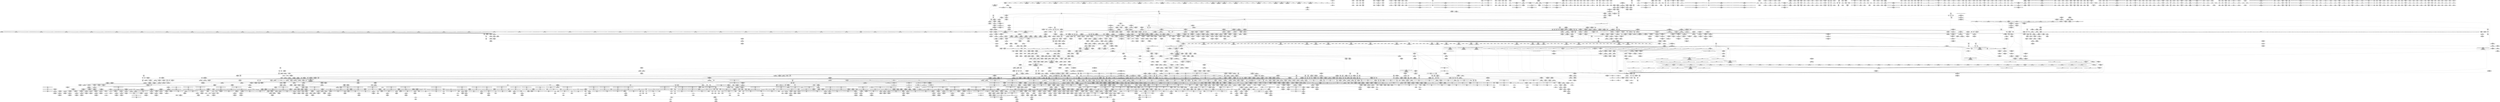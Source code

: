 digraph {
	CE0x7b4be80 [shape=record,shape=Mrecord,label="{CE0x7b4be80|tomoyo_get_mode:ns|Function::tomoyo_get_mode&Arg::ns::}"]
	CE0x63d87f0 [shape=record,shape=Mrecord,label="{CE0x63d87f0|tomoyo_const_part_length:while.cond|*SummSink*}"]
	CE0x55cbe20 [shape=record,shape=Mrecord,label="{CE0x55cbe20|tomoyo_get_mode:if.end9}"]
	CE0x473ac20 [shape=record,shape=Mrecord,label="{CE0x473ac20|i32_0|*Constant*}"]
	CE0x65e2c30 [shape=record,shape=Mrecord,label="{CE0x65e2c30|tomoyo_get_realpath:bb|*SummSource*}"]
	CE0x4740c20 [shape=record,shape=Mrecord,label="{CE0x4740c20|tomoyo_path_number_perm:tmp11|security/tomoyo/file.c,702|*SummSource*}"]
	CE0x55fb360 [shape=record,shape=Mrecord,label="{CE0x55fb360|tomoyo_path_number_perm:conv18|security/tomoyo/file.c,721|*SummSink*}"]
	CE0x658cf00 [shape=record,shape=Mrecord,label="{CE0x658cf00|rcu_lock_acquire:bb|*SummSource*}"]
	CE0x7de9c50 [shape=record,shape=Mrecord,label="{CE0x7de9c50|tomoyo_const_part_length:tmp51|security/tomoyo/util.c,651|*SummSink*}"]
	CE0x49004a0 [shape=record,shape=Mrecord,label="{CE0x49004a0|tomoyo_path_number_perm:conv|security/tomoyo/file.c,708|*SummSink*}"]
	CE0x5382a60 [shape=record,shape=Mrecord,label="{CE0x5382a60|i64*_getelementptr_inbounds_(_22_x_i64_,_22_x_i64_*___llvm_gcov_ctr9,_i64_0,_i64_8)|*Constant*|*SummSink*}"]
	CE0x4668f80 [shape=record,shape=Mrecord,label="{CE0x4668f80|i64*_getelementptr_inbounds_(_4_x_i64_,_4_x_i64_*___llvm_gcov_ctr33,_i64_0,_i64_3)|*Constant*|*SummSource*}"]
	CE0x6343e00 [shape=record,shape=Mrecord,label="{CE0x6343e00|tomoyo_path_number_perm:tmp30|security/tomoyo/file.c,709}"]
	CE0x6385090 [shape=record,shape=Mrecord,label="{CE0x6385090|i64_0|*Constant*}"]
	CE0x629dc30 [shape=record,shape=Mrecord,label="{CE0x629dc30|GLOBAL:lock_acquire|*Constant*|*SummSink*}"]
	CE0x6534770 [shape=record,shape=Mrecord,label="{CE0x6534770|VOIDTB_TE:_CE_0,2048_|*MultipleSource*|security/tomoyo/util.c,1010|Function::tomoyo_get_mode&Arg::ns::}"]
	CE0x7b3eb20 [shape=record,shape=Mrecord,label="{CE0x7b3eb20|srcu_read_unlock:bb|*SummSource*}"]
	CE0x6602770 [shape=record,shape=Mrecord,label="{CE0x6602770|_call_void_kfree(i8*_%tmp41)_#9,_!dbg_!38956|security/tomoyo/file.c,718}"]
	CE0x6339c80 [shape=record,shape=Mrecord,label="{CE0x6339c80|i64*_getelementptr_inbounds_(_22_x_i64_,_22_x_i64_*___llvm_gcov_ctr9,_i64_0,_i64_11)|*Constant*}"]
	CE0x7ad0610 [shape=record,shape=Mrecord,label="{CE0x7ad0610|tomoyo_path_number_perm:error.1}"]
	CE0x6330d30 [shape=record,shape=Mrecord,label="{CE0x6330d30|tomoyo_print_ulong:tmp1}"]
	CE0x61dba40 [shape=record,shape=Mrecord,label="{CE0x61dba40|tomoyo_fill_path_info:conv7|security/tomoyo/util.c,668|*SummSource*}"]
	CE0x7b4bf40 [shape=record,shape=Mrecord,label="{CE0x7b4bf40|tomoyo_get_mode:ns|Function::tomoyo_get_mode&Arg::ns::|*SummSource*}"]
	CE0x621bcd0 [shape=record,shape=Mrecord,label="{CE0x621bcd0|GLOBAL:tomoyo_profile|*Constant*|*SummSource*}"]
	CE0x6267030 [shape=record,shape=Mrecord,label="{CE0x6267030|tomoyo_path_number_perm:lor.lhs.false}"]
	CE0x45dce50 [shape=record,shape=Mrecord,label="{CE0x45dce50|tomoyo_get_mode:tmp14|security/tomoyo/util.c,983|*SummSink*}"]
	CE0x60b39b0 [shape=record,shape=Mrecord,label="{CE0x60b39b0|__llvm_gcov_indirect_counter_increment:tmp1|*SummSink*}"]
	CE0x7af7110 [shape=record,shape=Mrecord,label="{CE0x7af7110|i64*_getelementptr_inbounds_(_22_x_i64_,_22_x_i64_*___llvm_gcov_ctr9,_i64_0,_i64_21)|*Constant*|*SummSource*}"]
	CE0x7d545f0 [shape=record,shape=Mrecord,label="{CE0x7d545f0|tomoyo_audit_path_number_log:tmp9|security/tomoyo/file.c,228|*SummSink*}"]
	CE0x5272410 [shape=record,shape=Mrecord,label="{CE0x5272410|i64_20|*Constant*}"]
	CE0x4653b00 [shape=record,shape=Mrecord,label="{CE0x4653b00|tomoyo_audit_path_number_log:tmp17|security/tomoyo/file.c,236|*SummSource*}"]
	CE0x6175f90 [shape=record,shape=Mrecord,label="{CE0x6175f90|tomoyo_const_part_length:tmp5|security/tomoyo/util.c,624|*SummSource*}"]
	CE0x47a7980 [shape=record,shape=Mrecord,label="{CE0x47a7980|tomoyo_const_part_length:conv11|security/tomoyo/util.c,641|*SummSink*}"]
	CE0x62b73b0 [shape=record,shape=Mrecord,label="{CE0x62b73b0|VOIDTB_TE:_CE_280,288_|*MultipleSource*|*LoadInst*|security/tomoyo/file.c,702|Function::tomoyo_path_mkdir&Arg::dentry::}"]
	CE0x47939c0 [shape=record,shape=Mrecord,label="{CE0x47939c0|GLOBAL:tomoyo_supervisor|*Constant*|*SummSink*}"]
	CE0x61742d0 [shape=record,shape=Mrecord,label="{CE0x61742d0|tomoyo_fill_path_info:conv3|security/tomoyo/util.c,666|*SummSink*}"]
	CE0x4599730 [shape=record,shape=Mrecord,label="{CE0x4599730|tomoyo_audit_path_number_log:number|security/tomoyo/file.c,231}"]
	CE0x6572e10 [shape=record,shape=Mrecord,label="{CE0x6572e10|tomoyo_fill_path_info:idxprom|security/tomoyo/util.c,667}"]
	CE0x7b2a5a0 [shape=record,shape=Mrecord,label="{CE0x7b2a5a0|tomoyo_path_number_perm:tmp54|security/tomoyo/file.c,724|*SummSource*}"]
	CE0x6641540 [shape=record,shape=Mrecord,label="{CE0x6641540|VOIDTB_TE:_CE_306,307_}"]
	CE0x54d7950 [shape=record,shape=Mrecord,label="{CE0x54d7950|VOIDTB_TE:_CE_168,169_}"]
	CE0x623ecc0 [shape=record,shape=Mrecord,label="{CE0x623ecc0|i64*_getelementptr_inbounds_(_2_x_i64_,_2_x_i64_*___llvm_gcov_ctr23,_i64_0,_i64_0)|*Constant*|*SummSource*}"]
	CE0x61e6c70 [shape=record,shape=Mrecord,label="{CE0x61e6c70|tomoyo_init_request_info:call4|security/tomoyo/util.c,1010}"]
	CE0x652ddf0 [shape=record,shape=Mrecord,label="{CE0x652ddf0|__llvm_gcov_indirect_counter_increment:tmp6|*SummSource*}"]
	CE0x60abba0 [shape=record,shape=Mrecord,label="{CE0x60abba0|tomoyo_const_part_length:tmp6|security/tomoyo/util.c,625|*SummSource*}"]
	CE0x7c7fd20 [shape=record,shape=Mrecord,label="{CE0x7c7fd20|tomoyo_audit_path_number_log:tmp|*SummSource*}"]
	CE0x6394da0 [shape=record,shape=Mrecord,label="{CE0x6394da0|tomoyo_add_slash:tmp8|security/tomoyo/file.c,132|*SummSource*}"]
	CE0x7af7660 [shape=record,shape=Mrecord,label="{CE0x7af7660|tomoyo_path_number_perm:tmp51|security/tomoyo/file.c,724|*SummSink*}"]
	CE0x7b4bca0 [shape=record,shape=Mrecord,label="{CE0x7b4bca0|GLOBAL:tomoyo_get_mode|*Constant*|*SummSink*}"]
	CE0x62b75c0 [shape=record,shape=Mrecord,label="{CE0x62b75c0|VOIDTB_TE:_CE_288,296_|*MultipleSource*|*LoadInst*|security/tomoyo/file.c,702|Function::tomoyo_path_mkdir&Arg::dentry::}"]
	CE0x482bdf0 [shape=record,shape=Mrecord,label="{CE0x482bdf0|tomoyo_path_mkdir:entry|*SummSource*}"]
	CE0x66415b0 [shape=record,shape=Mrecord,label="{CE0x66415b0|VOIDTB_TE:_CE_307,308_}"]
	CE0x52afae0 [shape=record,shape=Mrecord,label="{CE0x52afae0|0:_i8,_array:_GCRE_tomoyo_index2category_constant_39_x_i8_c_00_00_00_00_00_00_00_00_00_00_00_00_00_00_00_00_00_00_00_00_00_00_00_01_01_01_01_01_01_01_01_01_01_01_01_01_01_01_02_,_align_16:_elem_37::|security/tomoyo/util.c,983}"]
	CE0x7e11e50 [shape=record,shape=Mrecord,label="{CE0x7e11e50|tomoyo_audit_path_number_log:tmp10|security/tomoyo/file.c,231}"]
	CE0x65246b0 [shape=record,shape=Mrecord,label="{CE0x65246b0|tomoyo_get_mode:tmp4|security/tomoyo/util.c,978|*SummSource*}"]
	CE0x4891c10 [shape=record,shape=Mrecord,label="{CE0x4891c10|tomoyo_path_mkdir:conv3|security/tomoyo/tomoyo.c,193}"]
	CE0x623f740 [shape=record,shape=Mrecord,label="{CE0x623f740|tomoyo_domain:land.lhs.true}"]
	CE0x7c68e80 [shape=record,shape=Mrecord,label="{CE0x7c68e80|tomoyo_const_part_length:tmp43|security/tomoyo/util.c,644|*SummSink*}"]
	CE0x55167a0 [shape=record,shape=Mrecord,label="{CE0x55167a0|i64*_getelementptr_inbounds_(_6_x_i64_,_6_x_i64_*___llvm_gcov_ctr25,_i64_0,_i64_5)|*Constant*}"]
	CE0x4610280 [shape=record,shape=Mrecord,label="{CE0x4610280|tomoyo_fill_path_info:const_len6|security/tomoyo/util.c,668}"]
	CE0x560ac50 [shape=record,shape=Mrecord,label="{CE0x560ac50|i64*_getelementptr_inbounds_(_12_x_i64_,_12_x_i64_*___llvm_gcov_ctr31133,_i64_0,_i64_6)|*Constant*}"]
	CE0x6061610 [shape=record,shape=Mrecord,label="{CE0x6061610|tomoyo_get_mode:tmp16|security/tomoyo/util.c,983}"]
	CE0x63d5290 [shape=record,shape=Mrecord,label="{CE0x63d5290|tomoyo_read_unlock:tmp1|*SummSource*}"]
	CE0x7e188b0 [shape=record,shape=Mrecord,label="{CE0x7e188b0|0:_i32,_:_GCMR___llvm_gcov_global_state_pred45_internal_unnamed_addr_global_i32_-1:_elem_0:default:}"]
	CE0x52c4f30 [shape=record,shape=Mrecord,label="{CE0x52c4f30|tomoyo_path_number_perm:tmp9|security/tomoyo/file.c,702|*SummSink*}"]
	CE0x533ed90 [shape=record,shape=Mrecord,label="{CE0x533ed90|i64*_getelementptr_inbounds_(_14_x_i64_,_14_x_i64_*___llvm_gcov_ctr18115,_i64_0,_i64_3)|*Constant*}"]
	CE0x54f6180 [shape=record,shape=Mrecord,label="{CE0x54f6180|tomoyo_path_number_perm:r|security/tomoyo/file.c, 693|*SummSink*}"]
	CE0x7c64340 [shape=record,shape=Mrecord,label="{CE0x7c64340|tomoyo_const_part_length:cmp25|security/tomoyo/util.c,644|*SummSink*}"]
	CE0x7109ed0 [shape=record,shape=Mrecord,label="{CE0x7109ed0|tomoyo_fill_path_info:sub|security/tomoyo/util.c,667|*SummSink*}"]
	CE0x6466a30 [shape=record,shape=Mrecord,label="{CE0x6466a30|tomoyo_get_realpath:buf|Function::tomoyo_get_realpath&Arg::buf::|*SummSource*}"]
	CE0x7dea1a0 [shape=record,shape=Mrecord,label="{CE0x7dea1a0|tomoyo_const_part_length:retval.0|*SummSink*}"]
	CE0x469f6c0 [shape=record,shape=Mrecord,label="{CE0x469f6c0|tomoyo_fill_path_info:is_dir|security/tomoyo/util.c,667}"]
	CE0x46770f0 [shape=record,shape=Mrecord,label="{CE0x46770f0|i64*_getelementptr_inbounds_(_31_x_i64_,_31_x_i64_*___llvm_gcov_ctr43150,_i64_0,_i64_9)|*Constant*|*SummSink*}"]
	CE0x6466b20 [shape=record,shape=Mrecord,label="{CE0x6466b20|tomoyo_get_realpath:buf|Function::tomoyo_get_realpath&Arg::buf::|*SummSink*}"]
	CE0x45e4820 [shape=record,shape=Mrecord,label="{CE0x45e4820|0:_i8*,_array:_GCRE_tomoyo_mac_keywords_external_constant_42_x_i8*_:_elem_32::|security/tomoyo/file.c,233}"]
	CE0x61d8480 [shape=record,shape=Mrecord,label="{CE0x61d8480|tomoyo_domain:tobool1|security/tomoyo/common.h,1205|*SummSink*}"]
	CE0x46b9210 [shape=record,shape=Mrecord,label="{CE0x46b9210|_call_void___llvm_gcov_indirect_counter_increment114(i32*___llvm_gcov_global_state_pred45,_i64**_getelementptr_inbounds_(_3_x_i64*_,_3_x_i64*_*___llvm_gcda_edge_table44,_i64_0,_i64_1)),_!dbg_!38927|security/tomoyo/util.c,634|*SummSource*}"]
	CE0x7c96650 [shape=record,shape=Mrecord,label="{CE0x7c96650|_call_void_mcount()_#3}"]
	CE0x7dd4f00 [shape=record,shape=Mrecord,label="{CE0x7dd4f00|i8*_getelementptr_inbounds_(_45_x_i8_,_45_x_i8_*_.str13,_i32_0,_i32_0)|*Constant*}"]
	CE0x52b91b0 [shape=record,shape=Mrecord,label="{CE0x52b91b0|srcu_read_lock:entry|*SummSink*}"]
	CE0x48b0e70 [shape=record,shape=Mrecord,label="{CE0x48b0e70|rcu_lock_release:map|Function::rcu_lock_release&Arg::map::}"]
	CE0x6175450 [shape=record,shape=Mrecord,label="{CE0x6175450|__llvm_gcov_indirect_counter_increment114:tmp6|*SummSink*}"]
	CE0x5481f40 [shape=record,shape=Mrecord,label="{CE0x5481f40|0:_%struct.tomoyo_obj_info*,_24:_%struct.tomoyo_path_info*,_32:_i64,_40:_i8,_72:_i8,_76:_i8,_:_SCMRE_38,39_}"]
	CE0x66c7a20 [shape=record,shape=Mrecord,label="{CE0x66c7a20|rcu_lock_acquire:tmp2|*SummSource*}"]
	CE0x484f150 [shape=record,shape=Mrecord,label="{CE0x484f150|tomoyo_audit_path_number_log:tmp7|security/tomoyo/file.c,225}"]
	CE0x45d5450 [shape=record,shape=Mrecord,label="{CE0x45d5450|tomoyo_const_part_length:tmp49|security/tomoyo/util.c,649}"]
	CE0x4581110 [shape=record,shape=Mrecord,label="{CE0x4581110|i64*_getelementptr_inbounds_(_4_x_i64_,_4_x_i64_*___llvm_gcov_ctr24,_i64_0,_i64_0)|*Constant*|*SummSource*}"]
	CE0x56d9150 [shape=record,shape=Mrecord,label="{CE0x56d9150|i64*_getelementptr_inbounds_(_12_x_i64_,_12_x_i64_*___llvm_gcov_ctr31133,_i64_0,_i64_11)|*Constant*|*SummSink*}"]
	CE0x7af75f0 [shape=record,shape=Mrecord,label="{CE0x7af75f0|tomoyo_path_number_perm:tmp51|security/tomoyo/file.c,724|*SummSource*}"]
	CE0x5388790 [shape=record,shape=Mrecord,label="{CE0x5388790|tomoyo_const_part_length:if.then|*SummSink*}"]
	CE0x6602230 [shape=record,shape=Mrecord,label="{CE0x6602230|tomoyo_path_number_perm:tmp41|security/tomoyo/file.c,718|*SummSink*}"]
	CE0x6281b00 [shape=record,shape=Mrecord,label="{CE0x6281b00|tomoyo_const_part_length:tmp10|security/tomoyo/util.c,626|*SummSource*}"]
	CE0x63c2d90 [shape=record,shape=Mrecord,label="{CE0x63c2d90|tomoyo_add_slash:tmp9|security/tomoyo/file.c,136|*SummSource*}"]
	CE0x7b4c1e0 [shape=record,shape=Mrecord,label="{CE0x7b4c1e0|tomoyo_get_mode:index|Function::tomoyo_get_mode&Arg::index::}"]
	CE0x46e2b20 [shape=record,shape=Mrecord,label="{CE0x46e2b20|tomoyo_const_part_length:conv14|security/tomoyo/util.c,641|*SummSource*}"]
	CE0x54331d0 [shape=record,shape=Mrecord,label="{CE0x54331d0|tomoyo_const_part_length:cmp|security/tomoyo/util.c,626|*SummSource*}"]
	CE0x4758b90 [shape=record,shape=Mrecord,label="{CE0x4758b90|tomoyo_domain:bb|*SummSink*}"]
	CE0x632ff30 [shape=record,shape=Mrecord,label="{CE0x632ff30|i64*_getelementptr_inbounds_(_2_x_i64_,_2_x_i64_*___llvm_gcov_ctr32,_i64_0,_i64_1)|*Constant*|*SummSource*}"]
	CE0x7c76c80 [shape=record,shape=Mrecord,label="{CE0x7c76c80|tomoyo_audit_path_number_log:param|security/tomoyo/file.c,213|*SummSource*}"]
	CE0x530b950 [shape=record,shape=Mrecord,label="{CE0x530b950|tomoyo_get_mode:tmp8|security/tomoyo/util.c,979|*SummSink*}"]
	CE0x47fdcf0 [shape=record,shape=Mrecord,label="{CE0x47fdcf0|tomoyo_read_unlock:bb|*SummSink*}"]
	CE0x62705b0 [shape=record,shape=Mrecord,label="{CE0x62705b0|i64*_getelementptr_inbounds_(_14_x_i64_,_14_x_i64_*___llvm_gcov_ctr18115,_i64_0,_i64_0)|*Constant*|*SummSource*}"]
	CE0x6660170 [shape=record,shape=Mrecord,label="{CE0x6660170|tomoyo_read_unlock:entry}"]
	CE0x6443c80 [shape=record,shape=Mrecord,label="{CE0x6443c80|i32_5|*Constant*|*SummSink*}"]
	CE0x65ab080 [shape=record,shape=Mrecord,label="{CE0x65ab080|tomoyo_get_mode:if.end9|*SummSource*}"]
	CE0x543f450 [shape=record,shape=Mrecord,label="{CE0x543f450|_ret_void,_!dbg_!38908|include/linux/rcupdate.h,419}"]
	CE0x5478bf0 [shape=record,shape=Mrecord,label="{CE0x5478bf0|tomoyo_path_number_perm:tmp1}"]
	CE0x64e14b0 [shape=record,shape=Mrecord,label="{CE0x64e14b0|i64*_getelementptr_inbounds_(_22_x_i64_,_22_x_i64_*___llvm_gcov_ctr9,_i64_0,_i64_13)|*Constant*}"]
	CE0x6534700 [shape=record,shape=Mrecord,label="{CE0x6534700|COLLAPSED:_CRE:_elem_0:default:}"]
	CE0x62b3030 [shape=record,shape=Mrecord,label="{CE0x62b3030|tomoyo_const_part_length:incdec.ptr7|security/tomoyo/util.c,631}"]
	CE0x628d8f0 [shape=record,shape=Mrecord,label="{CE0x628d8f0|i64*_getelementptr_inbounds_(_11_x_i64_,_11_x_i64_*___llvm_gcov_ctr54147,_i64_0,_i64_1)|*Constant*|*SummSource*}"]
	CE0x652df50 [shape=record,shape=Mrecord,label="{CE0x652df50|__llvm_gcov_indirect_counter_increment:tmp6|*SummSink*}"]
	CE0x53bcc30 [shape=record,shape=Mrecord,label="{CE0x53bcc30|_ret_void,_!dbg_!38929|security/tomoyo/util.c,670|*SummSink*}"]
	CE0x459b260 [shape=record,shape=Mrecord,label="{CE0x459b260|tomoyo_fill_path_info:tmp11|security/tomoyo/util.c,667|*SummSource*}"]
	CE0x7b06d10 [shape=record,shape=Mrecord,label="{CE0x7b06d10|tomoyo_const_part_length:tmp35|security/tomoyo/util.c,643|*SummSink*}"]
	CE0x6470360 [shape=record,shape=Mrecord,label="{CE0x6470360|tomoyo_path_number_perm:path_number|security/tomoyo/file.c,711|*SummSink*}"]
	CE0x622bfa0 [shape=record,shape=Mrecord,label="{CE0x622bfa0|0:_i8,_array:_GCRE_tomoyo_index2category_constant_39_x_i8_c_00_00_00_00_00_00_00_00_00_00_00_00_00_00_00_00_00_00_00_00_00_00_00_01_01_01_01_01_01_01_01_01_01_01_01_01_01_01_02_,_align_16:_elem_4::|security/tomoyo/util.c,983}"]
	CE0x60c1b70 [shape=record,shape=Mrecord,label="{CE0x60c1b70|tomoyo_get_mode:arrayidx8|security/tomoyo/util.c,983|*SummSink*}"]
	CE0x7c648d0 [shape=record,shape=Mrecord,label="{CE0x7c648d0|i64_24|*Constant*|*SummSink*}"]
	CE0x558f0d0 [shape=record,shape=Mrecord,label="{CE0x558f0d0|i64_8|*Constant*}"]
	CE0x459be00 [shape=record,shape=Mrecord,label="{CE0x459be00|tomoyo_fill_path_info:tmp|*SummSink*}"]
	CE0x6119040 [shape=record,shape=Mrecord,label="{CE0x6119040|tomoyo_fill_path_info:tmp6|security/tomoyo/util.c,667}"]
	CE0x6282760 [shape=record,shape=Mrecord,label="{CE0x6282760|VOIDTB_TE:_CE_313,314_}"]
	CE0x6477930 [shape=record,shape=Mrecord,label="{CE0x6477930|tomoyo_fill_path_info:tmp3|security/tomoyo/util.c,667|*SummSource*}"]
	CE0x66f2fd0 [shape=record,shape=Mrecord,label="{CE0x66f2fd0|i64_5|*Constant*|*SummSource*}"]
	CE0x65d2a00 [shape=record,shape=Mrecord,label="{CE0x65d2a00|0:_i8,_array:_GCRE_tomoyo_index2category_constant_39_x_i8_c_00_00_00_00_00_00_00_00_00_00_00_00_00_00_00_00_00_00_00_00_00_00_00_01_01_01_01_01_01_01_01_01_01_01_01_01_01_01_02_,_align_16:_elem_33::|security/tomoyo/util.c,983}"]
	CE0x46b94d0 [shape=record,shape=Mrecord,label="{CE0x46b94d0|VOIDTB_TE:_CE_191,192_}"]
	CE0x5361270 [shape=record,shape=Mrecord,label="{CE0x5361270|rcu_lock_release:tmp5|include/linux/rcupdate.h,423|*SummSink*}"]
	CE0x6704800 [shape=record,shape=Mrecord,label="{CE0x6704800|tomoyo_path_number_perm:tmp45|security/tomoyo/file.c,721|*SummSink*}"]
	CE0x63ed8d0 [shape=record,shape=Mrecord,label="{CE0x63ed8d0|i64*_getelementptr_inbounds_(_31_x_i64_,_31_x_i64_*___llvm_gcov_ctr43150,_i64_0,_i64_4)|*Constant*|*SummSource*}"]
	CE0x5464590 [shape=record,shape=Mrecord,label="{CE0x5464590|tomoyo_const_part_length:tmp12|security/tomoyo/util.c,626|*SummSink*}"]
	CE0x55b74f0 [shape=record,shape=Mrecord,label="{CE0x55b74f0|GLOBAL:tomoyo_pn2mac|Global_var:tomoyo_pn2mac|*SummSink*}"]
	CE0x64341a0 [shape=record,shape=Mrecord,label="{CE0x64341a0|_ret_void,_!dbg_!38913|security/tomoyo/file.c,138}"]
	CE0x641c6e0 [shape=record,shape=Mrecord,label="{CE0x641c6e0|tomoyo_add_slash:bb}"]
	CE0x46b90f0 [shape=record,shape=Mrecord,label="{CE0x46b90f0|_call_void___llvm_gcov_indirect_counter_increment114(i32*___llvm_gcov_global_state_pred45,_i64**_getelementptr_inbounds_(_3_x_i64*_,_3_x_i64*_*___llvm_gcda_edge_table44,_i64_0,_i64_1)),_!dbg_!38927|security/tomoyo/util.c,634}"]
	CE0x61b3e40 [shape=record,shape=Mrecord,label="{CE0x61b3e40|i64_1|*Constant*}"]
	CE0x5400ba0 [shape=record,shape=Mrecord,label="{CE0x5400ba0|tomoyo_domain:call3|security/tomoyo/common.h,1205|*SummSource*}"]
	CE0x7b28860 [shape=record,shape=Mrecord,label="{CE0x7b28860|i8*_null|*Constant*|*SummSink*}"]
	CE0x62703a0 [shape=record,shape=Mrecord,label="{CE0x62703a0|i64*_getelementptr_inbounds_(_14_x_i64_,_14_x_i64_*___llvm_gcov_ctr18115,_i64_0,_i64_0)|*Constant*}"]
	CE0x7102ea0 [shape=record,shape=Mrecord,label="{CE0x7102ea0|tomoyo_domain:bb}"]
	CE0x60fb830 [shape=record,shape=Mrecord,label="{CE0x60fb830|tomoyo_path_number_perm:arrayidx|security/tomoyo/file.c,701|*SummSource*}"]
	CE0x54f62b0 [shape=record,shape=Mrecord,label="{CE0x54f62b0|tomoyo_path_number_perm:r|security/tomoyo/file.c, 693|*SummSource*}"]
	CE0x7ad3f10 [shape=record,shape=Mrecord,label="{CE0x7ad3f10|tomoyo_path_number_perm:tmp50|security/tomoyo/file.c,723}"]
	CE0x7dbc280 [shape=record,shape=Mrecord,label="{CE0x7dbc280|tomoyo_fill_path_info:hash|security/tomoyo/util.c,669|*SummSource*}"]
	CE0x473d650 [shape=record,shape=Mrecord,label="{CE0x473d650|tomoyo_path_mkdir:tmp1}"]
	CE0x5382f10 [shape=record,shape=Mrecord,label="{CE0x5382f10|tomoyo_init_request_info:tmp5|security/tomoyo/util.c,1004|*SummSource*}"]
	CE0x54e3c60 [shape=record,shape=Mrecord,label="{CE0x54e3c60|tomoyo_fill_path_info:call2|security/tomoyo/util.c,666}"]
	CE0x7c9f1c0 [shape=record,shape=Mrecord,label="{CE0x7c9f1c0|i32_92|*Constant*}"]
	CE0x64a9db0 [shape=record,shape=Mrecord,label="{CE0x64a9db0|0:_i8*,_array:_GCRE_tomoyo_mac_keywords_external_constant_42_x_i8*_:_elem_16::|security/tomoyo/file.c,233}"]
	CE0x7b39e40 [shape=record,shape=Mrecord,label="{CE0x7b39e40|0:_i8*,_array:_GCRE_tomoyo_mac_keywords_external_constant_42_x_i8*_:_elem_7::|security/tomoyo/file.c,233}"]
	CE0x54989c0 [shape=record,shape=Mrecord,label="{CE0x54989c0|tomoyo_add_slash:tmp|*SummSource*}"]
	CE0x64af8c0 [shape=record,shape=Mrecord,label="{CE0x64af8c0|0:_%struct.tomoyo_obj_info*,_24:_%struct.tomoyo_path_info*,_32:_i64,_40:_i8,_72:_i8,_76:_i8,_:_SCMRE_58,59_}"]
	CE0x61f8ed0 [shape=record,shape=Mrecord,label="{CE0x61f8ed0|i32_0|*Constant*}"]
	CE0x45b45a0 [shape=record,shape=Mrecord,label="{CE0x45b45a0|__llvm_gcov_indirect_counter_increment:bb|*SummSink*}"]
	CE0x559ae90 [shape=record,shape=Mrecord,label="{CE0x559ae90|tomoyo_domain:if.end|*SummSink*}"]
	CE0x5340c70 [shape=record,shape=Mrecord,label="{CE0x5340c70|tomoyo_get_mode:tobool|security/tomoyo/util.c,978|*SummSink*}"]
	CE0x7c32d00 [shape=record,shape=Mrecord,label="{CE0x7c32d00|i64_22|*Constant*|*SummSource*}"]
	CE0x5346630 [shape=record,shape=Mrecord,label="{CE0x5346630|rcu_lock_release:__here}"]
	CE0x6634ce0 [shape=record,shape=Mrecord,label="{CE0x6634ce0|tomoyo_init_request_info:tmp|*SummSource*}"]
	CE0x645f4d0 [shape=record,shape=Mrecord,label="{CE0x645f4d0|VOIDTB_TE:_CE_199,200_}"]
	CE0x623f140 [shape=record,shape=Mrecord,label="{CE0x623f140|_call_void_mcount()_#3}"]
	CE0x5409a70 [shape=record,shape=Mrecord,label="{CE0x5409a70|tomoyo_print_ulong:if.else}"]
	CE0x543f4c0 [shape=record,shape=Mrecord,label="{CE0x543f4c0|_ret_void,_!dbg_!38908|include/linux/rcupdate.h,419|*SummSource*}"]
	CE0x6193d70 [shape=record,shape=Mrecord,label="{CE0x6193d70|i64*_getelementptr_inbounds_(_4_x_i64_,_4_x_i64_*___llvm_gcov_ctr33,_i64_0,_i64_0)|*Constant*}"]
	CE0x7c96c60 [shape=record,shape=Mrecord,label="{CE0x7c96c60|tomoyo_get_realpath:if.then|*SummSink*}"]
	CE0x6205090 [shape=record,shape=Mrecord,label="{CE0x6205090|i32_4|*Constant*}"]
	CE0x62ac5b0 [shape=record,shape=Mrecord,label="{CE0x62ac5b0|VOIDTB_TE:_CE_150,151_}"]
	CE0x66c7a90 [shape=record,shape=Mrecord,label="{CE0x66c7a90|rcu_lock_acquire:tmp2|*SummSink*}"]
	CE0x642adb0 [shape=record,shape=Mrecord,label="{CE0x642adb0|__llvm_gcov_indirect_counter_increment:exit|*SummSink*}"]
	CE0x5492260 [shape=record,shape=Mrecord,label="{CE0x5492260|i64_3|*Constant*}"]
	CE0x459af50 [shape=record,shape=Mrecord,label="{CE0x459af50|VOIDTB_TE:_CE_88,96_|*MultipleSource*|*LoadInst*|security/tomoyo/file.c,702|Function::tomoyo_path_mkdir&Arg::dentry::}"]
	CE0x7c969c0 [shape=record,shape=Mrecord,label="{CE0x7c969c0|tomoyo_audit_path_number_log:tmp4|security/tomoyo/file.c,222|*SummSource*}"]
	CE0x7b07630 [shape=record,shape=Mrecord,label="{CE0x7b07630|128:_i8*,_1208:_%struct.file*,_:_CMRE_0,1_}"]
	CE0x478e6b0 [shape=record,shape=Mrecord,label="{CE0x478e6b0|tomoyo_audit_path_number_log:tmp16|security/tomoyo/file.c,235|*SummSink*}"]
	CE0x62b54b0 [shape=record,shape=Mrecord,label="{CE0x62b54b0|tomoyo_get_mode:tmp1|*SummSource*}"]
	CE0x47736c0 [shape=record,shape=Mrecord,label="{CE0x47736c0|tomoyo_print_ulong:tmp16|security/tomoyo/util.c,243|*SummSource*}"]
	CE0x655c010 [shape=record,shape=Mrecord,label="{CE0x655c010|i32_255|*Constant*|*SummSource*}"]
	CE0x5598a30 [shape=record,shape=Mrecord,label="{CE0x5598a30|_ret_%struct.tomoyo_domain_info*_%tmp23,_!dbg_!38929|security/tomoyo/common.h,1205|*SummSource*}"]
	CE0x61dc070 [shape=record,shape=Mrecord,label="{CE0x61dc070|i32_4|*Constant*}"]
	CE0x60c1e90 [shape=record,shape=Mrecord,label="{CE0x60c1e90|tomoyo_get_mode:tmp17|security/tomoyo/util.c,983|*SummSink*}"]
	CE0x7bf9020 [shape=record,shape=Mrecord,label="{CE0x7bf9020|128:_i8*,_1208:_%struct.file*,_:_CMRE_51,52_}"]
	CE0x55e1730 [shape=record,shape=Mrecord,label="{CE0x55e1730|0:_%struct.tomoyo_obj_info*,_24:_%struct.tomoyo_path_info*,_32:_i64,_40:_i8,_72:_i8,_76:_i8,_:_SCMRE_27,28_}"]
	CE0x6384ce0 [shape=record,shape=Mrecord,label="{CE0x6384ce0|tomoyo_fill_path_info:tmp11|security/tomoyo/util.c,667}"]
	CE0x6193c90 [shape=record,shape=Mrecord,label="{CE0x6193c90|rcu_lock_release:bb|*SummSink*}"]
	CE0x7dfce70 [shape=record,shape=Mrecord,label="{CE0x7dfce70|i32_1205|*Constant*|*SummSource*}"]
	CE0x6634c70 [shape=record,shape=Mrecord,label="{CE0x6634c70|COLLAPSED:_GCMRE___llvm_gcov_ctr32134_internal_global_5_x_i64_zeroinitializer:_elem_0:default:}"]
	CE0x6574c00 [shape=record,shape=Mrecord,label="{CE0x6574c00|tomoyo_audit_path_number_log:conv|security/tomoyo/file.c,216|*SummSource*}"]
	CE0x6324470 [shape=record,shape=Mrecord,label="{CE0x6324470|tomoyo_const_part_length:inc|security/tomoyo/util.c,628|*SummSink*}"]
	CE0x45e4ba0 [shape=record,shape=Mrecord,label="{CE0x45e4ba0|0:_i8*,_array:_GCRE_tomoyo_mac_keywords_external_constant_42_x_i8*_:_elem_34::|security/tomoyo/file.c,233}"]
	CE0x6477d00 [shape=record,shape=Mrecord,label="{CE0x6477d00|tomoyo_get_mode:tmp13|security/tomoyo/util.c,982}"]
	CE0x63b7c50 [shape=record,shape=Mrecord,label="{CE0x63b7c50|srcu_read_lock:dep_map|include/linux/srcu.h,222|*SummSink*}"]
	CE0x6252130 [shape=record,shape=Mrecord,label="{CE0x6252130|tomoyo_path_number_perm:cleanup}"]
	CE0x7bc4ee0 [shape=record,shape=Mrecord,label="{CE0x7bc4ee0|128:_i8*,_1208:_%struct.file*,_:_CMRE_28,29_}"]
	CE0x7b3f5e0 [shape=record,shape=Mrecord,label="{CE0x7b3f5e0|tomoyo_path_number_perm:tmp43|security/tomoyo/file.c,721|*SummSource*}"]
	CE0x61a5710 [shape=record,shape=Mrecord,label="{CE0x61a5710|tomoyo_get_realpath:name1|security/tomoyo/file.c,151|*SummSink*}"]
	CE0x60831b0 [shape=record,shape=Mrecord,label="{CE0x60831b0|rcu_lock_release:bb}"]
	CE0x6039b10 [shape=record,shape=Mrecord,label="{CE0x6039b10|__llvm_gcov_indirect_counter_increment114:predecessor|Function::__llvm_gcov_indirect_counter_increment114&Arg::predecessor::|*SummSource*}"]
	CE0x6467290 [shape=record,shape=Mrecord,label="{CE0x6467290|tomoyo_init_request_info:bb|*SummSource*}"]
	CE0x6655790 [shape=record,shape=Mrecord,label="{CE0x6655790|tomoyo_const_part_length:tmp7|security/tomoyo/util.c,625|*SummSource*}"]
	CE0x6523290 [shape=record,shape=Mrecord,label="{CE0x6523290|tomoyo_audit_path_number_log:tmp13|security/tomoyo/file.c,234|*SummSink*}"]
	CE0x6107e80 [shape=record,shape=Mrecord,label="{CE0x6107e80|%struct.dentry*_null|*Constant*}"]
	CE0x636c180 [shape=record,shape=Mrecord,label="{CE0x636c180|tomoyo_add_slash:buf|Function::tomoyo_add_slash&Arg::buf::}"]
	CE0x6436160 [shape=record,shape=Mrecord,label="{CE0x6436160|tomoyo_add_slash:tmp5|security/tomoyo/file.c,131|*SummSink*}"]
	CE0x6511de0 [shape=record,shape=Mrecord,label="{CE0x6511de0|i64*_getelementptr_inbounds_(_12_x_i64_,_12_x_i64_*___llvm_gcov_ctr28,_i64_0,_i64_10)|*Constant*|*SummSource*}"]
	CE0x55af0d0 [shape=record,shape=Mrecord,label="{CE0x55af0d0|tomoyo_get_mode:tmp8|security/tomoyo/util.c,979|*SummSource*}"]
	CE0x7c3ea80 [shape=record,shape=Mrecord,label="{CE0x7c3ea80|128:_i8*,_1208:_%struct.file*,_:_CMRE_136,144_|*MultipleSource*|security/tomoyo/common.h,1205|security/tomoyo/common.h,1205}"]
	CE0x61ea7c0 [shape=record,shape=Mrecord,label="{CE0x61ea7c0|VOIDTB_TE:_CE_144,145_}"]
	CE0x460de00 [shape=record,shape=Mrecord,label="{CE0x460de00|tomoyo_const_part_length:tmp48|security/tomoyo/util.c,649}"]
	CE0x64af700 [shape=record,shape=Mrecord,label="{CE0x64af700|0:_%struct.tomoyo_obj_info*,_24:_%struct.tomoyo_path_info*,_32:_i64,_40:_i8,_72:_i8,_76:_i8,_:_SCMRE_57,58_}"]
	CE0x63c2e00 [shape=record,shape=Mrecord,label="{CE0x63c2e00|tomoyo_add_slash:tmp9|security/tomoyo/file.c,136|*SummSink*}"]
	CE0x7dd4720 [shape=record,shape=Mrecord,label="{CE0x7dd4720|tomoyo_fill_path_info:conv4|security/tomoyo/util.c,667|*SummSource*}"]
	CE0x62820d0 [shape=record,shape=Mrecord,label="{CE0x62820d0|_ret_void|*SummSink*}"]
	CE0x6174ff0 [shape=record,shape=Mrecord,label="{CE0x6174ff0|tomoyo_const_part_length:incdec.ptr19|security/tomoyo/util.c,643}"]
	CE0x6572f20 [shape=record,shape=Mrecord,label="{CE0x6572f20|tomoyo_fill_path_info:sub|security/tomoyo/util.c,667}"]
	CE0x4758af0 [shape=record,shape=Mrecord,label="{CE0x4758af0|tomoyo_domain:bb|*SummSource*}"]
	CE0x6699bd0 [shape=record,shape=Mrecord,label="{CE0x6699bd0|tomoyo_get_mode:cmp11|security/tomoyo/util.c,985|*SummSource*}"]
	CE0x530c020 [shape=record,shape=Mrecord,label="{CE0x530c020|i64*_getelementptr_inbounds_(_11_x_i64_,_11_x_i64_*___llvm_gcov_ctr54147,_i64_0,_i64_6)|*Constant*}"]
	CE0x45dcde0 [shape=record,shape=Mrecord,label="{CE0x45dcde0|i64*_getelementptr_inbounds_(_12_x_i64_,_12_x_i64_*___llvm_gcov_ctr31133,_i64_0,_i64_6)|*Constant*|*SummSink*}"]
	CE0x6602460 [shape=record,shape=Mrecord,label="{CE0x6602460|_call_void_kfree(i8*_%tmp41)_#9,_!dbg_!38956|security/tomoyo/file.c,718|*SummSource*}"]
	CE0x45dd1c0 [shape=record,shape=Mrecord,label="{CE0x45dd1c0|tomoyo_get_mode:tmp15|security/tomoyo/util.c,983|*SummSource*}"]
	CE0x7aabce0 [shape=record,shape=Mrecord,label="{CE0x7aabce0|tomoyo_get_mode:tmp23|security/tomoyo/util.c,986|*SummSource*}"]
	CE0x6338a10 [shape=record,shape=Mrecord,label="{CE0x6338a10|_call_void_mcount()_#3|*SummSink*}"]
	CE0x47c7da0 [shape=record,shape=Mrecord,label="{CE0x47c7da0|GLOBAL:__llvm_gcov_ctr18115|Global_var:__llvm_gcov_ctr18115|*SummSource*}"]
	CE0x54ec430 [shape=record,shape=Mrecord,label="{CE0x54ec430|srcu_read_lock:sp|Function::srcu_read_lock&Arg::sp::|*SummSink*}"]
	CE0x53423f0 [shape=record,shape=Mrecord,label="{CE0x53423f0|tomoyo_print_ulong:tmp8|security/tomoyo/util.c,241}"]
	CE0x64f42a0 [shape=record,shape=Mrecord,label="{CE0x64f42a0|tomoyo_const_part_length:tobool|security/tomoyo/util.c,624|*SummSink*}"]
	CE0x5382820 [shape=record,shape=Mrecord,label="{CE0x5382820|i64*_getelementptr_inbounds_(_22_x_i64_,_22_x_i64_*___llvm_gcov_ctr9,_i64_0,_i64_8)|*Constant*|*SummSource*}"]
	CE0x5407960 [shape=record,shape=Mrecord,label="{CE0x5407960|i32_78|*Constant*|*SummSource*}"]
	CE0x6466d60 [shape=record,shape=Mrecord,label="{CE0x6466d60|tomoyo_get_realpath:path|Function::tomoyo_get_realpath&Arg::path::}"]
	CE0x4583c40 [shape=record,shape=Mrecord,label="{CE0x4583c40|i8_2|*Constant*|*SummSink*}"]
	CE0x70f6e20 [shape=record,shape=Mrecord,label="{CE0x70f6e20|tomoyo_domain:tmp14|security/tomoyo/common.h,1205|*SummSource*}"]
	CE0x7b3cf00 [shape=record,shape=Mrecord,label="{CE0x7b3cf00|tomoyo_get_mode:config|security/tomoyo/util.c,981|*SummSink*}"]
	CE0x62edd50 [shape=record,shape=Mrecord,label="{CE0x62edd50|tomoyo_const_part_length:tmp28|security/tomoyo/util.c,641|*SummSource*}"]
	CE0x66999a0 [shape=record,shape=Mrecord,label="{CE0x66999a0|tomoyo_get_mode:conv10|security/tomoyo/util.c,985|*SummSource*}"]
	CE0x62b5200 [shape=record,shape=Mrecord,label="{CE0x62b5200|tomoyo_fill_path_info:tobool|security/tomoyo/util.c,667}"]
	CE0x5420520 [shape=record,shape=Mrecord,label="{CE0x5420520|tomoyo_print_ulong:conv2|security/tomoyo/util.c,240|*SummSink*}"]
	CE0x61a3fb0 [shape=record,shape=Mrecord,label="{CE0x61a3fb0|i64*_getelementptr_inbounds_(_4_x_i64_,_4_x_i64_*___llvm_gcov_ctr24,_i64_0,_i64_1)|*Constant*|*SummSink*}"]
	CE0x613e890 [shape=record,shape=Mrecord,label="{CE0x613e890|tomoyo_domain:call|security/tomoyo/common.h,1205}"]
	CE0x52e63d0 [shape=record,shape=Mrecord,label="{CE0x52e63d0|tomoyo_init_request_info:tmp4|security/tomoyo/util.c,1004|*SummSource*}"]
	CE0x6573190 [shape=record,shape=Mrecord,label="{CE0x6573190|0:_i8,_array:_GCRE_tomoyo_index2category_constant_39_x_i8_c_00_00_00_00_00_00_00_00_00_00_00_00_00_00_00_00_00_00_00_00_00_00_00_01_01_01_01_01_01_01_01_01_01_01_01_01_01_01_02_,_align_16:_elem_21::|security/tomoyo/util.c,983}"]
	CE0x5374f90 [shape=record,shape=Mrecord,label="{CE0x5374f90|tomoyo_path_number_perm:call1|security/tomoyo/file.c,704|*SummSink*}"]
	CE0x5466620 [shape=record,shape=Mrecord,label="{CE0x5466620|tomoyo_fill_path_info:conv|security/tomoyo/util.c,664|*SummSink*}"]
	CE0x620c690 [shape=record,shape=Mrecord,label="{CE0x620c690|tomoyo_path_number_perm:bb}"]
	CE0x6281a10 [shape=record,shape=Mrecord,label="{CE0x6281a10|tomoyo_const_part_length:tmp10|security/tomoyo/util.c,626}"]
	CE0x64aabf0 [shape=record,shape=Mrecord,label="{CE0x64aabf0|i64*_getelementptr_inbounds_(_4_x_i64_,_4_x_i64_*___llvm_gcov_ctr24,_i64_0,_i64_2)|*Constant*}"]
	CE0x7bf88a0 [shape=record,shape=Mrecord,label="{CE0x7bf88a0|128:_i8*,_1208:_%struct.file*,_:_CMRE_45,46_}"]
	CE0x6338e10 [shape=record,shape=Mrecord,label="{CE0x6338e10|tomoyo_print_ulong:tmp1|*SummSink*}"]
	CE0x7c3e6c0 [shape=record,shape=Mrecord,label="{CE0x7c3e6c0|128:_i8*,_1208:_%struct.file*,_:_CMRE_120,128_|*MultipleSource*|security/tomoyo/common.h,1205|security/tomoyo/common.h,1205}"]
	CE0x62b7050 [shape=record,shape=Mrecord,label="{CE0x62b7050|tomoyo_const_part_length:incdec.ptr7|security/tomoyo/util.c,631|*SummSource*}"]
	CE0x5486f50 [shape=record,shape=Mrecord,label="{CE0x5486f50|_call_void_srcu_read_unlock(%struct.srcu_struct*_tomoyo_ss,_i32_%idx)_#9,_!dbg_!38903|security/tomoyo/common.h,1109|*SummSink*}"]
	CE0x7d6d750 [shape=record,shape=Mrecord,label="{CE0x7d6d750|tomoyo_get_mode:default_config|security/tomoyo/util.c,986}"]
	CE0x61a3820 [shape=record,shape=Mrecord,label="{CE0x61a3820|rcu_lock_acquire:tmp1|*SummSink*}"]
	CE0x61769f0 [shape=record,shape=Mrecord,label="{CE0x61769f0|tomoyo_get_realpath:tmp11|security/tomoyo/file.c,156|*SummSink*}"]
	CE0x7c853a0 [shape=record,shape=Mrecord,label="{CE0x7c853a0|tomoyo_add_slash:tmp2|*LoadInst*|security/tomoyo/file.c,131|*SummSource*}"]
	CE0x53dc800 [shape=record,shape=Mrecord,label="{CE0x53dc800|tomoyo_fill_path_info:tmp6|security/tomoyo/util.c,667}"]
	CE0x4793500 [shape=record,shape=Mrecord,label="{CE0x4793500|tomoyo_audit_path_number_log:call|security/tomoyo/file.c,233|*SummSource*}"]
	CE0x7bb5150 [shape=record,shape=Mrecord,label="{CE0x7bb5150|tomoyo_add_slash:name|security/tomoyo/file.c,136|*SummSink*}"]
	CE0x613ede0 [shape=record,shape=Mrecord,label="{CE0x613ede0|tomoyo_get_mode:tmp10|security/tomoyo/util.c,982|*SummSink*}"]
	CE0x6256a90 [shape=record,shape=Mrecord,label="{CE0x6256a90|_ret_i32_%retval.0,_!dbg_!38957|security/tomoyo/util.c,652}"]
	CE0x60fb720 [shape=record,shape=Mrecord,label="{CE0x60fb720|tomoyo_path_number_perm:arrayidx|security/tomoyo/file.c,701}"]
	CE0x55cbd30 [shape=record,shape=Mrecord,label="{CE0x55cbd30|tomoyo_get_mode:if.then13|*SummSink*}"]
	CE0x6477f10 [shape=record,shape=Mrecord,label="{CE0x6477f10|tomoyo_get_mode:tmp13|security/tomoyo/util.c,982|*SummSink*}"]
	CE0x5239590 [shape=record,shape=Mrecord,label="{CE0x5239590|tomoyo_print_ulong:tmp16|security/tomoyo/util.c,243|*SummSink*}"]
	CE0x7e1d5e0 [shape=record,shape=Mrecord,label="{CE0x7e1d5e0|_call_void___llvm_gcov_indirect_counter_increment114(i32*___llvm_gcov_global_state_pred45,_i64**_getelementptr_inbounds_(_3_x_i64*_,_3_x_i64*_*___llvm_gcda_edge_table44,_i64_0,_i64_0)),_!dbg_!38954|security/tomoyo/util.c,649}"]
	CE0x657c660 [shape=record,shape=Mrecord,label="{CE0x657c660|tomoyo_path_number_perm:tmp35|security/tomoyo/file.c,717|*SummSink*}"]
	CE0x543ec30 [shape=record,shape=Mrecord,label="{CE0x543ec30|tomoyo_fill_path_info:bb|*SummSource*}"]
	CE0x63d7770 [shape=record,shape=Mrecord,label="{CE0x63d7770|i32_51|*Constant*|*SummSource*}"]
	CE0x7e00d10 [shape=record,shape=Mrecord,label="{CE0x7e00d10|tomoyo_get_mode:return}"]
	CE0x62ac100 [shape=record,shape=Mrecord,label="{CE0x62ac100|GLOBAL:__llvm_gcov_indirect_counter_increment114|*Constant*}"]
	CE0x54a07c0 [shape=record,shape=Mrecord,label="{CE0x54a07c0|GLOBAL:lock_release|*Constant*|*SummSource*}"]
	CE0x6704740 [shape=record,shape=Mrecord,label="{CE0x6704740|tomoyo_path_number_perm:tmp45|security/tomoyo/file.c,721|*SummSource*}"]
	CE0x6184470 [shape=record,shape=Mrecord,label="{CE0x6184470|tomoyo_path_number_perm:tmp23|security/tomoyo/file.c,706|*SummSink*}"]
	CE0x5331ae0 [shape=record,shape=Mrecord,label="{CE0x5331ae0|VOIDTB_TE:_CE_214,215_}"]
	CE0x54ac8c0 [shape=record,shape=Mrecord,label="{CE0x54ac8c0|_ret_i32_%conv6,_!dbg_!38926|security/tomoyo/util.c,1011|*SummSource*}"]
	CE0x7b2a100 [shape=record,shape=Mrecord,label="{CE0x7b2a100|tomoyo_path_number_perm:tmp53|security/tomoyo/file.c,724|*SummSource*}"]
	CE0x7bf8620 [shape=record,shape=Mrecord,label="{CE0x7bf8620|128:_i8*,_1208:_%struct.file*,_:_CMRE_43,44_}"]
	CE0x44c8ef0 [shape=record,shape=Mrecord,label="{CE0x44c8ef0|i32_47|*Constant*|*SummSource*}"]
	CE0x7dca070 [shape=record,shape=Mrecord,label="{CE0x7dca070|tomoyo_audit_path_number_log:sw.default}"]
	CE0x628da20 [shape=record,shape=Mrecord,label="{CE0x628da20|tomoyo_domain:tmp2|*SummSink*}"]
	CE0x63c22f0 [shape=record,shape=Mrecord,label="{CE0x63c22f0|tomoyo_add_slash:tobool|security/tomoyo/file.c,131|*SummSink*}"]
	CE0x7be8470 [shape=record,shape=Mrecord,label="{CE0x7be8470|128:_i8*,_1208:_%struct.file*,_:_CMRE_41,42_}"]
	CE0x60f2620 [shape=record,shape=Mrecord,label="{CE0x60f2620|tomoyo_print_ulong:tmp3|security/tomoyo/util.c,239}"]
	CE0x6281fb0 [shape=record,shape=Mrecord,label="{CE0x6281fb0|VOIDTB_TE:_CE_218,219_}"]
	CE0x7e1cd40 [shape=record,shape=Mrecord,label="{CE0x7e1cd40|tomoyo_const_part_length:tmp47|security/tomoyo/util.c,646|*SummSink*}"]
	CE0x63ecdb0 [shape=record,shape=Mrecord,label="{CE0x63ecdb0|_ret_void}"]
	CE0x70f6d20 [shape=record,shape=Mrecord,label="{CE0x70f6d20|tomoyo_domain:tmp14|security/tomoyo/common.h,1205}"]
	CE0x54107d0 [shape=record,shape=Mrecord,label="{CE0x54107d0|tomoyo_path_number_perm:cmp|security/tomoyo/file.c,702}"]
	CE0x5351c10 [shape=record,shape=Mrecord,label="{CE0x5351c10|tomoyo_fill_path_info:entry}"]
	CE0x62051b0 [shape=record,shape=Mrecord,label="{CE0x62051b0|tomoyo_path_number_perm:if.then21}"]
	CE0x649d2d0 [shape=record,shape=Mrecord,label="{CE0x649d2d0|VOIDTB_TE:_CE_194,195_}"]
	CE0x6680680 [shape=record,shape=Mrecord,label="{CE0x6680680|GLOBAL:__llvm_gcov_global_state_pred30|Global_var:__llvm_gcov_global_state_pred30}"]
	CE0x7ba1a10 [shape=record,shape=Mrecord,label="{CE0x7ba1a10|tomoyo_init_request_info:conv6|security/tomoyo/util.c,1011|*SummSource*}"]
	CE0x6575830 [shape=record,shape=Mrecord,label="{CE0x6575830|tomoyo_audit_path_number_log:sw.epilog|*SummSink*}"]
	CE0x61d14f0 [shape=record,shape=Mrecord,label="{CE0x61d14f0|i64*_getelementptr_inbounds_(_31_x_i64_,_31_x_i64_*___llvm_gcov_ctr43150,_i64_0,_i64_27)|*Constant*|*SummSource*}"]
	CE0x7c4f390 [shape=record,shape=Mrecord,label="{CE0x7c4f390|tomoyo_const_part_length:sw.epilog}"]
	CE0x65ab170 [shape=record,shape=Mrecord,label="{CE0x65ab170|tomoyo_get_mode:if.then2}"]
	CE0x64343f0 [shape=record,shape=Mrecord,label="{CE0x64343f0|_ret_void,_!dbg_!38913|security/tomoyo/file.c,138|*SummSink*}"]
	CE0x66a9790 [shape=record,shape=Mrecord,label="{CE0x66a9790|_ret_void,_!dbg_!38904|security/tomoyo/common.h,1110}"]
	CE0x7c4eb70 [shape=record,shape=Mrecord,label="{CE0x7c4eb70|tomoyo_const_part_length:tmp16|security/tomoyo/util.c,627|*SummSink*}"]
	CE0x478e460 [shape=record,shape=Mrecord,label="{CE0x478e460|tomoyo_audit_path_number_log:tmp16|security/tomoyo/file.c,235|*SummSource*}"]
	CE0x64bd9c0 [shape=record,shape=Mrecord,label="{CE0x64bd9c0|tomoyo_path_number_perm:param12|security/tomoyo/file.c,713|*SummSource*}"]
	CE0x62d4850 [shape=record,shape=Mrecord,label="{CE0x62d4850|tomoyo_init_request_info:ns|security/tomoyo/util.c,1010|*SummSource*}"]
	CE0x710a290 [shape=record,shape=Mrecord,label="{CE0x710a290|i32_3|*Constant*}"]
	CE0x62c6310 [shape=record,shape=Mrecord,label="{CE0x62c6310|tomoyo_path_number_perm:do.body}"]
	CE0x6522c20 [shape=record,shape=Mrecord,label="{CE0x6522c20|tomoyo_audit_path_number_log:arrayidx|security/tomoyo/file.c,234|*SummSource*}"]
	CE0x6602900 [shape=record,shape=Mrecord,label="{CE0x6602900|GLOBAL:kfree|*Constant*|*SummSource*}"]
	CE0x53bb300 [shape=record,shape=Mrecord,label="{CE0x53bb300|GLOBAL:tomoyo_print_ulong|*Constant*}"]
	CE0x66dd530 [shape=record,shape=Mrecord,label="{CE0x66dd530|i32_9|*Constant*}"]
	CE0x7bb4e90 [shape=record,shape=Mrecord,label="{CE0x7bb4e90|tomoyo_add_slash:tmp10|security/tomoyo/file.c,136|*SummSource*}"]
	CE0x4676ab0 [shape=record,shape=Mrecord,label="{CE0x4676ab0|_call_void_mcount()_#3|*SummSource*}"]
	CE0x5271fb0 [shape=record,shape=Mrecord,label="{CE0x5271fb0|i64_19|*Constant*|*SummSource*}"]
	CE0x7a7f8b0 [shape=record,shape=Mrecord,label="{CE0x7a7f8b0|GLOBAL:tomoyo_pn2mac|Global_var:tomoyo_pn2mac}"]
	CE0x469f7d0 [shape=record,shape=Mrecord,label="{CE0x469f7d0|tomoyo_fill_path_info:is_dir|security/tomoyo/util.c,667|*SummSource*}"]
	CE0x651da30 [shape=record,shape=Mrecord,label="{CE0x651da30|tomoyo_audit_path_number_log:r|Function::tomoyo_audit_path_number_log&Arg::r::}"]
	CE0x626f470 [shape=record,shape=Mrecord,label="{CE0x626f470|tomoyo_print_ulong:cmp4|security/tomoyo/util.c,241|*SummSource*}"]
	CE0x52baba0 [shape=record,shape=Mrecord,label="{CE0x52baba0|tomoyo_path_number_perm:tmp20|security/tomoyo/file.c,705|*SummSource*}"]
	CE0x532c910 [shape=record,shape=Mrecord,label="{CE0x532c910|tomoyo_path_number_perm:tmp4|security/tomoyo/file.c,694|*SummSink*}"]
	CE0x7c00ed0 [shape=record,shape=Mrecord,label="{CE0x7c00ed0|_ret_void|*SummSink*}"]
	CE0x66dd940 [shape=record,shape=Mrecord,label="{CE0x66dd940|tomoyo_path_number_perm:mode|security/tomoyo/file.c,721}"]
	CE0x474d9f0 [shape=record,shape=Mrecord,label="{CE0x474d9f0|tomoyo_fill_path_info:conv3|security/tomoyo/util.c,666}"]
	CE0x623f390 [shape=record,shape=Mrecord,label="{CE0x623f390|VOIDTB_TE:_CE_2272,6368_|*MultipleSource*|security/tomoyo/util.c,1010|Function::tomoyo_get_mode&Arg::ns::}"]
	CE0x4758c80 [shape=record,shape=Mrecord,label="{CE0x4758c80|tomoyo_domain:tmp}"]
	CE0x5360f80 [shape=record,shape=Mrecord,label="{CE0x5360f80|rcu_lock_release:tmp5|include/linux/rcupdate.h,423}"]
	CE0x7d7df90 [shape=record,shape=Mrecord,label="{CE0x7d7df90|tomoyo_audit_path_number_log:bb|*SummSource*}"]
	CE0x7ae1f20 [shape=record,shape=Mrecord,label="{CE0x7ae1f20|tomoyo_fill_path_info:tmp13|*LoadInst*|security/tomoyo/util.c,668|*SummSource*}"]
	CE0x53bc960 [shape=record,shape=Mrecord,label="{CE0x53bc960|tomoyo_fill_path_info:ptr|Function::tomoyo_fill_path_info&Arg::ptr::|*SummSink*}"]
	CE0x53516a0 [shape=record,shape=Mrecord,label="{CE0x53516a0|tomoyo_get_realpath:tmp8|security/tomoyo/file.c,152|*SummSource*}"]
	CE0x54df2a0 [shape=record,shape=Mrecord,label="{CE0x54df2a0|0:_%struct.tomoyo_obj_info*,_24:_%struct.tomoyo_path_info*,_32:_i64,_40:_i8,_72:_i8,_76:_i8,_:_SCMRE_51,52_}"]
	CE0x62b7210 [shape=record,shape=Mrecord,label="{CE0x62b7210|tomoyo_const_part_length:incdec.ptr7|security/tomoyo/util.c,631|*SummSink*}"]
	CE0x4793b50 [shape=record,shape=Mrecord,label="{CE0x4793b50|GLOBAL:tomoyo_supervisor|*Constant*|*SummSource*}"]
	CE0x45817d0 [shape=record,shape=Mrecord,label="{CE0x45817d0|tomoyo_print_ulong:tmp12|security/tomoyo/util.c,242|*SummSink*}"]
	CE0x605ac00 [shape=record,shape=Mrecord,label="{CE0x605ac00|tomoyo_get_realpath:return|*SummSink*}"]
	CE0x52d5230 [shape=record,shape=Mrecord,label="{CE0x52d5230|tomoyo_print_ulong:call8|security/tomoyo/util.c,242|*SummSource*}"]
	CE0x4741360 [shape=record,shape=Mrecord,label="{CE0x4741360|i32_4095|*Constant*|*SummSink*}"]
	CE0x7bad720 [shape=record,shape=Mrecord,label="{CE0x7bad720|0:_%struct.tomoyo_obj_info*,_24:_%struct.tomoyo_path_info*,_32:_i64,_40:_i8,_72:_i8,_76:_i8,_:_SCMRE_39,40_}"]
	CE0x47bd230 [shape=record,shape=Mrecord,label="{CE0x47bd230|tomoyo_const_part_length:tmp53|security/tomoyo/util.c,652|*SummSource*}"]
	CE0x6704d90 [shape=record,shape=Mrecord,label="{CE0x6704d90|i64*_getelementptr_inbounds_(_22_x_i64_,_22_x_i64_*___llvm_gcov_ctr9,_i64_0,_i64_19)|*Constant*}"]
	CE0x7c9f890 [shape=record,shape=Mrecord,label="{CE0x7c9f890|tomoyo_const_part_length:lor.lhs.false23|*SummSink*}"]
	CE0x62b5830 [shape=record,shape=Mrecord,label="{CE0x62b5830|tomoyo_fill_path_info:cmp|security/tomoyo/util.c,667}"]
	CE0x641bfd0 [shape=record,shape=Mrecord,label="{CE0x641bfd0|tomoyo_add_slash:tmp7|security/tomoyo/file.c,132|*SummSource*}"]
	CE0x6215f50 [shape=record,shape=Mrecord,label="{CE0x6215f50|tomoyo_domain:do.end|*SummSink*}"]
	CE0x66555f0 [shape=record,shape=Mrecord,label="{CE0x66555f0|tomoyo_const_part_length:tmp7|security/tomoyo/util.c,625}"]
	CE0x651d4b0 [shape=record,shape=Mrecord,label="{CE0x651d4b0|GLOBAL:tomoyo_audit_path_number_log|*Constant*|*SummSource*}"]
	CE0x61752f0 [shape=record,shape=Mrecord,label="{CE0x61752f0|__llvm_gcov_indirect_counter_increment114:tmp6}"]
	CE0x65aabd0 [shape=record,shape=Mrecord,label="{CE0x65aabd0|tomoyo_get_mode:conv|security/tomoyo/util.c,982|*SummSink*}"]
	CE0x7b28630 [shape=record,shape=Mrecord,label="{CE0x7b28630|i64_176|*Constant*|*SummSink*}"]
	CE0x65fbd20 [shape=record,shape=Mrecord,label="{CE0x65fbd20|0:_i8*,_8:_i32,_12:_i16,_14:_i8,_15:_i8,_:_SCMRE_14,15_|*MultipleSource*|security/tomoyo/file.c, 698|Function::tomoyo_get_realpath&Arg::buf::|Function::tomoyo_add_slash&Arg::buf::|security/tomoyo/file.c,718}"]
	CE0x7c7fa70 [shape=record,shape=Mrecord,label="{CE0x7c7fa70|GLOBAL:__llvm_gcov_ctr54147|Global_var:__llvm_gcov_ctr54147}"]
	CE0x5374e60 [shape=record,shape=Mrecord,label="{CE0x5374e60|tomoyo_path_number_perm:call1|security/tomoyo/file.c,704}"]
	CE0x6524ce0 [shape=record,shape=Mrecord,label="{CE0x6524ce0|tomoyo_domain:tmp4|security/tomoyo/common.h,1205|*SummSource*}"]
	CE0x62ede10 [shape=record,shape=Mrecord,label="{CE0x62ede10|tomoyo_const_part_length:tmp28|security/tomoyo/util.c,641|*SummSink*}"]
	"CONST[source:0(mediator),value:2(dynamic)][purpose:{object}]"
	CE0x651d570 [shape=record,shape=Mrecord,label="{CE0x651d570|GLOBAL:tomoyo_audit_path_number_log|*Constant*|*SummSink*}"]
	CE0x53bb8a0 [shape=record,shape=Mrecord,label="{CE0x53bb8a0|GLOBAL:tomoyo_print_ulong|*Constant*|*SummSource*}"]
	CE0x7c4ead0 [shape=record,shape=Mrecord,label="{CE0x7c4ead0|rcu_lock_release:tmp3}"]
	CE0x475a3f0 [shape=record,shape=Mrecord,label="{CE0x475a3f0|tomoyo_path_mkdir:mnt1|security/tomoyo/tomoyo.c,191}"]
	CE0x60fb400 [shape=record,shape=Mrecord,label="{CE0x60fb400|i64_80|*Constant*}"]
	CE0x7bfa410 [shape=record,shape=Mrecord,label="{CE0x7bfa410|_call_void_tomoyo_fill_path_info(%struct.tomoyo_path_info*_%buf)_#9,_!dbg_!38911|security/tomoyo/file.c,137|*SummSource*}"]
	CE0x463e660 [shape=record,shape=Mrecord,label="{CE0x463e660|tomoyo_const_part_length:sw.bb9}"]
	CE0x628df50 [shape=record,shape=Mrecord,label="{CE0x628df50|tomoyo_get_mode:tmp8|security/tomoyo/util.c,979}"]
	CE0x459bb80 [shape=record,shape=Mrecord,label="{CE0x459bb80|tomoyo_fill_path_info:cmp8|security/tomoyo/util.c,668}"]
	CE0x664d450 [shape=record,shape=Mrecord,label="{CE0x664d450|tomoyo_print_ulong:tmp4|security/tomoyo/util.c,239}"]
	CE0x55778d0 [shape=record,shape=Mrecord,label="{CE0x55778d0|i64*_getelementptr_inbounds_(_14_x_i64_,_14_x_i64_*___llvm_gcov_ctr18115,_i64_0,_i64_9)|*Constant*|*SummSink*}"]
	CE0x62ac390 [shape=record,shape=Mrecord,label="{CE0x62ac390|VOIDTB_TE:_CE_16,24_|*MultipleSource*|*LoadInst*|security/tomoyo/file.c,702|Function::tomoyo_path_mkdir&Arg::dentry::}"]
	CE0x7b3e310 [shape=record,shape=Mrecord,label="{CE0x7b3e310|tomoyo_print_ulong:tmp27|security/tomoyo/util.c,247}"]
	CE0x7da0dd0 [shape=record,shape=Mrecord,label="{CE0x7da0dd0|tomoyo_get_mode:tmp25|security/tomoyo/util.c,987|*SummSink*}"]
	CE0x63d4d90 [shape=record,shape=Mrecord,label="{CE0x63d4d90|tomoyo_add_slash:tmp1}"]
	CE0x54ec260 [shape=record,shape=Mrecord,label="{CE0x54ec260|i32_2|*Constant*|*SummSource*}"]
	CE0x52c8560 [shape=record,shape=Mrecord,label="{CE0x52c8560|_ret_i32_%call,_!dbg_!38902|security/tomoyo/common.h,1097|*SummSink*}"]
	CE0x4665100 [shape=record,shape=Mrecord,label="{CE0x4665100|i32_1|*Constant*|*SummSource*}"]
	CE0x65830e0 [shape=record,shape=Mrecord,label="{CE0x65830e0|tomoyo_path_number_perm:tmp36|security/tomoyo/file.c,717|*SummSource*}"]
	CE0x4915250 [shape=record,shape=Mrecord,label="{CE0x4915250|tomoyo_domain:if.end}"]
	CE0x530a170 [shape=record,shape=Mrecord,label="{CE0x530a170|i8*_undef|*Constant*}"]
	CE0x66a9550 [shape=record,shape=Mrecord,label="{CE0x66a9550|tomoyo_read_unlock:idx|Function::tomoyo_read_unlock&Arg::idx::|*SummSink*}"]
	CE0x7c68560 [shape=record,shape=Mrecord,label="{CE0x7c68560|tomoyo_const_part_length:tmp42|security/tomoyo/util.c,644}"]
	CE0x7b2e2e0 [shape=record,shape=Mrecord,label="{CE0x7b2e2e0|tomoyo_const_part_length:tmp45|security/tomoyo/util.c,645|*SummSource*}"]
	CE0x5239870 [shape=record,shape=Mrecord,label="{CE0x5239870|tomoyo_print_ulong:tmp17|security/tomoyo/util.c,243|*SummSource*}"]
	CE0x7102cc0 [shape=record,shape=Mrecord,label="{CE0x7102cc0|tomoyo_domain:if.then|*SummSource*}"]
	CE0x65aa520 [shape=record,shape=Mrecord,label="{CE0x65aa520|GLOBAL:full_name_hash|*Constant*}"]
	CE0x7bff590 [shape=record,shape=Mrecord,label="{CE0x7bff590|128:_i8*,_1208:_%struct.file*,_:_CMRE_88,89_|*MultipleSource*|security/tomoyo/common.h,1205|security/tomoyo/common.h,1205}"]
	CE0x52e62c0 [shape=record,shape=Mrecord,label="{CE0x52e62c0|GLOBAL:__llvm_gcov_ctr32134|Global_var:__llvm_gcov_ctr32134|*SummSink*}"]
	CE0x45e4d60 [shape=record,shape=Mrecord,label="{CE0x45e4d60|0:_i8*,_array:_GCRE_tomoyo_mac_keywords_external_constant_42_x_i8*_:_elem_35::|security/tomoyo/file.c,233}"]
	CE0x5420d70 [shape=record,shape=Mrecord,label="{CE0x5420d70|tomoyo_print_ulong:tmp8|security/tomoyo/util.c,241|*SummSink*}"]
	CE0x7ac4740 [shape=record,shape=Mrecord,label="{CE0x7ac4740|tomoyo_path_number_perm:tmp47|security/tomoyo/file.c,722|*SummSource*}"]
	CE0x66ddb50 [shape=record,shape=Mrecord,label="{CE0x66ddb50|tomoyo_path_number_perm:mode|security/tomoyo/file.c,721|*SummSink*}"]
	CE0x7c9f620 [shape=record,shape=Mrecord,label="{CE0x7c9f620|i64_ptrtoint_(i8*_blockaddress(_rcu_lock_release,_%__here)_to_i64)|*Constant*}"]
	CE0x52c8b10 [shape=record,shape=Mrecord,label="{CE0x52c8b10|tomoyo_path_mkdir:mnt|security/tomoyo/tomoyo.c,191|*SummSink*}"]
	CE0x545d060 [shape=record,shape=Mrecord,label="{CE0x545d060|tomoyo_const_part_length:conv|security/tomoyo/util.c,626|*SummSink*}"]
	CE0x44c9b20 [shape=record,shape=Mrecord,label="{CE0x44c9b20|tomoyo_domain:tmp12|security/tomoyo/common.h,1205|*SummSource*}"]
	CE0x6137740 [shape=record,shape=Mrecord,label="{CE0x6137740|tomoyo_path_number_perm:tmp15|security/tomoyo/file.c,701|*SummSink*}"]
	CE0x559b120 [shape=record,shape=Mrecord,label="{CE0x559b120|i64**_getelementptr_inbounds_(_3_x_i64*_,_3_x_i64*_*___llvm_gcda_edge_table29,_i64_0,_i64_2)|*Constant*}"]
	CE0x62ad980 [shape=record,shape=Mrecord,label="{CE0x62ad980|tomoyo_domain:land.lhs.true2|*SummSource*}"]
	CE0x624ff20 [shape=record,shape=Mrecord,label="{CE0x624ff20|i64*_getelementptr_inbounds_(_5_x_i64_,_5_x_i64_*___llvm_gcov_ctr28130,_i64_0,_i64_0)|*Constant*}"]
	CE0x5581c10 [shape=record,shape=Mrecord,label="{CE0x5581c10|tomoyo_print_ulong:if.end20|*SummSource*}"]
	CE0x463e6d0 [shape=record,shape=Mrecord,label="{CE0x463e6d0|tomoyo_const_part_length:sw.bb9|*SummSource*}"]
	CE0x7b6d790 [shape=record,shape=Mrecord,label="{CE0x7b6d790|i64*_getelementptr_inbounds_(_6_x_i64_,_6_x_i64_*___llvm_gcov_ctr25,_i64_0,_i64_0)|*Constant*}"]
	CE0x636c430 [shape=record,shape=Mrecord,label="{CE0x636c430|tomoyo_add_slash:buf|Function::tomoyo_add_slash&Arg::buf::|*SummSink*}"]
	CE0x664d9b0 [shape=record,shape=Mrecord,label="{CE0x664d9b0|_call_void_mcount()_#3}"]
	CE0x52e4720 [shape=record,shape=Mrecord,label="{CE0x52e4720|tomoyo_path_mkdir:and|security/tomoyo/tomoyo.c,193}"]
	CE0x612dab0 [shape=record,shape=Mrecord,label="{CE0x612dab0|tomoyo_path_number_perm:tmp5|security/tomoyo/file.c,695}"]
	CE0x48ffbe0 [shape=record,shape=Mrecord,label="{CE0x48ffbe0|0:_%struct.tomoyo_obj_info*,_24:_%struct.tomoyo_path_info*,_32:_i64,_40:_i8,_72:_i8,_76:_i8,_:_SCMRE_76,77_|*MultipleSource*|security/tomoyo/file.c,693|security/tomoyo/file.c, 693|security/tomoyo/file.c,707|Function::tomoyo_init_request_info&Arg::r::}"]
	CE0x473fb80 [shape=record,shape=Mrecord,label="{CE0x473fb80|tomoyo_audit_path_number_log:filename|security/tomoyo/file.c,235|*SummSource*}"]
	CE0x525e9a0 [shape=record,shape=Mrecord,label="{CE0x525e9a0|i64*_getelementptr_inbounds_(_14_x_i64_,_14_x_i64_*___llvm_gcov_ctr18115,_i64_0,_i64_10)|*Constant*|*SummSink*}"]
	CE0x6118fd0 [shape=record,shape=Mrecord,label="{CE0x6118fd0|i64*_getelementptr_inbounds_(_5_x_i64_,_5_x_i64_*___llvm_gcov_ctr28130,_i64_0,_i64_3)|*Constant*}"]
	CE0x54ac140 [shape=record,shape=Mrecord,label="{CE0x54ac140|i64*_getelementptr_inbounds_(_22_x_i64_,_22_x_i64_*___llvm_gcov_ctr9,_i64_0,_i64_0)|*Constant*|*SummSink*}"]
	CE0x610ad80 [shape=record,shape=Mrecord,label="{CE0x610ad80|tomoyo_path_number_perm:tmp6|security/tomoyo/file.c,695}"]
	CE0x7bfab60 [shape=record,shape=Mrecord,label="{CE0x7bfab60|tomoyo_fill_path_info:ptr|Function::tomoyo_fill_path_info&Arg::ptr::}"]
	CE0x52e3f70 [shape=record,shape=Mrecord,label="{CE0x52e3f70|tomoyo_domain:tmp17|security/tomoyo/common.h,1205|*SummSink*}"]
	CE0x66e4e60 [shape=record,shape=Mrecord,label="{CE0x66e4e60|tomoyo_get_mode:tmp18|security/tomoyo/util.c,985}"]
	CE0x53ccc10 [shape=record,shape=Mrecord,label="{CE0x53ccc10|rcu_lock_acquire:entry|*SummSink*}"]
	CE0x46b9400 [shape=record,shape=Mrecord,label="{CE0x46b9400|VOIDTB_TE:_CE_190,191_}"]
	CE0x62ce7a0 [shape=record,shape=Mrecord,label="{CE0x62ce7a0|tomoyo_get_mode:tmp5|security/tomoyo/util.c,978|*SummSource*}"]
	CE0x6433fc0 [shape=record,shape=Mrecord,label="{CE0x6433fc0|i64*_getelementptr_inbounds_(_22_x_i64_,_22_x_i64_*___llvm_gcov_ctr9,_i64_0,_i64_12)|*Constant*}"]
	CE0x6324880 [shape=record,shape=Mrecord,label="{CE0x6324880|VOIDTB_TE:_CE_167,168_}"]
	CE0x63c2540 [shape=record,shape=Mrecord,label="{CE0x63c2540|tomoyo_audit_path_number_log:path_number|security/tomoyo/file.c,213}"]
	CE0x45816f0 [shape=record,shape=Mrecord,label="{CE0x45816f0|i64*_getelementptr_inbounds_(_14_x_i64_,_14_x_i64_*___llvm_gcov_ctr18115,_i64_0,_i64_6)|*Constant*|*SummSink*}"]
	CE0x60fbf40 [shape=record,shape=Mrecord,label="{CE0x60fbf40|tomoyo_path_number_perm:if.then3|*SummSink*}"]
	CE0x5409220 [shape=record,shape=Mrecord,label="{CE0x5409220|tomoyo_add_slash:return|*SummSink*}"]
	CE0x53bb1a0 [shape=record,shape=Mrecord,label="{CE0x53bb1a0|_call_void_tomoyo_print_ulong(i8*_%arraydecay,_i32_64,_i64_%tmp12,_i8_zeroext_%radix.0)_#9,_!dbg_!38923|security/tomoyo/file.c,231|*SummSink*}"]
	CE0x5388530 [shape=record,shape=Mrecord,label="{CE0x5388530|tomoyo_const_part_length:if.then}"]
	CE0x44c9970 [shape=record,shape=Mrecord,label="{CE0x44c9970|tomoyo_get_mode:tmp1}"]
	CE0x7bc5020 [shape=record,shape=Mrecord,label="{CE0x7bc5020|128:_i8*,_1208:_%struct.file*,_:_CMRE_29,30_}"]
	CE0x47c8b80 [shape=record,shape=Mrecord,label="{CE0x47c8b80|tomoyo_fill_path_info:tmp3|security/tomoyo/util.c,667}"]
	CE0x522f990 [shape=record,shape=Mrecord,label="{CE0x522f990|rcu_lock_release:tmp6|*SummSink*}"]
	CE0x61189e0 [shape=record,shape=Mrecord,label="{CE0x61189e0|i64_1|*Constant*}"]
	CE0x45d55f0 [shape=record,shape=Mrecord,label="{CE0x45d55f0|tomoyo_const_part_length:tmp49|security/tomoyo/util.c,649|*SummSource*}"]
	CE0x7c76980 [shape=record,shape=Mrecord,label="{CE0x7c76980|i8*_null|*Constant*}"]
	CE0x652e1c0 [shape=record,shape=Mrecord,label="{CE0x652e1c0|i64*_getelementptr_inbounds_(_12_x_i64_,_12_x_i64_*___llvm_gcov_ctr31133,_i64_0,_i64_3)|*Constant*}"]
	CE0x6511810 [shape=record,shape=Mrecord,label="{CE0x6511810|tomoyo_domain:do.body|*SummSource*}"]
	CE0x5530440 [shape=record,shape=Mrecord,label="{CE0x5530440|tomoyo_fill_path_info:tmp1|*SummSink*}"]
	CE0x543f530 [shape=record,shape=Mrecord,label="{CE0x543f530|tomoyo_get_mode:if.end9|*SummSink*}"]
	CE0x533f270 [shape=record,shape=Mrecord,label="{CE0x533f270|get_current:tmp2|*SummSource*}"]
	CE0x63ee410 [shape=record,shape=Mrecord,label="{CE0x63ee410|VOIDTB_TE:_CE_186,187_}"]
	CE0x7c32f60 [shape=record,shape=Mrecord,label="{CE0x7c32f60|tomoyo_const_part_length:tmp37|security/tomoyo/util.c,644}"]
	CE0x6171760 [shape=record,shape=Mrecord,label="{CE0x6171760|0:_i8*,_array:_GCRE_tomoyo_mac_keywords_external_constant_42_x_i8*_:_elem_2::|security/tomoyo/file.c,233}"]
	CE0x6250350 [shape=record,shape=Mrecord,label="{CE0x6250350|i64*_getelementptr_inbounds_(_11_x_i64_,_11_x_i64_*___llvm_gcov_ctr54147,_i64_0,_i64_8)|*Constant*}"]
	CE0x6039ce0 [shape=record,shape=Mrecord,label="{CE0x6039ce0|tomoyo_init_request_info:if.then|*SummSink*}"]
	CE0x47acfa0 [shape=record,shape=Mrecord,label="{CE0x47acfa0|VOIDTB_TE_array:_GCR_.str5119_private_unnamed_addr_constant_9_x_i8_c_type(%u)_00_,_align_1:_elem_0:default:}"]
	CE0x612e560 [shape=record,shape=Mrecord,label="{CE0x612e560|i64_0|*Constant*|*SummSink*}"]
	CE0x525ea80 [shape=record,shape=Mrecord,label="{CE0x525ea80|tomoyo_print_ulong:tmp20|security/tomoyo/util.c,246|*SummSink*}"]
	CE0x46690a0 [shape=record,shape=Mrecord,label="{CE0x46690a0|rcu_lock_release:tmp6}"]
	CE0x655d920 [shape=record,shape=Mrecord,label="{CE0x655d920|tomoyo_path_number_perm:cmp16|security/tomoyo/file.c,717|*SummSink*}"]
	CE0x61bac30 [shape=record,shape=Mrecord,label="{CE0x61bac30|i64*_getelementptr_inbounds_(_6_x_i64_,_6_x_i64_*___llvm_gcov_ctr25,_i64_0,_i64_0)|*Constant*|*SummSink*}"]
	CE0x66dfc90 [shape=record,shape=Mrecord,label="{CE0x66dfc90|VOIDTB_TE:_CE_6392,6400_|*MultipleSource*|security/tomoyo/util.c,1010|Function::tomoyo_get_mode&Arg::ns::}"]
	CE0x664d5d0 [shape=record,shape=Mrecord,label="{CE0x664d5d0|tomoyo_print_ulong:tmp4|security/tomoyo/util.c,239|*SummSink*}"]
	CE0x52d4b00 [shape=record,shape=Mrecord,label="{CE0x52d4b00|i32_9|*Constant*}"]
	CE0x7c64cb0 [shape=record,shape=Mrecord,label="{CE0x7c64cb0|i64_25|*Constant*|*SummSource*}"]
	CE0x47099f0 [shape=record,shape=Mrecord,label="{CE0x47099f0|i64*_getelementptr_inbounds_(_2_x_i64_,_2_x_i64_*___llvm_gcov_ctr23209,_i64_0,_i64_0)|*Constant*|*SummSource*}"]
	CE0x5466e10 [shape=record,shape=Mrecord,label="{CE0x5466e10|0:_i8,_array:_GCRE_tomoyo_index2category_constant_39_x_i8_c_00_00_00_00_00_00_00_00_00_00_00_00_00_00_00_00_00_00_00_00_00_00_00_01_01_01_01_01_01_01_01_01_01_01_01_01_01_01_02_,_align_16:_elem_9::|security/tomoyo/util.c,983}"]
	CE0x6194190 [shape=record,shape=Mrecord,label="{CE0x6194190|GLOBAL:lock_acquire|*Constant*|*SummSource*}"]
	CE0x658c540 [shape=record,shape=Mrecord,label="{CE0x658c540|COLLAPSED:_GCMRE___llvm_gcov_ctr53148_internal_global_2_x_i64_zeroinitializer:_elem_0:default:}"]
	CE0x6204e00 [shape=record,shape=Mrecord,label="{CE0x6204e00|tomoyo_init_request_info:domain1|security/tomoyo/util.c,1006|*SummSink*}"]
	CE0x7bf8760 [shape=record,shape=Mrecord,label="{CE0x7bf8760|128:_i8*,_1208:_%struct.file*,_:_CMRE_44,45_}"]
	CE0x55170c0 [shape=record,shape=Mrecord,label="{CE0x55170c0|i64*_getelementptr_inbounds_(_6_x_i64_,_6_x_i64_*___llvm_gcov_ctr25,_i64_0,_i64_5)|*Constant*|*SummSource*}"]
	CE0x649da40 [shape=record,shape=Mrecord,label="{CE0x649da40|tomoyo_const_part_length:tmp7|security/tomoyo/util.c,625|*SummSink*}"]
	CE0x7d54de0 [shape=record,shape=Mrecord,label="{CE0x7d54de0|i8_3|*Constant*|*SummSource*}"]
	CE0x475a460 [shape=record,shape=Mrecord,label="{CE0x475a460|tomoyo_path_mkdir:mnt1|security/tomoyo/tomoyo.c,191|*SummSource*}"]
	CE0x66c81f0 [shape=record,shape=Mrecord,label="{CE0x66c81f0|tomoyo_fill_path_info:idxprom|security/tomoyo/util.c,667|*SummSink*}"]
	CE0x6575250 [shape=record,shape=Mrecord,label="{CE0x6575250|tomoyo_domain:tmp2|*SummSource*}"]
	CE0x7dd4830 [shape=record,shape=Mrecord,label="{CE0x7dd4830|tomoyo_fill_path_info:conv4|security/tomoyo/util.c,667|*SummSink*}"]
	"CONST[source:2(external),value:0(static)][purpose:{operation}][SrcIdx:0]"
	CE0x54bb410 [shape=record,shape=Mrecord,label="{CE0x54bb410|i64*_getelementptr_inbounds_(_22_x_i64_,_22_x_i64_*___llvm_gcov_ctr9,_i64_0,_i64_0)|*Constant*}"]
	CE0x53874d0 [shape=record,shape=Mrecord,label="{CE0x53874d0|i64_5|*Constant*}"]
	CE0x7d7d360 [shape=record,shape=Mrecord,label="{CE0x7d7d360|_call_void_mcount()_#3}"]
	CE0x534ffc0 [shape=record,shape=Mrecord,label="{CE0x534ffc0|tomoyo_path_number_perm:tmp18|security/tomoyo/file.c,703|*SummSource*}"]
	CE0x63309a0 [shape=record,shape=Mrecord,label="{CE0x63309a0|srcu_read_unlock:tmp2|*SummSink*}"]
	CE0x484ea10 [shape=record,shape=Mrecord,label="{CE0x484ea10|_call_void_mcount()_#3|*SummSource*}"]
	CE0x64404c0 [shape=record,shape=Mrecord,label="{CE0x64404c0|tomoyo_path_number_perm:tmp31|security/tomoyo/file.c,710|*SummSink*}"]
	CE0x658c980 [shape=record,shape=Mrecord,label="{CE0x658c980|rcu_lock_release:tmp|*SummSource*}"]
	CE0x7c5d020 [shape=record,shape=Mrecord,label="{CE0x7c5d020|tomoyo_const_part_length:tmp39|security/tomoyo/util.c,644|*SummSink*}"]
	CE0x7c3e8a0 [shape=record,shape=Mrecord,label="{CE0x7c3e8a0|128:_i8*,_1208:_%struct.file*,_:_CMRE_128,136_|*MultipleSource*|security/tomoyo/common.h,1205|security/tomoyo/common.h,1205}"]
	CE0x7c0fc70 [shape=record,shape=Mrecord,label="{CE0x7c0fc70|tomoyo_path_number_perm:tmp8|security/tomoyo/file.c,702|*SummSource*}"]
	CE0x533f830 [shape=record,shape=Mrecord,label="{CE0x533f830|srcu_read_unlock:dep_map|include/linux/srcu.h,236|*SummSource*}"]
	CE0x65d4ca0 [shape=record,shape=Mrecord,label="{CE0x65d4ca0|GLOBAL:__llvm_gcov_ctr43150|Global_var:__llvm_gcov_ctr43150|*SummSink*}"]
	CE0x5466140 [shape=record,shape=Mrecord,label="{CE0x5466140|tomoyo_get_mode:arrayidx|security/tomoyo/util.c,981}"]
	CE0x54f6320 [shape=record,shape=Mrecord,label="{CE0x54f6320|tomoyo_path_number_perm:obj|security/tomoyo/file.c, 694|*SummSource*}"]
	CE0x7dca2d0 [shape=record,shape=Mrecord,label="{CE0x7dca2d0|tomoyo_audit_path_number_log:sw.default|*SummSink*}"]
	CE0x482bf50 [shape=record,shape=Mrecord,label="{CE0x482bf50|tomoyo_path_mkdir:bb|*SummSource*}"]
	CE0x474db30 [shape=record,shape=Mrecord,label="{CE0x474db30|tomoyo_fill_path_info:const_len|security/tomoyo/util.c,666}"]
	CE0x7bf8c60 [shape=record,shape=Mrecord,label="{CE0x7bf8c60|128:_i8*,_1208:_%struct.file*,_:_CMRE_48,49_}"]
	CE0x54eb300 [shape=record,shape=Mrecord,label="{CE0x54eb300|tomoyo_print_ulong:tmp19|security/tomoyo/util.c,244|*SummSource*}"]
	CE0x5674ef0 [shape=record,shape=Mrecord,label="{CE0x5674ef0|tomoyo_audit_path_number_log:idxprom|security/tomoyo/file.c,234}"]
	CE0x64aa130 [shape=record,shape=Mrecord,label="{CE0x64aa130|0:_i8*,_array:_GCRE_tomoyo_mac_keywords_external_constant_42_x_i8*_:_elem_18::|security/tomoyo/file.c,233}"]
	CE0x54ecb40 [shape=record,shape=Mrecord,label="{CE0x54ecb40|tomoyo_path_number_perm:tmp14|security/tomoyo/file.c,701|*SummSource*}"]
	CE0x7d345e0 [shape=record,shape=Mrecord,label="{CE0x7d345e0|i64_7|*Constant*}"]
	CE0x48ba340 [shape=record,shape=Mrecord,label="{CE0x48ba340|srcu_read_lock:tmp|*SummSink*}"]
	CE0x52d44e0 [shape=record,shape=Mrecord,label="{CE0x52d44e0|i64*_getelementptr_inbounds_(_2_x_i64_,_2_x_i64_*___llvm_gcov_ctr53148,_i64_0,_i64_1)|*Constant*}"]
	CE0x5420c40 [shape=record,shape=Mrecord,label="{CE0x5420c40|i64_5|*Constant*}"]
	CE0x47c1cb0 [shape=record,shape=Mrecord,label="{CE0x47c1cb0|_ret_i32_%retval.0,_!dbg_!38967|security/tomoyo/file.c,724|*SummSink*}"]
	CE0x62ad080 [shape=record,shape=Mrecord,label="{CE0x62ad080|GLOBAL:__srcu_read_lock|*Constant*|*SummSource*}"]
	CE0x48ba910 [shape=record,shape=Mrecord,label="{CE0x48ba910|tomoyo_domain:tmp5|security/tomoyo/common.h,1205|*SummSink*}"]
	CE0x656c4d0 [shape=record,shape=Mrecord,label="{CE0x656c4d0|i64_1|*Constant*}"]
	CE0x7d342c0 [shape=record,shape=Mrecord,label="{CE0x7d342c0|_ret_i1_%retval.0,_!dbg_!38916|security/tomoyo/file.c,156|*SummSink*}"]
	CE0x63d7ef0 [shape=record,shape=Mrecord,label="{CE0x63d7ef0|tomoyo_const_part_length:conv8|security/tomoyo/util.c,632|*SummSink*}"]
	CE0x46768d0 [shape=record,shape=Mrecord,label="{CE0x46768d0|_call_void_mcount()_#3}"]
	CE0x5580f70 [shape=record,shape=Mrecord,label="{CE0x5580f70|tomoyo_print_ulong:conv10|security/tomoyo/util.c,243}"]
	CE0x7af05e0 [shape=record,shape=Mrecord,label="{CE0x7af05e0|tomoyo_const_part_length:tmp4|security/tomoyo/util.c,624|*SummSource*}"]
	CE0x6172c30 [shape=record,shape=Mrecord,label="{CE0x6172c30|tomoyo_print_ulong:tmp}"]
	CE0x5492340 [shape=record,shape=Mrecord,label="{CE0x5492340|i64_3|*Constant*|*SummSink*}"]
	CE0x63947e0 [shape=record,shape=Mrecord,label="{CE0x63947e0|tomoyo_add_slash:tobool|security/tomoyo/file.c,131}"]
	CE0x5397280 [shape=record,shape=Mrecord,label="{CE0x5397280|tomoyo_const_part_length:inc|security/tomoyo/util.c,628}"]
	CE0x7ad0350 [shape=record,shape=Mrecord,label="{CE0x7ad0350|tomoyo_path_number_perm:tmp48|security/tomoyo/file.c,722|*SummSink*}"]
	CE0x56da310 [shape=record,shape=Mrecord,label="{CE0x56da310|srcu_read_lock:bb|*SummSink*}"]
	CE0x7be9fc0 [shape=record,shape=Mrecord,label="{CE0x7be9fc0|tomoyo_add_slash:tmp2|*LoadInst*|security/tomoyo/file.c,131}"]
	CE0x605c400 [shape=record,shape=Mrecord,label="{CE0x605c400|tomoyo_path_number_perm:tmp17|security/tomoyo/file.c,703}"]
	CE0x45dd040 [shape=record,shape=Mrecord,label="{CE0x45dd040|tomoyo_get_mode:tmp15|security/tomoyo/util.c,983}"]
	CE0x63ecae0 [shape=record,shape=Mrecord,label="{CE0x63ecae0|tomoyo_add_slash:tmp3|security/tomoyo/file.c,131|*SummSource*}"]
	CE0x7d6da00 [shape=record,shape=Mrecord,label="{CE0x7d6da00|tomoyo_get_mode:tmp24|security/tomoyo/util.c,986}"]
	CE0x7c0fb00 [shape=record,shape=Mrecord,label="{CE0x7c0fb00|i64_0|*Constant*}"]
	CE0x52bad60 [shape=record,shape=Mrecord,label="{CE0x52bad60|tomoyo_path_number_perm:tmp21|security/tomoyo/file.c,705}"]
	CE0x53ccc80 [shape=record,shape=Mrecord,label="{CE0x53ccc80|rcu_lock_acquire:map|Function::rcu_lock_acquire&Arg::map::}"]
	CE0x45b5240 [shape=record,shape=Mrecord,label="{CE0x45b5240|tomoyo_fill_path_info:tmp9|security/tomoyo/util.c,667}"]
	CE0x7b28f20 [shape=record,shape=Mrecord,label="{CE0x7b28f20|%struct.tomoyo_domain_info*_null|*Constant*|*SummSink*}"]
	CE0x63b8a80 [shape=record,shape=Mrecord,label="{CE0x63b8a80|tomoyo_fill_path_info:bb}"]
	CE0x7b3c9b0 [shape=record,shape=Mrecord,label="{CE0x7b3c9b0|i32_-1|*Constant*}"]
	CE0x65c8c00 [shape=record,shape=Mrecord,label="{CE0x65c8c00|tomoyo_const_part_length:tmp24|security/tomoyo/util.c,640|*SummSource*}"]
	CE0x48df280 [shape=record,shape=Mrecord,label="{CE0x48df280|0:_%struct.tomoyo_obj_info*,_24:_%struct.tomoyo_path_info*,_32:_i64,_40:_i8,_72:_i8,_76:_i8,_:_SCMRE_72,73_|*MultipleSource*|security/tomoyo/file.c,693|security/tomoyo/file.c, 693|security/tomoyo/file.c,707|Function::tomoyo_init_request_info&Arg::r::}"]
	CE0x523a030 [shape=record,shape=Mrecord,label="{CE0x523a030|rcu_lock_acquire:bb}"]
	CE0x5432db0 [shape=record,shape=Mrecord,label="{CE0x5432db0|__llvm_gcov_indirect_counter_increment114:tmp|*SummSource*}"]
	CE0x6440450 [shape=record,shape=Mrecord,label="{CE0x6440450|tomoyo_path_number_perm:tmp31|security/tomoyo/file.c,710|*SummSource*}"]
	CE0x7109aa0 [shape=record,shape=Mrecord,label="{CE0x7109aa0|_call_void_mcount()_#3|*SummSink*}"]
	CE0x544e5d0 [shape=record,shape=Mrecord,label="{CE0x544e5d0|%struct.task_struct*_(%struct.task_struct**)*_asm_movq_%gs:$_1:P_,$0_,_r,im,_dirflag_,_fpsr_,_flags_}"]
	CE0x6194220 [shape=record,shape=Mrecord,label="{CE0x6194220|i32_2|*Constant*}"]
	CE0x44c9250 [shape=record,shape=Mrecord,label="{CE0x44c9250|i1_false|*Constant*}"]
	CE0x7c0fce0 [shape=record,shape=Mrecord,label="{CE0x7c0fce0|tomoyo_path_number_perm:tmp8|security/tomoyo/file.c,702|*SummSink*}"]
	CE0x47518f0 [shape=record,shape=Mrecord,label="{CE0x47518f0|tomoyo_get_mode:call|security/tomoyo/util.c,980|*SummSink*}"]
	CE0x649a830 [shape=record,shape=Mrecord,label="{CE0x649a830|tomoyo_path_number_perm:path_number13|security/tomoyo/file.c,713|*SummSource*}"]
	CE0x484e7b0 [shape=record,shape=Mrecord,label="{CE0x484e7b0|i64**_getelementptr_inbounds_(_3_x_i64*_,_3_x_i64*_*___llvm_gcda_edge_table29,_i64_0,_i64_1)|*Constant*}"]
	CE0x655baa0 [shape=record,shape=Mrecord,label="{CE0x655baa0|tomoyo_domain:tmp10|security/tomoyo/common.h,1205|*SummSink*}"]
	CE0x5397510 [shape=record,shape=Mrecord,label="{CE0x5397510|tomoyo_const_part_length:inc|security/tomoyo/util.c,628|*SummSource*}"]
	CE0x61dbb70 [shape=record,shape=Mrecord,label="{CE0x61dbb70|tomoyo_fill_path_info:conv7|security/tomoyo/util.c,668|*SummSink*}"]
	CE0x53dd3e0 [shape=record,shape=Mrecord,label="{CE0x53dd3e0|tomoyo_get_mode:tmp}"]
	CE0x7e18c50 [shape=record,shape=Mrecord,label="{CE0x7e18c50|i64_1|*Constant*}"]
	CE0x6215e70 [shape=record,shape=Mrecord,label="{CE0x6215e70|tomoyo_domain:do.end}"]
	CE0x7b3ce90 [shape=record,shape=Mrecord,label="{CE0x7b3ce90|i32_6|*Constant*|*SummSource*}"]
	CE0x61c4630 [shape=record,shape=Mrecord,label="{CE0x61c4630|0:_i8,_array:_GCRE_tomoyo_index2category_constant_39_x_i8_c_00_00_00_00_00_00_00_00_00_00_00_00_00_00_00_00_00_00_00_00_00_00_00_01_01_01_01_01_01_01_01_01_01_01_01_01_01_01_02_,_align_16:_elem_20::|security/tomoyo/util.c,983}"]
	CE0x66dd840 [shape=record,shape=Mrecord,label="{CE0x66dd840|tomoyo_path_number_perm:tmp42|security/tomoyo/file.c,721}"]
	CE0x6654da0 [shape=record,shape=Mrecord,label="{CE0x6654da0|i64_ptrtoint_(i8*_blockaddress(_rcu_lock_acquire,_%__here)_to_i64)|*Constant*|*SummSink*}"]
	CE0x530ad80 [shape=record,shape=Mrecord,label="{CE0x530ad80|tomoyo_const_part_length:if.end6|*SummSource*}"]
	CE0x55e1600 [shape=record,shape=Mrecord,label="{CE0x55e1600|0:_%struct.tomoyo_obj_info*,_24:_%struct.tomoyo_path_info*,_32:_i64,_40:_i8,_72:_i8,_76:_i8,_:_SCMRE_26,27_}"]
	CE0x5371540 [shape=record,shape=Mrecord,label="{CE0x5371540|_call_void___llvm_gcov_indirect_counter_increment(i32*___llvm_gcov_global_state_pred30,_i64**_getelementptr_inbounds_(_3_x_i64*_,_3_x_i64*_*___llvm_gcda_edge_table29,_i64_0,_i64_1)),_!dbg_!38911|security/tomoyo/file.c,222}"]
	CE0x63ee5b0 [shape=record,shape=Mrecord,label="{CE0x63ee5b0|VOIDTB_TE:_CE_189,190_}"]
	CE0x7c5e750 [shape=record,shape=Mrecord,label="{CE0x7c5e750|tomoyo_get_mode:if.then13|*SummSource*}"]
	CE0x64ab1a0 [shape=record,shape=Mrecord,label="{CE0x64ab1a0|tomoyo_print_ulong:tmp22|*SummSink*}"]
	CE0x47a6aa0 [shape=record,shape=Mrecord,label="{CE0x47a6aa0|tomoyo_const_part_length:tmp12|security/tomoyo/util.c,626}"]
	CE0x47c1620 [shape=record,shape=Mrecord,label="{CE0x47c1620|tomoyo_path_number_perm:number|Function::tomoyo_path_number_perm&Arg::number::|*SummSource*}"]
	CE0x61712e0 [shape=record,shape=Mrecord,label="{CE0x61712e0|tomoyo_audit_path_number_log:arrayidx5|security/tomoyo/file.c,233|*SummSink*}"]
	CE0x61b4730 [shape=record,shape=Mrecord,label="{CE0x61b4730|0:_%struct.tomoyo_obj_info*,_24:_%struct.tomoyo_path_info*,_32:_i64,_40:_i8,_72:_i8,_76:_i8,_:_SCMRE_32,33_}"]
	CE0x615f9b0 [shape=record,shape=Mrecord,label="{CE0x615f9b0|tomoyo_path_number_perm:tmp20|security/tomoyo/file.c,705}"]
	CE0x4581000 [shape=record,shape=Mrecord,label="{CE0x4581000|i64*_getelementptr_inbounds_(_4_x_i64_,_4_x_i64_*___llvm_gcov_ctr24,_i64_0,_i64_0)|*Constant*}"]
	CE0x7db3300 [shape=record,shape=Mrecord,label="{CE0x7db3300|tomoyo_fill_path_info:tmp2|*LoadInst*|security/tomoyo/util.c,663|*SummSource*}"]
	CE0x478dbc0 [shape=record,shape=Mrecord,label="{CE0x478dbc0|i64*_getelementptr_inbounds_(_2_x_i64_,_2_x_i64_*___llvm_gcov_ctr23,_i64_0,_i64_1)|*Constant*}"]
	CE0x6524f80 [shape=record,shape=Mrecord,label="{CE0x6524f80|GLOBAL:__llvm_gcov_ctr54147|Global_var:__llvm_gcov_ctr54147|*SummSource*}"]
	CE0x5342fd0 [shape=record,shape=Mrecord,label="{CE0x5342fd0|tomoyo_print_ulong:conv7|security/tomoyo/util.c,242}"]
	CE0x47e14f0 [shape=record,shape=Mrecord,label="{CE0x47e14f0|tomoyo_path_number_perm:dentry|security/tomoyo/file.c,702|*SummSource*}"]
	CE0x552fcb0 [shape=record,shape=Mrecord,label="{CE0x552fcb0|GLOBAL:__llvm_gcov_ctr28130|Global_var:__llvm_gcov_ctr28130|*SummSink*}"]
	CE0x6339a30 [shape=record,shape=Mrecord,label="{CE0x6339a30|tomoyo_path_number_perm:tmp28|security/tomoyo/file.c,708|*SummSource*}"]
	CE0x65c9280 [shape=record,shape=Mrecord,label="{CE0x65c9280|tomoyo_const_part_length:tmp2|security/tomoyo/util.c,624|*SummSource*}"]
	CE0x48ba490 [shape=record,shape=Mrecord,label="{CE0x48ba490|srcu_read_lock:tmp1|*SummSource*}"]
	CE0x7b3ef00 [shape=record,shape=Mrecord,label="{CE0x7b3ef00|COLLAPSED:_GCMRE___llvm_gcov_ctr32_internal_global_2_x_i64_zeroinitializer:_elem_0:default:}"]
	CE0x475ad90 [shape=record,shape=Mrecord,label="{CE0x475ad90|tomoyo_path_mkdir:dentry2|security/tomoyo/tomoyo.c,191|*SummSource*}"]
	CE0x710b450 [shape=record,shape=Mrecord,label="{CE0x710b450|tomoyo_const_part_length:filename|Function::tomoyo_const_part_length&Arg::filename::|*SummSink*}"]
	CE0x65fbfc0 [shape=record,shape=Mrecord,label="{CE0x65fbfc0|0:_i8*,_8:_i32,_12:_i16,_14:_i8,_15:_i8,_:_SCMRE_15,16_|*MultipleSource*|security/tomoyo/file.c, 698|Function::tomoyo_get_realpath&Arg::buf::|Function::tomoyo_add_slash&Arg::buf::|security/tomoyo/file.c,718}"]
	CE0x64dda90 [shape=record,shape=Mrecord,label="{CE0x64dda90|tomoyo_init_request_info:entry|*SummSink*}"]
	CE0x6173b70 [shape=record,shape=Mrecord,label="{CE0x6173b70|__llvm_gcov_indirect_counter_increment:bb4}"]
	CE0x7b076a0 [shape=record,shape=Mrecord,label="{CE0x7b076a0|tomoyo_domain:security|security/tomoyo/common.h,1205}"]
	CE0x7ba1650 [shape=record,shape=Mrecord,label="{CE0x7ba1650|i64*_getelementptr_inbounds_(_2_x_i64_,_2_x_i64_*___llvm_gcov_ctr22,_i64_0,_i64_0)|*Constant*|*SummSink*}"]
	CE0x7b2d1e0 [shape=record,shape=Mrecord,label="{CE0x7b2d1e0|tomoyo_const_part_length:tmp44|security/tomoyo/util.c,645}"]
	CE0x66a9800 [shape=record,shape=Mrecord,label="{CE0x66a9800|_ret_void,_!dbg_!38904|security/tomoyo/common.h,1110|*SummSource*}"]
	CE0x55cc6f0 [shape=record,shape=Mrecord,label="{CE0x55cc6f0|tomoyo_audit_path_number_log:sw.bb1|*SummSource*}"]
	CE0x6573440 [shape=record,shape=Mrecord,label="{CE0x6573440|0:_i8,_array:_GCRE_tomoyo_index2category_constant_39_x_i8_c_00_00_00_00_00_00_00_00_00_00_00_00_00_00_00_00_00_00_00_00_00_00_00_01_01_01_01_01_01_01_01_01_01_01_01_01_01_01_02_,_align_16:_elem_22::|security/tomoyo/util.c,983}"]
	CE0x7c4f4b0 [shape=record,shape=Mrecord,label="{CE0x7c4f4b0|tomoyo_const_part_length:sw.epilog|*SummSink*}"]
	CE0x459b990 [shape=record,shape=Mrecord,label="{CE0x459b990|tomoyo_fill_path_info:conv7|security/tomoyo/util.c,668}"]
	CE0x7b8fde0 [shape=record,shape=Mrecord,label="{CE0x7b8fde0|i64*_getelementptr_inbounds_(_6_x_i64_,_6_x_i64_*___llvm_gcov_ctr26,_i64_0,_i64_3)|*Constant*|*SummSink*}"]
	CE0x6240cb0 [shape=record,shape=Mrecord,label="{CE0x6240cb0|40:_%struct.tomoyo_policy_namespace*,_48:_i8,_:_GCRE_tomoyo_kernel_domain_external_global_%struct.tomoyo_domain_info_40,48_|*MultipleSource*|security/tomoyo/util.c,1005|security/tomoyo/util.c,1007|Function::tomoyo_init_request_info&Arg::domain::}"]
	CE0x7b3a840 [shape=record,shape=Mrecord,label="{CE0x7b3a840|0:_i8*,_array:_GCRE_tomoyo_mac_keywords_external_constant_42_x_i8*_:_elem_13::|security/tomoyo/file.c,233}"]
	CE0x52e65d0 [shape=record,shape=Mrecord,label="{CE0x52e65d0|tomoyo_domain:call|security/tomoyo/common.h,1205|*SummSink*}"]
	CE0x45e4f20 [shape=record,shape=Mrecord,label="{CE0x45e4f20|0:_i8*,_array:_GCRE_tomoyo_mac_keywords_external_constant_42_x_i8*_:_elem_36::|security/tomoyo/file.c,233}"]
	CE0x64f3980 [shape=record,shape=Mrecord,label="{CE0x64f3980|i64*_getelementptr_inbounds_(_31_x_i64_,_31_x_i64_*___llvm_gcov_ctr43150,_i64_0,_i64_4)|*Constant*}"]
	CE0x65447a0 [shape=record,shape=Mrecord,label="{CE0x65447a0|0:_i8,_array:_GCRE_tomoyo_index2category_constant_39_x_i8_c_00_00_00_00_00_00_00_00_00_00_00_00_00_00_00_00_00_00_00_00_00_00_00_01_01_01_01_01_01_01_01_01_01_01_01_01_01_01_02_,_align_16:_elem_25::|security/tomoyo/util.c,983}"]
	CE0x48dec40 [shape=record,shape=Mrecord,label="{CE0x48dec40|0:_%struct.tomoyo_obj_info*,_24:_%struct.tomoyo_path_info*,_32:_i64,_40:_i8,_72:_i8,_76:_i8,_:_SCMRE_61,62_}"]
	CE0x65ba8d0 [shape=record,shape=Mrecord,label="{CE0x65ba8d0|VOIDTB_TE:_CE_206,207_}"]
	CE0x48a0b10 [shape=record,shape=Mrecord,label="{CE0x48a0b10|tomoyo_audit_path_number_log:tmp6|security/tomoyo/file.c,225|*SummSource*}"]
	CE0x45b4530 [shape=record,shape=Mrecord,label="{CE0x45b4530|__llvm_gcov_indirect_counter_increment:bb|*SummSource*}"]
	CE0x7dbbf90 [shape=record,shape=Mrecord,label="{CE0x7dbbf90|GLOBAL:full_name_hash|*Constant*|*SummSink*}"]
	CE0x48ba3b0 [shape=record,shape=Mrecord,label="{CE0x48ba3b0|i64_1|*Constant*}"]
	CE0x7b3f150 [shape=record,shape=Mrecord,label="{CE0x7b3f150|i64_17|*Constant*}"]
	CE0x7ad0890 [shape=record,shape=Mrecord,label="{CE0x7ad0890|i64*_getelementptr_inbounds_(_22_x_i64_,_22_x_i64_*___llvm_gcov_ctr9,_i64_0,_i64_20)|*Constant*}"]
	CE0x7b05f60 [shape=record,shape=Mrecord,label="{CE0x7b05f60|VOIDTB_TE:_CE_157,158_}"]
	CE0x54987f0 [shape=record,shape=Mrecord,label="{CE0x54987f0|tomoyo_path_number_perm:tmp7|security/tomoyo/file.c,701|*SummSink*}"]
	CE0x475a700 [shape=record,shape=Mrecord,label="{CE0x475a700|tomoyo_path_mkdir:conv|security/tomoyo/tomoyo.c,193|*SummSource*}"]
	CE0x46bc5a0 [shape=record,shape=Mrecord,label="{CE0x46bc5a0|tomoyo_print_ulong:tmp10|security/tomoyo/util.c,241}"]
	CE0x61934e0 [shape=record,shape=Mrecord,label="{CE0x61934e0|get_current:tmp3|*SummSource*}"]
	CE0x4751440 [shape=record,shape=Mrecord,label="{CE0x4751440|tomoyo_audit_path_number_log:tmp15|security/tomoyo/file.c,235|*SummSource*}"]
	CE0x7b5d0c0 [shape=record,shape=Mrecord,label="{CE0x7b5d0c0|rcu_lock_release:tmp4|include/linux/rcupdate.h,423|*SummSink*}"]
	CE0x62b39c0 [shape=record,shape=Mrecord,label="{CE0x62b39c0|VOIDTB_TE:_CE_296,304_|*MultipleSource*|*LoadInst*|security/tomoyo/file.c,702|Function::tomoyo_path_mkdir&Arg::dentry::}"]
	CE0x52c8aa0 [shape=record,shape=Mrecord,label="{CE0x52c8aa0|8:_%struct.vfsmount*,_16:_%struct.dentry*,_:_SCMRE_0,8_|*MultipleSource*|security/tomoyo/tomoyo.c,191|security/tomoyo/tomoyo.c, 191}"]
	CE0x6126aa0 [shape=record,shape=Mrecord,label="{CE0x6126aa0|__llvm_gcov_indirect_counter_increment114:tmp5|*SummSource*}"]
	CE0x53aa020 [shape=record,shape=Mrecord,label="{CE0x53aa020|tomoyo_init_request_info:index|Function::tomoyo_init_request_info&Arg::index::|*SummSource*}"]
	CE0x53a9bf0 [shape=record,shape=Mrecord,label="{CE0x53a9bf0|tomoyo_init_request_info:tmp9|security/tomoyo/util.c,1006|*SummSource*}"]
	CE0x61b3dd0 [shape=record,shape=Mrecord,label="{CE0x61b3dd0|tomoyo_init_request_info:tmp|*SummSink*}"]
	CE0x533fd40 [shape=record,shape=Mrecord,label="{CE0x533fd40|tomoyo_print_ulong:if.else16}"]
	CE0x48b0d50 [shape=record,shape=Mrecord,label="{CE0x48b0d50|tomoyo_print_ulong:call|security/tomoyo/util.c,240|*SummSource*}"]
	CE0x46a9d20 [shape=record,shape=Mrecord,label="{CE0x46a9d20|VOIDTB_TE:_CE_314,315_}"]
	CE0x46d5c20 [shape=record,shape=Mrecord,label="{CE0x46d5c20|tomoyo_path_mkdir:and|security/tomoyo/tomoyo.c,193|*SummSource*}"]
	CE0x62704d0 [shape=record,shape=Mrecord,label="{CE0x62704d0|COLLAPSED:_GCMRE___llvm_gcov_ctr18115_internal_global_14_x_i64_zeroinitializer:_elem_0:default:}"]
	CE0x6204b30 [shape=record,shape=Mrecord,label="{CE0x6204b30|tomoyo_get_realpath:tmp7|security/tomoyo/file.c,152}"]
	CE0x473f220 [shape=record,shape=Mrecord,label="{CE0x473f220|tomoyo_audit_path_number_log:param6|security/tomoyo/file.c,235|*SummSource*}"]
	CE0x632c2d0 [shape=record,shape=Mrecord,label="{CE0x632c2d0|tomoyo_path_number_perm:cmp6|security/tomoyo/file.c,708|*SummSink*}"]
	CE0x545d320 [shape=record,shape=Mrecord,label="{CE0x545d320|__llvm_gcov_indirect_counter_increment114:tmp2|*SummSink*}"]
	CE0x5481d80 [shape=record,shape=Mrecord,label="{CE0x5481d80|0:_%struct.tomoyo_obj_info*,_24:_%struct.tomoyo_path_info*,_32:_i64,_40:_i8,_72:_i8,_76:_i8,_:_SCMRE_37,38_}"]
	CE0x66165e0 [shape=record,shape=Mrecord,label="{CE0x66165e0|GLOBAL:kfree|*Constant*|*SummSink*}"]
	CE0x64ab780 [shape=record,shape=Mrecord,label="{CE0x64ab780|tomoyo_print_ulong:tmp24}"]
	CE0x61615e0 [shape=record,shape=Mrecord,label="{CE0x61615e0|i64_16|*Constant*}"]
	CE0x7aaba70 [shape=record,shape=Mrecord,label="{CE0x7aaba70|tomoyo_get_mode:tmp22|security/tomoyo/util.c,986|*SummSink*}"]
	CE0x60c1fa0 [shape=record,shape=Mrecord,label="{CE0x60c1fa0|tomoyo_get_mode:mode.0}"]
	CE0x7ac6f20 [shape=record,shape=Mrecord,label="{CE0x7ac6f20|tomoyo_path_number_perm:do.cond|*SummSource*}"]
	CE0x61a5a20 [shape=record,shape=Mrecord,label="{CE0x61a5a20|tomoyo_add_slash:tmp4|security/tomoyo/file.c,131|*SummSink*}"]
	CE0x64ac8a0 [shape=record,shape=Mrecord,label="{CE0x64ac8a0|tomoyo_get_mode:idxprom|security/tomoyo/util.c,981|*SummSource*}"]
	CE0x626f5c0 [shape=record,shape=Mrecord,label="{CE0x626f5c0|tomoyo_print_ulong:cmp4|security/tomoyo/util.c,241}"]
	CE0x60b2a60 [shape=record,shape=Mrecord,label="{CE0x60b2a60|__llvm_gcov_indirect_counter_increment:bb}"]
	CE0x646faa0 [shape=record,shape=Mrecord,label="{CE0x646faa0|tomoyo_path_number_perm:path_number|security/tomoyo/file.c,711}"]
	CE0x7dfcaa0 [shape=record,shape=Mrecord,label="{CE0x7dfcaa0|0:_i8,_array:_GCRE_tomoyo_index2category_constant_39_x_i8_c_00_00_00_00_00_00_00_00_00_00_00_00_00_00_00_00_00_00_00_00_00_00_00_01_01_01_01_01_01_01_01_01_01_01_01_01_01_01_02_,_align_16:_elem_14::|security/tomoyo/util.c,983}"]
	CE0x613cfc0 [shape=record,shape=Mrecord,label="{CE0x613cfc0|tomoyo_const_part_length:tmp27|security/tomoyo/util.c,641}"]
	CE0x5375870 [shape=record,shape=Mrecord,label="{CE0x5375870|tomoyo_init_request_info:tmp8|security/tomoyo/util.c,1005|*SummSource*}"]
	CE0x47e7ec0 [shape=record,shape=Mrecord,label="{CE0x47e7ec0|tomoyo_path_number_perm:tmp10|security/tomoyo/file.c,702|*SummSink*}"]
	CE0x474aaf0 [shape=record,shape=Mrecord,label="{CE0x474aaf0|tomoyo_path_mkdir:call|security/tomoyo/tomoyo.c,192|*SummSink*}"]
	CE0x4676730 [shape=record,shape=Mrecord,label="{CE0x4676730|tomoyo_print_ulong:tmp1|*SummSource*}"]
	CE0x6107940 [shape=record,shape=Mrecord,label="{CE0x6107940|tomoyo_init_request_info:tmp1|*SummSource*}"]
	CE0x6176df0 [shape=record,shape=Mrecord,label="{CE0x6176df0|tomoyo_get_realpath:tmp12|security/tomoyo/file.c,156|*SummSource*}"]
	CE0x553f9e0 [shape=record,shape=Mrecord,label="{CE0x553f9e0|GLOBAL:__llvm_gcov_ctr9|Global_var:__llvm_gcov_ctr9|*SummSource*}"]
	CE0x56da1c0 [shape=record,shape=Mrecord,label="{CE0x56da1c0|srcu_read_lock:bb|*SummSource*}"]
	CE0x61a5590 [shape=record,shape=Mrecord,label="{CE0x61a5590|tomoyo_get_realpath:name1|security/tomoyo/file.c,151|*SummSource*}"]
	CE0x46b98b0 [shape=record,shape=Mrecord,label="{CE0x46b98b0|tomoyo_const_part_length:sw.bb}"]
	CE0x54eaff0 [shape=record,shape=Mrecord,label="{CE0x54eaff0|tomoyo_print_ulong:tmp19|security/tomoyo/util.c,244}"]
	CE0x46aacc0 [shape=record,shape=Mrecord,label="{CE0x46aacc0|VOIDTB_TE:_CE_210,211_}"]
	CE0x7be80b0 [shape=record,shape=Mrecord,label="{CE0x7be80b0|128:_i8*,_1208:_%struct.file*,_:_CMRE_38,39_}"]
	CE0x4751700 [shape=record,shape=Mrecord,label="{CE0x4751700|tomoyo_audit_path_number_log:name|security/tomoyo/file.c,235}"]
	CE0x710a6a0 [shape=record,shape=Mrecord,label="{CE0x710a6a0|tomoyo_fill_path_info:tmp|*SummSource*}"]
	CE0x459ae70 [shape=record,shape=Mrecord,label="{CE0x459ae70|VOIDTB_TE:_CE_80,88_|*MultipleSource*|*LoadInst*|security/tomoyo/file.c,702|Function::tomoyo_path_mkdir&Arg::dentry::}"]
	CE0x4581760 [shape=record,shape=Mrecord,label="{CE0x4581760|tomoyo_print_ulong:tmp12|security/tomoyo/util.c,242|*SummSource*}"]
	CE0x48b09c0 [shape=record,shape=Mrecord,label="{CE0x48b09c0|get_current:bb|*SummSource*}"]
	CE0x660b500 [shape=record,shape=Mrecord,label="{CE0x660b500|tomoyo_const_part_length:bb}"]
	CE0x7e044e0 [shape=record,shape=Mrecord,label="{CE0x7e044e0|i64**_getelementptr_inbounds_(_3_x_i64*_,_3_x_i64*_*___llvm_gcda_edge_table29,_i64_0,_i64_0)|*Constant*|*SummSource*}"]
	CE0x7c7f7c0 [shape=record,shape=Mrecord,label="{CE0x7c7f7c0|i64_2|*Constant*}"]
	CE0x5577860 [shape=record,shape=Mrecord,label="{CE0x5577860|i64*_getelementptr_inbounds_(_14_x_i64_,_14_x_i64_*___llvm_gcov_ctr18115,_i64_0,_i64_9)|*Constant*|*SummSource*}"]
	CE0x659f330 [shape=record,shape=Mrecord,label="{CE0x659f330|tomoyo_const_part_length:tmp2|security/tomoyo/util.c,624}"]
	CE0x47e15b0 [shape=record,shape=Mrecord,label="{CE0x47e15b0|tomoyo_path_number_perm:dentry|security/tomoyo/file.c,702|*SummSink*}"]
	CE0x6498b80 [shape=record,shape=Mrecord,label="{CE0x6498b80|i64*_getelementptr_inbounds_(_11_x_i64_,_11_x_i64_*___llvm_gcov_ctr54147,_i64_0,_i64_6)|*Constant*|*SummSource*}"]
	CE0x54643b0 [shape=record,shape=Mrecord,label="{CE0x54643b0|__llvm_gcov_indirect_counter_increment114:counter|*SummSink*}"]
	CE0x47ad230 [shape=record,shape=Mrecord,label="{CE0x47ad230|i64*_getelementptr_inbounds_(_14_x_i64_,_14_x_i64_*___llvm_gcov_ctr18115,_i64_0,_i64_11)|*Constant*}"]
	CE0x54661b0 [shape=record,shape=Mrecord,label="{CE0x54661b0|tomoyo_get_mode:arrayidx|security/tomoyo/util.c,981|*SummSource*}"]
	CE0x55770e0 [shape=record,shape=Mrecord,label="{CE0x55770e0|GLOBAL:__llvm_gcov_global_state_pred45|Global_var:__llvm_gcov_global_state_pred45|*SummSink*}"]
	CE0x66effa0 [shape=record,shape=Mrecord,label="{CE0x66effa0|i64*_getelementptr_inbounds_(_4_x_i64_,_4_x_i64_*___llvm_gcov_ctr24,_i64_0,_i64_3)|*Constant*|*SummSource*}"]
	CE0x54091b0 [shape=record,shape=Mrecord,label="{CE0x54091b0|tomoyo_add_slash:return|*SummSource*}"]
	CE0x623ec50 [shape=record,shape=Mrecord,label="{CE0x623ec50|i64*_getelementptr_inbounds_(_2_x_i64_,_2_x_i64_*___llvm_gcov_ctr23,_i64_0,_i64_0)|*Constant*}"]
	CE0x52af2d0 [shape=record,shape=Mrecord,label="{CE0x52af2d0|0:_i8,_array:_GCRE_tomoyo_index2category_constant_39_x_i8_c_00_00_00_00_00_00_00_00_00_00_00_00_00_00_00_00_00_00_00_00_00_00_00_01_01_01_01_01_01_01_01_01_01_01_01_01_01_01_02_,_align_16:_elem_34::|security/tomoyo/util.c,983}"]
	CE0x47699b0 [shape=record,shape=Mrecord,label="{CE0x47699b0|GLOBAL:tomoyo_path_number_perm|*Constant*|*SummSource*}"]
	CE0x65fb8a0 [shape=record,shape=Mrecord,label="{CE0x65fb8a0|GLOBAL:kfree|*Constant*}"]
	CE0x6258dc0 [shape=record,shape=Mrecord,label="{CE0x6258dc0|tomoyo_path_number_perm:cleanup|*SummSource*}"]
	CE0x525e930 [shape=record,shape=Mrecord,label="{CE0x525e930|i64*_getelementptr_inbounds_(_14_x_i64_,_14_x_i64_*___llvm_gcov_ctr18115,_i64_0,_i64_10)|*Constant*|*SummSource*}"]
	CE0x7ae26e0 [shape=record,shape=Mrecord,label="{CE0x7ae26e0|tomoyo_fill_path_info:name1|security/tomoyo/util.c,663}"]
	CE0x7b4be10 [shape=record,shape=Mrecord,label="{CE0x7b4be10|tomoyo_get_mode:entry|*SummSink*}"]
	CE0x7b5d1b0 [shape=record,shape=Mrecord,label="{CE0x7b5d1b0|tomoyo_const_part_length:lor.lhs.false|*SummSink*}"]
	CE0x62ac820 [shape=record,shape=Mrecord,label="{CE0x62ac820|tomoyo_const_part_length:tmp1|*SummSink*}"]
	CE0x63d7ca0 [shape=record,shape=Mrecord,label="{CE0x63d7ca0|i64*_getelementptr_inbounds_(_4_x_i64_,_4_x_i64_*___llvm_gcov_ctr33,_i64_0,_i64_2)|*Constant*|*SummSource*}"]
	CE0x7ba1810 [shape=record,shape=Mrecord,label="{CE0x7ba1810|tomoyo_read_lock:tmp}"]
	CE0x4772cd0 [shape=record,shape=Mrecord,label="{CE0x4772cd0|srcu_read_unlock:tmp3}"]
	CE0x4668430 [shape=record,shape=Mrecord,label="{CE0x4668430|tomoyo_const_part_length:cmp3|security/tomoyo/util.c,627|*SummSource*}"]
	CE0x62501c0 [shape=record,shape=Mrecord,label="{CE0x62501c0|tomoyo_domain:tmp15|security/tomoyo/common.h,1205|*SummSource*}"]
	CE0x65aa590 [shape=record,shape=Mrecord,label="{CE0x65aa590|tomoyo_fill_path_info:call11|security/tomoyo/util.c,669}"]
	CE0x56a0240 [shape=record,shape=Mrecord,label="{CE0x56a0240|i32_0|*Constant*}"]
	CE0x475ad20 [shape=record,shape=Mrecord,label="{CE0x475ad20|i32_4095|*Constant*}"]
	CE0x54211a0 [shape=record,shape=Mrecord,label="{CE0x54211a0|tomoyo_const_part_length:tmp15|security/tomoyo/util.c,627|*SummSource*}"]
	CE0x7ba2190 [shape=record,shape=Mrecord,label="{CE0x7ba2190|tomoyo_read_lock:bb|*SummSink*}"]
	CE0x467fd30 [shape=record,shape=Mrecord,label="{CE0x467fd30|tomoyo_const_part_length:tmp26|security/tomoyo/util.c,641}"]
	CE0x6699650 [shape=record,shape=Mrecord,label="{CE0x6699650|i32_39|*Constant*|*SummSource*}"]
	CE0x7aef570 [shape=record,shape=Mrecord,label="{CE0x7aef570|tomoyo_const_part_length:tmp24|security/tomoyo/util.c,640|*SummSink*}"]
	CE0x64984e0 [shape=record,shape=Mrecord,label="{CE0x64984e0|tomoyo_audit_path_number_log:tmp1|*SummSource*}"]
	CE0x66e5e10 [shape=record,shape=Mrecord,label="{CE0x66e5e10|tomoyo_get_mode:tmp22|security/tomoyo/util.c,986}"]
	CE0x615fa20 [shape=record,shape=Mrecord,label="{CE0x615fa20|tomoyo_path_number_perm:tmp19|security/tomoyo/file.c,705}"]
	CE0x620a380 [shape=record,shape=Mrecord,label="{CE0x620a380|tomoyo_audit_path_number_log:tmp12|security/tomoyo/file.c,231}"]
	CE0x66c7580 [shape=record,shape=Mrecord,label="{CE0x66c7580|tomoyo_fill_path_info:tmp7|security/tomoyo/util.c,667|*SummSink*}"]
	CE0x64e0ee0 [shape=record,shape=Mrecord,label="{CE0x64e0ee0|tomoyo_path_number_perm:tmp33|security/tomoyo/file.c,715|*SummSource*}"]
	CE0x60f2820 [shape=record,shape=Mrecord,label="{CE0x60f2820|tomoyo_print_ulong:tmp3|security/tomoyo/util.c,239|*SummSource*}"]
	CE0x632c210 [shape=record,shape=Mrecord,label="{CE0x632c210|tomoyo_path_number_perm:cmp6|security/tomoyo/file.c,708|*SummSource*}"]
	CE0x627cde0 [shape=record,shape=Mrecord,label="{CE0x627cde0|__llvm_gcov_indirect_counter_increment114:bb}"]
	CE0x62b80b0 [shape=record,shape=Mrecord,label="{CE0x62b80b0|tomoyo_const_part_length:tobool|security/tomoyo/util.c,624}"]
	CE0x54e2d10 [shape=record,shape=Mrecord,label="{CE0x54e2d10|srcu_read_unlock:tmp1|*SummSink*}"]
	CE0x6395160 [shape=record,shape=Mrecord,label="{CE0x6395160|i64*_getelementptr_inbounds_(_6_x_i64_,_6_x_i64_*___llvm_gcov_ctr26,_i64_0,_i64_4)|*Constant*|*SummSource*}"]
	CE0x7c682f0 [shape=record,shape=Mrecord,label="{CE0x7c682f0|tomoyo_const_part_length:tmp41|security/tomoyo/util.c,644|*SummSource*}"]
	CE0x5598cb0 [shape=record,shape=Mrecord,label="{CE0x5598cb0|0:_%struct.tomoyo_obj_info*,_24:_%struct.tomoyo_path_info*,_32:_i64,_40:_i8,_72:_i8,_76:_i8,_:_SCMRE_73,74_|*MultipleSource*|security/tomoyo/file.c,693|security/tomoyo/file.c, 693|security/tomoyo/file.c,707|Function::tomoyo_init_request_info&Arg::r::}"]
	CE0x5417570 [shape=record,shape=Mrecord,label="{CE0x5417570|__llvm_gcov_indirect_counter_increment:predecessor|Function::__llvm_gcov_indirect_counter_increment&Arg::predecessor::|*SummSink*}"]
	CE0x4772eb0 [shape=record,shape=Mrecord,label="{CE0x4772eb0|srcu_read_unlock:tmp3|*SummSource*}"]
	CE0x47ac390 [shape=record,shape=Mrecord,label="{CE0x47ac390|tomoyo_print_ulong:conv17|security/tomoyo/util.c,246}"]
	CE0x5516b40 [shape=record,shape=Mrecord,label="{CE0x5516b40|i1_false|*Constant*|*SummSource*}"]
	CE0x62b5d50 [shape=record,shape=Mrecord,label="{CE0x62b5d50|i64*_getelementptr_inbounds_(_12_x_i64_,_12_x_i64_*___llvm_gcov_ctr31133,_i64_0,_i64_0)|*Constant*|*SummSource*}"]
	CE0x7aefa80 [shape=record,shape=Mrecord,label="{CE0x7aefa80|VOIDTB_TE:_CE_147,148_}"]
	CE0x669a2f0 [shape=record,shape=Mrecord,label="{CE0x669a2f0|i64_8|*Constant*|*SummSource*}"]
	CE0x63d7b20 [shape=record,shape=Mrecord,label="{CE0x63d7b20|_call_void_mcount()_#3|*SummSink*}"]
	CE0x5351520 [shape=record,shape=Mrecord,label="{CE0x5351520|_call_void_tomoyo_fill_path_info(%struct.tomoyo_path_info*_%buf)_#9,_!dbg_!38913|security/tomoyo/file.c,152}"]
	CE0x48912b0 [shape=record,shape=Mrecord,label="{CE0x48912b0|tomoyo_path_number_perm:type|Function::tomoyo_path_number_perm&Arg::type::}"]
	CE0x47c6450 [shape=record,shape=Mrecord,label="{CE0x47c6450|i8_0|*Constant*|*SummSink*}"]
	CE0x61653d0 [shape=record,shape=Mrecord,label="{CE0x61653d0|i64*_getelementptr_inbounds_(_31_x_i64_,_31_x_i64_*___llvm_gcov_ctr43150,_i64_0,_i64_3)|*Constant*}"]
	CE0x6466dd0 [shape=record,shape=Mrecord,label="{CE0x6466dd0|tomoyo_get_realpath:path|Function::tomoyo_get_realpath&Arg::path::|*SummSource*}"]
	CE0x48b10d0 [shape=record,shape=Mrecord,label="{CE0x48b10d0|rcu_lock_release:map|Function::rcu_lock_release&Arg::map::|*SummSource*}"]
	CE0x6343560 [shape=record,shape=Mrecord,label="{CE0x6343560|i64*_getelementptr_inbounds_(_22_x_i64_,_22_x_i64_*___llvm_gcov_ctr9,_i64_0,_i64_11)|*Constant*|*SummSink*}"]
	CE0x6460370 [shape=record,shape=Mrecord,label="{CE0x6460370|tomoyo_const_part_length:tmp34|security/tomoyo/util.c,642|*SummSink*}"]
	CE0x610ab70 [shape=record,shape=Mrecord,label="{CE0x610ab70|tomoyo_path_number_perm:tmp5|security/tomoyo/file.c,695|*SummSource*}"]
	CE0x54877c0 [shape=record,shape=Mrecord,label="{CE0x54877c0|srcu_read_unlock:entry|*SummSource*}"]
	CE0x7d7d670 [shape=record,shape=Mrecord,label="{CE0x7d7d670|GLOBAL:tomoyo_policy_loaded|Global_var:tomoyo_policy_loaded}"]
	CE0x4653c40 [shape=record,shape=Mrecord,label="{CE0x4653c40|tomoyo_audit_path_number_log:tmp17|security/tomoyo/file.c,236|*SummSink*}"]
	CE0x7dd5030 [shape=record,shape=Mrecord,label="{CE0x7dd5030|i8*_getelementptr_inbounds_(_45_x_i8_,_45_x_i8_*_.str13,_i32_0,_i32_0)|*Constant*|*SummSink*}"]
	CE0x46b1a70 [shape=record,shape=Mrecord,label="{CE0x46b1a70|i64_1|*Constant*|*SummSource*}"]
	CE0x5410b20 [shape=record,shape=Mrecord,label="{CE0x5410b20|i64_2|*Constant*}"]
	CE0x64bbf20 [shape=record,shape=Mrecord,label="{CE0x64bbf20|tomoyo_path_number_perm:param10|security/tomoyo/file.c,712|*SummSink*}"]
	CE0x7bff950 [shape=record,shape=Mrecord,label="{CE0x7bff950|128:_i8*,_1208:_%struct.file*,_:_CMRE_104,112_|*MultipleSource*|security/tomoyo/common.h,1205|security/tomoyo/common.h,1205}"]
	CE0x7ad4510 [shape=record,shape=Mrecord,label="{CE0x7ad4510|tomoyo_path_number_perm:retval.0|*SummSink*}"]
	CE0x62d4510 [shape=record,shape=Mrecord,label="{CE0x62d4510|i32_3|*Constant*}"]
	CE0x62ad890 [shape=record,shape=Mrecord,label="{CE0x62ad890|0:_i8,_array:_GCRE_tomoyo_index2category_constant_39_x_i8_c_00_00_00_00_00_00_00_00_00_00_00_00_00_00_00_00_00_00_00_00_00_00_00_01_01_01_01_01_01_01_01_01_01_01_01_01_01_01_02_,_align_16:_elem_17::|security/tomoyo/util.c,983}"]
	CE0x7be7a70 [shape=record,shape=Mrecord,label="{CE0x7be7a70|128:_i8*,_1208:_%struct.file*,_:_CMRE_33,34_}"]
	CE0x620c280 [shape=record,shape=Mrecord,label="{CE0x620c280|tomoyo_init_request_info:if.end|*SummSource*}"]
	CE0x7a7faa0 [shape=record,shape=Mrecord,label="{CE0x7a7faa0|i64*_getelementptr_inbounds_(_22_x_i64_,_22_x_i64_*___llvm_gcov_ctr9,_i64_0,_i64_5)|*Constant*|*SummSource*}"]
	CE0x7be7f70 [shape=record,shape=Mrecord,label="{CE0x7be7f70|128:_i8*,_1208:_%struct.file*,_:_CMRE_37,38_}"]
	CE0x55fba40 [shape=record,shape=Mrecord,label="{CE0x55fba40|i64_18|*Constant*}"]
	CE0x4769e40 [shape=record,shape=Mrecord,label="{CE0x4769e40|tomoyo_path_mkdir:entry|*SummSink*}"]
	CE0x610b4c0 [shape=record,shape=Mrecord,label="{CE0x610b4c0|tomoyo_path_number_perm:tmp16|security/tomoyo/file.c,701|*SummSource*}"]
	CE0x61078d0 [shape=record,shape=Mrecord,label="{CE0x61078d0|tomoyo_init_request_info:tmp1}"]
	CE0x47c3360 [shape=record,shape=Mrecord,label="{CE0x47c3360|tomoyo_audit_path_number_log:arraydecay|security/tomoyo/file.c,231}"]
	CE0x6394690 [shape=record,shape=Mrecord,label="{CE0x6394690|tomoyo_add_slash:tmp3|security/tomoyo/file.c,131}"]
	CE0x5331570 [shape=record,shape=Mrecord,label="{CE0x5331570|i64**_getelementptr_inbounds_(_3_x_i64*_,_3_x_i64*_*___llvm_gcda_edge_table44,_i64_0,_i64_1)|*Constant*}"]
	CE0x629e6c0 [shape=record,shape=Mrecord,label="{CE0x629e6c0|tomoyo_print_ulong:tmp|*SummSource*}"]
	CE0x7e11cc0 [shape=record,shape=Mrecord,label="{CE0x7e11cc0|i64*_getelementptr_inbounds_(_12_x_i64_,_12_x_i64_*___llvm_gcov_ctr28,_i64_0,_i64_11)|*Constant*|*SummSink*}"]
	CE0x7bb3460 [shape=record,shape=Mrecord,label="{CE0x7bb3460|_ret_void,_!dbg_!38931|security/tomoyo/util.c,247}"]
	CE0x4677160 [shape=record,shape=Mrecord,label="{CE0x4677160|tomoyo_const_part_length:tmp19|security/tomoyo/util.c,628|*SummSink*}"]
	CE0x7e18cc0 [shape=record,shape=Mrecord,label="{CE0x7e18cc0|rcu_lock_release:tmp1}"]
	CE0x7e11f30 [shape=record,shape=Mrecord,label="{CE0x7e11f30|tomoyo_audit_path_number_log:tmp10|security/tomoyo/file.c,231|*SummSink*}"]
	CE0x5498060 [shape=record,shape=Mrecord,label="{CE0x5498060|tomoyo_init_request_info:call|security/tomoyo/util.c,1005|*SummSource*}"]
	CE0x7d6e0e0 [shape=record,shape=Mrecord,label="{CE0x7d6e0e0|tomoyo_get_mode:mode.1}"]
	CE0x473d210 [shape=record,shape=Mrecord,label="{CE0x473d210|i64*_getelementptr_inbounds_(_2_x_i64_,_2_x_i64_*___llvm_gcov_ctr23209,_i64_0,_i64_1)|*Constant*|*SummSink*}"]
	CE0x65fb750 [shape=record,shape=Mrecord,label="{CE0x65fb750|0:_i8*,_8:_i32,_12:_i16,_14:_i8,_15:_i8,_:_SCMRE_12,14_|*MultipleSource*|security/tomoyo/file.c, 698|Function::tomoyo_get_realpath&Arg::buf::|Function::tomoyo_add_slash&Arg::buf::|security/tomoyo/file.c,718}"]
	CE0x7b2d680 [shape=record,shape=Mrecord,label="{CE0x7b2d680|i64*_getelementptr_inbounds_(_31_x_i64_,_31_x_i64_*___llvm_gcov_ctr43150,_i64_0,_i64_26)|*Constant*}"]
	CE0x628db90 [shape=record,shape=Mrecord,label="{CE0x628db90|tomoyo_domain:tmp3|*SummSource*}"]
	CE0x52c5530 [shape=record,shape=Mrecord,label="{CE0x52c5530|tomoyo_path_mkdir:tmp3|*SummSource*}"]
	CE0x54eac80 [shape=record,shape=Mrecord,label="{CE0x54eac80|_ret_void,_!dbg_!38908|include/linux/rcupdate.h,424}"]
	CE0x5331b80 [shape=record,shape=Mrecord,label="{CE0x5331b80|tomoyo_const_part_length:tmp33|security/tomoyo/util.c,642}"]
	CE0x7dbc8b0 [shape=record,shape=Mrecord,label="{CE0x7dbc8b0|tomoyo_fill_path_info:bb}"]
	CE0x6575660 [shape=record,shape=Mrecord,label="{CE0x6575660|tomoyo_fill_path_info:call2|security/tomoyo/util.c,666|*SummSink*}"]
	CE0x61dbe60 [shape=record,shape=Mrecord,label="{CE0x61dbe60|tomoyo_fill_path_info:cmp8|security/tomoyo/util.c,668|*SummSource*}"]
	CE0x64dd830 [shape=record,shape=Mrecord,label="{CE0x64dd830|tomoyo_init_request_info:entry}"]
	CE0x52d5490 [shape=record,shape=Mrecord,label="{CE0x52d5490|VOIDTB_TE_array:_GCR_.str3117_private_unnamed_addr_constant_5_x_i8_c_0%lo_00_,_align_1:_elem_0:default:}"]
	CE0x7b6d880 [shape=record,shape=Mrecord,label="{CE0x7b6d880|i64*_getelementptr_inbounds_(_6_x_i64_,_6_x_i64_*___llvm_gcov_ctr25,_i64_0,_i64_0)|*Constant*|*SummSource*}"]
	CE0x7be9c50 [shape=record,shape=Mrecord,label="{CE0x7be9c50|_call_void_mcount()_#3|*SummSource*}"]
	CE0x6171190 [shape=record,shape=Mrecord,label="{CE0x6171190|tomoyo_audit_path_number_log:arrayidx5|security/tomoyo/file.c,233|*SummSource*}"]
	CE0x54e3300 [shape=record,shape=Mrecord,label="{CE0x54e3300|i64_0|*Constant*}"]
	CE0x658c130 [shape=record,shape=Mrecord,label="{CE0x658c130|rcu_lock_acquire:tmp4|include/linux/rcupdate.h,418|*SummSink*}"]
	CE0x7e19420 [shape=record,shape=Mrecord,label="{CE0x7e19420|get_current:tmp1|*SummSource*}"]
	CE0x64cc5f0 [shape=record,shape=Mrecord,label="{CE0x64cc5f0|rcu_lock_acquire:tmp5|include/linux/rcupdate.h,418|*SummSink*}"]
	CE0x6660000 [shape=record,shape=Mrecord,label="{CE0x6660000|GLOBAL:tomoyo_read_unlock|*Constant*|*SummSource*}"]
	CE0x4668120 [shape=record,shape=Mrecord,label="{CE0x4668120|tomoyo_const_part_length:cmp3|security/tomoyo/util.c,627|*SummSink*}"]
	CE0x7c9e820 [shape=record,shape=Mrecord,label="{CE0x7c9e820|VOIDTB_TE:_CE_318,319_}"]
	CE0x6266c50 [shape=record,shape=Mrecord,label="{CE0x6266c50|_ret_%struct.tomoyo_domain_info*_%tmp23,_!dbg_!38929|security/tomoyo/common.h,1205|*SummSink*}"]
	CE0x64ae690 [shape=record,shape=Mrecord,label="{CE0x64ae690|_call_void_lock_acquire(%struct.lockdep_map*_%map,_i32_0,_i32_0,_i32_2,_i32_0,_%struct.lockdep_map*_null,_i64_ptrtoint_(i8*_blockaddress(_rcu_lock_acquire,_%__here)_to_i64))_#9,_!dbg_!38907|include/linux/rcupdate.h,418|*SummSource*}"]
	CE0x463d990 [shape=record,shape=Mrecord,label="{CE0x463d990|i64*_getelementptr_inbounds_(_4_x_i64_,_4_x_i64_*___llvm_gcov_ctr33,_i64_0,_i64_1)|*Constant*}"]
	CE0x532ec20 [shape=record,shape=Mrecord,label="{CE0x532ec20|tomoyo_read_lock:tmp3|*SummSink*}"]
	CE0x6477db0 [shape=record,shape=Mrecord,label="{CE0x6477db0|tomoyo_get_mode:tmp13|security/tomoyo/util.c,982|*SummSource*}"]
	CE0x55afa10 [shape=record,shape=Mrecord,label="{CE0x55afa10|srcu_read_lock:tmp}"]
	CE0x710a370 [shape=record,shape=Mrecord,label="{CE0x710a370|tomoyo_fill_path_info:frombool|security/tomoyo/util.c,667}"]
	CE0x7b00070 [shape=record,shape=Mrecord,label="{CE0x7b00070|tomoyo_path_number_perm:tmp52|security/tomoyo/file.c,724|*SummSource*}"]
	CE0x7dea350 [shape=record,shape=Mrecord,label="{CE0x7dea350|tomoyo_const_part_length:tmp52|security/tomoyo/util.c,652}"]
	CE0x54cadc0 [shape=record,shape=Mrecord,label="{CE0x54cadc0|i1_true|*Constant*}"]
	CE0x63b8790 [shape=record,shape=Mrecord,label="{CE0x63b8790|i32_1|*Constant*}"]
	CE0x6172b40 [shape=record,shape=Mrecord,label="{CE0x6172b40|tomoyo_print_ulong:if.end21|*SummSink*}"]
	CE0x6339330 [shape=record,shape=Mrecord,label="{CE0x6339330|tomoyo_path_number_perm:tmp27|security/tomoyo/file.c,708}"]
	CE0x64e1350 [shape=record,shape=Mrecord,label="{CE0x64e1350|tomoyo_path_number_perm:number14|security/tomoyo/file.c,713|*SummSink*}"]
	CE0x65443a0 [shape=record,shape=Mrecord,label="{CE0x65443a0|tomoyo_fill_path_info:tmp4|security/tomoyo/util.c,667|*SummSink*}"]
	CE0x53b5d80 [shape=record,shape=Mrecord,label="{CE0x53b5d80|tomoyo_const_part_length:entry|*SummSource*}"]
	CE0x7b4dd40 [shape=record,shape=Mrecord,label="{CE0x7b4dd40|tomoyo_init_request_info:conv|security/tomoyo/util.c,1010|*SummSink*}"]
	CE0x48b13e0 [shape=record,shape=Mrecord,label="{CE0x48b13e0|tomoyo_print_ulong:if.end}"]
	CE0x66f03e0 [shape=record,shape=Mrecord,label="{CE0x66f03e0|rcu_lock_acquire:tmp6|*SummSink*}"]
	CE0x47379e0 [shape=record,shape=Mrecord,label="{CE0x47379e0|i64_10|*Constant*|*SummSink*}"]
	CE0x558f7d0 [shape=record,shape=Mrecord,label="{CE0x558f7d0|rcu_lock_acquire:tmp|*SummSource*}"]
	CE0x6281ea0 [shape=record,shape=Mrecord,label="{CE0x6281ea0|VOIDTB_TE:_CE_217,218_}"]
	CE0x658c910 [shape=record,shape=Mrecord,label="{CE0x658c910|COLLAPSED:_GCMRE___llvm_gcov_ctr33_internal_global_4_x_i64_zeroinitializer:_elem_0:default:}"]
	CE0x48ff980 [shape=record,shape=Mrecord,label="{CE0x48ff980|GLOBAL:tomoyo_ss|Global_var:tomoyo_ss|*SummSink*}"]
	CE0x48a0990 [shape=record,shape=Mrecord,label="{CE0x48a0990|tomoyo_audit_path_number_log:tmp6|security/tomoyo/file.c,225}"]
	CE0x48a0670 [shape=record,shape=Mrecord,label="{CE0x48a0670|tomoyo_read_unlock:tmp3|*SummSource*}"]
	CE0x47c8c40 [shape=record,shape=Mrecord,label="{CE0x47c8c40|i64_2|*Constant*}"]
	CE0x474d210 [shape=record,shape=Mrecord,label="{CE0x474d210|get_current:bb}"]
	CE0x463e740 [shape=record,shape=Mrecord,label="{CE0x463e740|tomoyo_const_part_length:sw.bb9|*SummSink*}"]
	CE0x60fd460 [shape=record,shape=Mrecord,label="{CE0x60fd460|i64_16|*Constant*|*SummSink*}"]
	CE0x533f500 [shape=record,shape=Mrecord,label="{CE0x533f500|tomoyo_print_ulong:tmp2|security/tomoyo/util.c,239}"]
	CE0x62f9d30 [shape=record,shape=Mrecord,label="{CE0x62f9d30|tomoyo_path_number_perm:do.end}"]
	CE0x4793820 [shape=record,shape=Mrecord,label="{CE0x4793820|GLOBAL:tomoyo_supervisor|*Constant*}"]
	CE0x66dab90 [shape=record,shape=Mrecord,label="{CE0x66dab90|%struct.lockdep_map*_null|*Constant*}"]
	CE0x64e1280 [shape=record,shape=Mrecord,label="{CE0x64e1280|tomoyo_path_number_perm:number14|security/tomoyo/file.c,713|*SummSource*}"]
	CE0x62d41a0 [shape=record,shape=Mrecord,label="{CE0x62d41a0|tomoyo_init_request_info:tmp11|security/tomoyo/util.c,1007|*SummSink*}"]
	CE0x7b3ce20 [shape=record,shape=Mrecord,label="{CE0x7b3ce20|i32_6|*Constant*}"]
	CE0x478dd10 [shape=record,shape=Mrecord,label="{CE0x478dd10|srcu_read_lock:tmp1|*SummSink*}"]
	CE0x545e980 [shape=record,shape=Mrecord,label="{CE0x545e980|tomoyo_get_mode:idxprom3|security/tomoyo/util.c,983|*SummSink*}"]
	CE0x625f9b0 [shape=record,shape=Mrecord,label="{CE0x625f9b0|tomoyo_add_slash:tmp5|security/tomoyo/file.c,131|*SummSource*}"]
	CE0x613d440 [shape=record,shape=Mrecord,label="{CE0x613d440|VOIDTB_TE:_CE_153,154_}"]
	CE0x613ce10 [shape=record,shape=Mrecord,label="{CE0x613ce10|tomoyo_const_part_length:tmp26|security/tomoyo/util.c,641|*SummSink*}"]
	CE0x7c85330 [shape=record,shape=Mrecord,label="{CE0x7c85330|tomoyo_add_slash:is_dir|security/tomoyo/file.c,131|*SummSink*}"]
	CE0x7b3a4c0 [shape=record,shape=Mrecord,label="{CE0x7b3a4c0|0:_i8*,_array:_GCRE_tomoyo_mac_keywords_external_constant_42_x_i8*_:_elem_11::|security/tomoyo/file.c,233}"]
	CE0x533fae0 [shape=record,shape=Mrecord,label="{CE0x533fae0|_call_void_rcu_lock_release(%struct.lockdep_map*_%dep_map)_#9,_!dbg_!38905|include/linux/srcu.h,236|*SummSource*}"]
	CE0x7b3b020 [shape=record,shape=Mrecord,label="{CE0x7b3b020|tomoyo_print_ulong:tmp25}"]
	CE0x65fb690 [shape=record,shape=Mrecord,label="{CE0x65fb690|0:_i8*,_8:_i32,_12:_i16,_14:_i8,_15:_i8,_:_SCMRE_8,12_|*MultipleSource*|security/tomoyo/file.c, 698|Function::tomoyo_get_realpath&Arg::buf::|Function::tomoyo_add_slash&Arg::buf::|security/tomoyo/file.c,718}"]
	CE0x48b07e0 [shape=record,shape=Mrecord,label="{CE0x48b07e0|GLOBAL:__srcu_read_unlock|*Constant*|*SummSink*}"]
	CE0x63ec3d0 [shape=record,shape=Mrecord,label="{CE0x63ec3d0|tomoyo_domain:tmp6|security/tomoyo/common.h,1205|*SummSource*}"]
	CE0x7b3b9a0 [shape=record,shape=Mrecord,label="{CE0x7b3b9a0|i64*_getelementptr_inbounds_(_14_x_i64_,_14_x_i64_*___llvm_gcov_ctr18115,_i64_0,_i64_13)|*Constant*}"]
	CE0x63300f0 [shape=record,shape=Mrecord,label="{CE0x63300f0|i64*_getelementptr_inbounds_(_2_x_i64_,_2_x_i64_*___llvm_gcov_ctr32,_i64_0,_i64_1)|*Constant*|*SummSink*}"]
	CE0x54815f0 [shape=record,shape=Mrecord,label="{CE0x54815f0|GLOBAL:srcu_read_lock|*Constant*|*SummSource*}"]
	CE0x632c820 [shape=record,shape=Mrecord,label="{CE0x632c820|tomoyo_path_number_perm:tmp25|security/tomoyo/file.c,708|*SummSource*}"]
	CE0x4665360 [shape=record,shape=Mrecord,label="{CE0x4665360|i32_1|*Constant*|*SummSink*}"]
	CE0x66c8300 [shape=record,shape=Mrecord,label="{CE0x66c8300|tomoyo_fill_path_info:arrayidx|security/tomoyo/util.c,667}"]
	CE0x5272070 [shape=record,shape=Mrecord,label="{CE0x5272070|i64_19|*Constant*|*SummSink*}"]
	CE0x6343900 [shape=record,shape=Mrecord,label="{CE0x6343900|tomoyo_path_number_perm:tmp29|security/tomoyo/file.c,709}"]
	CE0x620a220 [shape=record,shape=Mrecord,label="{CE0x620a220|tomoyo_audit_path_number_log:number|security/tomoyo/file.c,231|*SummSink*}"]
	CE0x645f5a0 [shape=record,shape=Mrecord,label="{CE0x645f5a0|VOIDTB_TE:_CE_200,201_}"]
	CE0x460fb20 [shape=record,shape=Mrecord,label="{CE0x460fb20|tomoyo_fill_path_info:is_dir|security/tomoyo/util.c,667|*SummSink*}"]
	CE0x6175840 [shape=record,shape=Mrecord,label="{CE0x6175840|i64*_getelementptr_inbounds_(_31_x_i64_,_31_x_i64_*___llvm_gcov_ctr43150,_i64_0,_i64_16)|*Constant*|*SummSource*}"]
	CE0x47c61c0 [shape=record,shape=Mrecord,label="{CE0x47c61c0|i8_0|*Constant*}"]
	CE0x63c2aa0 [shape=record,shape=Mrecord,label="{CE0x63c2aa0|i64*_getelementptr_inbounds_(_6_x_i64_,_6_x_i64_*___llvm_gcov_ctr26,_i64_0,_i64_4)|*Constant*|*SummSink*}"]
	CE0x62ab890 [shape=record,shape=Mrecord,label="{CE0x62ab890|i32_1|*Constant*}"]
	CE0x5402b10 [shape=record,shape=Mrecord,label="{CE0x5402b10|tomoyo_add_slash:entry}"]
	CE0x66dd780 [shape=record,shape=Mrecord,label="{CE0x66dd780|i32_9|*Constant*|*SummSink*}"]
	CE0x6478060 [shape=record,shape=Mrecord,label="{CE0x6478060|tomoyo_get_mode:tmp14|security/tomoyo/util.c,983}"]
	CE0x7dbbc70 [shape=record,shape=Mrecord,label="{CE0x7dbbc70|GLOBAL:full_name_hash|*Constant*}"]
	CE0x7be97f0 [shape=record,shape=Mrecord,label="{CE0x7be97f0|tomoyo_path_number_perm:obj5|security/tomoyo/file.c,707|*SummSink*}"]
	CE0x7b3f3d0 [shape=record,shape=Mrecord,label="{CE0x7b3f3d0|i64_17|*Constant*|*SummSource*}"]
	CE0x6466710 [shape=record,shape=Mrecord,label="{CE0x6466710|tomoyo_get_realpath:entry|*SummSink*}"]
	CE0x46bc340 [shape=record,shape=Mrecord,label="{CE0x46bc340|tomoyo_print_ulong:tmp9|security/tomoyo/util.c,241}"]
	CE0x60c1830 [shape=record,shape=Mrecord,label="{CE0x60c1830|tomoyo_get_mode:arrayidx8|security/tomoyo/util.c,983|*SummSource*}"]
	CE0x7e00620 [shape=record,shape=Mrecord,label="{CE0x7e00620|tomoyo_fill_path_info:bb|*SummSink*}"]
	CE0x7c67cf0 [shape=record,shape=Mrecord,label="{CE0x7c67cf0|tomoyo_const_part_length:tmp40|security/tomoyo/util.c,644}"]
	CE0x560a180 [shape=record,shape=Mrecord,label="{CE0x560a180|tomoyo_fill_path_info:tmp10|*SummSource*}"]
	CE0x657bb70 [shape=record,shape=Mrecord,label="{CE0x657bb70|tomoyo_path_number_perm:cmp16|security/tomoyo/file.c,717|*SummSource*}"]
	CE0x7b2dfe0 [shape=record,shape=Mrecord,label="{CE0x7b2dfe0|tomoyo_const_part_length:tmp44|security/tomoyo/util.c,645|*SummSink*}"]
	CE0x64f3570 [shape=record,shape=Mrecord,label="{CE0x64f3570|VOIDTB_TE:_CE_64,72_|*MultipleSource*|*LoadInst*|security/tomoyo/file.c,702|Function::tomoyo_path_mkdir&Arg::dentry::}"]
	CE0x47e7d20 [shape=record,shape=Mrecord,label="{CE0x47e7d20|tomoyo_path_number_perm:tmp3|security/tomoyo/file.c,694|*SummSource*}"]
	CE0x54f65f0 [shape=record,shape=Mrecord,label="{CE0x54f65f0|tomoyo_get_realpath:tmp5|security/tomoyo/file.c,151}"]
	CE0x54ac220 [shape=record,shape=Mrecord,label="{CE0x54ac220|COLLAPSED:_GCMRE___llvm_gcov_ctr9_internal_global_22_x_i64_zeroinitializer:_elem_0:default:}"]
	CE0x656c8c0 [shape=record,shape=Mrecord,label="{CE0x656c8c0|tomoyo_get_mode:cmp|security/tomoyo/util.c,982}"]
	CE0x532c820 [shape=record,shape=Mrecord,label="{CE0x532c820|tomoyo_path_number_perm:tmp4|security/tomoyo/file.c,694|*SummSource*}"]
	CE0x52afd90 [shape=record,shape=Mrecord,label="{CE0x52afd90|0:_i8,_array:_GCRE_tomoyo_index2category_constant_39_x_i8_c_00_00_00_00_00_00_00_00_00_00_00_00_00_00_00_00_00_00_00_00_00_00_00_01_01_01_01_01_01_01_01_01_01_01_01_01_01_01_02_,_align_16:_elem_38::|security/tomoyo/util.c,983}"]
	CE0x474a980 [shape=record,shape=Mrecord,label="{CE0x474a980|tomoyo_path_mkdir:call|security/tomoyo/tomoyo.c,192|*SummSource*}"]
	CE0x64aa7b0 [shape=record,shape=Mrecord,label="{CE0x64aa7b0|tomoyo_print_ulong:tmp22|*SummSource*}"]
	CE0x7ac4c50 [shape=record,shape=Mrecord,label="{CE0x7ac4c50|tomoyo_path_number_perm:tmp48|security/tomoyo/file.c,722}"]
	CE0x5371730 [shape=record,shape=Mrecord,label="{CE0x5371730|_call_void___llvm_gcov_indirect_counter_increment(i32*___llvm_gcov_global_state_pred30,_i64**_getelementptr_inbounds_(_3_x_i64*_,_3_x_i64*_*___llvm_gcda_edge_table29,_i64_0,_i64_1)),_!dbg_!38911|security/tomoyo/file.c,222|*SummSource*}"]
	CE0x7aac180 [shape=record,shape=Mrecord,label="{CE0x7aac180|tomoyo_get_mode:tmp23|security/tomoyo/util.c,986|*SummSink*}"]
	CE0x5498950 [shape=record,shape=Mrecord,label="{CE0x5498950|COLLAPSED:_GCMRE___llvm_gcov_ctr26_internal_global_6_x_i64_zeroinitializer:_elem_0:default:}"]
	CE0x4676200 [shape=record,shape=Mrecord,label="{CE0x4676200|0:_i8*,_array:_GCRE_tomoyo_mac_keywords_external_constant_42_x_i8*_:_elem_26::|security/tomoyo/file.c,233}"]
	CE0x5387850 [shape=record,shape=Mrecord,label="{CE0x5387850|tomoyo_const_part_length:tmp11|security/tomoyo/util.c,626}"]
	CE0x54011e0 [shape=record,shape=Mrecord,label="{CE0x54011e0|GLOBAL:get_current|*Constant*|*SummSink*}"]
	CE0x6175110 [shape=record,shape=Mrecord,label="{CE0x6175110|tomoyo_const_part_length:incdec.ptr19|security/tomoyo/util.c,643|*SummSink*}"]
	CE0x61d8780 [shape=record,shape=Mrecord,label="{CE0x61d8780|tomoyo_get_realpath:return}"]
	CE0x636c060 [shape=record,shape=Mrecord,label="{CE0x636c060|tomoyo_add_slash:entry|*SummSource*}"]
	CE0x482f060 [shape=record,shape=Mrecord,label="{CE0x482f060|i8*_undef|*Constant*|*SummSink*}"]
	CE0x64dd160 [shape=record,shape=Mrecord,label="{CE0x64dd160|0:_i8,_array:_GCRE_tomoyo_pn2mac_constant_8_x_i8_c_02_05_07_08_12_0F_10_11_,_align_1:_elem_0::|security/tomoyo/file.c,701}"]
	CE0x632c8f0 [shape=record,shape=Mrecord,label="{CE0x632c8f0|tomoyo_path_number_perm:tmp25|security/tomoyo/file.c,708|*SummSink*}"]
	CE0x7d6e460 [shape=record,shape=Mrecord,label="{CE0x7d6e460|tomoyo_get_mode:mode.1|*SummSink*}"]
	CE0x45b4c60 [shape=record,shape=Mrecord,label="{CE0x45b4c60|__llvm_gcov_indirect_counter_increment:tmp2|*SummSource*}"]
	CE0x7c0fc00 [shape=record,shape=Mrecord,label="{CE0x7c0fc00|tomoyo_path_number_perm:tmp8|security/tomoyo/file.c,702}"]
	CE0x54df620 [shape=record,shape=Mrecord,label="{CE0x54df620|0:_%struct.tomoyo_obj_info*,_24:_%struct.tomoyo_path_info*,_32:_i64,_40:_i8,_72:_i8,_76:_i8,_:_SCMRE_53,54_}"]
	CE0x6616650 [shape=record,shape=Mrecord,label="{CE0x6616650|COLLAPSED:_GCMRE_.str2_private_unnamed_addr_constant_2_x_i8_c_/_00_,_align_1:_elem_0:default:}"]
	CE0x4751a40 [shape=record,shape=Mrecord,label="{CE0x4751a40|GLOBAL:tomoyo_profile|*Constant*}"]
	CE0x6338160 [shape=record,shape=Mrecord,label="{CE0x6338160|rcu_lock_acquire:tmp3|*SummSource*}"]
	CE0x6136e70 [shape=record,shape=Mrecord,label="{CE0x6136e70|tomoyo_path_number_perm:tmp1|*SummSink*}"]
	CE0x6575160 [shape=record,shape=Mrecord,label="{CE0x6575160|i64*_getelementptr_inbounds_(_11_x_i64_,_11_x_i64_*___llvm_gcov_ctr54147,_i64_0,_i64_1)|*Constant*}"]
	CE0x46e2d90 [shape=record,shape=Mrecord,label="{CE0x46e2d90|i32_55|*Constant*}"]
	CE0x62df300 [shape=record,shape=Mrecord,label="{CE0x62df300|tomoyo_init_request_info:conv|security/tomoyo/util.c,1010}"]
	CE0x7de9660 [shape=record,shape=Mrecord,label="{CE0x7de9660|tomoyo_const_part_length:tmp51|security/tomoyo/util.c,651}"]
	CE0x46d5790 [shape=record,shape=Mrecord,label="{CE0x46d5790|tomoyo_path_mkdir:parent|Function::tomoyo_path_mkdir&Arg::parent::|*SummSource*}"]
	CE0x7c7f750 [shape=record,shape=Mrecord,label="{CE0x7c7f750|i64*_getelementptr_inbounds_(_12_x_i64_,_12_x_i64_*___llvm_gcov_ctr28,_i64_0,_i64_0)|*Constant*}"]
	CE0x4677240 [shape=record,shape=Mrecord,label="{CE0x4677240|tomoyo_const_part_length:tmp20|security/tomoyo/util.c,628}"]
	CE0x53aa200 [shape=record,shape=Mrecord,label="{CE0x53aa200|_ret_i32_%conv6,_!dbg_!38926|security/tomoyo/util.c,1011}"]
	CE0x7c01b00 [shape=record,shape=Mrecord,label="{CE0x7c01b00|tomoyo_audit_path_number_log:sw.bb1|*SummSink*}"]
	CE0x5342080 [shape=record,shape=Mrecord,label="{CE0x5342080|_call_void_rcu_lock_release(%struct.lockdep_map*_%dep_map)_#9,_!dbg_!38905|include/linux/srcu.h,236|*SummSink*}"]
	CE0x52392f0 [shape=record,shape=Mrecord,label="{CE0x52392f0|i64*_getelementptr_inbounds_(_2_x_i64_,_2_x_i64_*___llvm_gcov_ctr53148,_i64_0,_i64_0)|*Constant*}"]
	CE0x44c9150 [shape=record,shape=Mrecord,label="{CE0x44c9150|tomoyo_fill_path_info:cmp|security/tomoyo/util.c,667|*SummSink*}"]
	CE0x55afe30 [shape=record,shape=Mrecord,label="{CE0x55afe30|tomoyo_domain:do.body|*SummSink*}"]
	CE0x46aadd0 [shape=record,shape=Mrecord,label="{CE0x46aadd0|i64*_getelementptr_inbounds_(_31_x_i64_,_31_x_i64_*___llvm_gcov_ctr43150,_i64_0,_i64_0)|*Constant*|*SummSource*}"]
	CE0x7c8fea0 [shape=record,shape=Mrecord,label="{CE0x7c8fea0|i64**_getelementptr_inbounds_(_3_x_i64*_,_3_x_i64*_*___llvm_gcda_edge_table29,_i64_0,_i64_1)|*Constant*|*SummSource*}"]
	CE0x7102150 [shape=record,shape=Mrecord,label="{CE0x7102150|GLOBAL:tomoyo_const_part_length|*Constant*|*SummSource*}"]
	CE0x4654320 [shape=record,shape=Mrecord,label="{CE0x4654320|i64*_getelementptr_inbounds_(_2_x_i64_,_2_x_i64_*___llvm_gcov_ctr31,_i64_0,_i64_0)|*Constant*|*SummSink*}"]
	CE0x7b2a310 [shape=record,shape=Mrecord,label="{CE0x7b2a310|tomoyo_path_number_perm:tmp54|security/tomoyo/file.c,724}"]
	CE0x52a0cf0 [shape=record,shape=Mrecord,label="{CE0x52a0cf0|tomoyo_path_mkdir:conv3|security/tomoyo/tomoyo.c,193|*SummSource*}"]
	CE0x473f0c0 [shape=record,shape=Mrecord,label="{CE0x473f0c0|tomoyo_audit_path_number_log:param6|security/tomoyo/file.c,235}"]
	CE0x54dec30 [shape=record,shape=Mrecord,label="{CE0x54dec30|tomoyo_init_request_info:tobool|security/tomoyo/util.c,1004}"]
	CE0x523a260 [shape=record,shape=Mrecord,label="{CE0x523a260|tomoyo_print_ulong:if.then13|*SummSource*}"]
	CE0x7ac6940 [shape=record,shape=Mrecord,label="{CE0x7ac6940|i64*_getelementptr_inbounds_(_22_x_i64_,_22_x_i64_*___llvm_gcov_ctr9,_i64_0,_i64_5)|*Constant*|*SummSink*}"]
	CE0x7b3d520 [shape=record,shape=Mrecord,label="{CE0x7b3d520|tomoyo_get_mode:if.then}"]
	CE0x615f640 [shape=record,shape=Mrecord,label="{CE0x615f640|i64_7|*Constant*|*SummSink*}"]
	CE0x62b72d0 [shape=record,shape=Mrecord,label="{CE0x62b72d0|VOIDTB_TE:_CE_272,280_|*MultipleSource*|*LoadInst*|security/tomoyo/file.c,702|Function::tomoyo_path_mkdir&Arg::dentry::}"]
	CE0x6237c30 [shape=record,shape=Mrecord,label="{CE0x6237c30|tomoyo_init_request_info:tmp11|security/tomoyo/util.c,1007|*SummSource*}"]
	CE0x48ba6c0 [shape=record,shape=Mrecord,label="{CE0x48ba6c0|tomoyo_domain:tmp5|security/tomoyo/common.h,1205|*SummSource*}"]
	CE0x63b8210 [shape=record,shape=Mrecord,label="{CE0x63b8210|tomoyo_fill_path_info:is_patterned|security/tomoyo/util.c,668}"]
	CE0x62acf20 [shape=record,shape=Mrecord,label="{CE0x62acf20|GLOBAL:__srcu_read_lock|*Constant*|*SummSink*}"]
	CE0x523a120 [shape=record,shape=Mrecord,label="{CE0x523a120|tomoyo_print_ulong:if.then13}"]
	CE0x63ec800 [shape=record,shape=Mrecord,label="{CE0x63ec800|GLOBAL:__llvm_gcov_ctr26|Global_var:__llvm_gcov_ctr26}"]
	CE0x60fd950 [shape=record,shape=Mrecord,label="{CE0x60fd950|tomoyo_get_realpath:tobool|security/tomoyo/file.c,151|*SummSink*}"]
	CE0x6107b90 [shape=record,shape=Mrecord,label="{CE0x6107b90|_call_void_mcount()_#3}"]
	CE0x54e3290 [shape=record,shape=Mrecord,label="{CE0x54e3290|tomoyo_fill_path_info:tmp4|security/tomoyo/util.c,667}"]
	CE0x4583f80 [shape=record,shape=Mrecord,label="{CE0x4583f80|tomoyo_path_number_perm:path_number13|security/tomoyo/file.c,713}"]
	CE0x66e0780 [shape=record,shape=Mrecord,label="{CE0x66e0780|tomoyo_audit_path_number_log:sw.bb1}"]
	CE0x7d6de40 [shape=record,shape=Mrecord,label="{CE0x7d6de40|tomoyo_get_mode:tmp24|security/tomoyo/util.c,986|*SummSource*}"]
	CE0x62e54b0 [shape=record,shape=Mrecord,label="{CE0x62e54b0|i32_8|*Constant*}"]
	CE0x7ba1f10 [shape=record,shape=Mrecord,label="{CE0x7ba1f10|tomoyo_read_lock:bb}"]
	CE0x6680540 [shape=record,shape=Mrecord,label="{CE0x6680540|tomoyo_audit_path_number_log:buffer|security/tomoyo/file.c, 215|*SummSource*}"]
	CE0x55fbe80 [shape=record,shape=Mrecord,label="{CE0x55fbe80|tomoyo_path_number_perm:tmp44|security/tomoyo/file.c,721}"]
	CE0x62eda60 [shape=record,shape=Mrecord,label="{CE0x62eda60|_call_void_lock_release(%struct.lockdep_map*_%map,_i32_1,_i64_ptrtoint_(i8*_blockaddress(_rcu_lock_release,_%__here)_to_i64))_#9,_!dbg_!38907|include/linux/rcupdate.h,423|*SummSource*}"]
	CE0x478e2b0 [shape=record,shape=Mrecord,label="{CE0x478e2b0|tomoyo_audit_path_number_log:tmp16|security/tomoyo/file.c,235}"]
	CE0x7d34170 [shape=record,shape=Mrecord,label="{CE0x7d34170|_ret_i1_%retval.0,_!dbg_!38916|security/tomoyo/file.c,156|*SummSource*}"]
	CE0x48de790 [shape=record,shape=Mrecord,label="{CE0x48de790|_ret_i32_%call,_!dbg_!38907|include/linux/srcu.h,223|*SummSink*}"]
	CE0x62cf0b0 [shape=record,shape=Mrecord,label="{CE0x62cf0b0|tomoyo_path_number_perm:lor.lhs.false|*SummSource*}"]
	CE0x7e1c740 [shape=record,shape=Mrecord,label="{CE0x7e1c740|tomoyo_const_part_length:tmp47|security/tomoyo/util.c,646}"]
	CE0x7daa010 [shape=record,shape=Mrecord,label="{CE0x7daa010|tomoyo_add_slash:tmp12|security/tomoyo/file.c,138|*SummSource*}"]
	CE0x71023e0 [shape=record,shape=Mrecord,label="{CE0x71023e0|tomoyo_const_part_length:entry}"]
	CE0x52e61c0 [shape=record,shape=Mrecord,label="{CE0x52e61c0|tomoyo_init_request_info:tmp4|security/tomoyo/util.c,1004}"]
	CE0x4599970 [shape=record,shape=Mrecord,label="{CE0x4599970|tomoyo_print_ulong:entry|*SummSource*}"]
	CE0x53a9b80 [shape=record,shape=Mrecord,label="{CE0x53a9b80|tomoyo_init_request_info:tmp9|security/tomoyo/util.c,1006}"]
	CE0x655c2c0 [shape=record,shape=Mrecord,label="{CE0x655c2c0|tomoyo_domain:if.then}"]
	CE0x63858b0 [shape=record,shape=Mrecord,label="{CE0x63858b0|i64*_getelementptr_inbounds_(_5_x_i64_,_5_x_i64_*___llvm_gcov_ctr28130,_i64_0,_i64_0)|*Constant*|*SummSource*}"]
	CE0x5417370 [shape=record,shape=Mrecord,label="{CE0x5417370|tomoyo_audit_path_number_log:tmp3|security/tomoyo/file.c,215}"]
	CE0x560a2e0 [shape=record,shape=Mrecord,label="{CE0x560a2e0|i64*_getelementptr_inbounds_(_5_x_i64_,_5_x_i64_*___llvm_gcov_ctr28130,_i64_0,_i64_4)|*Constant*}"]
	CE0x5464f40 [shape=record,shape=Mrecord,label="{CE0x5464f40|tomoyo_const_part_length:tmp}"]
	CE0x63ecfd0 [shape=record,shape=Mrecord,label="{CE0x63ecfd0|tomoyo_add_slash:if.then}"]
	CE0x46a9f40 [shape=record,shape=Mrecord,label="{CE0x46a9f40|VOIDTB_TE:_CE_316,317_}"]
	"CONST[source:0(mediator),value:0(static)][purpose:{operation}]"
	CE0x61b43b0 [shape=record,shape=Mrecord,label="{CE0x61b43b0|0:_%struct.tomoyo_obj_info*,_24:_%struct.tomoyo_path_info*,_32:_i64,_40:_i8,_72:_i8,_76:_i8,_:_SCMRE_30,31_}"]
	CE0x6648ee0 [shape=record,shape=Mrecord,label="{CE0x6648ee0|_call_void_tomoyo_read_unlock(i32_%call1)_#9,_!dbg_!38957|security/tomoyo/file.c,720}"]
	CE0x7aabbe0 [shape=record,shape=Mrecord,label="{CE0x7aabbe0|tomoyo_get_mode:tmp23|security/tomoyo/util.c,986}"]
	CE0x6680720 [shape=record,shape=Mrecord,label="{CE0x6680720|tomoyo_get_mode:tmp11|security/tomoyo/util.c,982}"]
	CE0x65eb770 [shape=record,shape=Mrecord,label="{CE0x65eb770|i64*_getelementptr_inbounds_(_22_x_i64_,_22_x_i64_*___llvm_gcov_ctr9,_i64_0,_i64_16)|*Constant*|*SummSink*}"]
	CE0x61ea440 [shape=record,shape=Mrecord,label="{CE0x61ea440|tomoyo_const_part_length:incdec.ptr|security/tomoyo/util.c,626}"]
	CE0x5562dc0 [shape=record,shape=Mrecord,label="{CE0x5562dc0|i32_0|*Constant*}"]
	CE0x459b7e0 [shape=record,shape=Mrecord,label="{CE0x459b7e0|tomoyo_fill_path_info:tmp12|security/tomoyo/util.c,667|*SummSource*}"]
	CE0x6649030 [shape=record,shape=Mrecord,label="{CE0x6649030|tomoyo_path_number_perm:error.0|*SummSink*}"]
	CE0x54334a0 [shape=record,shape=Mrecord,label="{CE0x54334a0|__llvm_gcov_indirect_counter_increment114:tmp1}"]
	CE0x46b6150 [shape=record,shape=Mrecord,label="{CE0x46b6150|i32_1|*Constant*}"]
	CE0x655d780 [shape=record,shape=Mrecord,label="{CE0x655d780|_ret_i32_%call,_!dbg_!38932|security/tomoyo/file.c,236|*SummSource*}"]
	CE0x625f040 [shape=record,shape=Mrecord,label="{CE0x625f040|GLOBAL:__llvm_gcov_indirect_counter_increment|*Constant*|*SummSource*}"]
	CE0x4773890 [shape=record,shape=Mrecord,label="{CE0x4773890|_call_void_mcount()_#3}"]
	CE0x54d74f0 [shape=record,shape=Mrecord,label="{CE0x54d74f0|__llvm_gcov_indirect_counter_increment114:counters|Function::__llvm_gcov_indirect_counter_increment114&Arg::counters::}"]
	CE0x53b5f10 [shape=record,shape=Mrecord,label="{CE0x53b5f10|tomoyo_const_part_length:entry|*SummSink*}"]
	CE0x7dca180 [shape=record,shape=Mrecord,label="{CE0x7dca180|tomoyo_audit_path_number_log:sw.default|*SummSource*}"]
	CE0x52d4d70 [shape=record,shape=Mrecord,label="{CE0x52d4d70|_call_void_rcu_lock_release(%struct.lockdep_map*_%dep_map)_#9,_!dbg_!38905|include/linux/srcu.h,236}"]
	CE0x7bc52a0 [shape=record,shape=Mrecord,label="{CE0x7bc52a0|128:_i8*,_1208:_%struct.file*,_:_CMRE_31,32_}"]
	CE0x7b717c0 [shape=record,shape=Mrecord,label="{CE0x7b717c0|i64*_getelementptr_inbounds_(_2_x_i64_,_2_x_i64_*___llvm_gcov_ctr22,_i64_0,_i64_0)|*Constant*|*SummSource*}"]
	CE0x61e6b20 [shape=record,shape=Mrecord,label="{CE0x61e6b20|tomoyo_init_request_info:tmp12|security/tomoyo/util.c,1010|*SummSink*}"]
	CE0x64ae170 [shape=record,shape=Mrecord,label="{CE0x64ae170|rcu_lock_release:indirectgoto|*SummSource*}"]
	CE0x6655360 [shape=record,shape=Mrecord,label="{CE0x6655360|VOIDTB_TE:_CE_24,40_|*MultipleSource*|*LoadInst*|security/tomoyo/file.c,702|Function::tomoyo_path_mkdir&Arg::dentry::}"]
	CE0x6137680 [shape=record,shape=Mrecord,label="{CE0x6137680|tomoyo_path_number_perm:tmp15|security/tomoyo/file.c,701|*SummSource*}"]
	CE0x53b5900 [shape=record,shape=Mrecord,label="{CE0x53b5900|tomoyo_audit_path_number_log:operation|security/tomoyo/file.c,213|*SummSource*}"]
	CE0x56af290 [shape=record,shape=Mrecord,label="{CE0x56af290|i64*_getelementptr_inbounds_(_12_x_i64_,_12_x_i64_*___llvm_gcov_ctr31133,_i64_0,_i64_11)|*Constant*}"]
	CE0x6256db0 [shape=record,shape=Mrecord,label="{CE0x6256db0|tomoyo_domain:land.lhs.true|*SummSink*}"]
	CE0x4668c10 [shape=record,shape=Mrecord,label="{CE0x4668c10|tomoyo_const_part_length:conv8|security/tomoyo/util.c,632}"]
	CE0x46b9670 [shape=record,shape=Mrecord,label="{CE0x46b9670|VOIDTB_TE:_CE_193,194_}"]
	CE0x5272480 [shape=record,shape=Mrecord,label="{CE0x5272480|i64_20|*Constant*|*SummSource*}"]
	CE0x65d4880 [shape=record,shape=Mrecord,label="{CE0x65d4880|VOIDTB_TE:_CE_160,161_}"]
	CE0x560ada0 [shape=record,shape=Mrecord,label="{CE0x560ada0|tomoyo_get_mode:tmp14|security/tomoyo/util.c,983|*SummSource*}"]
	CE0x46b99e0 [shape=record,shape=Mrecord,label="{CE0x46b99e0|tomoyo_const_part_length:sw.bb|*SummSource*}"]
	CE0x54a10c0 [shape=record,shape=Mrecord,label="{CE0x54a10c0|tomoyo_const_part_length:cmp15|security/tomoyo/util.c,641}"]
	CE0x55cc3d0 [shape=record,shape=Mrecord,label="{CE0x55cc3d0|srcu_read_lock:tmp3|*SummSource*}"]
	CE0x5407aa0 [shape=record,shape=Mrecord,label="{CE0x5407aa0|tomoyo_domain:cred|security/tomoyo/common.h,1205}"]
	CE0x53321c0 [shape=record,shape=Mrecord,label="{CE0x53321c0|tomoyo_const_part_length:tmp33|security/tomoyo/util.c,642|*SummSource*}"]
	CE0x612e0a0 [shape=record,shape=Mrecord,label="{CE0x612e0a0|_call_void_mcount()_#3|*SummSource*}"]
	CE0x54f6bc0 [shape=record,shape=Mrecord,label="{CE0x54f6bc0|tomoyo_init_request_info:index|Function::tomoyo_init_request_info&Arg::index::}"]
	CE0x61a3c60 [shape=record,shape=Mrecord,label="{CE0x61a3c60|VOIDTB_TE:_CE_96,104_|*MultipleSource*|*LoadInst*|security/tomoyo/file.c,702|Function::tomoyo_path_mkdir&Arg::dentry::}"]
	CE0x7da9d70 [shape=record,shape=Mrecord,label="{CE0x7da9d70|i64*_getelementptr_inbounds_(_6_x_i64_,_6_x_i64_*___llvm_gcov_ctr26,_i64_0,_i64_5)|*Constant*|*SummSink*}"]
	CE0x7ac4330 [shape=record,shape=Mrecord,label="{CE0x7ac4330|i64*_getelementptr_inbounds_(_22_x_i64_,_22_x_i64_*___llvm_gcov_ctr9,_i64_0,_i64_19)|*Constant*|*SummSink*}"]
	CE0x53319d0 [shape=record,shape=Mrecord,label="{CE0x53319d0|VOIDTB_TE:_CE_213,214_}"]
	CE0x66f0130 [shape=record,shape=Mrecord,label="{CE0x66f0130|i64*_getelementptr_inbounds_(_4_x_i64_,_4_x_i64_*___llvm_gcov_ctr24,_i64_0,_i64_3)|*Constant*|*SummSink*}"]
	CE0x66f3120 [shape=record,shape=Mrecord,label="{CE0x66f3120|tomoyo_domain:tmp10|security/tomoyo/common.h,1205}"]
	CE0x5466af0 [shape=record,shape=Mrecord,label="{CE0x5466af0|0:_i8,_array:_GCRE_tomoyo_index2category_constant_39_x_i8_c_00_00_00_00_00_00_00_00_00_00_00_00_00_00_00_00_00_00_00_00_00_00_00_01_01_01_01_01_01_01_01_01_01_01_01_01_01_01_02_,_align_16:_elem_7::|security/tomoyo/util.c,983}"]
	CE0x5341230 [shape=record,shape=Mrecord,label="{CE0x5341230|tomoyo_fill_path_info:conv|security/tomoyo/util.c,664}"]
	CE0x64bcf60 [shape=record,shape=Mrecord,label="{CE0x64bcf60|tomoyo_path_number_perm:path_number11|security/tomoyo/file.c,712}"]
	CE0x47c89a0 [shape=record,shape=Mrecord,label="{CE0x47c89a0|tomoyo_print_ulong:tmp11|security/tomoyo/util.c,241|*SummSink*}"]
	CE0x7c4e7d0 [shape=record,shape=Mrecord,label="{CE0x7c4e7d0|rcu_lock_release:tmp2|*SummSource*}"]
	CE0x53410d0 [shape=record,shape=Mrecord,label="{CE0x53410d0|tomoyo_fill_path_info:call|security/tomoyo/util.c,664|*SummSink*}"]
	CE0x55302c0 [shape=record,shape=Mrecord,label="{CE0x55302c0|_call_void_mcount()_#3}"]
	CE0x54cab60 [shape=record,shape=Mrecord,label="{CE0x54cab60|tomoyo_get_realpath:tmp9|security/tomoyo/file.c,155|*SummSink*}"]
	CE0x544f500 [shape=record,shape=Mrecord,label="{CE0x544f500|tomoyo_print_ulong:call15|security/tomoyo/util.c,244|*SummSource*}"]
	CE0x6534b10 [shape=record,shape=Mrecord,label="{CE0x6534b10|tomoyo_domain:tmp15|security/tomoyo/common.h,1205|*SummSink*}"]
	CE0x54e3630 [shape=record,shape=Mrecord,label="{CE0x54e3630|tomoyo_print_ulong:tmp12|security/tomoyo/util.c,242}"]
	CE0x545cf10 [shape=record,shape=Mrecord,label="{CE0x545cf10|tomoyo_const_part_length:conv|security/tomoyo/util.c,626|*SummSource*}"]
	CE0x646fbe0 [shape=record,shape=Mrecord,label="{CE0x646fbe0|tomoyo_path_number_perm:param|security/tomoyo/file.c,711|*SummSource*}"]
	CE0x7dfc7f0 [shape=record,shape=Mrecord,label="{CE0x7dfc7f0|0:_i8,_array:_GCRE_tomoyo_index2category_constant_39_x_i8_c_00_00_00_00_00_00_00_00_00_00_00_00_00_00_00_00_00_00_00_00_00_00_00_01_01_01_01_01_01_01_01_01_01_01_01_01_01_01_02_,_align_16:_elem_13::|security/tomoyo/util.c,983}"]
	CE0x47415d0 [shape=record,shape=Mrecord,label="{CE0x47415d0|i64*_getelementptr_inbounds_(_2_x_i64_,_2_x_i64_*___llvm_gcov_ctr23209,_i64_0,_i64_1)|*Constant*|*SummSource*}"]
	CE0x7b3ae80 [shape=record,shape=Mrecord,label="{CE0x7b3ae80|i64*_getelementptr_inbounds_(_14_x_i64_,_14_x_i64_*___llvm_gcov_ctr18115,_i64_0,_i64_12)|*Constant*|*SummSource*}"]
	CE0x6126640 [shape=record,shape=Mrecord,label="{CE0x6126640|__llvm_gcov_indirect_counter_increment114:counters|Function::__llvm_gcov_indirect_counter_increment114&Arg::counters::|*SummSink*}"]
	CE0x61dc290 [shape=record,shape=Mrecord,label="{CE0x61dc290|tomoyo_fill_path_info:is_patterned|security/tomoyo/util.c,668}"]
	CE0x613cd50 [shape=record,shape=Mrecord,label="{CE0x613cd50|tomoyo_const_part_length:tmp26|security/tomoyo/util.c,641|*SummSource*}"]
	CE0x66f3360 [shape=record,shape=Mrecord,label="{CE0x66f3360|tomoyo_audit_path_number_log:tmp7|security/tomoyo/file.c,225|*SummSink*}"]
	CE0x63ecc50 [shape=record,shape=Mrecord,label="{CE0x63ecc50|i64**_getelementptr_inbounds_(_3_x_i64*_,_3_x_i64*_*___llvm_gcda_edge_table29,_i64_0,_i64_1)|*Constant*|*SummSink*}"]
	CE0x48ffdb0 [shape=record,shape=Mrecord,label="{CE0x48ffdb0|0:_%struct.tomoyo_obj_info*,_24:_%struct.tomoyo_path_info*,_32:_i64,_40:_i8,_72:_i8,_76:_i8,_:_SCMRE_77,78_|*MultipleSource*|security/tomoyo/file.c,693|security/tomoyo/file.c, 693|security/tomoyo/file.c,707|Function::tomoyo_init_request_info&Arg::r::}"]
	CE0x6503260 [shape=record,shape=Mrecord,label="{CE0x6503260|VOIDTB_TE:_CE_149,150_}"]
	CE0x610b290 [shape=record,shape=Mrecord,label="{CE0x610b290|tomoyo_path_number_perm:tmp16|security/tomoyo/file.c,701}"]
	CE0x54098e0 [shape=record,shape=Mrecord,label="{CE0x54098e0|tomoyo_print_ulong:if.then6|*SummSource*}"]
	CE0x45d5f80 [shape=record,shape=Mrecord,label="{CE0x45d5f80|tomoyo_const_part_length:tmp50|security/tomoyo/util.c,651}"]
	CE0x7c33300 [shape=record,shape=Mrecord,label="{CE0x7c33300|tomoyo_const_part_length:tmp36|security/tomoyo/util.c,644}"]
	CE0x7b2ab60 [shape=record,shape=Mrecord,label="{CE0x7b2ab60|tomoyo_init_request_info:if.then|*SummSource*}"]
	CE0x7e18a70 [shape=record,shape=Mrecord,label="{CE0x7e18a70|tomoyo_const_part_length:tmp21|security/tomoyo/util.c,631|*SummSink*}"]
	CE0x645f200 [shape=record,shape=Mrecord,label="{CE0x645f200|i32_0|*Constant*}"]
	CE0x66f35d0 [shape=record,shape=Mrecord,label="{CE0x66f35d0|_call_void___llvm_gcov_indirect_counter_increment(i32*___llvm_gcov_global_state_pred30,_i64**_getelementptr_inbounds_(_3_x_i64*_,_3_x_i64*_*___llvm_gcda_edge_table29,_i64_0,_i64_0)),_!dbg_!38917|security/tomoyo/file.c,228}"]
	CE0x6503a10 [shape=record,shape=Mrecord,label="{CE0x6503a10|VOIDTB_TE:_CE_248,256_|*MultipleSource*|*LoadInst*|security/tomoyo/file.c,702|Function::tomoyo_path_mkdir&Arg::dentry::}"]
	CE0x7b7ee40 [shape=record,shape=Mrecord,label="{CE0x7b7ee40|tomoyo_get_realpath:tmp3|security/tomoyo/file.c,151|*SummSource*}"]
	CE0x61d7bc0 [shape=record,shape=Mrecord,label="{CE0x61d7bc0|GLOBAL:__llvm_gcov_ctr25|Global_var:__llvm_gcov_ctr25|*SummSource*}"]
	CE0x522f920 [shape=record,shape=Mrecord,label="{CE0x522f920|rcu_lock_release:tmp6|*SummSource*}"]
	CE0x460e810 [shape=record,shape=Mrecord,label="{CE0x460e810|i64*_getelementptr_inbounds_(_31_x_i64_,_31_x_i64_*___llvm_gcov_ctr43150,_i64_0,_i64_28)|*Constant*}"]
	CE0x5309c60 [shape=record,shape=Mrecord,label="{CE0x5309c60|tomoyo_const_part_length:tmp11|security/tomoyo/util.c,626|*SummSink*}"]
	CE0x60fd710 [shape=record,shape=Mrecord,label="{CE0x60fd710|GLOBAL:tomoyo_pn2mac|Global_var:tomoyo_pn2mac}"]
	CE0x7ad0680 [shape=record,shape=Mrecord,label="{CE0x7ad0680|tomoyo_path_number_perm:error.1|*SummSource*}"]
	CE0x7b3cfa0 [shape=record,shape=Mrecord,label="{CE0x7b3cfa0|tomoyo_get_mode:config|security/tomoyo/util.c,981|*SummSource*}"]
	CE0x48a0d30 [shape=record,shape=Mrecord,label="{CE0x48a0d30|tomoyo_audit_path_number_log:tmp6|security/tomoyo/file.c,225|*SummSink*}"]
	CE0x60b42d0 [shape=record,shape=Mrecord,label="{CE0x60b42d0|tomoyo_domain:tmp1|*SummSource*}"]
	CE0x530a070 [shape=record,shape=Mrecord,label="{CE0x530a070|rcu_lock_release:tmp7|*SummSink*}"]
	CE0x7b5c870 [shape=record,shape=Mrecord,label="{CE0x7b5c870|VOIDTB_TE:_CE_224,232_|*MultipleSource*|*LoadInst*|security/tomoyo/file.c,702|Function::tomoyo_path_mkdir&Arg::dentry::}"]
	CE0x6635500 [shape=record,shape=Mrecord,label="{CE0x6635500|i64_4|*Constant*|*SummSink*}"]
	CE0x4668c80 [shape=record,shape=Mrecord,label="{CE0x4668c80|tomoyo_const_part_length:conv8|security/tomoyo/util.c,632|*SummSource*}"]
	CE0x45e44a0 [shape=record,shape=Mrecord,label="{CE0x45e44a0|0:_i8*,_array:_GCRE_tomoyo_mac_keywords_external_constant_42_x_i8*_:_elem_30::|security/tomoyo/file.c,233}"]
	CE0x612dcc0 [shape=record,shape=Mrecord,label="{CE0x612dcc0|tomoyo_path_number_perm:path1|security/tomoyo/file.c,694|*SummSink*}"]
	CE0x6503740 [shape=record,shape=Mrecord,label="{CE0x6503740|i32_2|*Constant*}"]
	CE0x66ddfe0 [shape=record,shape=Mrecord,label="{CE0x66ddfe0|tomoyo_path_number_perm:conv18|security/tomoyo/file.c,721}"]
	CE0x44c0140 [shape=record,shape=Mrecord,label="{CE0x44c0140|tomoyo_path_mkdir:dentry2|security/tomoyo/tomoyo.c,191|*SummSink*}"]
	CE0x4740e30 [shape=record,shape=Mrecord,label="{CE0x4740e30|tomoyo_path_number_perm:dentry|security/tomoyo/file.c,702}"]
	CE0x5478b80 [shape=record,shape=Mrecord,label="{CE0x5478b80|i64_1|*Constant*}"]
	CE0x7bb5400 [shape=record,shape=Mrecord,label="{CE0x7bb5400|tomoyo_add_slash:tmp11|*LoadInst*|security/tomoyo/file.c,136|*SummSource*}"]
	CE0x54f6390 [shape=record,shape=Mrecord,label="{CE0x54f6390|tomoyo_get_realpath:tmp4|security/tomoyo/file.c,151|*SummSource*}"]
	CE0x64af540 [shape=record,shape=Mrecord,label="{CE0x64af540|0:_%struct.tomoyo_obj_info*,_24:_%struct.tomoyo_path_info*,_32:_i64,_40:_i8,_72:_i8,_76:_i8,_:_SCMRE_56,57_}"]
	CE0x64342a0 [shape=record,shape=Mrecord,label="{CE0x64342a0|_ret_void,_!dbg_!38913|security/tomoyo/file.c,138|*SummSource*}"]
	CE0x4599f30 [shape=record,shape=Mrecord,label="{CE0x4599f30|i32_64|*Constant*|*SummSink*}"]
	CE0x7b93b10 [shape=record,shape=Mrecord,label="{CE0x7b93b10|tomoyo_const_part_length:conv20|security/tomoyo/util.c,644|*SummSource*}"]
	CE0x522f4e0 [shape=record,shape=Mrecord,label="{CE0x522f4e0|tomoyo_const_part_length:tmp14|security/tomoyo/util.c,626|*SummSource*}"]
	CE0x4769c10 [shape=record,shape=Mrecord,label="{CE0x4769c10|tomoyo_path_number_perm:entry}"]
	CE0x710bf30 [shape=record,shape=Mrecord,label="{CE0x710bf30|i64*_getelementptr_inbounds_(_5_x_i64_,_5_x_i64_*___llvm_gcov_ctr28130,_i64_0,_i64_0)|*Constant*|*SummSink*}"]
	CE0x53466a0 [shape=record,shape=Mrecord,label="{CE0x53466a0|rcu_lock_release:__here|*SummSource*}"]
	CE0x62520c0 [shape=record,shape=Mrecord,label="{CE0x62520c0|tomoyo_path_number_perm:if.then8|*SummSink*}"]
	CE0x61bb090 [shape=record,shape=Mrecord,label="{CE0x61bb090|tomoyo_read_unlock:tmp2}"]
	CE0x61e71e0 [shape=record,shape=Mrecord,label="{CE0x61e71e0|GLOBAL:tomoyo_get_mode|*Constant*}"]
	CE0x60fe010 [shape=record,shape=Mrecord,label="{CE0x60fe010|GLOBAL:tomoyo_init_request_info|*Constant*|*SummSink*}"]
	CE0x642ae20 [shape=record,shape=Mrecord,label="{CE0x642ae20|__llvm_gcov_indirect_counter_increment:pred}"]
	CE0x7e04550 [shape=record,shape=Mrecord,label="{CE0x7e04550|i64**_getelementptr_inbounds_(_3_x_i64*_,_3_x_i64*_*___llvm_gcda_edge_table29,_i64_0,_i64_0)|*Constant*|*SummSink*}"]
	CE0x56d91c0 [shape=record,shape=Mrecord,label="{CE0x56d91c0|tomoyo_get_mode:tmp27|security/tomoyo/util.c,988|*SummSink*}"]
	CE0x60e3210 [shape=record,shape=Mrecord,label="{CE0x60e3210|i64*_getelementptr_inbounds_(_5_x_i64_,_5_x_i64_*___llvm_gcov_ctr32134,_i64_0,_i64_3)|*Constant*|*SummSource*}"]
	CE0x6699d60 [shape=record,shape=Mrecord,label="{CE0x6699d60|tomoyo_get_mode:cmp11|security/tomoyo/util.c,985|*SummSink*}"]
	CE0x655d2a0 [shape=record,shape=Mrecord,label="{CE0x655d2a0|tomoyo_audit_path_number_log:r|Function::tomoyo_audit_path_number_log&Arg::r::|*SummSource*}"]
	CE0x7b940d0 [shape=record,shape=Mrecord,label="{CE0x7b940d0|tomoyo_const_part_length:cmp21|security/tomoyo/util.c,644}"]
	CE0x656e270 [shape=record,shape=Mrecord,label="{CE0x656e270|GLOBAL:__llvm_gcov_ctr32134|Global_var:__llvm_gcov_ctr32134|*SummSource*}"]
	CE0x4737a80 [shape=record,shape=Mrecord,label="{CE0x4737a80|tomoyo_path_number_perm:tmp25|security/tomoyo/file.c,708}"]
	CE0x7b7ec10 [shape=record,shape=Mrecord,label="{CE0x7b7ec10|tomoyo_domain:tmp8|security/tomoyo/common.h,1205|*SummSource*}"]
	CE0x6027ef0 [shape=record,shape=Mrecord,label="{CE0x6027ef0|i64_1|*Constant*}"]
	CE0x7ba1880 [shape=record,shape=Mrecord,label="{CE0x7ba1880|tomoyo_read_lock:tmp|*SummSource*}"]
	CE0x7bbe180 [shape=record,shape=Mrecord,label="{CE0x7bbe180|128:_i8*,_1208:_%struct.file*,_:_CMRE_4,5_}"]
	CE0x7bbe400 [shape=record,shape=Mrecord,label="{CE0x7bbe400|128:_i8*,_1208:_%struct.file*,_:_CMRE_6,7_}"]
	CE0x65ebb10 [shape=record,shape=Mrecord,label="{CE0x65ebb10|tomoyo_path_number_perm:tmp39|security/tomoyo/file.c,718}"]
	CE0x7e1c8e0 [shape=record,shape=Mrecord,label="{CE0x7e1c8e0|tomoyo_const_part_length:tmp47|security/tomoyo/util.c,646|*SummSource*}"]
	CE0x7c8fda0 [shape=record,shape=Mrecord,label="{CE0x7c8fda0|__llvm_gcov_indirect_counter_increment:counters|Function::__llvm_gcov_indirect_counter_increment&Arg::counters::|*SummSource*}"]
	CE0x7b5c360 [shape=record,shape=Mrecord,label="{CE0x7b5c360|i32_48|*Constant*|*SummSource*}"]
	CE0x530c210 [shape=record,shape=Mrecord,label="{CE0x530c210|tomoyo_domain:tmp9|security/tomoyo/common.h,1205|*SummSink*}"]
	CE0x53bcb30 [shape=record,shape=Mrecord,label="{CE0x53bcb30|_ret_void,_!dbg_!38929|security/tomoyo/util.c,670|*SummSource*}"]
	CE0x659ed80 [shape=record,shape=Mrecord,label="{CE0x659ed80|tomoyo_const_part_length:incdec.ptr10|security/tomoyo/util.c,640|*SummSource*}"]
	CE0x7be8330 [shape=record,shape=Mrecord,label="{CE0x7be8330|128:_i8*,_1208:_%struct.file*,_:_CMRE_40,41_}"]
	CE0x52f7850 [shape=record,shape=Mrecord,label="{CE0x52f7850|srcu_read_lock:tmp2|*SummSource*}"]
	CE0x55b79e0 [shape=record,shape=Mrecord,label="{CE0x55b79e0|i64*_getelementptr_inbounds_(_5_x_i64_,_5_x_i64_*___llvm_gcov_ctr32134,_i64_0,_i64_4)|*Constant*|*SummSource*}"]
	CE0x7a7f550 [shape=record,shape=Mrecord,label="{CE0x7a7f550|_ret_void,_!dbg_!38931|security/tomoyo/util.c,247|*SummSink*}"]
	CE0x63848c0 [shape=record,shape=Mrecord,label="{CE0x63848c0|tomoyo_fill_path_info:conv3|security/tomoyo/util.c,666}"]
	CE0x474ad90 [shape=record,shape=Mrecord,label="{CE0x474ad90|tomoyo_path_mkdir:path|security/tomoyo/tomoyo.c, 191|*SummSink*}"]
	CE0x6544150 [shape=record,shape=Mrecord,label="{CE0x6544150|tomoyo_fill_path_info:tmp4|security/tomoyo/util.c,667|*SummSource*}"]
	CE0x664d690 [shape=record,shape=Mrecord,label="{CE0x664d690|tomoyo_print_ulong:tmp5|security/tomoyo/util.c,239}"]
	CE0x54bb170 [shape=record,shape=Mrecord,label="{CE0x54bb170|tomoyo_path_number_perm:if.end}"]
	CE0x55e1010 [shape=record,shape=Mrecord,label="{CE0x55e1010|0:_%struct.tomoyo_obj_info*,_24:_%struct.tomoyo_path_info*,_32:_i64,_40:_i8,_72:_i8,_76:_i8,_:_SCMRE_24,25_}"]
	CE0x7c85460 [shape=record,shape=Mrecord,label="{CE0x7c85460|tomoyo_get_realpath:tmp6|security/tomoyo/file.c,151|*SummSource*}"]
	CE0x54a0c40 [shape=record,shape=Mrecord,label="{CE0x54a0c40|i32_55|*Constant*|*SummSource*}"]
	CE0x60f2a60 [shape=record,shape=Mrecord,label="{CE0x60f2a60|i64*_getelementptr_inbounds_(_12_x_i64_,_12_x_i64_*___llvm_gcov_ctr31133,_i64_0,_i64_0)|*Constant*}"]
	CE0x66e5cc0 [shape=record,shape=Mrecord,label="{CE0x66e5cc0|tomoyo_get_mode:tmp21|security/tomoyo/util.c,985|*SummSink*}"]
	CE0x65bab00 [shape=record,shape=Mrecord,label="{CE0x65bab00|i32_49|*Constant*|*SummSink*}"]
	CE0x53413a0 [shape=record,shape=Mrecord,label="{CE0x53413a0|GLOBAL:tomoyo_index2category|Global_var:tomoyo_index2category|*SummSink*}"]
	CE0x44c9360 [shape=record,shape=Mrecord,label="{CE0x44c9360|tomoyo_fill_path_info:cmp|security/tomoyo/util.c,667|*SummSource*}"]
	CE0x6170e70 [shape=record,shape=Mrecord,label="{CE0x6170e70|GLOBAL:tomoyo_mac_keywords|Global_var:tomoyo_mac_keywords|*SummSource*}"]
	CE0x7b4d840 [shape=record,shape=Mrecord,label="{CE0x7b4d840|_ret_i32_%retval.0,_!dbg_!38935|security/tomoyo/util.c,988|*SummSource*}"]
	CE0x7b4c380 [shape=record,shape=Mrecord,label="{CE0x7b4c380|tomoyo_get_mode:profile|Function::tomoyo_get_mode&Arg::profile::}"]
	CE0x7b5d2b0 [shape=record,shape=Mrecord,label="{CE0x7b5d2b0|tomoyo_const_part_length:if.then5}"]
	CE0x64ddb00 [shape=record,shape=Mrecord,label="{CE0x64ddb00|tomoyo_init_request_info:r|Function::tomoyo_init_request_info&Arg::r::}"]
	CE0x5516690 [shape=record,shape=Mrecord,label="{CE0x5516690|i1_true|*Constant*|*SummSink*}"]
	CE0x7c32c90 [shape=record,shape=Mrecord,label="{CE0x7c32c90|i64_22|*Constant*}"]
	CE0x5270b60 [shape=record,shape=Mrecord,label="{CE0x5270b60|tomoyo_path_mkdir:dentry|Function::tomoyo_path_mkdir&Arg::dentry::|*SummSink*}"]
	CE0x53efd60 [shape=record,shape=Mrecord,label="{CE0x53efd60|i64*_getelementptr_inbounds_(_11_x_i64_,_11_x_i64_*___llvm_gcov_ctr54147,_i64_0,_i64_10)|*Constant*}"]
	CE0x46bc2d0 [shape=record,shape=Mrecord,label="{CE0x46bc2d0|tomoyo_print_ulong:tmp9|security/tomoyo/util.c,241|*SummSource*}"]
	CE0x478e810 [shape=record,shape=Mrecord,label="{CE0x478e810|tomoyo_audit_path_number_log:arraydecay8|security/tomoyo/file.c,235}"]
	CE0x4711a80 [shape=record,shape=Mrecord,label="{CE0x4711a80|tomoyo_audit_path_number_log:tmp14|security/tomoyo/file.c,233|*SummSource*}"]
	CE0x61c4380 [shape=record,shape=Mrecord,label="{CE0x61c4380|0:_i8,_array:_GCRE_tomoyo_index2category_constant_39_x_i8_c_00_00_00_00_00_00_00_00_00_00_00_00_00_00_00_00_00_00_00_00_00_00_00_01_01_01_01_01_01_01_01_01_01_01_01_01_01_01_02_,_align_16:_elem_19::|security/tomoyo/util.c,983}"]
	CE0x65e2b70 [shape=record,shape=Mrecord,label="{CE0x65e2b70|tomoyo_get_realpath:bb}"]
	CE0x54f5fa0 [shape=record,shape=Mrecord,label="{CE0x54f5fa0|tomoyo_path_number_perm:obj|security/tomoyo/file.c, 694}"]
	CE0x7b2df70 [shape=record,shape=Mrecord,label="{CE0x7b2df70|i64*_getelementptr_inbounds_(_31_x_i64_,_31_x_i64_*___llvm_gcov_ctr43150,_i64_0,_i64_26)|*Constant*|*SummSink*}"]
	CE0x60fdae0 [shape=record,shape=Mrecord,label="{CE0x60fdae0|tomoyo_get_realpath:tmp3|security/tomoyo/file.c,151}"]
	CE0x605c470 [shape=record,shape=Mrecord,label="{CE0x605c470|tomoyo_path_number_perm:tmp17|security/tomoyo/file.c,703|*SummSource*}"]
	CE0x54bb350 [shape=record,shape=Mrecord,label="{CE0x54bb350|tomoyo_path_number_perm:if.end|*SummSink*}"]
	CE0x54e2fe0 [shape=record,shape=Mrecord,label="{CE0x54e2fe0|tomoyo_print_ulong:conv|security/tomoyo/util.c,239|*SummSink*}"]
	CE0x61942f0 [shape=record,shape=Mrecord,label="{CE0x61942f0|GLOBAL:current_task|Global_var:current_task}"]
	CE0x463d600 [shape=record,shape=Mrecord,label="{CE0x463d600|tomoyo_const_part_length:tmp20|security/tomoyo/util.c,628|*SummSource*}"]
	CE0x7ba1bd0 [shape=record,shape=Mrecord,label="{CE0x7ba1bd0|tomoyo_init_request_info:conv6|security/tomoyo/util.c,1011|*SummSink*}"]
	CE0x54e2e30 [shape=record,shape=Mrecord,label="{CE0x54e2e30|tomoyo_print_ulong:conv|security/tomoyo/util.c,239}"]
	CE0x460eb10 [shape=record,shape=Mrecord,label="{CE0x460eb10|i64*_getelementptr_inbounds_(_31_x_i64_,_31_x_i64_*___llvm_gcov_ctr43150,_i64_0,_i64_28)|*Constant*|*SummSource*}"]
	CE0x7c5d5c0 [shape=record,shape=Mrecord,label="{CE0x7c5d5c0|tomoyo_const_part_length:conv24|security/tomoyo/util.c,644|*SummSource*}"]
	CE0x7b7efc0 [shape=record,shape=Mrecord,label="{CE0x7b7efc0|tomoyo_get_realpath:tmp3|security/tomoyo/file.c,151|*SummSink*}"]
	CE0x62df000 [shape=record,shape=Mrecord,label="{CE0x62df000|i32_9|*Constant*}"]
	CE0x7d6df90 [shape=record,shape=Mrecord,label="{CE0x7d6df90|tomoyo_get_mode:tmp24|security/tomoyo/util.c,986|*SummSink*}"]
	CE0x64adc40 [shape=record,shape=Mrecord,label="{CE0x64adc40|tomoyo_const_part_length:tmp23|security/tomoyo/util.c,634|*SummSource*}"]
	CE0x6476380 [shape=record,shape=Mrecord,label="{CE0x6476380|tomoyo_const_part_length:tmp31|security/tomoyo/util.c,641|*SummSource*}"]
	CE0x46a9e30 [shape=record,shape=Mrecord,label="{CE0x46a9e30|VOIDTB_TE:_CE_315,316_}"]
	CE0x52c8120 [shape=record,shape=Mrecord,label="{CE0x52c8120|tomoyo_read_lock:entry|*SummSource*}"]
	CE0x62d4b40 [shape=record,shape=Mrecord,label="{CE0x62d4b40|tomoyo_path_number_perm:do.body|*SummSink*}"]
	CE0x613d510 [shape=record,shape=Mrecord,label="{CE0x613d510|VOIDTB_TE:_CE_154,155_}"]
	CE0x7b4dc40 [shape=record,shape=Mrecord,label="{CE0x7b4dc40|tomoyo_init_request_info:conv|security/tomoyo/util.c,1010|*SummSource*}"]
	CE0x46b95a0 [shape=record,shape=Mrecord,label="{CE0x46b95a0|VOIDTB_TE:_CE_192,193_}"]
	CE0x56af530 [shape=record,shape=Mrecord,label="{CE0x56af530|i64*_getelementptr_inbounds_(_12_x_i64_,_12_x_i64_*___llvm_gcov_ctr31133,_i64_0,_i64_11)|*Constant*|*SummSource*}"]
	CE0x48b0280 [shape=record,shape=Mrecord,label="{CE0x48b0280|tomoyo_print_ulong:tmp5|security/tomoyo/util.c,239|*SummSource*}"]
	CE0x626f770 [shape=record,shape=Mrecord,label="{CE0x626f770|_ret_void,_!dbg_!38908|include/linux/rcupdate.h,424|*SummSource*}"]
	CE0x63d7830 [shape=record,shape=Mrecord,label="{CE0x63d7830|i32_51|*Constant*|*SummSink*}"]
	CE0x63ec6b0 [shape=record,shape=Mrecord,label="{CE0x63ec6b0|tomoyo_domain:tmp7|security/tomoyo/common.h,1205|*SummSink*}"]
	CE0x63ec5a0 [shape=record,shape=Mrecord,label="{CE0x63ec5a0|tomoyo_domain:tmp7|security/tomoyo/common.h,1205}"]
	CE0x7e193b0 [shape=record,shape=Mrecord,label="{CE0x7e193b0|i64_1|*Constant*}"]
	CE0x6171430 [shape=record,shape=Mrecord,label="{CE0x6171430|0:_i8*,_array:_GCRE_tomoyo_mac_keywords_external_constant_42_x_i8*_:_elem_0::|security/tomoyo/file.c,233}"]
	CE0x7b6d300 [shape=record,shape=Mrecord,label="{CE0x7b6d300|GLOBAL:tomoyo_realpath_from_path|*Constant*|*SummSink*}"]
	CE0x61f8f40 [shape=record,shape=Mrecord,label="{CE0x61f8f40|i32_2|*Constant*}"]
	CE0x664d7f0 [shape=record,shape=Mrecord,label="{CE0x664d7f0|tomoyo_fill_path_info:tmp}"]
	CE0x47e7de0 [shape=record,shape=Mrecord,label="{CE0x47e7de0|tomoyo_path_number_perm:tmp3|security/tomoyo/file.c,694|*SummSink*}"]
	CE0x63439e0 [shape=record,shape=Mrecord,label="{CE0x63439e0|tomoyo_path_number_perm:tmp29|security/tomoyo/file.c,709|*SummSink*}"]
	CE0x5481bc0 [shape=record,shape=Mrecord,label="{CE0x5481bc0|0:_%struct.tomoyo_obj_info*,_24:_%struct.tomoyo_path_info*,_32:_i64,_40:_i8,_72:_i8,_76:_i8,_:_SCMRE_36,37_}"]
	CE0x532ea50 [shape=record,shape=Mrecord,label="{CE0x532ea50|tomoyo_read_lock:tmp3}"]
	CE0x5351820 [shape=record,shape=Mrecord,label="{CE0x5351820|tomoyo_get_realpath:tmp8|security/tomoyo/file.c,152|*SummSink*}"]
	CE0x7c7fbd0 [shape=record,shape=Mrecord,label="{CE0x7c7fbd0|i64*_getelementptr_inbounds_(_12_x_i64_,_12_x_i64_*___llvm_gcov_ctr28,_i64_0,_i64_0)|*Constant*|*SummSink*}"]
	CE0x4675cc0 [shape=record,shape=Mrecord,label="{CE0x4675cc0|0:_i8*,_array:_GCRE_tomoyo_mac_keywords_external_constant_42_x_i8*_:_elem_23::|security/tomoyo/file.c,233}"]
	CE0x621b930 [shape=record,shape=Mrecord,label="{CE0x621b930|tomoyo_domain:tobool|security/tomoyo/common.h,1205|*SummSink*}"]
	CE0x5407460 [shape=record,shape=Mrecord,label="{CE0x5407460|_ret_%struct.task_struct*_%tmp4,_!dbg_!38905|./arch/x86/include/asm/current.h,14|*SummSink*}"]
	CE0x66997b0 [shape=record,shape=Mrecord,label="{CE0x66997b0|i32_39|*Constant*|*SummSink*}"]
	CE0x60fbd30 [shape=record,shape=Mrecord,label="{CE0x60fbd30|GLOBAL:tomoyo_realpath_from_path|*Constant*}"]
	CE0x53424f0 [shape=record,shape=Mrecord,label="{CE0x53424f0|tomoyo_print_ulong:tmp8|security/tomoyo/util.c,241|*SummSource*}"]
	CE0x63c27e0 [shape=record,shape=Mrecord,label="{CE0x63c27e0|tomoyo_audit_path_number_log:operation|security/tomoyo/file.c,213}"]
	CE0x522fc10 [shape=record,shape=Mrecord,label="{CE0x522fc10|tomoyo_const_part_length:tmp13|security/tomoyo/util.c,626|*SummSource*}"]
	CE0x60c2290 [shape=record,shape=Mrecord,label="{CE0x60c2290|tomoyo_path_number_perm:tmp|*SummSink*}"]
	CE0x7b3c8f0 [shape=record,shape=Mrecord,label="{CE0x7b3c8f0|__llvm_gcov_indirect_counter_increment:pred|*SummSink*}"]
	CE0x615fb20 [shape=record,shape=Mrecord,label="{CE0x615fb20|tomoyo_path_number_perm:tmp19|security/tomoyo/file.c,705|*SummSource*}"]
	CE0x7d55070 [shape=record,shape=Mrecord,label="{CE0x7d55070|tomoyo_audit_path_number_log:radix.0|*SummSink*}"]
	CE0x6136f80 [shape=record,shape=Mrecord,label="{CE0x6136f80|tomoyo_read_lock:tmp1|*SummSource*}"]
	CE0x710bfa0 [shape=record,shape=Mrecord,label="{CE0x710bfa0|tomoyo_fill_path_info:tmp}"]
	CE0x64cc480 [shape=record,shape=Mrecord,label="{CE0x64cc480|rcu_lock_acquire:tmp5|include/linux/rcupdate.h,418|*SummSource*}"]
	CE0x54337e0 [shape=record,shape=Mrecord,label="{CE0x54337e0|tomoyo_const_part_length:if.end18|*SummSink*}"]
	CE0x7be0d40 [shape=record,shape=Mrecord,label="{CE0x7be0d40|tomoyo_add_slash:call|security/tomoyo/file.c,136|*SummSource*}"]
	CE0x5417ad0 [shape=record,shape=Mrecord,label="{CE0x5417ad0|srcu_read_unlock:sp|Function::srcu_read_unlock&Arg::sp::|*SummSource*}"]
	CE0x61831e0 [shape=record,shape=Mrecord,label="{CE0x61831e0|tomoyo_add_slash:bb|*SummSource*}"]
	CE0x7bbe2c0 [shape=record,shape=Mrecord,label="{CE0x7bbe2c0|128:_i8*,_1208:_%struct.file*,_:_CMRE_5,6_}"]
	CE0x48911d0 [shape=record,shape=Mrecord,label="{CE0x48911d0|i8_1|*Constant*|*SummSink*}"]
	CE0x626fa00 [shape=record,shape=Mrecord,label="{CE0x626fa00|_call_void___srcu_read_unlock(%struct.srcu_struct*_%sp,_i32_%idx)_#9,_!dbg_!38906|include/linux/srcu.h,237|*SummSource*}"]
	CE0x4793240 [shape=record,shape=Mrecord,label="{CE0x4793240|tomoyo_audit_path_number_log:arraydecay8|security/tomoyo/file.c,235|*SummSink*}"]
	CE0x5398480 [shape=record,shape=Mrecord,label="{CE0x5398480|tomoyo_const_part_length:if.end18|*SummSource*}"]
	CE0x6281d90 [shape=record,shape=Mrecord,label="{CE0x6281d90|VOIDTB_TE:_CE_216,217_}"]
	CE0x47111c0 [shape=record,shape=Mrecord,label="{CE0x47111c0|0:_i8*,_array:_GCRE_tomoyo_mac_keywords_external_constant_42_x_i8*_:_elem_38::|security/tomoyo/file.c,233}"]
	CE0x4675e80 [shape=record,shape=Mrecord,label="{CE0x4675e80|0:_i8*,_array:_GCRE_tomoyo_mac_keywords_external_constant_42_x_i8*_:_elem_24::|security/tomoyo/file.c,233}"]
	CE0x4858530 [shape=record,shape=Mrecord,label="{CE0x4858530|tomoyo_print_ulong:if.else9|*SummSource*}"]
	CE0x4773bd0 [shape=record,shape=Mrecord,label="{CE0x4773bd0|tomoyo_fill_path_info:tobool|security/tomoyo/util.c,667}"]
	CE0x46b1910 [shape=record,shape=Mrecord,label="{CE0x46b1910|tomoyo_path_mkdir:tmp2}"]
	CE0x4900260 [shape=record,shape=Mrecord,label="{CE0x4900260|tomoyo_path_number_perm:conv|security/tomoyo/file.c,708|*SummSource*}"]
	CE0x61a5480 [shape=record,shape=Mrecord,label="{CE0x61a5480|tomoyo_get_realpath:name1|security/tomoyo/file.c,151}"]
	CE0x5272ec0 [shape=record,shape=Mrecord,label="{CE0x5272ec0|tomoyo_const_part_length:while.end|*SummSource*}"]
	CE0x7dbca80 [shape=record,shape=Mrecord,label="{CE0x7dbca80|tomoyo_fill_path_info:land.rhs}"]
	CE0x6161b70 [shape=record,shape=Mrecord,label="{CE0x6161b70|tomoyo_domain:entry}"]
	CE0x5374ed0 [shape=record,shape=Mrecord,label="{CE0x5374ed0|tomoyo_path_number_perm:call1|security/tomoyo/file.c,704|*SummSource*}"]
	CE0x53c63b0 [shape=record,shape=Mrecord,label="{CE0x53c63b0|tomoyo_domain:tmp17|security/tomoyo/common.h,1205}"]
	CE0x525e310 [shape=record,shape=Mrecord,label="{CE0x525e310|i64*_getelementptr_inbounds_(_14_x_i64_,_14_x_i64_*___llvm_gcov_ctr18115,_i64_0,_i64_10)|*Constant*}"]
	CE0x5598880 [shape=record,shape=Mrecord,label="{CE0x5598880|_ret_%struct.tomoyo_domain_info*_%tmp23,_!dbg_!38929|security/tomoyo/common.h,1205}"]
	CE0x5417eb0 [shape=record,shape=Mrecord,label="{CE0x5417eb0|i64*_getelementptr_inbounds_(_12_x_i64_,_12_x_i64_*___llvm_gcov_ctr28,_i64_0,_i64_9)|*Constant*|*SummSource*}"]
	CE0x7b2a660 [shape=record,shape=Mrecord,label="{CE0x7b2a660|tomoyo_path_number_perm:tmp54|security/tomoyo/file.c,724|*SummSink*}"]
	CE0x7be9cc0 [shape=record,shape=Mrecord,label="{CE0x7be9cc0|_call_void_mcount()_#3|*SummSink*}"]
	CE0x66e01a0 [shape=record,shape=Mrecord,label="{CE0x66e01a0|tomoyo_audit_path_number_log:tmp3|security/tomoyo/file.c,215|*SummSource*}"]
	CE0x7a4d990 [shape=record,shape=Mrecord,label="{CE0x7a4d990|GLOBAL:tomoyo_domain.__warned|Global_var:tomoyo_domain.__warned|*SummSink*}"]
	CE0x66422e0 [shape=record,shape=Mrecord,label="{CE0x66422e0|tomoyo_const_part_length:tmp4|security/tomoyo/util.c,624}"]
	CE0x6027f60 [shape=record,shape=Mrecord,label="{CE0x6027f60|__llvm_gcov_indirect_counter_increment114:tmp3}"]
	CE0x5393f10 [shape=record,shape=Mrecord,label="{CE0x5393f10|tomoyo_fill_path_info:ptr|Function::tomoyo_fill_path_info&Arg::ptr::|*SummSource*}"]
	CE0x5432c00 [shape=record,shape=Mrecord,label="{CE0x5432c00|__llvm_gcov_indirect_counter_increment114:tmp|*SummSink*}"]
	CE0x4914a60 [shape=record,shape=Mrecord,label="{CE0x4914a60|srcu_read_unlock:idx|Function::srcu_read_unlock&Arg::idx::}"]
	CE0x6534e80 [shape=record,shape=Mrecord,label="{CE0x6534e80|tomoyo_domain:tmp16|security/tomoyo/common.h,1205|*SummSink*}"]
	CE0x7bb52b0 [shape=record,shape=Mrecord,label="{CE0x7bb52b0|tomoyo_add_slash:tmp11|*LoadInst*|security/tomoyo/file.c,136}"]
	CE0x7e12560 [shape=record,shape=Mrecord,label="{CE0x7e12560|tomoyo_audit_path_number_log:tmp11|security/tomoyo/file.c,231|*SummSource*}"]
	CE0x65349b0 [shape=record,shape=Mrecord,label="{CE0x65349b0|VOIDTB_TE:_CE_2096,2272_|*MultipleSource*|security/tomoyo/util.c,1010|Function::tomoyo_get_mode&Arg::ns::}"]
	CE0x46a0310 [shape=record,shape=Mrecord,label="{CE0x46a0310|tomoyo_fill_path_info:tmp1}"]
	CE0x54ac290 [shape=record,shape=Mrecord,label="{CE0x54ac290|tomoyo_path_number_perm:tmp|*SummSource*}"]
	CE0x460fdb0 [shape=record,shape=Mrecord,label="{CE0x460fdb0|tomoyo_fill_path_info:frombool|security/tomoyo/util.c,667|*SummSource*}"]
	CE0x7c64d20 [shape=record,shape=Mrecord,label="{CE0x7c64d20|i64_25|*Constant*|*SummSink*}"]
	CE0x7bf8b20 [shape=record,shape=Mrecord,label="{CE0x7bf8b20|128:_i8*,_1208:_%struct.file*,_:_CMRE_47,48_}"]
	CE0x649d470 [shape=record,shape=Mrecord,label="{CE0x649d470|VOIDTB_TE:_CE_196,197_}"]
	CE0x64afa80 [shape=record,shape=Mrecord,label="{CE0x64afa80|0:_%struct.tomoyo_obj_info*,_24:_%struct.tomoyo_path_info*,_32:_i64,_40:_i8,_72:_i8,_76:_i8,_:_SCMRE_59,60_}"]
	CE0x5393b70 [shape=record,shape=Mrecord,label="{CE0x5393b70|tomoyo_fill_path_info:entry|*SummSink*}"]
	CE0x6237650 [shape=record,shape=Mrecord,label="{CE0x6237650|i32_4|*Constant*|*SummSource*}"]
	CE0x53a98a0 [shape=record,shape=Mrecord,label="{CE0x53a98a0|_call_void_mcount()_#3|*SummSink*}"]
	CE0x6136b00 [shape=record,shape=Mrecord,label="{CE0x6136b00|tomoyo_path_number_perm:tmp1|*SummSource*}"]
	CE0x66dda40 [shape=record,shape=Mrecord,label="{CE0x66dda40|tomoyo_path_number_perm:mode|security/tomoyo/file.c,721|*SummSource*}"]
	CE0x5270bd0 [shape=record,shape=Mrecord,label="{CE0x5270bd0|tomoyo_path_mkdir:dentry|Function::tomoyo_path_mkdir&Arg::dentry::|*SummSource*}"]
	CE0x482b310 [shape=record,shape=Mrecord,label="{CE0x482b310|_ret_i32_%call,_!dbg_!38911|security/tomoyo/tomoyo.c,192}"]
	CE0x7b07ab0 [shape=record,shape=Mrecord,label="{CE0x7b07ab0|128:_i8*,_1208:_%struct.file*,_:_CMRE_2,3_}"]
	CE0x7d6d6e0 [shape=record,shape=Mrecord,label="{CE0x7d6d6e0|i32_5|*Constant*}"]
	CE0x46655f0 [shape=record,shape=Mrecord,label="{CE0x46655f0|tomoyo_path_mkdir:bb|*SummSink*}"]
	CE0x7b3f6b0 [shape=record,shape=Mrecord,label="{CE0x7b3f6b0|tomoyo_path_number_perm:tmp43|security/tomoyo/file.c,721|*SummSink*}"]
	CE0x47583d0 [shape=record,shape=Mrecord,label="{CE0x47583d0|tomoyo_get_mode:tmp9|security/tomoyo/util.c,981}"]
	CE0x55b7c40 [shape=record,shape=Mrecord,label="{CE0x55b7c40|%struct.dentry*_null|*Constant*|*SummSource*}"]
	CE0x7c68980 [shape=record,shape=Mrecord,label="{CE0x7c68980|tomoyo_const_part_length:tmp42|security/tomoyo/util.c,644|*SummSink*}"]
	CE0x47c1460 [shape=record,shape=Mrecord,label="{CE0x47c1460|tomoyo_path_mkdir:mnt|security/tomoyo/tomoyo.c,191}"]
	CE0x7b2a090 [shape=record,shape=Mrecord,label="{CE0x7b2a090|tomoyo_path_number_perm:tmp53|security/tomoyo/file.c,724}"]
	CE0x46aa720 [shape=record,shape=Mrecord,label="{CE0x46aa720|tomoyo_const_part_length:tmp30|security/tomoyo/util.c,641|*SummSource*}"]
	CE0x45b4f10 [shape=record,shape=Mrecord,label="{CE0x45b4f10|0:_i64*,_array:_GCR___llvm_gcda_edge_table29_internal_unnamed_addr_constant_3_x_i64*_i64*_getelementptr_inbounds_(_12_x_i64_,_12_x_i64_*___llvm_gcov_ctr28,_i64_0,_i64_1),_i64*_getelementptr_inbounds_(_12_x_i64_,_12_x_i64_*___llvm_gcov_ctr28,_i64_0,_i64_6),_i64*_getelementptr_inbounds_(_12_x_i64_,_12_x_i64_*___llvm_gcov_ctr28,_i64_0,_i64_7)_:_elem_0::}"]
	CE0x64ee480 [shape=record,shape=Mrecord,label="{CE0x64ee480|i64*_getelementptr_inbounds_(_22_x_i64_,_22_x_i64_*___llvm_gcov_ctr9,_i64_0,_i64_13)|*Constant*|*SummSource*}"]
	CE0x545e6d0 [shape=record,shape=Mrecord,label="{CE0x545e6d0|tomoyo_get_mode:idxprom3|security/tomoyo/util.c,983}"]
	CE0x641bf60 [shape=record,shape=Mrecord,label="{CE0x641bf60|tomoyo_add_slash:tmp7|security/tomoyo/file.c,132}"]
	CE0x6205220 [shape=record,shape=Mrecord,label="{CE0x6205220|tomoyo_path_number_perm:if.then21|*SummSource*}"]
	CE0x56aea40 [shape=record,shape=Mrecord,label="{CE0x56aea40|tomoyo_get_mode:retval.0}"]
	CE0x7c5ca60 [shape=record,shape=Mrecord,label="{CE0x7c5ca60|tomoyo_const_part_length:tmp38|security/tomoyo/util.c,644|*SummSource*}"]
	CE0x45e42e0 [shape=record,shape=Mrecord,label="{CE0x45e42e0|0:_i8*,_array:_GCRE_tomoyo_mac_keywords_external_constant_42_x_i8*_:_elem_29::|security/tomoyo/file.c,233}"]
	CE0x623f520 [shape=record,shape=Mrecord,label="{CE0x623f520|VOIDTB_TE:_CE_6368,6376_|*MultipleSource*|security/tomoyo/util.c,1010|Function::tomoyo_get_mode&Arg::ns::}"]
	CE0x7b3e010 [shape=record,shape=Mrecord,label="{CE0x7b3e010|tomoyo_print_ulong:tmp26|security/tomoyo/util.c,247|*SummSink*}"]
	CE0x659e970 [shape=record,shape=Mrecord,label="{CE0x659e970|VOIDTB_TE:_CE_179,180_}"]
	CE0x7c84cb0 [shape=record,shape=Mrecord,label="{CE0x7c84cb0|tomoyo_get_realpath:tmp1|*SummSink*}"]
	CE0x525ea10 [shape=record,shape=Mrecord,label="{CE0x525ea10|tomoyo_print_ulong:tmp20|security/tomoyo/util.c,246|*SummSource*}"]
	CE0x48dea80 [shape=record,shape=Mrecord,label="{CE0x48dea80|0:_%struct.tomoyo_obj_info*,_24:_%struct.tomoyo_path_info*,_32:_i64,_40:_i8,_72:_i8,_76:_i8,_:_SCMRE_60,61_}"]
	CE0x7b7e930 [shape=record,shape=Mrecord,label="{CE0x7b7e930|tomoyo_init_request_info:conv6|security/tomoyo/util.c,1011}"]
	CE0x63ec740 [shape=record,shape=Mrecord,label="{CE0x63ec740|tomoyo_add_slash:tmp4|security/tomoyo/file.c,131}"]
	CE0x65033d0 [shape=record,shape=Mrecord,label="{CE0x65033d0|VOIDTB_TE:_CE_152,153_}"]
	CE0x48917b0 [shape=record,shape=Mrecord,label="{CE0x48917b0|0:_i8,_array:_GCRE_tomoyo_pn2mac_constant_8_x_i8_c_02_05_07_08_12_0F_10_11_,_align_1:_elem_7::|security/tomoyo/file.c,701}"]
	CE0x6176430 [shape=record,shape=Mrecord,label="{CE0x6176430|i64*_getelementptr_inbounds_(_6_x_i64_,_6_x_i64_*___llvm_gcov_ctr25,_i64_0,_i64_5)|*Constant*|*SummSink*}"]
	CE0x60fdde0 [shape=record,shape=Mrecord,label="{CE0x60fdde0|GLOBAL:tomoyo_init_request_info|*Constant*}"]
	CE0x6171120 [shape=record,shape=Mrecord,label="{CE0x6171120|tomoyo_audit_path_number_log:arrayidx5|security/tomoyo/file.c,233}"]
	CE0x7e12460 [shape=record,shape=Mrecord,label="{CE0x7e12460|tomoyo_audit_path_number_log:tmp11|security/tomoyo/file.c,231}"]
	CE0x621bb80 [shape=record,shape=Mrecord,label="{CE0x621bb80|i64_3|*Constant*}"]
	CE0x4599c80 [shape=record,shape=Mrecord,label="{CE0x4599c80|tomoyo_print_ulong:buffer|Function::tomoyo_print_ulong&Arg::buffer::|*SummSink*}"]
	CE0x5342160 [shape=record,shape=Mrecord,label="{CE0x5342160|GLOBAL:rcu_lock_release|*Constant*}"]
	CE0x5577940 [shape=record,shape=Mrecord,label="{CE0x5577940|tomoyo_print_ulong:tmp18|security/tomoyo/util.c,244|*SummSource*}"]
	CE0x532e5a0 [shape=record,shape=Mrecord,label="{CE0x532e5a0|tomoyo_path_number_perm:tmp22|security/tomoyo/file.c,705|*SummSink*}"]
	CE0x6215c80 [shape=record,shape=Mrecord,label="{CE0x6215c80|tomoyo_get_mode:tmp6|security/tomoyo/util.c,978|*SummSource*}"]
	CE0x7d6db60 [shape=record,shape=Mrecord,label="{CE0x7d6db60|tomoyo_get_mode:default_config|security/tomoyo/util.c,986|*SummSink*}"]
	CE0x7c19320 [shape=record,shape=Mrecord,label="{CE0x7c19320|i64*_getelementptr_inbounds_(_2_x_i64_,_2_x_i64_*___llvm_gcov_ctr32,_i64_0,_i64_0)|*Constant*}"]
	CE0x4741040 [shape=record,shape=Mrecord,label="{CE0x4741040|8:_%struct.vfsmount*,_16:_%struct.dentry*,_:_SCMRE_8,16_|*MultipleSource*|security/tomoyo/tomoyo.c,191|security/tomoyo/tomoyo.c, 191}"]
	CE0x474d2f0 [shape=record,shape=Mrecord,label="{CE0x474d2f0|GLOBAL:__srcu_read_unlock|*Constant*}"]
	CE0x7c7fcb0 [shape=record,shape=Mrecord,label="{CE0x7c7fcb0|COLLAPSED:_GCMRE___llvm_gcov_ctr28_internal_global_12_x_i64_zeroinitializer:_elem_0:default:}"]
	CE0x7b286d0 [shape=record,shape=Mrecord,label="{CE0x7b286d0|i32_0|*Constant*}"]
	CE0x6635150 [shape=record,shape=Mrecord,label="{CE0x6635150|tomoyo_path_number_perm:tobool|security/tomoyo/file.c,702|*SummSource*}"]
	CE0x56ae6f0 [shape=record,shape=Mrecord,label="{CE0x56ae6f0|tomoyo_get_mode:conv15|security/tomoyo/util.c,987|*SummSink*}"]
	CE0x533f610 [shape=record,shape=Mrecord,label="{CE0x533f610|tomoyo_print_ulong:tmp2|security/tomoyo/util.c,239|*SummSink*}"]
	CE0x6477b60 [shape=record,shape=Mrecord,label="{CE0x6477b60|tomoyo_get_mode:tmp12|security/tomoyo/util.c,982|*SummSink*}"]
	CE0x6118a50 [shape=record,shape=Mrecord,label="{CE0x6118a50|srcu_read_unlock:tmp1}"]
	CE0x46bbe50 [shape=record,shape=Mrecord,label="{CE0x46bbe50|tomoyo_print_ulong:tmp6|security/tomoyo/util.c,240|*SummSink*}"]
	CE0x60fbc00 [shape=record,shape=Mrecord,label="{CE0x60fbc00|_call_void_mcount()_#3|*SummSink*}"]
	CE0x61b41f0 [shape=record,shape=Mrecord,label="{CE0x61b41f0|0:_%struct.tomoyo_obj_info*,_24:_%struct.tomoyo_path_info*,_32:_i64,_40:_i8,_72:_i8,_76:_i8,_:_SCMRE_29,30_}"]
	CE0x46bbec0 [shape=record,shape=Mrecord,label="{CE0x46bbec0|_call_void_mcount()_#3|*SummSource*}"]
	CE0x64f3850 [shape=record,shape=Mrecord,label="{CE0x64f3850|tomoyo_const_part_length:tmp8|security/tomoyo/util.c,626}"]
	CE0x5417470 [shape=record,shape=Mrecord,label="{CE0x5417470|__llvm_gcov_indirect_counter_increment:predecessor|Function::__llvm_gcov_indirect_counter_increment&Arg::predecessor::|*SummSource*}"]
	CE0x7bbe7c0 [shape=record,shape=Mrecord,label="{CE0x7bbe7c0|128:_i8*,_1208:_%struct.file*,_:_CMRE_16,20_|*MultipleSource*|security/tomoyo/common.h,1205|security/tomoyo/common.h,1205}"]
	CE0x53c6560 [shape=record,shape=Mrecord,label="{CE0x53c6560|tomoyo_domain:tmp17|security/tomoyo/common.h,1205|*SummSource*}"]
	CE0x5409870 [shape=record,shape=Mrecord,label="{CE0x5409870|tomoyo_print_ulong:if.then6|*SummSink*}"]
	CE0x47bd090 [shape=record,shape=Mrecord,label="{CE0x47bd090|tomoyo_const_part_length:tmp53|security/tomoyo/util.c,652}"]
	CE0x7bbecc0 [shape=record,shape=Mrecord,label="{CE0x7bbecc0|128:_i8*,_1208:_%struct.file*,_:_CMRE_21,22_}"]
	CE0x655d390 [shape=record,shape=Mrecord,label="{CE0x655d390|tomoyo_audit_path_number_log:r|Function::tomoyo_audit_path_number_log&Arg::r::|*SummSink*}"]
	CE0x66f3640 [shape=record,shape=Mrecord,label="{CE0x66f3640|_call_void___llvm_gcov_indirect_counter_increment(i32*___llvm_gcov_global_state_pred30,_i64**_getelementptr_inbounds_(_3_x_i64*_,_3_x_i64*_*___llvm_gcda_edge_table29,_i64_0,_i64_0)),_!dbg_!38917|security/tomoyo/file.c,228|*SummSource*}"]
	CE0x6324a20 [shape=record,shape=Mrecord,label="{CE0x6324a20|VOIDTB_TE:_CE_170,171_}"]
	CE0x657bea0 [shape=record,shape=Mrecord,label="{CE0x657bea0|i64_14|*Constant*|*SummSource*}"]
	CE0x47fdc20 [shape=record,shape=Mrecord,label="{CE0x47fdc20|tomoyo_read_unlock:bb|*SummSource*}"]
	CE0x7b3a140 [shape=record,shape=Mrecord,label="{CE0x7b3a140|0:_i8*,_array:_GCRE_tomoyo_mac_keywords_external_constant_42_x_i8*_:_elem_9::|security/tomoyo/file.c,233}"]
	CE0x52d46f0 [shape=record,shape=Mrecord,label="{CE0x52d46f0|tomoyo_print_ulong:call|security/tomoyo/util.c,240|*SummSink*}"]
	CE0x66e4f00 [shape=record,shape=Mrecord,label="{CE0x66e4f00|tomoyo_get_mode:tmp18|security/tomoyo/util.c,985|*SummSource*}"]
	CE0x6704b80 [shape=record,shape=Mrecord,label="{CE0x6704b80|tomoyo_path_number_perm:tmp46|security/tomoyo/file.c,721|*SummSource*}"]
	CE0x60f2720 [shape=record,shape=Mrecord,label="{CE0x60f2720|tomoyo_print_ulong:tmp3|security/tomoyo/util.c,239|*SummSink*}"]
	CE0x65d4070 [shape=record,shape=Mrecord,label="{CE0x65d4070|VOIDTB_TE:_CE_172,173_}"]
	CE0x47bce10 [shape=record,shape=Mrecord,label="{CE0x47bce10|i64*_getelementptr_inbounds_(_31_x_i64_,_31_x_i64_*___llvm_gcov_ctr43150,_i64_0,_i64_30)|*Constant*|*SummSource*}"]
	CE0x7bf8ee0 [shape=record,shape=Mrecord,label="{CE0x7bf8ee0|128:_i8*,_1208:_%struct.file*,_:_CMRE_50,51_}"]
	CE0x70f63b0 [shape=record,shape=Mrecord,label="{CE0x70f63b0|i64*_getelementptr_inbounds_(_5_x_i64_,_5_x_i64_*___llvm_gcov_ctr28130,_i64_0,_i64_3)|*Constant*|*SummSink*}"]
	CE0x612db20 [shape=record,shape=Mrecord,label="{CE0x612db20|tomoyo_path_number_perm:path1|security/tomoyo/file.c,694}"]
	CE0x7b28560 [shape=record,shape=Mrecord,label="{CE0x7b28560|i64_176|*Constant*|*SummSource*}"]
	CE0x47378a0 [shape=record,shape=Mrecord,label="{CE0x47378a0|i64_10|*Constant*|*SummSource*}"]
	CE0x7ad0ba0 [shape=record,shape=Mrecord,label="{CE0x7ad0ba0|i64*_getelementptr_inbounds_(_22_x_i64_,_22_x_i64_*___llvm_gcov_ctr9,_i64_0,_i64_20)|*Constant*|*SummSource*}"]
	CE0x61d7b50 [shape=record,shape=Mrecord,label="{CE0x61d7b50|GLOBAL:__llvm_gcov_ctr25|Global_var:__llvm_gcov_ctr25}"]
	CE0x63247a0 [shape=record,shape=Mrecord,label="{CE0x63247a0|tomoyo_const_part_length:len.0|*SummSource*}"]
	CE0x45d6610 [shape=record,shape=Mrecord,label="{CE0x45d6610|i64*_getelementptr_inbounds_(_31_x_i64_,_31_x_i64_*___llvm_gcov_ctr43150,_i64_0,_i64_29)|*Constant*|*SummSink*}"]
	CE0x659e8a0 [shape=record,shape=Mrecord,label="{CE0x659e8a0|VOIDTB_TE:_CE_178,179_}"]
	CE0x5402590 [shape=record,shape=Mrecord,label="{CE0x5402590|tomoyo_path_number_perm:tmp30|security/tomoyo/file.c,709|*SummSink*}"]
	CE0x65835f0 [shape=record,shape=Mrecord,label="{CE0x65835f0|tomoyo_path_number_perm:tmp37|security/tomoyo/file.c,717|*SummSource*}"]
	CE0x7da1580 [shape=record,shape=Mrecord,label="{CE0x7da1580|tomoyo_get_mode:tmp26|security/tomoyo/util.c,987|*SummSink*}"]
	CE0x46c24f0 [shape=record,shape=Mrecord,label="{CE0x46c24f0|tomoyo_path_number_perm:entry|*SummSource*}"]
	CE0x53aa090 [shape=record,shape=Mrecord,label="{CE0x53aa090|tomoyo_init_request_info:index|Function::tomoyo_init_request_info&Arg::index::|*SummSink*}"]
	CE0x56aeb90 [shape=record,shape=Mrecord,label="{CE0x56aeb90|tomoyo_get_mode:and|security/tomoyo/util.c,987|*SummSink*}"]
	CE0x473f540 [shape=record,shape=Mrecord,label="{CE0x473f540|tomoyo_audit_path_number_log:path_number7|security/tomoyo/file.c,235|*SummSource*}"]
	CE0x47acd40 [shape=record,shape=Mrecord,label="{CE0x47acd40|tomoyo_print_ulong:call19|security/tomoyo/util.c,246|*SummSource*}"]
	CE0x7b94200 [shape=record,shape=Mrecord,label="{CE0x7b94200|tomoyo_const_part_length:cmp21|security/tomoyo/util.c,644|*SummSource*}"]
	CE0x5581550 [shape=record,shape=Mrecord,label="{CE0x5581550|tomoyo_print_ulong:cmp11|security/tomoyo/util.c,243|*SummSource*}"]
	CE0x7bc5160 [shape=record,shape=Mrecord,label="{CE0x7bc5160|128:_i8*,_1208:_%struct.file*,_:_CMRE_30,31_}"]
	CE0x7d7d580 [shape=record,shape=Mrecord,label="{CE0x7d7d580|_call_void_mcount()_#3|*SummSink*}"]
	CE0x64ad1e0 [shape=record,shape=Mrecord,label="{CE0x64ad1e0|tomoyo_get_mode:arrayidx4|security/tomoyo/util.c,983|*SummSink*}"]
	CE0x47e17b0 [shape=record,shape=Mrecord,label="{CE0x47e17b0|tomoyo_path_mkdir:tmp4|*LoadInst*|security/tomoyo/tomoyo.c,191|*SummSource*}"]
	CE0x646fb10 [shape=record,shape=Mrecord,label="{CE0x646fb10|tomoyo_path_number_perm:param|security/tomoyo/file.c,711}"]
	CE0x54cae30 [shape=record,shape=Mrecord,label="{CE0x54cae30|tomoyo_get_realpath:tmp10|security/tomoyo/file.c,155}"]
	CE0x7102590 [shape=record,shape=Mrecord,label="{CE0x7102590|tomoyo_get_mode:tmp2|security/tomoyo/util.c,978|*SummSource*}"]
	CE0x65230c0 [shape=record,shape=Mrecord,label="{CE0x65230c0|tomoyo_audit_path_number_log:tmp13|security/tomoyo/file.c,234}"]
	CE0x620a8a0 [shape=record,shape=Mrecord,label="{CE0x620a8a0|_call_void_tomoyo_print_ulong(i8*_%arraydecay,_i32_64,_i64_%tmp12,_i8_zeroext_%radix.0)_#9,_!dbg_!38923|security/tomoyo/file.c,231}"]
	CE0x54d7bc0 [shape=record,shape=Mrecord,label="{CE0x54d7bc0|tomoyo_const_part_length:conv|security/tomoyo/util.c,626}"]
	CE0x610ac30 [shape=record,shape=Mrecord,label="{CE0x610ac30|tomoyo_path_number_perm:tmp5|security/tomoyo/file.c,695|*SummSink*}"]
	CE0x6184920 [shape=record,shape=Mrecord,label="{CE0x6184920|tomoyo_path_number_perm:tmp24|security/tomoyo/file.c,706|*SummSource*}"]
	CE0x4599a50 [shape=record,shape=Mrecord,label="{CE0x4599a50|i32_64|*Constant*}"]
	CE0x54f6980 [shape=record,shape=Mrecord,label="{CE0x54f6980|tomoyo_init_request_info:domain|Function::tomoyo_init_request_info&Arg::domain::|*SummSource*}"]
	CE0x6477870 [shape=record,shape=Mrecord,label="{CE0x6477870|tomoyo_fill_path_info:tmp3|security/tomoyo/util.c,667}"]
	CE0x530a960 [shape=record,shape=Mrecord,label="{CE0x530a960|__llvm_gcov_indirect_counter_increment114:bb4|*SummSink*}"]
	CE0x7b3e780 [shape=record,shape=Mrecord,label="{CE0x7b3e780|tomoyo_print_ulong:tmp27|security/tomoyo/util.c,247|*SummSink*}"]
	CE0x47a7830 [shape=record,shape=Mrecord,label="{CE0x47a7830|tomoyo_const_part_length:conv11|security/tomoyo/util.c,641|*SummSource*}"]
	CE0x7b2e140 [shape=record,shape=Mrecord,label="{CE0x7b2e140|tomoyo_const_part_length:tmp45|security/tomoyo/util.c,645}"]
	CE0x46b1820 [shape=record,shape=Mrecord,label="{CE0x46b1820|COLLAPSED:_GCMRE___llvm_gcov_ctr23209_internal_global_2_x_i64_zeroinitializer:_elem_0:default:}"]
	CE0x7c5c490 [shape=record,shape=Mrecord,label="{CE0x7c5c490|tomoyo_const_part_length:tmp37|security/tomoyo/util.c,644|*SummSource*}"]
	CE0x5341500 [shape=record,shape=Mrecord,label="{CE0x5341500|0:_i8,_array:_GCRE_tomoyo_index2category_constant_39_x_i8_c_00_00_00_00_00_00_00_00_00_00_00_00_00_00_00_00_00_00_00_00_00_00_00_01_01_01_01_01_01_01_01_01_01_01_01_01_01_01_02_,_align_16:_elem_0::|security/tomoyo/util.c,983}"]
	CE0x7b3bad0 [shape=record,shape=Mrecord,label="{CE0x7b3bad0|tomoyo_print_ulong:tmp26|security/tomoyo/util.c,247}"]
	CE0x651d7c0 [shape=record,shape=Mrecord,label="{CE0x651d7c0|tomoyo_audit_path_number_log:entry|*SummSource*}"]
	CE0x7b3fa80 [shape=record,shape=Mrecord,label="{CE0x7b3fa80|tomoyo_path_number_perm:tmp44|security/tomoyo/file.c,721|*SummSink*}"]
	CE0x7e184f0 [shape=record,shape=Mrecord,label="{CE0x7e184f0|tomoyo_const_part_length:tmp16|security/tomoyo/util.c,627|*SummSource*}"]
	CE0x46aa150 [shape=record,shape=Mrecord,label="{CE0x46aa150|tomoyo_const_part_length:tmp29|security/tomoyo/util.c,641}"]
	CE0x60e32d0 [shape=record,shape=Mrecord,label="{CE0x60e32d0|0:_%struct.tomoyo_obj_info*,_24:_%struct.tomoyo_path_info*,_32:_i64,_40:_i8,_72:_i8,_76:_i8,_:_SCMRE_8,16_|*MultipleSource*|security/tomoyo/file.c,693|security/tomoyo/file.c, 693|security/tomoyo/file.c,707|Function::tomoyo_init_request_info&Arg::r::}"]
	CE0x7bbe680 [shape=record,shape=Mrecord,label="{CE0x7bbe680|128:_i8*,_1208:_%struct.file*,_:_CMRE_8,16_|*MultipleSource*|security/tomoyo/common.h,1205|security/tomoyo/common.h,1205}"]
	CE0x54101d0 [shape=record,shape=Mrecord,label="{CE0x54101d0|_call_void_mcount()_#3|*SummSource*}"]
	CE0x473f700 [shape=record,shape=Mrecord,label="{CE0x473f700|tomoyo_audit_path_number_log:path_number7|security/tomoyo/file.c,235|*SummSink*}"]
	CE0x5433290 [shape=record,shape=Mrecord,label="{CE0x5433290|tomoyo_const_part_length:cmp|security/tomoyo/util.c,626|*SummSink*}"]
	CE0x7e007f0 [shape=record,shape=Mrecord,label="{CE0x7e007f0|tomoyo_fill_path_info:land.end|*SummSource*}"]
	CE0x7b8f5b0 [shape=record,shape=Mrecord,label="{CE0x7b8f5b0|GLOBAL:tomoyo_realpath_from_path|*Constant*|*SummSource*}"]
	CE0x621c480 [shape=record,shape=Mrecord,label="{CE0x621c480|_call_void_lockdep_rcu_suspicious(i8*_getelementptr_inbounds_(_25_x_i8_,_25_x_i8_*_.str12,_i32_0,_i32_0),_i32_1205,_i8*_getelementptr_inbounds_(_45_x_i8_,_45_x_i8_*_.str13,_i32_0,_i32_0))_#9,_!dbg_!38917|security/tomoyo/common.h,1205|*SummSink*}"]
	CE0x61a39a0 [shape=record,shape=Mrecord,label="{CE0x61a39a0|i64*_getelementptr_inbounds_(_4_x_i64_,_4_x_i64_*___llvm_gcov_ctr24,_i64_0,_i64_1)|*Constant*|*SummSource*}"]
	CE0x552fba0 [shape=record,shape=Mrecord,label="{CE0x552fba0|GLOBAL:__llvm_gcov_ctr28130|Global_var:__llvm_gcov_ctr28130|*SummSource*}"]
	CE0x5340de0 [shape=record,shape=Mrecord,label="{CE0x5340de0|tomoyo_get_mode:tmp3|security/tomoyo/util.c,978}"]
	CE0x54094b0 [shape=record,shape=Mrecord,label="{CE0x54094b0|tomoyo_add_slash:if.end|*SummSink*}"]
	CE0x6330490 [shape=record,shape=Mrecord,label="{CE0x6330490|tomoyo_print_ulong:tmp7|security/tomoyo/util.c,240}"]
	CE0x7dea880 [shape=record,shape=Mrecord,label="{CE0x7dea880|i64*_getelementptr_inbounds_(_31_x_i64_,_31_x_i64_*___llvm_gcov_ctr43150,_i64_0,_i64_30)|*Constant*}"]
	CE0x52b8b60 [shape=record,shape=Mrecord,label="{CE0x52b8b60|tomoyo_get_realpath:entry}"]
	CE0x7be0810 [shape=record,shape=Mrecord,label="{CE0x7be0810|tomoyo_add_slash:call|security/tomoyo/file.c,136}"]
	CE0x482f5e0 [shape=record,shape=Mrecord,label="{CE0x482f5e0|tomoyo_const_part_length:if.end28}"]
	CE0x7102260 [shape=record,shape=Mrecord,label="{CE0x7102260|GLOBAL:tomoyo_const_part_length|*Constant*|*SummSink*}"]
	CE0x60fd780 [shape=record,shape=Mrecord,label="{CE0x60fd780|tomoyo_path_number_perm:idxprom|security/tomoyo/file.c,701}"]
	CE0x62e5a50 [shape=record,shape=Mrecord,label="{CE0x62e5a50|i32_10|*Constant*|*SummSource*}"]
	CE0x5420410 [shape=record,shape=Mrecord,label="{CE0x5420410|tomoyo_print_ulong:conv2|security/tomoyo/util.c,240|*SummSource*}"]
	CE0x62b5a80 [shape=record,shape=Mrecord,label="{CE0x62b5a80|tomoyo_fill_path_info:tmp10}"]
	CE0x6523130 [shape=record,shape=Mrecord,label="{CE0x6523130|tomoyo_audit_path_number_log:tmp13|security/tomoyo/file.c,234|*SummSource*}"]
	CE0x522fcd0 [shape=record,shape=Mrecord,label="{CE0x522fcd0|tomoyo_const_part_length:tmp13|security/tomoyo/util.c,626|*SummSink*}"]
	CE0x6625530 [shape=record,shape=Mrecord,label="{CE0x6625530|tomoyo_audit_path_number_log:tmp9|security/tomoyo/file.c,228}"]
	CE0x53938f0 [shape=record,shape=Mrecord,label="{CE0x53938f0|GLOBAL:tomoyo_fill_path_info|*Constant*|*SummSink*}"]
	CE0x7b3ef70 [shape=record,shape=Mrecord,label="{CE0x7b3ef70|srcu_read_unlock:tmp|*SummSource*}"]
	CE0x7de9800 [shape=record,shape=Mrecord,label="{CE0x7de9800|tomoyo_const_part_length:tmp51|security/tomoyo/util.c,651|*SummSource*}"]
	CE0x4583a80 [shape=record,shape=Mrecord,label="{CE0x4583a80|i8_2|*Constant*|*SummSource*}"]
	CE0x5375120 [shape=record,shape=Mrecord,label="{CE0x5375120|GLOBAL:tomoyo_read_lock|*Constant*}"]
	CE0x65f0e20 [shape=record,shape=Mrecord,label="{CE0x65f0e20|tomoyo_path_number_perm:tmp40|security/tomoyo/file.c,718|*SummSource*}"]
	CE0x46b8f20 [shape=record,shape=Mrecord,label="{CE0x46b8f20|i32_50|*Constant*|*SummSource*}"]
	CE0x7c4e760 [shape=record,shape=Mrecord,label="{CE0x7c4e760|rcu_lock_release:tmp2}"]
	CE0x64eee00 [shape=record,shape=Mrecord,label="{CE0x64eee00|_call_void_tomoyo_check_acl(%struct.tomoyo_request_info*_%r,_i1_(%struct.tomoyo_request_info*,_%struct.tomoyo_acl_info*)*_tomoyo_check_path_number_acl)_#9,_!dbg_!38950|security/tomoyo/file.c,715}"]
	CE0x53bd240 [shape=record,shape=Mrecord,label="{CE0x53bd240|tomoyo_get_realpath:tmp9|security/tomoyo/file.c,155|*SummSource*}"]
	CE0x484eab0 [shape=record,shape=Mrecord,label="{CE0x484eab0|_call_void_mcount()_#3|*SummSink*}"]
	CE0x7e19290 [shape=record,shape=Mrecord,label="{CE0x7e19290|VOIDTB_TE:_CE_8,12_|*MultipleSource*|*LoadInst*|security/tomoyo/file.c,702|Function::tomoyo_path_mkdir&Arg::dentry::}"]
	CE0x7db3e60 [shape=record,shape=Mrecord,label="{CE0x7db3e60|tomoyo_get_mode:if.then2|*SummSource*}"]
	CE0x65c8a60 [shape=record,shape=Mrecord,label="{CE0x65c8a60|tomoyo_const_part_length:tmp24|security/tomoyo/util.c,640}"]
	CE0x655c200 [shape=record,shape=Mrecord,label="{CE0x655c200|tomoyo_domain:land.lhs.true2|*SummSink*}"]
	CE0x545d8a0 [shape=record,shape=Mrecord,label="{CE0x545d8a0|tomoyo_const_part_length:if.end}"]
	CE0x65d42e0 [shape=record,shape=Mrecord,label="{CE0x65d42e0|VOIDTB_TE:_CE_175,176_}"]
	CE0x47515a0 [shape=record,shape=Mrecord,label="{CE0x47515a0|tomoyo_audit_path_number_log:tmp15|security/tomoyo/file.c,235|*SummSink*}"]
	CE0x47530b0 [shape=record,shape=Mrecord,label="{CE0x47530b0|tomoyo_path_number_perm:tmp2|security/tomoyo/file.c,693|*SummSource*}"]
	CE0x6170d10 [shape=record,shape=Mrecord,label="{CE0x6170d10|GLOBAL:tomoyo_mac_keywords|Global_var:tomoyo_mac_keywords}"]
	CE0x6648f50 [shape=record,shape=Mrecord,label="{CE0x6648f50|tomoyo_path_number_perm:error.0}"]
	CE0x669a4b0 [shape=record,shape=Mrecord,label="{CE0x669a4b0|i64_8|*Constant*|*SummSink*}"]
	CE0x533f200 [shape=record,shape=Mrecord,label="{CE0x533f200|get_current:tmp2}"]
	CE0x7b3f9c0 [shape=record,shape=Mrecord,label="{CE0x7b3f9c0|tomoyo_path_number_perm:tmp44|security/tomoyo/file.c,721|*SummSource*}"]
	CE0x46c29e0 [shape=record,shape=Mrecord,label="{CE0x46c29e0|tomoyo_path_mkdir:path|security/tomoyo/tomoyo.c, 191}"]
	CE0x7bb50e0 [shape=record,shape=Mrecord,label="{CE0x7bb50e0|tomoyo_add_slash:name|security/tomoyo/file.c,136|*SummSource*}"]
	CE0x7bfa220 [shape=record,shape=Mrecord,label="{CE0x7bfa220|_call_void_tomoyo_fill_path_info(%struct.tomoyo_path_info*_%buf)_#9,_!dbg_!38911|security/tomoyo/file.c,137}"]
	CE0x7dd4bc0 [shape=record,shape=Mrecord,label="{CE0x7dd4bc0|tomoyo_get_mode:if.end14|*SummSink*}"]
	CE0x7b844c0 [shape=record,shape=Mrecord,label="{CE0x7b844c0|tomoyo_const_part_length:tmp28|security/tomoyo/util.c,641}"]
	CE0x7c0f510 [shape=record,shape=Mrecord,label="{CE0x7c0f510|i32_8|*Constant*|*SummSink*}"]
	CE0x7b7e7e0 [shape=record,shape=Mrecord,label="{CE0x7b7e7e0|tomoyo_init_request_info:tmp13|*LoadInst*|security/tomoyo/util.c,1011|*SummSink*}"]
	CE0x4915190 [shape=record,shape=Mrecord,label="{CE0x4915190|srcu_read_unlock:idx|Function::srcu_read_unlock&Arg::idx::|*SummSource*}"]
	CE0x7b39cc0 [shape=record,shape=Mrecord,label="{CE0x7b39cc0|0:_i8*,_array:_GCRE_tomoyo_mac_keywords_external_constant_42_x_i8*_:_elem_6::|security/tomoyo/file.c,233}"]
	CE0x560a430 [shape=record,shape=Mrecord,label="{CE0x560a430|tomoyo_fill_path_info:tmp10|*SummSink*}"]
	CE0x7c012e0 [shape=record,shape=Mrecord,label="{CE0x7c012e0|GLOBAL:__llvm_gcov_ctr54147|Global_var:__llvm_gcov_ctr54147|*SummSink*}"]
	CE0x60f1d40 [shape=record,shape=Mrecord,label="{CE0x60f1d40|i32_1|*Constant*}"]
	CE0x5230030 [shape=record,shape=Mrecord,label="{CE0x5230030|rcu_lock_release:tmp7}"]
	CE0x6476440 [shape=record,shape=Mrecord,label="{CE0x6476440|tomoyo_const_part_length:tmp31|security/tomoyo/util.c,641|*SummSink*}"]
	CE0x53b5a60 [shape=record,shape=Mrecord,label="{CE0x53b5a60|tomoyo_audit_path_number_log:operation|security/tomoyo/file.c,213|*SummSink*}"]
	CE0x7c96bf0 [shape=record,shape=Mrecord,label="{CE0x7c96bf0|tomoyo_audit_path_number_log:tmp5|security/tomoyo/file.c,222}"]
	CE0x61ead50 [shape=record,shape=Mrecord,label="{CE0x61ead50|tomoyo_const_part_length:add29|security/tomoyo/util.c,646|*SummSource*}"]
	CE0x6499f50 [shape=record,shape=Mrecord,label="{CE0x6499f50|tomoyo_path_number_perm:path_number13|security/tomoyo/file.c,713|*SummSink*}"]
	CE0x46e2be0 [shape=record,shape=Mrecord,label="{CE0x46e2be0|tomoyo_const_part_length:conv14|security/tomoyo/util.c,641|*SummSink*}"]
	CE0x6251510 [shape=record,shape=Mrecord,label="{CE0x6251510|tomoyo_init_request_info:profile2|security/tomoyo/util.c,1007|*SummSource*}"]
	CE0x7b2aa10 [shape=record,shape=Mrecord,label="{CE0x7b2aa10|tomoyo_init_request_info:if.then}"]
	CE0x4751e40 [shape=record,shape=Mrecord,label="{CE0x4751e40|i64*_getelementptr_inbounds_(_11_x_i64_,_11_x_i64_*___llvm_gcov_ctr54147,_i64_0,_i64_0)|*Constant*|*SummSource*}"]
	CE0x4669220 [shape=record,shape=Mrecord,label="{CE0x4669220|tomoyo_const_part_length:sw.bb|*SummSink*}"]
	CE0x7bc4da0 [shape=record,shape=Mrecord,label="{CE0x7bc4da0|128:_i8*,_1208:_%struct.file*,_:_CMRE_27,28_}"]
	CE0x7c5dc50 [shape=record,shape=Mrecord,label="{CE0x7c5dc50|tomoyo_domain:tmp22|security/tomoyo/common.h,1205|*SummSource*}"]
	CE0x61d1610 [shape=record,shape=Mrecord,label="{CE0x61d1610|tomoyo_const_part_length:tmp46|security/tomoyo/util.c,646|*SummSink*}"]
	CE0x5491c00 [shape=record,shape=Mrecord,label="{CE0x5491c00|tomoyo_path_number_perm:tmp6|security/tomoyo/file.c,695}"]
	CE0x54203a0 [shape=record,shape=Mrecord,label="{CE0x54203a0|tomoyo_print_ulong:conv2|security/tomoyo/util.c,240}"]
	CE0x7bc4b20 [shape=record,shape=Mrecord,label="{CE0x7bc4b20|128:_i8*,_1208:_%struct.file*,_:_CMRE_25,26_}"]
	CE0x64bb5b0 [shape=record,shape=Mrecord,label="{CE0x64bb5b0|tomoyo_path_number_perm:operation|security/tomoyo/file.c,711|*SummSource*}"]
	CE0x7d34c80 [shape=record,shape=Mrecord,label="{CE0x7d34c80|tomoyo_path_number_perm:out|*SummSource*}"]
	CE0x46ce970 [shape=record,shape=Mrecord,label="{CE0x46ce970|i64*_getelementptr_inbounds_(_2_x_i64_,_2_x_i64_*___llvm_gcov_ctr23209,_i64_0,_i64_0)|*Constant*|*SummSink*}"]
	CE0x657be30 [shape=record,shape=Mrecord,label="{CE0x657be30|i64_14|*Constant*}"]
	CE0x6522a90 [shape=record,shape=Mrecord,label="{CE0x6522a90|tomoyo_audit_path_number_log:arrayidx|security/tomoyo/file.c,234}"]
	CE0x6476880 [shape=record,shape=Mrecord,label="{CE0x6476880|tomoyo_const_part_length:tmp32|security/tomoyo/util.c,641|*SummSource*}"]
	CE0x7c0f3d0 [shape=record,shape=Mrecord,label="{CE0x7c0f3d0|i32_8|*Constant*}"]
	CE0x467fac0 [shape=record,shape=Mrecord,label="{CE0x467fac0|i64_17|*Constant*}"]
	CE0x7d54f60 [shape=record,shape=Mrecord,label="{CE0x7d54f60|tomoyo_audit_path_number_log:radix.0|*SummSource*}"]
	CE0x7b5c580 [shape=record,shape=Mrecord,label="{CE0x7b5c580|VOIDTB_TE:_CE_222,223_}"]
	CE0x4711380 [shape=record,shape=Mrecord,label="{CE0x4711380|0:_i8*,_array:_GCRE_tomoyo_mac_keywords_external_constant_42_x_i8*_:_elem_39::|security/tomoyo/file.c,233}"]
	CE0x64eee70 [shape=record,shape=Mrecord,label="{CE0x64eee70|_call_void_tomoyo_check_acl(%struct.tomoyo_request_info*_%r,_i1_(%struct.tomoyo_request_info*,_%struct.tomoyo_acl_info*)*_tomoyo_check_path_number_acl)_#9,_!dbg_!38950|security/tomoyo/file.c,715|*SummSource*}"]
	CE0x6136cf0 [shape=record,shape=Mrecord,label="{CE0x6136cf0|i32_1|*Constant*}"]
	CE0x533e6a0 [shape=record,shape=Mrecord,label="{CE0x533e6a0|tomoyo_audit_path_number_log:idxprom4|security/tomoyo/file.c,233|*SummSource*}"]
	CE0x53ccd80 [shape=record,shape=Mrecord,label="{CE0x53ccd80|rcu_lock_acquire:map|Function::rcu_lock_acquire&Arg::map::|*SummSink*}"]
	CE0x7b07a40 [shape=record,shape=Mrecord,label="{CE0x7b07a40|128:_i8*,_1208:_%struct.file*,_:_CMRE_1,2_}"]
	CE0x5350150 [shape=record,shape=Mrecord,label="{CE0x5350150|tomoyo_path_number_perm:tmp18|security/tomoyo/file.c,703|*SummSink*}"]
	CE0x46bbf30 [shape=record,shape=Mrecord,label="{CE0x46bbf30|_call_void_mcount()_#3|*SummSink*}"]
	CE0x6503300 [shape=record,shape=Mrecord,label="{CE0x6503300|VOIDTB_TE:_CE_151,152_}"]
	CE0x625f860 [shape=record,shape=Mrecord,label="{CE0x625f860|tomoyo_add_slash:tmp5|security/tomoyo/file.c,131}"]
	CE0x61d0fb0 [shape=record,shape=Mrecord,label="{CE0x61d0fb0|i64*_getelementptr_inbounds_(_31_x_i64_,_31_x_i64_*___llvm_gcov_ctr43150,_i64_0,_i64_27)|*Constant*}"]
	CE0x6498550 [shape=record,shape=Mrecord,label="{CE0x6498550|tomoyo_audit_path_number_log:tmp1|*SummSink*}"]
	CE0x52d4890 [shape=record,shape=Mrecord,label="{CE0x52d4890|VOIDTB_TE_array:_GCR_.str2116_private_unnamed_addr_constant_4_x_i8_c_%lu_00_,_align_1:_elem_0:default:}"]
	CE0x6384e60 [shape=record,shape=Mrecord,label="{CE0x6384e60|tomoyo_fill_path_info:tmp12|security/tomoyo/util.c,667}"]
	CE0x6215ee0 [shape=record,shape=Mrecord,label="{CE0x6215ee0|tomoyo_domain:do.end|*SummSource*}"]
	CE0x558f4d0 [shape=record,shape=Mrecord,label="{CE0x558f4d0|tomoyo_print_ulong:tmp14|security/tomoyo/util.c,243|*SummSource*}"]
	CE0x5481840 [shape=record,shape=Mrecord,label="{CE0x5481840|0:_%struct.tomoyo_obj_info*,_24:_%struct.tomoyo_path_info*,_32:_i64,_40:_i8,_72:_i8,_76:_i8,_:_SCMRE_34,35_}"]
	CE0x66e5a50 [shape=record,shape=Mrecord,label="{CE0x66e5a50|tomoyo_get_mode:tmp21|security/tomoyo/util.c,985}"]
	CE0x62acd90 [shape=record,shape=Mrecord,label="{CE0x62acd90|GLOBAL:__srcu_read_lock|*Constant*}"]
	CE0x7c5d680 [shape=record,shape=Mrecord,label="{CE0x7c5d680|tomoyo_const_part_length:conv24|security/tomoyo/util.c,644|*SummSink*}"]
	CE0x615f810 [shape=record,shape=Mrecord,label="{CE0x615f810|i64_6|*Constant*}"]
	CE0x66f08b0 [shape=record,shape=Mrecord,label="{CE0x66f08b0|rcu_lock_acquire:tmp7|*SummSink*}"]
	CE0x62b5c40 [shape=record,shape=Mrecord,label="{CE0x62b5c40|COLLAPSED:_GCMRE___llvm_gcov_ctr31133_internal_global_12_x_i64_zeroinitializer:_elem_0:default:}"]
	CE0x5388370 [shape=record,shape=Mrecord,label="{CE0x5388370|__llvm_gcov_indirect_counter_increment114:exit}"]
	CE0x62f9610 [shape=record,shape=Mrecord,label="{CE0x62f9610|tomoyo_path_number_perm:call|security/tomoyo/file.c,701}"]
	CE0x7dca700 [shape=record,shape=Mrecord,label="{CE0x7dca700|i64*_getelementptr_inbounds_(_2_x_i64_,_2_x_i64_*___llvm_gcov_ctr31,_i64_0,_i64_1)|*Constant*|*SummSink*}"]
	CE0x60fdd20 [shape=record,shape=Mrecord,label="{CE0x60fdd20|tomoyo_path_number_perm:call|security/tomoyo/file.c,701|*SummSink*}"]
	CE0x5230440 [shape=record,shape=Mrecord,label="{CE0x5230440|tomoyo_const_part_length:if.then17|*SummSink*}"]
	CE0x5361540 [shape=record,shape=Mrecord,label="{CE0x5361540|tomoyo_const_part_length:lor.lhs.false23}"]
	CE0x7c9ef90 [shape=record,shape=Mrecord,label="{CE0x7c9ef90|tomoyo_const_part_length:conv2|security/tomoyo/util.c,627|*SummSource*}"]
	CE0x49153f0 [shape=record,shape=Mrecord,label="{CE0x49153f0|_ret_void,_!dbg_!38907|include/linux/srcu.h,238|*SummSource*}"]
	CE0x7d548c0 [shape=record,shape=Mrecord,label="{CE0x7d548c0|i8_1|*Constant*}"]
	CE0x475aae0 [shape=record,shape=Mrecord,label="{CE0x475aae0|i64_1|*Constant*}"]
	CE0x6118970 [shape=record,shape=Mrecord,label="{CE0x6118970|srcu_read_unlock:tmp|*SummSink*}"]
	CE0x64f3650 [shape=record,shape=Mrecord,label="{CE0x64f3650|VOIDTB_TE:_CE_72,80_|*MultipleSource*|*LoadInst*|security/tomoyo/file.c,702|Function::tomoyo_path_mkdir&Arg::dentry::}"]
	CE0x60b2610 [shape=record,shape=Mrecord,label="{CE0x60b2610|tomoyo_fill_path_info:tmp6|security/tomoyo/util.c,667|*SummSink*}"]
	CE0x48a0800 [shape=record,shape=Mrecord,label="{CE0x48a0800|_call_void_mcount()_#3}"]
	CE0x6161c70 [shape=record,shape=Mrecord,label="{CE0x6161c70|tomoyo_path_number_perm:if.end4}"]
	CE0x66256c0 [shape=record,shape=Mrecord,label="{CE0x66256c0|tomoyo_audit_path_number_log:tmp9|security/tomoyo/file.c,228|*SummSource*}"]
	CE0x474dac0 [shape=record,shape=Mrecord,label="{CE0x474dac0|i32_2|*Constant*}"]
	CE0x530aca0 [shape=record,shape=Mrecord,label="{CE0x530aca0|tomoyo_const_part_length:if.end6}"]
	CE0x7c4f130 [shape=record,shape=Mrecord,label="{CE0x7c4f130|rcu_lock_release:tmp3|*SummSink*}"]
	CE0x7c9f450 [shape=record,shape=Mrecord,label="{CE0x7c9f450|GLOBAL:lock_release|*Constant*|*SummSink*}"]
	CE0x7d6d8b0 [shape=record,shape=Mrecord,label="{CE0x7d6d8b0|tomoyo_get_mode:default_config|security/tomoyo/util.c,986|*SummSource*}"]
	CE0x70f6910 [shape=record,shape=Mrecord,label="{CE0x70f6910|__llvm_gcov_indirect_counter_increment:counter|*SummSink*}"]
	CE0x615ffa0 [shape=record,shape=Mrecord,label="{CE0x615ffa0|tomoyo_read_lock:tmp2|*SummSink*}"]
	CE0x5577380 [shape=record,shape=Mrecord,label="{CE0x5577380|i64*_getelementptr_inbounds_(_14_x_i64_,_14_x_i64_*___llvm_gcov_ctr18115,_i64_0,_i64_9)|*Constant*}"]
	CE0x54008a0 [shape=record,shape=Mrecord,label="{CE0x54008a0|tomoyo_domain:call3|security/tomoyo/common.h,1205}"]
	CE0x62edbf0 [shape=record,shape=Mrecord,label="{CE0x62edbf0|tomoyo_const_part_length:tmp27|security/tomoyo/util.c,641|*SummSource*}"]
	CE0x6215b70 [shape=record,shape=Mrecord,label="{CE0x6215b70|tomoyo_get_mode:tmp6|security/tomoyo/util.c,978}"]
	CE0x52e3e90 [shape=record,shape=Mrecord,label="{CE0x52e3e90|i64*_getelementptr_inbounds_(_11_x_i64_,_11_x_i64_*___llvm_gcov_ctr54147,_i64_0,_i64_9)|*Constant*|*SummSource*}"]
	CE0x61a3de0 [shape=record,shape=Mrecord,label="{CE0x61a3de0|VOIDTB_TE:_CE_104,112_|*MultipleSource*|*LoadInst*|security/tomoyo/file.c,702|Function::tomoyo_path_mkdir&Arg::dentry::}"]
	CE0x5272250 [shape=record,shape=Mrecord,label="{CE0x5272250|tomoyo_const_part_length:tmp30|security/tomoyo/util.c,641}"]
	CE0x5332010 [shape=record,shape=Mrecord,label="{CE0x5332010|i64*_getelementptr_inbounds_(_31_x_i64_,_31_x_i64_*___llvm_gcov_ctr43150,_i64_0,_i64_21)|*Constant*}"]
	CE0x544ef30 [shape=record,shape=Mrecord,label="{CE0x544ef30|tomoyo_print_ulong:conv14|security/tomoyo/util.c,244}"]
	CE0x64ccc50 [shape=record,shape=Mrecord,label="{CE0x64ccc50|rcu_lock_acquire:tmp1|*SummSource*}"]
	CE0x5402f60 [shape=record,shape=Mrecord,label="{CE0x5402f60|GLOBAL:tomoyo_add_slash|*Constant*|*SummSource*}"]
	CE0x6256ca0 [shape=record,shape=Mrecord,label="{CE0x6256ca0|_ret_i32_%retval.0,_!dbg_!38957|security/tomoyo/util.c,652|*SummSink*}"]
	CE0x463dea0 [shape=record,shape=Mrecord,label="{CE0x463dea0|i64*_getelementptr_inbounds_(_31_x_i64_,_31_x_i64_*___llvm_gcov_ctr43150,_i64_0,_i64_9)|*Constant*}"]
	CE0x45818d0 [shape=record,shape=Mrecord,label="{CE0x45818d0|i32_3|*Constant*}"]
	CE0x5581b20 [shape=record,shape=Mrecord,label="{CE0x5581b20|tomoyo_print_ulong:if.end20}"]
	CE0x659ee70 [shape=record,shape=Mrecord,label="{CE0x659ee70|tomoyo_const_part_length:incdec.ptr10|security/tomoyo/util.c,640|*SummSink*}"]
	CE0x6503b50 [shape=record,shape=Mrecord,label="{CE0x6503b50|VOIDTB_TE:_CE_256,264_|*MultipleSource*|*LoadInst*|security/tomoyo/file.c,702|Function::tomoyo_path_mkdir&Arg::dentry::}"]
	CE0x62ce510 [shape=record,shape=Mrecord,label="{CE0x62ce510|tomoyo_get_mode:tmp5|security/tomoyo/util.c,978}"]
	CE0x65f1270 [shape=record,shape=Mrecord,label="{CE0x65f1270|tomoyo_path_number_perm:name|security/tomoyo/file.c,718}"]
	CE0x61e6ea0 [shape=record,shape=Mrecord,label="{CE0x61e6ea0|tomoyo_init_request_info:call4|security/tomoyo/util.c,1010|*SummSource*}"]
	CE0x525e460 [shape=record,shape=Mrecord,label="{CE0x525e460|tomoyo_print_ulong:tmp20|security/tomoyo/util.c,246}"]
	CE0x6534d00 [shape=record,shape=Mrecord,label="{CE0x6534d00|tomoyo_domain:tmp16|security/tomoyo/common.h,1205|*SummSource*}"]
	CE0x5463ec0 [shape=record,shape=Mrecord,label="{CE0x5463ec0|__llvm_gcov_indirect_counter_increment114:entry|*SummSource*}"]
	CE0x636c110 [shape=record,shape=Mrecord,label="{CE0x636c110|tomoyo_add_slash:entry|*SummSink*}"]
	CE0x44c9000 [shape=record,shape=Mrecord,label="{CE0x44c9000|i32_47|*Constant*|*SummSink*}"]
	CE0x7b5d050 [shape=record,shape=Mrecord,label="{CE0x7b5d050|rcu_lock_release:tmp4|include/linux/rcupdate.h,423|*SummSource*}"]
	CE0x47c1aa0 [shape=record,shape=Mrecord,label="{CE0x47c1aa0|_ret_i32_%retval.0,_!dbg_!38967|security/tomoyo/file.c,724}"]
	CE0x61a5090 [shape=record,shape=Mrecord,label="{CE0x61a5090|i64*_getelementptr_inbounds_(_12_x_i64_,_12_x_i64_*___llvm_gcov_ctr28,_i64_0,_i64_8)|*Constant*|*SummSource*}"]
	CE0x534ff00 [shape=record,shape=Mrecord,label="{CE0x534ff00|tomoyo_path_number_perm:tmp18|security/tomoyo/file.c,703}"]
	CE0x5272ff0 [shape=record,shape=Mrecord,label="{CE0x5272ff0|tomoyo_const_part_length:while.end|*SummSink*}"]
	CE0x7c9e930 [shape=record,shape=Mrecord,label="{CE0x7c9e930|VOIDTB_TE:_CE_319,320_}"]
	CE0x45d6260 [shape=record,shape=Mrecord,label="{CE0x45d6260|tomoyo_const_part_length:tmp50|security/tomoyo/util.c,651|*SummSource*}"]
	"CONST[source:2(external),value:2(dynamic)][purpose:{subject}][SrcIdx:5]"
	CE0x55cc560 [shape=record,shape=Mrecord,label="{CE0x55cc560|_call_void_mcount()_#3}"]
	CE0x628e320 [shape=record,shape=Mrecord,label="{CE0x628e320|i8_1|*Constant*}"]
	CE0x645fed0 [shape=record,shape=Mrecord,label="{CE0x645fed0|tomoyo_const_part_length:tmp34|security/tomoyo/util.c,642|*SummSource*}"]
	CE0x56aef70 [shape=record,shape=Mrecord,label="{CE0x56aef70|tomoyo_get_mode:retval.0|*SummSink*}"]
	CE0x53428a0 [shape=record,shape=Mrecord,label="{CE0x53428a0|GLOBAL:rcu_lock_release|*Constant*|*SummSink*}"]
	CE0x7c76490 [shape=record,shape=Mrecord,label="{CE0x7c76490|tomoyo_add_slash:is_dir|security/tomoyo/file.c,131}"]
	CE0x52b8920 [shape=record,shape=Mrecord,label="{CE0x52b8920|GLOBAL:tomoyo_get_realpath|*Constant*|*SummSource*}"]
	CE0x63c2d20 [shape=record,shape=Mrecord,label="{CE0x63c2d20|tomoyo_add_slash:tmp9|security/tomoyo/file.c,136}"]
	CE0x7d54930 [shape=record,shape=Mrecord,label="{CE0x7d54930|i8_2|*Constant*}"]
	CE0x63d8060 [shape=record,shape=Mrecord,label="{CE0x63d8060|i32_51|*Constant*}"]
	CE0x6266890 [shape=record,shape=Mrecord,label="{CE0x6266890|tomoyo_get_realpath:name|security/tomoyo/file.c,150|*SummSource*}"]
	CE0x56af3c0 [shape=record,shape=Mrecord,label="{CE0x56af3c0|tomoyo_get_mode:tmp27|security/tomoyo/util.c,988|*SummSource*}"]
	CE0x7bb5070 [shape=record,shape=Mrecord,label="{CE0x7bb5070|tomoyo_add_slash:tmp10|security/tomoyo/file.c,136|*SummSink*}"]
	CE0x625f290 [shape=record,shape=Mrecord,label="{CE0x625f290|__llvm_gcov_indirect_counter_increment:entry|*SummSink*}"]
	CE0x63ecf60 [shape=record,shape=Mrecord,label="{CE0x63ecf60|tomoyo_add_slash:if.end|*SummSource*}"]
	CE0x7aef6f0 [shape=record,shape=Mrecord,label="{CE0x7aef6f0|tomoyo_const_part_length:conv11|security/tomoyo/util.c,641}"]
	CE0x544f760 [shape=record,shape=Mrecord,label="{CE0x544f760|VOIDTB_TE_array:_GCR_.str4118_private_unnamed_addr_constant_6_x_i8_c_0x%lX_00_,_align_1:_elem_0:default:}"]
	CE0x7ac47b0 [shape=record,shape=Mrecord,label="{CE0x7ac47b0|tomoyo_path_number_perm:tmp47|security/tomoyo/file.c,722|*SummSink*}"]
	CE0x54cb370 [shape=record,shape=Mrecord,label="{CE0x54cb370|i64*_getelementptr_inbounds_(_6_x_i64_,_6_x_i64_*___llvm_gcov_ctr25,_i64_0,_i64_4)|*Constant*|*SummSink*}"]
	CE0x7b4bda0 [shape=record,shape=Mrecord,label="{CE0x7b4bda0|tomoyo_get_mode:entry|*SummSource*}"]
	CE0x52c81d0 [shape=record,shape=Mrecord,label="{CE0x52c81d0|tomoyo_read_lock:entry|*SummSink*}"]
	CE0x655b9e0 [shape=record,shape=Mrecord,label="{CE0x655b9e0|tomoyo_domain:tmp10|security/tomoyo/common.h,1205|*SummSource*}"]
	CE0x6524d50 [shape=record,shape=Mrecord,label="{CE0x6524d50|tomoyo_domain:tmp4|security/tomoyo/common.h,1205|*SummSink*}"]
	CE0x544efa0 [shape=record,shape=Mrecord,label="{CE0x544efa0|tomoyo_print_ulong:conv14|security/tomoyo/util.c,244|*SummSource*}"]
	CE0x7c4f0c0 [shape=record,shape=Mrecord,label="{CE0x7c4f0c0|rcu_lock_release:tmp3|*SummSource*}"]
	CE0x6062200 [shape=record,shape=Mrecord,label="{CE0x6062200|tomoyo_get_mode:idxprom6|security/tomoyo/util.c,983|*SummSink*}"]
	CE0x7db3290 [shape=record,shape=Mrecord,label="{CE0x7db3290|tomoyo_fill_path_info:tmp2|*LoadInst*|security/tomoyo/util.c,663}"]
	CE0x7c3ee40 [shape=record,shape=Mrecord,label="{CE0x7c3ee40|128:_i8*,_1208:_%struct.file*,_:_CMRE_152,160_|*MultipleSource*|security/tomoyo/common.h,1205|security/tomoyo/common.h,1205}"]
	CE0x7b71500 [shape=record,shape=Mrecord,label="{CE0x7b71500|tomoyo_init_request_info:mode5|security/tomoyo/util.c,1011|*SummSource*}"]
	CE0x45b4720 [shape=record,shape=Mrecord,label="{CE0x45b4720|__llvm_gcov_indirect_counter_increment:exit|*SummSource*}"]
	CE0x7c68dc0 [shape=record,shape=Mrecord,label="{CE0x7c68dc0|tomoyo_const_part_length:tmp43|security/tomoyo/util.c,644|*SummSource*}"]
	CE0x645f670 [shape=record,shape=Mrecord,label="{CE0x645f670|VOIDTB_TE:_CE_201,202_}"]
	CE0x649a0c0 [shape=record,shape=Mrecord,label="{CE0x649a0c0|tomoyo_path_number_perm:tmp34|security/tomoyo/file.c,715|*SummSink*}"]
	CE0x70f67c0 [shape=record,shape=Mrecord,label="{CE0x70f67c0|__llvm_gcov_indirect_counter_increment:counter|*SummSource*}"]
	CE0x46bbde0 [shape=record,shape=Mrecord,label="{CE0x46bbde0|tomoyo_print_ulong:tmp6|security/tomoyo/util.c,240|*SummSource*}"]
	CE0x533e800 [shape=record,shape=Mrecord,label="{CE0x533e800|tomoyo_audit_path_number_log:idxprom4|security/tomoyo/file.c,233|*SummSink*}"]
	CE0x45b54a0 [shape=record,shape=Mrecord,label="{CE0x45b54a0|tomoyo_fill_path_info:tmp9|security/tomoyo/util.c,667|*SummSource*}"]
	CE0x469fc60 [shape=record,shape=Mrecord,label="{CE0x469fc60|tomoyo_fill_path_info:const_len6|security/tomoyo/util.c,668}"]
	CE0x63eccc0 [shape=record,shape=Mrecord,label="{CE0x63eccc0|__llvm_gcov_indirect_counter_increment:counters|Function::__llvm_gcov_indirect_counter_increment&Arg::counters::|*SummSink*}"]
	CE0x53dc630 [shape=record,shape=Mrecord,label="{CE0x53dc630|tomoyo_fill_path_info:tmp5|security/tomoyo/util.c,667|*SummSource*}"]
	CE0x7bc4c60 [shape=record,shape=Mrecord,label="{CE0x7bc4c60|128:_i8*,_1208:_%struct.file*,_:_CMRE_26,27_}"]
	CE0x6317de0 [shape=record,shape=Mrecord,label="{CE0x6317de0|tomoyo_init_request_info:tmp3|security/tomoyo/util.c,1004|*SummSink*}"]
	CE0x7db3520 [shape=record,shape=Mrecord,label="{CE0x7db3520|tomoyo_fill_path_info:call|security/tomoyo/util.c,664}"]
	CE0x6624be0 [shape=record,shape=Mrecord,label="{CE0x6624be0|i64*_getelementptr_inbounds_(_12_x_i64_,_12_x_i64_*___llvm_gcov_ctr28,_i64_0,_i64_10)|*Constant*|*SummSink*}"]
	CE0x4718f70 [shape=record,shape=Mrecord,label="{CE0x4718f70|VOIDTB_TE_array:_GCE_.str3_private_unnamed_addr_constant_15_x_i8_c_file_%s_%s_%s_0A_00_,_align_1:_elem_0:default:}"]
	CE0x7c683b0 [shape=record,shape=Mrecord,label="{CE0x7c683b0|tomoyo_const_part_length:tmp41|security/tomoyo/util.c,644|*SummSink*}"]
	CE0x54207f0 [shape=record,shape=Mrecord,label="{CE0x54207f0|GLOBAL:rcu_lock_release|*Constant*|*SummSource*}"]
	CE0x45b4660 [shape=record,shape=Mrecord,label="{CE0x45b4660|__llvm_gcov_indirect_counter_increment:exit}"]
	CE0x53e9130 [shape=record,shape=Mrecord,label="{CE0x53e9130|tomoyo_get_realpath:if.then}"]
	CE0x64a9a30 [shape=record,shape=Mrecord,label="{CE0x64a9a30|0:_i8*,_array:_GCRE_tomoyo_mac_keywords_external_constant_42_x_i8*_:_elem_14::|security/tomoyo/file.c,233}"]
	CE0x46aa950 [shape=record,shape=Mrecord,label="{CE0x46aa950|VOIDTB_TE:_CE_207,208_}"]
	CE0x7af03c0 [shape=record,shape=Mrecord,label="{CE0x7af03c0|tomoyo_const_part_length:tmp3|security/tomoyo/util.c,624|*SummSink*}"]
	CE0x7c856f0 [shape=record,shape=Mrecord,label="{CE0x7c856f0|i64*_getelementptr_inbounds_(_6_x_i64_,_6_x_i64_*___llvm_gcov_ctr25,_i64_0,_i64_3)|*Constant*|*SummSource*}"]
	CE0x4580e50 [shape=record,shape=Mrecord,label="{CE0x4580e50|i32_92|*Constant*|*SummSink*}"]
	CE0x7c644f0 [shape=record,shape=Mrecord,label="{CE0x7c644f0|i64_24|*Constant*}"]
	CE0x5491e30 [shape=record,shape=Mrecord,label="{CE0x5491e30|tomoyo_init_request_info:tmp2|security/tomoyo/util.c,1003|*SummSource*}"]
	CE0x64776a0 [shape=record,shape=Mrecord,label="{CE0x64776a0|i32_6|*Constant*|*SummSink*}"]
	CE0x52ea2a0 [shape=record,shape=Mrecord,label="{CE0x52ea2a0|tomoyo_get_realpath:call|security/tomoyo/file.c,150|*SummSource*}"]
	CE0x7dfcc50 [shape=record,shape=Mrecord,label="{CE0x7dfcc50|i32_1205|*Constant*}"]
	CE0x7c5d1d0 [shape=record,shape=Mrecord,label="{CE0x7c5d1d0|tomoyo_const_part_length:conv24|security/tomoyo/util.c,644}"]
	CE0x6642170 [shape=record,shape=Mrecord,label="{CE0x6642170|tomoyo_const_part_length:tmp3|security/tomoyo/util.c,624|*SummSource*}"]
	CE0x66e57a0 [shape=record,shape=Mrecord,label="{CE0x66e57a0|tomoyo_get_mode:tmp20|security/tomoyo/util.c,985|*SummSource*}"]
	CE0x64bd4d0 [shape=record,shape=Mrecord,label="{CE0x64bd4d0|tomoyo_path_number_perm:filename|security/tomoyo/file.c,712|*SummSink*}"]
	CE0x62cee10 [shape=record,shape=Mrecord,label="{CE0x62cee10|tomoyo_get_realpath:tmp|*SummSink*}"]
	CE0x7e00ef0 [shape=record,shape=Mrecord,label="{CE0x7e00ef0|tomoyo_get_mode:return|*SummSink*}"]
	CE0x552ff30 [shape=record,shape=Mrecord,label="{CE0x552ff30|GLOBAL:__llvm_gcov_ctr28130|Global_var:__llvm_gcov_ctr28130}"]
	"CONST[source:1(input),value:2(dynamic)][purpose:{object}][SrcIdx:1]"
	CE0x66e5010 [shape=record,shape=Mrecord,label="{CE0x66e5010|tomoyo_get_mode:tmp18|security/tomoyo/util.c,985|*SummSink*}"]
	CE0x655b620 [shape=record,shape=Mrecord,label="{CE0x655b620|__llvm_gcov_indirect_counter_increment:tmp1}"]
	CE0x615fec0 [shape=record,shape=Mrecord,label="{CE0x615fec0|tomoyo_read_lock:tmp2}"]
	CE0x47619d0 [shape=record,shape=Mrecord,label="{CE0x47619d0|0:_i8,_array:_GCRE_tomoyo_pn2mac_constant_8_x_i8_c_02_05_07_08_12_0F_10_11_,_align_1:_elem_5::|security/tomoyo/file.c,701}"]
	CE0x7102600 [shape=record,shape=Mrecord,label="{CE0x7102600|tomoyo_get_mode:tmp2|security/tomoyo/util.c,978|*SummSink*}"]
	CE0x7b3afb0 [shape=record,shape=Mrecord,label="{CE0x7b3afb0|tomoyo_print_ulong:tmp24|*SummSink*}"]
	CE0x629e080 [shape=record,shape=Mrecord,label="{CE0x629e080|i64*_getelementptr_inbounds_(_14_x_i64_,_14_x_i64_*___llvm_gcov_ctr18115,_i64_0,_i64_6)|*Constant*}"]
	CE0x6444100 [shape=record,shape=Mrecord,label="{CE0x6444100|tomoyo_path_number_perm:param_type|security/tomoyo/file.c,710|*SummSource*}"]
	CE0x64ddce0 [shape=record,shape=Mrecord,label="{CE0x64ddce0|tomoyo_init_request_info:r|Function::tomoyo_init_request_info&Arg::r::|*SummSink*}"]
	CE0x6385680 [shape=record,shape=Mrecord,label="{CE0x6385680|i64*_getelementptr_inbounds_(_2_x_i64_,_2_x_i64_*___llvm_gcov_ctr53148,_i64_0,_i64_0)|*Constant*|*SummSink*}"]
	CE0x6308a30 [shape=record,shape=Mrecord,label="{CE0x6308a30|tomoyo_path_number_perm:tmp12|*LoadInst*|security/tomoyo/file.c,702|*SummSource*}"]
	CE0x622bd40 [shape=record,shape=Mrecord,label="{CE0x622bd40|tomoyo_fill_path_info:const_len|security/tomoyo/util.c,666|*SummSink*}"]
	CE0x558f3d0 [shape=record,shape=Mrecord,label="{CE0x558f3d0|tomoyo_print_ulong:tmp14|security/tomoyo/util.c,243}"]
	CE0x6503870 [shape=record,shape=Mrecord,label="{CE0x6503870|_call_void___llvm_gcov_indirect_counter_increment114(i32*___llvm_gcov_global_state_pred45,_i64**_getelementptr_inbounds_(_3_x_i64*_,_3_x_i64*_*___llvm_gcda_edge_table44,_i64_0,_i64_2)),_!dbg_!38930|security/tomoyo/util.c,640|*SummSource*}"]
	CE0x65d47b0 [shape=record,shape=Mrecord,label="{CE0x65d47b0|VOIDTB_TE:_CE_159,160_}"]
	CE0x65d4210 [shape=record,shape=Mrecord,label="{CE0x65d4210|VOIDTB_TE:_CE_174,175_}"]
	CE0x66491e0 [shape=record,shape=Mrecord,label="{CE0x66491e0|_call_void_tomoyo_read_unlock(i32_%call1)_#9,_!dbg_!38957|security/tomoyo/file.c,720|*SummSource*}"]
	CE0x658c010 [shape=record,shape=Mrecord,label="{CE0x658c010|get_current:tmp4|./arch/x86/include/asm/current.h,14|*SummSink*}"]
	CE0x64f4070 [shape=record,shape=Mrecord,label="{CE0x64f4070|tomoyo_const_part_length:tobool|security/tomoyo/util.c,624|*SummSource*}"]
	CE0x7c64c40 [shape=record,shape=Mrecord,label="{CE0x7c64c40|i64_25|*Constant*}"]
	CE0x7b07f70 [shape=record,shape=Mrecord,label="{CE0x7b07f70|tomoyo_domain:tmp21|security/tomoyo/common.h,1205|*SummSink*}"]
	CE0x7b70fc0 [shape=record,shape=Mrecord,label="{CE0x7b70fc0|tomoyo_init_request_info:mode|security/tomoyo/util.c,1010|*SummSource*}"]
	CE0x615ff30 [shape=record,shape=Mrecord,label="{CE0x615ff30|tomoyo_read_lock:tmp2|*SummSource*}"]
	CE0x64016f0 [shape=record,shape=Mrecord,label="{CE0x64016f0|_call_void_mcount()_#3|*SummSource*}"]
	CE0x47c39b0 [shape=record,shape=Mrecord,label="{CE0x47c39b0|tomoyo_audit_path_number_log:param2|security/tomoyo/file.c,231|*SummSource*}"]
	CE0x7be7cf0 [shape=record,shape=Mrecord,label="{CE0x7be7cf0|128:_i8*,_1208:_%struct.file*,_:_CMRE_35,36_}"]
	CE0x7a67a40 [shape=record,shape=Mrecord,label="{CE0x7a67a40|tomoyo_read_lock:tmp|*SummSink*}"]
	CE0x61945c0 [shape=record,shape=Mrecord,label="{CE0x61945c0|GLOBAL:current_task|Global_var:current_task|*SummSource*}"]
	CE0x657c0f0 [shape=record,shape=Mrecord,label="{CE0x657c0f0|tomoyo_path_number_perm:tmp36|security/tomoyo/file.c,717}"]
	CE0x55e0ce0 [shape=record,shape=Mrecord,label="{CE0x55e0ce0|tomoyo_audit_path_number_log:tmp2|security/tomoyo/file.c,213|*SummSource*}"]
	CE0x5285e30 [shape=record,shape=Mrecord,label="{CE0x5285e30|tomoyo_path_number_perm:if.then|*SummSource*}"]
	CE0x621c550 [shape=record,shape=Mrecord,label="{CE0x621c550|i8*_getelementptr_inbounds_(_25_x_i8_,_25_x_i8_*_.str12,_i32_0,_i32_0)|*Constant*|*SummSink*}"]
	CE0x7b2d830 [shape=record,shape=Mrecord,label="{CE0x7b2d830|tomoyo_const_part_length:tmp44|security/tomoyo/util.c,645|*SummSource*}"]
	CE0x6325110 [shape=record,shape=Mrecord,label="{CE0x6325110|VOIDTB_TE:_CE_40,48_|*MultipleSource*|*LoadInst*|security/tomoyo/file.c,702|Function::tomoyo_path_mkdir&Arg::dentry::}"]
	CE0x6699460 [shape=record,shape=Mrecord,label="{CE0x6699460|tomoyo_get_mode:conv5|security/tomoyo/util.c,983|*SummSink*}"]
	CE0x66c8010 [shape=record,shape=Mrecord,label="{CE0x66c8010|i1_false|*Constant*}"]
	CE0x467fb80 [shape=record,shape=Mrecord,label="{CE0x467fb80|tomoyo_const_part_length:tmp25|security/tomoyo/util.c,641}"]
	CE0x7b6dc10 [shape=record,shape=Mrecord,label="{CE0x7b6dc10|tomoyo_read_lock:call|security/tomoyo/common.h,1097|*SummSource*}"]
	CE0x54bad60 [shape=record,shape=Mrecord,label="{CE0x54bad60|i64*_getelementptr_inbounds_(_2_x_i64_,_2_x_i64_*___llvm_gcov_ctr22,_i64_0,_i64_1)|*Constant*}"]
	CE0x61e6790 [shape=record,shape=Mrecord,label="{CE0x61e6790|tomoyo_init_request_info:ns|security/tomoyo/util.c,1010|*SummSink*}"]
	CE0x4793110 [shape=record,shape=Mrecord,label="{CE0x4793110|tomoyo_audit_path_number_log:arraydecay8|security/tomoyo/file.c,235|*SummSource*}"]
	CE0x6215ab0 [shape=record,shape=Mrecord,label="{CE0x6215ab0|tomoyo_get_mode:tmp5|security/tomoyo/util.c,978|*SummSink*}"]
	CE0x54d77b0 [shape=record,shape=Mrecord,label="{CE0x54d77b0|VOIDTB_TE:_CE_165,166_}"]
	CE0x632c4a0 [shape=record,shape=Mrecord,label="{CE0x632c4a0|i64_9|*Constant*}"]
	CE0x61d7e20 [shape=record,shape=Mrecord,label="{CE0x61d7e20|tomoyo_get_realpath:tmp4|security/tomoyo/file.c,151}"]
	CE0x6172150 [shape=record,shape=Mrecord,label="{CE0x6172150|GLOBAL:current_task|Global_var:current_task|*SummSink*}"]
	CE0x628e620 [shape=record,shape=Mrecord,label="{CE0x628e620|_call_void_lockdep_rcu_suspicious(i8*_getelementptr_inbounds_(_25_x_i8_,_25_x_i8_*_.str12,_i32_0,_i32_0),_i32_1205,_i8*_getelementptr_inbounds_(_45_x_i8_,_45_x_i8_*_.str13,_i32_0,_i32_0))_#9,_!dbg_!38917|security/tomoyo/common.h,1205}"]
	CE0x5401390 [shape=record,shape=Mrecord,label="{CE0x5401390|get_current:entry}"]
	CE0x52b9100 [shape=record,shape=Mrecord,label="{CE0x52b9100|srcu_read_lock:entry|*SummSource*}"]
	CE0x6511750 [shape=record,shape=Mrecord,label="{CE0x6511750|tomoyo_domain:do.body}"]
	CE0x47ac400 [shape=record,shape=Mrecord,label="{CE0x47ac400|tomoyo_print_ulong:conv17|security/tomoyo/util.c,246|*SummSource*}"]
	CE0x5491ab0 [shape=record,shape=Mrecord,label="{CE0x5491ab0|tomoyo_path_number_perm:tmp6|security/tomoyo/file.c,695|*SummSink*}"]
	CE0x622bae0 [shape=record,shape=Mrecord,label="{CE0x622bae0|tomoyo_fill_path_info:const_len|security/tomoyo/util.c,666}"]
	CE0x61e6a10 [shape=record,shape=Mrecord,label="{CE0x61e6a10|tomoyo_init_request_info:tmp12|security/tomoyo/util.c,1010|*SummSource*}"]
	CE0x6338ad0 [shape=record,shape=Mrecord,label="{CE0x6338ad0|get_current:tmp4|./arch/x86/include/asm/current.h,14}"]
	CE0x7b3a300 [shape=record,shape=Mrecord,label="{CE0x7b3a300|0:_i8*,_array:_GCRE_tomoyo_mac_keywords_external_constant_42_x_i8*_:_elem_10::|security/tomoyo/file.c,233}"]
	CE0x52c8970 [shape=record,shape=Mrecord,label="{CE0x52c8970|tomoyo_path_number_perm:tmp10|security/tomoyo/file.c,702|*SummSource*}"]
	CE0x44c97f0 [shape=record,shape=Mrecord,label="{CE0x44c97f0|tomoyo_get_mode:tmp|*SummSink*}"]
	CE0x625f730 [shape=record,shape=Mrecord,label="{CE0x625f730|i64*_getelementptr_inbounds_(_5_x_i64_,_5_x_i64_*___llvm_gcov_ctr32134,_i64_0,_i64_0)|*Constant*|*SummSink*}"]
	CE0x5383090 [shape=record,shape=Mrecord,label="{CE0x5383090|tomoyo_init_request_info:tmp6|security/tomoyo/util.c,1004}"]
	CE0x659e700 [shape=record,shape=Mrecord,label="{CE0x659e700|VOIDTB_TE:_CE_176,177_}"]
	CE0x7da9fa0 [shape=record,shape=Mrecord,label="{CE0x7da9fa0|tomoyo_add_slash:tmp12|security/tomoyo/file.c,138}"]
	CE0x5347180 [shape=record,shape=Mrecord,label="{CE0x5347180|VOIDTB_TE:_CE_112,144_|*MultipleSource*|*LoadInst*|security/tomoyo/file.c,702|Function::tomoyo_path_mkdir&Arg::dentry::}"]
	CE0x6126bb0 [shape=record,shape=Mrecord,label="{CE0x6126bb0|__llvm_gcov_indirect_counter_increment114:tmp5|*SummSink*}"]
	CE0x482b8b0 [shape=record,shape=Mrecord,label="{CE0x482b8b0|_ret_i32_%call,_!dbg_!38911|security/tomoyo/tomoyo.c,192|*SummSource*}"]
	CE0x6127660 [shape=record,shape=Mrecord,label="{CE0x6127660|tomoyo_const_part_length:tmp1|*SummSource*}"]
	CE0x52c7ed0 [shape=record,shape=Mrecord,label="{CE0x52c7ed0|GLOBAL:tomoyo_read_lock|*Constant*|*SummSource*}"]
	CE0x4675b00 [shape=record,shape=Mrecord,label="{CE0x4675b00|0:_i8*,_array:_GCRE_tomoyo_mac_keywords_external_constant_42_x_i8*_:_elem_22::|security/tomoyo/file.c,233}"]
	CE0x66f00c0 [shape=record,shape=Mrecord,label="{CE0x66f00c0|rcu_lock_acquire:tmp6}"]
	CE0x664cdc0 [shape=record,shape=Mrecord,label="{CE0x664cdc0|__llvm_gcov_indirect_counter_increment:tmp5}"]
	CE0x47410b0 [shape=record,shape=Mrecord,label="{CE0x47410b0|tomoyo_path_mkdir:tmp4|*LoadInst*|security/tomoyo/tomoyo.c,191}"]
	CE0x7bade60 [shape=record,shape=Mrecord,label="{CE0x7bade60|0:_%struct.tomoyo_obj_info*,_24:_%struct.tomoyo_path_info*,_32:_i64,_40:_i8,_72:_i8,_76:_i8,_:_SCMRE_43,44_}"]
	CE0x6522da0 [shape=record,shape=Mrecord,label="{CE0x6522da0|tomoyo_audit_path_number_log:arrayidx|security/tomoyo/file.c,234|*SummSink*}"]
	CE0x6475890 [shape=record,shape=Mrecord,label="{CE0x6475890|VOIDTB_TE:_CE_182,183_}"]
	CE0x669a440 [shape=record,shape=Mrecord,label="{CE0x669a440|tomoyo_get_mode:tmp19|security/tomoyo/util.c,985}"]
	CE0x44c9d80 [shape=record,shape=Mrecord,label="{CE0x44c9d80|tomoyo_domain:tmp13|security/tomoyo/common.h,1205}"]
	CE0x532e190 [shape=record,shape=Mrecord,label="{CE0x532e190|tomoyo_path_number_perm:tmp21|security/tomoyo/file.c,705|*SummSink*}"]
	CE0x62e55e0 [shape=record,shape=Mrecord,label="{CE0x62e55e0|tomoyo_init_request_info:profile3|security/tomoyo/util.c,1008}"]
	CE0x710b360 [shape=record,shape=Mrecord,label="{CE0x710b360|tomoyo_const_part_length:filename|Function::tomoyo_const_part_length&Arg::filename::|*SummSource*}"]
	CE0x6654b00 [shape=record,shape=Mrecord,label="{CE0x6654b00|i64_ptrtoint_(i8*_blockaddress(_rcu_lock_acquire,_%__here)_to_i64)|*Constant*}"]
	CE0x5599200 [shape=record,shape=Mrecord,label="{CE0x5599200|0:_%struct.tomoyo_obj_info*,_24:_%struct.tomoyo_path_info*,_32:_i64,_40:_i8,_72:_i8,_76:_i8,_:_SCMRE_75,76_|*MultipleSource*|security/tomoyo/file.c,693|security/tomoyo/file.c, 693|security/tomoyo/file.c,707|Function::tomoyo_init_request_info&Arg::r::}"]
	CE0x48fff80 [shape=record,shape=Mrecord,label="{CE0x48fff80|tomoyo_path_number_perm:conv|security/tomoyo/file.c,708}"]
	CE0x5463e50 [shape=record,shape=Mrecord,label="{CE0x5463e50|__llvm_gcov_indirect_counter_increment114:predecessor|Function::__llvm_gcov_indirect_counter_increment114&Arg::predecessor::}"]
	CE0x7db3740 [shape=record,shape=Mrecord,label="{CE0x7db3740|tomoyo_get_mode:bb}"]
	CE0x52e3fe0 [shape=record,shape=Mrecord,label="{CE0x52e3fe0|tomoyo_domain:tmp18|security/tomoyo/common.h,1205}"]
	CE0x4583530 [shape=record,shape=Mrecord,label="{CE0x4583530|tomoyo_path_number_perm:idxprom|security/tomoyo/file.c,701|*SummSource*}"]
	CE0x473f860 [shape=record,shape=Mrecord,label="{CE0x473f860|tomoyo_audit_path_number_log:filename|security/tomoyo/file.c,235}"]
	CE0x7dbbed0 [shape=record,shape=Mrecord,label="{CE0x7dbbed0|GLOBAL:full_name_hash|*Constant*|*SummSource*}"]
	CE0x46b6560 [shape=record,shape=Mrecord,label="{CE0x46b6560|tomoyo_path_mkdir:tmp}"]
	CE0x47c1c40 [shape=record,shape=Mrecord,label="{CE0x47c1c40|_ret_i32_%retval.0,_!dbg_!38967|security/tomoyo/file.c,724|*SummSource*}"]
	CE0x5393df0 [shape=record,shape=Mrecord,label="{CE0x5393df0|tomoyo_fill_path_info:ptr|Function::tomoyo_fill_path_info&Arg::ptr::}"]
	CE0x54073c0 [shape=record,shape=Mrecord,label="{CE0x54073c0|_ret_%struct.task_struct*_%tmp4,_!dbg_!38905|./arch/x86/include/asm/current.h,14}"]
	CE0x54e39a0 [shape=record,shape=Mrecord,label="{CE0x54e39a0|i64*_getelementptr_inbounds_(_14_x_i64_,_14_x_i64_*___llvm_gcov_ctr18115,_i64_0,_i64_6)|*Constant*|*SummSource*}"]
	CE0x53bcdc0 [shape=record,shape=Mrecord,label="{CE0x53bcdc0|i64*_getelementptr_inbounds_(_6_x_i64_,_6_x_i64_*___llvm_gcov_ctr25,_i64_0,_i64_4)|*Constant*|*SummSource*}"]
	CE0x7d34450 [shape=record,shape=Mrecord,label="{CE0x7d34450|i64_6|*Constant*|*SummSink*}"]
	CE0x632c510 [shape=record,shape=Mrecord,label="{CE0x632c510|i64_9|*Constant*|*SummSource*}"]
	CE0x54070f0 [shape=record,shape=Mrecord,label="{CE0x54070f0|get_current:entry|*SummSink*}"]
	CE0x7c5c550 [shape=record,shape=Mrecord,label="{CE0x7c5c550|tomoyo_const_part_length:tmp37|security/tomoyo/util.c,644|*SummSink*}"]
	CE0x62ac4d0 [shape=record,shape=Mrecord,label="{CE0x62ac4d0|VOIDTB_TE:_CE_146,147_}"]
	CE0x6394c00 [shape=record,shape=Mrecord,label="{CE0x6394c00|tomoyo_read_unlock:tmp|*SummSink*}"]
	CE0x6237e60 [shape=record,shape=Mrecord,label="{CE0x6237e60|tomoyo_init_request_info:profile2|security/tomoyo/util.c,1007|*SummSink*}"]
	CE0x54662c0 [shape=record,shape=Mrecord,label="{CE0x54662c0|tomoyo_get_mode:arrayidx|security/tomoyo/util.c,981|*SummSink*}"]
	CE0x664d4c0 [shape=record,shape=Mrecord,label="{CE0x664d4c0|tomoyo_print_ulong:tmp4|security/tomoyo/util.c,239|*SummSource*}"]
	CE0x7bad3f0 [shape=record,shape=Mrecord,label="{CE0x7bad3f0|tomoyo_init_request_info:tmp6|security/tomoyo/util.c,1004|*SummSink*}"]
	CE0x6574dc0 [shape=record,shape=Mrecord,label="{CE0x6574dc0|tomoyo_audit_path_number_log:conv|security/tomoyo/file.c,216|*SummSink*}"]
	CE0x54a14f0 [shape=record,shape=Mrecord,label="{CE0x54a14f0|VOIDTB_TE:_CE_220,221_}"]
	CE0x710c010 [shape=record,shape=Mrecord,label="{CE0x710c010|COLLAPSED:_GCMRE___llvm_gcov_ctr28130_internal_global_5_x_i64_zeroinitializer:_elem_0:default:}"]
	CE0x658c800 [shape=record,shape=Mrecord,label="{CE0x658c800|i64*_getelementptr_inbounds_(_4_x_i64_,_4_x_i64_*___llvm_gcov_ctr33,_i64_0,_i64_0)|*Constant*|*SummSink*}"]
	CE0x4894210 [shape=record,shape=Mrecord,label="{CE0x4894210|tomoyo_path_number_perm:path|Function::tomoyo_path_number_perm&Arg::path::|*SummSource*}"]
	CE0x612dec0 [shape=record,shape=Mrecord,label="{CE0x612dec0|_call_void_mcount()_#3}"]
	CE0x7bbe540 [shape=record,shape=Mrecord,label="{CE0x7bbe540|128:_i8*,_1208:_%struct.file*,_:_CMRE_7,8_}"]
	CE0x5581c80 [shape=record,shape=Mrecord,label="{CE0x5581c80|tomoyo_print_ulong:if.end20|*SummSink*}"]
	CE0x61a5130 [shape=record,shape=Mrecord,label="{CE0x61a5130|i64*_getelementptr_inbounds_(_12_x_i64_,_12_x_i64_*___llvm_gcov_ctr28,_i64_0,_i64_8)|*Constant*|*SummSink*}"]
	CE0x7c5e5d0 [shape=record,shape=Mrecord,label="{CE0x7c5e5d0|GLOBAL:rcu_lock_acquire|*Constant*|*SummSource*}"]
	CE0x665fd70 [shape=record,shape=Mrecord,label="{CE0x665fd70|GLOBAL:tomoyo_read_unlock|*Constant*}"]
	CE0x522f5a0 [shape=record,shape=Mrecord,label="{CE0x522f5a0|tomoyo_const_part_length:tmp14|security/tomoyo/util.c,626|*SummSink*}"]
	CE0x459b1f0 [shape=record,shape=Mrecord,label="{CE0x459b1f0|tomoyo_fill_path_info:tmp11|security/tomoyo/util.c,667}"]
	CE0x45d6680 [shape=record,shape=Mrecord,label="{CE0x45d6680|tomoyo_const_part_length:tmp50|security/tomoyo/util.c,651|*SummSink*}"]
	CE0x4580af0 [shape=record,shape=Mrecord,label="{CE0x4580af0|i64*_getelementptr_inbounds_(_2_x_i64_,_2_x_i64_*___llvm_gcov_ctr53148,_i64_0,_i64_0)|*Constant*|*SummSource*}"]
	CE0x560a860 [shape=record,shape=Mrecord,label="{CE0x560a860|i64*_getelementptr_inbounds_(_5_x_i64_,_5_x_i64_*___llvm_gcov_ctr28130,_i64_0,_i64_4)|*Constant*|*SummSink*}"]
	CE0x61d0650 [shape=record,shape=Mrecord,label="{CE0x61d0650|tomoyo_const_part_length:tmp45|security/tomoyo/util.c,645|*SummSink*}"]
	CE0x4587020 [shape=record,shape=Mrecord,label="{CE0x4587020|tomoyo_path_mkdir:entry}"]
	CE0x48de5f0 [shape=record,shape=Mrecord,label="{CE0x48de5f0|_ret_i32_%call,_!dbg_!38907|include/linux/srcu.h,223|*SummSource*}"]
	CE0x4654180 [shape=record,shape=Mrecord,label="{CE0x4654180|i64*_getelementptr_inbounds_(_2_x_i64_,_2_x_i64_*___llvm_gcov_ctr31,_i64_0,_i64_0)|*Constant*|*SummSource*}"]
	CE0x56a0150 [shape=record,shape=Mrecord,label="{CE0x56a0150|_call_void_mcount()_#3|*SummSink*}"]
	CE0x65ca3e0 [shape=record,shape=Mrecord,label="{CE0x65ca3e0|tomoyo_domain:security|security/tomoyo/common.h,1205|*SummSink*}"]
	CE0x7dd4b50 [shape=record,shape=Mrecord,label="{CE0x7dd4b50|tomoyo_get_mode:if.end14|*SummSource*}"]
	CE0x7bad920 [shape=record,shape=Mrecord,label="{CE0x7bad920|0:_%struct.tomoyo_obj_info*,_24:_%struct.tomoyo_path_info*,_32:_i64,_40:_i8,_72:_i8,_76:_i8,_:_SCMRE_40,41_}"]
	CE0x532ebb0 [shape=record,shape=Mrecord,label="{CE0x532ebb0|tomoyo_read_lock:tmp3|*SummSource*}"]
	CE0x7c0f2a0 [shape=record,shape=Mrecord,label="{CE0x7c0f2a0|i32_2|*Constant*|*SummSink*}"]
	CE0x61bb550 [shape=record,shape=Mrecord,label="{CE0x61bb550|_call_void___llvm_gcov_indirect_counter_increment(i32*___llvm_gcov_global_state_pred30,_i64**_getelementptr_inbounds_(_3_x_i64*_,_3_x_i64*_*___llvm_gcda_edge_table29,_i64_0,_i64_1)),_!dbg_!38911|security/tomoyo/file.c,222|*SummSink*}"]
	CE0x63ee0c0 [shape=record,shape=Mrecord,label="{CE0x63ee0c0|tomoyo_const_part_length:tmp23|security/tomoyo/util.c,634|*SummSink*}"]
	CE0x658c8a0 [shape=record,shape=Mrecord,label="{CE0x658c8a0|rcu_lock_release:tmp}"]
	CE0x61d85d0 [shape=record,shape=Mrecord,label="{CE0x61d85d0|i64_4|*Constant*}"]
	CE0x54d7d60 [shape=record,shape=Mrecord,label="{CE0x54d7d60|tomoyo_const_part_length:tmp10|security/tomoyo/util.c,626|*SummSink*}"]
	CE0x7da0b30 [shape=record,shape=Mrecord,label="{CE0x7da0b30|tomoyo_get_mode:tmp25|security/tomoyo/util.c,987|*SummSource*}"]
	CE0x62b59c0 [shape=record,shape=Mrecord,label="{CE0x62b59c0|i64*_getelementptr_inbounds_(_5_x_i64_,_5_x_i64_*___llvm_gcov_ctr28130,_i64_0,_i64_4)|*Constant*}"]
	CE0x65f0d60 [shape=record,shape=Mrecord,label="{CE0x65f0d60|tomoyo_path_number_perm:tmp40|security/tomoyo/file.c,718}"]
	CE0x7c76870 [shape=record,shape=Mrecord,label="{CE0x7c76870|tomoyo_get_realpath:tmp2|*LoadInst*|security/tomoyo/file.c,151|*SummSink*}"]
	CE0x628dc90 [shape=record,shape=Mrecord,label="{CE0x628dc90|tomoyo_domain:tmp3|*SummSink*}"]
	CE0x659ed10 [shape=record,shape=Mrecord,label="{CE0x659ed10|i64**_getelementptr_inbounds_(_3_x_i64*_,_3_x_i64*_*___llvm_gcda_edge_table44,_i64_0,_i64_2)|*Constant*|*SummSink*}"]
	CE0x473d580 [shape=record,shape=Mrecord,label="{CE0x473d580|tomoyo_path_mkdir:bb}"]
	CE0x7be85b0 [shape=record,shape=Mrecord,label="{CE0x7be85b0|128:_i8*,_1208:_%struct.file*,_:_CMRE_42,43_}"]
	CE0x7c67de0 [shape=record,shape=Mrecord,label="{CE0x7c67de0|tomoyo_const_part_length:tmp40|security/tomoyo/util.c,644|*SummSource*}"]
	CE0x54e2f00 [shape=record,shape=Mrecord,label="{CE0x54e2f00|tomoyo_print_ulong:conv|security/tomoyo/util.c,239|*SummSource*}"]
	CE0x624fe30 [shape=record,shape=Mrecord,label="{CE0x624fe30|tomoyo_fill_path_info:land.rhs|*SummSink*}"]
	CE0x7c900e0 [shape=record,shape=Mrecord,label="{CE0x7c900e0|tomoyo_get_realpath:tmp5|security/tomoyo/file.c,151|*SummSource*}"]
	CE0x7b28d60 [shape=record,shape=Mrecord,label="{CE0x7b28d60|%struct.tomoyo_domain_info*_null|*Constant*|*SummSource*}"]
	CE0x61ea310 [shape=record,shape=Mrecord,label="{CE0x61ea310|tomoyo_const_part_length:len.0|*SummSink*}"]
	CE0x472aef0 [shape=record,shape=Mrecord,label="{CE0x472aef0|tomoyo_domain:tmp11|security/tomoyo/common.h,1205|*SummSink*}"]
	CE0x6470090 [shape=record,shape=Mrecord,label="{CE0x6470090|tomoyo_path_number_perm:param|security/tomoyo/file.c,711|*SummSink*}"]
	CE0x65831a0 [shape=record,shape=Mrecord,label="{CE0x65831a0|tomoyo_path_number_perm:tmp36|security/tomoyo/file.c,717|*SummSink*}"]
	CE0x7afffb0 [shape=record,shape=Mrecord,label="{CE0x7afffb0|tomoyo_path_number_perm:tmp52|security/tomoyo/file.c,724}"]
	CE0x62e5760 [shape=record,shape=Mrecord,label="{CE0x62e5760|tomoyo_init_request_info:profile3|security/tomoyo/util.c,1008|*SummSink*}"]
	CE0x5409c90 [shape=record,shape=Mrecord,label="{CE0x5409c90|i64*_getelementptr_inbounds_(_6_x_i64_,_6_x_i64_*___llvm_gcov_ctr26,_i64_0,_i64_0)|*Constant*|*SummSink*}"]
	CE0x664ccb0 [shape=record,shape=Mrecord,label="{CE0x664ccb0|i64*_null|*Constant*|*SummSink*}"]
	CE0x45b4dc0 [shape=record,shape=Mrecord,label="{CE0x45b4dc0|__llvm_gcov_indirect_counter_increment:tmp2|*SummSink*}"]
	CE0x6655480 [shape=record,shape=Mrecord,label="{CE0x6655480|tomoyo_const_part_length:tmp6|security/tomoyo/util.c,625|*SummSink*}"]
	CE0x5581760 [shape=record,shape=Mrecord,label="{CE0x5581760|_call_void_lock_acquire(%struct.lockdep_map*_%map,_i32_0,_i32_0,_i32_2,_i32_0,_%struct.lockdep_map*_null,_i64_ptrtoint_(i8*_blockaddress(_rcu_lock_acquire,_%__here)_to_i64))_#9,_!dbg_!38907|include/linux/rcupdate.h,418|*SummSink*}"]
	CE0x6384a70 [shape=record,shape=Mrecord,label="{CE0x6384a70|tomoyo_fill_path_info:conv3|security/tomoyo/util.c,666|*SummSource*}"]
	CE0x6266400 [shape=record,shape=Mrecord,label="{CE0x6266400|tomoyo_init_request_info:tmp4|security/tomoyo/util.c,1004|*SummSink*}"]
	CE0x48bac30 [shape=record,shape=Mrecord,label="{CE0x48bac30|tomoyo_audit_path_number_log:tmp5|security/tomoyo/file.c,222|*SummSink*}"]
	CE0x56ae5a0 [shape=record,shape=Mrecord,label="{CE0x56ae5a0|tomoyo_get_mode:conv15|security/tomoyo/util.c,987|*SummSource*}"]
	CE0x626fc80 [shape=record,shape=Mrecord,label="{CE0x626fc80|tomoyo_print_ulong:tmp10|security/tomoyo/util.c,241|*SummSource*}"]
	"CONST[source:0(mediator),value:2(dynamic)][purpose:{subject}]"
	CE0x46bbd00 [shape=record,shape=Mrecord,label="{CE0x46bbd00|i64*_getelementptr_inbounds_(_14_x_i64_,_14_x_i64_*___llvm_gcov_ctr18115,_i64_0,_i64_3)|*Constant*|*SummSource*}"]
	CE0x7a7f2d0 [shape=record,shape=Mrecord,label="{CE0x7a7f2d0|tomoyo_print_ulong:type|Function::tomoyo_print_ulong&Arg::type::|*SummSink*}"]
	CE0x6215de0 [shape=record,shape=Mrecord,label="{CE0x6215de0|tomoyo_get_mode:tmp6|security/tomoyo/util.c,978|*SummSink*}"]
	CE0x52afe00 [shape=record,shape=Mrecord,label="{CE0x52afe00|tomoyo_get_mode:add|security/tomoyo/util.c,984|*SummSink*}"]
	CE0x62eea80 [shape=record,shape=Mrecord,label="{CE0x62eea80|tomoyo_const_part_length:if.then27|*SummSource*}"]
	CE0x7aab990 [shape=record,shape=Mrecord,label="{CE0x7aab990|i64*_getelementptr_inbounds_(_12_x_i64_,_12_x_i64_*___llvm_gcov_ctr31133,_i64_0,_i64_9)|*Constant*|*SummSource*}"]
	CE0x623ee30 [shape=record,shape=Mrecord,label="{CE0x623ee30|i64*_getelementptr_inbounds_(_2_x_i64_,_2_x_i64_*___llvm_gcov_ctr23,_i64_0,_i64_0)|*Constant*|*SummSink*}"]
	CE0x545e230 [shape=record,shape=Mrecord,label="{CE0x545e230|__llvm_gcov_indirect_counter_increment:tmp3|*SummSink*}"]
	CE0x54d8150 [shape=record,shape=Mrecord,label="{CE0x54d8150|__llvm_gcov_indirect_counter_increment114:tmp3|*SummSource*}"]
	CE0x60b4160 [shape=record,shape=Mrecord,label="{CE0x60b4160|tomoyo_domain:tmp|*SummSink*}"]
	CE0x5388440 [shape=record,shape=Mrecord,label="{CE0x5388440|__llvm_gcov_indirect_counter_increment114:exit|*SummSource*}"]
	CE0x61267a0 [shape=record,shape=Mrecord,label="{CE0x61267a0|_ret_void|*SummSource*}"]
	CE0x52f7c60 [shape=record,shape=Mrecord,label="{CE0x52f7c60|0:_i8*,_array:_GCRE_tomoyo_mac_keywords_external_constant_42_x_i8*_:_elem_4::|security/tomoyo/file.c,233}"]
	CE0x46b1620 [shape=record,shape=Mrecord,label="{CE0x46b1620|i64*_getelementptr_inbounds_(_2_x_i64_,_2_x_i64_*___llvm_gcov_ctr23209,_i64_0,_i64_0)|*Constant*}"]
	CE0x48945d0 [shape=record,shape=Mrecord,label="{CE0x48945d0|tomoyo_path_number_perm:number|Function::tomoyo_path_number_perm&Arg::number::}"]
	CE0x45dcd70 [shape=record,shape=Mrecord,label="{CE0x45dcd70|i64*_getelementptr_inbounds_(_12_x_i64_,_12_x_i64_*___llvm_gcov_ctr31133,_i64_0,_i64_6)|*Constant*|*SummSource*}"]
	CE0x47ac690 [shape=record,shape=Mrecord,label="{CE0x47ac690|tomoyo_print_ulong:conv18|security/tomoyo/util.c,246}"]
	CE0x6476940 [shape=record,shape=Mrecord,label="{CE0x6476940|tomoyo_const_part_length:tmp32|security/tomoyo/util.c,641|*SummSink*}"]
	CE0x625f220 [shape=record,shape=Mrecord,label="{CE0x625f220|__llvm_gcov_indirect_counter_increment:entry|*SummSource*}"]
	CE0x48de8e0 [shape=record,shape=Mrecord,label="{CE0x48de8e0|tomoyo_get_realpath:bb|*SummSink*}"]
	CE0x6475960 [shape=record,shape=Mrecord,label="{CE0x6475960|VOIDTB_TE:_CE_183,184_}"]
	CE0x642ac10 [shape=record,shape=Mrecord,label="{CE0x642ac10|tomoyo_get_mode:conv|security/tomoyo/util.c,982}"]
	CE0x6256c30 [shape=record,shape=Mrecord,label="{CE0x6256c30|_ret_i32_%retval.0,_!dbg_!38957|security/tomoyo/util.c,652|*SummSource*}"]
	CE0x623f590 [shape=record,shape=Mrecord,label="{CE0x623f590|VOIDTB_TE:_CE_6384,6388_|*MultipleSource*|security/tomoyo/util.c,1010|Function::tomoyo_get_mode&Arg::ns::}"]
	CE0x65c9fc0 [shape=record,shape=Mrecord,label="{CE0x65c9fc0|i32_22|*Constant*}"]
	CE0x664c960 [shape=record,shape=Mrecord,label="{CE0x664c960|tomoyo_fill_path_info:arrayidx|security/tomoyo/util.c,667}"]
	CE0x46aabb0 [shape=record,shape=Mrecord,label="{CE0x46aabb0|VOIDTB_TE:_CE_209,210_}"]
	CE0x629e650 [shape=record,shape=Mrecord,label="{CE0x629e650|i64*_getelementptr_inbounds_(_14_x_i64_,_14_x_i64_*___llvm_gcov_ctr18115,_i64_0,_i64_0)|*Constant*|*SummSink*}"]
	CE0x473ab80 [shape=record,shape=Mrecord,label="{CE0x473ab80|_call_void_mcount()_#3|*SummSink*}"]
	CE0x6452400 [shape=record,shape=Mrecord,label="{CE0x6452400|tomoyo_fill_path_info:name1|security/tomoyo/util.c,663}"]
	CE0x5341650 [shape=record,shape=Mrecord,label="{CE0x5341650|tomoyo_get_mode:arrayidx4|security/tomoyo/util.c,983}"]
	CE0x6401760 [shape=record,shape=Mrecord,label="{CE0x6401760|_call_void_mcount()_#3|*SummSink*}"]
	CE0x460e3e0 [shape=record,shape=Mrecord,label="{CE0x460e3e0|i64**_getelementptr_inbounds_(_3_x_i64*_,_3_x_i64*_*___llvm_gcda_edge_table44,_i64_0,_i64_0)|*Constant*}"]
	CE0x656c790 [shape=record,shape=Mrecord,label="{CE0x656c790|tomoyo_get_mode:cmp|security/tomoyo/util.c,982|*SummSink*}"]
	CE0x65d1c90 [shape=record,shape=Mrecord,label="{CE0x65d1c90|tomoyo_get_mode:conv5|security/tomoyo/util.c,983}"]
	CE0x46d5c90 [shape=record,shape=Mrecord,label="{CE0x46d5c90|GLOBAL:tomoyo_path_number_perm|*Constant*}"]
	CE0x7ad3990 [shape=record,shape=Mrecord,label="{CE0x7ad3990|tomoyo_path_number_perm:tmp49|security/tomoyo/file.c,723|*SummSink*}"]
	CE0x54d7880 [shape=record,shape=Mrecord,label="{CE0x54d7880|VOIDTB_TE:_CE_166,167_}"]
	CE0x533f490 [shape=record,shape=Mrecord,label="{CE0x533f490|GLOBAL:__llvm_gcov_ctr18115|Global_var:__llvm_gcov_ctr18115}"]
	CE0x65aa450 [shape=record,shape=Mrecord,label="{CE0x65aa450|tomoyo_fill_path_info:frombool10|security/tomoyo/util.c,668}"]
	CE0x64bd400 [shape=record,shape=Mrecord,label="{CE0x64bd400|tomoyo_path_number_perm:filename|security/tomoyo/file.c,712|*SummSource*}"]
	CE0x475a860 [shape=record,shape=Mrecord,label="{CE0x475a860|tomoyo_path_mkdir:conv|security/tomoyo/tomoyo.c,193|*SummSink*}"]
	CE0x54028c0 [shape=record,shape=Mrecord,label="{CE0x54028c0|_call_void_tomoyo_add_slash(%struct.tomoyo_path_info*_%buf)_#9,_!dbg_!38934|security/tomoyo/file.c,709|*SummSource*}"]
	CE0x543f120 [shape=record,shape=Mrecord,label="{CE0x543f120|GLOBAL:rcu_lock_acquire|*Constant*|*SummSink*}"]
	CE0x613dba0 [shape=record,shape=Mrecord,label="{CE0x613dba0|tomoyo_const_part_length:tmp4|security/tomoyo/util.c,624|*SummSink*}"]
	CE0x5331770 [shape=record,shape=Mrecord,label="{CE0x5331770|VOIDTB_TE:_CE_211,212_}"]
	CE0x66f2e70 [shape=record,shape=Mrecord,label="{CE0x66f2e70|i64_5|*Constant*}"]
	CE0x55cc470 [shape=record,shape=Mrecord,label="{CE0x55cc470|srcu_read_lock:tmp3|*SummSink*}"]
	CE0x62df5b0 [shape=record,shape=Mrecord,label="{CE0x62df5b0|tomoyo_path_number_perm:if.end22}"]
	CE0x7bff180 [shape=record,shape=Mrecord,label="{CE0x7bff180|128:_i8*,_1208:_%struct.file*,_:_CMRE_72,80_|*MultipleSource*|security/tomoyo/common.h,1205|security/tomoyo/common.h,1205}"]
	CE0x7d54c50 [shape=record,shape=Mrecord,label="{CE0x7d54c50|i64*_getelementptr_inbounds_(_12_x_i64_,_12_x_i64_*___llvm_gcov_ctr28,_i64_0,_i64_11)|*Constant*}"]
	CE0x4858640 [shape=record,shape=Mrecord,label="{CE0x4858640|tomoyo_print_ulong:if.else9|*SummSink*}"]
	CE0x6118ac0 [shape=record,shape=Mrecord,label="{CE0x6118ac0|srcu_read_unlock:tmp1|*SummSource*}"]
	CE0x664ce80 [shape=record,shape=Mrecord,label="{CE0x664ce80|__llvm_gcov_indirect_counter_increment:tmp3}"]
	CE0x646f820 [shape=record,shape=Mrecord,label="{CE0x646f820|i32_3|*Constant*|*SummSource*}"]
	CE0x7e00b70 [shape=record,shape=Mrecord,label="{CE0x7e00b70|tomoyo_get_mode:if.end|*SummSource*}"]
	CE0x62562a0 [shape=record,shape=Mrecord,label="{CE0x62562a0|tomoyo_domain:tmp2}"]
	CE0x6436380 [shape=record,shape=Mrecord,label="{CE0x6436380|tomoyo_add_slash:tmp6|security/tomoyo/file.c,131|*SummSource*}"]
	CE0x7e01070 [shape=record,shape=Mrecord,label="{CE0x7e01070|tomoyo_get_mode:if.end14}"]
	CE0x658cb70 [shape=record,shape=Mrecord,label="{CE0x658cb70|tomoyo_const_part_length:tmp20|security/tomoyo/util.c,628|*SummSink*}"]
	CE0x7b4bb50 [shape=record,shape=Mrecord,label="{CE0x7b4bb50|GLOBAL:tomoyo_get_mode|*Constant*|*SummSource*}"]
	CE0x61dcc00 [shape=record,shape=Mrecord,label="{CE0x61dcc00|tomoyo_fill_path_info:call11|security/tomoyo/util.c,669}"]
	CE0x46e3930 [shape=record,shape=Mrecord,label="{CE0x46e3930|tomoyo_const_part_length:cmp12|security/tomoyo/util.c,641}"]
	CE0x4583da0 [shape=record,shape=Mrecord,label="{CE0x4583da0|i32_3|*Constant*|*SummSink*}"]
	CE0x46aaaa0 [shape=record,shape=Mrecord,label="{CE0x46aaaa0|VOIDTB_TE:_CE_208,209_}"]
	CE0x628dd70 [shape=record,shape=Mrecord,label="{CE0x628dd70|i64*_getelementptr_inbounds_(_12_x_i64_,_12_x_i64_*___llvm_gcov_ctr31133,_i64_0,_i64_3)|*Constant*|*SummSink*}"]
	CE0x478df90 [shape=record,shape=Mrecord,label="{CE0x478df90|tomoyo_audit_path_number_log:name|security/tomoyo/file.c,235|*SummSource*}"]
	CE0x60fbb30 [shape=record,shape=Mrecord,label="{CE0x60fbb30|_call_void_mcount()_#3|*SummSource*}"]
	CE0x645fb60 [shape=record,shape=Mrecord,label="{CE0x645fb60|i64*_getelementptr_inbounds_(_31_x_i64_,_31_x_i64_*___llvm_gcov_ctr43150,_i64_0,_i64_21)|*Constant*|*SummSink*}"]
	CE0x62d4660 [shape=record,shape=Mrecord,label="{CE0x62d4660|tomoyo_init_request_info:type|security/tomoyo/util.c,1009|*SummSink*}"]
	CE0x6467340 [shape=record,shape=Mrecord,label="{CE0x6467340|tomoyo_path_number_perm:if.end22|*SummSink*}"]
	CE0x7b5cc30 [shape=record,shape=Mrecord,label="{CE0x7b5cc30|i64_7|*Constant*}"]
	CE0x6317c90 [shape=record,shape=Mrecord,label="{CE0x6317c90|tomoyo_init_request_info:tmp3|security/tomoyo/util.c,1004}"]
	CE0x5393cb0 [shape=record,shape=Mrecord,label="{CE0x5393cb0|i64*_getelementptr_inbounds_(_6_x_i64_,_6_x_i64_*___llvm_gcov_ctr25,_i64_0,_i64_4)|*Constant*}"]
	CE0x7c90370 [shape=record,shape=Mrecord,label="{CE0x7c90370|tomoyo_get_realpath:tmp6|security/tomoyo/file.c,151}"]
	CE0x6524ac0 [shape=record,shape=Mrecord,label="{CE0x6524ac0|GLOBAL:__llvm_gcov_global_state_pred30|Global_var:__llvm_gcov_global_state_pred30|*SummSource*}"]
	CE0x7e00c50 [shape=record,shape=Mrecord,label="{CE0x7e00c50|tomoyo_domain:tmp23|security/tomoyo/common.h,1205|*SummSink*}"]
	CE0x657bb00 [shape=record,shape=Mrecord,label="{CE0x657bb00|tomoyo_path_number_perm:cmp16|security/tomoyo/file.c,717}"]
	CE0x62b3530 [shape=record,shape=Mrecord,label="{CE0x62b3530|tomoyo_const_part_length:incdec.ptr10|security/tomoyo/util.c,640}"]
	CE0x6175600 [shape=record,shape=Mrecord,label="{CE0x6175600|__llvm_gcov_indirect_counter_increment114:tmp6|*SummSource*}"]
	CE0x64ae890 [shape=record,shape=Mrecord,label="{CE0x64ae890|rcu_lock_acquire:__here|*SummSink*}"]
	CE0x620c620 [shape=record,shape=Mrecord,label="{CE0x620c620|tomoyo_path_number_perm:if.then21|*SummSink*}"]
	CE0x625f560 [shape=record,shape=Mrecord,label="{CE0x625f560|i64*_getelementptr_inbounds_(_5_x_i64_,_5_x_i64_*___llvm_gcov_ctr32134,_i64_0,_i64_0)|*Constant*}"]
	CE0x5342910 [shape=record,shape=Mrecord,label="{CE0x5342910|rcu_lock_release:entry}"]
	CE0x62c6190 [shape=record,shape=Mrecord,label="{CE0x62c6190|tomoyo_init_request_info:tmp11|security/tomoyo/util.c,1007}"]
	CE0x54e3130 [shape=record,shape=Mrecord,label="{CE0x54e3130|i64_2|*Constant*}"]
	CE0x54f6a70 [shape=record,shape=Mrecord,label="{CE0x54f6a70|tomoyo_init_request_info:domain|Function::tomoyo_init_request_info&Arg::domain::|*SummSink*}"]
	CE0x66f0660 [shape=record,shape=Mrecord,label="{CE0x66f0660|rcu_lock_acquire:tmp7}"]
	CE0x5309f40 [shape=record,shape=Mrecord,label="{CE0x5309f40|tomoyo_const_part_length:tmp12|security/tomoyo/util.c,626|*SummSource*}"]
	CE0x46aa240 [shape=record,shape=Mrecord,label="{CE0x46aa240|tomoyo_const_part_length:tmp29|security/tomoyo/util.c,641|*SummSource*}"]
	CE0x52bac60 [shape=record,shape=Mrecord,label="{CE0x52bac60|tomoyo_path_number_perm:tmp20|security/tomoyo/file.c,705|*SummSink*}"]
	CE0x642b140 [shape=record,shape=Mrecord,label="{CE0x642b140|0:_i8,_array:_GCRE_tomoyo_index2category_constant_39_x_i8_c_00_00_00_00_00_00_00_00_00_00_00_00_00_00_00_00_00_00_00_00_00_00_00_01_01_01_01_01_01_01_01_01_01_01_01_01_01_01_02_,_align_16:_elem_1::|security/tomoyo/util.c,983}"]
	CE0x6308650 [shape=record,shape=Mrecord,label="{CE0x6308650|tomoyo_path_number_perm:tmp9|security/tomoyo/file.c,702}"]
	CE0x63ee340 [shape=record,shape=Mrecord,label="{CE0x63ee340|VOIDTB_TE:_CE_184,185_}"]
	CE0x66c8180 [shape=record,shape=Mrecord,label="{CE0x66c8180|tomoyo_fill_path_info:idxprom|security/tomoyo/util.c,667|*SummSource*}"]
	CE0x63d4fc0 [shape=record,shape=Mrecord,label="{CE0x63d4fc0|tomoyo_read_unlock:tmp|*SummSource*}"]
	CE0x60fd870 [shape=record,shape=Mrecord,label="{CE0x60fd870|i64*_getelementptr_inbounds_(_6_x_i64_,_6_x_i64_*___llvm_gcov_ctr25,_i64_0,_i64_3)|*Constant*}"]
	CE0x60c1370 [shape=record,shape=Mrecord,label="{CE0x60c1370|tomoyo_get_mode:config7|security/tomoyo/util.c,983|*SummSink*}"]
	CE0x53318c0 [shape=record,shape=Mrecord,label="{CE0x53318c0|VOIDTB_TE:_CE_212,213_}"]
	CE0x61718c0 [shape=record,shape=Mrecord,label="{CE0x61718c0|0:_i8*,_array:_GCRE_tomoyo_mac_keywords_external_constant_42_x_i8*_:_elem_3::|security/tomoyo/file.c,233}"]
	CE0x6204700 [shape=record,shape=Mrecord,label="{CE0x6204700|i64*_getelementptr_inbounds_(_6_x_i64_,_6_x_i64_*___llvm_gcov_ctr25,_i64_0,_i64_3)|*Constant*|*SummSink*}"]
	CE0x656cf10 [shape=record,shape=Mrecord,label="{CE0x656cf10|GLOBAL:lockdep_rcu_suspicious|*Constant*|*SummSource*}"]
	CE0x66dfb50 [shape=record,shape=Mrecord,label="{CE0x66dfb50|VOIDTB_TE:_CE_6376,6384_|*MultipleSource*|security/tomoyo/util.c,1010|Function::tomoyo_get_mode&Arg::ns::}"]
	CE0x473f4d0 [shape=record,shape=Mrecord,label="{CE0x473f4d0|tomoyo_audit_path_number_log:path_number7|security/tomoyo/file.c,235}"]
	CE0x47bcc90 [shape=record,shape=Mrecord,label="{CE0x47bcc90|tomoyo_const_part_length:tmp52|security/tomoyo/util.c,652|*SummSource*}"]
	CE0x47aca70 [shape=record,shape=Mrecord,label="{CE0x47aca70|tomoyo_print_ulong:conv18|security/tomoyo/util.c,246|*SummSink*}"]
	CE0x7a7f390 [shape=record,shape=Mrecord,label="{CE0x7a7f390|_ret_void,_!dbg_!38931|security/tomoyo/util.c,247|*SummSource*}"]
	CE0x52c7e60 [shape=record,shape=Mrecord,label="{CE0x52c7e60|GLOBAL:tomoyo_read_lock|*Constant*|*SummSink*}"]
	CE0x532e730 [shape=record,shape=Mrecord,label="{CE0x532e730|i64*_getelementptr_inbounds_(_22_x_i64_,_22_x_i64_*___llvm_gcov_ctr9,_i64_0,_i64_8)|*Constant*}"]
	CE0x47e7ae0 [shape=record,shape=Mrecord,label="{CE0x47e7ae0|tomoyo_path_number_perm:tmp3|security/tomoyo/file.c,694}"]
	CE0x544f0b0 [shape=record,shape=Mrecord,label="{CE0x544f0b0|tomoyo_print_ulong:conv14|security/tomoyo/util.c,244|*SummSink*}"]
	CE0x66e55c0 [shape=record,shape=Mrecord,label="{CE0x66e55c0|tomoyo_get_mode:tmp20|security/tomoyo/util.c,985}"]
	CE0x54df0e0 [shape=record,shape=Mrecord,label="{CE0x54df0e0|0:_%struct.tomoyo_obj_info*,_24:_%struct.tomoyo_path_info*,_32:_i64,_40:_i8,_72:_i8,_76:_i8,_:_SCMRE_50,51_}"]
	CE0x5409720 [shape=record,shape=Mrecord,label="{CE0x5409720|tomoyo_print_ulong:if.then6}"]
	CE0x46544e0 [shape=record,shape=Mrecord,label="{CE0x46544e0|COLLAPSED:_GCMRE___llvm_gcov_ctr31_internal_global_2_x_i64_zeroinitializer:_elem_0:default:}"]
	CE0x65d2750 [shape=record,shape=Mrecord,label="{CE0x65d2750|0:_i8,_array:_GCRE_tomoyo_index2category_constant_39_x_i8_c_00_00_00_00_00_00_00_00_00_00_00_00_00_00_00_00_00_00_00_00_00_00_00_01_01_01_01_01_01_01_01_01_01_01_01_01_01_01_02_,_align_16:_elem_32::|security/tomoyo/util.c,983}"]
	CE0x5409d80 [shape=record,shape=Mrecord,label="{CE0x5409d80|tomoyo_add_slash:tmp}"]
	CE0x66547f0 [shape=record,shape=Mrecord,label="{CE0x66547f0|%struct.lockdep_map*_null|*Constant*|*SummSource*}"]
	CE0x52af830 [shape=record,shape=Mrecord,label="{CE0x52af830|0:_i8,_array:_GCRE_tomoyo_index2category_constant_39_x_i8_c_00_00_00_00_00_00_00_00_00_00_00_00_00_00_00_00_00_00_00_00_00_00_00_01_01_01_01_01_01_01_01_01_01_01_01_01_01_01_02_,_align_16:_elem_36::|security/tomoyo/util.c,983}"]
	CE0x64ab490 [shape=record,shape=Mrecord,label="{CE0x64ab490|tomoyo_print_ulong:tmp23|*SummSink*}"]
	CE0x54985b0 [shape=record,shape=Mrecord,label="{CE0x54985b0|tomoyo_path_number_perm:tmp7|security/tomoyo/file.c,701|*SummSource*}"]
	CE0x5351a90 [shape=record,shape=Mrecord,label="{CE0x5351a90|_call_void_tomoyo_fill_path_info(%struct.tomoyo_path_info*_%buf)_#9,_!dbg_!38913|security/tomoyo/file.c,152|*SummSource*}"]
	CE0x6175940 [shape=record,shape=Mrecord,label="{CE0x6175940|tomoyo_const_part_length:tmp22|security/tomoyo/util.c,634|*SummSink*}"]
	CE0x7daa6a0 [shape=record,shape=Mrecord,label="{CE0x7daa6a0|tomoyo_add_slash:tmp13|security/tomoyo/file.c,138|*SummSource*}"]
	CE0x56ae8e0 [shape=record,shape=Mrecord,label="{CE0x56ae8e0|tomoyo_get_mode:and|security/tomoyo/util.c,987|*SummSource*}"]
	CE0x44c9680 [shape=record,shape=Mrecord,label="{CE0x44c9680|tomoyo_get_mode:tmp|*SummSource*}"]
	CE0x641bc50 [shape=record,shape=Mrecord,label="{CE0x641bc50|tomoyo_audit_path_number_log:conv|security/tomoyo/file.c,216}"]
	CE0x628dde0 [shape=record,shape=Mrecord,label="{CE0x628dde0|tomoyo_get_mode:tmp7|security/tomoyo/util.c,979|*SummSink*}"]
	CE0x5230310 [shape=record,shape=Mrecord,label="{CE0x5230310|tomoyo_const_part_length:if.then17|*SummSource*}"]
	CE0x545d780 [shape=record,shape=Mrecord,label="{CE0x545d780|tomoyo_const_part_length:return|*SummSink*}"]
	CE0x7bfa960 [shape=record,shape=Mrecord,label="{CE0x7bfa960|i64*_getelementptr_inbounds_(_6_x_i64_,_6_x_i64_*___llvm_gcov_ctr26,_i64_0,_i64_5)|*Constant*}"]
	CE0x5388030 [shape=record,shape=Mrecord,label="{CE0x5388030|__llvm_gcov_indirect_counter_increment114:entry}"]
	CE0x6401890 [shape=record,shape=Mrecord,label="{CE0x6401890|srcu_read_lock:call|include/linux/srcu.h,220}"]
	CE0x53bcac0 [shape=record,shape=Mrecord,label="{CE0x53bcac0|_ret_void,_!dbg_!38929|security/tomoyo/util.c,670}"]
	CE0x65d4bc0 [shape=record,shape=Mrecord,label="{CE0x65d4bc0|GLOBAL:__llvm_gcov_ctr43150|Global_var:__llvm_gcov_ctr43150}"]
	CE0x6165140 [shape=record,shape=Mrecord,label="{CE0x6165140|VOIDTB_TE:_CE_240,248_|*MultipleSource*|*LoadInst*|security/tomoyo/file.c,702|Function::tomoyo_path_mkdir&Arg::dentry::}"]
	CE0x5393a70 [shape=record,shape=Mrecord,label="{CE0x5393a70|tomoyo_fill_path_info:entry|*SummSource*}"]
	CE0x7b4d220 [shape=record,shape=Mrecord,label="{CE0x7b4d220|tomoyo_get_mode:profile|Function::tomoyo_get_mode&Arg::profile::|*SummSource*}"]
	CE0x4751d30 [shape=record,shape=Mrecord,label="{CE0x4751d30|COLLAPSED:_GCMRE___llvm_gcov_ctr54147_internal_global_11_x_i64_zeroinitializer:_elem_0:default:}"]
	CE0x48b1190 [shape=record,shape=Mrecord,label="{CE0x48b1190|rcu_lock_release:map|Function::rcu_lock_release&Arg::map::|*SummSink*}"]
	CE0x4891db0 [shape=record,shape=Mrecord,label="{CE0x4891db0|tomoyo_path_mkdir:mnt|security/tomoyo/tomoyo.c,191|*SummSource*}"]
	CE0x53f0180 [shape=record,shape=Mrecord,label="{CE0x53f0180|i64*_getelementptr_inbounds_(_11_x_i64_,_11_x_i64_*___llvm_gcov_ctr54147,_i64_0,_i64_10)|*Constant*|*SummSink*}"]
	CE0x55e0e40 [shape=record,shape=Mrecord,label="{CE0x55e0e40|tomoyo_audit_path_number_log:tmp2|security/tomoyo/file.c,213|*SummSink*}"]
	CE0x7e03cd0 [shape=record,shape=Mrecord,label="{CE0x7e03cd0|i64*_getelementptr_inbounds_(_12_x_i64_,_12_x_i64_*___llvm_gcov_ctr28,_i64_0,_i64_10)|*Constant*}"]
	CE0x6282460 [shape=record,shape=Mrecord,label="{CE0x6282460|VOIDTB_TE:_CE_310,311_}"]
	CE0x7c4e840 [shape=record,shape=Mrecord,label="{CE0x7c4e840|rcu_lock_release:tmp2|*SummSink*}"]
	CE0x47c3730 [shape=record,shape=Mrecord,label="{CE0x47c3730|tomoyo_audit_path_number_log:param2|security/tomoyo/file.c,231}"]
	CE0x6655db0 [shape=record,shape=Mrecord,label="{CE0x6655db0|GLOBAL:__llvm_gcov_indirect_counter_increment|*Constant*}"]
	CE0x7bb30a0 [shape=record,shape=Mrecord,label="{CE0x7bb30a0|tomoyo_print_ulong:type|Function::tomoyo_print_ulong&Arg::type::}"]
	CE0x45e49e0 [shape=record,shape=Mrecord,label="{CE0x45e49e0|0:_i8*,_array:_GCRE_tomoyo_mac_keywords_external_constant_42_x_i8*_:_elem_33::|security/tomoyo/file.c,233}"]
	CE0x65bb1c0 [shape=record,shape=Mrecord,label="{CE0x65bb1c0|tomoyo_const_part_length:lor.lhs.false}"]
	CE0x532c5f0 [shape=record,shape=Mrecord,label="{CE0x532c5f0|tomoyo_path_number_perm:tmp4|security/tomoyo/file.c,694}"]
	CE0x6061b70 [shape=record,shape=Mrecord,label="{CE0x6061b70|tomoyo_get_mode:tmp16|security/tomoyo/util.c,983|*SummSink*}"]
	CE0x7dd4340 [shape=record,shape=Mrecord,label="{CE0x7dd4340|tomoyo_fill_path_info:tmp9|security/tomoyo/util.c,667|*SummSink*}"]
	CE0x6238230 [shape=record,shape=Mrecord,label="{CE0x6238230|tomoyo_path_number_perm:bb|*SummSink*}"]
	CE0x6237df0 [shape=record,shape=Mrecord,label="{CE0x6237df0|tomoyo_init_request_info:profile2|security/tomoyo/util.c,1007}"]
	CE0x55168f0 [shape=record,shape=Mrecord,label="{CE0x55168f0|i1_false|*Constant*}"]
	CE0x47933a0 [shape=record,shape=Mrecord,label="{CE0x47933a0|tomoyo_audit_path_number_log:call|security/tomoyo/file.c,233}"]
	CE0x64765b0 [shape=record,shape=Mrecord,label="{CE0x64765b0|tomoyo_const_part_length:tmp32|security/tomoyo/util.c,641}"]
	CE0x6317ee0 [shape=record,shape=Mrecord,label="{CE0x6317ee0|tomoyo_init_request_info:tmp3|security/tomoyo/util.c,1004|*SummSource*}"]
	CE0x7d6e790 [shape=record,shape=Mrecord,label="{CE0x7d6e790|i64*_getelementptr_inbounds_(_12_x_i64_,_12_x_i64_*___llvm_gcov_ctr31133,_i64_0,_i64_10)|*Constant*}"]
	CE0x47c1e90 [shape=record,shape=Mrecord,label="{CE0x47c1e90|0:_%struct.vfsmount*,_:_CRE_8,16_|*MultipleSource*|security/tomoyo/tomoyo.c,191|Function::tomoyo_path_mkdir&Arg::parent::}"]
	CE0x61dc5f0 [shape=record,shape=Mrecord,label="{CE0x61dc5f0|tomoyo_fill_path_info:is_patterned|security/tomoyo/util.c,668|*SummSink*}"]
	CE0x7ac6500 [shape=record,shape=Mrecord,label="{CE0x7ac6500|i64*_getelementptr_inbounds_(_22_x_i64_,_22_x_i64_*___llvm_gcov_ctr9,_i64_0,_i64_5)|*Constant*}"]
	CE0x664cc40 [shape=record,shape=Mrecord,label="{CE0x664cc40|i64*_null|*Constant*|*SummSource*}"]
	CE0x7b8fb30 [shape=record,shape=Mrecord,label="{CE0x7b8fb30|i64*_getelementptr_inbounds_(_6_x_i64_,_6_x_i64_*___llvm_gcov_ctr26,_i64_0,_i64_3)|*Constant*}"]
	CE0x5481750 [shape=record,shape=Mrecord,label="{CE0x5481750|GLOBAL:srcu_read_lock|*Constant*|*SummSink*}"]
	CE0x6503ca0 [shape=record,shape=Mrecord,label="{CE0x6503ca0|VOIDTB_TE:_CE_264,272_|*MultipleSource*|*LoadInst*|security/tomoyo/file.c,702|Function::tomoyo_path_mkdir&Arg::dentry::}"]
	CE0x5407b10 [shape=record,shape=Mrecord,label="{CE0x5407b10|COLLAPSED:_GCRE_current_task_external_global_%struct.task_struct*:_elem_0::|security/tomoyo/common.h,1205}"]
	CE0x61f8ac0 [shape=record,shape=Mrecord,label="{CE0x61f8ac0|tomoyo_init_request_info:tmp10|security/tomoyo/util.c,1006|*SummSource*}"]
	CE0x65f1530 [shape=record,shape=Mrecord,label="{CE0x65f1530|0:_i8*,_8:_i32,_12:_i16,_14:_i8,_15:_i8,_:_SCMRE_0,8_|*MultipleSource*|security/tomoyo/file.c, 698|Function::tomoyo_get_realpath&Arg::buf::|Function::tomoyo_add_slash&Arg::buf::|security/tomoyo/file.c,718}"]
	CE0x61d15a0 [shape=record,shape=Mrecord,label="{CE0x61d15a0|i64*_getelementptr_inbounds_(_31_x_i64_,_31_x_i64_*___llvm_gcov_ctr43150,_i64_0,_i64_27)|*Constant*|*SummSink*}"]
	CE0x4858490 [shape=record,shape=Mrecord,label="{CE0x4858490|tomoyo_print_ulong:if.else9}"]
	CE0x7c5c700 [shape=record,shape=Mrecord,label="{CE0x7c5c700|tomoyo_const_part_length:tmp38|security/tomoyo/util.c,644}"]
	CE0x63c2480 [shape=record,shape=Mrecord,label="{CE0x63c2480|tomoyo_add_slash:tmp3|security/tomoyo/file.c,131|*SummSink*}"]
	CE0x6440170 [shape=record,shape=Mrecord,label="{CE0x6440170|i64*_getelementptr_inbounds_(_22_x_i64_,_22_x_i64_*___llvm_gcov_ctr9,_i64_0,_i64_12)|*Constant*|*SummSink*}"]
	CE0x54214d0 [shape=record,shape=Mrecord,label="{CE0x54214d0|tomoyo_print_ulong:if.then|*SummSink*}"]
	CE0x7c33190 [shape=record,shape=Mrecord,label="{CE0x7c33190|i64_23|*Constant*|*SummSource*}"]
	CE0x6324af0 [shape=record,shape=Mrecord,label="{CE0x6324af0|VOIDTB_TE:_CE_171,172_}"]
	CE0x45819d0 [shape=record,shape=Mrecord,label="{CE0x45819d0|tomoyo_print_ulong:tmp13|security/tomoyo/util.c,242}"]
	CE0x7b4dae0 [shape=record,shape=Mrecord,label="{CE0x7b4dae0|_ret_i32_%retval.0,_!dbg_!38935|security/tomoyo/util.c,988|*SummSink*}"]
	CE0x7c0f9b0 [shape=record,shape=Mrecord,label="{CE0x7c0f9b0|i64_2|*Constant*|*SummSink*}"]
	CE0x533f420 [shape=record,shape=Mrecord,label="{CE0x533f420|tomoyo_print_ulong:cmp|security/tomoyo/util.c,239|*SummSink*}"]
	CE0x6534b80 [shape=record,shape=Mrecord,label="{CE0x6534b80|tomoyo_domain:tmp16|security/tomoyo/common.h,1205}"]
	CE0x6176c90 [shape=record,shape=Mrecord,label="{CE0x6176c90|tomoyo_get_realpath:tmp12|security/tomoyo/file.c,156}"]
	CE0x54ac1b0 [shape=record,shape=Mrecord,label="{CE0x54ac1b0|tomoyo_path_number_perm:tmp}"]
	CE0x632bcd0 [shape=record,shape=Mrecord,label="{CE0x632bcd0|tomoyo_path_number_perm:tmp26|security/tomoyo/file.c,708|*SummSource*}"]
	CE0x54baf40 [shape=record,shape=Mrecord,label="{CE0x54baf40|i64*_getelementptr_inbounds_(_2_x_i64_,_2_x_i64_*___llvm_gcov_ctr22,_i64_0,_i64_1)|*Constant*|*SummSource*}"]
	CE0x5340b20 [shape=record,shape=Mrecord,label="{CE0x5340b20|tomoyo_get_mode:tobool|security/tomoyo/util.c,978|*SummSource*}"]
	CE0x482f910 [shape=record,shape=Mrecord,label="{CE0x482f910|tomoyo_const_part_length:tmp21|security/tomoyo/util.c,631|*SummSource*}"]
	CE0x5398070 [shape=record,shape=Mrecord,label="{CE0x5398070|0:_i64*,_array:_GCR___llvm_gcda_edge_table44_internal_unnamed_addr_constant_3_x_i64*_i64*_getelementptr_inbounds_(_31_x_i64_,_31_x_i64_*___llvm_gcov_ctr43150,_i64_0,_i64_10),_i64*_getelementptr_inbounds_(_31_x_i64_,_31_x_i64_*___llvm_gcov_ctr43150,_i64_0,_i64_11),_i64*_getelementptr_inbounds_(_31_x_i64_,_31_x_i64_*___llvm_gcov_ctr43150,_i64_0,_i64_15)_:_elem_0::}"]
	CE0x54a0d70 [shape=record,shape=Mrecord,label="{CE0x54a0d70|i32_55|*Constant*|*SummSink*}"]
	CE0x52b8d80 [shape=record,shape=Mrecord,label="{CE0x52b8d80|_ret_i1_%retval.0,_!dbg_!38916|security/tomoyo/file.c,156}"]
	CE0x53b5c20 [shape=record,shape=Mrecord,label="{CE0x53b5c20|tomoyo_audit_path_number_log:tmp2|security/tomoyo/file.c,213}"]
	CE0x621b820 [shape=record,shape=Mrecord,label="{CE0x621b820|tomoyo_domain:tobool|security/tomoyo/common.h,1205}"]
	CE0x54d8460 [shape=record,shape=Mrecord,label="{CE0x54d8460|tomoyo_const_part_length:tmp|*SummSink*}"]
	CE0x7b6d620 [shape=record,shape=Mrecord,label="{CE0x7b6d620|tomoyo_get_realpath:name|security/tomoyo/file.c,150}"]
	CE0x5388260 [shape=record,shape=Mrecord,label="{CE0x5388260|__llvm_gcov_indirect_counter_increment114:bb|*SummSink*}"]
	CE0x7ad4120 [shape=record,shape=Mrecord,label="{CE0x7ad4120|tomoyo_path_number_perm:tmp50|security/tomoyo/file.c,723|*SummSink*}"]
	CE0x55987c0 [shape=record,shape=Mrecord,label="{CE0x55987c0|tomoyo_domain:entry|*SummSink*}"]
	CE0x55811d0 [shape=record,shape=Mrecord,label="{CE0x55811d0|tomoyo_print_ulong:conv10|security/tomoyo/util.c,243|*SummSink*}"]
	CE0x60e3400 [shape=record,shape=Mrecord,label="{CE0x60e3400|0:_%struct.tomoyo_obj_info*,_24:_%struct.tomoyo_path_info*,_32:_i64,_40:_i8,_72:_i8,_76:_i8,_:_SCMRE_16,24_|*MultipleSource*|security/tomoyo/file.c,693|security/tomoyo/file.c, 693|security/tomoyo/file.c,707|Function::tomoyo_init_request_info&Arg::r::}"]
	CE0x63d7b90 [shape=record,shape=Mrecord,label="{CE0x63d7b90|i64*_getelementptr_inbounds_(_4_x_i64_,_4_x_i64_*___llvm_gcov_ctr33,_i64_0,_i64_2)|*Constant*}"]
	CE0x6394ef0 [shape=record,shape=Mrecord,label="{CE0x6394ef0|tomoyo_add_slash:tmp8|security/tomoyo/file.c,132|*SummSink*}"]
	CE0x6401f60 [shape=record,shape=Mrecord,label="{CE0x6401f60|tomoyo_add_slash:if.then|*SummSink*}"]
	CE0x7c76d20 [shape=record,shape=Mrecord,label="{CE0x7c76d20|tomoyo_audit_path_number_log:param|security/tomoyo/file.c,213|*SummSink*}"]
	CE0x63d4d20 [shape=record,shape=Mrecord,label="{CE0x63d4d20|tomoyo_add_slash:tmp|*SummSink*}"]
	CE0x656c930 [shape=record,shape=Mrecord,label="{CE0x656c930|tomoyo_get_mode:cmp|security/tomoyo/util.c,982|*SummSource*}"]
	CE0x534fb10 [shape=record,shape=Mrecord,label="{CE0x534fb10|tomoyo_path_number_perm:tmp17|security/tomoyo/file.c,703|*SummSink*}"]
	CE0x54071e0 [shape=record,shape=Mrecord,label="{CE0x54071e0|_ret_%struct.task_struct*_%tmp4,_!dbg_!38905|./arch/x86/include/asm/current.h,14|*SummSource*}"]
	CE0x624f910 [shape=record,shape=Mrecord,label="{CE0x624f910|tomoyo_domain:tmp8|security/tomoyo/common.h,1205|*SummSink*}"]
	CE0x4830060 [shape=record,shape=Mrecord,label="{CE0x4830060|rcu_lock_acquire:tmp|*SummSink*}"]
	CE0x7c96a30 [shape=record,shape=Mrecord,label="{CE0x7c96a30|tomoyo_audit_path_number_log:tmp4|security/tomoyo/file.c,222|*SummSink*}"]
	CE0x543eb30 [shape=record,shape=Mrecord,label="{CE0x543eb30|_ret_void,_!dbg_!38908|include/linux/rcupdate.h,419|*SummSink*}"]
	CE0x65d4d80 [shape=record,shape=Mrecord,label="{CE0x65d4d80|i64_0|*Constant*}"]
	CE0x54a13e0 [shape=record,shape=Mrecord,label="{CE0x54a13e0|VOIDTB_TE:_CE_219,220_}"]
	CE0x475a980 [shape=record,shape=Mrecord,label="{CE0x475a980|i64_1|*Constant*|*SummSink*}"]
	CE0x7d34be0 [shape=record,shape=Mrecord,label="{CE0x7d34be0|tomoyo_path_number_perm:out}"]
	CE0x60fdf50 [shape=record,shape=Mrecord,label="{CE0x60fdf50|GLOBAL:tomoyo_init_request_info|*Constant*|*SummSource*}"]
	CE0x6266550 [shape=record,shape=Mrecord,label="{CE0x6266550|tomoyo_init_request_info:tmp5|security/tomoyo/util.c,1004}"]
	CE0x7dd4c30 [shape=record,shape=Mrecord,label="{CE0x7dd4c30|tomoyo_get_mode:if.then13}"]
	CE0x7d54ec0 [shape=record,shape=Mrecord,label="{CE0x7d54ec0|tomoyo_audit_path_number_log:radix.0}"]
	CE0x4675940 [shape=record,shape=Mrecord,label="{CE0x4675940|0:_i8*,_array:_GCRE_tomoyo_mac_keywords_external_constant_42_x_i8*_:_elem_21::|security/tomoyo/file.c,233}"]
	CE0x4751c10 [shape=record,shape=Mrecord,label="{CE0x4751c10|i64*_getelementptr_inbounds_(_11_x_i64_,_11_x_i64_*___llvm_gcov_ctr54147,_i64_0,_i64_0)|*Constant*}"]
	CE0x7b3af40 [shape=record,shape=Mrecord,label="{CE0x7b3af40|i64*_getelementptr_inbounds_(_14_x_i64_,_14_x_i64_*___llvm_gcov_ctr18115,_i64_0,_i64_12)|*Constant*|*SummSink*}"]
	CE0x61077a0 [shape=record,shape=Mrecord,label="{CE0x61077a0|tomoyo_path_number_perm:buf|security/tomoyo/file.c, 698|*SummSource*}"]
	CE0x46b61c0 [shape=record,shape=Mrecord,label="{CE0x46b61c0|tomoyo_path_mkdir:tmp1|*SummSink*}"]
	CE0x620a5e0 [shape=record,shape=Mrecord,label="{CE0x620a5e0|tomoyo_audit_path_number_log:tmp12|security/tomoyo/file.c,231|*SummSource*}"]
	CE0x65ba180 [shape=record,shape=Mrecord,label="{CE0x65ba180|tomoyo_const_part_length:tmp19|security/tomoyo/util.c,628}"]
	CE0x664cfd0 [shape=record,shape=Mrecord,label="{CE0x664cfd0|__llvm_gcov_indirect_counter_increment:bb4|*SummSink*}"]
	CE0x46e3a60 [shape=record,shape=Mrecord,label="{CE0x46e3a60|tomoyo_const_part_length:cmp12|security/tomoyo/util.c,641|*SummSource*}"]
	CE0x7b4d6e0 [shape=record,shape=Mrecord,label="{CE0x7b4d6e0|_ret_i32_%retval.0,_!dbg_!38935|security/tomoyo/util.c,988}"]
	CE0x62e5db0 [shape=record,shape=Mrecord,label="{CE0x62e5db0|tomoyo_path_number_perm:if.end22|*SummSource*}"]
	CE0x45d5b60 [shape=record,shape=Mrecord,label="{CE0x45d5b60|tomoyo_const_part_length:tmp49|security/tomoyo/util.c,649|*SummSink*}"]
	CE0x7be95a0 [shape=record,shape=Mrecord,label="{CE0x7be95a0|tomoyo_path_number_perm:obj5|security/tomoyo/file.c,707}"]
	CE0x63391e0 [shape=record,shape=Mrecord,label="{CE0x63391e0|tomoyo_path_number_perm:tmp26|security/tomoyo/file.c,708|*SummSink*}"]
	CE0x610b580 [shape=record,shape=Mrecord,label="{CE0x610b580|tomoyo_path_number_perm:tmp16|security/tomoyo/file.c,701|*SummSink*}"]
	CE0x64dd300 [shape=record,shape=Mrecord,label="{CE0x64dd300|0:_i8,_array:_GCRE_tomoyo_pn2mac_constant_8_x_i8_c_02_05_07_08_12_0F_10_11_,_align_1:_elem_1::|security/tomoyo/file.c,701}"]
	CE0x60f1e20 [shape=record,shape=Mrecord,label="{CE0x60f1e20|tomoyo_fill_path_info:sub|security/tomoyo/util.c,667}"]
	CE0x63bbef0 [shape=record,shape=Mrecord,label="{CE0x63bbef0|i1_true|*Constant*}"]
	CE0x7b2dec0 [shape=record,shape=Mrecord,label="{CE0x7b2dec0|i64*_getelementptr_inbounds_(_31_x_i64_,_31_x_i64_*___llvm_gcov_ctr43150,_i64_0,_i64_26)|*Constant*|*SummSource*}"]
	CE0x5486e70 [shape=record,shape=Mrecord,label="{CE0x5486e70|_call_void_srcu_read_unlock(%struct.srcu_struct*_tomoyo_ss,_i32_%idx)_#9,_!dbg_!38903|security/tomoyo/common.h,1109|*SummSource*}"]
	CE0x64a9f70 [shape=record,shape=Mrecord,label="{CE0x64a9f70|0:_i8*,_array:_GCRE_tomoyo_mac_keywords_external_constant_42_x_i8*_:_elem_17::|security/tomoyo/file.c,233}"]
	CE0x475a4d0 [shape=record,shape=Mrecord,label="{CE0x475a4d0|tomoyo_path_mkdir:mnt1|security/tomoyo/tomoyo.c,191|*SummSink*}"]
	CE0x7bad4d0 [shape=record,shape=Mrecord,label="{CE0x7bad4d0|tomoyo_init_request_info:tobool|security/tomoyo/util.c,1004|*SummSink*}"]
	CE0x65ca260 [shape=record,shape=Mrecord,label="{CE0x65ca260|i32_22|*Constant*|*SummSink*}"]
	CE0x61191d0 [shape=record,shape=Mrecord,label="{CE0x61191d0|tomoyo_fill_path_info:tmp7|security/tomoyo/util.c,667}"]
	CE0x625fc70 [shape=record,shape=Mrecord,label="{CE0x625fc70|tomoyo_path_number_perm:cleanup|*SummSink*}"]
	CE0x6498d00 [shape=record,shape=Mrecord,label="{CE0x6498d00|tomoyo_audit_path_number_log:sw.epilog}"]
	CE0x7ad4580 [shape=record,shape=Mrecord,label="{CE0x7ad4580|i64*_getelementptr_inbounds_(_22_x_i64_,_22_x_i64_*___llvm_gcov_ctr9,_i64_0,_i64_21)|*Constant*}"]
	CE0x65c8350 [shape=record,shape=Mrecord,label="{CE0x65c8350|tomoyo_const_part_length:tmp9|security/tomoyo/util.c,626}"]
	CE0x6648fc0 [shape=record,shape=Mrecord,label="{CE0x6648fc0|tomoyo_path_number_perm:error.0|*SummSource*}"]
	CE0x62b3bc0 [shape=record,shape=Mrecord,label="{CE0x62b3bc0|VOIDTB_TE:_CE_305,306_}"]
	CE0x560a110 [shape=record,shape=Mrecord,label="{CE0x560a110|tomoyo_fill_path_info:tmp10}"]
	CE0x7b284c0 [shape=record,shape=Mrecord,label="{CE0x7b284c0|i64_176|*Constant*}"]
	CE0x7bf9160 [shape=record,shape=Mrecord,label="{CE0x7bf9160|128:_i8*,_1208:_%struct.file*,_:_CMRE_52,56_|*MultipleSource*|security/tomoyo/common.h,1205|security/tomoyo/common.h,1205}"]
	CE0x6182b60 [shape=record,shape=Mrecord,label="{CE0x6182b60|i64*_getelementptr_inbounds_(_6_x_i64_,_6_x_i64_*___llvm_gcov_ctr26,_i64_0,_i64_3)|*Constant*|*SummSource*}"]
	CE0x48dee00 [shape=record,shape=Mrecord,label="{CE0x48dee00|0:_%struct.tomoyo_obj_info*,_24:_%struct.tomoyo_path_info*,_32:_i64,_40:_i8,_72:_i8,_76:_i8,_:_SCMRE_62,63_}"]
	CE0x53757b0 [shape=record,shape=Mrecord,label="{CE0x53757b0|tomoyo_init_request_info:tmp8|security/tomoyo/util.c,1005}"]
	CE0x474d690 [shape=record,shape=Mrecord,label="{CE0x474d690|tomoyo_print_ulong:cmp|security/tomoyo/util.c,239}"]
	CE0x52396e0 [shape=record,shape=Mrecord,label="{CE0x52396e0|tomoyo_print_ulong:tmp17|security/tomoyo/util.c,243}"]
	CE0x47731c0 [shape=record,shape=Mrecord,label="{CE0x47731c0|tomoyo_print_ulong:tmp15|security/tomoyo/util.c,243|*SummSource*}"]
	CE0x48df180 [shape=record,shape=Mrecord,label="{CE0x48df180|0:_%struct.tomoyo_obj_info*,_24:_%struct.tomoyo_path_info*,_32:_i64,_40:_i8,_72:_i8,_76:_i8,_:_SCMRE_64,72_|*MultipleSource*|security/tomoyo/file.c,693|security/tomoyo/file.c, 693|security/tomoyo/file.c,707|Function::tomoyo_init_request_info&Arg::r::}"]
	CE0x7c67ef0 [shape=record,shape=Mrecord,label="{CE0x7c67ef0|tomoyo_const_part_length:tmp40|security/tomoyo/util.c,644|*SummSink*}"]
	CE0x6137320 [shape=record,shape=Mrecord,label="{CE0x6137320|tomoyo_path_number_perm:tmp14|security/tomoyo/file.c,701|*SummSink*}"]
	CE0x6204580 [shape=record,shape=Mrecord,label="{CE0x6204580|tomoyo_init_request_info:domain1|security/tomoyo/util.c,1006|*SummSource*}"]
	CE0x7da0d60 [shape=record,shape=Mrecord,label="{CE0x7da0d60|i64*_getelementptr_inbounds_(_12_x_i64_,_12_x_i64_*___llvm_gcov_ctr31133,_i64_0,_i64_10)|*Constant*|*SummSink*}"]
	CE0x659e7d0 [shape=record,shape=Mrecord,label="{CE0x659e7d0|VOIDTB_TE:_CE_177,178_}"]
	CE0x7bb2ec0 [shape=record,shape=Mrecord,label="{CE0x7bb2ec0|tomoyo_print_ulong:value|Function::tomoyo_print_ulong&Arg::value::}"]
	CE0x532e2e0 [shape=record,shape=Mrecord,label="{CE0x532e2e0|tomoyo_path_number_perm:tmp22|security/tomoyo/file.c,705}"]
	CE0x7bff3b0 [shape=record,shape=Mrecord,label="{CE0x7bff3b0|128:_i8*,_1208:_%struct.file*,_:_CMRE_80,88_|*MultipleSource*|security/tomoyo/common.h,1205|security/tomoyo/common.h,1205}"]
	CE0x52429b0 [shape=record,shape=Mrecord,label="{CE0x52429b0|tomoyo_path_mkdir:mode|Function::tomoyo_path_mkdir&Arg::mode::|*SummSink*}"]
	CE0x5466840 [shape=record,shape=Mrecord,label="{CE0x5466840|0:_i8,_array:_GCRE_tomoyo_index2category_constant_39_x_i8_c_00_00_00_00_00_00_00_00_00_00_00_00_00_00_00_00_00_00_00_00_00_00_00_01_01_01_01_01_01_01_01_01_01_01_01_01_01_01_02_,_align_16:_elem_6::|security/tomoyo/util.c,983}"]
	CE0x53f03e0 [shape=record,shape=Mrecord,label="{CE0x53f03e0|tomoyo_domain:tmp20|security/tomoyo/common.h,1205|*SummSource*}"]
	CE0x545d1d0 [shape=record,shape=Mrecord,label="{CE0x545d1d0|tomoyo_const_part_length:cmp|security/tomoyo/util.c,626}"]
	CE0x7daa7f0 [shape=record,shape=Mrecord,label="{CE0x7daa7f0|tomoyo_add_slash:tmp13|security/tomoyo/file.c,138|*SummSink*}"]
	CE0x61bacd0 [shape=record,shape=Mrecord,label="{CE0x61bacd0|tomoyo_get_realpath:tmp}"]
	CE0x67050e0 [shape=record,shape=Mrecord,label="{CE0x67050e0|i64*_getelementptr_inbounds_(_22_x_i64_,_22_x_i64_*___llvm_gcov_ctr9,_i64_0,_i64_19)|*Constant*|*SummSource*}"]
	CE0x63396b0 [shape=record,shape=Mrecord,label="{CE0x63396b0|tomoyo_path_number_perm:tmp27|security/tomoyo/file.c,708|*SummSink*}"]
	CE0x469f920 [shape=record,shape=Mrecord,label="{CE0x469f920|tomoyo_fill_path_info:frombool|security/tomoyo/util.c,667}"]
	CE0x45dc570 [shape=record,shape=Mrecord,label="{CE0x45dc570|tomoyo_get_mode:tmp3|security/tomoyo/util.c,978|*SummSink*}"]
	CE0x7e126c0 [shape=record,shape=Mrecord,label="{CE0x7e126c0|tomoyo_audit_path_number_log:tmp11|security/tomoyo/file.c,231|*SummSink*}"]
	CE0x61a5bc0 [shape=record,shape=Mrecord,label="{CE0x61a5bc0|tomoyo_get_realpath:if.end|*SummSource*}"]
	CE0x47ed2d0 [shape=record,shape=Mrecord,label="{CE0x47ed2d0|i64*_getelementptr_inbounds_(_2_x_i64_,_2_x_i64_*___llvm_gcov_ctr32,_i64_0,_i64_0)|*Constant*|*SummSink*}"]
	CE0x66e5470 [shape=record,shape=Mrecord,label="{CE0x66e5470|tomoyo_get_mode:tmp19|security/tomoyo/util.c,985|*SummSink*}"]
	CE0x52af580 [shape=record,shape=Mrecord,label="{CE0x52af580|0:_i8,_array:_GCRE_tomoyo_index2category_constant_39_x_i8_c_00_00_00_00_00_00_00_00_00_00_00_00_00_00_00_00_00_00_00_00_00_00_00_01_01_01_01_01_01_01_01_01_01_01_01_01_01_01_02_,_align_16:_elem_35::|security/tomoyo/util.c,983}"]
	CE0x4891980 [shape=record,shape=Mrecord,label="{CE0x4891980|tomoyo_path_mkdir:tmp1|*SummSource*}"]
	CE0x4599ac0 [shape=record,shape=Mrecord,label="{CE0x4599ac0|tomoyo_print_ulong:buffer|Function::tomoyo_print_ulong&Arg::buffer::}"]
	CE0x4669340 [shape=record,shape=Mrecord,label="{CE0x4669340|tomoyo_const_part_length:if.then17}"]
	CE0x64ee790 [shape=record,shape=Mrecord,label="{CE0x64ee790|i64*_getelementptr_inbounds_(_22_x_i64_,_22_x_i64_*___llvm_gcov_ctr9,_i64_0,_i64_13)|*Constant*|*SummSink*}"]
	CE0x6170fd0 [shape=record,shape=Mrecord,label="{CE0x6170fd0|GLOBAL:tomoyo_mac_keywords|Global_var:tomoyo_mac_keywords|*SummSink*}"]
	CE0x61744d0 [shape=record,shape=Mrecord,label="{CE0x61744d0|i32_2|*Constant*}"]
	CE0x5581080 [shape=record,shape=Mrecord,label="{CE0x5581080|tomoyo_print_ulong:conv10|security/tomoyo/util.c,243|*SummSource*}"]
	CE0x61d0e80 [shape=record,shape=Mrecord,label="{CE0x61d0e80|tomoyo_const_part_length:tmp46|security/tomoyo/util.c,646}"]
	CE0x65ba560 [shape=record,shape=Mrecord,label="{CE0x65ba560|VOIDTB_TE:_CE_203,204_}"]
	CE0x545cb00 [shape=record,shape=Mrecord,label="{CE0x545cb00|__llvm_gcov_indirect_counter_increment114:tmp2}"]
	CE0x65d1f40 [shape=record,shape=Mrecord,label="{CE0x65d1f40|0:_i8,_array:_GCRE_tomoyo_index2category_constant_39_x_i8_c_00_00_00_00_00_00_00_00_00_00_00_00_00_00_00_00_00_00_00_00_00_00_00_01_01_01_01_01_01_01_01_01_01_01_01_01_01_01_02_,_align_16:_elem_29::|security/tomoyo/util.c,983}"]
	CE0x646f9d0 [shape=record,shape=Mrecord,label="{CE0x646f9d0|i32_3|*Constant*}"]
	CE0x710a300 [shape=record,shape=Mrecord,label="{CE0x710a300|tomoyo_fill_path_info:is_dir|security/tomoyo/util.c,667}"]
	CE0x7c7f660 [shape=record,shape=Mrecord,label="{CE0x7c7f660|tomoyo_audit_path_number_log:bb|*SummSink*}"]
	CE0x54eaa40 [shape=record,shape=Mrecord,label="{CE0x54eaa40|_call_void___srcu_read_unlock(%struct.srcu_struct*_%sp,_i32_%idx)_#9,_!dbg_!38906|include/linux/srcu.h,237}"]
	CE0x645fab0 [shape=record,shape=Mrecord,label="{CE0x645fab0|i64*_getelementptr_inbounds_(_31_x_i64_,_31_x_i64_*___llvm_gcov_ctr43150,_i64_0,_i64_21)|*Constant*|*SummSource*}"]
	CE0x65c87f0 [shape=record,shape=Mrecord,label="{CE0x65c87f0|VOIDTB_TE:_CE_164,165_}"]
	CE0x7b06aa0 [shape=record,shape=Mrecord,label="{CE0x7b06aa0|tomoyo_const_part_length:tmp35|security/tomoyo/util.c,643}"]
	CE0x52b92f0 [shape=record,shape=Mrecord,label="{CE0x52b92f0|GLOBAL:tomoyo_ss|Global_var:tomoyo_ss}"]
	CE0x5417680 [shape=record,shape=Mrecord,label="{CE0x5417680|__llvm_gcov_indirect_counter_increment:counters|Function::__llvm_gcov_indirect_counter_increment&Arg::counters::}"]
	CE0x7c33200 [shape=record,shape=Mrecord,label="{CE0x7c33200|i64_23|*Constant*|*SummSink*}"]
	CE0x47e1ca0 [shape=record,shape=Mrecord,label="{CE0x47e1ca0|i32_0|*Constant*|*SummSink*}"]
	CE0x5577490 [shape=record,shape=Mrecord,label="{CE0x5577490|tomoyo_print_ulong:tmp18|security/tomoyo/util.c,244}"]
	CE0x6452200 [shape=record,shape=Mrecord,label="{CE0x6452200|get_current:tmp1|*SummSink*}"]
	CE0x54a0f20 [shape=record,shape=Mrecord,label="{CE0x54a0f20|i64_19|*Constant*}"]
	CE0x7c33420 [shape=record,shape=Mrecord,label="{CE0x7c33420|tomoyo_const_part_length:tmp36|security/tomoyo/util.c,644|*SummSource*}"]
	CE0x46b8fc0 [shape=record,shape=Mrecord,label="{CE0x46b8fc0|i32_50|*Constant*|*SummSink*}"]
	CE0x54bb990 [shape=record,shape=Mrecord,label="{CE0x54bb990|tomoyo_path_number_perm:if.then3|*SummSource*}"]
	CE0x62e5650 [shape=record,shape=Mrecord,label="{CE0x62e5650|tomoyo_init_request_info:profile3|security/tomoyo/util.c,1008|*SummSource*}"]
	CE0x7c5de30 [shape=record,shape=Mrecord,label="{CE0x7c5de30|tomoyo_domain:tmp22|security/tomoyo/common.h,1205|*SummSink*}"]
	CE0x47732d0 [shape=record,shape=Mrecord,label="{CE0x47732d0|tomoyo_print_ulong:tmp15|security/tomoyo/util.c,243|*SummSink*}"]
	CE0x52f7cd0 [shape=record,shape=Mrecord,label="{CE0x52f7cd0|0:_i8*,_array:_GCRE_tomoyo_mac_keywords_external_constant_42_x_i8*_:_elem_5::|security/tomoyo/file.c,233}"]
	CE0x4581400 [shape=record,shape=Mrecord,label="{CE0x4581400|_call_void_mcount()_#3}"]
	CE0x4914e10 [shape=record,shape=Mrecord,label="{CE0x4914e10|i64*_getelementptr_inbounds_(_12_x_i64_,_12_x_i64_*___llvm_gcov_ctr28,_i64_0,_i64_8)|*Constant*}"]
	CE0x61dc4f0 [shape=record,shape=Mrecord,label="{CE0x61dc4f0|tomoyo_fill_path_info:frombool10|security/tomoyo/util.c,668}"]
	CE0x52d4a10 [shape=record,shape=Mrecord,label="{CE0x52d4a10|tomoyo_print_ulong:conv3|security/tomoyo/util.c,241}"]
	CE0x46e33e0 [shape=record,shape=Mrecord,label="{CE0x46e33e0|i64_ptrtoint_(i8*_blockaddress(_rcu_lock_release,_%__here)_to_i64)|*Constant*|*SummSource*}"]
	CE0x65e2440 [shape=record,shape=Mrecord,label="{CE0x65e2440|GLOBAL:tomoyo_get_realpath|*Constant*}"]
	CE0x7b3b1a0 [shape=record,shape=Mrecord,label="{CE0x7b3b1a0|tomoyo_print_ulong:tmp25|*SummSource*}"]
	CE0x66549b0 [shape=record,shape=Mrecord,label="{CE0x66549b0|%struct.lockdep_map*_null|*Constant*|*SummSink*}"]
	CE0x53e91a0 [shape=record,shape=Mrecord,label="{CE0x53e91a0|tomoyo_get_realpath:if.then|*SummSource*}"]
	CE0x65ba7c0 [shape=record,shape=Mrecord,label="{CE0x65ba7c0|VOIDTB_TE:_CE_205,206_}"]
	CE0x64779f0 [shape=record,shape=Mrecord,label="{CE0x64779f0|GLOBAL:__llvm_gcov_ctr28130|Global_var:__llvm_gcov_ctr28130}"]
	CE0x7bf89e0 [shape=record,shape=Mrecord,label="{CE0x7bf89e0|128:_i8*,_1208:_%struct.file*,_:_CMRE_46,47_}"]
	CE0x61bb450 [shape=record,shape=Mrecord,label="{CE0x61bb450|GLOBAL:__llvm_gcov_indirect_counter_increment|*Constant*|*SummSink*}"]
	CE0x7b3f440 [shape=record,shape=Mrecord,label="{CE0x7b3f440|i64_17|*Constant*|*SummSink*}"]
	CE0x5420bd0 [shape=record,shape=Mrecord,label="{CE0x5420bd0|tomoyo_print_ulong:cmp4|security/tomoyo/util.c,241|*SummSink*}"]
	CE0x660b770 [shape=record,shape=Mrecord,label="{CE0x660b770|tomoyo_const_part_length:bb|*SummSink*}"]
	CE0x656e520 [shape=record,shape=Mrecord,label="{CE0x656e520|0:_%struct.tomoyo_obj_info*,_24:_%struct.tomoyo_path_info*,_32:_i64,_40:_i8,_72:_i8,_76:_i8,_:_SCMRE_45,46_}"]
	CE0x62412d0 [shape=record,shape=Mrecord,label="{CE0x62412d0|tomoyo_path_number_perm:if.then8}"]
	CE0x7badae0 [shape=record,shape=Mrecord,label="{CE0x7badae0|0:_%struct.tomoyo_obj_info*,_24:_%struct.tomoyo_path_info*,_32:_i64,_40:_i8,_72:_i8,_76:_i8,_:_SCMRE_41,42_}"]
	CE0x48ff910 [shape=record,shape=Mrecord,label="{CE0x48ff910|GLOBAL:tomoyo_ss|Global_var:tomoyo_ss|*SummSource*}"]
	CE0x4793db0 [shape=record,shape=Mrecord,label="{CE0x4793db0|i8*_getelementptr_inbounds_(_15_x_i8_,_15_x_i8_*_.str3,_i32_0,_i32_0)|*Constant*|*SummSource*}"]
	CE0x64f3af0 [shape=record,shape=Mrecord,label="{CE0x64f3af0|tomoyo_const_part_length:tmp8|security/tomoyo/util.c,626|*SummSource*}"]
	CE0x61e7060 [shape=record,shape=Mrecord,label="{CE0x61e7060|tomoyo_init_request_info:call4|security/tomoyo/util.c,1010|*SummSink*}"]
	CE0x5402980 [shape=record,shape=Mrecord,label="{CE0x5402980|_call_void_tomoyo_add_slash(%struct.tomoyo_path_info*_%buf)_#9,_!dbg_!38934|security/tomoyo/file.c,709|*SummSink*}"]
	CE0x5420a20 [shape=record,shape=Mrecord,label="{CE0x5420a20|rcu_lock_release:entry|*SummSink*}"]
	CE0x5433510 [shape=record,shape=Mrecord,label="{CE0x5433510|__llvm_gcov_indirect_counter_increment114:tmp1|*SummSource*}"]
	CE0x65037b0 [shape=record,shape=Mrecord,label="{CE0x65037b0|_call_void___llvm_gcov_indirect_counter_increment114(i32*___llvm_gcov_global_state_pred45,_i64**_getelementptr_inbounds_(_3_x_i64*_,_3_x_i64*_*___llvm_gcda_edge_table44,_i64_0,_i64_2)),_!dbg_!38930|security/tomoyo/util.c,640}"]
	CE0x60e3340 [shape=record,shape=Mrecord,label="{CE0x60e3340|0:_%struct.tomoyo_obj_info*,_24:_%struct.tomoyo_path_info*,_32:_i64,_40:_i8,_72:_i8,_76:_i8,_:_SCMRE_0,8_|*MultipleSource*|security/tomoyo/file.c,693|security/tomoyo/file.c, 693|security/tomoyo/file.c,707|Function::tomoyo_init_request_info&Arg::r::}"]
	CE0x54e2b90 [shape=record,shape=Mrecord,label="{CE0x54e2b90|i64*_getelementptr_inbounds_(_2_x_i64_,_2_x_i64_*___llvm_gcov_ctr32,_i64_0,_i64_1)|*Constant*}"]
	CE0x4677360 [shape=record,shape=Mrecord,label="{CE0x4677360|i64_0|*Constant*}"]
	CE0x645fbd0 [shape=record,shape=Mrecord,label="{CE0x645fbd0|tomoyo_const_part_length:tmp33|security/tomoyo/util.c,642|*SummSink*}"]
	CE0x55afaf0 [shape=record,shape=Mrecord,label="{CE0x55afaf0|srcu_read_lock:tmp|*SummSource*}"]
	CE0x47ac960 [shape=record,shape=Mrecord,label="{CE0x47ac960|tomoyo_print_ulong:conv18|security/tomoyo/util.c,246|*SummSource*}"]
	CE0x6544a50 [shape=record,shape=Mrecord,label="{CE0x6544a50|0:_i8,_array:_GCRE_tomoyo_index2category_constant_39_x_i8_c_00_00_00_00_00_00_00_00_00_00_00_00_00_00_00_00_00_00_00_00_00_00_00_01_01_01_01_01_01_01_01_01_01_01_01_01_01_01_02_,_align_16:_elem_26::|security/tomoyo/util.c,983}"]
	CE0x54879d0 [shape=record,shape=Mrecord,label="{CE0x54879d0|tomoyo_audit_path_number_log:sw.bb}"]
	CE0x4751190 [shape=record,shape=Mrecord,label="{CE0x4751190|tomoyo_audit_path_number_log:filename|security/tomoyo/file.c,235|*SummSink*}"]
	CE0x625f7f0 [shape=record,shape=Mrecord,label="{CE0x625f7f0|tomoyo_init_request_info:tmp}"]
	CE0x4891570 [shape=record,shape=Mrecord,label="{CE0x4891570|0:_i8,_array:_GCRE_tomoyo_pn2mac_constant_8_x_i8_c_02_05_07_08_12_0F_10_11_,_align_1:_elem_6::|security/tomoyo/file.c,701}"]
	CE0x47e1740 [shape=record,shape=Mrecord,label="{CE0x47e1740|tomoyo_path_number_perm:tmp12|*LoadInst*|security/tomoyo/file.c,702}"]
	CE0x7c9f050 [shape=record,shape=Mrecord,label="{CE0x7c9f050|tomoyo_const_part_length:conv2|security/tomoyo/util.c,627|*SummSink*}"]
	CE0x7dabef0 [shape=record,shape=Mrecord,label="{CE0x7dabef0|_call_void___llvm_gcov_indirect_counter_increment114(i32*___llvm_gcov_global_state_pred45,_i64**_getelementptr_inbounds_(_3_x_i64*_,_3_x_i64*_*___llvm_gcda_edge_table44,_i64_0,_i64_0)),_!dbg_!38954|security/tomoyo/util.c,649|*SummSink*}"]
	CE0x7be06c0 [shape=record,shape=Mrecord,label="{CE0x7be06c0|tomoyo_add_slash:tmp11|*LoadInst*|security/tomoyo/file.c,136|*SummSink*}"]
	CE0x636c390 [shape=record,shape=Mrecord,label="{CE0x636c390|tomoyo_add_slash:buf|Function::tomoyo_add_slash&Arg::buf::|*SummSource*}"]
	CE0x7c191a0 [shape=record,shape=Mrecord,label="{CE0x7c191a0|srcu_read_unlock:bb|*SummSink*}"]
	CE0x7aab7c0 [shape=record,shape=Mrecord,label="{CE0x7aab7c0|tomoyo_get_mode:tmp22|security/tomoyo/util.c,986|*SummSource*}"]
	CE0x7c325c0 [shape=record,shape=Mrecord,label="{CE0x7c325c0|tomoyo_const_part_length:cmp21|security/tomoyo/util.c,644|*SummSink*}"]
	CE0x62b3de0 [shape=record,shape=Mrecord,label="{CE0x62b3de0|_call_void_mcount()_#3|*SummSink*}"]
	CE0x556ba20 [shape=record,shape=Mrecord,label="{CE0x556ba20|tomoyo_path_number_perm:if.then}"]
	CE0x484eba0 [shape=record,shape=Mrecord,label="{CE0x484eba0|GLOBAL:srcu_read_unlock|*Constant*}"]
	CE0x613f000 [shape=record,shape=Mrecord,label="{CE0x613f000|i8*_getelementptr_inbounds_(_25_x_i8_,_25_x_i8_*_.str12,_i32_0,_i32_0)|*Constant*}"]
	CE0x7b71440 [shape=record,shape=Mrecord,label="{CE0x7b71440|tomoyo_init_request_info:mode5|security/tomoyo/util.c,1011}"]
	CE0x45995d0 [shape=record,shape=Mrecord,label="{CE0x45995d0|tomoyo_audit_path_number_log:path_number3|security/tomoyo/file.c,231|*SummSink*}"]
	CE0x558f760 [shape=record,shape=Mrecord,label="{CE0x558f760|COLLAPSED:_GCMRE___llvm_gcov_ctr24_internal_global_4_x_i64_zeroinitializer:_elem_0:default:}"]
	CE0x645fd30 [shape=record,shape=Mrecord,label="{CE0x645fd30|tomoyo_const_part_length:tmp34|security/tomoyo/util.c,642}"]
	CE0x665ff90 [shape=record,shape=Mrecord,label="{CE0x665ff90|GLOBAL:tomoyo_read_unlock|*Constant*|*SummSink*}"]
	CE0x642ab00 [shape=record,shape=Mrecord,label="{CE0x642ab00|tomoyo_get_mode:tmp9|security/tomoyo/util.c,981|*SummSink*}"]
	CE0x6476020 [shape=record,shape=Mrecord,label="{CE0x6476020|tomoyo_const_part_length:tmp31|security/tomoyo/util.c,641}"]
	CE0x6394580 [shape=record,shape=Mrecord,label="{CE0x6394580|tomoyo_add_slash:tmp2|*LoadInst*|security/tomoyo/file.c,131|*SummSink*}"]
	CE0x4599ec0 [shape=record,shape=Mrecord,label="{CE0x4599ec0|i32_64|*Constant*|*SummSource*}"]
	CE0x60b3ae0 [shape=record,shape=Mrecord,label="{CE0x60b3ae0|__llvm_gcov_indirect_counter_increment:tmp2}"]
	CE0x47c6390 [shape=record,shape=Mrecord,label="{CE0x47c6390|i8_0|*Constant*|*SummSource*}"]
	CE0x7bb4d40 [shape=record,shape=Mrecord,label="{CE0x7bb4d40|tomoyo_add_slash:tmp10|security/tomoyo/file.c,136}"]
	CE0x53b5fb0 [shape=record,shape=Mrecord,label="{CE0x53b5fb0|tomoyo_const_part_length:filename|Function::tomoyo_const_part_length&Arg::filename::}"]
	CE0x5598fa0 [shape=record,shape=Mrecord,label="{CE0x5598fa0|0:_%struct.tomoyo_obj_info*,_24:_%struct.tomoyo_path_info*,_32:_i64,_40:_i8,_72:_i8,_76:_i8,_:_SCMRE_74,75_|*MultipleSource*|security/tomoyo/file.c,693|security/tomoyo/file.c, 693|security/tomoyo/file.c,707|Function::tomoyo_init_request_info&Arg::r::}"]
	CE0x5341330 [shape=record,shape=Mrecord,label="{CE0x5341330|GLOBAL:tomoyo_index2category|Global_var:tomoyo_index2category|*SummSource*}"]
	CE0x7badca0 [shape=record,shape=Mrecord,label="{CE0x7badca0|0:_%struct.tomoyo_obj_info*,_24:_%struct.tomoyo_path_info*,_32:_i64,_40:_i8,_72:_i8,_76:_i8,_:_SCMRE_42,43_}"]
	CE0x5498120 [shape=record,shape=Mrecord,label="{CE0x5498120|tomoyo_init_request_info:call|security/tomoyo/util.c,1005|*SummSink*}"]
	CE0x482eff0 [shape=record,shape=Mrecord,label="{CE0x482eff0|i8*_undef|*Constant*|*SummSource*}"]
	CE0x65250f0 [shape=record,shape=Mrecord,label="{CE0x65250f0|tomoyo_audit_path_number_log:sw.epilog|*SummSource*}"]
	CE0x60c1cc0 [shape=record,shape=Mrecord,label="{CE0x60c1cc0|tomoyo_get_mode:tmp17|security/tomoyo/util.c,983|*SummSource*}"]
	CE0x61c3ad0 [shape=record,shape=Mrecord,label="{CE0x61c3ad0|0:_i32,_8:_%struct.srcu_struct_array*,_16:_i32,_20:_i32,_24:_i32,_32:_i8*,_40:_%struct.lock_class_key*,_48:_2_x_%struct.lock_class*_,_64:_i8*,_72:_i32,_80:_i64,_88:_i8,_96:_%struct.callback_head*,_104:_%struct.callback_head**,_112:_%struct.callback_head*,_120:_%struct.callback_head**,_128:_%struct.callback_head*,_136:_%struct.callback_head**,_144:_%struct.callback_head*,_152:_%struct.callback_head**,_160:_i64,_168:_%struct.list_head*,_176:_%struct.list_head*,_184:_void_(%struct.work_struct*)*,_192:_%struct.lock_class_key*,_200:_2_x_%struct.lock_class*_,_216:_i8*,_224:_i32,_232:_i64,_240:_%struct.list_head*,_248:_%struct.list_head*,_256:_i64,_264:_%struct.tvec_base*,_272:_void_(i64)*,_280:_i64,_288:_i32,_292:_i32,_296:_i8*,_304:_16_x_i8_,_320:_%struct.lock_class_key*,_328:_2_x_%struct.lock_class*_,_344:_i8*,_352:_i32,_360:_i64,_368:_%struct.workqueue_struct*,_376:_i32,_384:_%struct.lock_class_key*,_392:_2_x_%struct.lock_class*_,_408:_i8*,_416:_i32,_424:_i64,_:_GCE_tomoyo_ss_global_%struct.srcu_struct_i32_-300,_%struct.srcu_struct_array*_tomoyo_ss_srcu_array,_%struct.spinlock_%union.anon.14_%struct.raw_spinlock_%struct.arch_spinlock_zeroinitializer,_i32_-559067475,_i32_-1,_i8*_inttoptr_(i64_-1_to_i8*),_%struct.lockdep_map_%struct.lock_class_key*_null,_2_x_%struct.lock_class*_zeroinitializer,_i8*_getelementptr_inbounds_(_21_x_i8_,_21_x_i8_*_.str171,_i32_0,_i32_0),_i32_0,_i64_0_,_i8_0,_%struct.rcu_batch_%struct.callback_head*_null,_%struct.callback_head**_bitcast_(i8*_getelementptr_(i8,_i8*_bitcast_(%struct.srcu_struct*_tomoyo_ss_to_i8*),_i64_96)_to_%struct.callback_head**)_,_%struct.rcu_batch_%struct.callback_head*_null,_%struct.callback_head**_bitcast_(i8*_getelementptr_(i8,_i8*_bitcast_(%struct.srcu_struct*_tomoyo_ss_to_i8*),_i64_112)_to_%struct.callback_head**)_,_%struct.rcu_batch_%struct.callback_head*_null,_%struct.callback_head**_bitcast_(i8*_getelementptr_(i8,_i8*_bitcast_(%struct.srcu_struct*_tomoyo_ss_to_i8*),_i64_128)_to_%struct.callback_head**)_,_%struct.rcu_batch_%struct.callback_head*_null,_%struct.callback_head**_bitcast_(i8*_getelementptr_(i8,_i8*_bitcast_(%struct.srcu_struct*_tomoyo_ss_to_i8*),_i64_144)_to_%struct.callback_head**)_,_%struct.delayed_work_%struct.work_struct_%struct.atomic64_t_i64_137438953424_,_%struct.list_head_%struct.list_head*_bitcast_(i8*_getelementptr_(i8,_i8*_bitcast_(%struct.srcu_struct*_tomoyo_ss_to_i8*),_i64_168)_to_%struct.list_head*),_%struct.list_head*_bitcast_(i8*_getelementptr_(i8,_i8*_bitcast_(%struct.srcu_struct*_tomoyo_ss_to_i8*),_i64_168)_to_%struct.list_head*)_,_void_(%struct.work_struct*)*_process_srcu,_%struct.lockdep_map_%struct.lock_class_key*_bitcast_(i8*_getelementptr_(i8,_i8*_bitcast_(%struct.srcu_struct*_tomoyo_ss_to_i8*),_i64_160)_to_%struct.lock_class_key*),_2_x_%struct.lock_class*_zeroinitializer,_i8*_getelementptr_inbounds_(_22_x_i8_,_22_x_i8_*_.str1172,_i32_0,_i32_0),_i32_0,_i64_0_,_%struct.timer_list_%struct.list_head_%struct.list_head*_null,_%struct.list_head*_inttoptr_(i64_1953723489_to_%struct.list_head*)_,_i64_0,_%struct.tvec_base*_bitcast_(i8*_getelementptr_(i8,_i8*_bitcast_(%struct.tvec_base*_boot_tvec_bases_to_i8*),_i64_2)_to_%struct.tvec_base*),_void_(i64)*_delayed_work_timer_fn,_i64_ptrtoint_(i8*_getelementptr_(i8,_i8*_bitcast_(%struct.srcu_struct*_tomoyo_ss_to_i8*),_i64_160)_to_i64),_i32_-1,_i32_0,_i8*_null,_16_x_i8_zeroinitializer,_%struct.lockdep_map_%struct.lock_class_key*_bitcast_(_29_x_i8_*_.str2173_to_%struct.lock_class_key*),_2_x_%struct.lock_class*_zeroinitializer,_i8*_getelementptr_inbounds_(_29_x_i8_,_29_x_i8_*_.str2173,_i32_0,_i32_0),_i32_0,_i64_0_,_%struct.workqueue_struct*_null,_i32_0_,_%struct.lockdep_map_%struct.lock_class_key*_null,_2_x_%struct.lock_class*_zeroinitializer,_i8*_getelementptr_inbounds_(_10_x_i8_,_10_x_i8_*_.str3174,_i32_0,_i32_0),_i32_0,_i64_0_,_align_8:_elem_0:default:}"]
	CE0x7b4c0f0 [shape=record,shape=Mrecord,label="{CE0x7b4c0f0|tomoyo_get_mode:ns|Function::tomoyo_get_mode&Arg::ns::|*SummSink*}"]
	CE0x6343310 [shape=record,shape=Mrecord,label="{CE0x6343310|i64*_getelementptr_inbounds_(_22_x_i64_,_22_x_i64_*___llvm_gcov_ctr9,_i64_0,_i64_11)|*Constant*|*SummSource*}"]
	CE0x60618c0 [shape=record,shape=Mrecord,label="{CE0x60618c0|tomoyo_get_mode:tmp16|security/tomoyo/util.c,983|*SummSource*}"]
	CE0x460e730 [shape=record,shape=Mrecord,label="{CE0x460e730|i64**_getelementptr_inbounds_(_3_x_i64*_,_3_x_i64*_*___llvm_gcda_edge_table44,_i64_0,_i64_0)|*Constant*|*SummSource*}"]
	CE0x61f8c10 [shape=record,shape=Mrecord,label="{CE0x61f8c10|tomoyo_init_request_info:tmp10|security/tomoyo/util.c,1006|*SummSink*}"]
	CE0x60e2f80 [shape=record,shape=Mrecord,label="{CE0x60e2f80|i64*_getelementptr_inbounds_(_5_x_i64_,_5_x_i64_*___llvm_gcov_ctr32134,_i64_0,_i64_3)|*Constant*}"]
	CE0x5516d50 [shape=record,shape=Mrecord,label="{CE0x5516d50|tomoyo_get_realpath:retval.0|*SummSource*}"]
	CE0x61d7cd0 [shape=record,shape=Mrecord,label="{CE0x61d7cd0|GLOBAL:__llvm_gcov_ctr25|Global_var:__llvm_gcov_ctr25|*SummSink*}"]
	CE0x7b5c2f0 [shape=record,shape=Mrecord,label="{CE0x7b5c2f0|i32_48|*Constant*}"]
	CE0x7e1d570 [shape=record,shape=Mrecord,label="{CE0x7e1d570|i32_4|*Constant*}"]
	CE0x46e3540 [shape=record,shape=Mrecord,label="{CE0x46e3540|i64*_getelementptr_inbounds_(_4_x_i64_,_4_x_i64_*___llvm_gcov_ctr33,_i64_0,_i64_3)|*Constant*}"]
	CE0x65ba6b0 [shape=record,shape=Mrecord,label="{CE0x65ba6b0|VOIDTB_TE:_CE_204,205_}"]
	CE0x613ec80 [shape=record,shape=Mrecord,label="{CE0x613ec80|tomoyo_get_mode:tmp10|security/tomoyo/util.c,982|*SummSource*}"]
	CE0x54d8600 [shape=record,shape=Mrecord,label="{CE0x54d8600|i64_1|*Constant*}"]
	CE0x625f5d0 [shape=record,shape=Mrecord,label="{CE0x625f5d0|i64*_getelementptr_inbounds_(_5_x_i64_,_5_x_i64_*___llvm_gcov_ctr32134,_i64_0,_i64_0)|*Constant*|*SummSource*}"]
	CE0x474d5d0 [shape=record,shape=Mrecord,label="{CE0x474d5d0|tomoyo_print_ulong:cmp|security/tomoyo/util.c,239|*SummSource*}"]
	CE0x6699900 [shape=record,shape=Mrecord,label="{CE0x6699900|tomoyo_get_mode:add|security/tomoyo/util.c,984|*SummSource*}"]
	CE0x7ad0e20 [shape=record,shape=Mrecord,label="{CE0x7ad0e20|i64*_getelementptr_inbounds_(_22_x_i64_,_22_x_i64_*___llvm_gcov_ctr9,_i64_0,_i64_20)|*Constant*|*SummSink*}"]
	CE0x5340f10 [shape=record,shape=Mrecord,label="{CE0x5340f10|tomoyo_fill_path_info:call|security/tomoyo/util.c,664|*SummSource*}"]
	CE0x655c170 [shape=record,shape=Mrecord,label="{CE0x655c170|i32_255|*Constant*|*SummSink*}"]
	CE0x45e4660 [shape=record,shape=Mrecord,label="{CE0x45e4660|0:_i8*,_array:_GCRE_tomoyo_mac_keywords_external_constant_42_x_i8*_:_elem_31::|security/tomoyo/file.c,233}"]
	CE0x632c720 [shape=record,shape=Mrecord,label="{CE0x632c720|i64_10|*Constant*}"]
	CE0x7b7e620 [shape=record,shape=Mrecord,label="{CE0x7b7e620|tomoyo_init_request_info:tmp13|*LoadInst*|security/tomoyo/util.c,1011|*SummSource*}"]
	CE0x54792a0 [shape=record,shape=Mrecord,label="{CE0x54792a0|tomoyo_init_request_info:call|security/tomoyo/util.c,1005}"]
	CE0x7c3f020 [shape=record,shape=Mrecord,label="{CE0x7c3f020|128:_i8*,_1208:_%struct.file*,_:_CMRE_160,168_|*MultipleSource*|security/tomoyo/common.h,1205|security/tomoyo/common.h,1205}"]
	CE0x55fb7a0 [shape=record,shape=Mrecord,label="{CE0x55fb7a0|tomoyo_path_number_perm:cmp19|security/tomoyo/file.c,721|*SummSource*}"]
	CE0x62d46d0 [shape=record,shape=Mrecord,label="{CE0x62d46d0|tomoyo_init_request_info:type|security/tomoyo/util.c,1009|*SummSource*}"]
	CE0x6171690 [shape=record,shape=Mrecord,label="{CE0x6171690|0:_i8*,_array:_GCRE_tomoyo_mac_keywords_external_constant_42_x_i8*_:_elem_1::|security/tomoyo/file.c,233}"]
	CE0x66e5900 [shape=record,shape=Mrecord,label="{CE0x66e5900|tomoyo_get_mode:tmp20|security/tomoyo/util.c,985|*SummSink*}"]
	CE0x45dc9e0 [shape=record,shape=Mrecord,label="{CE0x45dc9e0|tomoyo_fill_path_info:tobool|security/tomoyo/util.c,667|*SummSink*}"]
	CE0x61d1160 [shape=record,shape=Mrecord,label="{CE0x61d1160|tomoyo_const_part_length:tmp46|security/tomoyo/util.c,646|*SummSource*}"]
	CE0x7b3fbd0 [shape=record,shape=Mrecord,label="{CE0x7b3fbd0|tomoyo_path_number_perm:tmp45|security/tomoyo/file.c,721}"]
	CE0x622c210 [shape=record,shape=Mrecord,label="{CE0x622c210|0:_i8,_array:_GCRE_tomoyo_index2category_constant_39_x_i8_c_00_00_00_00_00_00_00_00_00_00_00_00_00_00_00_00_00_00_00_00_00_00_00_01_01_01_01_01_01_01_01_01_01_01_01_01_01_01_02_,_align_16:_elem_5::|security/tomoyo/util.c,983}"]
	CE0x7d6e520 [shape=record,shape=Mrecord,label="{CE0x7d6e520|tomoyo_get_mode:tmp25|security/tomoyo/util.c,987}"]
	CE0x6477af0 [shape=record,shape=Mrecord,label="{CE0x6477af0|tomoyo_fill_path_info:tmp3|security/tomoyo/util.c,667|*SummSink*}"]
	CE0x6241340 [shape=record,shape=Mrecord,label="{CE0x6241340|tomoyo_path_number_perm:if.then8|*SummSource*}"]
	CE0x62ad5e0 [shape=record,shape=Mrecord,label="{CE0x62ad5e0|0:_i8,_array:_GCRE_tomoyo_index2category_constant_39_x_i8_c_00_00_00_00_00_00_00_00_00_00_00_00_00_00_00_00_00_00_00_00_00_00_00_01_01_01_01_01_01_01_01_01_01_01_01_01_01_01_02_,_align_16:_elem_16::|security/tomoyo/util.c,983}"]
	CE0x7dd44e0 [shape=record,shape=Mrecord,label="{CE0x7dd44e0|tomoyo_fill_path_info:conv4|security/tomoyo/util.c,667}"]
	CE0x63c2680 [shape=record,shape=Mrecord,label="{CE0x63c2680|tomoyo_audit_path_number_log:path_number|security/tomoyo/file.c,213|*SummSink*}"]
	CE0x625f1b0 [shape=record,shape=Mrecord,label="{CE0x625f1b0|__llvm_gcov_indirect_counter_increment:entry}"]
	CE0x710b240 [shape=record,shape=Mrecord,label="{CE0x710b240|i64_1|*Constant*}"]
	CE0x7c4f1f0 [shape=record,shape=Mrecord,label="{CE0x7c4f1f0|_call_void_mcount()_#3|*SummSource*}"]
	CE0x6401ec0 [shape=record,shape=Mrecord,label="{CE0x6401ec0|tomoyo_add_slash:if.then|*SummSource*}"]
	CE0x7bb4be0 [shape=record,shape=Mrecord,label="{CE0x7bb4be0|tomoyo_add_slash:name|security/tomoyo/file.c,136}"]
	CE0x5410620 [shape=record,shape=Mrecord,label="{CE0x5410620|tomoyo_init_request_info:tmp7|security/tomoyo/util.c,1005|*SummSink*}"]
	CE0x478e150 [shape=record,shape=Mrecord,label="{CE0x478e150|tomoyo_audit_path_number_log:name|security/tomoyo/file.c,235|*SummSink*}"]
	CE0x7b70f00 [shape=record,shape=Mrecord,label="{CE0x7b70f00|tomoyo_init_request_info:mode|security/tomoyo/util.c,1010}"]
	CE0x61b4100 [shape=record,shape=Mrecord,label="{CE0x61b4100|0:_%struct.tomoyo_obj_info*,_24:_%struct.tomoyo_path_info*,_32:_i64,_40:_i8,_72:_i8,_76:_i8,_:_SCMRE_28,29_}"]
	CE0x459b2d0 [shape=record,shape=Mrecord,label="{CE0x459b2d0|tomoyo_fill_path_info:tmp11|security/tomoyo/util.c,667|*SummSink*}"]
	CE0x6184ab0 [shape=record,shape=Mrecord,label="{CE0x6184ab0|tomoyo_path_number_perm:tmp24|security/tomoyo/file.c,706|*SummSink*}"]
	CE0x64ab130 [shape=record,shape=Mrecord,label="{CE0x64ab130|i64*_getelementptr_inbounds_(_14_x_i64_,_14_x_i64_*___llvm_gcov_ctr18115,_i64_0,_i64_11)|*Constant*|*SummSink*}"]
	CE0x6443b50 [shape=record,shape=Mrecord,label="{CE0x6443b50|i32_5|*Constant*}"]
	CE0x53981a0 [shape=record,shape=Mrecord,label="{CE0x53981a0|__llvm_gcov_indirect_counter_increment114:tmp}"]
	CE0x5433670 [shape=record,shape=Mrecord,label="{CE0x5433670|__llvm_gcov_indirect_counter_increment114:tmp1|*SummSink*}"]
	CE0x544f610 [shape=record,shape=Mrecord,label="{CE0x544f610|tomoyo_print_ulong:call15|security/tomoyo/util.c,244|*SummSink*}"]
	CE0x559ae20 [shape=record,shape=Mrecord,label="{CE0x559ae20|tomoyo_domain:if.end|*SummSource*}"]
	CE0x6282540 [shape=record,shape=Mrecord,label="{CE0x6282540|VOIDTB_TE:_CE_311,312_}"]
	CE0x7be7bb0 [shape=record,shape=Mrecord,label="{CE0x7be7bb0|128:_i8*,_1208:_%struct.file*,_:_CMRE_34,35_}"]
	CE0x65836b0 [shape=record,shape=Mrecord,label="{CE0x65836b0|tomoyo_path_number_perm:tmp37|security/tomoyo/file.c,717|*SummSink*}"]
	CE0x64ccbe0 [shape=record,shape=Mrecord,label="{CE0x64ccbe0|rcu_lock_acquire:tmp1}"]
	CE0x6524810 [shape=record,shape=Mrecord,label="{CE0x6524810|tomoyo_get_mode:tmp4|security/tomoyo/util.c,978|*SummSink*}"]
	CE0x5420f00 [shape=record,shape=Mrecord,label="{CE0x5420f00|tomoyo_const_part_length:tmp15|security/tomoyo/util.c,627}"]
	CE0x658cfc0 [shape=record,shape=Mrecord,label="{CE0x658cfc0|rcu_lock_acquire:bb|*SummSink*}"]
	CE0x5417810 [shape=record,shape=Mrecord,label="{CE0x5417810|srcu_read_unlock:sp|Function::srcu_read_unlock&Arg::sp::}"]
	CE0x66c7c90 [shape=record,shape=Mrecord,label="{CE0x66c7c90|rcu_lock_acquire:tmp3}"]
	CE0x47e1ae0 [shape=record,shape=Mrecord,label="{CE0x47e1ae0|tomoyo_path_mkdir:mode|Function::tomoyo_path_mkdir&Arg::mode::|*SummSource*}"]
	CE0x64bcfd0 [shape=record,shape=Mrecord,label="{CE0x64bcfd0|tomoyo_path_number_perm:path_number11|security/tomoyo/file.c,712|*SummSource*}"]
	CE0x54105b0 [shape=record,shape=Mrecord,label="{CE0x54105b0|tomoyo_init_request_info:tmp7|security/tomoyo/util.c,1005|*SummSource*}"]
	CE0x64bd100 [shape=record,shape=Mrecord,label="{CE0x64bd100|tomoyo_path_number_perm:path_number11|security/tomoyo/file.c,712|*SummSink*}"]
	CE0x66353b0 [shape=record,shape=Mrecord,label="{CE0x66353b0|i64_4|*Constant*|*SummSource*}"]
	CE0x52b8fc0 [shape=record,shape=Mrecord,label="{CE0x52b8fc0|srcu_read_lock:entry}"]
	CE0x7dfcb10 [shape=record,shape=Mrecord,label="{CE0x7dfcb10|0:_i8,_array:_GCRE_tomoyo_index2category_constant_39_x_i8_c_00_00_00_00_00_00_00_00_00_00_00_00_00_00_00_00_00_00_00_00_00_00_00_01_01_01_01_01_01_01_01_01_01_01_01_01_01_01_02_,_align_16:_elem_15::|security/tomoyo/util.c,983}"]
	CE0x60f1db0 [shape=record,shape=Mrecord,label="{CE0x60f1db0|tomoyo_fill_path_info:idxprom|security/tomoyo/util.c,667}"]
	CE0x62cf150 [shape=record,shape=Mrecord,label="{CE0x62cf150|tomoyo_path_number_perm:lor.lhs.false|*SummSink*}"]
	CE0x6635080 [shape=record,shape=Mrecord,label="{CE0x6635080|i64_4|*Constant*}"]
	CE0x7c963a0 [shape=record,shape=Mrecord,label="{CE0x7c963a0|tomoyo_get_realpath:tmp2|*LoadInst*|security/tomoyo/file.c,151|*SummSource*}"]
	CE0x52ea200 [shape=record,shape=Mrecord,label="{CE0x52ea200|tomoyo_get_realpath:call|security/tomoyo/file.c,150}"]
	CE0x659f4a0 [shape=record,shape=Mrecord,label="{CE0x659f4a0|tomoyo_const_part_length:tmp2|security/tomoyo/util.c,624|*SummSink*}"]
	CE0x6534380 [shape=record,shape=Mrecord,label="{CE0x6534380|tomoyo_domain:tmp9|security/tomoyo/common.h,1205}"]
	CE0x60c20f0 [shape=record,shape=Mrecord,label="{CE0x60c20f0|tomoyo_get_mode:mode.0|*SummSource*}"]
	CE0x47c7e10 [shape=record,shape=Mrecord,label="{CE0x47c7e10|GLOBAL:__llvm_gcov_ctr18115|Global_var:__llvm_gcov_ctr18115|*SummSink*}"]
	CE0x62edfc0 [shape=record,shape=Mrecord,label="{CE0x62edfc0|tomoyo_const_part_length:conv14|security/tomoyo/util.c,641}"]
	CE0x65e2610 [shape=record,shape=Mrecord,label="{CE0x65e2610|tomoyo_path_number_perm:call2|security/tomoyo/file.c,705|*SummSource*}"]
	CE0x7a7f840 [shape=record,shape=Mrecord,label="{CE0x7a7f840|tomoyo_audit_path_number_log:idxprom|security/tomoyo/file.c,234|*SummSink*}"]
	CE0x5341840 [shape=record,shape=Mrecord,label="{CE0x5341840|tomoyo_get_mode:arrayidx4|security/tomoyo/util.c,983|*SummSource*}"]
	CE0x56da060 [shape=record,shape=Mrecord,label="{CE0x56da060|srcu_read_lock:bb}"]
	CE0x6498920 [shape=record,shape=Mrecord,label="{CE0x6498920|tomoyo_domain:tmp13|security/tomoyo/common.h,1205|*SummSource*}"]
	CE0x660ad30 [shape=record,shape=Mrecord,label="{CE0x660ad30|tomoyo_const_part_length:conv2|security/tomoyo/util.c,627}"]
	CE0x651d6c0 [shape=record,shape=Mrecord,label="{CE0x651d6c0|tomoyo_audit_path_number_log:entry}"]
	CE0x559b440 [shape=record,shape=Mrecord,label="{CE0x559b440|i64*_getelementptr_inbounds_(_12_x_i64_,_12_x_i64_*___llvm_gcov_ctr28,_i64_0,_i64_9)|*Constant*|*SummSink*}"]
	CE0x66ddf70 [shape=record,shape=Mrecord,label="{CE0x66ddf70|tomoyo_path_number_perm:tmp42|security/tomoyo/file.c,721|*SummSink*}"]
	CE0x64ab310 [shape=record,shape=Mrecord,label="{CE0x64ab310|tomoyo_print_ulong:tmp23|*SummSource*}"]
	CE0x64757c0 [shape=record,shape=Mrecord,label="{CE0x64757c0|VOIDTB_TE:_CE_181,182_}"]
	CE0x61a59b0 [shape=record,shape=Mrecord,label="{CE0x61a59b0|tomoyo_add_slash:tmp4|security/tomoyo/file.c,131|*SummSource*}"]
	CE0x66dacf0 [shape=record,shape=Mrecord,label="{CE0x66dacf0|i64*_getelementptr_inbounds_(_4_x_i64_,_4_x_i64_*___llvm_gcov_ctr24,_i64_0,_i64_3)|*Constant*}"]
	CE0x641baf0 [shape=record,shape=Mrecord,label="{CE0x641baf0|tomoyo_audit_path_number_log:tmp3|security/tomoyo/file.c,215|*SummSink*}"]
	CE0x7ac4d10 [shape=record,shape=Mrecord,label="{CE0x7ac4d10|tomoyo_path_number_perm:tmp48|security/tomoyo/file.c,722|*SummSource*}"]
	CE0x7102780 [shape=record,shape=Mrecord,label="{CE0x7102780|tomoyo_get_mode:tobool|security/tomoyo/util.c,978}"]
	CE0x63b7be0 [shape=record,shape=Mrecord,label="{CE0x63b7be0|_call_void_rcu_lock_acquire(%struct.lockdep_map*_%dep_map)_#9,_!dbg_!38906|include/linux/srcu.h,222}"]
	CE0x5230250 [shape=record,shape=Mrecord,label="{CE0x5230250|rcu_lock_release:tmp7|*SummSource*}"]
	CE0x4891240 [shape=record,shape=Mrecord,label="{CE0x4891240|tomoyo_path_number_perm:type|Function::tomoyo_path_number_perm&Arg::type::|*SummSource*}"]
	CE0x4711540 [shape=record,shape=Mrecord,label="{CE0x4711540|0:_i8*,_array:_GCRE_tomoyo_mac_keywords_external_constant_42_x_i8*_:_elem_40::|security/tomoyo/file.c,233}"]
	CE0x656ea60 [shape=record,shape=Mrecord,label="{CE0x656ea60|0:_%struct.tomoyo_obj_info*,_24:_%struct.tomoyo_path_info*,_32:_i64,_40:_i8,_72:_i8,_76:_i8,_:_SCMRE_48,49_}"]
	CE0x5481a00 [shape=record,shape=Mrecord,label="{CE0x5481a00|0:_%struct.tomoyo_obj_info*,_24:_%struct.tomoyo_path_info*,_32:_i64,_40:_i8,_72:_i8,_76:_i8,_:_SCMRE_35,36_}"]
	CE0x65d21f0 [shape=record,shape=Mrecord,label="{CE0x65d21f0|0:_i8,_array:_GCRE_tomoyo_index2category_constant_39_x_i8_c_00_00_00_00_00_00_00_00_00_00_00_00_00_00_00_00_00_00_00_00_00_00_00_01_01_01_01_01_01_01_01_01_01_01_01_01_01_01_02_,_align_16:_elem_30::|security/tomoyo/util.c,983}"]
	CE0x558f6f0 [shape=record,shape=Mrecord,label="{CE0x558f6f0|rcu_lock_acquire:tmp}"]
	CE0x54bb6d0 [shape=record,shape=Mrecord,label="{CE0x54bb6d0|_call_void_mcount()_#3|*SummSource*}"]
	CE0x65442a0 [shape=record,shape=Mrecord,label="{CE0x65442a0|tomoyo_fill_path_info:tmp5|security/tomoyo/util.c,667}"]
	CE0x48a0710 [shape=record,shape=Mrecord,label="{CE0x48a0710|tomoyo_read_unlock:tmp3|*SummSink*}"]
	CE0x6699b60 [shape=record,shape=Mrecord,label="{CE0x6699b60|tomoyo_get_mode:cmp11|security/tomoyo/util.c,985}"]
	CE0x66f0840 [shape=record,shape=Mrecord,label="{CE0x66f0840|rcu_lock_acquire:tmp7|*SummSource*}"]
	CE0x53604f0 [shape=record,shape=Mrecord,label="{CE0x53604f0|tomoyo_const_part_length:tmp17|security/tomoyo/util.c,627|*SummSink*}"]
	CE0x7bfa4d0 [shape=record,shape=Mrecord,label="{CE0x7bfa4d0|_call_void_tomoyo_fill_path_info(%struct.tomoyo_path_info*_%buf)_#9,_!dbg_!38911|security/tomoyo/file.c,137|*SummSink*}"]
	CE0x7be7e30 [shape=record,shape=Mrecord,label="{CE0x7be7e30|128:_i8*,_1208:_%struct.file*,_:_CMRE_36,37_}"]
	CE0x7becaa0 [shape=record,shape=Mrecord,label="{CE0x7becaa0|tomoyo_path_mkdir:tmp2|*SummSource*}"]
	CE0x61f9100 [shape=record,shape=Mrecord,label="{CE0x61f9100|tomoyo_init_request_info:domain1|security/tomoyo/util.c,1006}"]
	CE0x53a9f40 [shape=record,shape=Mrecord,label="{CE0x53a9f40|tomoyo_init_request_info:tmp10|security/tomoyo/util.c,1006}"]
	CE0x6107d30 [shape=record,shape=Mrecord,label="{CE0x6107d30|tomoyo_path_number_perm:tmp12|*LoadInst*|security/tomoyo/file.c,702|*SummSink*}"]
	CE0x55af880 [shape=record,shape=Mrecord,label="{CE0x55af880|tomoyo_domain:tmp7|security/tomoyo/common.h,1205|*SummSource*}"]
	CE0x6583af0 [shape=record,shape=Mrecord,label="{CE0x6583af0|tomoyo_path_number_perm:tmp38|security/tomoyo/file.c,717|*SummSink*}"]
	CE0x60c1a50 [shape=record,shape=Mrecord,label="{CE0x60c1a50|tomoyo_get_mode:add|security/tomoyo/util.c,984}"]
	CE0x54814a0 [shape=record,shape=Mrecord,label="{CE0x54814a0|GLOBAL:srcu_read_lock|*Constant*}"]
	CE0x659eca0 [shape=record,shape=Mrecord,label="{CE0x659eca0|i64**_getelementptr_inbounds_(_3_x_i64*_,_3_x_i64*_*___llvm_gcda_edge_table44,_i64_0,_i64_2)|*Constant*|*SummSource*}"]
	CE0x5498c90 [shape=record,shape=Mrecord,label="{CE0x5498c90|tomoyo_path_number_perm:if.end4|*SummSink*}"]
	CE0x6161960 [shape=record,shape=Mrecord,label="{CE0x6161960|GLOBAL:tomoyo_domain|*Constant*|*SummSource*}"]
	CE0x7aaba00 [shape=record,shape=Mrecord,label="{CE0x7aaba00|i64*_getelementptr_inbounds_(_12_x_i64_,_12_x_i64_*___llvm_gcov_ctr31133,_i64_0,_i64_9)|*Constant*|*SummSink*}"]
	CE0x5464740 [shape=record,shape=Mrecord,label="{CE0x5464740|tomoyo_const_part_length:tmp13|security/tomoyo/util.c,626}"]
	CE0x4676040 [shape=record,shape=Mrecord,label="{CE0x4676040|0:_i8*,_array:_GCRE_tomoyo_mac_keywords_external_constant_42_x_i8*_:_elem_25::|security/tomoyo/file.c,233}"]
	CE0x7bf8da0 [shape=record,shape=Mrecord,label="{CE0x7bf8da0|128:_i8*,_1208:_%struct.file*,_:_CMRE_49,50_}"]
	CE0x5360660 [shape=record,shape=Mrecord,label="{CE0x5360660|tomoyo_const_part_length:tmp18|security/tomoyo/util.c,627}"]
	CE0x482b5f0 [shape=record,shape=Mrecord,label="{CE0x482b5f0|0:_i8,_array:_GCRE_tomoyo_pn2mac_constant_8_x_i8_c_02_05_07_08_12_0F_10_11_,_align_1:_elem_3::|security/tomoyo/file.c,701}"]
	CE0x7b2a1c0 [shape=record,shape=Mrecord,label="{CE0x7b2a1c0|tomoyo_path_number_perm:tmp53|security/tomoyo/file.c,724|*SummSink*}"]
	CE0x61eac90 [shape=record,shape=Mrecord,label="{CE0x61eac90|tomoyo_const_part_length:add29|security/tomoyo/util.c,646}"]
	CE0x7ae21a0 [shape=record,shape=Mrecord,label="{CE0x7ae21a0|tomoyo_fill_path_info:conv7|security/tomoyo/util.c,668}"]
	CE0x64bd250 [shape=record,shape=Mrecord,label="{CE0x64bd250|tomoyo_path_number_perm:filename|security/tomoyo/file.c,712}"]
	CE0x7b71180 [shape=record,shape=Mrecord,label="{CE0x7b71180|tomoyo_init_request_info:mode|security/tomoyo/util.c,1010|*SummSink*}"]
	CE0x7dbb960 [shape=record,shape=Mrecord,label="{CE0x7dbb960|tomoyo_fill_path_info:call11|security/tomoyo/util.c,669|*SummSource*}"]
	CE0x559ab00 [shape=record,shape=Mrecord,label="{CE0x559ab00|_call_void_mcount()_#3|*SummSink*}"]
	CE0x7b07c10 [shape=record,shape=Mrecord,label="{CE0x7b07c10|tomoyo_domain:tmp23|security/tomoyo/common.h,1205}"]
	CE0x7c08a00 [shape=record,shape=Mrecord,label="{CE0x7c08a00|tomoyo_audit_path_number_log:bb}"]
	CE0x5491c70 [shape=record,shape=Mrecord,label="{CE0x5491c70|_call_void_mcount()_#3|*SummSink*}"]
	CE0x5487440 [shape=record,shape=Mrecord,label="{CE0x5487440|__llvm_gcov_indirect_counter_increment:predecessor|Function::__llvm_gcov_indirect_counter_increment&Arg::predecessor::}"]
	CE0x4711700 [shape=record,shape=Mrecord,label="{CE0x4711700|0:_i8*,_array:_GCRE_tomoyo_mac_keywords_external_constant_42_x_i8*_:_elem_41::|security/tomoyo/file.c,233}"]
	CE0x5372140 [shape=record,shape=Mrecord,label="{CE0x5372140|i64**_getelementptr_inbounds_(_3_x_i64*_,_3_x_i64*_*___llvm_gcda_edge_table29,_i64_0,_i64_2)|*Constant*|*SummSource*}"]
	CE0x47e1a70 [shape=record,shape=Mrecord,label="{CE0x47e1a70|tomoyo_path_mkdir:mode|Function::tomoyo_path_mkdir&Arg::mode::}"]
	CE0x473f380 [shape=record,shape=Mrecord,label="{CE0x473f380|tomoyo_audit_path_number_log:param6|security/tomoyo/file.c,235|*SummSink*}"]
	CE0x6164e90 [shape=record,shape=Mrecord,label="{CE0x6164e90|VOIDTB_TE:_CE_232,240_|*MultipleSource*|*LoadInst*|security/tomoyo/file.c,702|Function::tomoyo_path_mkdir&Arg::dentry::}"]
	CE0x46a02a0 [shape=record,shape=Mrecord,label="{CE0x46a02a0|i64_1|*Constant*}"]
	CE0x7b4d540 [shape=record,shape=Mrecord,label="{CE0x7b4d540|tomoyo_get_mode:index|Function::tomoyo_get_mode&Arg::index::|*SummSource*}"]
	CE0x4668630 [shape=record,shape=Mrecord,label="{CE0x4668630|i64_ptrtoint_(i8*_blockaddress(_rcu_lock_release,_%__here)_to_i64)|*Constant*|*SummSink*}"]
	CE0x60b3440 [shape=record,shape=Mrecord,label="{CE0x60b3440|0:_i8,_array:_GCRE_tomoyo_index2category_constant_39_x_i8_c_00_00_00_00_00_00_00_00_00_00_00_00_00_00_00_00_00_00_00_00_00_00_00_01_01_01_01_01_01_01_01_01_01_01_01_01_01_01_02_,_align_16:_elem_10::|security/tomoyo/util.c,983}"]
	CE0x5331700 [shape=record,shape=Mrecord,label="{CE0x5331700|__llvm_gcov_indirect_counter_increment114:counters|Function::__llvm_gcov_indirect_counter_increment114&Arg::counters::|*SummSource*}"]
	CE0x6524510 [shape=record,shape=Mrecord,label="{CE0x6524510|tomoyo_get_mode:tmp4|security/tomoyo/util.c,978}"]
	CE0x63b7f30 [shape=record,shape=Mrecord,label="{CE0x63b7f30|_call_void_rcu_lock_acquire(%struct.lockdep_map*_%dep_map)_#9,_!dbg_!38906|include/linux/srcu.h,222|*SummSink*}"]
	CE0x532e4e0 [shape=record,shape=Mrecord,label="{CE0x532e4e0|tomoyo_path_number_perm:tmp22|security/tomoyo/file.c,705|*SummSource*}"]
	CE0x7c3f200 [shape=record,shape=Mrecord,label="{CE0x7c3f200|128:_i8*,_1208:_%struct.file*,_:_CMRE_168,176_|*MultipleSource*|security/tomoyo/common.h,1205|security/tomoyo/common.h,1205}"]
	CE0x6126e00 [shape=record,shape=Mrecord,label="{CE0x6126e00|tomoyo_const_part_length:filename.addr.0}"]
	CE0x474a910 [shape=record,shape=Mrecord,label="{CE0x474a910|tomoyo_path_mkdir:call|security/tomoyo/tomoyo.c,192}"]
	CE0x6499fc0 [shape=record,shape=Mrecord,label="{CE0x6499fc0|tomoyo_path_number_perm:number14|security/tomoyo/file.c,713}"]
	CE0x7aef920 [shape=record,shape=Mrecord,label="{CE0x7aef920|VOIDTB_TE:_CE_145,146_}"]
	CE0x47fde80 [shape=record,shape=Mrecord,label="{CE0x47fde80|i64*_getelementptr_inbounds_(_2_x_i64_,_2_x_i64_*___llvm_gcov_ctr31,_i64_0,_i64_0)|*Constant*}"]
	CE0x6339800 [shape=record,shape=Mrecord,label="{CE0x6339800|tomoyo_path_number_perm:tmp28|security/tomoyo/file.c,708}"]
	CE0x54a11d0 [shape=record,shape=Mrecord,label="{CE0x54a11d0|tomoyo_const_part_length:cmp15|security/tomoyo/util.c,641|*SummSink*}"]
	CE0x6443680 [shape=record,shape=Mrecord,label="{CE0x6443680|tomoyo_path_number_perm:tmp32|security/tomoyo/file.c,710}"]
	CE0x460f7f0 [shape=record,shape=Mrecord,label="{CE0x460f7f0|i64*_null|*Constant*}"]
	CE0x7dfcfe0 [shape=record,shape=Mrecord,label="{CE0x7dfcfe0|i32_1205|*Constant*|*SummSink*}"]
	CE0x7c0f440 [shape=record,shape=Mrecord,label="{CE0x7c0f440|i32_8|*Constant*|*SummSource*}"]
	CE0x5400e00 [shape=record,shape=Mrecord,label="{CE0x5400e00|GLOBAL:get_current|*Constant*}"]
	CE0x7c9f790 [shape=record,shape=Mrecord,label="{CE0x7c9f790|tomoyo_const_part_length:lor.lhs.false23|*SummSource*}"]
	CE0x55b7830 [shape=record,shape=Mrecord,label="{CE0x55b7830|tomoyo_init_request_info:domain.addr.0|*SummSink*}"]
	CE0x5420950 [shape=record,shape=Mrecord,label="{CE0x5420950|rcu_lock_release:entry|*SummSource*}"]
	CE0x55fbdc0 [shape=record,shape=Mrecord,label="{CE0x55fbdc0|i64_18|*Constant*|*SummSink*}"]
	CE0x6173d40 [shape=record,shape=Mrecord,label="{CE0x6173d40|__llvm_gcov_indirect_counter_increment:bb4|*SummSource*}"]
	CE0x4891a80 [shape=record,shape=Mrecord,label="{CE0x4891a80|tomoyo_path_mkdir:and|security/tomoyo/tomoyo.c,193|*SummSink*}"]
	CE0x56af080 [shape=record,shape=Mrecord,label="{CE0x56af080|tomoyo_get_mode:tmp27|security/tomoyo/util.c,988}"]
	CE0x55b78a0 [shape=record,shape=Mrecord,label="{CE0x55b78a0|tomoyo_init_request_info:domain.addr.0|*SummSource*}"]
	CE0x65ebb80 [shape=record,shape=Mrecord,label="{CE0x65ebb80|tomoyo_path_number_perm:tmp39|security/tomoyo/file.c,718|*SummSource*}"]
	CE0x61dbf20 [shape=record,shape=Mrecord,label="{CE0x61dbf20|tomoyo_fill_path_info:cmp8|security/tomoyo/util.c,668|*SummSink*}"]
	CE0x558f250 [shape=record,shape=Mrecord,label="{CE0x558f250|tomoyo_print_ulong:tmp14|security/tomoyo/util.c,243|*SummSink*}"]
	CE0x460ecd0 [shape=record,shape=Mrecord,label="{CE0x460ecd0|i64*_getelementptr_inbounds_(_31_x_i64_,_31_x_i64_*___llvm_gcov_ctr43150,_i64_0,_i64_28)|*Constant*|*SummSink*}"]
	CE0x4857e50 [shape=record,shape=Mrecord,label="{CE0x4857e50|get_current:tmp}"]
	CE0x66f2c20 [shape=record,shape=Mrecord,label="{CE0x66f2c20|tomoyo_audit_path_number_log:tmp|*SummSink*}"]
	CE0x7b4d3a0 [shape=record,shape=Mrecord,label="{CE0x7b4d3a0|tomoyo_get_mode:profile|Function::tomoyo_get_mode&Arg::profile::|*SummSink*}"]
	CE0x7b07d60 [shape=record,shape=Mrecord,label="{CE0x7b07d60|128:_i8*,_1208:_%struct.file*,_:_CMRE_3,4_}"]
	CE0x63b7cc0 [shape=record,shape=Mrecord,label="{CE0x63b7cc0|srcu_read_lock:dep_map|include/linux/srcu.h,222|*SummSource*}"]
	CE0x60b3ff0 [shape=record,shape=Mrecord,label="{CE0x60b3ff0|tomoyo_domain:tmp|*SummSource*}"]
	CE0x47acbc0 [shape=record,shape=Mrecord,label="{CE0x47acbc0|tomoyo_print_ulong:call19|security/tomoyo/util.c,246}"]
	CE0x7db36a0 [shape=record,shape=Mrecord,label="{CE0x7db36a0|tomoyo_get_mode:if.then|*SummSink*}"]
	CE0x5466770 [shape=record,shape=Mrecord,label="{CE0x5466770|tomoyo_fill_path_info:call2|security/tomoyo/util.c,666}"]
	CE0x48ba420 [shape=record,shape=Mrecord,label="{CE0x48ba420|srcu_read_lock:tmp1}"]
	CE0x632c150 [shape=record,shape=Mrecord,label="{CE0x632c150|tomoyo_path_number_perm:cmp6|security/tomoyo/file.c,708}"]
	CE0x60b7170 [shape=record,shape=Mrecord,label="{CE0x60b7170|tomoyo_get_mode:mode.0|*SummSink*}"]
	CE0x53a9ab0 [shape=record,shape=Mrecord,label="{CE0x53a9ab0|tomoyo_path_number_perm:tmp2|security/tomoyo/file.c,693}"]
	CE0x4581c90 [shape=record,shape=Mrecord,label="{CE0x4581c90|tomoyo_print_ulong:tmp13|security/tomoyo/util.c,242|*SummSource*}"]
	CE0x6511630 [shape=record,shape=Mrecord,label="{CE0x6511630|0:_i32,_:_GCMR___llvm_gcov_global_state_pred30_internal_unnamed_addr_global_i32_-1:_elem_0:default:}"]
	CE0x5342ca0 [shape=record,shape=Mrecord,label="{CE0x5342ca0|tomoyo_print_ulong:tmp13|security/tomoyo/util.c,242|*SummSink*}"]
	CE0x46aa350 [shape=record,shape=Mrecord,label="{CE0x46aa350|tomoyo_const_part_length:tmp29|security/tomoyo/util.c,641|*SummSink*}"]
	CE0x7b3d5e0 [shape=record,shape=Mrecord,label="{CE0x7b3d5e0|tomoyo_get_mode:if.then|*SummSource*}"]
	CE0x6136ff0 [shape=record,shape=Mrecord,label="{CE0x6136ff0|tomoyo_read_lock:tmp1|*SummSink*}"]
	CE0x7e18a00 [shape=record,shape=Mrecord,label="{CE0x7e18a00|tomoyo_const_part_length:tmp21|security/tomoyo/util.c,631}"]
	CE0x5239f50 [shape=record,shape=Mrecord,label="{CE0x5239f50|rcu_lock_acquire:indirectgoto|*SummSource*}"]
	CE0x6343970 [shape=record,shape=Mrecord,label="{CE0x6343970|tomoyo_path_number_perm:tmp29|security/tomoyo/file.c,709|*SummSource*}"]
	CE0x474ad20 [shape=record,shape=Mrecord,label="{CE0x474ad20|tomoyo_path_mkdir:path|security/tomoyo/tomoyo.c, 191|*SummSource*}"]
	CE0x658c5b0 [shape=record,shape=Mrecord,label="{CE0x658c5b0|get_current:tmp|*SummSource*}"]
	CE0x664cb00 [shape=record,shape=Mrecord,label="{CE0x664cb00|i32_47|*Constant*}"]
	CE0x46b9790 [shape=record,shape=Mrecord,label="{CE0x46b9790|tomoyo_const_part_length:if.then27|*SummSink*}"]
	CE0x62e5b80 [shape=record,shape=Mrecord,label="{CE0x62e5b80|i32_10|*Constant*|*SummSink*}"]
	CE0x6172a90 [shape=record,shape=Mrecord,label="{CE0x6172a90|rcu_lock_acquire:tmp4|include/linux/rcupdate.h,418|*SummSource*}"]
	CE0x533de10 [shape=record,shape=Mrecord,label="{CE0x533de10|tomoyo_audit_path_number_log:idxprom4|security/tomoyo/file.c,233}"]
	CE0x5421310 [shape=record,shape=Mrecord,label="{CE0x5421310|tomoyo_print_ulong:if.then}"]
	CE0x625f4a0 [shape=record,shape=Mrecord,label="{CE0x625f4a0|tomoyo_init_request_info:bb|*SummSink*}"]
	CE0x62f9dd0 [shape=record,shape=Mrecord,label="{CE0x62f9dd0|tomoyo_path_number_perm:do.end|*SummSource*}"]
	CE0x558fb00 [shape=record,shape=Mrecord,label="{CE0x558fb00|tomoyo_print_ulong:if.end21|*SummSource*}"]
	CE0x559ac60 [shape=record,shape=Mrecord,label="{CE0x559ac60|_ret_void,_!dbg_!38907|include/linux/srcu.h,238}"]
	CE0x65c9e70 [shape=record,shape=Mrecord,label="{CE0x65c9e70|tomoyo_domain:tmp21|security/tomoyo/common.h,1205|*SummSource*}"]
	CE0x53dccd0 [shape=record,shape=Mrecord,label="{CE0x53dccd0|0:_i8,_:_GCRE_tomoyo_policy_loaded_global_i8_0,_align_1:_elem_0:default:}"]
	CE0x657c550 [shape=record,shape=Mrecord,label="{CE0x657c550|tomoyo_path_number_perm:tmp35|security/tomoyo/file.c,717|*SummSource*}"]
	CE0x54ebc60 [shape=record,shape=Mrecord,label="{CE0x54ebc60|tomoyo_print_ulong:bb}"]
	CE0x61265d0 [shape=record,shape=Mrecord,label="{CE0x61265d0|i64**_getelementptr_inbounds_(_3_x_i64*_,_3_x_i64*_*___llvm_gcda_edge_table44,_i64_0,_i64_1)|*Constant*|*SummSink*}"]
	CE0x6443e10 [shape=record,shape=Mrecord,label="{CE0x6443e10|i8_2|*Constant*}"]
	CE0x66a9460 [shape=record,shape=Mrecord,label="{CE0x66a9460|tomoyo_read_unlock:idx|Function::tomoyo_read_unlock&Arg::idx::|*SummSource*}"]
	CE0x530a890 [shape=record,shape=Mrecord,label="{CE0x530a890|__llvm_gcov_indirect_counter_increment114:bb4}"]
	CE0x45d60b0 [shape=record,shape=Mrecord,label="{CE0x45d60b0|i64*_getelementptr_inbounds_(_31_x_i64_,_31_x_i64_*___llvm_gcov_ctr43150,_i64_0,_i64_29)|*Constant*}"]
	CE0x5407840 [shape=record,shape=Mrecord,label="{CE0x5407840|i32_78|*Constant*}"]
	CE0x545d4d0 [shape=record,shape=Mrecord,label="{CE0x545d4d0|i64*_null|*Constant*}"]
	CE0x620a740 [shape=record,shape=Mrecord,label="{CE0x620a740|tomoyo_audit_path_number_log:tmp12|security/tomoyo/file.c,231|*SummSink*}"]
	CE0x55fb8f0 [shape=record,shape=Mrecord,label="{CE0x55fb8f0|tomoyo_path_number_perm:cmp19|security/tomoyo/file.c,721|*SummSink*}"]
	CE0x65fc240 [shape=record,shape=Mrecord,label="{CE0x65fc240|tomoyo_path_number_perm:tmp41|security/tomoyo/file.c,718}"]
	CE0x7c08300 [shape=record,shape=Mrecord,label="{CE0x7c08300|tomoyo_domain:call|security/tomoyo/common.h,1205|*SummSource*}"]
	CE0x48defc0 [shape=record,shape=Mrecord,label="{CE0x48defc0|0:_%struct.tomoyo_obj_info*,_24:_%struct.tomoyo_path_info*,_32:_i64,_40:_i8,_72:_i8,_76:_i8,_:_SCMRE_63,64_}"]
	CE0x628d9b0 [shape=record,shape=Mrecord,label="{CE0x628d9b0|i64*_getelementptr_inbounds_(_11_x_i64_,_11_x_i64_*___llvm_gcov_ctr54147,_i64_0,_i64_1)|*Constant*|*SummSink*}"]
	CE0x54f68c0 [shape=record,shape=Mrecord,label="{CE0x54f68c0|tomoyo_init_request_info:domain|Function::tomoyo_init_request_info&Arg::domain::}"]
	CE0x7b289f0 [shape=record,shape=Mrecord,label="{CE0x7b289f0|tomoyo_get_realpath:tobool|security/tomoyo/file.c,151}"]
	CE0x525efd0 [shape=record,shape=Mrecord,label="{CE0x525efd0|tomoyo_print_ulong:tmp21|security/tomoyo/util.c,246|*SummSource*}"]
	CE0x54ec7b0 [shape=record,shape=Mrecord,label="{CE0x54ec7b0|tomoyo_path_number_perm:tmp13|security/tomoyo/file.c,701|*SummSink*}"]
	CE0x55816a0 [shape=record,shape=Mrecord,label="{CE0x55816a0|tomoyo_print_ulong:cmp11|security/tomoyo/util.c,243}"]
	CE0x7daa300 [shape=record,shape=Mrecord,label="{CE0x7daa300|tomoyo_add_slash:tmp12|security/tomoyo/file.c,138|*SummSink*}"]
	CE0x53cc870 [shape=record,shape=Mrecord,label="{CE0x53cc870|tomoyo_get_mode:tmp7|security/tomoyo/util.c,979}"]
	CE0x48ffa70 [shape=record,shape=Mrecord,label="{CE0x48ffa70|srcu_read_lock:sp|Function::srcu_read_lock&Arg::sp::}"]
	CE0x463dce0 [shape=record,shape=Mrecord,label="{CE0x463dce0|i64*_getelementptr_inbounds_(_4_x_i64_,_4_x_i64_*___llvm_gcov_ctr33,_i64_0,_i64_1)|*Constant*|*SummSource*}"]
	CE0x5421270 [shape=record,shape=Mrecord,label="{CE0x5421270|tomoyo_const_part_length:tmp15|security/tomoyo/util.c,627|*SummSink*}"]
	CE0x55af720 [shape=record,shape=Mrecord,label="{CE0x55af720|GLOBAL:tomoyo_domain.__warned|Global_var:tomoyo_domain.__warned|*SummSource*}"]
	CE0x63b8530 [shape=record,shape=Mrecord,label="{CE0x63b8530|tomoyo_fill_path_info:tmp8|security/tomoyo/util.c,667|*SummSource*}"]
	CE0x7daa590 [shape=record,shape=Mrecord,label="{CE0x7daa590|tomoyo_add_slash:tmp13|security/tomoyo/file.c,138}"]
	CE0x46b6ba0 [shape=record,shape=Mrecord,label="{CE0x46b6ba0|_call_void_mcount()_#3|*SummSource*}"]
	CE0x46d5460 [shape=record,shape=Mrecord,label="{CE0x46d5460|_call_void_mcount()_#3}"]
	CE0x5410050 [shape=record,shape=Mrecord,label="{CE0x5410050|tomoyo_path_number_perm:buf|security/tomoyo/file.c, 698|*SummSink*}"]
	CE0x7b3ee90 [shape=record,shape=Mrecord,label="{CE0x7b3ee90|srcu_read_unlock:tmp}"]
	CE0x4711000 [shape=record,shape=Mrecord,label="{CE0x4711000|0:_i8*,_array:_GCRE_tomoyo_mac_keywords_external_constant_42_x_i8*_:_elem_37::|security/tomoyo/file.c,233}"]
	CE0x6624dd0 [shape=record,shape=Mrecord,label="{CE0x6624dd0|tomoyo_audit_path_number_log:tmp8|security/tomoyo/file.c,228|*SummSource*}"]
	CE0x54caf40 [shape=record,shape=Mrecord,label="{CE0x54caf40|tomoyo_get_realpath:tmp10|security/tomoyo/file.c,155|*SummSource*}"]
	CE0x48b0650 [shape=record,shape=Mrecord,label="{CE0x48b0650|GLOBAL:__srcu_read_unlock|*Constant*|*SummSource*}"]
	CE0x52f7bb0 [shape=record,shape=Mrecord,label="{CE0x52f7bb0|srcu_read_lock:tmp3}"]
	CE0x54bb0a0 [shape=record,shape=Mrecord,label="{CE0x54bb0a0|i64*_getelementptr_inbounds_(_2_x_i64_,_2_x_i64_*___llvm_gcov_ctr22,_i64_0,_i64_1)|*Constant*|*SummSink*}"]
	CE0x649d610 [shape=record,shape=Mrecord,label="{CE0x649d610|VOIDTB_TE:_CE_198,199_}"]
	CE0x54338e0 [shape=record,shape=Mrecord,label="{CE0x54338e0|tomoyo_const_part_length:return}"]
	CE0x54ec330 [shape=record,shape=Mrecord,label="{CE0x54ec330|srcu_read_lock:sp|Function::srcu_read_lock&Arg::sp::|*SummSource*}"]
	CE0x664c7b0 [shape=record,shape=Mrecord,label="{CE0x664c7b0|tomoyo_fill_path_info:tmp9|security/tomoyo/util.c,667}"]
	CE0x7e18bc0 [shape=record,shape=Mrecord,label="{CE0x7e18bc0|rcu_lock_release:tmp|*SummSink*}"]
	CE0x558f650 [shape=record,shape=Mrecord,label="{CE0x558f650|i64*_getelementptr_inbounds_(_4_x_i64_,_4_x_i64_*___llvm_gcov_ctr24,_i64_0,_i64_0)|*Constant*|*SummSink*}"]
	CE0x62504f0 [shape=record,shape=Mrecord,label="{CE0x62504f0|i64*_getelementptr_inbounds_(_11_x_i64_,_11_x_i64_*___llvm_gcov_ctr54147,_i64_0,_i64_8)|*Constant*|*SummSource*}"]
	CE0x60c1210 [shape=record,shape=Mrecord,label="{CE0x60c1210|tomoyo_get_mode:config7|security/tomoyo/util.c,983|*SummSource*}"]
	CE0x64362b0 [shape=record,shape=Mrecord,label="{CE0x64362b0|tomoyo_add_slash:tmp6|security/tomoyo/file.c,131}"]
	CE0x6282650 [shape=record,shape=Mrecord,label="{CE0x6282650|VOIDTB_TE:_CE_312,313_}"]
	CE0x65bac00 [shape=record,shape=Mrecord,label="{CE0x65bac00|i32_50|*Constant*}"]
	CE0x7da0ca0 [shape=record,shape=Mrecord,label="{CE0x7da0ca0|i64*_getelementptr_inbounds_(_12_x_i64_,_12_x_i64_*___llvm_gcov_ctr31133,_i64_0,_i64_10)|*Constant*|*SummSource*}"]
	CE0x4891390 [shape=record,shape=Mrecord,label="{CE0x4891390|tomoyo_path_number_perm:type|Function::tomoyo_path_number_perm&Arg::type::|*SummSink*}"]
	CE0x7c32dc0 [shape=record,shape=Mrecord,label="{CE0x7c32dc0|i64_22|*Constant*|*SummSink*}"]
	CE0x54bb7d0 [shape=record,shape=Mrecord,label="{CE0x54bb7d0|tomoyo_init_request_info:tmp2|security/tomoyo/util.c,1003}"]
	CE0x7c85050 [shape=record,shape=Mrecord,label="{CE0x7c85050|tomoyo_add_slash:is_dir|security/tomoyo/file.c,131|*SummSource*}"]
	CE0x61d87f0 [shape=record,shape=Mrecord,label="{CE0x61d87f0|tomoyo_get_realpath:return|*SummSource*}"]
	CE0x613d5e0 [shape=record,shape=Mrecord,label="{CE0x613d5e0|VOIDTB_TE:_CE_155,156_}"]
	CE0x7bc49e0 [shape=record,shape=Mrecord,label="{CE0x7bc49e0|128:_i8*,_1208:_%struct.file*,_:_CMRE_24,25_}"]
	CE0x533f760 [shape=record,shape=Mrecord,label="{CE0x533f760|tomoyo_print_ulong:tmp2|security/tomoyo/util.c,239|*SummSource*}"]
	CE0x6209d10 [shape=record,shape=Mrecord,label="{CE0x6209d10|GLOBAL:tomoyo_print_ulong|*Constant*|*SummSink*}"]
	CE0x65030c0 [shape=record,shape=Mrecord,label="{CE0x65030c0|tomoyo_const_part_length:add|security/tomoyo/util.c,634|*SummSource*}"]
	CE0x54df7e0 [shape=record,shape=Mrecord,label="{CE0x54df7e0|0:_%struct.tomoyo_obj_info*,_24:_%struct.tomoyo_path_info*,_32:_i64,_40:_i8,_72:_i8,_76:_i8,_:_SCMRE_54,55_}"]
	CE0x7c017b0 [shape=record,shape=Mrecord,label="{CE0x7c017b0|tomoyo_get_mode:tmp12|security/tomoyo/util.c,982}"]
	CE0x5230560 [shape=record,shape=Mrecord,label="{CE0x5230560|tomoyo_const_part_length:while.end}"]
	CE0x70f6fa0 [shape=record,shape=Mrecord,label="{CE0x70f6fa0|tomoyo_domain:tmp14|security/tomoyo/common.h,1205|*SummSink*}"]
	CE0x7c85570 [shape=record,shape=Mrecord,label="{CE0x7c85570|tomoyo_get_realpath:tmp6|security/tomoyo/file.c,151|*SummSink*}"]
	CE0x6137420 [shape=record,shape=Mrecord,label="{CE0x6137420|tomoyo_path_number_perm:tmp15|security/tomoyo/file.c,701}"]
	CE0x475acb0 [shape=record,shape=Mrecord,label="{CE0x475acb0|tomoyo_path_mkdir:tmp4|*LoadInst*|security/tomoyo/tomoyo.c,191|*SummSink*}"]
	CE0x65736f0 [shape=record,shape=Mrecord,label="{CE0x65736f0|0:_i8,_array:_GCRE_tomoyo_index2category_constant_39_x_i8_c_00_00_00_00_00_00_00_00_00_00_00_00_00_00_00_00_00_00_00_00_00_00_00_01_01_01_01_01_01_01_01_01_01_01_01_01_01_01_02_,_align_16:_elem_23::|security/tomoyo/util.c,983}"]
	CE0x660b630 [shape=record,shape=Mrecord,label="{CE0x660b630|tomoyo_const_part_length:bb|*SummSource*}"]
	CE0x7c7f920 [shape=record,shape=Mrecord,label="{CE0x7c7f920|tomoyo_domain:tmp4|security/tomoyo/common.h,1205}"]
	CE0x61bb100 [shape=record,shape=Mrecord,label="{CE0x61bb100|tomoyo_read_unlock:tmp2|*SummSource*}"]
	CE0x61933c0 [shape=record,shape=Mrecord,label="{CE0x61933c0|get_current:tmp3}"]
	CE0x65e2380 [shape=record,shape=Mrecord,label="{CE0x65e2380|_ret_i32_%call,_!dbg_!38902|security/tomoyo/common.h,1097|*SummSource*}"]
	CE0x61f94c0 [shape=record,shape=Mrecord,label="{CE0x61f94c0|tomoyo_path_number_perm:if.end9|*SummSink*}"]
	CE0x61074c0 [shape=record,shape=Mrecord,label="{CE0x61074c0|tomoyo_path_number_perm:obj|security/tomoyo/file.c, 694|*SummSink*}"]
	CE0x52d4e40 [shape=record,shape=Mrecord,label="{CE0x52d4e40|srcu_read_unlock:dep_map|include/linux/srcu.h,236|*SummSink*}"]
	CE0x5401490 [shape=record,shape=Mrecord,label="{CE0x5401490|get_current:entry|*SummSource*}"]
	CE0x7c64a80 [shape=record,shape=Mrecord,label="{CE0x7c64a80|tomoyo_const_part_length:tmp41|security/tomoyo/util.c,644}"]
	CE0x651d920 [shape=record,shape=Mrecord,label="{CE0x651d920|tomoyo_audit_path_number_log:entry|*SummSink*}"]
	CE0x6266d40 [shape=record,shape=Mrecord,label="{CE0x6266d40|tomoyo_init_request_info:domain.addr.0}"]
	CE0x47118c0 [shape=record,shape=Mrecord,label="{CE0x47118c0|tomoyo_audit_path_number_log:tmp14|security/tomoyo/file.c,233}"]
	CE0x52b89e0 [shape=record,shape=Mrecord,label="{CE0x52b89e0|GLOBAL:tomoyo_get_realpath|*Constant*|*SummSink*}"]
	CE0x482f1b0 [shape=record,shape=Mrecord,label="{CE0x482f1b0|tomoyo_const_part_length:if.end28|*SummSink*}"]
	CE0x49155a0 [shape=record,shape=Mrecord,label="{CE0x49155a0|tomoyo_audit_path_number_log:sw.bb|*SummSink*}"]
	CE0x63395f0 [shape=record,shape=Mrecord,label="{CE0x63395f0|tomoyo_path_number_perm:tmp27|security/tomoyo/file.c,708|*SummSource*}"]
	CE0x64cc660 [shape=record,shape=Mrecord,label="{CE0x64cc660|_call_void_lock_acquire(%struct.lockdep_map*_%map,_i32_0,_i32_0,_i32_2,_i32_0,_%struct.lockdep_map*_null,_i64_ptrtoint_(i8*_blockaddress(_rcu_lock_acquire,_%__here)_to_i64))_#9,_!dbg_!38907|include/linux/rcupdate.h,418}"]
	CE0x66dd6c0 [shape=record,shape=Mrecord,label="{CE0x66dd6c0|i32_9|*Constant*|*SummSource*}"]
	CE0x5498270 [shape=record,shape=Mrecord,label="{CE0x5498270|GLOBAL:tomoyo_domain|*Constant*}"]
	CE0x62e56f0 [shape=record,shape=Mrecord,label="{CE0x62e56f0|i32_10|*Constant*}"]
	CE0x5360430 [shape=record,shape=Mrecord,label="{CE0x5360430|tomoyo_const_part_length:tmp17|security/tomoyo/util.c,627|*SummSource*}"]
	CE0x655d5e0 [shape=record,shape=Mrecord,label="{CE0x655d5e0|_ret_i32_%call,_!dbg_!38932|security/tomoyo/file.c,236}"]
	CE0x5417d50 [shape=record,shape=Mrecord,label="{CE0x5417d50|_call_void___llvm_gcov_indirect_counter_increment(i32*___llvm_gcov_global_state_pred30,_i64**_getelementptr_inbounds_(_3_x_i64*_,_3_x_i64*_*___llvm_gcda_edge_table29,_i64_0,_i64_2)),_!dbg_!38915|security/tomoyo/file.c,225|*SummSink*}"]
	CE0x6171ca0 [shape=record,shape=Mrecord,label="{CE0x6171ca0|tomoyo_print_ulong:conv3|security/tomoyo/util.c,241|*SummSink*}"]
	CE0x63d8730 [shape=record,shape=Mrecord,label="{CE0x63d8730|tomoyo_const_part_length:while.cond|*SummSource*}"]
	CE0x63ec4e0 [shape=record,shape=Mrecord,label="{CE0x63ec4e0|tomoyo_domain:tmp6|security/tomoyo/common.h,1205|*SummSink*}"]
	CE0x6648e70 [shape=record,shape=Mrecord,label="{CE0x6648e70|i32_-12|*Constant*|*SummSink*}"]
	CE0x47617d0 [shape=record,shape=Mrecord,label="{CE0x47617d0|0:_i8,_array:_GCRE_tomoyo_pn2mac_constant_8_x_i8_c_02_05_07_08_12_0F_10_11_,_align_1:_elem_4::|security/tomoyo/file.c,701}"]
	CE0x6215320 [shape=record,shape=Mrecord,label="{CE0x6215320|tomoyo_domain:tmp8|security/tomoyo/common.h,1205}"]
	CE0x5562fb0 [shape=record,shape=Mrecord,label="{CE0x5562fb0|i32_9|*Constant*}"]
	CE0x5410540 [shape=record,shape=Mrecord,label="{CE0x5410540|tomoyo_init_request_info:tmp7|security/tomoyo/util.c,1005}"]
	CE0x553fb00 [shape=record,shape=Mrecord,label="{CE0x553fb00|tomoyo_path_number_perm:tmp9|security/tomoyo/file.c,702|*SummSource*}"]
	CE0x70f6cb0 [shape=record,shape=Mrecord,label="{CE0x70f6cb0|tomoyo_fill_path_info:land.rhs|*SummSource*}"]
	CE0x55779b0 [shape=record,shape=Mrecord,label="{CE0x55779b0|tomoyo_print_ulong:tmp18|security/tomoyo/util.c,244|*SummSink*}"]
	CE0x6164c40 [shape=record,shape=Mrecord,label="{CE0x6164c40|i64*_getelementptr_inbounds_(_31_x_i64_,_31_x_i64_*___llvm_gcov_ctr43150,_i64_0,_i64_16)|*Constant*}"]
	CE0x5400cb0 [shape=record,shape=Mrecord,label="{CE0x5400cb0|tomoyo_domain:call3|security/tomoyo/common.h,1205|*SummSink*}"]
	CE0x63bc1c0 [shape=record,shape=Mrecord,label="{CE0x63bc1c0|tomoyo_domain:tmp15|security/tomoyo/common.h,1205}"]
	CE0x61bb3e0 [shape=record,shape=Mrecord,label="{CE0x61bb3e0|tomoyo_read_unlock:tmp3}"]
	CE0x5239dd0 [shape=record,shape=Mrecord,label="{CE0x5239dd0|rcu_lock_acquire:indirectgoto}"]
	CE0x651d1a0 [shape=record,shape=Mrecord,label="{CE0x651d1a0|tomoyo_path_number_perm:call15|security/tomoyo/file.c,716|*SummSource*}"]
	CE0x651d2f0 [shape=record,shape=Mrecord,label="{CE0x651d2f0|tomoyo_path_number_perm:call15|security/tomoyo/file.c,716|*SummSink*}"]
	CE0x6467180 [shape=record,shape=Mrecord,label="{CE0x6467180|tomoyo_init_request_info:bb}"]
	CE0x7c33530 [shape=record,shape=Mrecord,label="{CE0x7c33530|tomoyo_const_part_length:tmp36|security/tomoyo/util.c,644|*SummSink*}"]
	CE0x62b2d90 [shape=record,shape=Mrecord,label="{CE0x62b2d90|tomoyo_const_part_length:incdec.ptr|security/tomoyo/util.c,626|*SummSource*}"]
	CE0x46d5720 [shape=record,shape=Mrecord,label="{CE0x46d5720|tomoyo_path_mkdir:parent|Function::tomoyo_path_mkdir&Arg::parent::|*SummSink*}"]
	CE0x46b1500 [shape=record,shape=Mrecord,label="{CE0x46b1500|tomoyo_path_mkdir:tmp|*SummSink*}"]
	CE0x66f09b0 [shape=record,shape=Mrecord,label="{CE0x66f09b0|i8*_undef|*Constant*}"]
	CE0x47bcf30 [shape=record,shape=Mrecord,label="{CE0x47bcf30|tomoyo_const_part_length:tmp52|security/tomoyo/util.c,652|*SummSink*}"]
	CE0x7b5c650 [shape=record,shape=Mrecord,label="{CE0x7b5c650|VOIDTB_TE:_CE_223,224_}"]
	CE0x7bff770 [shape=record,shape=Mrecord,label="{CE0x7bff770|128:_i8*,_1208:_%struct.file*,_:_CMRE_96,104_|*MultipleSource*|security/tomoyo/common.h,1205|security/tomoyo/common.h,1205}"]
	CE0x642a8b0 [shape=record,shape=Mrecord,label="{CE0x642a8b0|tomoyo_get_mode:tmp9|security/tomoyo/util.c,981|*SummSource*}"]
	CE0x46aae80 [shape=record,shape=Mrecord,label="{CE0x46aae80|i64*_getelementptr_inbounds_(_31_x_i64_,_31_x_i64_*___llvm_gcov_ctr43150,_i64_0,_i64_0)|*Constant*|*SummSink*}"]
	CE0x545e660 [shape=record,shape=Mrecord,label="{CE0x545e660|GLOBAL:tomoyo_index2category|Global_var:tomoyo_index2category}"]
	CE0x65eb1d0 [shape=record,shape=Mrecord,label="{CE0x65eb1d0|i64*_getelementptr_inbounds_(_22_x_i64_,_22_x_i64_*___llvm_gcov_ctr9,_i64_0,_i64_16)|*Constant*}"]
	CE0x6704950 [shape=record,shape=Mrecord,label="{CE0x6704950|tomoyo_path_number_perm:tmp46|security/tomoyo/file.c,721}"]
	CE0x65c9d60 [shape=record,shape=Mrecord,label="{CE0x65c9d60|tomoyo_domain:tmp21|security/tomoyo/common.h,1205}"]
	CE0x64bdb10 [shape=record,shape=Mrecord,label="{CE0x64bdb10|tomoyo_path_number_perm:param12|security/tomoyo/file.c,713|*SummSink*}"]
	CE0x7ae1eb0 [shape=record,shape=Mrecord,label="{CE0x7ae1eb0|tomoyo_fill_path_info:tmp13|*LoadInst*|security/tomoyo/util.c,668}"]
	CE0x4719300 [shape=record,shape=Mrecord,label="{CE0x4719300|tomoyo_read_unlock:bb}"]
	CE0x4894280 [shape=record,shape=Mrecord,label="{CE0x4894280|tomoyo_path_number_perm:path|Function::tomoyo_path_number_perm&Arg::path::|*SummSink*}"]
	CE0x6680440 [shape=record,shape=Mrecord,label="{CE0x6680440|tomoyo_audit_path_number_log:buffer|security/tomoyo/file.c, 215}"]
	CE0x7c3ec60 [shape=record,shape=Mrecord,label="{CE0x7c3ec60|128:_i8*,_1208:_%struct.file*,_:_CMRE_144,152_|*MultipleSource*|security/tomoyo/common.h,1205|security/tomoyo/common.h,1205}"]
	CE0x45dc6c0 [shape=record,shape=Mrecord,label="{CE0x45dc6c0|GLOBAL:__llvm_gcov_ctr31133|Global_var:__llvm_gcov_ctr31133}"]
	CE0x4891160 [shape=record,shape=Mrecord,label="{CE0x4891160|i8_1|*Constant*|*SummSource*}"]
	CE0x7dbbb20 [shape=record,shape=Mrecord,label="{CE0x7dbbb20|tomoyo_fill_path_info:call11|security/tomoyo/util.c,669|*SummSink*}"]
	CE0x651d050 [shape=record,shape=Mrecord,label="{CE0x651d050|tomoyo_path_number_perm:call15|security/tomoyo/file.c,716}"]
	CE0x47c1690 [shape=record,shape=Mrecord,label="{CE0x47c1690|tomoyo_path_number_perm:number|Function::tomoyo_path_number_perm&Arg::number::|*SummSink*}"]
	CE0x656e140 [shape=record,shape=Mrecord,label="{CE0x656e140|i64_0|*Constant*}"]
	CE0x64ddc20 [shape=record,shape=Mrecord,label="{CE0x64ddc20|tomoyo_init_request_info:r|Function::tomoyo_init_request_info&Arg::r::|*SummSource*}"]
	CE0x5577020 [shape=record,shape=Mrecord,label="{CE0x5577020|GLOBAL:__llvm_gcov_global_state_pred45|Global_var:__llvm_gcov_global_state_pred45|*SummSource*}"]
	CE0x655bc30 [shape=record,shape=Mrecord,label="{CE0x655bc30|tomoyo_domain:tmp11|security/tomoyo/common.h,1205}"]
	CE0x66417c0 [shape=record,shape=Mrecord,label="{CE0x66417c0|VOIDTB_TE:_CE_309,310_}"]
	CE0x71027f0 [shape=record,shape=Mrecord,label="{CE0x71027f0|tomoyo_get_mode:tmp2|security/tomoyo/util.c,978}"]
	CE0x4773150 [shape=record,shape=Mrecord,label="{CE0x4773150|tomoyo_print_ulong:tmp15|security/tomoyo/util.c,243}"]
	CE0x463e270 [shape=record,shape=Mrecord,label="{CE0x463e270|i64*_getelementptr_inbounds_(_4_x_i64_,_4_x_i64_*___llvm_gcov_ctr33,_i64_0,_i64_1)|*Constant*|*SummSink*}"]
	CE0x63d5220 [shape=record,shape=Mrecord,label="{CE0x63d5220|tomoyo_read_unlock:tmp1}"]
	CE0x65f13a0 [shape=record,shape=Mrecord,label="{CE0x65f13a0|tomoyo_path_number_perm:name|security/tomoyo/file.c,718|*SummSink*}"]
	CE0x60536f0 [shape=record,shape=Mrecord,label="{CE0x60536f0|tomoyo_print_ulong:buffer_len|Function::tomoyo_print_ulong&Arg::buffer_len::|*SummSink*}"]
	CE0x7da10c0 [shape=record,shape=Mrecord,label="{CE0x7da10c0|tomoyo_get_mode:tmp26|security/tomoyo/util.c,987|*SummSource*}"]
	CE0x6503180 [shape=record,shape=Mrecord,label="{CE0x6503180|tomoyo_const_part_length:add|security/tomoyo/util.c,634|*SummSink*}"]
	CE0x5464240 [shape=record,shape=Mrecord,label="{CE0x5464240|__llvm_gcov_indirect_counter_increment114:counter|*SummSource*}"]
	CE0x4580d90 [shape=record,shape=Mrecord,label="{CE0x4580d90|i32_92|*Constant*|*SummSource*}"]
	CE0x6176f70 [shape=record,shape=Mrecord,label="{CE0x6176f70|tomoyo_get_realpath:tmp12|security/tomoyo/file.c,156|*SummSink*}"]
	CE0x642b1b0 [shape=record,shape=Mrecord,label="{CE0x642b1b0|0:_i8,_array:_GCRE_tomoyo_index2category_constant_39_x_i8_c_00_00_00_00_00_00_00_00_00_00_00_00_00_00_00_00_00_00_00_00_00_00_00_01_01_01_01_01_01_01_01_01_01_01_01_01_01_01_02_,_align_16:_elem_2::|security/tomoyo/util.c,983}"]
	CE0x533eea0 [shape=record,shape=Mrecord,label="{CE0x533eea0|tomoyo_print_ulong:tmp6|security/tomoyo/util.c,240}"]
	CE0x54e3520 [shape=record,shape=Mrecord,label="{CE0x54e3520|tomoyo_fill_path_info:tmp5|security/tomoyo/util.c,667}"]
	CE0x621b9a0 [shape=record,shape=Mrecord,label="{CE0x621b9a0|tomoyo_domain:tobool|security/tomoyo/common.h,1205|*SummSource*}"]
	CE0x54aca30 [shape=record,shape=Mrecord,label="{CE0x54aca30|tomoyo_path_number_perm:cmp|security/tomoyo/file.c,702|*SummSink*}"]
	CE0x5598720 [shape=record,shape=Mrecord,label="{CE0x5598720|tomoyo_domain:entry|*SummSource*}"]
	CE0x7e00de0 [shape=record,shape=Mrecord,label="{CE0x7e00de0|tomoyo_get_mode:return|*SummSource*}"]
	CE0x626f8c0 [shape=record,shape=Mrecord,label="{CE0x626f8c0|_ret_void,_!dbg_!38908|include/linux/rcupdate.h,424|*SummSink*}"]
	CE0x6524bf0 [shape=record,shape=Mrecord,label="{CE0x6524bf0|GLOBAL:__llvm_gcov_global_state_pred30|Global_var:__llvm_gcov_global_state_pred30|*SummSink*}"]
	CE0x46bc450 [shape=record,shape=Mrecord,label="{CE0x46bc450|tomoyo_print_ulong:tmp9|security/tomoyo/util.c,241|*SummSink*}"]
	CE0x65d4140 [shape=record,shape=Mrecord,label="{CE0x65d4140|VOIDTB_TE:_CE_173,174_}"]
	CE0x655b7f0 [shape=record,shape=Mrecord,label="{CE0x655b7f0|__llvm_gcov_indirect_counter_increment:tmp|*SummSink*}"]
	CE0x64ff2b0 [shape=record,shape=Mrecord,label="{CE0x64ff2b0|GLOBAL:tomoyo_audit_path_number_log|*Constant*}"]
	CE0x5383370 [shape=record,shape=Mrecord,label="{CE0x5383370|tomoyo_path_number_perm:out|*SummSink*}"]
	CE0x6583330 [shape=record,shape=Mrecord,label="{CE0x6583330|tomoyo_path_number_perm:tmp37|security/tomoyo/file.c,717}"]
	CE0x64ab0c0 [shape=record,shape=Mrecord,label="{CE0x64ab0c0|i64*_getelementptr_inbounds_(_14_x_i64_,_14_x_i64_*___llvm_gcov_ctr18115,_i64_0,_i64_11)|*Constant*|*SummSource*}"]
	CE0x46a0380 [shape=record,shape=Mrecord,label="{CE0x46a0380|tomoyo_fill_path_info:tmp1|*SummSource*}"]
	CE0x463e050 [shape=record,shape=Mrecord,label="{CE0x463e050|tomoyo_const_part_length:tmp19|security/tomoyo/util.c,628|*SummSource*}"]
	CE0x544f230 [shape=record,shape=Mrecord,label="{CE0x544f230|tomoyo_print_ulong:call15|security/tomoyo/util.c,244}"]
	CE0x545d9d0 [shape=record,shape=Mrecord,label="{CE0x545d9d0|tomoyo_const_part_length:if.end|*SummSource*}"]
	CE0x656e1b0 [shape=record,shape=Mrecord,label="{CE0x656e1b0|GLOBAL:__llvm_gcov_ctr32134|Global_var:__llvm_gcov_ctr32134}"]
	CE0x66f36b0 [shape=record,shape=Mrecord,label="{CE0x66f36b0|_call_void___llvm_gcov_indirect_counter_increment(i32*___llvm_gcov_global_state_pred30,_i64**_getelementptr_inbounds_(_3_x_i64*_,_3_x_i64*_*___llvm_gcda_edge_table29,_i64_0,_i64_0)),_!dbg_!38917|security/tomoyo/file.c,228|*SummSink*}"]
	CE0x61275f0 [shape=record,shape=Mrecord,label="{CE0x61275f0|tomoyo_const_part_length:tmp1}"]
	CE0x66c8450 [shape=record,shape=Mrecord,label="{CE0x66c8450|tomoyo_fill_path_info:arrayidx|security/tomoyo/util.c,667|*SummSource*}"]
	CE0x620a060 [shape=record,shape=Mrecord,label="{CE0x620a060|tomoyo_audit_path_number_log:number|security/tomoyo/file.c,231|*SummSource*}"]
	CE0x47c3cd0 [shape=record,shape=Mrecord,label="{CE0x47c3cd0|tomoyo_audit_path_number_log:path_number3|security/tomoyo/file.c,231}"]
	CE0x64aa2f0 [shape=record,shape=Mrecord,label="{CE0x64aa2f0|0:_i8*,_array:_GCRE_tomoyo_mac_keywords_external_constant_42_x_i8*_:_elem_19::|security/tomoyo/file.c,233}"]
	CE0x7c5cc90 [shape=record,shape=Mrecord,label="{CE0x7c5cc90|tomoyo_const_part_length:tmp39|security/tomoyo/util.c,644}"]
	CE0x5343bf0 [shape=record,shape=Mrecord,label="{CE0x5343bf0|VOIDTB_TE:_CE_48,52_|*MultipleSource*|*LoadInst*|security/tomoyo/file.c,702|Function::tomoyo_path_mkdir&Arg::dentry::}"]
	CE0x5420670 [shape=record,shape=Mrecord,label="{CE0x5420670|tomoyo_print_ulong:call|security/tomoyo/util.c,240}"]
	CE0x7beca30 [shape=record,shape=Mrecord,label="{CE0x7beca30|tomoyo_path_mkdir:tmp2|*SummSink*}"]
	CE0x472aba0 [shape=record,shape=Mrecord,label="{CE0x472aba0|tomoyo_audit_path_number_log:tmp17|security/tomoyo/file.c,236}"]
	CE0x47512f0 [shape=record,shape=Mrecord,label="{CE0x47512f0|tomoyo_audit_path_number_log:tmp15|security/tomoyo/file.c,235}"]
	CE0x6176c20 [shape=record,shape=Mrecord,label="{CE0x6176c20|tomoyo_add_slash:return}"]
	CE0x532c980 [shape=record,shape=Mrecord,label="{CE0x532c980|_ret_i32_%call,_!dbg_!38911|security/tomoyo/tomoyo.c,192|*SummSink*}"]
	CE0x62377b0 [shape=record,shape=Mrecord,label="{CE0x62377b0|i32_4|*Constant*|*SummSink*}"]
	CE0x4914970 [shape=record,shape=Mrecord,label="{CE0x4914970|srcu_read_unlock:sp|Function::srcu_read_unlock&Arg::sp::|*SummSink*}"]
	CE0x7b7edd0 [shape=record,shape=Mrecord,label="{CE0x7b7edd0|tomoyo_domain:tobool1|security/tomoyo/common.h,1205}"]
	CE0x6061d60 [shape=record,shape=Mrecord,label="{CE0x6061d60|tomoyo_get_mode:tmp17|security/tomoyo/util.c,983}"]
	CE0x6443890 [shape=record,shape=Mrecord,label="{CE0x6443890|tomoyo_path_number_perm:tmp32|security/tomoyo/file.c,710|*SummSink*}"]
	CE0x628dd00 [shape=record,shape=Mrecord,label="{CE0x628dd00|i64*_getelementptr_inbounds_(_12_x_i64_,_12_x_i64_*___llvm_gcov_ctr31133,_i64_0,_i64_3)|*Constant*|*SummSource*}"]
	CE0x61d8410 [shape=record,shape=Mrecord,label="{CE0x61d8410|tomoyo_domain:tobool1|security/tomoyo/common.h,1205|*SummSource*}"]
	CE0x6338320 [shape=record,shape=Mrecord,label="{CE0x6338320|_call_void_mcount()_#3}"]
	CE0x642b2e0 [shape=record,shape=Mrecord,label="{CE0x642b2e0|0:_i8,_array:_GCRE_tomoyo_index2category_constant_39_x_i8_c_00_00_00_00_00_00_00_00_00_00_00_00_00_00_00_00_00_00_00_00_00_00_00_01_01_01_01_01_01_01_01_01_01_01_01_01_01_01_02_,_align_16:_elem_3::|security/tomoyo/util.c,983}"]
	CE0x65ba940 [shape=record,shape=Mrecord,label="{CE0x65ba940|i32_49|*Constant*}"]
	CE0x66f0370 [shape=record,shape=Mrecord,label="{CE0x66f0370|rcu_lock_acquire:tmp6|*SummSource*}"]
	CE0x5576fb0 [shape=record,shape=Mrecord,label="{CE0x5576fb0|GLOBAL:__llvm_gcov_global_state_pred45|Global_var:__llvm_gcov_global_state_pred45}"]
	CE0x5492160 [shape=record,shape=Mrecord,label="{CE0x5492160|tomoyo_path_number_perm:tmp14|security/tomoyo/file.c,701}"]
	CE0x7ad3fd0 [shape=record,shape=Mrecord,label="{CE0x7ad3fd0|tomoyo_path_number_perm:tmp50|security/tomoyo/file.c,723|*SummSource*}"]
	CE0x6330390 [shape=record,shape=Mrecord,label="{CE0x6330390|i32_2|*Constant*}"]
	CE0x6339120 [shape=record,shape=Mrecord,label="{CE0x6339120|tomoyo_path_number_perm:tmp26|security/tomoyo/file.c,708}"]
	CE0x620c2f0 [shape=record,shape=Mrecord,label="{CE0x620c2f0|tomoyo_init_request_info:if.end|*SummSink*}"]
	CE0x7b28c00 [shape=record,shape=Mrecord,label="{CE0x7b28c00|%struct.tomoyo_domain_info*_null|*Constant*}"]
	CE0x657c2c0 [shape=record,shape=Mrecord,label="{CE0x657c2c0|i64_15|*Constant*|*SummSource*}"]
	CE0x47e7a40 [shape=record,shape=Mrecord,label="{CE0x47e7a40|tomoyo_path_number_perm:tmp2|security/tomoyo/file.c,693|*SummSink*}"]
	CE0x65ebbf0 [shape=record,shape=Mrecord,label="{CE0x65ebbf0|tomoyo_path_number_perm:tmp39|security/tomoyo/file.c,718|*SummSink*}"]
	CE0x5397990 [shape=record,shape=Mrecord,label="{CE0x5397990|__llvm_gcov_indirect_counter_increment114:pred|*SummSource*}"]
	CE0x657c430 [shape=record,shape=Mrecord,label="{CE0x657c430|tomoyo_path_number_perm:tmp35|security/tomoyo/file.c,717}"]
	CE0x7b5c450 [shape=record,shape=Mrecord,label="{CE0x7b5c450|i32_48|*Constant*|*SummSink*}"]
	CE0x52d5340 [shape=record,shape=Mrecord,label="{CE0x52d5340|tomoyo_print_ulong:call8|security/tomoyo/util.c,242|*SummSink*}"]
	CE0x62381c0 [shape=record,shape=Mrecord,label="{CE0x62381c0|tomoyo_path_number_perm:bb|*SummSource*}"]
	CE0x52a0e40 [shape=record,shape=Mrecord,label="{CE0x52a0e40|tomoyo_path_mkdir:conv3|security/tomoyo/tomoyo.c,193|*SummSink*}"]
	CE0x613ec10 [shape=record,shape=Mrecord,label="{CE0x613ec10|tomoyo_get_mode:tmp10|security/tomoyo/util.c,982}"]
	CE0x61f9450 [shape=record,shape=Mrecord,label="{CE0x61f9450|tomoyo_path_number_perm:if.end9|*SummSource*}"]
	CE0x7c68af0 [shape=record,shape=Mrecord,label="{CE0x7c68af0|tomoyo_const_part_length:tmp43|security/tomoyo/util.c,644}"]
	CE0x64e10a0 [shape=record,shape=Mrecord,label="{CE0x64e10a0|tomoyo_path_number_perm:tmp33|security/tomoyo/file.c,715}"]
	CE0x626fee0 [shape=record,shape=Mrecord,label="{CE0x626fee0|tomoyo_print_ulong:tmp11|security/tomoyo/util.c,241}"]
	CE0x52e4840 [shape=record,shape=Mrecord,label="{CE0x52e4840|tomoyo_path_mkdir:tmp3|*SummSink*}"]
	CE0x7b001c0 [shape=record,shape=Mrecord,label="{CE0x7b001c0|tomoyo_path_number_perm:tmp52|security/tomoyo/file.c,724|*SummSink*}"]
	CE0x6499d30 [shape=record,shape=Mrecord,label="{CE0x6499d30|tomoyo_path_number_perm:path_number|security/tomoyo/file.c,711|*SummSource*}"]
	CE0x7af7580 [shape=record,shape=Mrecord,label="{CE0x7af7580|tomoyo_path_number_perm:tmp51|security/tomoyo/file.c,724}"]
	CE0x64a9bf0 [shape=record,shape=Mrecord,label="{CE0x64a9bf0|0:_i8*,_array:_GCRE_tomoyo_mac_keywords_external_constant_42_x_i8*_:_elem_15::|security/tomoyo/file.c,233}"]
	CE0x5466560 [shape=record,shape=Mrecord,label="{CE0x5466560|tomoyo_fill_path_info:conv|security/tomoyo/util.c,664|*SummSource*}"]
	CE0x612dbf0 [shape=record,shape=Mrecord,label="{CE0x612dbf0|tomoyo_path_number_perm:path1|security/tomoyo/file.c,694|*SummSource*}"]
	CE0x65c9a10 [shape=record,shape=Mrecord,label="{CE0x65c9a10|tomoyo_domain:cred|security/tomoyo/common.h,1205|*SummSink*}"]
	CE0x655b780 [shape=record,shape=Mrecord,label="{CE0x655b780|__llvm_gcov_indirect_counter_increment:tmp|*SummSource*}"]
	CE0x5581440 [shape=record,shape=Mrecord,label="{CE0x5581440|i64_7|*Constant*}"]
	CE0x54bb260 [shape=record,shape=Mrecord,label="{CE0x54bb260|tomoyo_path_number_perm:if.end|*SummSource*}"]
	CE0x7b3de70 [shape=record,shape=Mrecord,label="{CE0x7b3de70|i64*_getelementptr_inbounds_(_14_x_i64_,_14_x_i64_*___llvm_gcov_ctr18115,_i64_0,_i64_13)|*Constant*|*SummSource*}"]
	CE0x7e00be0 [shape=record,shape=Mrecord,label="{CE0x7e00be0|tomoyo_domain:tmp23|security/tomoyo/common.h,1205|*SummSource*}"]
	CE0x5409330 [shape=record,shape=Mrecord,label="{CE0x5409330|tomoyo_add_slash:if.end}"]
	CE0x61b4570 [shape=record,shape=Mrecord,label="{CE0x61b4570|0:_%struct.tomoyo_obj_info*,_24:_%struct.tomoyo_path_info*,_32:_i64,_40:_i8,_72:_i8,_76:_i8,_:_SCMRE_31,32_}"]
	CE0x53f0110 [shape=record,shape=Mrecord,label="{CE0x53f0110|i64*_getelementptr_inbounds_(_11_x_i64_,_11_x_i64_*___llvm_gcov_ctr54147,_i64_0,_i64_10)|*Constant*|*SummSource*}"]
	CE0x6215770 [shape=record,shape=Mrecord,label="{CE0x6215770|tomoyo_fill_path_info:name1|security/tomoyo/util.c,663|*SummSource*}"]
	CE0x7b3eab0 [shape=record,shape=Mrecord,label="{CE0x7b3eab0|srcu_read_unlock:bb}"]
	CE0x5684280 [shape=record,shape=Mrecord,label="{CE0x5684280|i64*_getelementptr_inbounds_(_6_x_i64_,_6_x_i64_*___llvm_gcov_ctr26,_i64_0,_i64_0)|*Constant*}"]
	CE0x7bfa770 [shape=record,shape=Mrecord,label="{CE0x7bfa770|tomoyo_fill_path_info:entry}"]
	CE0x7a7f6b0 [shape=record,shape=Mrecord,label="{CE0x7a7f6b0|tomoyo_audit_path_number_log:idxprom|security/tomoyo/file.c,234|*SummSource*}"]
	CE0x615f8e0 [shape=record,shape=Mrecord,label="{CE0x615f8e0|i64_6|*Constant*|*SummSource*}"]
	CE0x645f780 [shape=record,shape=Mrecord,label="{CE0x645f780|VOIDTB_TE:_CE_202,203_}"]
	CE0x5479310 [shape=record,shape=Mrecord,label="{CE0x5479310|tomoyo_path_number_perm:if.end4|*SummSource*}"]
	CE0x5239980 [shape=record,shape=Mrecord,label="{CE0x5239980|tomoyo_print_ulong:tmp17|security/tomoyo/util.c,243|*SummSink*}"]
	CE0x54923e0 [shape=record,shape=Mrecord,label="{CE0x54923e0|tomoyo_path_number_perm:tmp13|security/tomoyo/file.c,701}"]
	CE0x7b5cfe0 [shape=record,shape=Mrecord,label="{CE0x7b5cfe0|rcu_lock_release:tmp4|include/linux/rcupdate.h,423}"]
	CE0x6466920 [shape=record,shape=Mrecord,label="{CE0x6466920|tomoyo_get_realpath:buf|Function::tomoyo_get_realpath&Arg::buf::}"]
	CE0x63ed980 [shape=record,shape=Mrecord,label="{CE0x63ed980|i64*_getelementptr_inbounds_(_31_x_i64_,_31_x_i64_*___llvm_gcov_ctr43150,_i64_0,_i64_4)|*Constant*|*SummSink*}"]
	"CONST[source:1(input),value:2(dynamic)][purpose:{operation}][SrcIdx:4]"
	CE0x66027e0 [shape=record,shape=Mrecord,label="{CE0x66027e0|_call_void_kfree(i8*_%tmp41)_#9,_!dbg_!38956|security/tomoyo/file.c,718|*SummSink*}"]
	CE0x56d94b0 [shape=record,shape=Mrecord,label="{CE0x56d94b0|tomoyo_get_mode:tmp28|security/tomoyo/util.c,988|*SummSource*}"]
	CE0x6625050 [shape=record,shape=Mrecord,label="{CE0x6625050|tomoyo_audit_path_number_log:tmp8|security/tomoyo/file.c,228|*SummSink*}"]
	CE0x66492a0 [shape=record,shape=Mrecord,label="{CE0x66492a0|_call_void_tomoyo_read_unlock(i32_%call1)_#9,_!dbg_!38957|security/tomoyo/file.c,720|*SummSink*}"]
	CE0x62e5cc0 [shape=record,shape=Mrecord,label="{CE0x62e5cc0|tomoyo_init_request_info:type|security/tomoyo/util.c,1009}"]
	CE0x46d55b0 [shape=record,shape=Mrecord,label="{CE0x46d55b0|tomoyo_path_mkdir:tmp|*SummSource*}"]
	CE0x47e1c30 [shape=record,shape=Mrecord,label="{CE0x47e1c30|i32_0|*Constant*|*SummSource*}"]
	CE0x52c5070 [shape=record,shape=Mrecord,label="{CE0x52c5070|tomoyo_path_number_perm:tmp10|security/tomoyo/file.c,702}"]
	CE0x48baad0 [shape=record,shape=Mrecord,label="{CE0x48baad0|tomoyo_audit_path_number_log:tmp5|security/tomoyo/file.c,222|*SummSource*}"]
	CE0x54786e0 [shape=record,shape=Mrecord,label="{CE0x54786e0|COLLAPSED:_GCMRE___llvm_gcov_ctr22_internal_global_2_x_i64_zeroinitializer:_elem_0:default:}"]
	CE0x4793cb0 [shape=record,shape=Mrecord,label="{CE0x4793cb0|i8*_getelementptr_inbounds_(_15_x_i8_,_15_x_i8_*_.str3,_i32_0,_i32_0)|*Constant*}"]
	CE0x6339af0 [shape=record,shape=Mrecord,label="{CE0x6339af0|tomoyo_path_number_perm:tmp28|security/tomoyo/file.c,708|*SummSink*}"]
	CE0x54e3ad0 [shape=record,shape=Mrecord,label="{CE0x54e3ad0|tomoyo_fill_path_info:call|security/tomoyo/util.c,664}"]
	CE0x6176050 [shape=record,shape=Mrecord,label="{CE0x6176050|tomoyo_const_part_length:tmp5|security/tomoyo/util.c,624|*SummSink*}"]
	CE0x5417b90 [shape=record,shape=Mrecord,label="{CE0x5417b90|_call_void___llvm_gcov_indirect_counter_increment(i32*___llvm_gcov_global_state_pred30,_i64**_getelementptr_inbounds_(_3_x_i64*_,_3_x_i64*_*___llvm_gcda_edge_table29,_i64_0,_i64_2)),_!dbg_!38915|security/tomoyo/file.c,225}"]
	CE0x460fe70 [shape=record,shape=Mrecord,label="{CE0x460fe70|tomoyo_fill_path_info:frombool|security/tomoyo/util.c,667|*SummSink*}"]
	CE0x6126730 [shape=record,shape=Mrecord,label="{CE0x6126730|_ret_void}"]
	CE0x7b71750 [shape=record,shape=Mrecord,label="{CE0x7b71750|i64*_getelementptr_inbounds_(_2_x_i64_,_2_x_i64_*___llvm_gcov_ctr22,_i64_0,_i64_0)|*Constant*}"]
	CE0x47ac510 [shape=record,shape=Mrecord,label="{CE0x47ac510|tomoyo_print_ulong:conv17|security/tomoyo/util.c,246|*SummSink*}"]
	CE0x60b36f0 [shape=record,shape=Mrecord,label="{CE0x60b36f0|0:_i8,_array:_GCRE_tomoyo_index2category_constant_39_x_i8_c_00_00_00_00_00_00_00_00_00_00_00_00_00_00_00_00_00_00_00_00_00_00_00_01_01_01_01_01_01_01_01_01_01_01_01_01_01_01_02_,_align_16:_elem_11::|security/tomoyo/util.c,983}"]
	CE0x62f9850 [shape=record,shape=Mrecord,label="{CE0x62f9850|tomoyo_path_number_perm:call|security/tomoyo/file.c,701|*SummSource*}"]
	CE0x44c9c30 [shape=record,shape=Mrecord,label="{CE0x44c9c30|tomoyo_domain:tmp12|security/tomoyo/common.h,1205|*SummSink*}"]
	CE0x64e0f50 [shape=record,shape=Mrecord,label="{CE0x64e0f50|tomoyo_path_number_perm:tmp33|security/tomoyo/file.c,715|*SummSink*}"]
	CE0x7c33120 [shape=record,shape=Mrecord,label="{CE0x7c33120|i64_23|*Constant*}"]
	CE0x65c8650 [shape=record,shape=Mrecord,label="{CE0x65c8650|VOIDTB_TE:_CE_162,163_}"]
	CE0x7c96950 [shape=record,shape=Mrecord,label="{CE0x7c96950|tomoyo_audit_path_number_log:tmp4|security/tomoyo/file.c,222}"]
	CE0x46c2670 [shape=record,shape=Mrecord,label="{CE0x46c2670|tomoyo_path_number_perm:entry|*SummSink*}"]
	CE0x7e11b60 [shape=record,shape=Mrecord,label="{CE0x7e11b60|i64*_getelementptr_inbounds_(_12_x_i64_,_12_x_i64_*___llvm_gcov_ctr28,_i64_0,_i64_11)|*Constant*|*SummSource*}"]
	CE0x6699eb0 [shape=record,shape=Mrecord,label="{CE0x6699eb0|i64_7|*Constant*}"]
	CE0x469f450 [shape=record,shape=Mrecord,label="{CE0x469f450|i32_3|*Constant*}"]
	CE0x61dbcd0 [shape=record,shape=Mrecord,label="{CE0x61dbcd0|tomoyo_fill_path_info:cmp8|security/tomoyo/util.c,668}"]
	CE0x656ec20 [shape=record,shape=Mrecord,label="{CE0x656ec20|0:_%struct.tomoyo_obj_info*,_24:_%struct.tomoyo_path_info*,_32:_i64,_40:_i8,_72:_i8,_76:_i8,_:_SCMRE_49,50_}"]
	CE0x54a1130 [shape=record,shape=Mrecord,label="{CE0x54a1130|tomoyo_const_part_length:cmp15|security/tomoyo/util.c,641|*SummSource*}"]
	CE0x7db3b00 [shape=record,shape=Mrecord,label="{CE0x7db3b00|srcu_read_lock:call|include/linux/srcu.h,220|*SummSink*}"]
	CE0x533fc40 [shape=record,shape=Mrecord,label="{CE0x533fc40|tomoyo_print_ulong:if.then13|*SummSink*}"]
	CE0x65739a0 [shape=record,shape=Mrecord,label="{CE0x65739a0|0:_i8,_array:_GCRE_tomoyo_index2category_constant_39_x_i8_c_00_00_00_00_00_00_00_00_00_00_00_00_00_00_00_00_00_00_00_00_00_00_00_01_01_01_01_01_01_01_01_01_01_01_01_01_01_01_02_,_align_16:_elem_24::|security/tomoyo/util.c,983}"]
	CE0x7da0f40 [shape=record,shape=Mrecord,label="{CE0x7da0f40|tomoyo_get_mode:tmp26|security/tomoyo/util.c,987}"]
	CE0x6126d10 [shape=record,shape=Mrecord,label="{CE0x6126d10|tomoyo_const_part_length:incdec.ptr19|security/tomoyo/util.c,643|*SummSource*}"]
	CE0x7c0f810 [shape=record,shape=Mrecord,label="{CE0x7c0f810|tomoyo_add_slash:tmp8|security/tomoyo/file.c,132}"]
	CE0x7e11ec0 [shape=record,shape=Mrecord,label="{CE0x7e11ec0|tomoyo_audit_path_number_log:tmp10|security/tomoyo/file.c,231|*SummSource*}"]
	CE0x61198d0 [shape=record,shape=Mrecord,label="{CE0x61198d0|tomoyo_fill_path_info:tmp2|*LoadInst*|security/tomoyo/util.c,663}"]
	CE0x5382e70 [shape=record,shape=Mrecord,label="{CE0x5382e70|tomoyo_path_number_perm:tmp23|security/tomoyo/file.c,706|*SummSource*}"]
	CE0x48baf00 [shape=record,shape=Mrecord,label="{CE0x48baf00|_call_void___llvm_gcov_indirect_counter_increment(i32*___llvm_gcov_global_state_pred30,_i64**_getelementptr_inbounds_(_3_x_i64*_,_3_x_i64*_*___llvm_gcda_edge_table29,_i64_0,_i64_2)),_!dbg_!38915|security/tomoyo/file.c,225|*SummSource*}"]
	CE0x7ad38b0 [shape=record,shape=Mrecord,label="{CE0x7ad38b0|tomoyo_path_number_perm:tmp49|security/tomoyo/file.c,723}"]
	CE0x5346910 [shape=record,shape=Mrecord,label="{CE0x5346910|rcu_lock_release:indirectgoto}"]
	CE0x52e3f00 [shape=record,shape=Mrecord,label="{CE0x52e3f00|i64*_getelementptr_inbounds_(_11_x_i64_,_11_x_i64_*___llvm_gcov_ctr54147,_i64_0,_i64_9)|*Constant*|*SummSink*}"]
	CE0x656e360 [shape=record,shape=Mrecord,label="{CE0x656e360|0:_%struct.tomoyo_obj_info*,_24:_%struct.tomoyo_path_info*,_32:_i64,_40:_i8,_72:_i8,_76:_i8,_:_SCMRE_44,45_}"]
	CE0x65baa30 [shape=record,shape=Mrecord,label="{CE0x65baa30|i32_49|*Constant*|*SummSource*}"]
	CE0x5402400 [shape=record,shape=Mrecord,label="{CE0x5402400|tomoyo_path_number_perm:tmp30|security/tomoyo/file.c,709|*SummSource*}"]
	CE0x623f7e0 [shape=record,shape=Mrecord,label="{CE0x623f7e0|tomoyo_domain:land.lhs.true|*SummSource*}"]
	CE0x6061dd0 [shape=record,shape=Mrecord,label="{CE0x6061dd0|tomoyo_get_mode:idxprom6|security/tomoyo/util.c,983}"]
	CE0x7bb3030 [shape=record,shape=Mrecord,label="{CE0x7bb3030|tomoyo_print_ulong:value|Function::tomoyo_print_ulong&Arg::value::|*SummSink*}"]
	CE0x60fb9a0 [shape=record,shape=Mrecord,label="{CE0x60fb9a0|tomoyo_path_number_perm:arrayidx|security/tomoyo/file.c,701|*SummSink*}"]
	CE0x52ba8a0 [shape=record,shape=Mrecord,label="{CE0x52ba8a0|tomoyo_path_number_perm:tmp19|security/tomoyo/file.c,705|*SummSink*}"]
	CE0x7be0f00 [shape=record,shape=Mrecord,label="{CE0x7be0f00|tomoyo_add_slash:call|security/tomoyo/file.c,136|*SummSink*}"]
	CE0x47c33d0 [shape=record,shape=Mrecord,label="{CE0x47c33d0|tomoyo_audit_path_number_log:arraydecay|security/tomoyo/file.c,231|*SummSource*}"]
	CE0x5486ee0 [shape=record,shape=Mrecord,label="{CE0x5486ee0|GLOBAL:srcu_read_unlock|*Constant*|*SummSource*}"]
	CE0x6575550 [shape=record,shape=Mrecord,label="{CE0x6575550|tomoyo_fill_path_info:call2|security/tomoyo/util.c,666|*SummSource*}"]
	CE0x7b5d3a0 [shape=record,shape=Mrecord,label="{CE0x7b5d3a0|tomoyo_const_part_length:if.then5|*SummSource*}"]
	CE0x7bb2d50 [shape=record,shape=Mrecord,label="{CE0x7bb2d50|tomoyo_print_ulong:buffer_len|Function::tomoyo_print_ulong&Arg::buffer_len::}"]
	CE0x545e830 [shape=record,shape=Mrecord,label="{CE0x545e830|tomoyo_get_mode:idxprom3|security/tomoyo/util.c,983|*SummSource*}"]
	CE0x46bbd70 [shape=record,shape=Mrecord,label="{CE0x46bbd70|i64*_getelementptr_inbounds_(_14_x_i64_,_14_x_i64_*___llvm_gcov_ctr18115,_i64_0,_i64_3)|*Constant*|*SummSink*}"]
	CE0x65bb2c0 [shape=record,shape=Mrecord,label="{CE0x65bb2c0|tomoyo_const_part_length:lor.lhs.false|*SummSource*}"]
	CE0x6172830 [shape=record,shape=Mrecord,label="{CE0x6172830|i64*_getelementptr_inbounds_(_4_x_i64_,_4_x_i64_*___llvm_gcov_ctr24,_i64_0,_i64_2)|*Constant*|*SummSink*}"]
	CE0x4769b00 [shape=record,shape=Mrecord,label="{CE0x4769b00|GLOBAL:tomoyo_path_number_perm|*Constant*|*SummSink*}"]
	CE0x5516c60 [shape=record,shape=Mrecord,label="{CE0x5516c60|tomoyo_get_realpath:retval.0}"]
	CE0x65c9940 [shape=record,shape=Mrecord,label="{CE0x65c9940|tomoyo_domain:cred|security/tomoyo/common.h,1205|*SummSource*}"]
	CE0x55afa80 [shape=record,shape=Mrecord,label="{CE0x55afa80|COLLAPSED:_GCMRE___llvm_gcov_ctr23_internal_global_2_x_i64_zeroinitializer:_elem_0:default:}"]
	CE0x52e4630 [shape=record,shape=Mrecord,label="{CE0x52e4630|i32_4095|*Constant*|*SummSource*}"]
	CE0x7af7390 [shape=record,shape=Mrecord,label="{CE0x7af7390|i64*_getelementptr_inbounds_(_22_x_i64_,_22_x_i64_*___llvm_gcov_ctr9,_i64_0,_i64_21)|*Constant*|*SummSink*}"]
	CE0x53dcb30 [shape=record,shape=Mrecord,label="{CE0x53dcb30|GLOBAL:tomoyo_policy_loaded|Global_var:tomoyo_policy_loaded|*SummSource*}"]
	CE0x7b3dfa0 [shape=record,shape=Mrecord,label="{CE0x7b3dfa0|tomoyo_print_ulong:tmp26|security/tomoyo/util.c,247|*SummSource*}"]
	CE0x61758d0 [shape=record,shape=Mrecord,label="{CE0x61758d0|i64*_getelementptr_inbounds_(_31_x_i64_,_31_x_i64_*___llvm_gcov_ctr43150,_i64_0,_i64_16)|*Constant*|*SummSink*}"]
	CE0x5382fd0 [shape=record,shape=Mrecord,label="{CE0x5382fd0|tomoyo_init_request_info:tmp5|security/tomoyo/util.c,1004|*SummSink*}"]
	CE0x5516bf0 [shape=record,shape=Mrecord,label="{CE0x5516bf0|i1_false|*Constant*|*SummSink*}"]
	CE0x61739d0 [shape=record,shape=Mrecord,label="{CE0x61739d0|tomoyo_fill_path_info:hash|security/tomoyo/util.c,669}"]
	CE0x6503050 [shape=record,shape=Mrecord,label="{CE0x6503050|tomoyo_const_part_length:add|security/tomoyo/util.c,634}"]
	CE0x6444090 [shape=record,shape=Mrecord,label="{CE0x6444090|tomoyo_path_number_perm:param_type|security/tomoyo/file.c,710}"]
	CE0x460e7a0 [shape=record,shape=Mrecord,label="{CE0x460e7a0|i64**_getelementptr_inbounds_(_3_x_i64*_,_3_x_i64*_*___llvm_gcda_edge_table44,_i64_0,_i64_0)|*Constant*|*SummSink*}"]
	CE0x70f66f0 [shape=record,shape=Mrecord,label="{CE0x70f66f0|tomoyo_fill_path_info:tmp7|security/tomoyo/util.c,667}"]
	CE0x5285f20 [shape=record,shape=Mrecord,label="{CE0x5285f20|tomoyo_path_number_perm:if.then|*SummSink*}"]
	CE0x52e4050 [shape=record,shape=Mrecord,label="{CE0x52e4050|tomoyo_domain:tmp18|security/tomoyo/common.h,1205|*SummSource*}"]
	CE0x6176700 [shape=record,shape=Mrecord,label="{CE0x6176700|tomoyo_get_realpath:tmp11|security/tomoyo/file.c,156|*SummSource*}"]
	CE0x6534450 [shape=record,shape=Mrecord,label="{CE0x6534450|tomoyo_domain:tmp9|security/tomoyo/common.h,1205|*SummSource*}"]
	CE0x61dc8e0 [shape=record,shape=Mrecord,label="{CE0x61dc8e0|tomoyo_fill_path_info:frombool10|security/tomoyo/util.c,668|*SummSource*}"]
	CE0x54924e0 [shape=record,shape=Mrecord,label="{CE0x54924e0|tomoyo_path_number_perm:tmp13|security/tomoyo/file.c,701|*SummSource*}"]
	CE0x66e5310 [shape=record,shape=Mrecord,label="{CE0x66e5310|tomoyo_get_mode:tmp19|security/tomoyo/util.c,985|*SummSource*}"]
	CE0x656cf80 [shape=record,shape=Mrecord,label="{CE0x656cf80|GLOBAL:lockdep_rcu_suspicious|*Constant*|*SummSink*}"]
	CE0x7c01430 [shape=record,shape=Mrecord,label="{CE0x7c01430|i64_0|*Constant*}"]
	CE0x6544d00 [shape=record,shape=Mrecord,label="{CE0x6544d00|0:_i8,_array:_GCRE_tomoyo_index2category_constant_39_x_i8_c_00_00_00_00_00_00_00_00_00_00_00_00_00_00_00_00_00_00_00_00_00_00_00_01_01_01_01_01_01_01_01_01_01_01_01_01_01_01_02_,_align_16:_elem_27::|security/tomoyo/util.c,983}"]
	CE0x64bb770 [shape=record,shape=Mrecord,label="{CE0x64bb770|tomoyo_path_number_perm:operation|security/tomoyo/file.c,711|*SummSink*}"]
	CE0x70f6c40 [shape=record,shape=Mrecord,label="{CE0x70f6c40|tomoyo_fill_path_info:land.rhs}"]
	CE0x52c8020 [shape=record,shape=Mrecord,label="{CE0x52c8020|tomoyo_read_lock:entry}"]
	CE0x7bffb30 [shape=record,shape=Mrecord,label="{CE0x7bffb30|128:_i8*,_1208:_%struct.file*,_:_CMRE_112,120_|*MultipleSource*|security/tomoyo/common.h,1205|security/tomoyo/common.h,1205}"]
	CE0x56841e0 [shape=record,shape=Mrecord,label="{CE0x56841e0|tomoyo_add_slash:bb|*SummSink*}"]
	CE0x5388100 [shape=record,shape=Mrecord,label="{CE0x5388100|__llvm_gcov_indirect_counter_increment114:bb|*SummSource*}"]
	CE0x7c84e40 [shape=record,shape=Mrecord,label="{CE0x7c84e40|_call_void_mcount()_#3}"]
	CE0x613e7a0 [shape=record,shape=Mrecord,label="{CE0x613e7a0|_call_void_mcount()_#3|*SummSink*}"]
	CE0x7dd48f0 [shape=record,shape=Mrecord,label="{CE0x7dd48f0|i32_47|*Constant*}"]
	CE0x5487a40 [shape=record,shape=Mrecord,label="{CE0x5487a40|tomoyo_audit_path_number_log:sw.bb|*SummSource*}"]
	CE0x53b56c0 [shape=record,shape=Mrecord,label="{CE0x53b56c0|_call_void_srcu_read_unlock(%struct.srcu_struct*_tomoyo_ss,_i32_%idx)_#9,_!dbg_!38903|security/tomoyo/common.h,1109}"]
	CE0x62cee80 [shape=record,shape=Mrecord,label="{CE0x62cee80|tomoyo_get_realpath:tmp1}"]
	CE0x7c01990 [shape=record,shape=Mrecord,label="{CE0x7c01990|tomoyo_get_mode:tmp12|security/tomoyo/util.c,982|*SummSource*}"]
	CE0x467fef0 [shape=record,shape=Mrecord,label="{CE0x467fef0|tomoyo_const_part_length:tmp25|security/tomoyo/util.c,641|*SummSource*}"]
	CE0x612e6f0 [shape=record,shape=Mrecord,label="{CE0x612e6f0|GLOBAL:__llvm_gcov_ctr9|Global_var:__llvm_gcov_ctr9|*SummSink*}"]
	CE0x64441a0 [shape=record,shape=Mrecord,label="{CE0x64441a0|tomoyo_path_number_perm:param_type|security/tomoyo/file.c,710|*SummSink*}"]
	CE0x62d4aa0 [shape=record,shape=Mrecord,label="{CE0x62d4aa0|tomoyo_path_number_perm:do.body|*SummSource*}"]
	CE0x54bb480 [shape=record,shape=Mrecord,label="{CE0x54bb480|i64*_getelementptr_inbounds_(_22_x_i64_,_22_x_i64_*___llvm_gcov_ctr9,_i64_0,_i64_0)|*Constant*|*SummSource*}"]
	CE0x5420fe0 [shape=record,shape=Mrecord,label="{CE0x5420fe0|tomoyo_const_part_length:tmp16|security/tomoyo/util.c,627}"]
	CE0x60b7530 [shape=record,shape=Mrecord,label="{CE0x60b7530|tomoyo_get_mode:conv10|security/tomoyo/util.c,985|*SummSink*}"]
	CE0x5397690 [shape=record,shape=Mrecord,label="{CE0x5397690|__llvm_gcov_indirect_counter_increment114:exit|*SummSink*}"]
	CE0x63381d0 [shape=record,shape=Mrecord,label="{CE0x63381d0|rcu_lock_acquire:tmp3|*SummSink*}"]
	CE0x54bb580 [shape=record,shape=Mrecord,label="{CE0x54bb580|tomoyo_init_request_info:tmp1|*SummSink*}"]
	CE0x664d940 [shape=record,shape=Mrecord,label="{CE0x664d940|tomoyo_fill_path_info:tmp1}"]
	CE0x649e020 [shape=record,shape=Mrecord,label="{CE0x649e020|tomoyo_const_part_length:tmp3|security/tomoyo/util.c,624}"]
	CE0x62581d0 [shape=record,shape=Mrecord,label="{CE0x62581d0|40:_%struct.tomoyo_policy_namespace*,_48:_i8,_:_GCRE_tomoyo_kernel_domain_external_global_%struct.tomoyo_domain_info_48,49_|*MultipleSource*|security/tomoyo/util.c,1005|security/tomoyo/util.c,1007|Function::tomoyo_init_request_info&Arg::domain::}"]
	CE0x6641750 [shape=record,shape=Mrecord,label="{CE0x6641750|VOIDTB_TE:_CE_308,309_}"]
	CE0x5577ff0 [shape=record,shape=Mrecord,label="{CE0x5577ff0|tomoyo_print_ulong:bb|*SummSink*}"]
	CE0x632c5d0 [shape=record,shape=Mrecord,label="{CE0x632c5d0|i64_9|*Constant*|*SummSink*}"]
	CE0x7c5cf60 [shape=record,shape=Mrecord,label="{CE0x7c5cf60|tomoyo_const_part_length:tmp39|security/tomoyo/util.c,644|*SummSource*}"]
	CE0x7c7fc40 [shape=record,shape=Mrecord,label="{CE0x7c7fc40|tomoyo_audit_path_number_log:tmp}"]
	CE0x45999e0 [shape=record,shape=Mrecord,label="{CE0x45999e0|tomoyo_print_ulong:entry|*SummSink*}"]
	CE0x522fe40 [shape=record,shape=Mrecord,label="{CE0x522fe40|tomoyo_const_part_length:tmp14|security/tomoyo/util.c,626}"]
	CE0x47e8010 [shape=record,shape=Mrecord,label="{CE0x47e8010|tomoyo_path_number_perm:tmp11|security/tomoyo/file.c,702}"]
	"CONST[source:1(input),value:2(dynamic)][purpose:{object}][SrcIdx:2]"
	CE0x55b7d70 [shape=record,shape=Mrecord,label="{CE0x55b7d70|%struct.dentry*_null|*Constant*|*SummSink*}"]
	CE0x6648a60 [shape=record,shape=Mrecord,label="{CE0x6648a60|i32_-12|*Constant*}"]
	CE0x6499df0 [shape=record,shape=Mrecord,label="{CE0x6499df0|tomoyo_path_number_perm:operation|security/tomoyo/file.c,711}"]
	CE0x53ccba0 [shape=record,shape=Mrecord,label="{CE0x53ccba0|rcu_lock_acquire:entry}"]
	CE0x533f2e0 [shape=record,shape=Mrecord,label="{CE0x533f2e0|get_current:tmp2|*SummSink*}"]
	CE0x544e890 [shape=record,shape=Mrecord,label="{CE0x544e890|%struct.task_struct*_(%struct.task_struct**)*_asm_movq_%gs:$_1:P_,$0_,_r,im,_dirflag_,_fpsr_,_flags_|*SummSink*}"]
	CE0x61bb860 [shape=record,shape=Mrecord,label="{CE0x61bb860|tomoyo_get_realpath:if.end|*SummSink*}"]
	CE0x56ae440 [shape=record,shape=Mrecord,label="{CE0x56ae440|tomoyo_get_mode:conv15|security/tomoyo/util.c,987}"]
	CE0x63b7fa0 [shape=record,shape=Mrecord,label="{CE0x63b7fa0|GLOBAL:rcu_lock_acquire|*Constant*}"]
	CE0x545cd50 [shape=record,shape=Mrecord,label="{CE0x545cd50|__llvm_gcov_indirect_counter_increment114:tmp2|*SummSource*}"]
	CE0x472b040 [shape=record,shape=Mrecord,label="{CE0x472b040|tomoyo_domain:tmp12|security/tomoyo/common.h,1205}"]
	CE0x710b000 [shape=record,shape=Mrecord,label="{CE0x710b000|__llvm_gcov_indirect_counter_increment:tmp5|*SummSink*}"]
	CE0x6204ba0 [shape=record,shape=Mrecord,label="{CE0x6204ba0|tomoyo_get_realpath:tmp7|security/tomoyo/file.c,152|*SummSource*}"]
	CE0x7bea060 [shape=record,shape=Mrecord,label="{CE0x7bea060|tomoyo_path_number_perm:do.cond|*SummSink*}"]
	CE0x60c1560 [shape=record,shape=Mrecord,label="{CE0x60c1560|tomoyo_get_mode:arrayidx8|security/tomoyo/util.c,983}"]
	CE0x6680ae0 [shape=record,shape=Mrecord,label="{CE0x6680ae0|tomoyo_get_mode:tmp11|security/tomoyo/util.c,982|*SummSink*}"]
	CE0x54078f0 [shape=record,shape=Mrecord,label="{CE0x54078f0|i32_78|*Constant*|*SummSink*}"]
	CE0x53a9c60 [shape=record,shape=Mrecord,label="{CE0x53a9c60|tomoyo_init_request_info:tmp9|security/tomoyo/util.c,1006|*SummSink*}"]
	CE0x4668390 [shape=record,shape=Mrecord,label="{CE0x4668390|tomoyo_const_part_length:cmp3|security/tomoyo/util.c,627}"]
	CE0x6136f10 [shape=record,shape=Mrecord,label="{CE0x6136f10|tomoyo_read_lock:tmp1}"]
	CE0x6601fb0 [shape=record,shape=Mrecord,label="{CE0x6601fb0|tomoyo_path_number_perm:tmp41|security/tomoyo/file.c,718|*SummSource*}"]
	CE0x5382e00 [shape=record,shape=Mrecord,label="{CE0x5382e00|tomoyo_path_number_perm:tmp23|security/tomoyo/file.c,706}"]
	CE0x655d7f0 [shape=record,shape=Mrecord,label="{CE0x655d7f0|_ret_i32_%call,_!dbg_!38932|security/tomoyo/file.c,236|*SummSink*}"]
	CE0x65f12e0 [shape=record,shape=Mrecord,label="{CE0x65f12e0|tomoyo_path_number_perm:name|security/tomoyo/file.c,718|*SummSource*}"]
	CE0x5351b00 [shape=record,shape=Mrecord,label="{CE0x5351b00|_call_void_tomoyo_fill_path_info(%struct.tomoyo_path_info*_%buf)_#9,_!dbg_!38913|security/tomoyo/file.c,152|*SummSink*}"]
	CE0x656e6e0 [shape=record,shape=Mrecord,label="{CE0x656e6e0|0:_%struct.tomoyo_obj_info*,_24:_%struct.tomoyo_path_info*,_32:_i64,_40:_i8,_72:_i8,_76:_i8,_:_SCMRE_46,47_}"]
	CE0x7da1c30 [shape=record,shape=Mrecord,label="{CE0x7da1c30|i32_3|*Constant*}"]
	CE0x482f6a0 [shape=record,shape=Mrecord,label="{CE0x482f6a0|tomoyo_const_part_length:if.end28|*SummSource*}"]
	CE0x61b48f0 [shape=record,shape=Mrecord,label="{CE0x61b48f0|0:_%struct.tomoyo_obj_info*,_24:_%struct.tomoyo_path_info*,_32:_i64,_40:_i8,_72:_i8,_76:_i8,_:_SCMRE_33,34_}"]
	CE0x62b3f40 [shape=record,shape=Mrecord,label="{CE0x62b3f40|i8*_null|*Constant*}"]
	CE0x66e5b60 [shape=record,shape=Mrecord,label="{CE0x66e5b60|tomoyo_get_mode:tmp21|security/tomoyo/util.c,985|*SummSource*}"]
	CE0x642af20 [shape=record,shape=Mrecord,label="{CE0x642af20|__llvm_gcov_indirect_counter_increment:pred|*SummSource*}"]
	CE0x64cc300 [shape=record,shape=Mrecord,label="{CE0x64cc300|rcu_lock_acquire:tmp5|include/linux/rcupdate.h,418}"]
	CE0x5361420 [shape=record,shape=Mrecord,label="{CE0x5361420|tomoyo_const_part_length:if.then5|*SummSink*}"]
	CE0x62b5dc0 [shape=record,shape=Mrecord,label="{CE0x62b5dc0|i64*_getelementptr_inbounds_(_12_x_i64_,_12_x_i64_*___llvm_gcov_ctr31133,_i64_0,_i64_0)|*Constant*|*SummSink*}"]
	CE0x62ab6e0 [shape=record,shape=Mrecord,label="{CE0x62ab6e0|tomoyo_const_part_length:filename.addr.0|*SummSink*}"]
	CE0x613f2e0 [shape=record,shape=Mrecord,label="{CE0x613f2e0|i8*_getelementptr_inbounds_(_25_x_i8_,_25_x_i8_*_.str12,_i32_0,_i32_0)|*Constant*|*SummSource*}"]
	CE0x4653880 [shape=record,shape=Mrecord,label="{CE0x4653880|tomoyo_audit_path_number_log:tmp14|security/tomoyo/file.c,233|*SummSink*}"]
	CE0x47a6c60 [shape=record,shape=Mrecord,label="{CE0x47a6c60|tomoyo_const_part_length:tmp11|security/tomoyo/util.c,626|*SummSource*}"]
	CE0x467ffc0 [shape=record,shape=Mrecord,label="{CE0x467ffc0|tomoyo_const_part_length:tmp25|security/tomoyo/util.c,641|*SummSink*}"]
	CE0x54a0750 [shape=record,shape=Mrecord,label="{CE0x54a0750|GLOBAL:lock_release|*Constant*}"]
	CE0x61a53a0 [shape=record,shape=Mrecord,label="{CE0x61a53a0|tomoyo_get_realpath:name|security/tomoyo/file.c,150|*SummSink*}"]
	CE0x62ee900 [shape=record,shape=Mrecord,label="{CE0x62ee900|tomoyo_const_part_length:if.then27}"]
	CE0x60b4260 [shape=record,shape=Mrecord,label="{CE0x60b4260|tomoyo_domain:tmp1}"]
	CE0x6660100 [shape=record,shape=Mrecord,label="{CE0x6660100|tomoyo_read_unlock:entry|*SummSource*}"]
	CE0x7b8f480 [shape=record,shape=Mrecord,label="{CE0x7b8f480|tomoyo_get_realpath:call|security/tomoyo/file.c,150|*SummSink*}"]
	CE0x45994d0 [shape=record,shape=Mrecord,label="{CE0x45994d0|tomoyo_audit_path_number_log:path_number3|security/tomoyo/file.c,231|*SummSource*}"]
	CE0x7db3a90 [shape=record,shape=Mrecord,label="{CE0x7db3a90|srcu_read_lock:call|include/linux/srcu.h,220|*SummSource*}"]
	CE0x47c8630 [shape=record,shape=Mrecord,label="{CE0x47c8630|i64*_getelementptr_inbounds_(_2_x_i64_,_2_x_i64_*___llvm_gcov_ctr53148,_i64_0,_i64_1)|*Constant*|*SummSink*}"]
	CE0x612e110 [shape=record,shape=Mrecord,label="{CE0x612e110|_call_void_mcount()_#3|*SummSink*}"]
	CE0x7c901f0 [shape=record,shape=Mrecord,label="{CE0x7c901f0|tomoyo_get_realpath:tmp5|security/tomoyo/file.c,151|*SummSink*}"]
	CE0x7b3b320 [shape=record,shape=Mrecord,label="{CE0x7b3b320|tomoyo_print_ulong:tmp25|*SummSink*}"]
	CE0x66dd3d0 [shape=record,shape=Mrecord,label="{CE0x66dd3d0|_ret_void,_!dbg_!38904|security/tomoyo/common.h,1110|*SummSink*}"]
	CE0x55fb2a0 [shape=record,shape=Mrecord,label="{CE0x55fb2a0|tomoyo_path_number_perm:conv18|security/tomoyo/file.c,721|*SummSource*}"]
	CE0x55af5d0 [shape=record,shape=Mrecord,label="{CE0x55af5d0|GLOBAL:tomoyo_domain.__warned|Global_var:tomoyo_domain.__warned}"]
	CE0x530bbf0 [shape=record,shape=Mrecord,label="{CE0x530bbf0|tomoyo_get_mode:call|security/tomoyo/util.c,980}"]
	CE0x65d4950 [shape=record,shape=Mrecord,label="{CE0x65d4950|VOIDTB_TE:_CE_161,162_}"]
	CE0x5410870 [shape=record,shape=Mrecord,label="{CE0x5410870|tomoyo_path_number_perm:cmp|security/tomoyo/file.c,702|*SummSource*}"]
	CE0x54919f0 [shape=record,shape=Mrecord,label="{CE0x54919f0|tomoyo_path_number_perm:tmp6|security/tomoyo/file.c,695|*SummSource*}"]
	CE0x5343040 [shape=record,shape=Mrecord,label="{CE0x5343040|tomoyo_print_ulong:conv7|security/tomoyo/util.c,242|*SummSource*}"]
	CE0x6624c50 [shape=record,shape=Mrecord,label="{CE0x6624c50|tomoyo_audit_path_number_log:tmp8|security/tomoyo/file.c,228}"]
	CE0x5387790 [shape=record,shape=Mrecord,label="{CE0x5387790|i64_6|*Constant*}"]
	CE0x7b7e5b0 [shape=record,shape=Mrecord,label="{CE0x7b7e5b0|tomoyo_init_request_info:tmp13|*LoadInst*|security/tomoyo/util.c,1011}"]
	CE0x641c040 [shape=record,shape=Mrecord,label="{CE0x641c040|tomoyo_add_slash:tmp7|security/tomoyo/file.c,132|*SummSink*}"]
	CE0x54cb0c0 [shape=record,shape=Mrecord,label="{CE0x54cb0c0|tomoyo_get_realpath:tmp10|security/tomoyo/file.c,155|*SummSink*}"]
	CE0x7b71650 [shape=record,shape=Mrecord,label="{CE0x7b71650|tomoyo_init_request_info:mode5|security/tomoyo/util.c,1011|*SummSink*}"]
	CE0x6173fd0 [shape=record,shape=Mrecord,label="{CE0x6173fd0|GLOBAL:__llvm_gcov_ctr31133|Global_var:__llvm_gcov_ctr31133|*SummSource*}"]
	CE0x5397860 [shape=record,shape=Mrecord,label="{CE0x5397860|__llvm_gcov_indirect_counter_increment114:pred}"]
	CE0x61761c0 [shape=record,shape=Mrecord,label="{CE0x61761c0|tomoyo_const_part_length:tmp6|security/tomoyo/util.c,625}"]
	CE0x7c3f3e0 [shape=record,shape=Mrecord,label="{CE0x7c3f3e0|tomoyo_domain:tmp22|security/tomoyo/common.h,1205}"]
	CE0x54691a0 [shape=record,shape=Mrecord,label="{CE0x54691a0|COLLAPSED:_GCMRE___llvm_gcov_ctr43150_internal_global_31_x_i64_zeroinitializer:_elem_0:default:}"]
	CE0x52d4f60 [shape=record,shape=Mrecord,label="{CE0x52d4f60|tomoyo_print_ulong:call8|security/tomoyo/util.c,242}"]
	CE0x7102de0 [shape=record,shape=Mrecord,label="{CE0x7102de0|tomoyo_domain:if.then|*SummSink*}"]
	CE0x7dbc180 [shape=record,shape=Mrecord,label="{CE0x7dbc180|tomoyo_fill_path_info:hash|security/tomoyo/util.c,669}"]
	CE0x4677040 [shape=record,shape=Mrecord,label="{CE0x4677040|i64*_getelementptr_inbounds_(_31_x_i64_,_31_x_i64_*___llvm_gcov_ctr43150,_i64_0,_i64_9)|*Constant*|*SummSource*}"]
	CE0x6126a30 [shape=record,shape=Mrecord,label="{CE0x6126a30|__llvm_gcov_indirect_counter_increment114:tmp5}"]
	CE0x6443bc0 [shape=record,shape=Mrecord,label="{CE0x6443bc0|i32_5|*Constant*|*SummSource*}"]
	CE0x61197a0 [shape=record,shape=Mrecord,label="{CE0x61197a0|i32_0|*Constant*}"]
	CE0x656e8a0 [shape=record,shape=Mrecord,label="{CE0x656e8a0|0:_%struct.tomoyo_obj_info*,_24:_%struct.tomoyo_path_info*,_32:_i64,_40:_i8,_72:_i8,_76:_i8,_:_SCMRE_47,48_}"]
	CE0x52c8240 [shape=record,shape=Mrecord,label="{CE0x52c8240|_ret_i32_%call,_!dbg_!38902|security/tomoyo/common.h,1097}"]
	CE0x6498860 [shape=record,shape=Mrecord,label="{CE0x6498860|i32_1|*Constant*}"]
	CE0x7b3f4e0 [shape=record,shape=Mrecord,label="{CE0x7b3f4e0|tomoyo_path_number_perm:tmp43|security/tomoyo/file.c,721}"]
	CE0x5397f00 [shape=record,shape=Mrecord,label="{CE0x5397f00|__llvm_gcov_indirect_counter_increment114:pred|*SummSink*}"]
	CE0x53dc740 [shape=record,shape=Mrecord,label="{CE0x53dc740|tomoyo_fill_path_info:tmp5|security/tomoyo/util.c,667|*SummSink*}"]
	CE0x55fbd00 [shape=record,shape=Mrecord,label="{CE0x55fbd00|i64_18|*Constant*|*SummSource*}"]
	CE0x62ee820 [shape=record,shape=Mrecord,label="{CE0x62ee820|tomoyo_const_part_length:while.body|*SummSink*}"]
	CE0x53cd3a0 [shape=record,shape=Mrecord,label="{CE0x53cd3a0|tomoyo_get_mode:tmp15|security/tomoyo/util.c,983|*SummSink*}"]
	CE0x53a9790 [shape=record,shape=Mrecord,label="{CE0x53a9790|_call_void_mcount()_#3}"]
	CE0x620c210 [shape=record,shape=Mrecord,label="{CE0x620c210|tomoyo_init_request_info:if.end}"]
	CE0x61740e0 [shape=record,shape=Mrecord,label="{CE0x61740e0|GLOBAL:__llvm_gcov_ctr31133|Global_var:__llvm_gcov_ctr31133|*SummSink*}"]
	CE0x6126560 [shape=record,shape=Mrecord,label="{CE0x6126560|i64**_getelementptr_inbounds_(_3_x_i64*_,_3_x_i64*_*___llvm_gcda_edge_table44,_i64_0,_i64_1)|*Constant*|*SummSource*}"]
	CE0x6126f20 [shape=record,shape=Mrecord,label="{CE0x6126f20|tomoyo_const_part_length:filename.addr.0|*SummSource*}"]
	CE0x6704c40 [shape=record,shape=Mrecord,label="{CE0x6704c40|tomoyo_path_number_perm:tmp46|security/tomoyo/file.c,721|*SummSink*}"]
	CE0x6256ea0 [shape=record,shape=Mrecord,label="{CE0x6256ea0|tomoyo_domain:land.lhs.true2}"]
	CE0x6385230 [shape=record,shape=Mrecord,label="{CE0x6385230|tomoyo_fill_path_info:tmp4|security/tomoyo/util.c,667}"]
	CE0x613dc80 [shape=record,shape=Mrecord,label="{CE0x613dc80|tomoyo_const_part_length:tmp5|security/tomoyo/util.c,624}"]
	CE0x7db3460 [shape=record,shape=Mrecord,label="{CE0x7db3460|tomoyo_fill_path_info:tmp2|*LoadInst*|security/tomoyo/util.c,663|*SummSink*}"]
	CE0x6250560 [shape=record,shape=Mrecord,label="{CE0x6250560|i64*_getelementptr_inbounds_(_11_x_i64_,_11_x_i64_*___llvm_gcov_ctr54147,_i64_0,_i64_8)|*Constant*|*SummSink*}"]
	CE0x62b2ed0 [shape=record,shape=Mrecord,label="{CE0x62b2ed0|tomoyo_const_part_length:incdec.ptr|security/tomoyo/util.c,626|*SummSink*}"]
	CE0x53dcc30 [shape=record,shape=Mrecord,label="{CE0x53dcc30|GLOBAL:tomoyo_policy_loaded|Global_var:tomoyo_policy_loaded|*SummSink*}"]
	CE0x6330930 [shape=record,shape=Mrecord,label="{CE0x6330930|srcu_read_unlock:tmp2|*SummSource*}"]
	CE0x7ba2040 [shape=record,shape=Mrecord,label="{CE0x7ba2040|tomoyo_read_lock:bb|*SummSource*}"]
	CE0x65aa940 [shape=record,shape=Mrecord,label="{CE0x65aa940|tomoyo_get_mode:conv|security/tomoyo/util.c,982|*SummSource*}"]
	CE0x66c79b0 [shape=record,shape=Mrecord,label="{CE0x66c79b0|rcu_lock_acquire:tmp2}"]
	CE0x5464e20 [shape=record,shape=Mrecord,label="{CE0x5464e20|tomoyo_const_part_length:if.end|*SummSink*}"]
	CE0x4894930 [shape=record,shape=Mrecord,label="{CE0x4894930|tomoyo_path_mkdir:conv|security/tomoyo/tomoyo.c,193}"]
	CE0x7e19300 [shape=record,shape=Mrecord,label="{CE0x7e19300|rcu_lock_acquire:__here|*SummSource*}"]
	CE0x659ea40 [shape=record,shape=Mrecord,label="{CE0x659ea40|VOIDTB_TE:_CE_180,181_}"]
	CE0x66561f0 [shape=record,shape=Mrecord,label="{CE0x66561f0|i64*_getelementptr_inbounds_(_2_x_i64_,_2_x_i64_*___llvm_gcov_ctr23,_i64_0,_i64_1)|*Constant*|*SummSink*}"]
	CE0x525ed00 [shape=record,shape=Mrecord,label="{CE0x525ed00|tomoyo_print_ulong:tmp21|security/tomoyo/util.c,246}"]
	CE0x52f78c0 [shape=record,shape=Mrecord,label="{CE0x52f78c0|srcu_read_lock:tmp2|*SummSink*}"]
	CE0x47e1e20 [shape=record,shape=Mrecord,label="{CE0x47e1e20|tomoyo_path_number_perm:if.end9}"]
	CE0x63950f0 [shape=record,shape=Mrecord,label="{CE0x63950f0|i64*_getelementptr_inbounds_(_6_x_i64_,_6_x_i64_*___llvm_gcov_ctr26,_i64_0,_i64_4)|*Constant*}"]
	CE0x710b110 [shape=record,shape=Mrecord,label="{CE0x710b110|__llvm_gcov_indirect_counter_increment:tmp6}"]
	CE0x6477390 [shape=record,shape=Mrecord,label="{CE0x6477390|tomoyo_get_mode:config|security/tomoyo/util.c,981}"]
	CE0x649d3a0 [shape=record,shape=Mrecord,label="{CE0x649d3a0|VOIDTB_TE:_CE_195,196_}"]
	CE0x53f0260 [shape=record,shape=Mrecord,label="{CE0x53f0260|tomoyo_domain:tmp20|security/tomoyo/common.h,1205}"]
	CE0x7c84c40 [shape=record,shape=Mrecord,label="{CE0x7c84c40|tomoyo_get_realpath:tmp1|*SummSource*}"]
	CE0x7b39fc0 [shape=record,shape=Mrecord,label="{CE0x7b39fc0|0:_i8*,_array:_GCRE_tomoyo_mac_keywords_external_constant_42_x_i8*_:_elem_8::|security/tomoyo/file.c,233}"]
	CE0x54df850 [shape=record,shape=Mrecord,label="{CE0x54df850|0:_%struct.tomoyo_obj_info*,_24:_%struct.tomoyo_path_info*,_32:_i64,_40:_i8,_72:_i8,_76:_i8,_:_SCMRE_55,56_}"]
	CE0x60e2ec0 [shape=record,shape=Mrecord,label="{CE0x60e2ec0|tomoyo_init_request_info:tmp6|security/tomoyo/util.c,1004|*SummSource*}"]
	CE0x7dbc340 [shape=record,shape=Mrecord,label="{CE0x7dbc340|tomoyo_fill_path_info:hash|security/tomoyo/util.c,669|*SummSink*}"]
	CE0x65ca1a0 [shape=record,shape=Mrecord,label="{CE0x65ca1a0|i32_22|*Constant*|*SummSource*}"]
	CE0x7c5cb20 [shape=record,shape=Mrecord,label="{CE0x7c5cb20|tomoyo_const_part_length:tmp38|security/tomoyo/util.c,644|*SummSink*}"]
	CE0x463db60 [shape=record,shape=Mrecord,label="{CE0x463db60|rcu_lock_release:tmp1|*SummSink*}"]
	CE0x5351590 [shape=record,shape=Mrecord,label="{CE0x5351590|tomoyo_get_realpath:tmp8|security/tomoyo/file.c,152}"]
	CE0x55e1430 [shape=record,shape=Mrecord,label="{CE0x55e1430|0:_%struct.tomoyo_obj_info*,_24:_%struct.tomoyo_path_info*,_32:_i64,_40:_i8,_72:_i8,_76:_i8,_:_SCMRE_25,26_}"]
	CE0x6184860 [shape=record,shape=Mrecord,label="{CE0x6184860|tomoyo_path_number_perm:tmp24|security/tomoyo/file.c,706}"]
	CE0x6318820 [shape=record,shape=Mrecord,label="{CE0x6318820|tomoyo_path_number_perm:do.end|*SummSink*}"]
	CE0x52bb0c0 [shape=record,shape=Mrecord,label="{CE0x52bb0c0|i64_80|*Constant*|*SummSource*}"]
	CE0x54debc0 [shape=record,shape=Mrecord,label="{CE0x54debc0|%struct.tomoyo_domain_info*_null|*Constant*}"]
	CE0x628da90 [shape=record,shape=Mrecord,label="{CE0x628da90|tomoyo_domain:tmp3}"]
	CE0x62b5520 [shape=record,shape=Mrecord,label="{CE0x62b5520|tomoyo_get_mode:tmp1|*SummSink*}"]
	CE0x63b8640 [shape=record,shape=Mrecord,label="{CE0x63b8640|tomoyo_fill_path_info:tmp8|security/tomoyo/util.c,667|*SummSink*}"]
	CE0x664d8d0 [shape=record,shape=Mrecord,label="{CE0x664d8d0|i64_1|*Constant*}"]
	CE0x6574f20 [shape=record,shape=Mrecord,label="{CE0x6574f20|i32_5|*Constant*}"]
	CE0x54a1900 [shape=record,shape=Mrecord,label="{CE0x54a1900|tomoyo_const_part_length:while.body|*SummSource*}"]
	CE0x5577ea0 [shape=record,shape=Mrecord,label="{CE0x5577ea0|tomoyo_print_ulong:bb|*SummSource*}"]
	CE0x622bbd0 [shape=record,shape=Mrecord,label="{CE0x622bbd0|tomoyo_fill_path_info:const_len|security/tomoyo/util.c,666|*SummSource*}"]
	CE0x53bd1d0 [shape=record,shape=Mrecord,label="{CE0x53bd1d0|tomoyo_get_realpath:tmp9|security/tomoyo/file.c,155}"]
	CE0x5239160 [shape=record,shape=Mrecord,label="{CE0x5239160|get_current:bb|*SummSink*}"]
	CE0x64bbb70 [shape=record,shape=Mrecord,label="{CE0x64bbb70|tomoyo_path_number_perm:param10|security/tomoyo/file.c,712}"]
	CE0x47c8890 [shape=record,shape=Mrecord,label="{CE0x47c8890|tomoyo_print_ulong:tmp11|security/tomoyo/util.c,241|*SummSource*}"]
	CE0x48a02b0 [shape=record,shape=Mrecord,label="{CE0x48a02b0|tomoyo_audit_path_number_log:param|security/tomoyo/file.c,213}"]
	CE0x660b0d0 [shape=record,shape=Mrecord,label="{CE0x660b0d0|_call_void_lock_release(%struct.lockdep_map*_%map,_i32_1,_i64_ptrtoint_(i8*_blockaddress(_rcu_lock_release,_%__here)_to_i64))_#9,_!dbg_!38907|include/linux/rcupdate.h,423|*SummSink*}"]
	CE0x6281c80 [shape=record,shape=Mrecord,label="{CE0x6281c80|VOIDTB_TE:_CE_215,216_}"]
	CE0x64bbdc0 [shape=record,shape=Mrecord,label="{CE0x64bbdc0|tomoyo_path_number_perm:param10|security/tomoyo/file.c,712|*SummSource*}"]
	CE0x6176690 [shape=record,shape=Mrecord,label="{CE0x6176690|tomoyo_get_realpath:tmp11|security/tomoyo/file.c,156}"]
	CE0x7b4ba20 [shape=record,shape=Mrecord,label="{CE0x7b4ba20|tomoyo_get_mode:entry}"]
	CE0x64ab210 [shape=record,shape=Mrecord,label="{CE0x64ab210|tomoyo_print_ulong:tmp23}"]
	CE0x7b06030 [shape=record,shape=Mrecord,label="{CE0x7b06030|VOIDTB_TE:_CE_158,159_}"]
	CE0x46aaef0 [shape=record,shape=Mrecord,label="{CE0x46aaef0|tomoyo_const_part_length:tmp|*SummSource*}"]
	CE0x66f2c90 [shape=record,shape=Mrecord,label="{CE0x66f2c90|tomoyo_audit_path_number_log:tmp1}"]
	CE0x6498c60 [shape=record,shape=Mrecord,label="{CE0x6498c60|tomoyo_domain:tmp13|security/tomoyo/common.h,1205|*SummSink*}"]
	CE0x55630a0 [shape=record,shape=Mrecord,label="{CE0x55630a0|rcu_lock_acquire:entry|*SummSource*}"]
	CE0x47580f0 [shape=record,shape=Mrecord,label="{CE0x47580f0|tomoyo_get_mode:idxprom|security/tomoyo/util.c,981|*SummSink*}"]
	CE0x63308c0 [shape=record,shape=Mrecord,label="{CE0x63308c0|srcu_read_unlock:tmp2}"]
	CE0x61bad40 [shape=record,shape=Mrecord,label="{CE0x61bad40|COLLAPSED:_GCMRE___llvm_gcov_ctr25_internal_global_6_x_i64_zeroinitializer:_elem_0:default:}"]
	CE0x63ece20 [shape=record,shape=Mrecord,label="{CE0x63ece20|_ret_void|*SummSource*}"]
	CE0x53878e0 [shape=record,shape=Mrecord,label="{CE0x53878e0|__llvm_gcov_indirect_counter_increment114:bb4|*SummSource*}"]
	CE0x6282a70 [shape=record,shape=Mrecord,label="{CE0x6282a70|_call_void_mcount()_#3}"]
	CE0x66a9360 [shape=record,shape=Mrecord,label="{CE0x66a9360|tomoyo_read_unlock:idx|Function::tomoyo_read_unlock&Arg::idx::}"]
	CE0x5351d90 [shape=record,shape=Mrecord,label="{CE0x5351d90|GLOBAL:tomoyo_fill_path_info|*Constant*}"]
	CE0x6440230 [shape=record,shape=Mrecord,label="{CE0x6440230|tomoyo_path_number_perm:tmp31|security/tomoyo/file.c,710}"]
	CE0x64dd1d0 [shape=record,shape=Mrecord,label="{CE0x64dd1d0|tomoyo_path_number_perm:tmp7|security/tomoyo/file.c,701}"]
	CE0x44c92c0 [shape=record,shape=Mrecord,label="{CE0x44c92c0|tomoyo_fill_path_info:cmp|security/tomoyo/util.c,667}"]
	CE0x54870e0 [shape=record,shape=Mrecord,label="{CE0x54870e0|srcu_read_unlock:entry|*SummSink*}"]
	CE0x533fe50 [shape=record,shape=Mrecord,label="{CE0x533fe50|tomoyo_print_ulong:if.else16|*SummSource*}"]
	CE0x4665230 [shape=record,shape=Mrecord,label="{CE0x4665230|i64*_getelementptr_inbounds_(_2_x_i64_,_2_x_i64_*___llvm_gcov_ctr23209,_i64_0,_i64_1)|*Constant*}"]
	CE0x559a8c0 [shape=record,shape=Mrecord,label="{CE0x559a8c0|_call_void_mcount()_#3}"]
	CE0x626fd90 [shape=record,shape=Mrecord,label="{CE0x626fd90|tomoyo_print_ulong:tmp10|security/tomoyo/util.c,241|*SummSink*}"]
	CE0x5464130 [shape=record,shape=Mrecord,label="{CE0x5464130|__llvm_gcov_indirect_counter_increment114:counter}"]
	CE0x66a9100 [shape=record,shape=Mrecord,label="{CE0x66a9100|tomoyo_read_unlock:entry|*SummSink*}"]
	CE0x60b2500 [shape=record,shape=Mrecord,label="{CE0x60b2500|tomoyo_fill_path_info:tmp6|security/tomoyo/util.c,667|*SummSource*}"]
	"CONST[source:0(mediator),value:0(static)][purpose:{operation}][SrcIdx:3]"
	CE0x7be9660 [shape=record,shape=Mrecord,label="{CE0x7be9660|tomoyo_path_number_perm:obj5|security/tomoyo/file.c,707|*SummSource*}"]
	CE0x6175700 [shape=record,shape=Mrecord,label="{CE0x6175700|tomoyo_const_part_length:tmp22|security/tomoyo/util.c,634|*SummSource*}"]
	CE0x52b8750 [shape=record,shape=Mrecord,label="{CE0x52b8750|tomoyo_path_number_perm:call2|security/tomoyo/file.c,705|*SummSink*}"]
	CE0x649a5c0 [shape=record,shape=Mrecord,label="{CE0x649a5c0|tomoyo_path_number_perm:tmp34|security/tomoyo/file.c,715}"]
	CE0x7dd4f70 [shape=record,shape=Mrecord,label="{CE0x7dd4f70|i8*_getelementptr_inbounds_(_45_x_i8_,_45_x_i8_*_.str13,_i32_0,_i32_0)|*Constant*|*SummSource*}"]
	CE0x60b7490 [shape=record,shape=Mrecord,label="{CE0x60b7490|tomoyo_get_mode:conv10|security/tomoyo/util.c,985}"]
	CE0x664ca90 [shape=record,shape=Mrecord,label="{CE0x664ca90|tomoyo_fill_path_info:conv4|security/tomoyo/util.c,667}"]
	CE0x6175a20 [shape=record,shape=Mrecord,label="{CE0x6175a20|tomoyo_const_part_length:tmp23|security/tomoyo/util.c,634}"]
	CE0x52e44e0 [shape=record,shape=Mrecord,label="{CE0x52e44e0|tomoyo_domain:tmp19|security/tomoyo/common.h,1205}"]
	CE0x6654c40 [shape=record,shape=Mrecord,label="{CE0x6654c40|i64_ptrtoint_(i8*_blockaddress(_rcu_lock_acquire,_%__here)_to_i64)|*Constant*|*SummSource*}"]
	CE0x5361100 [shape=record,shape=Mrecord,label="{CE0x5361100|rcu_lock_release:tmp5|include/linux/rcupdate.h,423|*SummSource*}"]
	CE0x54ec590 [shape=record,shape=Mrecord,label="{CE0x54ec590|_ret_i32_%call,_!dbg_!38907|include/linux/srcu.h,223}"]
	CE0x7e00a80 [shape=record,shape=Mrecord,label="{CE0x7e00a80|tomoyo_get_mode:if.end}"]
	CE0x45dc890 [shape=record,shape=Mrecord,label="{CE0x45dc890|tomoyo_fill_path_info:tobool|security/tomoyo/util.c,667|*SummSource*}"]
	CE0x7b6dcb0 [shape=record,shape=Mrecord,label="{CE0x7b6dcb0|tomoyo_read_lock:call|security/tomoyo/common.h,1097|*SummSink*}"]
	CE0x6574ff0 [shape=record,shape=Mrecord,label="{CE0x6574ff0|tomoyo_domain:tmp1|*SummSink*}"]
	CE0x52e66b0 [shape=record,shape=Mrecord,label="{CE0x52e66b0|i32_0|*Constant*}"]
	CE0x7b93aa0 [shape=record,shape=Mrecord,label="{CE0x7b93aa0|tomoyo_const_part_length:conv20|security/tomoyo/util.c,644}"]
	CE0x54d73e0 [shape=record,shape=Mrecord,label="{CE0x54d73e0|__llvm_gcov_indirect_counter_increment114:predecessor|Function::__llvm_gcov_indirect_counter_increment114&Arg::predecessor::|*SummSink*}"]
	CE0x621be30 [shape=record,shape=Mrecord,label="{CE0x621be30|GLOBAL:tomoyo_profile|*Constant*|*SummSink*}"]
	CE0x7e00730 [shape=record,shape=Mrecord,label="{CE0x7e00730|tomoyo_fill_path_info:land.end}"]
	CE0x53b57a0 [shape=record,shape=Mrecord,label="{CE0x53b57a0|GLOBAL:srcu_read_unlock|*Constant*|*SummSink*}"]
	CE0x7ae2050 [shape=record,shape=Mrecord,label="{CE0x7ae2050|tomoyo_fill_path_info:tmp13|*LoadInst*|security/tomoyo/util.c,668|*SummSink*}"]
	CE0x63c25b0 [shape=record,shape=Mrecord,label="{CE0x63c25b0|tomoyo_audit_path_number_log:path_number|security/tomoyo/file.c,213|*SummSource*}"]
	CE0x7b3caa0 [shape=record,shape=Mrecord,label="{CE0x7b3caa0|i32_-1|*Constant*|*SummSource*}"]
	CE0x65c84f0 [shape=record,shape=Mrecord,label="{CE0x65c84f0|tomoyo_const_part_length:tmp9|security/tomoyo/util.c,626|*SummSource*}"]
	CE0x7d6e350 [shape=record,shape=Mrecord,label="{CE0x7d6e350|tomoyo_get_mode:mode.1|*SummSource*}"]
	CE0x54ebb60 [shape=record,shape=Mrecord,label="{CE0x54ebb60|tomoyo_print_ulong:if.end|*SummSink*}"]
	CE0x47bd7a0 [shape=record,shape=Mrecord,label="{CE0x47bd7a0|tomoyo_const_part_length:tmp53|security/tomoyo/util.c,652|*SummSink*}"]
	CE0x52bb1b0 [shape=record,shape=Mrecord,label="{CE0x52bb1b0|i64_2|*Constant*}"]
	CE0x530bc60 [shape=record,shape=Mrecord,label="{CE0x530bc60|tomoyo_get_mode:call|security/tomoyo/util.c,980|*SummSource*}"]
	CE0x655beb0 [shape=record,shape=Mrecord,label="{CE0x655beb0|i32_255|*Constant*}"]
	CE0x7dca930 [shape=record,shape=Mrecord,label="{CE0x7dca930|i64*_getelementptr_inbounds_(_12_x_i64_,_12_x_i64_*___llvm_gcov_ctr28,_i64_0,_i64_0)|*Constant*|*SummSource*}"]
	CE0x7b3a680 [shape=record,shape=Mrecord,label="{CE0x7b3a680|0:_i8*,_array:_GCRE_tomoyo_mac_keywords_external_constant_42_x_i8*_:_elem_12::|security/tomoyo/file.c,233}"]
	CE0x54df460 [shape=record,shape=Mrecord,label="{CE0x54df460|0:_%struct.tomoyo_obj_info*,_24:_%struct.tomoyo_path_info*,_32:_i64,_40:_i8,_72:_i8,_76:_i8,_:_SCMRE_52,53_}"]
	CE0x4773420 [shape=record,shape=Mrecord,label="{CE0x4773420|tomoyo_print_ulong:tmp16|security/tomoyo/util.c,243}"]
	CE0x45835d0 [shape=record,shape=Mrecord,label="{CE0x45835d0|tomoyo_path_number_perm:idxprom|security/tomoyo/file.c,701|*SummSink*}"]
	CE0x66f3200 [shape=record,shape=Mrecord,label="{CE0x66f3200|tomoyo_audit_path_number_log:tmp7|security/tomoyo/file.c,225|*SummSource*}"]
	CE0x7bfa620 [shape=record,shape=Mrecord,label="{CE0x7bfa620|_ret_void,_!dbg_!38929|security/tomoyo/util.c,670}"]
	CE0x46b9330 [shape=record,shape=Mrecord,label="{CE0x46b9330|VOIDTB_TE:_CE_188,189_}"]
	CE0x7b5cca0 [shape=record,shape=Mrecord,label="{CE0x7b5cca0|i64_8|*Constant*}"]
	CE0x64513c0 [shape=record,shape=Mrecord,label="{CE0x64513c0|tomoyo_print_ulong:if.else|*SummSource*}"]
	CE0x46aa050 [shape=record,shape=Mrecord,label="{CE0x46aa050|VOIDTB_TE:_CE_317,318_}"]
	CE0x7bbe900 [shape=record,shape=Mrecord,label="{CE0x7bbe900|128:_i8*,_1208:_%struct.file*,_:_CMRE_20,21_}"]
	CE0x7d54e50 [shape=record,shape=Mrecord,label="{CE0x7d54e50|i8_3|*Constant*|*SummSink*}"]
	CE0x54875c0 [shape=record,shape=Mrecord,label="{CE0x54875c0|srcu_read_unlock:entry}"]
	CE0x66c7510 [shape=record,shape=Mrecord,label="{CE0x66c7510|tomoyo_fill_path_info:tmp7|security/tomoyo/util.c,667|*SummSource*}"]
	CE0x5402d90 [shape=record,shape=Mrecord,label="{CE0x5402d90|GLOBAL:tomoyo_add_slash|*Constant*}"]
	CE0x5478fe0 [shape=record,shape=Mrecord,label="{CE0x5478fe0|tomoyo_init_request_info:tmp8|security/tomoyo/util.c,1005|*SummSink*}"]
	CE0x669a1e0 [shape=record,shape=Mrecord,label="{CE0x669a1e0|i64_8|*Constant*}"]
	CE0x54decd0 [shape=record,shape=Mrecord,label="{CE0x54decd0|tomoyo_init_request_info:tobool|security/tomoyo/util.c,1004|*SummSource*}"]
	CE0x53efeb0 [shape=record,shape=Mrecord,label="{CE0x53efeb0|tomoyo_domain:tmp19|security/tomoyo/common.h,1205|*SummSource*}"]
	CE0x64aaae0 [shape=record,shape=Mrecord,label="{CE0x64aaae0|_call_void_mcount()_#3|*SummSink*}"]
	CE0x46103d0 [shape=record,shape=Mrecord,label="{CE0x46103d0|tomoyo_fill_path_info:const_len6|security/tomoyo/util.c,668|*SummSource*}"]
	CE0x558f060 [shape=record,shape=Mrecord,label="{CE0x558f060|tomoyo_print_ulong:cmp11|security/tomoyo/util.c,243|*SummSink*}"]
	CE0x48b0390 [shape=record,shape=Mrecord,label="{CE0x48b0390|tomoyo_print_ulong:tmp5|security/tomoyo/util.c,239|*SummSink*}"]
	CE0x60fb5e0 [shape=record,shape=Mrecord,label="{CE0x60fb5e0|i64_80|*Constant*|*SummSink*}"]
	CE0x559a930 [shape=record,shape=Mrecord,label="{CE0x559a930|_call_void_mcount()_#3|*SummSource*}"]
	CE0x6193a10 [shape=record,shape=Mrecord,label="{CE0x6193a10|get_current:tmp|*SummSink*}"]
	CE0x6193b30 [shape=record,shape=Mrecord,label="{CE0x6193b30|rcu_lock_release:indirectgoto|*SummSink*}"]
	CE0x47ace50 [shape=record,shape=Mrecord,label="{CE0x47ace50|tomoyo_print_ulong:call19|security/tomoyo/util.c,246|*SummSink*}"]
	CE0x56aee60 [shape=record,shape=Mrecord,label="{CE0x56aee60|tomoyo_get_mode:retval.0|*SummSource*}"]
	CE0x54e3a60 [shape=record,shape=Mrecord,label="{CE0x54e3a60|tomoyo_fill_path_info:conv|security/tomoyo/util.c,664}"]
	CE0x63ec950 [shape=record,shape=Mrecord,label="{CE0x63ec950|GLOBAL:__llvm_gcov_ctr26|Global_var:__llvm_gcov_ctr26|*SummSource*}"]
	CE0x7dea070 [shape=record,shape=Mrecord,label="{CE0x7dea070|tomoyo_const_part_length:retval.0}"]
	CE0x55b7a50 [shape=record,shape=Mrecord,label="{CE0x55b7a50|i64*_getelementptr_inbounds_(_5_x_i64_,_5_x_i64_*___llvm_gcov_ctr32134,_i64_0,_i64_4)|*Constant*}"]
	CE0x469f300 [shape=record,shape=Mrecord,label="{CE0x469f300|tomoyo_fill_path_info:tmp12|security/tomoyo/util.c,667|*SummSink*}"]
	CE0x659e550 [shape=record,shape=Mrecord,label="{CE0x659e550|tomoyo_const_part_length:tmp9|security/tomoyo/util.c,626|*SummSink*}"]
	CE0x60c11a0 [shape=record,shape=Mrecord,label="{CE0x60c11a0|tomoyo_get_mode:config7|security/tomoyo/util.c,983}"]
	CE0x649d540 [shape=record,shape=Mrecord,label="{CE0x649d540|VOIDTB_TE:_CE_197,198_}"]
	CE0x478de10 [shape=record,shape=Mrecord,label="{CE0x478de10|i64*_getelementptr_inbounds_(_2_x_i64_,_2_x_i64_*___llvm_gcov_ctr23,_i64_0,_i64_1)|*Constant*|*SummSource*}"]
	CE0x61c40d0 [shape=record,shape=Mrecord,label="{CE0x61c40d0|0:_i8,_array:_GCRE_tomoyo_index2category_constant_39_x_i8_c_00_00_00_00_00_00_00_00_00_00_00_00_00_00_00_00_00_00_00_00_00_00_00_01_01_01_01_01_01_01_01_01_01_01_01_01_01_01_02_,_align_16:_elem_18::|security/tomoyo/util.c,983}"]
	CE0x6655410 [shape=record,shape=Mrecord,label="{CE0x6655410|i64*_getelementptr_inbounds_(_31_x_i64_,_31_x_i64_*___llvm_gcov_ctr43150,_i64_0,_i64_3)|*Constant*|*SummSink*}"]
	CE0x7102a40 [shape=record,shape=Mrecord,label="{CE0x7102a40|tomoyo_print_ulong:tmp7|security/tomoyo/util.c,240|*SummSink*}"]
	CE0x7b5c760 [shape=record,shape=Mrecord,label="{CE0x7b5c760|VOIDTB_TE:_CE_304,305_}"]
	CE0x55fb4b0 [shape=record,shape=Mrecord,label="{CE0x55fb4b0|tomoyo_path_number_perm:cmp19|security/tomoyo/file.c,721}"]
	CE0x70f6bd0 [shape=record,shape=Mrecord,label="{CE0x70f6bd0|tomoyo_fill_path_info:land.end|*SummSink*}"]
	CE0x4751eb0 [shape=record,shape=Mrecord,label="{CE0x4751eb0|i64*_getelementptr_inbounds_(_11_x_i64_,_11_x_i64_*___llvm_gcov_ctr54147,_i64_0,_i64_0)|*Constant*|*SummSink*}"]
	CE0x612e4a0 [shape=record,shape=Mrecord,label="{CE0x612e4a0|i64_0|*Constant*|*SummSource*}"]
	CE0x54eb480 [shape=record,shape=Mrecord,label="{CE0x54eb480|tomoyo_print_ulong:tmp19|security/tomoyo/util.c,244|*SummSink*}"]
	CE0x6193ba0 [shape=record,shape=Mrecord,label="{CE0x6193ba0|rcu_lock_release:bb|*SummSource*}"]
	CE0x47e7e50 [shape=record,shape=Mrecord,label="{CE0x47e7e50|GLOBAL:__llvm_gcov_ctr9|Global_var:__llvm_gcov_ctr9}"]
	CE0x63b7e50 [shape=record,shape=Mrecord,label="{CE0x63b7e50|_call_void_rcu_lock_acquire(%struct.lockdep_map*_%dep_map)_#9,_!dbg_!38906|include/linux/srcu.h,222|*SummSource*}"]
	CE0x46763c0 [shape=record,shape=Mrecord,label="{CE0x46763c0|0:_i8*,_array:_GCRE_tomoyo_mac_keywords_external_constant_42_x_i8*_:_elem_27::|security/tomoyo/file.c,233}"]
	CE0x6193f20 [shape=record,shape=Mrecord,label="{CE0x6193f20|GLOBAL:lock_acquire|*Constant*}"]
	CE0x7ad0740 [shape=record,shape=Mrecord,label="{CE0x7ad0740|tomoyo_path_number_perm:error.1|*SummSink*}"]
	CE0x6161260 [shape=record,shape=Mrecord,label="{CE0x6161260|i64*_getelementptr_inbounds_(_2_x_i64_,_2_x_i64_*___llvm_gcov_ctr31,_i64_0,_i64_1)|*Constant*}"]
	CE0x54010d0 [shape=record,shape=Mrecord,label="{CE0x54010d0|GLOBAL:get_current|*Constant*|*SummSource*}"]
	CE0x7c4ed00 [shape=record,shape=Mrecord,label="{CE0x7c4ed00|tomoyo_const_part_length:tmp17|security/tomoyo/util.c,627}"]
	CE0x545c6f0 [shape=record,shape=Mrecord,label="{CE0x545c6f0|_call_void___llvm_gcov_indirect_counter_increment114(i32*___llvm_gcov_global_state_pred45,_i64**_getelementptr_inbounds_(_3_x_i64*_,_3_x_i64*_*___llvm_gcda_edge_table44,_i64_0,_i64_1)),_!dbg_!38927|security/tomoyo/util.c,634|*SummSink*}"]
	CE0x613e730 [shape=record,shape=Mrecord,label="{CE0x613e730|_call_void_mcount()_#3|*SummSource*}"]
	CE0x48ba810 [shape=record,shape=Mrecord,label="{CE0x48ba810|tomoyo_domain:tmp6|security/tomoyo/common.h,1205}"]
	CE0x60620f0 [shape=record,shape=Mrecord,label="{CE0x60620f0|tomoyo_get_mode:idxprom6|security/tomoyo/util.c,983|*SummSource*}"]
	CE0x6534870 [shape=record,shape=Mrecord,label="{CE0x6534870|VOIDTB_TE:_CE_2048,2096_|*MultipleSource*|security/tomoyo/util.c,1010|Function::tomoyo_get_mode&Arg::ns::}"]
	CE0x7ad43e0 [shape=record,shape=Mrecord,label="{CE0x7ad43e0|tomoyo_path_number_perm:retval.0}"]
	CE0x64dd600 [shape=record,shape=Mrecord,label="{CE0x64dd600|i64*_getelementptr_inbounds_(_5_x_i64_,_5_x_i64_*___llvm_gcov_ctr32134,_i64_0,_i64_4)|*Constant*|*SummSink*}"]
	CE0x710a120 [shape=record,shape=Mrecord,label="{CE0x710a120|tomoyo_fill_path_info:sub|security/tomoyo/util.c,667|*SummSource*}"]
	CE0x6215680 [shape=record,shape=Mrecord,label="{CE0x6215680|tomoyo_fill_path_info:name1|security/tomoyo/util.c,663|*SummSink*}"]
	CE0x460e900 [shape=record,shape=Mrecord,label="{CE0x460e900|tomoyo_const_part_length:tmp48|security/tomoyo/util.c,649|*SummSource*}"]
	CE0x52bb4d0 [shape=record,shape=Mrecord,label="{CE0x52bb4d0|tomoyo_path_mkdir:tmp3}"]
	CE0x47c5c90 [shape=record,shape=Mrecord,label="{CE0x47c5c90|tomoyo_path_mkdir:parent|Function::tomoyo_path_mkdir&Arg::parent::}"]
	CE0x544e710 [shape=record,shape=Mrecord,label="{CE0x544e710|%struct.task_struct*_(%struct.task_struct**)*_asm_movq_%gs:$_1:P_,$0_,_r,im,_dirflag_,_fpsr_,_flags_|*SummSource*}"]
	CE0x7e22ee0 [shape=record,shape=Mrecord,label="{CE0x7e22ee0|tomoyo_path_mkdir:dentry2|security/tomoyo/tomoyo.c,191}"]
	CE0x7c4f400 [shape=record,shape=Mrecord,label="{CE0x7c4f400|tomoyo_const_part_length:sw.epilog|*SummSource*}"]
	CE0x56d9330 [shape=record,shape=Mrecord,label="{CE0x56d9330|tomoyo_get_mode:tmp28|security/tomoyo/util.c,988}"]
	CE0x52e4140 [shape=record,shape=Mrecord,label="{CE0x52e4140|tomoyo_domain:tmp18|security/tomoyo/common.h,1205|*SummSink*}"]
	CE0x53c64f0 [shape=record,shape=Mrecord,label="{CE0x53c64f0|i64*_getelementptr_inbounds_(_11_x_i64_,_11_x_i64_*___llvm_gcov_ctr54147,_i64_0,_i64_9)|*Constant*}"]
	CE0x64f4130 [shape=record,shape=Mrecord,label="{CE0x64f4130|i64_2|*Constant*}"]
	CE0x60b2760 [shape=record,shape=Mrecord,label="{CE0x60b2760|i64*_getelementptr_inbounds_(_5_x_i64_,_5_x_i64_*___llvm_gcov_ctr28130,_i64_0,_i64_3)|*Constant*}"]
	CE0x658bf70 [shape=record,shape=Mrecord,label="{CE0x658bf70|get_current:tmp4|./arch/x86/include/asm/current.h,14|*SummSource*}"]
	CE0x7102050 [shape=record,shape=Mrecord,label="{CE0x7102050|GLOBAL:tomoyo_const_part_length|*Constant*}"]
	CE0x660b240 [shape=record,shape=Mrecord,label="{CE0x660b240|i32_1|*Constant*}"]
	CE0x53bafe0 [shape=record,shape=Mrecord,label="{CE0x53bafe0|_call_void_tomoyo_print_ulong(i8*_%arraydecay,_i32_64,_i64_%tmp12,_i8_zeroext_%radix.0)_#9,_!dbg_!38923|security/tomoyo/file.c,231|*SummSource*}"]
	CE0x4664f20 [shape=record,shape=Mrecord,label="{CE0x4664f20|0:_%struct.vfsmount*,_:_CRE_0,8_|*MultipleSource*|security/tomoyo/tomoyo.c,191|Function::tomoyo_path_mkdir&Arg::parent::}"]
	CE0x7e18d30 [shape=record,shape=Mrecord,label="{CE0x7e18d30|rcu_lock_release:tmp1|*SummSource*}"]
	CE0x52bb020 [shape=record,shape=Mrecord,label="{CE0x52bb020|tomoyo_path_number_perm:tmp21|security/tomoyo/file.c,705|*SummSource*}"]
	CE0x7da9bc0 [shape=record,shape=Mrecord,label="{CE0x7da9bc0|i64*_getelementptr_inbounds_(_6_x_i64_,_6_x_i64_*___llvm_gcov_ctr26,_i64_0,_i64_5)|*Constant*|*SummSource*}"]
	CE0x7b5c170 [shape=record,shape=Mrecord,label="{CE0x7b5c170|GLOBAL:__llvm_gcov_indirect_counter_increment114|*Constant*|*SummSink*}"]
	CE0x65e24e0 [shape=record,shape=Mrecord,label="{CE0x65e24e0|tomoyo_path_number_perm:call2|security/tomoyo/file.c,705}"]
	CE0x61ea930 [shape=record,shape=Mrecord,label="{CE0x61ea930|VOIDTB_TE:_CE_0,4_|*MultipleSource*|*LoadInst*|security/tomoyo/file.c,702|Function::tomoyo_path_mkdir&Arg::dentry::}"]
	CE0x6680980 [shape=record,shape=Mrecord,label="{CE0x6680980|tomoyo_get_mode:tmp11|security/tomoyo/util.c,982|*SummSource*}"]
	CE0x61dc3a0 [shape=record,shape=Mrecord,label="{CE0x61dc3a0|tomoyo_fill_path_info:is_patterned|security/tomoyo/util.c,668|*SummSource*}"]
	CE0x63ee960 [shape=record,shape=Mrecord,label="{CE0x63ee960|i64*_getelementptr_inbounds_(_31_x_i64_,_31_x_i64_*___llvm_gcov_ctr43150,_i64_0,_i64_3)|*Constant*|*SummSource*}"]
	CE0x7ad3920 [shape=record,shape=Mrecord,label="{CE0x7ad3920|tomoyo_path_number_perm:tmp49|security/tomoyo/file.c,723|*SummSource*}"]
	CE0x65d4c30 [shape=record,shape=Mrecord,label="{CE0x65d4c30|GLOBAL:__llvm_gcov_ctr43150|Global_var:__llvm_gcov_ctr43150|*SummSource*}"]
	CE0x7c96440 [shape=record,shape=Mrecord,label="{CE0x7c96440|tomoyo_add_slash:tmp1|*SummSource*}"]
	CE0x48b12e0 [shape=record,shape=Mrecord,label="{CE0x48b12e0|tomoyo_print_ulong:if.else16|*SummSink*}"]
	CE0x46e3c10 [shape=record,shape=Mrecord,label="{CE0x46e3c10|tomoyo_const_part_length:cmp12|security/tomoyo/util.c,641|*SummSink*}"]
	CE0x5360d40 [shape=record,shape=Mrecord,label="{CE0x5360d40|tomoyo_const_part_length:tmp18|security/tomoyo/util.c,627|*SummSource*}"]
	CE0x47c3b10 [shape=record,shape=Mrecord,label="{CE0x47c3b10|tomoyo_audit_path_number_log:param2|security/tomoyo/file.c,231|*SummSink*}"]
	CE0x530a3e0 [shape=record,shape=Mrecord,label="{CE0x530a3e0|i32_-1|*Constant*}"]
	CE0x6324950 [shape=record,shape=Mrecord,label="{CE0x6324950|VOIDTB_TE:_CE_169,170_}"]
	CE0x7b84300 [shape=record,shape=Mrecord,label="{CE0x7b84300|tomoyo_const_part_length:tmp27|security/tomoyo/util.c,641|*SummSink*}"]
	CE0x632fd00 [shape=record,shape=Mrecord,label="{CE0x632fd00|i64*_getelementptr_inbounds_(_5_x_i64_,_5_x_i64_*___llvm_gcov_ctr28130,_i64_0,_i64_0)|*Constant*}"]
	CE0x64344f0 [shape=record,shape=Mrecord,label="{CE0x64344f0|i64*_getelementptr_inbounds_(_22_x_i64_,_22_x_i64_*___llvm_gcov_ctr9,_i64_0,_i64_12)|*Constant*|*SummSource*}"]
	CE0x63ee4e0 [shape=record,shape=Mrecord,label="{CE0x63ee4e0|VOIDTB_TE:_CE_187,188_}"]
	CE0x7aab630 [shape=record,shape=Mrecord,label="{CE0x7aab630|i64*_getelementptr_inbounds_(_12_x_i64_,_12_x_i64_*___llvm_gcov_ctr31133,_i64_0,_i64_9)|*Constant*}"]
	CE0x7b05e90 [shape=record,shape=Mrecord,label="{CE0x7b05e90|VOIDTB_TE:_CE_156,157_}"]
	CE0x61600a0 [shape=record,shape=Mrecord,label="{CE0x61600a0|tomoyo_path_number_perm:if.then3}"]
	CE0x5360e00 [shape=record,shape=Mrecord,label="{CE0x5360e00|tomoyo_const_part_length:tmp18|security/tomoyo/util.c,627|*SummSink*}"]
	CE0x544e9b0 [shape=record,shape=Mrecord,label="{CE0x544e9b0|get_current:tmp1}"]
	CE0x64516c0 [shape=record,shape=Mrecord,label="{CE0x64516c0|tomoyo_print_ulong:if.else|*SummSink*}"]
	CE0x62ac540 [shape=record,shape=Mrecord,label="{CE0x62ac540|VOIDTB_TE:_CE_148,149_}"]
	CE0x61e6720 [shape=record,shape=Mrecord,label="{CE0x61e6720|tomoyo_init_request_info:tmp12|security/tomoyo/util.c,1010}"]
	CE0x4914c40 [shape=record,shape=Mrecord,label="{CE0x4914c40|srcu_read_unlock:idx|Function::srcu_read_unlock&Arg::idx::|*SummSink*}"]
	CE0x53dcfb0 [shape=record,shape=Mrecord,label="{CE0x53dcfb0|i64*_getelementptr_inbounds_(_5_x_i64_,_5_x_i64_*___llvm_gcov_ctr28130,_i64_0,_i64_3)|*Constant*|*SummSource*}"]
	CE0x54a1800 [shape=record,shape=Mrecord,label="{CE0x54a1800|tomoyo_const_part_length:while.body}"]
	CE0x7d7d510 [shape=record,shape=Mrecord,label="{CE0x7d7d510|_call_void_mcount()_#3|*SummSource*}"]
	CE0x7c015d0 [shape=record,shape=Mrecord,label="{CE0x7c015d0|tomoyo_domain:tmp5|security/tomoyo/common.h,1205}"]
	CE0x55b73d0 [shape=record,shape=Mrecord,label="{CE0x55b73d0|GLOBAL:tomoyo_pn2mac|Global_var:tomoyo_pn2mac|*SummSource*}"]
	CE0x55818d0 [shape=record,shape=Mrecord,label="{CE0x55818d0|i32_0|*Constant*}"]
	CE0x7bb2e50 [shape=record,shape=Mrecord,label="{CE0x7bb2e50|tomoyo_print_ulong:buffer_len|Function::tomoyo_print_ulong&Arg::buffer_len::|*SummSource*}"]
	CE0x7e1d6a0 [shape=record,shape=Mrecord,label="{CE0x7e1d6a0|_call_void___llvm_gcov_indirect_counter_increment114(i32*___llvm_gcov_global_state_pred45,_i64**_getelementptr_inbounds_(_3_x_i64*_,_3_x_i64*_*___llvm_gcda_edge_table44,_i64_0,_i64_0)),_!dbg_!38954|security/tomoyo/util.c,649|*SummSource*}"]
	CE0x460ed40 [shape=record,shape=Mrecord,label="{CE0x460ed40|tomoyo_const_part_length:tmp48|security/tomoyo/util.c,649|*SummSink*}"]
	CE0x5402e60 [shape=record,shape=Mrecord,label="{CE0x5402e60|GLOBAL:tomoyo_add_slash|*Constant*|*SummSink*}"]
	CE0x649a6b0 [shape=record,shape=Mrecord,label="{CE0x649a6b0|tomoyo_path_number_perm:tmp34|security/tomoyo/file.c,715|*SummSource*}"]
	CE0x5466da0 [shape=record,shape=Mrecord,label="{CE0x5466da0|0:_i8,_array:_GCRE_tomoyo_index2category_constant_39_x_i8_c_00_00_00_00_00_00_00_00_00_00_00_00_00_00_00_00_00_00_00_00_00_00_00_01_01_01_01_01_01_01_01_01_01_01_01_01_01_01_02_,_align_16:_elem_8::|security/tomoyo/util.c,983}"]
	CE0x53dd2f0 [shape=record,shape=Mrecord,label="{CE0x53dd2f0|tomoyo_get_mode:bb|*SummSink*}"]
	CE0x7c96cd0 [shape=record,shape=Mrecord,label="{CE0x7c96cd0|tomoyo_get_realpath:if.end}"]
	CE0x658c620 [shape=record,shape=Mrecord,label="{CE0x658c620|i64*_getelementptr_inbounds_(_4_x_i64_,_4_x_i64_*___llvm_gcov_ctr33,_i64_0,_i64_0)|*Constant*|*SummSource*}"]
	CE0x642b220 [shape=record,shape=Mrecord,label="{CE0x642b220|0:_i8,_array:_GCRE_tomoyo_index2category_constant_39_x_i8_c_00_00_00_00_00_00_00_00_00_00_00_00_00_00_00_00_00_00_00_00_00_00_00_01_01_01_01_01_01_01_01_01_01_01_01_01_01_01_02_,_align_16:_elem_28::|security/tomoyo/util.c,983}"]
	CE0x54685f0 [shape=record,shape=Mrecord,label="{CE0x54685f0|tomoyo_const_part_length:tmp22|security/tomoyo/util.c,634}"]
	CE0x65eb520 [shape=record,shape=Mrecord,label="{CE0x65eb520|i64*_getelementptr_inbounds_(_22_x_i64_,_22_x_i64_*___llvm_gcov_ctr9,_i64_0,_i64_16)|*Constant*|*SummSource*}"]
	CE0x5516e80 [shape=record,shape=Mrecord,label="{CE0x5516e80|tomoyo_get_realpath:retval.0|*SummSink*}"]
	CE0x46c2760 [shape=record,shape=Mrecord,label="{CE0x46c2760|i8_1|*Constant*}"]
	CE0x6182a10 [shape=record,shape=Mrecord,label="{CE0x6182a10|tomoyo_add_slash:tmp6|security/tomoyo/file.c,131|*SummSink*}"]
	CE0x53f01f0 [shape=record,shape=Mrecord,label="{CE0x53f01f0|tomoyo_domain:tmp19|security/tomoyo/common.h,1205|*SummSink*}"]
	CE0x482b460 [shape=record,shape=Mrecord,label="{CE0x482b460|0:_i8,_array:_GCRE_tomoyo_pn2mac_constant_8_x_i8_c_02_05_07_08_12_0F_10_11_,_align_1:_elem_2::|security/tomoyo/file.c,701}"]
	CE0x61a5940 [shape=record,shape=Mrecord,label="{CE0x61a5940|GLOBAL:__llvm_gcov_ctr26|Global_var:__llvm_gcov_ctr26|*SummSink*}"]
	CE0x7bfefa0 [shape=record,shape=Mrecord,label="{CE0x7bfefa0|128:_i8*,_1208:_%struct.file*,_:_CMRE_64,72_|*MultipleSource*|security/tomoyo/common.h,1205|security/tomoyo/common.h,1205}"]
	CE0x6475a30 [shape=record,shape=Mrecord,label="{CE0x6475a30|VOIDTB_TE:_CE_185,186_}"]
	CE0x66993a0 [shape=record,shape=Mrecord,label="{CE0x66993a0|tomoyo_get_mode:conv5|security/tomoyo/util.c,983|*SummSource*}"]
	CE0x71028b0 [shape=record,shape=Mrecord,label="{CE0x71028b0|tomoyo_print_ulong:tmp7|security/tomoyo/util.c,240|*SummSource*}"]
	CE0x5270a30 [shape=record,shape=Mrecord,label="{CE0x5270a30|tomoyo_path_mkdir:dentry|Function::tomoyo_path_mkdir&Arg::dentry::}"]
	CE0x6524960 [shape=record,shape=Mrecord,label="{CE0x6524960|tomoyo_audit_path_number_log:buffer|security/tomoyo/file.c, 215|*SummSink*}"]
	CE0x63b7ad0 [shape=record,shape=Mrecord,label="{CE0x63b7ad0|srcu_read_lock:dep_map|include/linux/srcu.h,222}"]
	CE0x552f8f0 [shape=record,shape=Mrecord,label="{CE0x552f8f0|i64*_getelementptr_inbounds_(_4_x_i64_,_4_x_i64_*___llvm_gcov_ctr24,_i64_0,_i64_2)|*Constant*|*SummSource*}"]
	CE0x5421400 [shape=record,shape=Mrecord,label="{CE0x5421400|tomoyo_print_ulong:if.then|*SummSource*}"]
	CE0x7c63b10 [shape=record,shape=Mrecord,label="{CE0x7c63b10|tomoyo_const_part_length:cmp25|security/tomoyo/util.c,644}"]
	CE0x6443740 [shape=record,shape=Mrecord,label="{CE0x6443740|tomoyo_path_number_perm:tmp32|security/tomoyo/file.c,710|*SummSource*}"]
	CE0x472ad90 [shape=record,shape=Mrecord,label="{CE0x472ad90|tomoyo_domain:tmp11|security/tomoyo/common.h,1205|*SummSource*}"]
	CE0x6204d90 [shape=record,shape=Mrecord,label="{CE0x6204d90|tomoyo_get_realpath:tmp7|security/tomoyo/file.c,152|*SummSink*}"]
	CE0x6648b60 [shape=record,shape=Mrecord,label="{CE0x6648b60|i32_-12|*Constant*|*SummSource*}"]
	CE0x710bcc0 [shape=record,shape=Mrecord,label="{CE0x710bcc0|i32_4|*Constant*}"]
	CE0x7b3e600 [shape=record,shape=Mrecord,label="{CE0x7b3e600|tomoyo_print_ulong:tmp27|security/tomoyo/util.c,247|*SummSource*}"]
	CE0x4773770 [shape=record,shape=Mrecord,label="{CE0x4773770|srcu_read_unlock:tmp3|*SummSink*}"]
	CE0x6656460 [shape=record,shape=Mrecord,label="{CE0x6656460|srcu_read_lock:tmp2}"]
	CE0x5340e50 [shape=record,shape=Mrecord,label="{CE0x5340e50|tomoyo_get_mode:tmp3|security/tomoyo/util.c,978|*SummSource*}"]
	CE0x7be7930 [shape=record,shape=Mrecord,label="{CE0x7be7930|128:_i8*,_1208:_%struct.file*,_:_CMRE_32,33_}"]
	CE0x7c76ad0 [shape=record,shape=Mrecord,label="{CE0x7c76ad0|i8*_null|*Constant*|*SummSource*}"]
	CE0x63c21f0 [shape=record,shape=Mrecord,label="{CE0x63c21f0|tomoyo_add_slash:tobool|security/tomoyo/file.c,131|*SummSource*}"]
	CE0x6477800 [shape=record,shape=Mrecord,label="{CE0x6477800|i64_2|*Constant*}"]
	CE0x6193580 [shape=record,shape=Mrecord,label="{CE0x6193580|get_current:tmp3|*SummSink*}"]
	CE0x64cce30 [shape=record,shape=Mrecord,label="{CE0x64cce30|i64*_getelementptr_inbounds_(_4_x_i64_,_4_x_i64_*___llvm_gcov_ctr24,_i64_0,_i64_1)|*Constant*}"]
	CE0x657c250 [shape=record,shape=Mrecord,label="{CE0x657c250|i64_15|*Constant*}"]
	CE0x56a0060 [shape=record,shape=Mrecord,label="{CE0x56a0060|_call_void_mcount()_#3|*SummSource*}"]
	CE0x65c8720 [shape=record,shape=Mrecord,label="{CE0x65c8720|VOIDTB_TE:_CE_163,164_}"]
	CE0x5398350 [shape=record,shape=Mrecord,label="{CE0x5398350|tomoyo_const_part_length:if.end18}"]
	CE0x7c64210 [shape=record,shape=Mrecord,label="{CE0x7c64210|tomoyo_const_part_length:cmp25|security/tomoyo/util.c,644|*SummSource*}"]
	CE0x5272520 [shape=record,shape=Mrecord,label="{CE0x5272520|i64_20|*Constant*|*SummSink*}"]
	CE0x46bc050 [shape=record,shape=Mrecord,label="{CE0x46bc050|i32_0|*Constant*}"]
	CE0x4599b90 [shape=record,shape=Mrecord,label="{CE0x4599b90|tomoyo_print_ulong:buffer|Function::tomoyo_print_ulong&Arg::buffer::|*SummSource*}"]
	CE0x7c964b0 [shape=record,shape=Mrecord,label="{CE0x7c964b0|tomoyo_add_slash:tmp1|*SummSink*}"]
	CE0x560a650 [shape=record,shape=Mrecord,label="{CE0x560a650|i64*_getelementptr_inbounds_(_5_x_i64_,_5_x_i64_*___llvm_gcov_ctr28130,_i64_0,_i64_4)|*Constant*|*SummSource*}"]
	CE0x45b5080 [shape=record,shape=Mrecord,label="{CE0x45b5080|tomoyo_fill_path_info:arrayidx|security/tomoyo/util.c,667|*SummSink*}"]
	CE0x56ae870 [shape=record,shape=Mrecord,label="{CE0x56ae870|tomoyo_get_mode:and|security/tomoyo/util.c,987}"]
	CE0x66564d0 [shape=record,shape=Mrecord,label="{CE0x66564d0|i64*_getelementptr_inbounds_(_12_x_i64_,_12_x_i64_*___llvm_gcov_ctr28,_i64_0,_i64_9)|*Constant*}"]
	CE0x7dbc920 [shape=record,shape=Mrecord,label="{CE0x7dbc920|tomoyo_fill_path_info:land.end}"]
	CE0x54f64a0 [shape=record,shape=Mrecord,label="{CE0x54f64a0|tomoyo_get_realpath:tmp4|security/tomoyo/file.c,151|*SummSink*}"]
	CE0x61bb170 [shape=record,shape=Mrecord,label="{CE0x61bb170|tomoyo_read_unlock:tmp2|*SummSink*}"]
	CE0x7b07710 [shape=record,shape=Mrecord,label="{CE0x7b07710|tomoyo_domain:security|security/tomoyo/common.h,1205|*SummSource*}"]
	CE0x66c7810 [shape=record,shape=Mrecord,label="{CE0x66c7810|tomoyo_fill_path_info:tmp8|security/tomoyo/util.c,667}"]
	CE0x530a710 [shape=record,shape=Mrecord,label="{CE0x530a710|__llvm_gcov_indirect_counter_increment114:entry|*SummSink*}"]
	CE0x6699520 [shape=record,shape=Mrecord,label="{CE0x6699520|i32_39|*Constant*}"]
	CE0x7e18660 [shape=record,shape=Mrecord,label="{CE0x7e18660|rcu_lock_acquire:__here}"]
	CE0x5402850 [shape=record,shape=Mrecord,label="{CE0x5402850|_call_void_tomoyo_add_slash(%struct.tomoyo_path_info*_%buf)_#9,_!dbg_!38934|security/tomoyo/file.c,709}"]
	CE0x7109bd0 [shape=record,shape=Mrecord,label="{CE0x7109bd0|i32_1|*Constant*}"]
	CE0x4793660 [shape=record,shape=Mrecord,label="{CE0x4793660|tomoyo_audit_path_number_log:call|security/tomoyo/file.c,233|*SummSink*}"]
	CE0x6107620 [shape=record,shape=Mrecord,label="{CE0x6107620|tomoyo_path_number_perm:buf|security/tomoyo/file.c, 698}"]
	CE0x63d5360 [shape=record,shape=Mrecord,label="{CE0x63d5360|tomoyo_read_unlock:tmp}"]
	CE0x5343150 [shape=record,shape=Mrecord,label="{CE0x5343150|tomoyo_print_ulong:conv7|security/tomoyo/util.c,242|*SummSink*}"]
	CE0x6583a30 [shape=record,shape=Mrecord,label="{CE0x6583a30|tomoyo_path_number_perm:tmp38|security/tomoyo/file.c,717|*SummSource*}"]
	CE0x54922d0 [shape=record,shape=Mrecord,label="{CE0x54922d0|i64_3|*Constant*|*SummSource*}"]
	CE0x7b93bd0 [shape=record,shape=Mrecord,label="{CE0x7b93bd0|tomoyo_const_part_length:conv20|security/tomoyo/util.c,644|*SummSink*}"]
	CE0x5410b90 [shape=record,shape=Mrecord,label="{CE0x5410b90|i64_2|*Constant*|*SummSource*}"]
	CE0x56d9940 [shape=record,shape=Mrecord,label="{CE0x56d9940|tomoyo_get_mode:tmp28|security/tomoyo/util.c,988|*SummSink*}"]
	CE0x4857a10 [shape=record,shape=Mrecord,label="{CE0x4857a10|rcu_lock_acquire:indirectgoto|*SummSink*}"]
	CE0x7ac46d0 [shape=record,shape=Mrecord,label="{CE0x7ac46d0|tomoyo_path_number_perm:tmp47|security/tomoyo/file.c,722}"]
	CE0x64ff130 [shape=record,shape=Mrecord,label="{CE0x64ff130|_call_void_tomoyo_check_acl(%struct.tomoyo_request_info*_%r,_i1_(%struct.tomoyo_request_info*,_%struct.tomoyo_acl_info*)*_tomoyo_check_path_number_acl)_#9,_!dbg_!38950|security/tomoyo/file.c,715|*SummSink*}"]
	CE0x54f60c0 [shape=record,shape=Mrecord,label="{CE0x54f60c0|tomoyo_path_number_perm:r|security/tomoyo/file.c, 693}"]
	CE0x4753490 [shape=record,shape=Mrecord,label="{CE0x4753490|i64*_getelementptr_inbounds_(_5_x_i64_,_5_x_i64_*___llvm_gcov_ctr32134,_i64_0,_i64_3)|*Constant*|*SummSink*}"]
	CE0x522f6e0 [shape=record,shape=Mrecord,label="{CE0x522f6e0|i64*_getelementptr_inbounds_(_4_x_i64_,_4_x_i64_*___llvm_gcov_ctr33,_i64_0,_i64_3)|*Constant*|*SummSink*}"]
	CE0x460f950 [shape=record,shape=Mrecord,label="{CE0x460f950|__llvm_gcov_indirect_counter_increment:counter}"]
	CE0x7ad4450 [shape=record,shape=Mrecord,label="{CE0x7ad4450|tomoyo_path_number_perm:retval.0|*SummSource*}"]
	CE0x63d8630 [shape=record,shape=Mrecord,label="{CE0x63d8630|tomoyo_const_part_length:while.cond}"]
	CE0x63ed9f0 [shape=record,shape=Mrecord,label="{CE0x63ed9f0|tomoyo_const_part_length:tmp8|security/tomoyo/util.c,626|*SummSink*}"]
	CE0x64518f0 [shape=record,shape=Mrecord,label="{CE0x64518f0|tomoyo_fill_path_info:tmp8|security/tomoyo/util.c,667}"]
	CE0x6583800 [shape=record,shape=Mrecord,label="{CE0x6583800|tomoyo_path_number_perm:tmp38|security/tomoyo/file.c,717}"]
	CE0x7bf92a0 [shape=record,shape=Mrecord,label="{CE0x7bf92a0|128:_i8*,_1208:_%struct.file*,_:_CMRE_56,64_|*MultipleSource*|security/tomoyo/common.h,1205|security/tomoyo/common.h,1205}"]
	CE0x54ec030 [shape=record,shape=Mrecord,label="{CE0x54ec030|i32_2|*Constant*}"]
	CE0x7bc47b0 [shape=record,shape=Mrecord,label="{CE0x7bc47b0|128:_i8*,_1208:_%struct.file*,_:_CMRE_22,23_}"]
	CE0x7bc48f0 [shape=record,shape=Mrecord,label="{CE0x7bc48f0|128:_i8*,_1208:_%struct.file*,_:_CMRE_23,24_}"]
	CE0x46bcbe0 [shape=record,shape=Mrecord,label="{CE0x46bcbe0|GLOBAL:tomoyo_const_part_length|*Constant*}"]
	CE0x7dea0e0 [shape=record,shape=Mrecord,label="{CE0x7dea0e0|tomoyo_const_part_length:retval.0|*SummSource*}"]
	CE0x7b5cdc0 [shape=record,shape=Mrecord,label="{CE0x7b5cdc0|i64*_getelementptr_inbounds_(_4_x_i64_,_4_x_i64_*___llvm_gcov_ctr33,_i64_0,_i64_2)|*Constant*|*SummSink*}"]
	CE0x7b3aaf0 [shape=record,shape=Mrecord,label="{CE0x7b3aaf0|i64*_getelementptr_inbounds_(_14_x_i64_,_14_x_i64_*___llvm_gcov_ctr18115,_i64_0,_i64_12)|*Constant*}"]
	CE0x62d47e0 [shape=record,shape=Mrecord,label="{CE0x62d47e0|tomoyo_init_request_info:ns|security/tomoyo/util.c,1010}"]
	CE0x5346760 [shape=record,shape=Mrecord,label="{CE0x5346760|rcu_lock_release:__here|*SummSink*}"]
	CE0x63d85c0 [shape=record,shape=Mrecord,label="{CE0x63d85c0|_call_void_mcount()_#3}"]
	CE0x64aa4b0 [shape=record,shape=Mrecord,label="{CE0x64aa4b0|0:_i8*,_array:_GCRE_tomoyo_mac_keywords_external_constant_42_x_i8*_:_elem_20::|security/tomoyo/file.c,233}"]
	CE0x53937b0 [shape=record,shape=Mrecord,label="{CE0x53937b0|GLOBAL:tomoyo_fill_path_info|*Constant*|*SummSource*}"]
	CE0x6338c80 [shape=record,shape=Mrecord,label="{CE0x6338c80|tomoyo_print_ulong:tmp|*SummSink*}"]
	CE0x55b7ed0 [shape=record,shape=Mrecord,label="{CE0x55b7ed0|tomoyo_path_number_perm:tobool|security/tomoyo/file.c,702}"]
	CE0x4676580 [shape=record,shape=Mrecord,label="{CE0x4676580|0:_i8*,_array:_GCRE_tomoyo_mac_keywords_external_constant_42_x_i8*_:_elem_28::|security/tomoyo/file.c,233}"]
	CE0x655b6c0 [shape=record,shape=Mrecord,label="{CE0x655b6c0|__llvm_gcov_indirect_counter_increment:tmp}"]
	CE0x6337f60 [shape=record,shape=Mrecord,label="{CE0x6337f60|i64_4|*Constant*}"]
	CE0x7bb3270 [shape=record,shape=Mrecord,label="{CE0x7bb3270|tomoyo_print_ulong:type|Function::tomoyo_print_ulong&Arg::type::|*SummSource*}"]
	CE0x612e200 [shape=record,shape=Mrecord,label="{CE0x612e200|tomoyo_read_lock:call|security/tomoyo/common.h,1097}"]
	CE0x47fdae0 [shape=record,shape=Mrecord,label="{CE0x47fdae0|i8*_getelementptr_inbounds_(_15_x_i8_,_15_x_i8_*_.str3,_i32_0,_i32_0)|*Constant*|*SummSink*}"]
	CE0x60fb310 [shape=record,shape=Mrecord,label="{CE0x60fb310|tomoyo_init_request_info:tmp2|security/tomoyo/util.c,1003|*SummSink*}"]
	CE0x5516620 [shape=record,shape=Mrecord,label="{CE0x5516620|i1_true|*Constant*|*SummSource*}"]
	CE0x60b3760 [shape=record,shape=Mrecord,label="{CE0x60b3760|0:_i8,_array:_GCRE_tomoyo_index2category_constant_39_x_i8_c_00_00_00_00_00_00_00_00_00_00_00_00_00_00_00_00_00_00_00_00_00_00_00_01_01_01_01_01_01_01_01_01_01_01_01_01_01_01_02_,_align_16:_elem_12::|security/tomoyo/util.c,983}"]
	CE0x5409ae0 [shape=record,shape=Mrecord,label="{CE0x5409ae0|i64*_getelementptr_inbounds_(_6_x_i64_,_6_x_i64_*___llvm_gcov_ctr26,_i64_0,_i64_0)|*Constant*|*SummSource*}"]
	CE0x47ed190 [shape=record,shape=Mrecord,label="{CE0x47ed190|i64*_getelementptr_inbounds_(_2_x_i64_,_2_x_i64_*___llvm_gcov_ctr32,_i64_0,_i64_0)|*Constant*|*SummSource*}"]
	CE0x6172a20 [shape=record,shape=Mrecord,label="{CE0x6172a20|rcu_lock_acquire:tmp4|include/linux/rcupdate.h,418}"]
	CE0x47ac0a0 [shape=record,shape=Mrecord,label="{CE0x47ac0a0|tomoyo_print_ulong:tmp21|security/tomoyo/util.c,246|*SummSink*}"]
	CE0x626fa70 [shape=record,shape=Mrecord,label="{CE0x626fa70|_call_void___srcu_read_unlock(%struct.srcu_struct*_%sp,_i32_%idx)_#9,_!dbg_!38906|include/linux/srcu.h,237|*SummSink*}"]
	CE0x48300f0 [shape=record,shape=Mrecord,label="{CE0x48300f0|i64_1|*Constant*}"]
	CE0x64bd800 [shape=record,shape=Mrecord,label="{CE0x64bd800|tomoyo_path_number_perm:param12|security/tomoyo/file.c,713}"]
	CE0x545e170 [shape=record,shape=Mrecord,label="{CE0x545e170|__llvm_gcov_indirect_counter_increment:tmp3|*SummSource*}"]
	CE0x53f0560 [shape=record,shape=Mrecord,label="{CE0x53f0560|tomoyo_domain:tmp20|security/tomoyo/common.h,1205|*SummSink*}"]
	CE0x6161a20 [shape=record,shape=Mrecord,label="{CE0x6161a20|GLOBAL:tomoyo_domain|*Constant*|*SummSink*}"]
	CE0x64aaa70 [shape=record,shape=Mrecord,label="{CE0x64aaa70|_call_void_mcount()_#3|*SummSource*}"]
	CE0x61dcaa0 [shape=record,shape=Mrecord,label="{CE0x61dcaa0|tomoyo_fill_path_info:frombool10|security/tomoyo/util.c,668|*SummSink*}"]
	CE0x621c0e0 [shape=record,shape=Mrecord,label="{CE0x621c0e0|_call_void_lockdep_rcu_suspicious(i8*_getelementptr_inbounds_(_25_x_i8_,_25_x_i8_*_.str12,_i32_0,_i32_0),_i32_1205,_i8*_getelementptr_inbounds_(_45_x_i8_,_45_x_i8_*_.str13,_i32_0,_i32_0))_#9,_!dbg_!38917|security/tomoyo/common.h,1205|*SummSource*}"]
	CE0x530a5a0 [shape=record,shape=Mrecord,label="{CE0x530a5a0|GLOBAL:__llvm_gcov_indirect_counter_increment114|*Constant*|*SummSource*}"]
	CE0x66351c0 [shape=record,shape=Mrecord,label="{CE0x66351c0|tomoyo_path_number_perm:tobool|security/tomoyo/file.c,702|*SummSink*}"]
	CE0x52b8c60 [shape=record,shape=Mrecord,label="{CE0x52b8c60|tomoyo_get_realpath:entry|*SummSource*}"]
	CE0x62ac990 [shape=record,shape=Mrecord,label="{CE0x62ac990|_call_void_mcount()_#3|*SummSource*}"]
	CE0x4740ce0 [shape=record,shape=Mrecord,label="{CE0x4740ce0|tomoyo_path_number_perm:tmp11|security/tomoyo/file.c,702|*SummSink*}"]
	CE0x65d24a0 [shape=record,shape=Mrecord,label="{CE0x65d24a0|0:_i8,_array:_GCRE_tomoyo_index2category_constant_39_x_i8_c_00_00_00_00_00_00_00_00_00_00_00_00_00_00_00_00_00_00_00_00_00_00_00_01_01_01_01_01_01_01_01_01_01_01_01_01_01_01_02_,_align_16:_elem_31::|security/tomoyo/util.c,983}"]
	CE0x467fa50 [shape=record,shape=Mrecord,label="{CE0x467fa50|i64_18|*Constant*}"]
	CE0x7d54af0 [shape=record,shape=Mrecord,label="{CE0x7d54af0|i8_3|*Constant*}"]
	CE0x62b37c0 [shape=record,shape=Mrecord,label="{CE0x62b37c0|i64**_getelementptr_inbounds_(_3_x_i64*_,_3_x_i64*_*___llvm_gcda_edge_table44,_i64_0,_i64_2)|*Constant*}"]
	CE0x5343cf0 [shape=record,shape=Mrecord,label="{CE0x5343cf0|VOIDTB_TE:_CE_56,64_|*MultipleSource*|*LoadInst*|security/tomoyo/file.c,702|Function::tomoyo_path_mkdir&Arg::dentry::}"]
	CE0x7be81f0 [shape=record,shape=Mrecord,label="{CE0x7be81f0|128:_i8*,_1208:_%struct.file*,_:_CMRE_39,40_}"]
	CE0x61badb0 [shape=record,shape=Mrecord,label="{CE0x61badb0|tomoyo_get_realpath:tmp|*SummSource*}"]
	CE0x6498bf0 [shape=record,shape=Mrecord,label="{CE0x6498bf0|i64*_getelementptr_inbounds_(_11_x_i64_,_11_x_i64_*___llvm_gcov_ctr54147,_i64_0,_i64_6)|*Constant*|*SummSink*}"]
	CE0x60fd8e0 [shape=record,shape=Mrecord,label="{CE0x60fd8e0|tomoyo_get_realpath:tobool|security/tomoyo/file.c,151|*SummSource*}"]
	CE0x459b5c0 [shape=record,shape=Mrecord,label="{CE0x459b5c0|tomoyo_fill_path_info:tmp12|security/tomoyo/util.c,667}"]
	CE0x66ddeb0 [shape=record,shape=Mrecord,label="{CE0x66ddeb0|tomoyo_path_number_perm:tmp42|security/tomoyo/file.c,721|*SummSource*}"]
	CE0x657c390 [shape=record,shape=Mrecord,label="{CE0x657c390|i64_15|*Constant*|*SummSink*}"]
	CE0x54ac930 [shape=record,shape=Mrecord,label="{CE0x54ac930|_ret_i32_%conv6,_!dbg_!38926|security/tomoyo/util.c,1011|*SummSink*}"]
	CE0x52d4c00 [shape=record,shape=Mrecord,label="{CE0x52d4c00|srcu_read_unlock:dep_map|include/linux/srcu.h,236}"]
	CE0x64f3360 [shape=record,shape=Mrecord,label="{CE0x64f3360|_call_void___llvm_gcov_indirect_counter_increment114(i32*___llvm_gcov_global_state_pred45,_i64**_getelementptr_inbounds_(_3_x_i64*_,_3_x_i64*_*___llvm_gcda_edge_table44,_i64_0,_i64_2)),_!dbg_!38930|security/tomoyo/util.c,640|*SummSink*}"]
	CE0x5433a10 [shape=record,shape=Mrecord,label="{CE0x5433a10|tomoyo_const_part_length:return|*SummSource*}"]
	CE0x61616d0 [shape=record,shape=Mrecord,label="{CE0x61616d0|i64_16|*Constant*|*SummSource*}"]
	CE0x5469080 [shape=record,shape=Mrecord,label="{CE0x5469080|i64*_getelementptr_inbounds_(_31_x_i64_,_31_x_i64_*___llvm_gcov_ctr43150,_i64_0,_i64_0)|*Constant*}"]
	CE0x66f3190 [shape=record,shape=Mrecord,label="{CE0x66f3190|i64_5|*Constant*|*SummSink*}"]
	CE0x710aea0 [shape=record,shape=Mrecord,label="{CE0x710aea0|__llvm_gcov_indirect_counter_increment:tmp5|*SummSource*}"]
	CE0x6452320 [shape=record,shape=Mrecord,label="{CE0x6452320|i64*_getelementptr_inbounds_(_2_x_i64_,_2_x_i64_*___llvm_gcov_ctr53148,_i64_0,_i64_1)|*Constant*|*SummSource*}"]
	CE0x7b4d5b0 [shape=record,shape=Mrecord,label="{CE0x7b4d5b0|tomoyo_get_mode:index|Function::tomoyo_get_mode&Arg::index::|*SummSink*}"]
	CE0x530aeb0 [shape=record,shape=Mrecord,label="{CE0x530aeb0|tomoyo_const_part_length:if.end6|*SummSink*}"]
	CE0x47c3590 [shape=record,shape=Mrecord,label="{CE0x47c3590|tomoyo_audit_path_number_log:arraydecay|security/tomoyo/file.c,231|*SummSink*}"]
	CE0x53dd220 [shape=record,shape=Mrecord,label="{CE0x53dd220|tomoyo_get_mode:bb|*SummSource*}"]
	CE0x45d6560 [shape=record,shape=Mrecord,label="{CE0x45d6560|i64*_getelementptr_inbounds_(_31_x_i64_,_31_x_i64_*___llvm_gcov_ctr43150,_i64_0,_i64_29)|*Constant*|*SummSource*}"]
	CE0x525eb80 [shape=record,shape=Mrecord,label="{CE0x525eb80|tomoyo_print_ulong:tmp22}"]
	CE0x543f220 [shape=record,shape=Mrecord,label="{CE0x543f220|rcu_lock_acquire:map|Function::rcu_lock_acquire&Arg::map::|*SummSource*}"]
	CE0x4610520 [shape=record,shape=Mrecord,label="{CE0x4610520|tomoyo_fill_path_info:const_len6|security/tomoyo/util.c,668|*SummSink*}"]
	CE0x54a1600 [shape=record,shape=Mrecord,label="{CE0x54a1600|VOIDTB_TE:_CE_221,222_}"]
	CE0x6656540 [shape=record,shape=Mrecord,label="{CE0x6656540|i64**_getelementptr_inbounds_(_3_x_i64*_,_3_x_i64*_*___llvm_gcda_edge_table29,_i64_0,_i64_2)|*Constant*|*SummSink*}"]
	CE0x61a5410 [shape=record,shape=Mrecord,label="{CE0x61a5410|tomoyo_get_realpath:tmp2|*LoadInst*|security/tomoyo/file.c,151}"]
	CE0x656cdd0 [shape=record,shape=Mrecord,label="{CE0x656cdd0|GLOBAL:lockdep_rcu_suspicious|*Constant*}"]
	CE0x60b3850 [shape=record,shape=Mrecord,label="{CE0x60b3850|__llvm_gcov_indirect_counter_increment:tmp1|*SummSource*}"]
	CE0x53973e0 [shape=record,shape=Mrecord,label="{CE0x53973e0|tomoyo_const_part_length:add29|security/tomoyo/util.c,646|*SummSink*}"]
	CE0x6174690 [shape=record,shape=Mrecord,label="{CE0x6174690|tomoyo_get_mode:if.end|*SummSink*}"]
	CE0x66dfef0 [shape=record,shape=Mrecord,label="{CE0x66dfef0|tomoyo_get_mode:idxprom|security/tomoyo/util.c,981}"]
	CE0x63245e0 [shape=record,shape=Mrecord,label="{CE0x63245e0|tomoyo_const_part_length:len.0}"]
	CE0x469fae0 [shape=record,shape=Mrecord,label="{CE0x469fae0|tomoyo_fill_path_info:tmp13|*LoadInst*|security/tomoyo/util.c,668}"]
	CE0x652e310 [shape=record,shape=Mrecord,label="{CE0x652e310|tomoyo_get_mode:tmp7|security/tomoyo/util.c,979|*SummSource*}"]
	CE0x7b3ac20 [shape=record,shape=Mrecord,label="{CE0x7b3ac20|tomoyo_print_ulong:tmp24|*SummSource*}"]
	CE0x7b3cc00 [shape=record,shape=Mrecord,label="{CE0x7b3cc00|i32_-1|*Constant*|*SummSink*}"]
	CE0x46aa7e0 [shape=record,shape=Mrecord,label="{CE0x46aa7e0|tomoyo_const_part_length:tmp30|security/tomoyo/util.c,641|*SummSink*}"]
	CE0x558fa10 [shape=record,shape=Mrecord,label="{CE0x558fa10|tomoyo_print_ulong:if.end21}"]
	CE0x7c64810 [shape=record,shape=Mrecord,label="{CE0x7c64810|i64_24|*Constant*|*SummSource*}"]
	CE0x6338970 [shape=record,shape=Mrecord,label="{CE0x6338970|_call_void_mcount()_#3|*SummSource*}"]
	CE0x65f0fb0 [shape=record,shape=Mrecord,label="{CE0x65f0fb0|tomoyo_path_number_perm:tmp40|security/tomoyo/file.c,718|*SummSink*}"]
	CE0x7b06b60 [shape=record,shape=Mrecord,label="{CE0x7b06b60|tomoyo_const_part_length:tmp35|security/tomoyo/util.c,643|*SummSource*}"]
	CE0x6209e80 [shape=record,shape=Mrecord,label="{CE0x6209e80|tomoyo_print_ulong:entry}"]
	CE0x64dd930 [shape=record,shape=Mrecord,label="{CE0x64dd930|tomoyo_init_request_info:entry|*SummSource*}"]
	CE0x6161040 [shape=record,shape=Mrecord,label="{CE0x6161040|tomoyo_read_unlock:tmp1|*SummSink*}"]
	CE0x6171b50 [shape=record,shape=Mrecord,label="{CE0x6171b50|tomoyo_print_ulong:conv3|security/tomoyo/util.c,241|*SummSource*}"]
	CE0x7c688c0 [shape=record,shape=Mrecord,label="{CE0x7c688c0|tomoyo_const_part_length:tmp42|security/tomoyo/util.c,644|*SummSource*}"]
	CE0x4894110 [shape=record,shape=Mrecord,label="{CE0x4894110|tomoyo_path_number_perm:path|Function::tomoyo_path_number_perm&Arg::path::}"]
	CE0x7dca520 [shape=record,shape=Mrecord,label="{CE0x7dca520|i64*_getelementptr_inbounds_(_2_x_i64_,_2_x_i64_*___llvm_gcov_ctr31,_i64_0,_i64_1)|*Constant*|*SummSource*}"]
	CE0x7db3f80 [shape=record,shape=Mrecord,label="{CE0x7db3f80|tomoyo_get_mode:if.then2|*SummSink*}"]
	CE0x615f4c0 [shape=record,shape=Mrecord,label="{CE0x615f4c0|i64_7|*Constant*|*SummSource*}"]
	CE0x5388660 [shape=record,shape=Mrecord,label="{CE0x5388660|tomoyo_const_part_length:if.then|*SummSource*}"]
	CE0x54d8070 [shape=record,shape=Mrecord,label="{CE0x54d8070|__llvm_gcov_indirect_counter_increment114:tmp3|*SummSink*}"]
	CE0x54eba80 [shape=record,shape=Mrecord,label="{CE0x54eba80|tomoyo_print_ulong:if.end|*SummSource*}"]
	CE0x7bb2f30 [shape=record,shape=Mrecord,label="{CE0x7bb2f30|tomoyo_print_ulong:value|Function::tomoyo_print_ulong&Arg::value::|*SummSource*}"]
	CE0x559ad20 [shape=record,shape=Mrecord,label="{CE0x559ad20|_ret_void,_!dbg_!38907|include/linux/srcu.h,238|*SummSink*}"]
	CE0x7b3df30 [shape=record,shape=Mrecord,label="{CE0x7b3df30|i64*_getelementptr_inbounds_(_14_x_i64_,_14_x_i64_*___llvm_gcov_ctr18115,_i64_0,_i64_13)|*Constant*|*SummSink*}"]
	CE0x6215560 [shape=record,shape=Mrecord,label="{CE0x6215560|0:_i8,_:_GCMR_tomoyo_domain.__warned_internal_global_i8_0,_section_.data.unlikely_,_align_1:_elem_0:default:}"]
	CE0x7d34010 [shape=record,shape=Mrecord,label="{CE0x7d34010|tomoyo_get_realpath:path|Function::tomoyo_get_realpath&Arg::path::|*SummSink*}"]
	CE0x47bcec0 [shape=record,shape=Mrecord,label="{CE0x47bcec0|i64*_getelementptr_inbounds_(_31_x_i64_,_31_x_i64_*___llvm_gcov_ctr43150,_i64_0,_i64_30)|*Constant*|*SummSink*}"]
	CE0x657bf60 [shape=record,shape=Mrecord,label="{CE0x657bf60|i64_14|*Constant*|*SummSink*}"]
	CE0x62ed9f0 [shape=record,shape=Mrecord,label="{CE0x62ed9f0|_call_void_lock_release(%struct.lockdep_map*_%map,_i32_1,_i64_ptrtoint_(i8*_blockaddress(_rcu_lock_release,_%__here)_to_i64))_#9,_!dbg_!38907|include/linux/rcupdate.h,423}"]
	CE0x65e2f80 [shape=record,shape=Mrecord,label="{CE0x65e2f80|tomoyo_path_number_perm:do.cond}"]
	CE0x7e042c0 [shape=record,shape=Mrecord,label="{CE0x7e042c0|i64**_getelementptr_inbounds_(_3_x_i64*_,_3_x_i64*_*___llvm_gcda_edge_table29,_i64_0,_i64_0)|*Constant*}"]
	CE0x60e3400 -> CE0x47933a0
	CE0x6503870 -> CE0x65037b0
	CE0x7d7d670 -> CE0x53dcc30
	CE0x61a59b0 -> CE0x63ec740
	CE0x55e1730 -> "CONST[source:0(mediator),value:2(dynamic)][purpose:{object}]"
	CE0x54f5fa0 -> CE0x612db20
	CE0x61b3e40 -> CE0x5383090
	CE0x6575160 -> CE0x62562a0
	CE0x63b8210 -> CE0x61dc5f0
	CE0x632c4a0 -> CE0x4737a80
	CE0x70f6cb0 -> CE0x70f6c40
	CE0x4891160 -> CE0x7d548c0
	CE0x53dc800 -> CE0x60b2610
	CE0x7bb30a0 -> CE0x52d4a10
	CE0x54334a0 -> CE0x545cb00
	CE0x646faa0 -> CE0x6470360
	CE0x65c8350 -> CE0x659e550
	CE0x658c620 -> CE0x6193d70
	CE0x4740e30 -> CE0x47e1740
	CE0x53bd1d0 -> CE0x54cae30
	CE0x6338ad0 -> CE0x658c010
	CE0x54ec260 -> CE0x6330390
	CE0x7bb30a0 -> CE0x54e2e30
	CE0x5464f40 -> CE0x61275f0
	CE0x61275f0 -> CE0x54691a0
	CE0x63950f0 -> CE0x63c2d20
	CE0x6170e70 -> CE0x6170d10
	CE0x66e5b60 -> CE0x66e5a50
	CE0x7e01070 -> CE0x7dd4bc0
	CE0x7ae1f20 -> CE0x7ae1eb0
	CE0x54814a0 -> CE0x5481750
	CE0x61b3e40 -> CE0x60fdae0
	"CONST[source:2(external),value:2(dynamic)][purpose:{subject}][SrcIdx:5]" -> CE0x7be81f0
	CE0x61653d0 -> CE0x6655410
	"CONST[source:1(input),value:2(dynamic)][purpose:{object}][SrcIdx:2]" -> CE0x54d77b0
	CE0x4751c10 -> CE0x4758c80
	CE0x54ac220 -> CE0x6440230
	CE0x5400ba0 -> CE0x54008a0
	CE0x6654b00 -> CE0x6654da0
	CE0x55fb2a0 -> CE0x66ddfe0
	CE0x6575550 -> CE0x5466770
	CE0x48912b0 -> CE0x60fd780
	CE0x56a0240 -> CE0x61dc290
	"CONST[source:1(input),value:2(dynamic)][purpose:{object}][SrcIdx:2]" -> CE0x7aefa80
	CE0x560ac50 -> CE0x45dcde0
	CE0x55e1600 -> "CONST[source:0(mediator),value:2(dynamic)][purpose:{object}]"
	CE0x6317c90 -> CE0x6317de0
	CE0x534ff00 -> CE0x54ac220
	CE0x65d4d80 -> CE0x47a6aa0
	CE0x6137680 -> CE0x6137420
	CE0x7c85460 -> CE0x7c90370
	CE0x6061d60 -> CE0x60c1fa0
	CE0x63b7ad0 -> CE0x53ccc80
	CE0x5374ed0 -> CE0x5374e60
	CE0x7dbc280 -> CE0x7dbc180
	CE0x6171120 -> CE0x47118c0
	CE0x545e660 -> CE0x5341650
	CE0x7c96950 -> CE0x7c96a30
	CE0x6250350 -> CE0x6250560
	CE0x60b4260 -> CE0x6574ff0
	CE0x7c7fa70 -> CE0x7c015d0
	CE0x54a0f20 -> CE0x5272070
	CE0x5417eb0 -> CE0x66564d0
	CE0x52e66b0 -> CE0x5466140
	CE0x5409d80 -> CE0x63d4d20
	CE0x7b93aa0 -> CE0x7b93bd0
	"CONST[source:1(input),value:2(dynamic)][purpose:{object}][SrcIdx:2]" -> CE0x6324a20
	CE0x7e007f0 -> CE0x7dbc920
	CE0x7de9800 -> CE0x7de9660
	CE0x5340f10 -> CE0x7db3520
	CE0x7e007f0 -> CE0x7e00730
	CE0x47fdc20 -> CE0x4719300
	CE0x5562fb0 -> CE0x66dd780
	CE0x5420950 -> CE0x5342910
	CE0x53874d0 -> CE0x66f3190
	CE0x5481f40 -> "CONST[source:0(mediator),value:0(static)][purpose:{operation}]"
	CE0x48ffa70 -> CE0x6401890
	CE0x7b4d220 -> CE0x7b4c380
	CE0x669a1e0 -> CE0x66e4e60
	CE0x5478b80 -> CE0x6583800
	CE0x6524ac0 -> CE0x6680680
	CE0x54eba80 -> CE0x48b13e0
	CE0x532c5f0 -> CE0x532c910
	CE0x656c4d0 -> CE0x60b4260
	CE0x5407aa0 -> CE0x65c9d60
	CE0x46b98b0 -> CE0x4669220
	CE0x655beb0 -> CE0x6699b60
	CE0x4751700 -> CE0x478e2b0
	CE0x60f2a60 -> CE0x53dd3e0
	CE0x7bb30a0 -> CE0x5580f70
	CE0x62ab890 -> CE0x62b3030
	CE0x7b4c380 -> CE0x6534700
	CE0x54bad60 -> CE0x54bb0a0
	CE0x53bcac0 -> CE0x5351520
	CE0x7b3b9a0 -> CE0x7b3df30
	CE0x65d4bc0 -> CE0x649e020
	CE0x5577020 -> CE0x5576fb0
	CE0x5401490 -> CE0x5401390
	CE0x7d6e790 -> CE0x7d6e520
	CE0x6443680 -> CE0x6443890
	CE0x52c7ed0 -> CE0x5375120
	CE0x64ddb00 -> CE0x62e5cc0
	CE0x52bb1b0 -> CE0x6317c90
	CE0x46b6150 -> CE0x7e22ee0
	CE0x64341a0 -> CE0x64343f0
	CE0x61197a0 -> CE0x474db30
	CE0x5342910 -> CE0x5420a20
	CE0x62f9dd0 -> CE0x62f9d30
	CE0x628d8f0 -> CE0x6575160
	CE0x54e2f00 -> CE0x54e2e30
	CE0x5351a90 -> CE0x5351520
	CE0x63247a0 -> CE0x63245e0
	CE0x47ac960 -> CE0x47ac690
	CE0x7c0fb00 -> CE0x615f9b0
	CE0x66a9460 -> CE0x66a9360
	CE0x612e4a0 -> CE0x7c0fb00
	CE0x61dbcd0 -> CE0x61dbf20
	CE0x53e9130 -> CE0x7c96c60
	CE0x61c4380 -> CE0x6061610
	CE0x54331d0 -> CE0x545d1d0
	"CONST[source:2(external),value:2(dynamic)][purpose:{subject}][SrcIdx:5]" -> CE0x7c3ea80
	CE0x62b5a80 -> CE0x560a430
	CE0x615f810 -> CE0x615fa20
	CE0x65250f0 -> CE0x6498d00
	CE0x560ada0 -> CE0x6478060
	CE0x47bd090 -> CE0x54691a0
	CE0x53f0260 -> CE0x4751d30
	CE0x626f5c0 -> CE0x53423f0
	CE0x5351c10 -> CE0x5393b70
	CE0x6384a70 -> CE0x474d9f0
	CE0x54985b0 -> CE0x64dd1d0
	CE0x7b3caa0 -> CE0x7b3c9b0
	CE0x65bb2c0 -> CE0x65bb1c0
	CE0x646faa0 -> CE0x6499df0
	CE0x6215320 -> CE0x7b7edd0
	CE0x56a0060 -> CE0x55302c0
	CE0x47c61c0 -> CE0x61b43b0
	CE0x61198d0 -> CE0x53b5fb0
	CE0x7c64a80 -> CE0x7c683b0
	CE0x60b3ff0 -> CE0x4758c80
	CE0x46a0380 -> CE0x46a0310
	CE0x54ebc60 -> CE0x5577ff0
	CE0x63b8a80 -> CE0x7e00620
	CE0x6602900 -> CE0x65fb8a0
	CE0x5230560 -> CE0x5272ff0
	"CONST[source:2(external),value:2(dynamic)][purpose:{subject}][SrcIdx:5]" -> CE0x7bf8ee0
	CE0x47c61c0 -> CE0x61b48f0
	CE0x65c8c00 -> CE0x65c8a60
	CE0x54eaa40 -> CE0x626fa70
	CE0x62edbf0 -> CE0x613cfc0
	CE0x7bb2d50 -> CE0x47ac390
	CE0x46bc050 -> CE0x47e1ca0
	CE0x7b4d6e0 -> CE0x61e6c70
	CE0x6176df0 -> CE0x6176c90
	CE0x7c4ead0 -> CE0x658c910
	CE0x54f62b0 -> CE0x54f60c0
	CE0x52f7cd0 -> CE0x47118c0
	CE0x7b6d880 -> CE0x7b6d790
	CE0x4599a50 -> CE0x4599f30
	CE0x7c017b0 -> CE0x6477d00
	CE0x47ad230 -> CE0x525eb80
	CE0x5487a40 -> CE0x54879d0
	CE0x65f1530 -> CE0x61198d0
	CE0x6237650 -> CE0x7e1d570
	CE0x54a07c0 -> CE0x54a0750
	CE0x55e1430 -> CE0x47512f0
	CE0x61f8ed0 -> CE0x47e1ca0
	CE0x65037b0 -> CE0x64f3360
	CE0x47e1ae0 -> CE0x47e1a70
	CE0x54338e0 -> CE0x545d780
	CE0x646f820 -> CE0x62d4510
	CE0x66dd840 -> CE0x66ddfe0
	CE0x7e12460 -> CE0x7e126c0
	CE0x6395160 -> CE0x63950f0
	CE0x6575160 -> CE0x628d9b0
	"CONST[source:1(input),value:2(dynamic)][purpose:{object}][SrcIdx:2]" -> CE0x649d610
	"CONST[source:1(input),value:2(dynamic)][purpose:{object}][SrcIdx:2]" -> CE0x7b5c760
	CE0x7b286d0 -> CE0x65f1270
	CE0x5397990 -> CE0x5397860
	CE0x6534870 -> CE0x530bbf0
	CE0x55e1010 -> "CONST[source:0(mediator),value:2(dynamic)][purpose:{object}]"
	CE0x4915190 -> CE0x4914a60
	CE0x6616650 -> CE0x45b5240
	CE0x65c84f0 -> CE0x65c8350
	CE0x66f2e70 -> CE0x6534380
	CE0x47c61c0 -> CE0x656e520
	CE0x46e2d90 -> CE0x54a10c0
	CE0x664cc40 -> CE0x545d4d0
	CE0x54091b0 -> CE0x6176c20
	CE0x4751440 -> CE0x47512f0
	CE0x656c4d0 -> CE0x52e3fe0
	CE0x71027f0 -> CE0x7102780
	CE0x5674ef0 -> CE0x6522a90
	CE0x61616d0 -> CE0x61615e0
	CE0x65e2f80 -> CE0x7bea060
	CE0x64f3850 -> CE0x65c8350
	CE0x7d6e520 -> CE0x7da0dd0
	CE0x7b71440 -> CE0x7b7e5b0
	CE0x664d8d0 -> CE0x664d940
	"CONST[source:2(external),value:2(dynamic)][purpose:{subject}][SrcIdx:5]" -> CE0x7bc4b20
	CE0x54f60c0 -> CE0x54f6180
	CE0x45d5f80 -> CE0x45d6680
	CE0x6635080 -> CE0x6635500
	CE0x56af080 -> CE0x56d9330
	CE0x53a9790 -> CE0x53a98a0
	CE0x46e3540 -> CE0x46690a0
	CE0x6184920 -> CE0x6184860
	CE0x66f35d0 -> CE0x66f36b0
	CE0x63ecf60 -> CE0x5409330
	"CONST[source:1(input),value:2(dynamic)][purpose:{object}][SrcIdx:2]" -> CE0x63ee340
	"CONST[source:2(external),value:2(dynamic)][purpose:{subject}][SrcIdx:5]" -> CE0x7bc5020
	CE0x6194220 -> CE0x7c0f2a0
	CE0x645f200 -> CE0x7dea070
	CE0x7c0f440 -> CE0x7c0f3d0
	CE0x7e11b60 -> CE0x7d54c50
	CE0x64ddb00 -> CE0x61f9100
	CE0x7c01430 -> CE0x669a440
	CE0x558f760 -> CE0x66f00c0
	CE0x70f6d20 -> CE0x4751d30
	CE0x7ac6500 -> CE0x605c400
	CE0x61267a0 -> CE0x6126730
	CE0x655c010 -> CE0x655beb0
	CE0x660ad30 -> CE0x4668390
	CE0x6699eb0 -> CE0x615f640
	CE0x646f820 -> CE0x646f9d0
	CE0x5375870 -> CE0x53757b0
	CE0x4711540 -> CE0x47118c0
	CE0x47c8890 -> CE0x626fee0
	CE0x45dd1c0 -> CE0x45dd040
	CE0x64eee00 -> CE0x64ff130
	CE0x5466770 -> CE0x6575660
	CE0x7b3bad0 -> CE0x7b3e310
	CE0x459b260 -> CE0x6384ce0
	CE0x52e4720 -> CE0x4891c10
	CE0x530a3e0 -> CE0x7b3cc00
	CE0x484f150 -> CE0x66f3360
	CE0x45d55f0 -> CE0x45d5450
	CE0x7bad720 -> CE0x47933a0
	CE0x7c01430 -> CE0x66f3120
	CE0x54ac220 -> CE0x7b3fbd0
	CE0x530bbf0 -> CE0x7d6d750
	CE0x61f8ed0 -> CE0x62e55e0
	CE0x55afa80 -> CE0x6656460
	CE0x62501c0 -> CE0x63bc1c0
	CE0x46b8f20 -> CE0x65bac00
	CE0x6215ee0 -> CE0x6215e70
	"CONST[source:2(external),value:2(dynamic)][purpose:{subject}][SrcIdx:5]" -> CE0x7bc47b0
	CE0x47e1a70 -> CE0x52429b0
	CE0x7e184f0 -> CE0x5420fe0
	CE0x463dce0 -> CE0x463d990
	CE0x530a3e0 -> CE0x53981a0
	"CONST[source:2(external),value:2(dynamic)][purpose:{subject}][SrcIdx:5]" -> CE0x7c3e6c0
	CE0x6443b50 -> CE0x6443c80
	CE0x7102150 -> CE0x7102050
	CE0x62d4510 -> CE0x473f0c0
	CE0x66353b0 -> CE0x61d85d0
	CE0x66a9360 -> CE0x4914a60
	CE0x62704d0 -> CE0x533eea0
	CE0x641bc50 -> CE0x6574dc0
	CE0x6173b70 -> CE0x664cfd0
	CE0x53efeb0 -> CE0x52e44e0
	CE0x5388440 -> CE0x5388370
	CE0x54ec030 -> CE0x7c0f2a0
	CE0x63ecdb0 -> CE0x7c00ed0
	CE0x54ec030 -> CE0x6499df0
	CE0x7b2e2e0 -> CE0x7b2e140
	"CONST[source:2(external),value:2(dynamic)][purpose:{subject}][SrcIdx:5]" -> CE0x7bf9160
	CE0x66422e0 -> CE0x613dc80
	CE0x52d4c00 -> CE0x48b0e70
	CE0x559a930 -> CE0x559a8c0
	CE0x64f4070 -> CE0x62b80b0
	CE0x48945d0 -> CE0x5481a00
	CE0x65d1c90 -> CE0x6699460
	CE0x625f220 -> CE0x625f1b0
	CE0x6308650 -> CE0x52c4f30
	CE0x545e6d0 -> CE0x5341650
	CE0x55fbd00 -> CE0x467fa50
	CE0x7c64c40 -> CE0x7c64d20
	CE0x4891160 -> CE0x46c2760
	CE0x6634c70 -> CE0x6266550
	CE0x46a0380 -> CE0x664d940
	CE0x645fd30 -> CE0x54691a0
	CE0x7b286d0 -> CE0x646fb10
	CE0x558f6f0 -> CE0x4830060
	CE0x642ac10 -> CE0x65aabd0
	CE0x6317ee0 -> CE0x6317c90
	CE0x62e55e0 -> CE0x62e5760
	CE0x7b4bda0 -> CE0x7b4ba20
	CE0x6466920 -> CE0x61a5480
	CE0x66564d0 -> CE0x48a0990
	CE0x6452400 -> CE0x61198d0
	CE0x55b7ed0 -> CE0x54923e0
	CE0x46b99e0 -> CE0x46b98b0
	CE0x530aca0 -> CE0x530aeb0
	CE0x545cf10 -> CE0x54d7bc0
	CE0x7c0fc00 -> CE0x7c0fce0
	CE0x47c8b80 -> CE0x54e3290
	CE0x64765b0 -> CE0x54691a0
	CE0x54e3290 -> CE0x65443a0
	CE0x65835f0 -> CE0x6583330
	CE0x656e1b0 -> CE0x52e62c0
	CE0x4914e10 -> CE0x7c96950
	CE0x7c76980 -> CE0x7b289f0
	CE0x61f8ed0 -> CE0x4751700
	CE0x63ecdb0 -> CE0x66f35d0
	CE0x52e3fe0 -> CE0x52e4140
	CE0x6634c70 -> CE0x53a9b80
	CE0x522fe40 -> CE0x54691a0
	CE0x7c67de0 -> CE0x7c67cf0
	CE0x6266d40 -> CE0x62d47e0
	"CONST[source:1(input),value:2(dynamic)][purpose:{object}][SrcIdx:2]" -> CE0x649d540
	CE0x6656460 -> CE0x52f78c0
	CE0x7c5d5c0 -> CE0x7c5d1d0
	CE0x53efd60 -> CE0x53f0180
	CE0x620a5e0 -> CE0x620a380
	CE0x6573440 -> CE0x6061610
	CE0x62e54b0 -> CE0x62e55e0
	CE0x612e0a0 -> CE0x612dec0
	CE0x54eaff0 -> CE0x54eb480
	CE0x656c4d0 -> CE0x472b040
	CE0x710bfa0 -> CE0x459be00
	CE0x6522c20 -> CE0x6522a90
	CE0x54ac220 -> CE0x54ac1b0
	CE0x5341230 -> CE0x5466620
	"CONST[source:1(input),value:2(dynamic)][purpose:{object}][SrcIdx:2]" -> CE0x54a14f0
	CE0x47c61c0 -> CE0x7badca0
	CE0x7e18cc0 -> CE0x463db60
	CE0x6161260 -> CE0x7dca700
	CE0x628da90 -> CE0x628dc90
	CE0x46a02a0 -> CE0x6477870
	CE0x459b5c0 -> CE0x710c010
	CE0x6237650 -> CE0x61dc070
	CE0x4580af0 -> CE0x52392f0
	CE0x641bf60 -> CE0x7c0f810
	CE0x6574f20 -> CE0x6443c80
	CE0x530c020 -> CE0x44c9d80
	CE0x61d87f0 -> CE0x61d8780
	CE0x53466a0 -> CE0x5346630
	CE0x62b3f40 -> CE0x62b80b0
	CE0x613cfc0 -> CE0x7b844c0
	CE0x47933a0 -> CE0x4793660
	CE0x62b3030 -> CE0x62b3530
	CE0x7b5cc30 -> CE0x5420f00
	CE0x46bbde0 -> CE0x533eea0
	CE0x62e5cc0 -> CE0x62d4660
	CE0x664d690 -> CE0x62704d0
	CE0x5580f70 -> CE0x55816a0
	CE0x70f6c40 -> CE0x624fe30
	CE0x56aea40 -> CE0x56aef70
	CE0x710b240 -> CE0x626fee0
	CE0x66dd6c0 -> CE0x52d4b00
	CE0x522fc10 -> CE0x5464740
	CE0x5417ad0 -> CE0x5417810
	CE0x6511810 -> CE0x6511750
	CE0x7bfab60 -> CE0x53bc960
	CE0x6523130 -> CE0x65230c0
	CE0x7dbc180 -> CE0x7dbc340
	CE0x6616650 -> CE0x5420670
	CE0x7c644f0 -> CE0x7c648d0
	CE0x47410b0 -> CE0x52c8aa0
	CE0x533f490 -> CE0x46bc340
	"CONST[source:1(input),value:2(dynamic)][purpose:{operation}][SrcIdx:4]" -> CE0x47e1ae0
	CE0x52d44e0 -> CE0x47c8630
	CE0x460de00 -> CE0x45d5450
	CE0x54073c0 -> CE0x54008a0
	CE0x558fb00 -> CE0x558fa10
	CE0x48de5f0 -> CE0x54ec590
	CE0x7c64210 -> CE0x7c63b10
	CE0x6136cf0 -> CE0x54f60c0
	"CONST[source:1(input),value:2(dynamic)][purpose:{object}][SrcIdx:2]" -> CE0x7aef920
	CE0x55e1010 -> CE0x47512f0
	CE0x45e4820 -> CE0x47118c0
	CE0x46b1820 -> CE0x46b6560
	"CONST[source:1(input),value:2(dynamic)][purpose:{object}][SrcIdx:2]" -> CE0x6281d90
	CE0x65739a0 -> CE0x6061610
	CE0x45d5f80 -> CE0x7de9660
	CE0x4891160 -> CE0x628e320
	CE0x66c8180 -> CE0x60f1db0
	CE0x613e730 -> CE0x623f140
	CE0x632c150 -> CE0x632c2d0
	CE0x65fbd20 -> CE0x7be9fc0
	CE0x657c0f0 -> CE0x65831a0
	CE0x7b06aa0 -> CE0x7b06d10
	"CONST[source:1(input),value:2(dynamic)][purpose:{object}][SrcIdx:2]" -> CE0x7b5c870
	CE0x5397510 -> CE0x5397280
	CE0x45d5450 -> CE0x54691a0
	CE0x6343900 -> CE0x6343e00
	CE0x7b286d0 -> CE0x47e1ca0
	CE0x6337f60 -> CE0x53423f0
	CE0x6137420 -> CE0x610b290
	CE0x66c7510 -> CE0x61191d0
	CE0x7dfcb10 -> CE0x6061610
	CE0x65d4bc0 -> CE0x7c32f60
	CE0x63ece20 -> CE0x63ecdb0
	CE0x7b4bb50 -> CE0x61e71e0
	CE0x475aae0 -> CE0x473d650
	CE0x7dea350 -> CE0x47bd090
	CE0x7a7f8b0 -> CE0x6522a90
	CE0x7db3300 -> CE0x61198d0
	CE0x4665100 -> CE0x60f1d40
	CE0x6699b60 -> CE0x66e4e60
	CE0x6401ec0 -> CE0x63ecfd0
	CE0x7c0fb00 -> CE0x657c0f0
	CE0x5360d40 -> CE0x5360660
	CE0x657c0f0 -> CE0x6583330
	CE0x621bcd0 -> CE0x4751a40
	CE0x70f66f0 -> CE0x66c7580
	CE0x66dd940 -> CE0x66ddb50
	CE0x48ffbe0 -> CE0x7b7e5b0
	CE0x6343e00 -> CE0x54ac220
	CE0x544f500 -> CE0x544f230
	CE0x63d8630 -> CE0x63d87f0
	CE0x65c9280 -> CE0x659f330
	CE0x7db3300 -> CE0x7db3290
	CE0x6704740 -> CE0x7b3fbd0
	CE0x54ac220 -> CE0x5382e00
	CE0x5481f40 -> CE0x47933a0
	CE0x7c76980 -> CE0x7b28860
	CE0x45dc6c0 -> CE0x6524510
	"CONST[source:2(external),value:2(dynamic)][purpose:{subject}][SrcIdx:5]" -> CE0x7bf8620
	CE0x47c39b0 -> CE0x47c3730
	CE0x61d0e80 -> CE0x7e1c740
	CE0x46544e0 -> CE0x61bb090
	CE0x45dcd70 -> CE0x560ac50
	CE0x5341330 -> CE0x545e660
	CE0x655d5e0 -> CE0x655d7f0
	CE0x6384e60 -> CE0x710c010
	CE0x469fae0 -> CE0x459b990
	CE0x7c33420 -> CE0x7c33300
	CE0x53bcb30 -> CE0x7bfa620
	"CONST[source:1(input),value:2(dynamic)][purpose:{object}][SrcIdx:2]" -> CE0x7b05e90
	CE0x6127660 -> CE0x61275f0
	CE0x5272250 -> CE0x46aa7e0
	CE0x6237c30 -> CE0x62c6190
	CE0x63308c0 -> CE0x4772cd0
	CE0x6680680 -> CE0x6524bf0
	CE0x7b71750 -> CE0x7ba1810
	CE0x7e00d10 -> CE0x7e00ef0
	CE0x48defc0 -> CE0x47933a0
	CE0x4891c10 -> CE0x52a0e40
	CE0x48a0800 -> CE0x484eab0
	CE0x5417680 -> CE0x63eccc0
	CE0x61d8410 -> CE0x7b7edd0
	CE0x6136cf0 -> CE0x4740e30
	CE0x7ac4c50 -> CE0x54ac220
	CE0x46b1a70 -> CE0x7e193b0
	CE0x61b3e40 -> CE0x63d5220
	CE0x7b3aaf0 -> CE0x64ab780
	CE0x47c61c0 -> CE0x64af8c0
	CE0x52bb4d0 -> CE0x46b1820
	CE0x5581440 -> CE0x558f3d0
	"CONST[source:2(external),value:2(dynamic)][purpose:{subject}][SrcIdx:5]" -> CE0x7be8330
	CE0x54dec30 -> CE0x7bad4d0
	CE0x47c1aa0 -> CE0x474a910
	CE0x62704d0 -> CE0x4773420
	CE0x6136b00 -> CE0x5478bf0
	CE0x5599200 -> CE0x47933a0
	CE0x65f1530 -> CE0x7db3290
	"CONST[source:1(input),value:2(dynamic)][purpose:{object}][SrcIdx:2]" -> CE0x65d4210
	CE0x66c7510 -> CE0x70f66f0
	CE0x669a440 -> CE0x66e55c0
	CE0x525e310 -> CE0x525e460
	CE0x6107620 -> CE0x61b43b0
	CE0x47c61c0 -> CE0x48dec40
	CE0x7bb2d50 -> CE0x60536f0
	CE0x64f3af0 -> CE0x64f3850
	CE0x642ac10 -> CE0x656c8c0
	CE0x469f920 -> CE0x65fbd20
	CE0x47c3cd0 -> CE0x45995d0
	"CONST[source:1(input),value:2(dynamic)][purpose:{object}][SrcIdx:2]" -> CE0x61a3de0
	CE0x5598880 -> CE0x54792a0
	CE0x48b0e70 -> CE0x48b1190
	CE0x627cde0 -> CE0x5388260
	CE0x61dba40 -> CE0x459b990
	CE0x54bb260 -> CE0x54bb170
	CE0x54d8600 -> CE0x7de9660
	CE0x6498d00 -> CE0x6575830
	CE0x65c9d60 -> CE0x7b076a0
	"CONST[source:1(input),value:2(dynamic)][purpose:{object}][SrcIdx:2]" -> CE0x65ba7c0
	CE0x5481a00 -> "CONST[source:0(mediator),value:0(static)][purpose:{operation}]"
	CE0x7bfab60 -> CE0x474db30
	CE0x6616650 -> CE0x6616650
	CE0x5341650 -> CE0x6061610
	CE0x46aa240 -> CE0x46aa150
	CE0x655b6c0 -> CE0x655b7f0
	CE0x642b1b0 -> CE0x6061610
	CE0x5466840 -> CE0x6061610
	CE0x534ffc0 -> CE0x534ff00
	CE0x46b1a70 -> CE0x656c4d0
	CE0x46b1620 -> CE0x46b6560
	CE0x4914e10 -> CE0x61a5130
	CE0x629e080 -> CE0x45816f0
	CE0x544e9b0 -> CE0x6452200
	CE0x620a060 -> CE0x4599730
	CE0x6061610 -> CE0x6061b70
	CE0x651d6c0 -> CE0x651d920
	CE0x66dd6c0 -> CE0x5562fb0
	CE0x61d0e80 -> CE0x61d1610
	CE0x665fd70 -> CE0x665ff90
	CE0x60c1a50 -> CE0x6061dd0
	CE0x61653d0 -> CE0x61761c0
	CE0x4665100 -> CE0x46b6150
	CE0x53b5c20 -> CE0x5674ef0
	CE0x7dca930 -> CE0x7c7f750
	CE0x664ce80 -> CE0x545e230
	CE0x5492260 -> CE0x5492340
	CE0x543ec30 -> CE0x63b8a80
	CE0x60fdde0 -> CE0x60fe010
	CE0x54df850 -> CE0x47933a0
	CE0x7b3b020 -> CE0x62704d0
	CE0x7ad0890 -> CE0x7ad0e20
	CE0x7b07c10 -> CE0x7e00c50
	"CONST[source:2(external),value:2(dynamic)][purpose:{subject}][SrcIdx:5]" -> CE0x7be7cf0
	CE0x47e17b0 -> CE0x47410b0
	CE0x55af5d0 -> CE0x7a4d990
	CE0x7c01430 -> CE0x6524510
	CE0x65bb1c0 -> CE0x7b5d1b0
	CE0x53c64f0 -> CE0x53c63b0
	CE0x6572f20 -> CE0x7109ed0
	CE0x484f150 -> CE0x7c7fcb0
	CE0x52c5070 -> CE0x47e7ec0
	CE0x64ab310 -> CE0x64ab210
	CE0x7b3ee90 -> CE0x6118970
	CE0x612e4a0 -> CE0x4677360
	CE0x5382f10 -> CE0x6266550
	CE0x474d690 -> CE0x533f500
	CE0x7c01430 -> CE0x7c015d0
	CE0x4751d30 -> CE0x655bc30
	CE0x6648fc0 -> CE0x6648f50
	CE0x610ad80 -> CE0x5491ab0
	CE0x7e11e50 -> CE0x7e11f30
	CE0x54073c0 -> CE0x5407460
	CE0x63b8790 -> CE0x4665360
	CE0x54eaff0 -> CE0x62704d0
	"CONST[source:1(input),value:2(dynamic)][purpose:{object}][SrcIdx:2]" -> CE0x6475960
	CE0x47e14f0 -> CE0x4740e30
	CE0x5478b80 -> CE0x6184860
	CE0x636c180 -> CE0x7c76490
	CE0x620a8a0 -> CE0x53bb1a0
	CE0x7c5ca60 -> CE0x7c5c700
	CE0x60c1fa0 -> CE0x7d6e0e0
	CE0x664d450 -> CE0x664d5d0
	"CONST[source:1(input),value:2(dynamic)][purpose:{object}][SrcIdx:2]" -> CE0x659e700
	"CONST[source:1(input),value:2(dynamic)][purpose:{object}][SrcIdx:2]" -> CE0x659e8a0
	CE0x63b8790 -> CE0x6572f20
	CE0x553fb00 -> CE0x6308650
	CE0x6175f90 -> CE0x613dc80
	CE0x5331b80 -> CE0x645fd30
	CE0x61f8f40 -> CE0x7c0f2a0
	CE0x54f68c0 -> CE0x6266d40
	CE0x46bcbe0 -> CE0x7102260
	CE0x54d8600 -> CE0x7b844c0
	"CONST[source:1(input),value:2(dynamic)][purpose:{object}][SrcIdx:2]" -> CE0x46b94d0
	CE0x45994d0 -> CE0x47c3cd0
	CE0x54d8600 -> CE0x7c5cc90
	CE0x656cf10 -> CE0x656cdd0
	CE0x56af3c0 -> CE0x56af080
	CE0x7bade60 -> CE0x47933a0
	CE0x7e12460 -> CE0x7c7fcb0
	CE0x6498860 -> CE0x4665360
	CE0x47933a0 -> CE0x655d5e0
	CE0x7d6de40 -> CE0x7d6da00
	CE0x6522a90 -> CE0x6522da0
	CE0x63b8790 -> CE0x7dbc180
	CE0x7b286d0 -> CE0x64bbb70
	CE0x48dec40 -> CE0x47933a0
	CE0x545cb00 -> CE0x545d320
	CE0x63b7cc0 -> CE0x63b7ad0
	CE0x65d4bc0 -> CE0x7c64a80
	CE0x54d8600 -> CE0x64765b0
	CE0x54cadc0 -> CE0x5516c60
	CE0x6466d60 -> CE0x7d34010
	CE0x48945d0 -> CE0x47c1690
	CE0x47c1460 -> CE0x52c8b10
	CE0x6680720 -> CE0x7c017b0
	CE0x62b3030 -> CE0x6126e00
	CE0x4772cd0 -> CE0x7b3ef00
	CE0x55818d0 -> CE0x47e1ca0
	CE0x63d8060 -> CE0x63d7830
	CE0x460fdb0 -> CE0x469f920
	CE0x460f950 -> CE0x664ce80
	CE0x660ad30 -> CE0x7c9f050
	CE0x7b00070 -> CE0x7afffb0
	CE0x6616650 -> CE0x7b06aa0
	CE0x7b3cfa0 -> CE0x6477390
	CE0x7b3ce20 -> CE0x6477390
	CE0x4751d30 -> CE0x4758c80
	CE0x7b3caa0 -> CE0x530a3e0
	CE0x47c61c0 -> CE0x54df2a0
	CE0x65f0d60 -> CE0x65f0fb0
	CE0x5351d90 -> CE0x53938f0
	CE0x46690a0 -> CE0x522f990
	CE0x5581c10 -> CE0x5581b20
	CE0x533e6a0 -> CE0x533de10
	CE0x651d050 -> CE0x657bb00
	CE0x7b5c360 -> CE0x7b5c2f0
	"CONST[source:1(input),value:2(dynamic)][purpose:{object}][SrcIdx:2]" -> CE0x6164e90
	CE0x5397860 -> CE0x5397f00
	CE0x62b5c40 -> CE0x53cc870
	CE0x46768d0 -> CE0x7109aa0
	CE0x7c5cc90 -> CE0x7c5d020
	CE0x543ec30 -> CE0x7dbc8b0
	CE0x525e310 -> CE0x525e9a0
	CE0x5332010 -> CE0x645fb60
	CE0x7c682f0 -> CE0x7c64a80
	CE0x7ad0610 -> CE0x7ad0740
	CE0x5410b20 -> CE0x7c0fc00
	CE0x44c9970 -> CE0x62b5520
	CE0x7b7ee40 -> CE0x60fdae0
	CE0x65d4d80 -> CE0x649e020
	CE0x7dea070 -> CE0x7dea1a0
	CE0x47c61c0 -> CE0x5481a00
	CE0x46e3930 -> CE0x46e3c10
	CE0x53f03e0 -> CE0x53f0260
	CE0x66c7c90 -> CE0x558f760
	CE0x710bfa0 -> CE0x46a0310
	CE0x4583a80 -> CE0x7d54930
	CE0x7be9c50 -> CE0x7c96650
	CE0x6660170 -> CE0x66a9100
	CE0x61dc3a0 -> CE0x61dc290
	CE0x5580f70 -> CE0x55811d0
	CE0x47c61c0 -> CE0x656e360
	CE0x62d4510 -> CE0x62d47e0
	CE0x63c25b0 -> CE0x63c2540
	CE0x7b2d680 -> CE0x7b2d1e0
	CE0x62ee900 -> CE0x46b9790
	CE0x66dd530 -> CE0x66dd940
	CE0x63ec3d0 -> CE0x48ba810
	CE0x710c010 -> CE0x70f66f0
	CE0x5478b80 -> CE0x610b290
	CE0x60b3760 -> CE0x6061610
	CE0x7e12560 -> CE0x7e12460
	CE0x64ddb00 -> CE0x7b71440
	CE0x47bcc90 -> CE0x7dea350
	CE0x60fbb30 -> CE0x7c84e40
	CE0x474db30 -> CE0x622bd40
	CE0x65fb750 -> CE0x7ae1eb0
	CE0x65230c0 -> CE0x6523290
	CE0x46b6150 -> CE0x46c29e0
	CE0x66a9360 -> CE0x66a9550
	CE0x56a0240 -> CE0x469f6c0
	CE0x558f7d0 -> CE0x558f6f0
	CE0x7af75f0 -> CE0x7af7580
	CE0x65aa590 -> CE0x7dbbb20
	CE0x4677360 -> CE0x4773150
	CE0x6215b70 -> CE0x62b5c40
	CE0x47415d0 -> CE0x4665230
	CE0x4773150 -> CE0x47732d0
	CE0x47c61c0 -> CE0x48df180
	"CONST[source:1(input),value:2(dynamic)][purpose:{object}][SrcIdx:2]" -> CE0x54a1600
	CE0x4677240 -> CE0x54691a0
	CE0x6107620 -> CE0x61b4570
	CE0x615f4c0 -> CE0x5581440
	"CONST[source:2(external),value:0(static)][purpose:{operation}][SrcIdx:0]" -> CE0x475ad20
	CE0x46b1910 -> CE0x7beca30
	CE0x54ac290 -> CE0x54ac1b0
	CE0x54d8600 -> CE0x45d5450
	CE0x6266550 -> CE0x5383090
	CE0x4668c10 -> CE0x63d7ef0
	CE0x6655790 -> CE0x66555f0
	CE0x7d54ec0 -> CE0x7bb30a0
	CE0x7e042c0 -> CE0x7e04550
	CE0x558f3d0 -> CE0x4773150
	CE0x533fe50 -> CE0x533fd40
	CE0x5498270 -> CE0x6161a20
	CE0x65baa30 -> CE0x65ba940
	CE0x7c7fcb0 -> CE0x7e11e50
	CE0x6616650 -> CE0x544f230
	CE0x66e5a50 -> CE0x66e5cc0
	CE0x64cce30 -> CE0x61a3fb0
	CE0x5398350 -> CE0x54337e0
	CE0x660b240 -> CE0x4665360
	CE0x4793db0 -> CE0x4793cb0
	"CONST[source:1(input),value:2(dynamic)][purpose:{object}][SrcIdx:2]" -> CE0x6282460
	CE0x46e2d90 -> CE0x7c63b10
	CE0x54691a0 -> CE0x7c4ed00
	CE0x7b4c1e0 -> CE0x7b4d5b0
	CE0x52e3e90 -> CE0x53c64f0
	CE0x61c4630 -> CE0x6061610
	CE0x7c63b10 -> CE0x7c64340
	CE0x47c61c0 -> CE0x4741040
	CE0x54ac8c0 -> CE0x53aa200
	"CONST[source:1(input),value:2(dynamic)][purpose:{object}][SrcIdx:2]" -> CE0x61a3c60
	CE0x54792a0 -> CE0x5498120
	CE0x7dd4f70 -> CE0x7dd4f00
	CE0x6107620 -> CE0x55e1600
	CE0x48945d0 -> CE0x5481bc0
	CE0x65ab170 -> CE0x7db3f80
	CE0x52e66b0 -> CE0x60c11a0
	CE0x53b5fb0 -> CE0x62b80b0
	CE0x6343e00 -> CE0x5402590
	CE0x6477800 -> CE0x7c0f9b0
	CE0x6616650 -> CE0x7e18a00
	CE0x54e2e30 -> CE0x54e2fe0
	CE0x473f860 -> CE0x4751190
	CE0x460de00 -> CE0x460ed40
	CE0x47ad230 -> CE0x64ab130
	CE0x710b240 -> CE0x6330d30
	CE0x53cc870 -> CE0x628df50
	CE0x47bce10 -> CE0x7dea880
	CE0x467fef0 -> CE0x467fb80
	CE0x55168f0 -> CE0x5516c60
	CE0x5492160 -> CE0x6137320
	CE0x478e2b0 -> CE0x47933a0
	CE0x6440230 -> CE0x64404c0
	CE0x628e320 -> CE0x48911d0
	CE0x6308650 -> CE0x52c5070
	CE0x6466920 -> CE0x7b6d620
	CE0x655bc30 -> CE0x472aef0
	CE0x7e19300 -> CE0x7e18660
	CE0x6444090 -> CE0x64441a0
	CE0x64af8c0 -> CE0x47933a0
	CE0x710b240 -> CE0x64ab210
	CE0x7b3f4e0 -> CE0x7b3f6b0
	CE0x656c4d0 -> CE0x45dd040
	CE0x46103d0 -> CE0x469fc60
	CE0x5466140 -> CE0x54662c0
	CE0x54ac220 -> CE0x64e10a0
	CE0x533f200 -> CE0x61933c0
	CE0x7e1d570 -> CE0x62377b0
	CE0x523a260 -> CE0x523a120
	CE0x530a890 -> CE0x530a960
	CE0x64dd1d0 -> CE0x54987f0
	CE0x615f9b0 -> CE0x52bad60
	CE0x5562dc0 -> CE0x63b7ad0
	CE0x54a10c0 -> CE0x46aa150
	CE0x460f7f0 -> CE0x664ccb0
	CE0x61d85d0 -> CE0x6635500
	CE0x46a02a0 -> CE0x459b5c0
	CE0x46aadd0 -> CE0x5469080
	CE0x615fa20 -> CE0x52ba8a0
	"CONST[source:1(input),value:2(dynamic)][purpose:{object}][SrcIdx:2]" -> CE0x6325110
	CE0x482bf50 -> CE0x473d580
	CE0x623f390 -> CE0x6534700
	CE0x4858530 -> CE0x4858490
	CE0x6240cb0 -> CE0x61e6720
	CE0x44c8ef0 -> CE0x7dd48f0
	CE0x658c8a0 -> CE0x7e18bc0
	CE0x60c1fa0 -> CE0x60b7170
	CE0x5340de0 -> CE0x45dc570
	CE0x5492160 -> CE0x6137420
	CE0x478dbc0 -> CE0x66561f0
	CE0x63c21f0 -> CE0x63947e0
	CE0x54d8600 -> CE0x475a980
	CE0x5598880 -> CE0x6266c50
	CE0x60f1d40 -> CE0x4665360
	CE0x60b3ae0 -> CE0x460f950
	CE0x7bb4be0 -> CE0x7bb5150
	CE0x65d4d80 -> CE0x5420fe0
	"CONST[source:2(external),value:2(dynamic)][purpose:{subject}][SrcIdx:5]" -> CE0x7bf92a0
	CE0x47111c0 -> CE0x47118c0
	CE0x5421400 -> CE0x5421310
	CE0x545e660 -> CE0x53413a0
	CE0x605c400 -> CE0x534fb10
	CE0x65aa520 -> CE0x7dbbf90
	"CONST[source:2(external),value:2(dynamic)][purpose:{subject}][SrcIdx:5]" -> CE0x7bc4da0
	CE0x65e2610 -> CE0x65e24e0
	CE0x64e14b0 -> CE0x64e10a0
	CE0x66e5e10 -> CE0x7aabbe0
	CE0x4665100 -> CE0x7109bd0
	CE0x7b5c2f0 -> CE0x7b940d0
	CE0x54919f0 -> CE0x610ad80
	CE0x664ca90 -> CE0x7dd4830
	CE0x7c0fb00 -> CE0x5492160
	CE0x60fd780 -> CE0x45835d0
	"CONST[source:2(external),value:2(dynamic)][purpose:{subject}][SrcIdx:5]" -> CE0x7bbecc0
	CE0x56a0240 -> CE0x622bae0
	CE0x60abba0 -> CE0x61761c0
	"CONST[source:1(input),value:2(dynamic)][purpose:{object}][SrcIdx:2]" -> CE0x6282760
	CE0x61bb090 -> CE0x61bb3e0
	CE0x4665230 -> CE0x473d210
	CE0x62b3f40 -> CE0x7b28860
	CE0x469f920 -> CE0x460fe70
	CE0x5341650 -> CE0x64ad1e0
	CE0x5478b80 -> CE0x6443680
	CE0x7bb3270 -> CE0x7bb30a0
	CE0x533f270 -> CE0x533f200
	CE0x612e4a0 -> CE0x54e3300
	CE0x48912b0 -> CE0x48fff80
	CE0x6572e10 -> CE0x66c8300
	CE0x54ec260 -> CE0x54ec030
	"CONST[source:1(input),value:2(dynamic)][purpose:{object}][SrcIdx:2]" -> CE0x459ae70
	CE0x6394da0 -> CE0x7c0f810
	CE0x5417470 -> CE0x5487440
	CE0x5598cb0 -> CE0x47933a0
	CE0x6534380 -> CE0x66f3120
	CE0x552ff30 -> CE0x552fcb0
	CE0x7c19320 -> CE0x47ed2d0
	CE0x6583330 -> CE0x6583800
	CE0x7c7fa70 -> CE0x7c012e0
	CE0x48300f0 -> CE0x66f0660
	CE0x7c76c80 -> CE0x48a02b0
	"CONST[source:1(input),value:2(dynamic)][purpose:{object}][SrcIdx:2]" -> CE0x6165140
	CE0x7e1c8e0 -> CE0x7e1c740
	CE0x482b5f0 -> CE0x64dd1d0
	CE0x5398480 -> CE0x5398350
	CE0x5481a00 -> CE0x47933a0
	CE0x65d4d80 -> CE0x7c64a80
	CE0x7ba1f10 -> CE0x7ba2190
	CE0x46b6560 -> CE0x46b1500
	CE0x56d9330 -> CE0x62b5c40
	"CONST[source:1(input),value:2(dynamic)][purpose:{object}][SrcIdx:2]" -> CE0x6281fb0
	"CONST[source:1(input),value:2(dynamic)][purpose:{object}][SrcIdx:2]" -> CE0x65033d0
	CE0x61942f0 -> CE0x5407b10
	"CONST[source:1(input),value:2(dynamic)][purpose:{object}][SrcIdx:1]" -> CE0x4664f20
	CE0x55b79e0 -> CE0x55b7a50
	CE0x7b06b60 -> CE0x7b06aa0
	"CONST[source:1(input),value:2(dynamic)][purpose:{object}][SrcIdx:2]" -> CE0x7b5c650
	"CONST[source:1(input),value:2(dynamic)][purpose:{object}][SrcIdx:2]" -> CE0x46b9670
	CE0x52d5230 -> CE0x52d4f60
	CE0x5272ec0 -> CE0x5230560
	"CONST[source:2(external),value:2(dynamic)][purpose:{subject}][SrcIdx:5]" -> CE0x7bc48f0
	CE0x65c8a60 -> CE0x62edfc0
	CE0x47619d0 -> CE0x64dd1d0
	CE0x5402400 -> CE0x6343e00
	"CONST[source:1(input),value:2(dynamic)][purpose:{object}][SrcIdx:2]" -> CE0x62ac390
	CE0x47a7830 -> CE0x7aef6f0
	CE0x60fdae0 -> CE0x61d7e20
	CE0x6477390 -> CE0x5466140
	CE0x64341a0 -> CE0x5402850
	CE0x558fa10 -> CE0x6172b40
	CE0x5481d80 -> "CONST[source:0(mediator),value:0(static)][purpose:{operation}]"
	CE0x63ee960 -> CE0x61653d0
	CE0x4599ec0 -> CE0x4599a50
	CE0x47e1c30 -> CE0x5562dc0
	CE0x46aaef0 -> CE0x5464f40
	CE0x65d4d80 -> CE0x5272250
	CE0x61198d0 -> CE0x65aa590
	CE0x5230250 -> CE0x5230030
	CE0x656e140 -> CE0x52e61c0
	CE0x61f8f40 -> CE0x63c27e0
	CE0x66993a0 -> CE0x65d1c90
	CE0x6680680 -> CE0x5487440
	CE0x47c61c0 -> CE0x5481f40
	CE0x6635080 -> CE0x54923e0
	CE0x55b7c40 -> CE0x6107e80
	CE0x61761c0 -> CE0x6655480
	"CONST[source:1(input),value:2(dynamic)][purpose:{object}][SrcIdx:2]" -> CE0x6475a30
	CE0x65eb1d0 -> CE0x65eb770
	CE0x64765b0 -> CE0x6476940
	CE0x62ce510 -> CE0x6215ab0
	CE0x6498920 -> CE0x44c9d80
	"CONST[source:2(external),value:2(dynamic)][purpose:{subject}][SrcIdx:5]" -> CE0x7bbe540
	CE0x5417680 -> CE0x60b3ae0
	"CONST[source:1(input),value:2(dynamic)][purpose:{object}][SrcIdx:2]" -> CE0x613d510
	CE0x655d2a0 -> CE0x651da30
	CE0x612e4a0 -> CE0x656e140
	CE0x45e42e0 -> CE0x47118c0
	CE0x56a0060 -> CE0x664d9b0
	CE0x46c24f0 -> CE0x4769c10
	CE0x60f1db0 -> CE0x66c81f0
	CE0x44c9d80 -> CE0x6498c60
	"CONST[source:1(input),value:2(dynamic)][purpose:{object}][SrcIdx:2]" -> CE0x613d5e0
	CE0x64e10a0 -> CE0x649a5c0
	CE0x7c85050 -> CE0x7c76490
	CE0x7b3f3d0 -> CE0x467fac0
	CE0x7b844c0 -> CE0x54691a0
	CE0x5481840 -> CE0x47933a0
	CE0x66c8010 -> CE0x62b5a80
	CE0x7b3fbd0 -> CE0x6704950
	CE0x7b286d0 -> CE0x66dd940
	CE0x64dd930 -> CE0x64dd830
	CE0x632c820 -> CE0x4737a80
	CE0x532ea50 -> CE0x54786e0
	CE0x63947e0 -> CE0x63c22f0
	CE0x656e520 -> CE0x47933a0
	CE0x558f760 -> CE0x6172a20
	CE0x65f1270 -> CE0x65fc240
	CE0x53dd220 -> CE0x7db3740
	CE0x6174ff0 -> CE0x6175110
	CE0x64ee480 -> CE0x64e14b0
	CE0x522f4e0 -> CE0x522fe40
	CE0x62f9610 -> CE0x60fdd20
	"CONST[source:1(input),value:2(dynamic)][purpose:{object}][SrcIdx:2]" -> CE0x46b9330
	CE0x651d7c0 -> CE0x651d6c0
	CE0x545e830 -> CE0x545e6d0
	CE0x7b2d1e0 -> CE0x7b2dfe0
	CE0x45b5240 -> CE0x7dd44e0
	CE0x52e66b0 -> CE0x6477390
	CE0x5402d90 -> CE0x5402e60
	CE0x55170c0 -> CE0x55167a0
	CE0x52d4d70 -> CE0x5342080
	CE0x7c84c40 -> CE0x62cee80
	CE0x7b3f4e0 -> CE0x55fbe80
	CE0x54f60c0 -> CE0x7b2a310
	CE0x664cc40 -> CE0x460f7f0
	CE0x62df5b0 -> CE0x6467340
	CE0x7c0f810 -> CE0x6394ef0
	CE0x52ea200 -> CE0x65f1530
	CE0x53dd3e0 -> CE0x44c9970
	CE0x54008a0 -> CE0x5400cb0
	CE0x642a8b0 -> CE0x47583d0
	CE0x64e10a0 -> CE0x64e0f50
	CE0x7bb30a0 -> CE0x7a7f2d0
	CE0x65d4d80 -> CE0x612e560
	CE0x54df2a0 -> CE0x47933a0
	CE0x47ac400 -> CE0x47ac390
	CE0x66dfef0 -> CE0x47580f0
	CE0x5420fe0 -> CE0x7c4ed00
	CE0x7bb30a0 -> CE0x47ac690
	CE0x66f0660 -> CE0x558f760
	CE0x710bcc0 -> CE0x62377b0
	CE0x710b240 -> CE0x664d690
	CE0x66f2fd0 -> CE0x5420c40
	CE0x48300f0 -> CE0x64cc300
	CE0x4857e50 -> CE0x544e9b0
	CE0x61d0fb0 -> CE0x61d0e80
	CE0x62ce510 -> CE0x6215b70
	CE0x64af700 -> CE0x47933a0
	CE0x7ad43e0 -> CE0x7ad4510
	CE0x4894110 -> CE0x6466d60
	CE0x52c8aa0 -> CE0x6616650
	CE0x62df000 -> CE0x66dd780
	"CONST[source:1(input),value:2(dynamic)][purpose:{object}][SrcIdx:2]" -> CE0x7b05f60
	CE0x54ac220 -> CE0x6343900
	CE0x61bb100 -> CE0x61bb090
	CE0x62b5200 -> CE0x6477870
	CE0x5466770 -> CE0x63848c0
	CE0x54f68c0 -> CE0x54dec30
	CE0x7dbc280 -> CE0x61739d0
	CE0x54691a0 -> CE0x5331b80
	CE0x615ff30 -> CE0x615fec0
	CE0x624ff20 -> CE0x710bf30
	CE0x613ec10 -> CE0x6680720
	CE0x7c3e8a0 -> CE0x7c3f3e0
	CE0x659f330 -> CE0x649e020
	CE0x54ac220 -> CE0x7ac46d0
	CE0x47c61c0 -> CE0x5598cb0
	CE0x7dd44e0 -> CE0x7dd4830
	CE0x655b9e0 -> CE0x66f3120
	CE0x6704d90 -> CE0x7ac46d0
	CE0x66555f0 -> CE0x649da40
	CE0x6385230 -> CE0x65443a0
	CE0x7d54c50 -> CE0x7e11e50
	CE0x60c1830 -> CE0x60c1560
	CE0x6338160 -> CE0x66c7c90
	CE0x66c79b0 -> CE0x66c7a90
	CE0x6524f80 -> CE0x7c7fa70
	CE0x482b310 -> CE0x532c980
	CE0x54691a0 -> CE0x61761c0
	CE0x47c61c0 -> CE0x55e1730
	CE0x664d4c0 -> CE0x664d450
	CE0x7b3ce20 -> CE0x60c11a0
	CE0x7d7d510 -> CE0x7d7d360
	CE0x7d6da00 -> CE0x7d6df90
	CE0x61dc4f0 -> CE0x65fbfc0
	CE0x54691a0 -> CE0x65ba180
	CE0x5388100 -> CE0x627cde0
	CE0x7bb3460 -> CE0x7a7f550
	CE0x7c7fcb0 -> CE0x6624c50
	CE0x55fb4b0 -> CE0x7b3f4e0
	CE0x625f040 -> CE0x6655db0
	CE0x65eb520 -> CE0x65eb1d0
	CE0x657c550 -> CE0x657c430
	CE0x4675e80 -> CE0x47118c0
	CE0x65f0e20 -> CE0x65f0d60
	CE0x7badae0 -> CE0x47933a0
	CE0x6616650 -> CE0x47acbc0
	CE0x65c9fc0 -> CE0x65ca260
	CE0x656c4d0 -> CE0x628da90
	CE0x459b990 -> CE0x61dbb70
	CE0x61198d0 -> CE0x664c960
	CE0x61a5410 -> CE0x7c76870
	CE0x61f8ed0 -> CE0x63c27e0
	CE0x6136cf0 -> CE0x657bb00
	CE0x48a0990 -> CE0x48a0d30
	"CONST[source:2(external),value:2(dynamic)][purpose:{subject}][SrcIdx:5]" -> CE0x7bf8b20
	CE0x53b5fb0 -> CE0x6126e00
	CE0x61bad40 -> CE0x6176690
	CE0x7c96950 -> CE0x7c96bf0
	CE0x54ac220 -> CE0x52c5070
	CE0x642b220 -> CE0x6061610
	CE0x656c4d0 -> CE0x6477d00
	CE0x6107620 -> CE0x55e1010
	CE0x646fb10 -> CE0x646faa0
	CE0x53a9b80 -> CE0x53a9f40
	CE0x6175700 -> CE0x54685f0
	CE0x645fab0 -> CE0x5332010
	CE0x6498860 -> CE0x6680440
	"CONST[source:1(input),value:2(dynamic)][purpose:{object}][SrcIdx:2]" -> CE0x659e970
	CE0x6256a90 -> CE0x6256ca0
	CE0x467fa50 -> CE0x55fbdc0
	CE0x62d4510 -> CE0x48a02b0
	CE0x5402b10 -> CE0x636c110
	CE0x6699eb0 -> CE0x66e4e60
	CE0x6126d10 -> CE0x6174ff0
	CE0x47c61c0 -> CE0x7badae0
	CE0x532e730 -> CE0x5382e00
	CE0x7c5cc90 -> CE0x54691a0
	CE0x54877c0 -> CE0x54875c0
	CE0x543f450 -> CE0x543eb30
	CE0x54e3300 -> CE0x612e560
	CE0x645f200 -> CE0x63245e0
	CE0x6338970 -> CE0x4581400
	CE0x626fa00 -> CE0x54eaa40
	CE0x544e710 -> CE0x544e5d0
	CE0x66dd6c0 -> CE0x66dd530
	CE0x7c96bf0 -> CE0x48bac30
	CE0x61f8ed0 -> CE0x473f0c0
	CE0x47c6390 -> CE0x47c61c0
	CE0x55e1730 -> CE0x47512f0
	"CONST[source:1(input),value:2(dynamic)][purpose:{object}][SrcIdx:2]" -> CE0x645f4d0
	CE0x5387850 -> CE0x47a6aa0
	CE0x63950f0 -> CE0x63c2aa0
	CE0x63ec5a0 -> CE0x63ec6b0
	"CONST[source:1(input),value:2(dynamic)][purpose:{object}][SrcIdx:2]" -> CE0x5331770
	CE0x4758c80 -> CE0x60b4260
	CE0x61078d0 -> CE0x6634c70
	CE0x53ccc80 -> CE0x53ccd80
	CE0x7e193b0 -> CE0x61933c0
	CE0x7b28c00 -> CE0x7b28f20
	CE0x5498950 -> CE0x641bf60
	CE0x5387790 -> CE0x5387850
	CE0x6136cf0 -> CE0x6107620
	CE0x664d8d0 -> CE0x64518f0
	CE0x46c29e0 -> CE0x474ad90
	CE0x632c4a0 -> CE0x632c5d0
	CE0x632c210 -> CE0x632c150
	CE0x6330490 -> CE0x7102a40
	CE0x46a02a0 -> CE0x66c7810
	CE0x552ff30 -> CE0x54e3290
	CE0x55167a0 -> CE0x6176690
	CE0x621c0e0 -> CE0x628e620
	CE0x66e55c0 -> CE0x66e5900
	CE0x5285e30 -> CE0x556ba20
	CE0x54d8600 -> CE0x5360660
	"CONST[source:1(input),value:2(dynamic)][purpose:{object}][SrcIdx:2]" -> CE0x5343cf0
	"CONST[source:2(external),value:2(dynamic)][purpose:{subject}][SrcIdx:5]" -> CE0x7c3f020
	CE0x61b3e40 -> CE0x6625530
	CE0x7b39cc0 -> CE0x47118c0
	"CONST[source:1(input),value:2(dynamic)][purpose:{object}][SrcIdx:2]" -> CE0x6503b50
	CE0x61f9450 -> CE0x47e1e20
	CE0x6194190 -> CE0x6193f20
	CE0x61945c0 -> CE0x61942f0
	"CONST[source:2(external),value:2(dynamic)][purpose:{subject}][SrcIdx:5]" -> CE0x7b07ab0
	CE0x4751d30 -> CE0x52e44e0
	CE0x474d9f0 -> CE0x61742d0
	CE0x54a0f20 -> CE0x46aa150
	CE0x7daa590 -> CE0x5498950
	CE0x6444100 -> CE0x6444090
	CE0x47c61c0 -> CE0x656e8a0
	CE0x61b43b0 -> CE0x47933a0
	CE0x61615e0 -> CE0x60fd460
	CE0x4581760 -> CE0x54e3630
	CE0x478e810 -> CE0x47933a0
	CE0x64aabf0 -> CE0x6172830
	CE0x63c2540 -> CE0x63c2680
	CE0x47ac390 -> CE0x47ac510
	CE0x60e2f80 -> CE0x5410540
	CE0x7b8f5b0 -> CE0x60fbd30
	CE0x7b8fb30 -> CE0x7b8fde0
	CE0x54922d0 -> CE0x621bb80
	CE0x7b3ce90 -> CE0x7b3ce20
	CE0x47a6aa0 -> CE0x5464590
	CE0x66a9800 -> CE0x66a9790
	CE0x6119040 -> CE0x710c010
	CE0x7b2d830 -> CE0x7b2d1e0
	CE0x54919f0 -> CE0x5491c00
	CE0x54f5fa0 -> CE0x7b2a090
	CE0x64984e0 -> CE0x66f2c90
	CE0x7e1d570 -> CE0x61eac90
	CE0x63d5360 -> CE0x6394c00
	CE0x44c9250 -> CE0x5516bf0
	CE0x7bfa620 -> CE0x7bfa220
	CE0x4580d90 -> CE0x7c9f1c0
	CE0x53dd3e0 -> CE0x44c97f0
	CE0x5340f10 -> CE0x54e3ad0
	CE0x5383090 -> CE0x7bad3f0
	CE0x7b076a0 -> CE0x65ca3e0
	CE0x543f220 -> CE0x53ccc80
	CE0x7d34170 -> CE0x52b8d80
	CE0x54101d0 -> CE0x53a9790
	CE0x46c29e0 -> CE0x7e22ee0
	CE0x52b8c60 -> CE0x52b8b60
	CE0x7c4ed00 -> CE0x53604f0
	CE0x52ea200 -> CE0x7b8f480
	CE0x45e44a0 -> CE0x47118c0
	CE0x7e00730 -> CE0x70f6bd0
	CE0x54691a0 -> CE0x6476020
	CE0x482b5f0 -> CE0x65230c0
	CE0x7c76490 -> CE0x7be9fc0
	CE0x459b1f0 -> CE0x459b2d0
	CE0x533f760 -> CE0x533f500
	CE0x710c010 -> CE0x65442a0
	CE0x7b71750 -> CE0x7ba1650
	CE0x7db3e60 -> CE0x65ab170
	CE0x7ae26e0 -> CE0x6215680
	CE0x62b5c40 -> CE0x7d6e520
	CE0x60c11a0 -> CE0x60c1370
	CE0x6339c80 -> CE0x6343900
	CE0x625f5d0 -> CE0x625f560
	CE0x5577490 -> CE0x55779b0
	CE0x44c9d80 -> CE0x70f6d20
	CE0x6534b80 -> CE0x4751d30
	CE0x61f8ed0 -> CE0x61a5480
	CE0x4665100 -> CE0x6136cf0
	"CONST[source:1(input),value:2(dynamic)][purpose:{object}][SrcIdx:2]" -> CE0x5343bf0
	CE0x63245e0 -> CE0x7dea070
	CE0x46bc2d0 -> CE0x46bc340
	CE0x7b3eab0 -> CE0x7c191a0
	CE0x7b4dc40 -> CE0x62df300
	CE0x6126730 -> CE0x46b90f0
	CE0x66f09b0 -> CE0x482f060
	CE0x664d8d0 -> CE0x47c8b80
	CE0x65eb1d0 -> CE0x65ebb10
	CE0x62ad5e0 -> CE0x6061610
	CE0x47e8010 -> CE0x4740ce0
	CE0x473f0c0 -> CE0x473f4d0
	CE0x55af720 -> CE0x55af5d0
	CE0x44c9360 -> CE0x62b5830
	CE0x7b3b9a0 -> CE0x7b3bad0
	CE0x61b41f0 -> CE0x47512f0
	CE0x63d5220 -> CE0x6161040
	CE0x5577940 -> CE0x5577490
	CE0x61f8ed0 -> CE0x7b70f00
	CE0x6266890 -> CE0x7b6d620
	CE0x48300f0 -> CE0x66c7c90
	CE0x47bd230 -> CE0x47bd090
	CE0x44c9b20 -> CE0x472b040
	CE0x61e6ea0 -> CE0x61e6c70
	CE0x7dbca80 -> CE0x624fe30
	CE0x47fde80 -> CE0x63d5360
	CE0x5498950 -> CE0x5409d80
	"CONST[source:1(input),value:2(dynamic)][purpose:{object}][SrcIdx:2]" -> CE0x659e7d0
	CE0x7bfab60 -> CE0x469fc60
	CE0x47e7e50 -> CE0x615f9b0
	CE0x54d8600 -> CE0x4677240
	CE0x655b780 -> CE0x655b6c0
	"CONST[source:1(input),value:2(dynamic)][purpose:{object}][SrcIdx:2]" -> CE0x46aaaa0
	CE0x54685f0 -> CE0x6175a20
	CE0x53757b0 -> CE0x6634c70
	CE0x7bfab60 -> CE0x6452400
	CE0x56af290 -> CE0x56d9150
	CE0x46d5790 -> CE0x47c5c90
	CE0x7e188b0 -> CE0x5397860
	CE0x7c33300 -> CE0x7c33530
	CE0x626fee0 -> CE0x47c89a0
	CE0x7b28560 -> CE0x7b284c0
	CE0x530a170 -> CE0x482f060
	CE0x61dcc00 -> CE0x7dbbb20
	CE0x7e18c50 -> CE0x475a980
	CE0x7ad3920 -> CE0x7ad38b0
	CE0x61b4100 -> CE0x47512f0
	CE0x56ae870 -> CE0x56aeb90
	CE0x7da9fa0 -> CE0x7daa590
	CE0x7e18cc0 -> CE0x658c910
	CE0x61b3e40 -> CE0x6317c90
	CE0x612e4a0 -> CE0x7c01430
	CE0x63c2d20 -> CE0x7bb4d40
	CE0x47583d0 -> CE0x642ab00
	CE0x53a9bf0 -> CE0x53a9b80
	CE0x5393df0 -> CE0x53bc960
	CE0x7be9fc0 -> CE0x63947e0
	CE0x54bb990 -> CE0x61600a0
	CE0x7daa010 -> CE0x7da9fa0
	CE0x710b240 -> CE0x54eaff0
	CE0x48ba810 -> CE0x63ec5a0
	CE0x710b240 -> CE0x533f500
	"CONST[source:2(external),value:2(dynamic)][purpose:{subject}][SrcIdx:5]" -> CE0x7bff180
	CE0x7b39fc0 -> CE0x47118c0
	CE0x6524510 -> CE0x62ce510
	CE0x52afae0 -> CE0x6061610
	CE0x47c61c0 -> CE0x48dee00
	CE0x54ec590 -> CE0x48de790
	CE0x613cfc0 -> CE0x7b84300
	CE0x47c7da0 -> CE0x533f490
	CE0x7b07c10 -> CE0x5598880
	CE0x6443bc0 -> CE0x6443b50
	CE0x64ff2b0 -> CE0x651d570
	CE0x54f6bc0 -> CE0x48ffdb0
	CE0x46c2760 -> CE0x48912b0
	CE0x6136f10 -> CE0x54786e0
	CE0x61b3e40 -> CE0x7c96bf0
	CE0x5491c00 -> CE0x5491ab0
	CE0x61ea440 -> CE0x62b3030
	CE0x54ec330 -> CE0x48ffa70
	CE0x6339330 -> CE0x63396b0
	CE0x6126560 -> CE0x5331570
	CE0x64afa80 -> CE0x47933a0
	CE0x56ae440 -> CE0x56ae6f0
	CE0x54e3130 -> CE0x533f500
	CE0x5400e00 -> CE0x54011e0
	CE0x7aabbe0 -> CE0x62b5c40
	CE0x5420c40 -> CE0x66f3190
	CE0x7b5cca0 -> CE0x669a4b0
	CE0x7b2d1e0 -> CE0x7b2e140
	"CONST[source:2(external),value:2(dynamic)][purpose:{subject}][SrcIdx:5]" -> CE0x7bc5160
	CE0x6440450 -> CE0x6440230
	CE0x5407aa0 -> CE0x65c9a10
	CE0x6281a10 -> CE0x54d7bc0
	CE0x54e3ad0 -> CE0x54e3a60
	CE0x641bf60 -> CE0x641c040
	CE0x4719300 -> CE0x47fdcf0
	CE0x473ac20 -> CE0x47c1460
	CE0x6343900 -> CE0x63439e0
	CE0x62704d0 -> CE0x525eb80
	CE0x65bac00 -> CE0x46b8fc0
	"CONST[source:2(external),value:2(dynamic)][purpose:{subject}][SrcIdx:5]" -> CE0x7be7930
	CE0x62f9850 -> CE0x62f9610
	CE0x61f8ed0 -> CE0x6511630
	CE0x62704d0 -> CE0x64ab780
	CE0x7bfa960 -> CE0x7da9fa0
	CE0x615fa20 -> CE0x615f9b0
	CE0x47c61c0 -> CE0x64af540
	CE0x6136cf0 -> CE0x54f5fa0
	CE0x47c61c0 -> CE0x656ea60
	CE0x7e22ee0 -> CE0x44c0140
	CE0x649a5c0 -> CE0x649a0c0
	CE0x64e0ee0 -> CE0x64e10a0
	CE0x469f6c0 -> CE0x460fb20
	CE0x7d6d6e0 -> CE0x7d6d750
	CE0x6476380 -> CE0x6476020
	CE0x6499df0 -> CE0x64bb770
	CE0x56af080 -> CE0x56d91c0
	CE0x7c7fa70 -> CE0x66f3120
	CE0x6499fc0 -> CE0x64e1350
	CE0x4773bd0 -> CE0x45dc9e0
	CE0x4599ac0 -> CE0x4599c80
	CE0x5516b40 -> CE0x66c8010
	CE0x5577380 -> CE0x55778d0
	CE0x54a0c40 -> CE0x46e2d90
	CE0x5577860 -> CE0x5577380
	CE0x7c3f3e0 -> CE0x7b07c10
	CE0x55168f0 -> CE0x5516bf0
	CE0x66f3120 -> CE0x655bc30
	CE0x467fac0 -> CE0x467fb80
	CE0x55fba40 -> CE0x55fbdc0
	CE0x6699520 -> CE0x60c1a50
	CE0x484e7b0 -> CE0x63ecc50
	CE0x7aab630 -> CE0x66e5e10
	CE0x53937b0 -> CE0x5351d90
	CE0x6648a60 -> CE0x6648f50
	CE0x60f2820 -> CE0x60f2620
	CE0x475ad90 -> CE0x7e22ee0
	CE0x61bad40 -> CE0x6204b30
	"CONST[source:2(external),value:2(dynamic)][purpose:{subject}][SrcIdx:5]" -> CE0x5407b10
	CE0x7e044e0 -> CE0x7e042c0
	CE0x5466e10 -> CE0x6061610
	CE0x710c010 -> CE0x710bfa0
	CE0x47fde80 -> CE0x4654320
	"CONST[source:1(input),value:2(dynamic)][purpose:{object}][SrcIdx:2]" -> CE0x65ba8d0
	CE0x6126730 -> CE0x62820d0
	CE0x7c017b0 -> CE0x6477b60
	CE0x47c61c0 -> CE0x64afa80
	CE0x66dd6c0 -> CE0x62df000
	CE0x6452320 -> CE0x52d44e0
	"CONST[source:1(input),value:2(dynamic)][purpose:{object}][SrcIdx:2]" -> CE0x62ac5b0
	CE0x5487440 -> CE0x5417570
	CE0x47e1c30 -> CE0x645f200
	CE0x7b286d0 -> CE0x612db20
	CE0x54875c0 -> CE0x54870e0
	CE0x658c910 -> CE0x7b5cfe0
	CE0x5466da0 -> CE0x6061610
	CE0x613f000 -> CE0x621c550
	CE0x64aa4b0 -> CE0x47118c0
	CE0x70f6cb0 -> CE0x7dbca80
	CE0x7b3e310 -> CE0x62704d0
	CE0x5463e50 -> CE0x5397860
	CE0x6184860 -> CE0x6184ab0
	CE0x47512f0 -> CE0x47515a0
	CE0x6215c80 -> CE0x6215b70
	CE0x484e7b0 -> CE0x5417680
	CE0x7d6da00 -> CE0x7d6e0e0
	CE0x52c8020 -> CE0x52c81d0
	CE0x47731c0 -> CE0x4773150
	CE0x62edfc0 -> CE0x54a10c0
	CE0x7e18c50 -> CE0x5360f80
	CE0x64aaa70 -> CE0x6338320
	CE0x64f4130 -> CE0x659f330
	CE0x63245e0 -> CE0x6503050
	CE0x52bad60 -> CE0x532e2e0
	CE0x522f920 -> CE0x46690a0
	"CONST[source:2(external),value:2(dynamic)][purpose:{subject}][SrcIdx:5]" -> CE0x7b07630
	CE0x6171120 -> CE0x61712e0
	CE0x66dacf0 -> CE0x66f00c0
	CE0x7c7fcb0 -> CE0x664cdc0
	CE0x61197a0 -> CE0x61739d0
	CE0x5479310 -> CE0x6161c70
	CE0x66e01a0 -> CE0x5417370
	CE0x4894110 -> CE0x610ad80
	CE0x460eb10 -> CE0x460e810
	CE0x658c540 -> CE0x4857e50
	CE0x475a460 -> CE0x475a3f0
	CE0x48945d0 -> CE0x5481f40
	CE0x5410b90 -> CE0x52bb1b0
	CE0x61761c0 -> CE0x66555f0
	CE0x46690a0 -> CE0x5230030
	CE0x52bb1b0 -> CE0x60fdae0
	CE0x56a0240 -> CE0x7ae26e0
	CE0x52bb1b0 -> CE0x6394690
	CE0x7b2dec0 -> CE0x7b2d680
	CE0x5516b40 -> CE0x44c9250
	CE0x53321c0 -> CE0x5331b80
	CE0x482b8b0 -> CE0x482b310
	CE0x61dc070 -> CE0x62377b0
	CE0x6266550 -> CE0x5382fd0
	CE0x613e890 -> CE0x52e65d0
	CE0x6616650 -> CE0x52d4f60
	CE0x66c7c90 -> CE0x63381d0
	CE0x53a9b80 -> CE0x53a9c60
	CE0x54691a0 -> CE0x460de00
	"CONST[source:2(external),value:2(dynamic)][purpose:{subject}][SrcIdx:5]" -> CE0x7bc52a0
	CE0x7da1c30 -> CE0x56ae870
	CE0x7b5cfe0 -> CE0x7b5d0c0
	CE0x7be95a0 -> CE0x7be97f0
	CE0x65aa450 -> CE0x65fbfc0
	CE0x54df460 -> CE0x47933a0
	CE0x6572f20 -> CE0x6572e10
	CE0x6466dd0 -> CE0x6466d60
	CE0x62d46d0 -> CE0x62e5cc0
	CE0x6118ac0 -> CE0x6118a50
	CE0x7c4f390 -> CE0x7c4f4b0
	CE0x47c61c0 -> CE0x656e6e0
	CE0x7e00be0 -> CE0x7b07c10
	CE0x4894110 -> CE0x4740e30
	CE0x62b5d50 -> CE0x60f2a60
	CE0x6266d40 -> CE0x60e3400
	CE0x61718c0 -> CE0x47118c0
	CE0x60f2620 -> CE0x60f2720
	CE0x656c8c0 -> CE0x656c790
	CE0x45818d0 -> CE0x4583da0
	CE0x7e18c50 -> CE0x7e18cc0
	CE0x63ecae0 -> CE0x6394690
	CE0x71028b0 -> CE0x6330490
	CE0x65d1c90 -> CE0x60c1a50
	CE0x459b1f0 -> CE0x459b5c0
	CE0x55816a0 -> CE0x558f3d0
	CE0x6237650 -> CE0x6205090
	CE0x61f8ed0 -> CE0x478e810
	CE0x62acd90 -> CE0x62acf20
	CE0x7aef6f0 -> CE0x47a7980
	CE0x5417810 -> CE0x4914970
	CE0x65ba180 -> CE0x4677160
	CE0x61b4730 -> "CONST[source:0(mediator),value:0(static)][purpose:{operation}]"
	CE0x6635150 -> CE0x55b7ed0
	CE0x7afffb0 -> CE0x54ac220
	CE0x7c0fc70 -> CE0x7c0fc00
	CE0x7c4f1f0 -> CE0x63d85c0
	CE0x4740e30 -> CE0x47e15b0
	CE0x54989c0 -> CE0x5409d80
	CE0x7bad920 -> "CONST[source:0(mediator),value:0(static)][purpose:{operation}]"
	"CONST[source:1(input),value:2(dynamic)][purpose:{object}][SrcIdx:2]" -> CE0x63ee5b0
	CE0x54ec260 -> CE0x6194220
	CE0x7c19320 -> CE0x7b3ee90
	CE0x6648ee0 -> CE0x66492a0
	CE0x482b460 -> CE0x65230c0
	CE0x61bb3e0 -> CE0x46544e0
	CE0x61f8ed0 -> CE0x62d47e0
	CE0x54661b0 -> CE0x5466140
	"CONST[source:1(input),value:2(dynamic)][purpose:{object}][SrcIdx:2]" -> CE0x62ac540
	CE0x623f740 -> CE0x6256db0
	CE0x48b13e0 -> CE0x54ebb60
	CE0x7e18a00 -> CE0x7e18a70
	CE0x47acbc0 -> CE0x47ace50
	CE0x46aa150 -> CE0x46aa350
	CE0x4668430 -> CE0x4668390
	CE0x53bd1d0 -> CE0x54cab60
	CE0x56ae440 -> CE0x56ae870
	CE0x463e660 -> CE0x463e740
	CE0x7ac4d10 -> CE0x7ac4c50
	CE0x660b630 -> CE0x660b500
	CE0x62b37c0 -> CE0x659ed10
	CE0x61933c0 -> CE0x658c540
	CE0x623f7e0 -> CE0x623f740
	CE0x48912b0 -> CE0x4891390
	CE0x66e4e60 -> CE0x669a440
	CE0x47a6aa0 -> CE0x5464740
	CE0x5397860 -> CE0x54334a0
	CE0x64eee70 -> CE0x64eee00
	CE0x5516620 -> CE0x63bbef0
	CE0x7b5cca0 -> CE0x5420f00
	CE0x5360660 -> CE0x54691a0
	CE0x6634ce0 -> CE0x625f7f0
	CE0x6477800 -> CE0x6477870
	CE0x645f200 -> CE0x545d1d0
	CE0x6107620 -> CE0x65f1270
	CE0x46d5c90 -> CE0x4769b00
	CE0x622bae0 -> CE0x622bd40
	CE0x70f66f0 -> CE0x66c7810
	CE0x62b5a80 -> CE0x710a370
	"CONST[source:1(input),value:2(dynamic)][purpose:{object}][SrcIdx:2]" -> CE0x6641540
	CE0x4793cb0 -> CE0x47fdae0
	"CONST[source:1(input),value:2(dynamic)][purpose:{object}][SrcIdx:2]" -> CE0x65d42e0
	CE0x65fb750 -> CE0x469fae0
	CE0x7ad0610 -> CE0x7ad43e0
	CE0x47c61c0 -> CE0x54df460
	CE0x63858b0 -> CE0x632fd00
	CE0x47512f0 -> CE0x4751700
	CE0x7e18660 -> CE0x64ae890
	CE0x5486ee0 -> CE0x484eba0
	CE0x63bc1c0 -> CE0x6534b10
	CE0x5421310 -> CE0x54214d0
	CE0x463d600 -> CE0x4677240
	CE0x6118fd0 -> CE0x61191d0
	CE0x5393cb0 -> CE0x53bd1d0
	CE0x6443680 -> CE0x54ac220
	CE0x460e3e0 -> CE0x54d74f0
	CE0x474a910 -> CE0x482b310
	CE0x53b5c20 -> CE0x641bc50
	CE0x61e6720 -> CE0x7b4be80
	CE0x7c68560 -> CE0x7c68980
	"CONST[source:1(input),value:2(dynamic)][purpose:{object}][SrcIdx:2]" -> CE0x6324880
	CE0x664c7b0 -> CE0x664ca90
	CE0x7c0fb00 -> CE0x612e560
	CE0x7c5c490 -> CE0x7c32f60
	CE0x7c01430 -> CE0x612e560
	CE0x54691a0 -> CE0x61d0e80
	CE0x61b3e40 -> CE0x7c90370
	CE0x659f330 -> CE0x659f4a0
	CE0x7aef6f0 -> CE0x46e3930
	CE0x45e4f20 -> CE0x47118c0
	CE0x6680720 -> CE0x6680ae0
	CE0x4610280 -> CE0x4610520
	CE0x559b120 -> CE0x6656540
	CE0x48ffbe0 -> CE0x47933a0
	CE0x61197a0 -> CE0x63b8210
	CE0x6478060 -> CE0x45dd040
	CE0x552fba0 -> CE0x552ff30
	CE0x47c3730 -> CE0x47c3b10
	CE0x54334a0 -> CE0x5433670
	CE0x64ae690 -> CE0x64cc660
	CE0x5410b90 -> CE0x5410b20
	CE0x60c1560 -> CE0x60c1b70
	CE0x656c4d0 -> CE0x6534b80
	CE0x478de10 -> CE0x478dbc0
	CE0x46bc050 -> CE0x52d4c00
	CE0x56d94b0 -> CE0x56d9330
	CE0x52e4050 -> CE0x52e3fe0
	"CONST[source:1(input),value:2(dynamic)][purpose:{object}][SrcIdx:2]" -> CE0x7c9e820
	CE0x6258dc0 -> CE0x6252130
	CE0x47bd090 -> CE0x47bd7a0
	CE0x5230030 -> CE0x530a070
	CE0x473d650 -> CE0x46b61c0
	CE0x46b6560 -> CE0x473d650
	CE0x46e2b20 -> CE0x62edfc0
	CE0x45d60b0 -> CE0x45d6610
	CE0x559ac60 -> CE0x559ad20
	CE0x474d2f0 -> CE0x48b07e0
	CE0x658c910 -> CE0x46690a0
	CE0x47c61c0 -> CE0x54df620
	CE0x615f4c0 -> CE0x7b5cc30
	CE0x52d4a10 -> CE0x6171ca0
	"CONST[source:1(input),value:2(dynamic)][purpose:{object}][SrcIdx:2]" -> CE0x54a13e0
	CE0x6498860 -> CE0x4599730
	CE0x64adc40 -> CE0x6175a20
	CE0x55afaf0 -> CE0x55afa10
	CE0x7af05e0 -> CE0x66422e0
	CE0x7b2d680 -> CE0x7b2df70
	CE0x460e900 -> CE0x460de00
	CE0x5331700 -> CE0x54d74f0
	CE0x60fdf50 -> CE0x60fdde0
	CE0x47e1a70 -> CE0x4894930
	CE0x48b0d50 -> CE0x5420670
	CE0x62ab890 -> CE0x5397280
	CE0x5481f40 -> CE0x620a380
	CE0x61197a0 -> CE0x6452400
	CE0x54815f0 -> CE0x54814a0
	CE0x47c61c0 -> CE0x55e1430
	CE0x669a440 -> CE0x66e5470
	CE0x66dd940 -> CE0x66dd840
	CE0x5407b10 -> CE0x6338ad0
	CE0x64f3980 -> CE0x63ed980
	CE0x47c61c0 -> CE0x5599200
	CE0x47c61c0 -> CE0x61b41f0
	CE0x5409d80 -> CE0x63d4d90
	CE0x52bb0c0 -> CE0x60fb400
	CE0x47c61c0 -> CE0x48ffdb0
	CE0x5409330 -> CE0x54094b0
	CE0x62b5c40 -> CE0x6478060
	CE0x61b41f0 -> "CONST[source:0(mediator),value:2(dynamic)][purpose:{object}]"
	CE0x5393a70 -> CE0x7bfa770
	CE0x47e1740 -> CE0x6107d30
	CE0x7aab7c0 -> CE0x66e5e10
	CE0x656c4d0 -> CE0x5340de0
	CE0x61dba40 -> CE0x7ae21a0
	CE0x469f7d0 -> CE0x710a300
	CE0x5478b80 -> CE0x7ad3f10
	CE0x5598720 -> CE0x6161b70
	CE0x6204b30 -> CE0x5351590
	CE0x65d21f0 -> CE0x6061610
	CE0x53dcfb0 -> CE0x6118fd0
	CE0x53516a0 -> CE0x5351590
	CE0x6524510 -> CE0x6524810
	CE0x7aab990 -> CE0x7aab630
	CE0x6137420 -> CE0x6137740
	CE0x54691a0 -> CE0x7c68560
	CE0x7b3ef00 -> CE0x63308c0
	CE0x558f760 -> CE0x66c79b0
	"CONST[source:1(input),value:2(dynamic)][purpose:{object}][SrcIdx:2]" -> CE0x46a9f40
	CE0x7bad920 -> CE0x47933a0
	CE0x6176c90 -> CE0x6176f70
	CE0x7b4c1e0 -> CE0x545e6d0
	CE0x61a5590 -> CE0x61a5480
	CE0x54010d0 -> CE0x5400e00
	CE0x532e2e0 -> CE0x532e5a0
	CE0x61b3e40 -> CE0x5351590
	CE0x6250350 -> CE0x63bc1c0
	CE0x66dda40 -> CE0x66dd940
	CE0x47e1c30 -> CE0x473ac20
	CE0x52d5490 -> CE0x6616650
	CE0x463dea0 -> CE0x65ba180
	CE0x7dca520 -> CE0x6161260
	CE0x4773420 -> CE0x5239590
	CE0x54691a0 -> CE0x7c5c700
	CE0x64ccc50 -> CE0x64ccbe0
	CE0x44c9250 -> CE0x560a110
	CE0x54ac220 -> CE0x6583330
	CE0x61a5480 -> CE0x61a5410
	CE0x6477930 -> CE0x6477870
	CE0x467fd30 -> CE0x613ce10
	CE0x612dab0 -> CE0x610ac30
	CE0x55167a0 -> CE0x6176430
	CE0x7ae1eb0 -> CE0x7ae2050
	CE0x61d8780 -> CE0x605ac00
	CE0x54d8600 -> CE0x659f330
	CE0x5420c40 -> CE0x53423f0
	CE0x65d1f40 -> CE0x6061610
	CE0x62cee80 -> CE0x61bad40
	"CONST[source:1(input),value:2(dynamic)][purpose:{object}][SrcIdx:2]" -> CE0x6503300
	CE0x4583530 -> CE0x60fd780
	CE0x47c3360 -> CE0x47c3590
	CE0x45e4ba0 -> CE0x47118c0
	CE0x6534b80 -> CE0x6534e80
	CE0x642b2e0 -> CE0x6061610
	CE0x4664f20 -> CE0x47410b0
	CE0x52d4890 -> CE0x6616650
	CE0x47c61c0 -> CE0x5481d80
	CE0x46b1a70 -> CE0x475aae0
	CE0x6655db0 -> CE0x61bb450
	CE0x6118fd0 -> CE0x70f63b0
	CE0x5464740 -> CE0x522fcd0
	CE0x5410b90 -> CE0x54e3130
	CE0x7c68af0 -> CE0x54691a0
	"CONST[source:2(external),value:2(dynamic)][purpose:{subject}][SrcIdx:5]" -> CE0x7bf8da0
	CE0x66e4e60 -> CE0x66e5010
	CE0x61744d0 -> CE0x7c0f2a0
	CE0x6173fd0 -> CE0x45dc6c0
	CE0x53757b0 -> CE0x5478fe0
	CE0x55b7a50 -> CE0x53a9b80
	CE0x56a0240 -> CE0x62b5200
	CE0x469f7d0 -> CE0x469f6c0
	CE0x61197a0 -> CE0x710a300
	CE0x46b1a70 -> CE0x48300f0
	CE0x664c960 -> CE0x664c7b0
	CE0x6107620 -> CE0x61b41f0
	CE0x7db3740 -> CE0x53dd2f0
	CE0x61f8ed0 -> CE0x6522a90
	CE0x46c29e0 -> CE0x4894110
	CE0x46bbec0 -> CE0x4773890
	CE0x4891240 -> CE0x48912b0
	CE0x4668390 -> CE0x4668120
	CE0x7ba1810 -> CE0x6136f10
	CE0x52c5070 -> CE0x47e8010
	CE0x4668f80 -> CE0x46e3540
	CE0x61f8f40 -> CE0x61f9100
	CE0x66564d0 -> CE0x559b440
	CE0x61078d0 -> CE0x54bb580
	CE0x64518f0 -> CE0x710c010
	CE0x7ae1eb0 -> CE0x7ae21a0
	CE0x54ec260 -> CE0x61f8f40
	CE0x61f8ed0 -> CE0x6171120
	CE0x559ae20 -> CE0x4915250
	CE0x66f2c90 -> CE0x6498550
	CE0x5481bc0 -> CE0x620a380
	CE0x6215770 -> CE0x6452400
	CE0x65c8a60 -> CE0x7aef570
	CE0x55b73d0 -> CE0x7a7f8b0
	CE0x46bc340 -> CE0x46bc5a0
	CE0x7d548c0 -> CE0x7d54ec0
	CE0x5309f40 -> CE0x47a6aa0
	CE0x48ba490 -> CE0x48ba420
	CE0x54f65f0 -> CE0x7c90370
	CE0x7da1c30 -> CE0x4583da0
	CE0x7dbbed0 -> CE0x7dbbc70
	CE0x6477930 -> CE0x47c8b80
	CE0x47c8c40 -> CE0x47c8b80
	CE0x7c64a80 -> CE0x7c68560
	CE0x5577380 -> CE0x5577490
	CE0x7b4bf40 -> CE0x7b4be80
	CE0x54e2b90 -> CE0x63300f0
	CE0x560a650 -> CE0x560a2e0
	CE0x66a9790 -> CE0x66dd3d0
	CE0x47736c0 -> CE0x4773420
	CE0x46c2760 -> CE0x48911d0
	"CONST[source:1(input),value:2(dynamic)][purpose:{object}][SrcIdx:2]" -> CE0x6503260
	CE0x6175840 -> CE0x6164c40
	CE0x46b6150 -> CE0x4665360
	CE0x7db3520 -> CE0x53410d0
	CE0x61a39a0 -> CE0x64cce30
	CE0x64ab210 -> CE0x64ab490
	CE0x53b56c0 -> CE0x5486f50
	CE0x63c27e0 -> CE0x53b5a60
	CE0x7c8fda0 -> CE0x5417680
	CE0x7b3d520 -> CE0x7db36a0
	CE0x46b1a70 -> CE0x48ba3b0
	CE0x56a0240 -> CE0x4610280
	CE0x61191d0 -> CE0x64518f0
	CE0x7d6d750 -> CE0x7d6da00
	CE0x56a0240 -> CE0x7dbc180
	CE0x64dd1d0 -> CE0x54f6bc0
	CE0x484eba0 -> CE0x53b57a0
	CE0x533eea0 -> CE0x46bbe50
	CE0x658cf00 -> CE0x523a030
	CE0x459b5c0 -> CE0x469f300
	CE0x54cae30 -> CE0x61bad40
	CE0x545d4d0 -> CE0x6027f60
	CE0x6027ef0 -> CE0x475a980
	CE0x7b3c9b0 -> CE0x7b3cc00
	CE0x64ab780 -> CE0x7b3b020
	CE0x63245e0 -> CE0x5397280
	CE0x45e4660 -> CE0x47118c0
	CE0x646f9d0 -> CE0x646fb10
	"CONST[source:2(external),value:2(dynamic)][purpose:{subject}][SrcIdx:5]" -> CE0x7bbe180
	CE0x66dfc90 -> CE0x6534700
	CE0x646fbe0 -> CE0x646fb10
	CE0x6572e10 -> CE0x66c81f0
	CE0x64dd830 -> CE0x64dda90
	CE0x7b93aa0 -> CE0x7b940d0
	CE0x61eac90 -> CE0x53973e0
	"CONST[source:2(external),value:2(dynamic)][purpose:{subject}][SrcIdx:5]" -> CE0x7bff950
	CE0x6339330 -> CE0x6339800
	CE0x6164c40 -> CE0x54685f0
	CE0x656c4d0 -> CE0x7aabbe0
	CE0x54debc0 -> CE0x7b28f20
	"CONST[source:1(input),value:2(dynamic)][purpose:{object}][SrcIdx:2]" -> CE0x64f3570
	CE0x53aa200 -> CE0x54ac930
	CE0x5409720 -> CE0x5409870
	CE0x54eac80 -> CE0x626f8c0
	"CONST[source:1(input),value:2(dynamic)][purpose:{object}][SrcIdx:2]" -> CE0x65c87f0
	CE0x46a02a0 -> CE0x475a980
	CE0x632c150 -> CE0x4737a80
	CE0x5393f10 -> CE0x5393df0
	CE0x7b3c9b0 -> CE0x655b6c0
	CE0x7b28c00 -> CE0x54f68c0
	"CONST[source:2(external),value:2(dynamic)][purpose:{subject}][SrcIdx:5]" -> CE0x7c3e8a0
	CE0x7dca070 -> CE0x7dca2d0
	CE0x64513c0 -> CE0x5409a70
	CE0x7b8fb30 -> CE0x641bf60
	CE0x615f8e0 -> CE0x5387790
	CE0x7d6d8b0 -> CE0x7d6d750
	CE0x657bea0 -> CE0x657be30
	CE0x52b92f0 -> CE0x48ffa70
	CE0x5382e00 -> CE0x6184860
	CE0x61d7b50 -> CE0x61d7e20
	CE0x560a2e0 -> CE0x459b1f0
	CE0x45dc6c0 -> CE0x61740e0
	CE0x664d940 -> CE0x710c010
	CE0x560a110 -> CE0x560a430
	CE0x47c3cd0 -> CE0x4599730
	CE0x7db3290 -> CE0x7db3460
	CE0x7b3a300 -> CE0x47118c0
	CE0x4858490 -> CE0x4858640
	CE0x642ae20 -> CE0x7b3c8f0
	CE0x533ed90 -> CE0x533eea0
	CE0x7b3f3d0 -> CE0x7b3f150
	"CONST[source:2(external),value:2(dynamic)][purpose:{subject}][SrcIdx:5]" -> CE0x7c3ee40
	"CONST[source:1(input),value:2(dynamic)][purpose:{object}][SrcIdx:2]" -> CE0x65d4070
	"CONST[source:1(input),value:2(dynamic)][purpose:{object}][SrcIdx:2]" -> CE0x63ee410
	CE0x7c33190 -> CE0x7c33120
	CE0x6477d00 -> CE0x62b5c40
	CE0x646f820 -> CE0x469f450
	CE0x46c29e0 -> CE0x47c1460
	CE0x52b9100 -> CE0x52b8fc0
	CE0x66f2c90 -> CE0x7c7fcb0
	CE0x49153f0 -> CE0x559ac60
	CE0x4772eb0 -> CE0x4772cd0
	CE0x7c015d0 -> CE0x48ba910
	CE0x6176690 -> CE0x61769f0
	CE0x7e03cd0 -> CE0x6624c50
	CE0x7dbbc70 -> CE0x7dbbf90
	CE0x651da30 -> CE0x48a02b0
	CE0x4711380 -> CE0x47118c0
	CE0x61f8ed0 -> CE0x7b71440
	CE0x62ab890 -> CE0x6174ff0
	CE0x54a10c0 -> CE0x54a11d0
	CE0x656cdd0 -> CE0x656cf80
	CE0x47e1c30 -> CE0x52e66b0
	CE0x54bb410 -> CE0x54ac1b0
	CE0x61b3e40 -> CE0x61078d0
	CE0x657c430 -> CE0x657c0f0
	CE0x533fd40 -> CE0x48b12e0
	CE0x7b286d0 -> CE0x6499df0
	CE0x5466560 -> CE0x54e3a60
	CE0x533eea0 -> CE0x6330490
	CE0x6642170 -> CE0x649e020
	CE0x47c61c0 -> CE0x7bad720
	CE0x6602460 -> CE0x6602770
	CE0x460e810 -> CE0x460de00
	CE0x7b2a100 -> CE0x7b2a090
	CE0x658c5b0 -> CE0x4857e50
	CE0x55fbe80 -> CE0x7b3fa80
	CE0x62ab890 -> CE0x62b3530
	CE0x48a0990 -> CE0x484f150
	CE0x632fd00 -> CE0x710bf30
	CE0x64a9f70 -> CE0x47118c0
	CE0x5393cb0 -> CE0x54cb370
	CE0x6126730 -> CE0x7e1d5e0
	CE0x5239870 -> CE0x52396e0
	CE0x62b3530 -> CE0x6174ff0
	CE0x62704d0 -> CE0x54e3630
	CE0x7b3b020 -> CE0x7b3b320
	CE0x558f0d0 -> CE0x558f3d0
	CE0x558f6f0 -> CE0x64ccbe0
	CE0x6027ef0 -> CE0x61752f0
	CE0x53dc630 -> CE0x54e3520
	CE0x7b844c0 -> CE0x62ede10
	CE0x47c61c0 -> CE0x61b4100
	CE0x64e1280 -> CE0x6499fc0
	CE0x54922d0 -> CE0x5492260
	CE0x54f60c0 -> CE0x6444090
	CE0x47c3730 -> CE0x47c3cd0
	CE0x4599730 -> CE0x620a220
	CE0x6330390 -> CE0x7c0f2a0
	CE0x62eea80 -> CE0x62ee900
	CE0x54ecb40 -> CE0x5492160
	CE0x612dec0 -> CE0x612e110
	CE0x60c1fa0 -> CE0x60b7490
	CE0x6241340 -> CE0x62412d0
	CE0x556ba20 -> CE0x5285f20
	CE0x7bfab60 -> CE0x710a300
	CE0x7b3ee90 -> CE0x6118a50
	CE0x615fb20 -> CE0x615fa20
	CE0x6172a90 -> CE0x6172a20
	CE0x615f4c0 -> CE0x6699eb0
	CE0x60b42d0 -> CE0x60b4260
	CE0x60fb720 -> CE0x60fb9a0
	CE0x54f6320 -> CE0x54f5fa0
	CE0x6544a50 -> CE0x6061610
	CE0x44c8ef0 -> CE0x664cb00
	"CONST[source:1(input),value:2(dynamic)][purpose:{object}][SrcIdx:2]" -> CE0x6282540
	CE0x475aae0 -> CE0x475a980
	CE0x63d7b90 -> CE0x7b5cfe0
	CE0x5409ae0 -> CE0x5684280
	CE0x6339c80 -> CE0x6343560
	CE0x48b09c0 -> CE0x474d210
	"CONST[source:1(input),value:2(dynamic)][purpose:{object}][SrcIdx:2]" -> CE0x6282650
	CE0x4599970 -> CE0x6209e80
	CE0x7ac4c50 -> CE0x7ad0350
	CE0x45dc6c0 -> CE0x669a440
	CE0x65442a0 -> CE0x53dc740
	CE0x6401890 -> CE0x7db3b00
	CE0x6281a10 -> CE0x660ad30
	CE0x56aea40 -> CE0x7b4d6e0
	CE0x7b39e40 -> CE0x47118c0
	CE0x64ccbe0 -> CE0x558f760
	CE0x66422e0 -> CE0x613dba0
	CE0x62412d0 -> CE0x62520c0
	CE0x664d7f0 -> CE0x664d940
	CE0x658c8a0 -> CE0x7e18cc0
	CE0x54211a0 -> CE0x5420f00
	CE0x7109bd0 -> CE0x474d690
	CE0x7b3f9c0 -> CE0x55fbe80
	CE0x47e7d20 -> CE0x47e7ae0
	CE0x5577ea0 -> CE0x54ebc60
	CE0x7de9660 -> CE0x7de9c50
	CE0x7d6d750 -> CE0x7d6db60
	CE0x53424f0 -> CE0x53423f0
	CE0x62ce7a0 -> CE0x62ce510
	CE0x66c7810 -> CE0x710c010
	CE0x6126a30 -> CE0x6126bb0
	CE0x54d8600 -> CE0x522fe40
	CE0x65ca1a0 -> CE0x65c9fc0
	CE0x52b92f0 -> CE0x48ff980
	CE0x628e620 -> CE0x621c480
	CE0x544efa0 -> CE0x544ef30
	CE0x66dacf0 -> CE0x66f0130
	CE0x474a910 -> CE0x474aaf0
	CE0x54a1900 -> CE0x54a1800
	CE0x5581b20 -> CE0x5581c80
	CE0x7c4ead0 -> CE0x7c4f130
	CE0x54d8600 -> CE0x66555f0
	CE0x6027f60 -> CE0x54d8070
	CE0x62704d0 -> CE0x46bc5a0
	CE0x5420f00 -> CE0x5420fe0
	CE0x7dea880 -> CE0x47bcec0
	CE0x54ac220 -> CE0x7af7580
	CE0x5410b90 -> CE0x6477800
	CE0x6107620 -> CE0x55e1430
	"CONST[source:1(input),value:2(dynamic)][purpose:{object}][SrcIdx:2]" -> CE0x7b5c580
	CE0x7b286d0 -> CE0x7ad43e0
	CE0x46a02a0 -> CE0x46a0310
	CE0x5463e50 -> CE0x54d73e0
	CE0x5331b80 -> CE0x645fbd0
	CE0x710a6a0 -> CE0x664d7f0
	CE0x646f9d0 -> CE0x55fb4b0
	CE0x5342160 -> CE0x53428a0
	CE0x64bd250 -> CE0x64bd4d0
	CE0x64779f0 -> CE0x552fcb0
	CE0x48945d0 -> CE0x7bad720
	CE0x61f8ac0 -> CE0x53a9f40
	CE0x62d4510 -> CE0x47c3730
	CE0x533f500 -> CE0x60f2620
	CE0x65e2b70 -> CE0x48de8e0
	CE0x52d4b00 -> CE0x52d4c00
	CE0x64bbb70 -> CE0x64bcf60
	CE0x530bc60 -> CE0x530bbf0
	CE0x55b78a0 -> CE0x6266d40
	CE0x5393df0 -> CE0x7ae26e0
	CE0x61bb090 -> CE0x61bb170
	CE0x61d7e20 -> CE0x54f65f0
	CE0x55cbe20 -> CE0x543f530
	CE0x628dd00 -> CE0x652e1c0
	CE0x66dfb50 -> CE0x6534700
	CE0x7c5cf60 -> CE0x7c5cc90
	CE0x621b820 -> CE0x7c7f920
	CE0x5410b90 -> CE0x64f4130
	CE0x54d8600 -> CE0x7b2e140
	CE0x7ad3fd0 -> CE0x7ad3f10
	CE0x4891570 -> CE0x64dd1d0
	CE0x7dea0e0 -> CE0x7dea070
	CE0x5478b80 -> CE0x7ac4c50
	CE0x4711000 -> CE0x47118c0
	CE0x64ae170 -> CE0x5346910
	CE0x6534450 -> CE0x6534380
	CE0x6171b50 -> CE0x52d4a10
	CE0x4581000 -> CE0x558f650
	CE0x62ab890 -> CE0x61ea440
	CE0x6384e60 -> CE0x469f300
	CE0x613e890 -> CE0x621b820
	CE0x47e1c30 -> CE0x61197a0
	CE0x7c64cb0 -> CE0x7c64c40
	CE0x60fb720 -> CE0x64dd1d0
	CE0x625f860 -> CE0x6436160
	CE0x54691a0 -> CE0x64f3850
	CE0x5372140 -> CE0x559b120
	CE0x6534700 -> CE0x6061d60
	CE0x55af880 -> CE0x63ec5a0
	CE0x63d4fc0 -> CE0x63d5360
	CE0x4675b00 -> CE0x47118c0
	CE0x54e3a60 -> CE0x60f1e20
	CE0x61b43b0 -> "CONST[source:0(mediator),value:2(dynamic)][purpose:{object}]"
	CE0x664d8d0 -> CE0x475a980
	CE0x65d4bc0 -> CE0x5272250
	CE0x62b5830 -> CE0x62b5a80
	CE0x62504f0 -> CE0x6250350
	CE0x52396e0 -> CE0x5239980
	CE0x7e1d6a0 -> CE0x7e1d5e0
	CE0x6215560 -> CE0x6215320
	CE0x7c9f1c0 -> CE0x4668390
	CE0x54d8600 -> CE0x65c8350
	CE0x467fb80 -> CE0x467ffc0
	CE0x664d9b0 -> CE0x56a0150
	CE0x7b7e620 -> CE0x7b7e5b0
	CE0x656e140 -> CE0x61d7e20
	CE0x7b076a0 -> CE0x7c3f3e0
	CE0x66ddfe0 -> CE0x55fb4b0
	CE0x62eda60 -> CE0x62ed9f0
	CE0x54ac220 -> CE0x52bad60
	CE0x6136f80 -> CE0x6136f10
	CE0x559a8c0 -> CE0x559ab00
	CE0x7c0f440 -> CE0x62e54b0
	CE0x60f1e20 -> CE0x7109ed0
	CE0x475a700 -> CE0x4894930
	CE0x4599730 -> CE0x620a380
	CE0x6575550 -> CE0x54e3c60
	CE0x710a370 -> CE0x65fbd20
	CE0x55e1730 -> CE0x47933a0
	CE0x7c76ad0 -> CE0x7c76980
	CE0x5343040 -> CE0x5342fd0
	"CONST[source:1(input),value:2(dynamic)][purpose:{object}][SrcIdx:2]" -> CE0x7b06030
	CE0x5516c60 -> CE0x52b8d80
	CE0x45e4d60 -> CE0x47118c0
	CE0x63d85c0 -> CE0x63d7b20
	CE0x66e0780 -> CE0x7c01b00
	CE0x6583330 -> CE0x65836b0
	CE0x60f1d40 -> CE0x61739d0
	CE0x62cf0b0 -> CE0x6267030
	CE0x7b5d3a0 -> CE0x7b5d2b0
	CE0x54792a0 -> CE0x6266d40
	CE0x53dcb30 -> CE0x7d7d670
	CE0x7dd48f0 -> CE0x44c9000
	CE0x6544d00 -> CE0x6061610
	CE0x6256c30 -> CE0x6256a90
	CE0x61dcc00 -> CE0x65fb690
	CE0x48945d0 -> CE0x61b4730
	CE0x45819d0 -> CE0x62704d0
	CE0x54691a0 -> CE0x54685f0
	CE0x7b5d050 -> CE0x7b5cfe0
	CE0x66491e0 -> CE0x6648ee0
	CE0x65230c0 -> CE0x533de10
	CE0x4676580 -> CE0x47118c0
	CE0x7b940d0 -> CE0x7c33300
	CE0x61b48f0 -> CE0x47933a0
	CE0x473f220 -> CE0x473f0c0
	CE0x61934e0 -> CE0x61933c0
	CE0x48945d0 -> CE0x5481d80
	CE0x7d6e520 -> CE0x7da0f40
	CE0x7bfa770 -> CE0x5393b70
	CE0x52392f0 -> CE0x4857e50
	CE0x47c61c0 -> CE0x7bad920
	CE0x53878e0 -> CE0x530a890
	CE0x533f500 -> CE0x533f610
	CE0x64ab210 -> CE0x62704d0
	"CONST[source:2(external),value:2(dynamic)][purpose:{subject}][SrcIdx:5]" -> CE0x7bff3b0
	CE0x54f60c0 -> CE0x64ddb00
	CE0x6176690 -> CE0x6176c90
	CE0x61a5410 -> CE0x7b289f0
	CE0x61191d0 -> CE0x66c7580
	CE0x5270bd0 -> CE0x5270a30
	CE0x54caf40 -> CE0x54cae30
	CE0x463d990 -> CE0x7c4e760
	CE0x7b71500 -> CE0x7b71440
	CE0x525efd0 -> CE0x525ed00
	CE0x45b4660 -> CE0x642adb0
	CE0x651d1a0 -> CE0x651d050
	CE0x45d6260 -> CE0x45d5f80
	CE0x474dac0 -> CE0x469fc60
	CE0x710a120 -> CE0x6572f20
	CE0x52d5490 -> CE0x52d4f60
	CE0x559b120 -> CE0x5417680
	CE0x657c250 -> CE0x657c390
	CE0x5407b10 -> CE0x65c9d60
	CE0x652ddf0 -> CE0x710b110
	CE0x5464740 -> CE0x522fe40
	CE0x5478b80 -> CE0x47e8010
	CE0x7b70fc0 -> CE0x7b70f00
	CE0x646f820 -> CE0x710a290
	CE0x632fd00 -> CE0x664d7f0
	CE0x4668c80 -> CE0x4668c10
	CE0x7c63b10 -> CE0x7c67cf0
	CE0x66a9790 -> CE0x6648ee0
	CE0x552f8f0 -> CE0x64aabf0
	CE0x62562a0 -> CE0x628da20
	CE0x7dbbed0 -> CE0x65aa520
	CE0x54d7bc0 -> CE0x545d060
	CE0x7ad3f10 -> CE0x54ac220
	CE0x5410b20 -> CE0x7c0f9b0
	CE0x7dfcc50 -> CE0x7dfcfe0
	CE0x625f560 -> CE0x625f730
	CE0x62ed9f0 -> CE0x660b0d0
	CE0x46b1a70 -> CE0x664d8d0
	CE0x47c3360 -> CE0x4599ac0
	CE0x7e18a00 -> CE0x4668c10
	CE0x660b500 -> CE0x660b770
	CE0x60620f0 -> CE0x6061dd0
	CE0x7d6e0e0 -> CE0x7d6e460
	CE0x54e3c60 -> CE0x6575660
	CE0x6161b70 -> CE0x55987c0
	CE0x664d940 -> CE0x5530440
	CE0x632bcd0 -> CE0x6339120
	CE0x47c61c0 -> CE0x54df7e0
	CE0x645fed0 -> CE0x645fd30
	CE0x7c68560 -> CE0x7c68af0
	CE0x474a980 -> CE0x474a910
	CE0x7ba2040 -> CE0x7ba1f10
	CE0x5478bf0 -> CE0x6136e70
	CE0x46b1a70 -> CE0x54d8600
	CE0x7e11ec0 -> CE0x7e11e50
	CE0x610b290 -> CE0x54ac220
	CE0x6634c70 -> CE0x5410540
	CE0x5674ef0 -> CE0x7a7f840
	CE0x63b7fa0 -> CE0x543f120
	CE0x7bb2ec0 -> CE0x7bb3030
	CE0x560a180 -> CE0x62b5a80
	CE0x5562fb0 -> CE0x63b7ad0
	CE0x47e1c30 -> CE0x7b286d0
	CE0x62d4510 -> CE0x7c76490
	CE0x6534d00 -> CE0x6534b80
	CE0x478e460 -> CE0x478e2b0
	CE0x7c7fcb0 -> CE0x7c7fc40
	CE0x5432db0 -> CE0x53981a0
	CE0x651d050 -> CE0x651d2f0
	"CONST[source:1(input),value:2(dynamic)][purpose:{object}][SrcIdx:2]" -> CE0x659ea40
	"CONST[source:1(input),value:2(dynamic)][purpose:{object}][SrcIdx:2]" -> CE0x65c8650
	CE0x6330d30 -> CE0x62704d0
	CE0x52f7bb0 -> CE0x55afa80
	CE0x7bfab60 -> CE0x63b8210
	CE0x54d8600 -> CE0x7e1c740
	CE0x5398070 -> CE0x5464130
	CE0x52c8aa0 -> CE0x52ea200
	CE0x54f60c0 -> CE0x651da30
	CE0x629e080 -> CE0x54e3630
	CE0x6476020 -> CE0x64765b0
	CE0x47acfa0 -> CE0x6616650
	"CONST[source:1(input),value:2(dynamic)][purpose:{object}][SrcIdx:2]" -> CE0x6503ca0
	CE0x64ddb00 -> CE0x54bb7d0
	CE0x54691a0 -> CE0x5464740
	CE0x52c8240 -> CE0x5374e60
	CE0x5393df0 -> CE0x7dbc180
	CE0x646fb10 -> CE0x6470090
	CE0x54ac1b0 -> CE0x5478bf0
	CE0x6256a90 -> CE0x54e3c60
	CE0x7b2ab60 -> CE0x7b2aa10
	CE0x65e24e0 -> CE0x615fa20
	CE0x656ea60 -> CE0x47933a0
	CE0x5410b90 -> CE0x47c8c40
	CE0x7c856f0 -> CE0x60fd870
	CE0x625f560 -> CE0x625f7f0
	CE0x54f5fa0 -> CE0x47e7ae0
	CE0x54923e0 -> CE0x54ec7b0
	CE0x5272250 -> CE0x6476020
	CE0x47118c0 -> CE0x47933a0
	CE0x4581110 -> CE0x4581000
	"CONST[source:2(external),value:2(dynamic)][purpose:{subject}][SrcIdx:5]" -> CE0x7b07a40
	"CONST[source:1(input),value:2(dynamic)][purpose:{object}][SrcIdx:2]" -> CE0x6324950
	CE0x66f0660 -> CE0x66f08b0
	"CONST[source:1(input),value:2(dynamic)][purpose:{object}][SrcIdx:2]" -> CE0x66415b0
	CE0x7b71440 -> CE0x7b71650
	CE0x657c430 -> CE0x657c660
	CE0x64e14b0 -> CE0x64ee790
	CE0x6634c70 -> CE0x625f7f0
	CE0x645fd30 -> CE0x6460370
	CE0x649a830 -> CE0x4583f80
	"CONST[source:2(external),value:2(dynamic)][purpose:{subject}][SrcIdx:5]" -> CE0x7be7f70
	CE0x56ae8e0 -> CE0x56ae870
	CE0x6176c20 -> CE0x5409220
	CE0x474dac0 -> CE0x474db30
	CE0x4741040 -> CE0x52ea200
	CE0x52e66b0 -> CE0x5341650
	CE0x45b4530 -> CE0x60b2a60
	CE0x532e4e0 -> CE0x532e2e0
	CE0x61dc8e0 -> CE0x61dc4f0
	CE0x656c4d0 -> CE0x7da0f40
	CE0x7b3e310 -> CE0x7b3e780
	CE0x4751e40 -> CE0x4751c10
	CE0x6193d70 -> CE0x658c8a0
	CE0x62e5650 -> CE0x62e55e0
	CE0x65d4c30 -> CE0x65d4bc0
	CE0x61bad40 -> CE0x61bacd0
	CE0x6401890 -> CE0x54ec590
	CE0x6266d40 -> CE0x55b7830
	CE0x47c5c90 -> CE0x46d5720
	CE0x46a02a0 -> CE0x53dc800
	CE0x52e44e0 -> CE0x53f0260
	CE0x47c61c0 -> CE0x5481bc0
	CE0x656c4d0 -> CE0x66e5a50
	CE0x632c720 -> CE0x47379e0
	CE0x56ae870 -> CE0x56aea40
	CE0x65736f0 -> CE0x6061610
	CE0x6602770 -> CE0x66027e0
	CE0x7c900e0 -> CE0x54f65f0
	CE0x7102150 -> CE0x46bcbe0
	CE0x6171190 -> CE0x6171120
	CE0x65349b0 -> CE0x530bbf0
	CE0x61c3ad0 -> CE0x6401890
	CE0x53bd240 -> CE0x53bd1d0
	CE0x53bafe0 -> CE0x620a8a0
	CE0x6173d40 -> CE0x6173b70
	CE0x657be30 -> CE0x657c430
	CE0x4793cb0 -> CE0x47933a0
	CE0x7b94200 -> CE0x7b940d0
	CE0x6126a30 -> CE0x61752f0
	CE0x66c8450 -> CE0x66c8300
	CE0x5341230 -> CE0x61dcc00
	CE0x55630a0 -> CE0x53ccba0
	CE0x7c4e760 -> CE0x7c4e840
	CE0x65f0d60 -> CE0x54ac220
	CE0x6522a90 -> CE0x65230c0
	CE0x7c015d0 -> CE0x48ba810
	CE0x7dbb960 -> CE0x65aa590
	CE0x65fc240 -> CE0x6602230
	CE0x656e270 -> CE0x656e1b0
	CE0x62704d0 -> CE0x525e460
	CE0x6174ff0 -> CE0x6126e00
	CE0x47530b0 -> CE0x53a9ab0
	CE0x6171430 -> CE0x47118c0
	CE0x7b3e600 -> CE0x7b3e310
	CE0x65f1530 -> CE0x65fc240
	CE0x52e66b0 -> CE0x47e1ca0
	CE0x625f860 -> CE0x64362b0
	CE0x7102780 -> CE0x5340c70
	CE0x54879d0 -> CE0x49155a0
	CE0x664cb00 -> CE0x44c9000
	CE0x655b620 -> CE0x60b3ae0
	CE0x54ec260 -> CE0x61744d0
	CE0x46b1910 -> CE0x52bb4d0
	CE0x66f0370 -> CE0x66f00c0
	CE0x478e810 -> CE0x4793240
	CE0x4751d30 -> CE0x53c63b0
	CE0x710c010 -> CE0x459b1f0
	CE0x48b0280 -> CE0x664d690
	CE0x6171760 -> CE0x47118c0
	CE0x54786e0 -> CE0x615fec0
	CE0x615f8e0 -> CE0x615f810
	CE0x60f1db0 -> CE0x664c960
	CE0x65aa590 -> CE0x65fb690
	CE0x54e3630 -> CE0x45819d0
	CE0x7c76ad0 -> CE0x62b3f40
	CE0x61f8ed0 -> CE0x61f9100
	CE0x7b3a4c0 -> CE0x47118c0
	CE0x5340de0 -> CE0x6524510
	CE0x54decd0 -> CE0x54dec30
	CE0x7ba1880 -> CE0x7ba1810
	CE0x533fae0 -> CE0x52d4d70
	CE0x60b4260 -> CE0x4751d30
	CE0x7af7580 -> CE0x7af7660
	CE0x64bb5b0 -> CE0x6499df0
	CE0x530bbf0 -> CE0x60c11a0
	CE0x54bad60 -> CE0x615fec0
	CE0x646f820 -> CE0x7da1c30
	CE0x7c64810 -> CE0x7c644f0
	CE0x46e33e0 -> CE0x7c9f620
	CE0x5433510 -> CE0x54334a0
	CE0x7b286d0 -> CE0x4740e30
	"CONST[source:1(input),value:2(dynamic)][purpose:{object}][SrcIdx:2]" -> CE0x5347180
	CE0x612e200 -> CE0x52c8240
	CE0x62b5200 -> CE0x45dc9e0
	CE0x7c01430 -> CE0x6680720
	CE0x6061dd0 -> CE0x6062200
	CE0x6680980 -> CE0x6680720
	"CONST[source:1(input),value:2(dynamic)][purpose:{object}][SrcIdx:2]" -> CE0x64757c0
	CE0x61942f0 -> CE0x6172150
	CE0x65d4bc0 -> CE0x47a6aa0
	CE0x615f810 -> CE0x7d34450
	CE0x6136cf0 -> CE0x4665360
	CE0x6477870 -> CE0x6385230
	CE0x70f6d20 -> CE0x70f6fa0
	CE0x460f7f0 -> CE0x664ce80
	CE0x60b2760 -> CE0x70f63b0
	CE0x60b3ae0 -> CE0x45b4dc0
	CE0x6317c90 -> CE0x52e61c0
	CE0x6126e00 -> CE0x62ab6e0
	CE0x7b284c0 -> CE0x7b28630
	CE0x56da060 -> CE0x56da310
	CE0x54e2e30 -> CE0x474d690
	CE0x7da0b30 -> CE0x7d6e520
	CE0x53efd60 -> CE0x52e44e0
	CE0x7be9fc0 -> CE0x6394580
	CE0x7bb52b0 -> CE0x7be06c0
	CE0x4891980 -> CE0x473d650
	CE0x6616650 -> CE0x664c7b0
	CE0x710c010 -> CE0x664d7f0
	CE0x460fdb0 -> CE0x710a370
	CE0x7d345e0 -> CE0x615f640
	"CONST[source:1(input),value:2(dynamic)][purpose:{object}][SrcIdx:1]" -> CE0x47c1e90
	CE0x6616650 -> CE0x65c8a60
	CE0x651d050 -> CE0x6648f50
	CE0x66256c0 -> CE0x6625530
	CE0x45dc890 -> CE0x62b5200
	CE0x5272480 -> CE0x5272410
	CE0x6476880 -> CE0x64765b0
	CE0x710a370 -> CE0x460fe70
	CE0x54d8600 -> CE0x6175a20
	CE0x4677040 -> CE0x463dea0
	CE0x65ebb10 -> CE0x65ebbf0
	CE0x7b286d0 -> CE0x6444090
	CE0x6699bd0 -> CE0x6699b60
	CE0x4587020 -> CE0x4769e40
	"CONST[source:1(input),value:2(dynamic)][purpose:{object}][SrcIdx:2]" -> CE0x61ea930
	CE0x48b10d0 -> CE0x48b0e70
	CE0x61d0fb0 -> CE0x61d15a0
	CE0x5684280 -> CE0x5409d80
	CE0x61739d0 -> CE0x7dbc340
	CE0x52baba0 -> CE0x615f9b0
	CE0x620c690 -> CE0x6238230
	CE0x7b3ef70 -> CE0x7b3ee90
	CE0x47c61c0 -> CE0x60e3340
	CE0x48300f0 -> CE0x64ccbe0
	CE0x626fee0 -> CE0x62704d0
	CE0x54ec260 -> CE0x6503740
	CE0x64f3850 -> CE0x63ed9f0
	CE0x47c5c90 -> CE0x475a3f0
	CE0x64dd300 -> CE0x64dd1d0
	CE0x5407840 -> CE0x54078f0
	CE0x62b3530 -> CE0x659ee70
	CE0x48ff910 -> CE0x52b92f0
	CE0x7c0f3d0 -> CE0x7c0f510
	CE0x664cb00 -> CE0x62b5830
	CE0x7bb2d50 -> CE0x5342fd0
	CE0x4654180 -> CE0x47fde80
	CE0x530ad80 -> CE0x530aca0
	CE0x545d8a0 -> CE0x5464e20
	CE0x65aa940 -> CE0x642ac10
	CE0x52f7bb0 -> CE0x55cc470
	CE0x66c8300 -> CE0x45b5080
	CE0x64ddb00 -> CE0x7b70f00
	CE0x6339800 -> CE0x54ac220
	CE0x5581550 -> CE0x55816a0
	CE0x64dd160 -> CE0x65230c0
	CE0x62b5c40 -> CE0x7c017b0
	CE0x54e3a60 -> CE0x5466620
	CE0x5388030 -> CE0x530a710
	CE0x6107620 -> CE0x6466920
	"CONST[source:2(external),value:2(dynamic)][purpose:{subject}][SrcIdx:5]" -> CE0x7bc4ee0
	CE0x62b59c0 -> CE0x6384ce0
	CE0x533de10 -> CE0x533e800
	"CONST[source:1(input),value:2(dynamic)][purpose:{object}][SrcIdx:2]" -> CE0x61ea7c0
	CE0x48a02b0 -> CE0x7c76d20
	CE0x7c84e40 -> CE0x60fbc00
	CE0x7d7d360 -> CE0x7d7d580
	CE0x60e3340 -> CE0x47933a0
	CE0x46103d0 -> CE0x4610280
	CE0x61744d0 -> CE0x4610280
	CE0x534ff00 -> CE0x5350150
	CE0x656e140 -> CE0x612e560
	CE0x7c7fd20 -> CE0x7c7fc40
	CE0x7db3520 -> CE0x5341230
	CE0x63d7770 -> CE0x63d8060
	CE0x4711a80 -> CE0x47118c0
	CE0x61bad40 -> CE0x54f65f0
	CE0x641c6e0 -> CE0x56841e0
	CE0x5407b10 -> CE0x5407b10
	CE0x63d5220 -> CE0x46544e0
	CE0x6699520 -> CE0x66997b0
	CE0x6205220 -> CE0x62051b0
	CE0x63d4d90 -> CE0x5498950
	CE0x54e39a0 -> CE0x629e080
	CE0x65ab080 -> CE0x55cbe20
	CE0x54e2b90 -> CE0x63308c0
	CE0x46b9210 -> CE0x46b90f0
	CE0x6161c70 -> CE0x5498c90
	CE0x636c060 -> CE0x5402b10
	CE0x7c0fb00 -> CE0x6308650
	CE0x7badca0 -> CE0x47933a0
	CE0x61b3e40 -> CE0x7bb4d40
	CE0x6266d40 -> CE0x6237df0
	CE0x6107620 -> CE0x55e1730
	CE0x54cae30 -> CE0x54cb0c0
	CE0x473f4d0 -> CE0x473f860
	"CONST[source:2(external),value:2(dynamic)][purpose:{subject}][SrcIdx:5]" -> CE0x7c3ec60
	CE0x54d8600 -> CE0x7c68af0
	CE0x61b43b0 -> CE0x47512f0
	CE0x7e00b70 -> CE0x7e00a80
	CE0x629e6c0 -> CE0x6172c30
	CE0x7a7faa0 -> CE0x7ac6500
	CE0x533f490 -> CE0x60f2620
	CE0x62704d0 -> CE0x664d450
	CE0x61f8ed0 -> CE0x48a02b0
	CE0x482eff0 -> CE0x530a170
	CE0x47c8b80 -> CE0x6477af0
	CE0x64a9db0 -> CE0x47118c0
	CE0x645f200 -> CE0x7e188b0
	CE0x60fbd30 -> CE0x7b6d300
	CE0x5393f10 -> CE0x7bfab60
	CE0x5466560 -> CE0x5341230
	"CONST[source:1(input),value:2(dynamic)][purpose:{object}][SrcIdx:2]" -> CE0x6324af0
	CE0x6443b50 -> CE0x6444090
	CE0x7be9660 -> CE0x7be95a0
	CE0x658c910 -> CE0x658c8a0
	"CONST[source:1(input),value:2(dynamic)][purpose:{object}][SrcIdx:2]" -> CE0x62b72d0
	CE0x62e5a50 -> CE0x62e56f0
	"CONST[source:1(input),value:2(dynamic)][purpose:{object}][SrcIdx:2]" -> CE0x459af50
	CE0x545d9d0 -> CE0x545d8a0
	CE0x7b4be80 -> CE0x7b4c0f0
	CE0x60e3210 -> CE0x60e2f80
	CE0x61dbcd0 -> CE0x61dc4f0
	CE0x659ed80 -> CE0x62b3530
	CE0x473f0c0 -> CE0x473f380
	CE0x65246b0 -> CE0x6524510
	CE0x482bdf0 -> CE0x4587020
	CE0x7c0fc00 -> CE0x6308650
	CE0x7d6d6e0 -> CE0x6443c80
	CE0x5230310 -> CE0x4669340
	CE0x5598a30 -> CE0x5598880
	CE0x65aa450 -> CE0x61dcaa0
	CE0x7b6d790 -> CE0x61bac30
	CE0x46b1a70 -> CE0x61b3e40
	CE0x6172a20 -> CE0x64cc300
	CE0x459bb80 -> CE0x61dbf20
	CE0x61933c0 -> CE0x6193580
	CE0x62f9d30 -> CE0x6318820
	CE0x6466920 -> CE0x5393df0
	CE0x5481bc0 -> CE0x47933a0
	CE0x54e3290 -> CE0x54e3520
	CE0x62df000 -> CE0x7b70f00
	CE0x6204580 -> CE0x61f9100
	CE0x4677360 -> CE0x612e560
	CE0x6237df0 -> CE0x6237e60
	CE0x63c2d20 -> CE0x63c2e00
	CE0x66e5e10 -> CE0x7aaba70
	CE0x54691a0 -> CE0x5464f40
	CE0x47699b0 -> CE0x46d5c90
	CE0x52afd90 -> CE0x6061610
	CE0x612e4a0 -> CE0x65d4d80
	CE0x6161960 -> CE0x5498270
	CE0x62b5c40 -> CE0x53dd3e0
	CE0x5383090 -> CE0x6634c70
	CE0x613cd50 -> CE0x467fd30
	CE0x5402850 -> CE0x5402980
	CE0x52c5530 -> CE0x52bb4d0
	CE0x532e730 -> CE0x5382a60
	CE0x7d6e0e0 -> CE0x56ae440
	CE0x62ad980 -> CE0x6256ea0
	CE0x66e5310 -> CE0x669a440
	CE0x623f520 -> CE0x530bbf0
	CE0x47c61c0 -> CE0x61b4730
	CE0x4676ab0 -> CE0x46768d0
	CE0x473ac20 -> CE0x475a3f0
	CE0x664d690 -> CE0x48b0390
	CE0x4581400 -> CE0x6338a10
	CE0x5270a30 -> CE0x5270b60
	CE0x6394690 -> CE0x63ec740
	CE0x7c7fcb0 -> CE0x7c96950
	CE0x60fd870 -> CE0x6204700
	CE0x4751a40 -> CE0x621be30
	CE0x47c61c0 -> CE0x54df850
	CE0x656ec20 -> CE0x47933a0
	CE0x48dea80 -> CE0x47933a0
	CE0x4599a50 -> CE0x7bb2d50
	CE0x5481840 -> CE0x620a380
	CE0x7c32c90 -> CE0x7c33300
	CE0x52e44e0 -> CE0x53f01f0
	CE0x5341500 -> CE0x6061610
	CE0x620c280 -> CE0x620c210
	CE0x56d9330 -> CE0x56d9940
	CE0x5397280 -> CE0x63245e0
	CE0x5360430 -> CE0x7c4ed00
	CE0x62d47e0 -> CE0x61e6720
	CE0x4665100 -> CE0x63b8790
	CE0x60b2500 -> CE0x6119040
	CE0x4751d30 -> CE0x62562a0
	CE0x7af7580 -> CE0x7afffb0
	CE0x5684280 -> CE0x5409c90
	CE0x7ae21a0 -> CE0x61dbcd0
	CE0x7c68dc0 -> CE0x7c68af0
	CE0x55fb4b0 -> CE0x55fb8f0
	CE0x61744d0 -> CE0x622bae0
	CE0x7c96cd0 -> CE0x61bb860
	CE0x62704d0 -> CE0x7b3bad0
	CE0x6680440 -> CE0x47c3360
	CE0x65d2750 -> CE0x6061610
	CE0x7b717c0 -> CE0x7b71750
	CE0x48ba420 -> CE0x55afa80
	CE0x54207f0 -> CE0x5342160
	CE0x46b1a70 -> CE0x7e18c50
	CE0x7e18d30 -> CE0x7e18cc0
	CE0x61dc070 -> CE0x61dc290
	CE0x52b8d80 -> CE0x65e24e0
	"CONST[source:2(external),value:2(dynamic)][purpose:{subject}][SrcIdx:5]" -> CE0x7be7e30
	CE0x6237df0 -> CE0x62c6190
	CE0x525eb80 -> CE0x64ab210
	CE0x463e6d0 -> CE0x463e660
	CE0x55b7a50 -> CE0x64dd600
	CE0x5498060 -> CE0x54792a0
	CE0x613ec80 -> CE0x613ec10
	CE0x7aab630 -> CE0x7aaba00
	CE0x5469080 -> CE0x46aae80
	CE0x48fff80 -> CE0x49004a0
	CE0x474dac0 -> CE0x7c0f2a0
	CE0x5464130 -> CE0x6126a30
	CE0x646f9d0 -> CE0x64bd800
	CE0x7aabbe0 -> CE0x7aac180
	CE0x62cee80 -> CE0x7c84cb0
	CE0x55302c0 -> CE0x56a0150
	"CONST[source:1(input),value:2(dynamic)][purpose:{object}][SrcIdx:2]" -> CE0x46aa050
	CE0x54d74f0 -> CE0x545cb00
	CE0x54ac220 -> CE0x605c400
	CE0x64ddb00 -> CE0x64ddce0
	CE0x656c8c0 -> CE0x613ec10
	CE0x469fc60 -> CE0x4610520
	CE0x6330490 -> CE0x62704d0
	CE0x525ed00 -> CE0x62704d0
	CE0x4751700 -> CE0x478e150
	CE0x7b4c380 -> CE0x7b4d3a0
	CE0x559ac60 -> CE0x53b56c0
	CE0x7b4d540 -> CE0x7b4c1e0
	CE0x5481a00 -> CE0x620a380
	CE0x63d7b90 -> CE0x7b5cdc0
	CE0x7b4ba20 -> CE0x7b4be10
	CE0x63ecdb0 -> CE0x5417b90
	CE0x54107d0 -> CE0x7c0fc00
	CE0x62ad890 -> CE0x6061610
	CE0x66e55c0 -> CE0x66e5a50
	CE0x656c930 -> CE0x656c8c0
	CE0x7be0810 -> CE0x7be0f00
	CE0x4677360 -> CE0x46bc340
	CE0x6205090 -> CE0x6237df0
	CE0x46763c0 -> CE0x47118c0
	CE0x66c8300 -> CE0x45b5240
	"CONST[source:1(input),value:2(dynamic)][purpose:{object}][SrcIdx:2]" -> CE0x645f5a0
	CE0x6478060 -> CE0x45dce50
	CE0x7b2a310 -> CE0x7b2a660
	CE0x63947e0 -> CE0x6394690
	CE0x54ac220 -> CE0x65ebb10
	CE0x626f5c0 -> CE0x5420bd0
	CE0x7dd48f0 -> CE0x44c92c0
	CE0x626f770 -> CE0x54eac80
	CE0x47e1c30 -> CE0x55818d0
	CE0x623f520 -> CE0x6534700
	CE0x64bd9c0 -> CE0x64bd800
	CE0x7c96bf0 -> CE0x7c7fcb0
	CE0x6436380 -> CE0x64362b0
	CE0x7bb4d40 -> CE0x5498950
	CE0x7c33120 -> CE0x7c33300
	CE0x7b4d840 -> CE0x7b4d6e0
	CE0x7ae26e0 -> CE0x7db3290
	CE0x54e3ad0 -> CE0x53410d0
	CE0x6182b60 -> CE0x7b8fb30
	CE0x651da30 -> CE0x473f0c0
	CE0x62b80b0 -> CE0x64f42a0
	CE0x5410540 -> CE0x5410620
	CE0x54d8600 -> CE0x47bd090
	CE0x605c400 -> CE0x534ff00
	CE0x65f12e0 -> CE0x65f1270
	CE0x6573190 -> CE0x6061610
	CE0x7e18c50 -> CE0x5230030
	CE0x7b7e930 -> CE0x7ba1bd0
	CE0x61d7b50 -> CE0x61d7cd0
	CE0x52392f0 -> CE0x6385680
	CE0x613f2e0 -> CE0x613f000
	CE0x623ecc0 -> CE0x623ec50
	CE0x66f2e70 -> CE0x613ec10
	CE0x6215770 -> CE0x7ae26e0
	CE0x475aae0 -> CE0x52bb4d0
	CE0x7dbc920 -> CE0x70f6bd0
	CE0x61600a0 -> CE0x60fbf40
	CE0x6107620 -> CE0x61b4100
	CE0x47c61c0 -> CE0x48ffbe0
	CE0x474d9f0 -> CE0x65fb750
	CE0x5410870 -> CE0x54107d0
	CE0x6648b60 -> CE0x6648a60
	CE0x62d4850 -> CE0x62d47e0
	CE0x6477d00 -> CE0x6477f10
	CE0x56af290 -> CE0x56af080
	CE0x4599b90 -> CE0x4599ac0
	CE0x54e3a60 -> CE0x4773bd0
	CE0x5388530 -> CE0x5388790
	CE0x4793500 -> CE0x47933a0
	CE0x6466a30 -> CE0x6466920
	CE0x60b3850 -> CE0x655b620
	CE0x5360f80 -> CE0x658c910
	CE0x623ec50 -> CE0x623ee30
	CE0x52b8b60 -> CE0x6466710
	CE0x474d5d0 -> CE0x474d690
	CE0x54d74f0 -> CE0x6126640
	CE0x710b110 -> CE0x652df50
	CE0x54f60c0 -> CE0x646fb10
	CE0x5397860 -> CE0x53981a0
	CE0x66dfc90 -> CE0x530bbf0
	CE0x6267030 -> CE0x62cf150
	CE0x45b54a0 -> CE0x45b5240
	"CONST[source:1(input),value:2(dynamic)][purpose:{object}][SrcIdx:1]" -> CE0x46d5790
	CE0x53e91a0 -> CE0x53e9130
	CE0x5409a70 -> CE0x64516c0
	CE0x7aabce0 -> CE0x7aabbe0
	CE0x47c8c40 -> CE0x7c0f9b0
	CE0x5382e00 -> CE0x6184470
	CE0x61c40d0 -> CE0x6061610
	CE0x6654c40 -> CE0x6654b00
	CE0x656c4d0 -> CE0x475a980
	CE0x5598fa0 -> CE0x47933a0
	CE0x52d4b00 -> CE0x66dd780
	"CONST[source:1(input),value:2(dynamic)][purpose:{object}][SrcIdx:2]" -> CE0x62ac4d0
	CE0x6477db0 -> CE0x6477d00
	CE0x65442a0 -> CE0x53dc800
	CE0x55afa80 -> CE0x55afa10
	CE0x710b240 -> CE0x7b3b020
	CE0x5463ec0 -> CE0x5388030
	CE0x5340b20 -> CE0x7102780
	CE0x66c7810 -> CE0x63b8640
	CE0x533f200 -> CE0x533f2e0
	CE0x658c910 -> CE0x7c4e760
	CE0x66555f0 -> CE0x54691a0
	CE0x657bb70 -> CE0x657bb00
	CE0x48ffdb0 -> CE0x47933a0
	CE0x52af580 -> CE0x6061610
	CE0x54ac220 -> CE0x6339330
	CE0x47c61c0 -> CE0x60e32d0
	CE0x48ba3b0 -> CE0x48ba420
	CE0x7b06aa0 -> CE0x7b93aa0
	CE0x664d7f0 -> CE0x459be00
	CE0x46bc340 -> CE0x46bc450
	CE0x7c9f620 -> CE0x4668630
	CE0x61f8ed0 -> CE0x7b6d620
	CE0x66f3200 -> CE0x484f150
	CE0x7b3b1a0 -> CE0x7b3b020
	CE0x7d7d670 -> CE0x71027f0
	CE0x62b5c40 -> CE0x66e55c0
	CE0x656c4d0 -> CE0x6215b70
	CE0x53dcfb0 -> CE0x60b2760
	CE0x469fae0 -> CE0x7ae2050
	CE0x45819d0 -> CE0x5342ca0
	CE0x6625530 -> CE0x7d545f0
	CE0x63858b0 -> CE0x624ff20
	CE0x60b7490 -> CE0x60b7530
	CE0x6281a10 -> CE0x54d7d60
	CE0x66c79b0 -> CE0x66c7c90
	CE0x7dea070 -> CE0x6256a90
	CE0x6680540 -> CE0x6680440
	CE0x5346630 -> CE0x5346760
	CE0x60b2a60 -> CE0x45b45a0
	CE0x48945d0 -> CE0x61b48f0
	CE0x7c7fc40 -> CE0x66f2c90
	CE0x52396e0 -> CE0x62704d0
	CE0x48fff80 -> CE0x632c150
	CE0x56af530 -> CE0x56af290
	CE0x710b240 -> CE0x475a980
	CE0x6443e10 -> CE0x4583c40
	CE0x61b4100 -> CE0x47933a0
	CE0x533f490 -> CE0x4773150
	CE0x64ac8a0 -> CE0x66dfef0
	CE0x544ef30 -> CE0x544f0b0
	CE0x54203a0 -> CE0x5420520
	CE0x6466d60 -> CE0x6616650
	CE0x64cc300 -> CE0x64cc5f0
	CE0x4665100 -> CE0x660b240
	CE0x54bb170 -> CE0x54bb350
	CE0x6107e80 -> CE0x55b7ed0
	CE0x658c540 -> CE0x533f200
	CE0x658c980 -> CE0x658c8a0
	CE0x7b3eb20 -> CE0x7b3eab0
	CE0x48df180 -> CE0x47933a0
	CE0x612db20 -> CE0x612dab0
	CE0x651da30 -> CE0x47933a0
	CE0x61e6a10 -> CE0x61e6720
	CE0x63ecdb0 -> CE0x5371540
	CE0x64ddc20 -> CE0x64ddb00
	CE0x530bbf0 -> CE0x6477390
	CE0x6126e00 -> CE0x61ea440
	CE0x7c7f750 -> CE0x7c7fbd0
	CE0x65ba180 -> CE0x4677240
	CE0x4891570 -> CE0x65230c0
	CE0x64a9a30 -> CE0x47118c0
	CE0x52e4720 -> CE0x4891a80
	CE0x65f1530 -> CE0x61a5410
	CE0x63ec800 -> CE0x63ec740
	CE0x6476020 -> CE0x6476440
	CE0x7b3fbd0 -> CE0x6704800
	CE0x48ba6c0 -> CE0x7c015d0
	CE0x5464130 -> CE0x54643b0
	CE0x63b8530 -> CE0x66c7810
	CE0x7b2a090 -> CE0x7b2a1c0
	CE0x4773420 -> CE0x52396e0
	CE0x54691a0 -> CE0x6126a30
	CE0x46b90f0 -> CE0x545c6f0
	CE0x6215e70 -> CE0x6215f50
	"CONST[source:1(input),value:2(dynamic)][purpose:{object}][SrcIdx:2]" -> CE0x62b75c0
	CE0x545e6d0 -> CE0x545e980
	CE0x482f910 -> CE0x7e18a00
	CE0x63848c0 -> CE0x65fb750
	CE0x7db3290 -> CE0x53b5fb0
	CE0x4894110 -> CE0x4894280
	CE0x7b286d0 -> CE0x7be95a0
	CE0x544f760 -> CE0x544f230
	CE0x61942f0 -> CE0x6338ad0
	CE0x62d47e0 -> CE0x61e6790
	"CONST[source:1(input),value:2(dynamic)][purpose:{object}][SrcIdx:2]" -> CE0x66417c0
	"CONST[source:2(external),value:2(dynamic)][purpose:{subject}][SrcIdx:5]" -> CE0x7be80b0
	CE0x6107b90 -> CE0x5491c70
	CE0x52e66b0 -> CE0x56aea40
	CE0x61e6c70 -> CE0x62df300
	CE0x5417370 -> CE0x641baf0
	CE0x62ac100 -> CE0x7b5c170
	CE0x45e49e0 -> CE0x47118c0
	"CONST[source:2(external),value:2(dynamic)][purpose:{subject}][SrcIdx:5]" -> CE0x7bbe900
	CE0x7dd4720 -> CE0x7dd44e0
	CE0x7c33300 -> CE0x7c32f60
	CE0x7e19420 -> CE0x544e9b0
	CE0x6433fc0 -> CE0x6440170
	CE0x532ea50 -> CE0x532ec20
	CE0x5371730 -> CE0x5371540
	CE0x5346910 -> CE0x6193b30
	CE0x63395f0 -> CE0x6339330
	CE0x710b240 -> CE0x710b110
	CE0x65c8a60 -> CE0x7aef6f0
	CE0x5478b80 -> CE0x534ff00
	CE0x7b2a5a0 -> CE0x7b2a310
	CE0x621b820 -> CE0x621b930
	CE0x621b9a0 -> CE0x621b820
	CE0x52bb020 -> CE0x52bad60
	CE0x45b4720 -> CE0x45b4660
	CE0x46b1a70 -> CE0x5478b80
	CE0x54f60c0 -> CE0x7be95a0
	CE0x61b41f0 -> CE0x47933a0
	CE0x7b70f00 -> CE0x7b71180
	CE0x710a290 -> CE0x4583da0
	CE0x657be30 -> CE0x657bf60
	CE0x54dec30 -> CE0x6317c90
	CE0x46b1620 -> CE0x46ce970
	CE0x61198d0 -> CE0x7db3460
	CE0x6338320 -> CE0x64aaae0
	CE0x6574c00 -> CE0x641bc50
	CE0x522fe40 -> CE0x522f5a0
	"CONST[source:2(external),value:2(dynamic)][purpose:{subject}][SrcIdx:5]" -> CE0x7bff770
	CE0x5486e70 -> CE0x53b56c0
	"CONST[source:1(input),value:2(dynamic)][purpose:{object}][SrcIdx:2]" -> CE0x6281c80
	CE0x6126e00 -> CE0x6281a10
	CE0x52e3fe0 -> CE0x4751d30
	CE0x7c4f0c0 -> CE0x7c4ead0
	CE0x48ba3b0 -> CE0x52f7bb0
	CE0x5516d50 -> CE0x5516c60
	CE0x544e5d0 -> CE0x544e890
	CE0x5393a70 -> CE0x5351c10
	CE0x4891db0 -> CE0x47c1460
	CE0x48ffa70 -> CE0x54ec430
	CE0x6524ce0 -> CE0x7c7f920
	CE0x61b48f0 -> "CONST[source:0(mediator),value:0(static)][purpose:{operation}]"
	CE0x7c0fb00 -> CE0x6339120
	"CONST[source:2(external),value:2(dynamic)][purpose:{subject}][SrcIdx:5]" -> CE0x7bf88a0
	CE0x5393df0 -> CE0x622bae0
	CE0x7da9bc0 -> CE0x7bfa960
	CE0x4773890 -> CE0x46bbf30
	CE0x54ec260 -> CE0x474dac0
	CE0x475a3f0 -> CE0x47410b0
	CE0x474ad20 -> CE0x46c29e0
	CE0x6583800 -> CE0x6583af0
	CE0x66f3120 -> CE0x655baa0
	CE0x45d60b0 -> CE0x45d5f80
	CE0x54debc0 -> CE0x54dec30
	CE0x61b3e40 -> CE0x64362b0
	CE0x61f8ed0 -> CE0x4599730
	CE0x636c180 -> CE0x636c430
	CE0x5340e50 -> CE0x5340de0
	CE0x7c7f920 -> CE0x7c015d0
	CE0x7bfa410 -> CE0x7bfa220
	CE0x7dbc8b0 -> CE0x7e00620
	CE0x5407b10 -> CE0x7c3f3e0
	CE0x54d8600 -> CE0x645fd30
	CE0x6656460 -> CE0x52f7bb0
	CE0x64779f0 -> CE0x6385230
	CE0x615fec0 -> CE0x532ea50
	CE0x658bf70 -> CE0x6338ad0
	CE0x52c8970 -> CE0x52c5070
	CE0x7ad4450 -> CE0x7ad43e0
	CE0x46544e0 -> CE0x63d5360
	"CONST[source:0(mediator),value:0(static)][purpose:{operation}][SrcIdx:3]" -> CE0x4891240
	CE0x7c32f60 -> CE0x7c5c550
	CE0x63d4d90 -> CE0x7c964b0
	CE0x53423f0 -> CE0x46bc340
	CE0x7d54de0 -> CE0x7d54af0
	CE0x54685f0 -> CE0x6175940
	CE0x54f5fa0 -> CE0x60e3340
	CE0x5401390 -> CE0x54070f0
	CE0x6440230 -> CE0x6443680
	CE0x6136cf0 -> CE0x632c150
	CE0x63ecfd0 -> CE0x6401f60
	CE0x66f3640 -> CE0x66f35d0
	CE0x61dc3a0 -> CE0x63b8210
	CE0x6511630 -> CE0x642ae20
	CE0x45b54a0 -> CE0x664c7b0
	CE0x52d4890 -> CE0x5420670
	CE0x5371540 -> CE0x61bb550
	CE0x7c32c90 -> CE0x7c32dc0
	CE0x47acfa0 -> CE0x47acbc0
	CE0x7b7ec10 -> CE0x6215320
	CE0x61b3e40 -> CE0x7e12460
	CE0x4668390 -> CE0x5420f00
	CE0x6281b00 -> CE0x6281a10
	CE0x5410b90 -> CE0x7c7f7c0
	CE0x4610280 -> CE0x7ae1eb0
	CE0x4676200 -> CE0x47118c0
	CE0x7b3de70 -> CE0x7b3b9a0
	CE0x530c020 -> CE0x6498bf0
	CE0x552fba0 -> CE0x64779f0
	CE0x6193f20 -> CE0x629dc30
	CE0x7db3290 -> CE0x66c8300
	CE0x6126aa0 -> CE0x6126a30
	"CONST[source:1(input),value:2(dynamic)][purpose:{object}][SrcIdx:2]" -> CE0x7e19290
	CE0x64a9bf0 -> CE0x47118c0
	CE0x45b4c60 -> CE0x60b3ae0
	CE0x4758af0 -> CE0x7102ea0
	CE0x558f0d0 -> CE0x669a4b0
	CE0x5382e70 -> CE0x5382e00
	CE0x61e6720 -> CE0x61e6b20
	CE0x4773bd0 -> CE0x47c8b80
	CE0x6204ba0 -> CE0x6204b30
	CE0x5478b80 -> CE0x475a980
	CE0x52e66b0 -> CE0x621b820
	CE0x656c4d0 -> CE0x628df50
	CE0x46bc5a0 -> CE0x626fd90
	CE0x63d7ca0 -> CE0x63d7b90
	"CONST[source:2(external),value:2(dynamic)][purpose:{subject}][SrcIdx:5]" -> CE0x7c3f200
	CE0x61b3e40 -> CE0x6136f10
	CE0x48ba3b0 -> CE0x475a980
	CE0x55af0d0 -> CE0x628df50
	CE0x7c08a00 -> CE0x7c7f660
	CE0x61077a0 -> CE0x6107620
	CE0x6503740 -> CE0x6503050
	CE0x6499d30 -> CE0x646faa0
	CE0x52e66b0 -> CE0x7b076a0
	CE0x62b5c40 -> CE0x66e5e10
	"CONST[source:2(external),value:2(dynamic)][purpose:{subject}][SrcIdx:5]" -> CE0x7bbe7c0
	CE0x54ac1b0 -> CE0x60c2290
	CE0x5576fb0 -> CE0x5463e50
	"CONST[source:2(external),value:2(dynamic)][purpose:{subject}][SrcIdx:5]" -> CE0x7bbe2c0
	CE0x67050e0 -> CE0x6704d90
	CE0x4665100 -> CE0x6498860
	"CONST[source:1(input),value:2(dynamic)][purpose:{object}][SrcIdx:2]" -> CE0x6281ea0
	CE0x55fbe80 -> CE0x7b3fbd0
	CE0x7ad4580 -> CE0x7af7580
	CE0x48ba810 -> CE0x63ec4e0
	CE0x62b54b0 -> CE0x44c9970
	CE0x45dd040 -> CE0x62b5c40
	CE0x622bbd0 -> CE0x622bae0
	CE0x63d5290 -> CE0x63d5220
	CE0x7c64c40 -> CE0x7c67cf0
	CE0x53c64f0 -> CE0x52e3f00
	CE0x64ddb00 -> CE0x62e55e0
	CE0x5481840 -> "CONST[source:0(mediator),value:0(static)][purpose:{operation}]"
	CE0x5402f60 -> CE0x5402d90
	CE0x5464f40 -> CE0x54d8460
	CE0x651da30 -> CE0x655d390
	CE0x7bad720 -> "CONST[source:0(mediator),value:0(static)][purpose:{operation}]"
	CE0x5492260 -> CE0x54923e0
	CE0x63ed8d0 -> CE0x64f3980
	CE0x4793820 -> CE0x47939c0
	CE0x65e2440 -> CE0x52b89e0
	"CONST[source:1(input),value:2(dynamic)][purpose:{object}][SrcIdx:2]" -> CE0x65ba560
	CE0x475a3f0 -> CE0x475a4d0
	CE0x46e3540 -> CE0x522f6e0
	CE0x65d4d80 -> CE0x7c32f60
	"CONST[source:1(input),value:2(dynamic)][purpose:{object}][SrcIdx:2]" -> CE0x649d470
	CE0x60c11a0 -> CE0x60c1560
	CE0x47099f0 -> CE0x46b1620
	CE0x6385090 -> CE0x612e560
	CE0x6466d60 -> CE0x52ea200
	CE0x63d8730 -> CE0x63d8630
	CE0x48ffa70 -> CE0x63b7ad0
	CE0x6443bc0 -> CE0x6574f20
	CE0x63c27e0 -> CE0x53b5c20
	CE0x61d85d0 -> CE0x613ec10
	CE0x62b5830 -> CE0x44c9150
	CE0x6343310 -> CE0x6339c80
	CE0x5576fb0 -> CE0x55770e0
	CE0x657c2c0 -> CE0x657c250
	CE0x62ab890 -> CE0x4665360
	CE0x54df0e0 -> CE0x47933a0
	CE0x7c7fcb0 -> CE0x48a0990
	CE0x61b4730 -> CE0x47933a0
	"CONST[source:1(input),value:2(dynamic)][purpose:{object}][SrcIdx:2]" -> CE0x65d47b0
	CE0x61b4730 -> CE0x620a380
	CE0x5478bf0 -> CE0x54ac220
	CE0x5341230 -> CE0x61dbcd0
	CE0x612db20 -> CE0x612dcc0
	CE0x649a5c0 -> CE0x54ac220
	CE0x533de10 -> CE0x6171120
	CE0x6601fb0 -> CE0x65fc240
	CE0x7afffb0 -> CE0x7b001c0
	CE0x6256ea0 -> CE0x655c200
	CE0x44c92c0 -> CE0x44c9150
	CE0x61bacd0 -> CE0x62cee10
	CE0x474d210 -> CE0x5239160
	CE0x46b1a70 -> CE0x6027ef0
	CE0x656e360 -> CE0x47933a0
	"CONST[source:1(input),value:2(dynamic)][purpose:{object}][SrcIdx:2]" -> CE0x54d7950
	CE0x65d4bc0 -> CE0x467fd30
	"CONST[source:2(external),value:2(dynamic)][purpose:{subject}][SrcIdx:5]" -> CE0x7be85b0
	CE0x478e2b0 -> CE0x478e6b0
	"CONST[source:2(external),value:2(dynamic)][purpose:{subject}][SrcIdx:5]" -> CE0x7bf8c60
	CE0x7c67cf0 -> CE0x7c67ef0
	"CONST[source:1(input),value:2(dynamic)][purpose:{object}][SrcIdx:2]" -> CE0x46b95a0
	CE0x669a2f0 -> CE0x7b5cca0
	CE0x47c61c0 -> CE0x7bade60
	CE0x4675940 -> CE0x47118c0
	CE0x7ae21a0 -> CE0x61dbb70
	CE0x52e61c0 -> CE0x6266550
	CE0x64bd800 -> CE0x4583f80
	CE0x66c8180 -> CE0x6572e10
	CE0x61752f0 -> CE0x6175450
	CE0x525e930 -> CE0x525e310
	CE0x6384ce0 -> CE0x6384e60
	CE0x5420f00 -> CE0x5421270
	CE0x620a380 -> CE0x7bb2ec0
	CE0x54071e0 -> CE0x54073c0
	CE0x646f9d0 -> CE0x64bbb70
	CE0x54e3630 -> CE0x45817d0
	CE0x5272410 -> CE0x5272520
	CE0x656e140 -> CE0x63ec740
	CE0x6337f60 -> CE0x6635500
	CE0x657bb00 -> CE0x655d920
	CE0x7a7f6b0 -> CE0x5674ef0
	CE0x54028c0 -> CE0x5402850
	CE0x7b4c380 -> CE0x530bbf0
	CE0x61b4100 -> "CONST[source:0(mediator),value:2(dynamic)][purpose:{object}]"
	CE0x64ccbe0 -> CE0x61a3820
	CE0x664cdc0 -> CE0x710b110
	CE0x7e00a80 -> CE0x6174690
	CE0x5388370 -> CE0x5397690
	CE0x710c010 -> CE0x6384ce0
	CE0x7ad3f10 -> CE0x7ad4120
	"CONST[source:2(external),value:2(dynamic)][purpose:{subject}][SrcIdx:5]" -> CE0x7bff590
	CE0x7c67cf0 -> CE0x7c64a80
	CE0x64362b0 -> CE0x5498950
	"CONST[source:1(input),value:2(dynamic)][purpose:{object}][SrcIdx:2]" -> CE0x6655360
	CE0x626f470 -> CE0x626f5c0
	CE0x7c3f3e0 -> CE0x7c5de30
	CE0x525eb80 -> CE0x64ab1a0
	CE0x6215b70 -> CE0x6215de0
	CE0x7c644f0 -> CE0x7c67cf0
	CE0x5393df0 -> CE0x61dc290
	CE0x463dea0 -> CE0x46770f0
	CE0x544e9b0 -> CE0x658c540
	CE0x7dfc7f0 -> CE0x6061610
	"CONST[source:2(external),value:2(dynamic)][purpose:{subject}][SrcIdx:5]" -> CE0x7be7bb0
	CE0x7bb50e0 -> CE0x7bb4be0
	CE0x7c90370 -> CE0x7c85570
	CE0x47c61c0 -> CE0x61b4570
	CE0x6126f20 -> CE0x6126e00
	CE0x44c9970 -> CE0x62b5c40
	CE0x4751c10 -> CE0x4751eb0
	CE0x62b80b0 -> CE0x659f330
	CE0x4772cd0 -> CE0x4773770
	CE0x482eff0 -> CE0x66f09b0
	CE0x5351520 -> CE0x5351b00
	CE0x5351590 -> CE0x61bad40
	CE0x525e460 -> CE0x525ed00
	CE0x62e56f0 -> CE0x62e5cc0
	CE0x7b3ce20 -> CE0x64776a0
	CE0x6467290 -> CE0x6467180
	CE0x60b2500 -> CE0x53dc800
	"CONST[source:1(input),value:2(dynamic)][purpose:{object}][SrcIdx:2]" -> CE0x46aabb0
	CE0x7b286d0 -> CE0x60fb720
	CE0x7dbb960 -> CE0x61dcc00
	CE0x62d4aa0 -> CE0x62c6310
	CE0x7dd4b50 -> CE0x7e01070
	CE0x54107d0 -> CE0x54aca30
	CE0x7b5c2f0 -> CE0x7b5c450
	CE0x5341230 -> CE0x62b5200
	CE0x4677360 -> CE0x60f2620
	CE0x636c180 -> CE0x7bb4be0
	CE0x62704d0 -> CE0x5577490
	CE0x46e2d90 -> CE0x54a0d70
	CE0x61a5090 -> CE0x4914e10
	CE0x60fd710 -> CE0x60fb720
	CE0x560ac50 -> CE0x6478060
	CE0x7a7f8b0 -> CE0x55b74f0
	CE0x7af7110 -> CE0x7ad4580
	CE0x54d8600 -> CE0x613dc80
	CE0x53dc630 -> CE0x65442a0
	CE0x6251510 -> CE0x6237df0
	CE0x6680440 -> CE0x478e810
	CE0x66e5a50 -> CE0x62b5c40
	CE0x5387790 -> CE0x7d34450
	CE0x7d7df90 -> CE0x7c08a00
	CE0x65ba940 -> CE0x65bab00
	CE0x710a290 -> CE0x710a300
	CE0x61d7bc0 -> CE0x61d7b50
	CE0x7d54930 -> CE0x7d54ec0
	CE0x47e7e50 -> CE0x6339120
	CE0x7b3ae80 -> CE0x7b3aaf0
	CE0x5478b80 -> CE0x5478bf0
	CE0x46a0310 -> CE0x5530440
	CE0x645f200 -> CE0x47e1ca0
	CE0x53874d0 -> CE0x5387850
	CE0x45d5450 -> CE0x45d5b60
	CE0x7b28d60 -> CE0x7b28c00
	CE0x52d4a10 -> CE0x626f5c0
	CE0x46b1a70 -> CE0x46a02a0
	CE0x7102590 -> CE0x71027f0
	CE0x5478b80 -> CE0x7afffb0
	CE0x6477390 -> CE0x7b3cf00
	CE0x7d345e0 -> CE0x615fa20
	"CONST[source:1(input),value:2(dynamic)][purpose:{object}][SrcIdx:2]" -> CE0x46a9e30
	CE0x7102ea0 -> CE0x4758b90
	CE0x52e63d0 -> CE0x52e61c0
	CE0x632ff30 -> CE0x54e2b90
	CE0x5407960 -> CE0x5407840
	CE0x651d4b0 -> CE0x64ff2b0
	CE0x5420670 -> CE0x52d46f0
	CE0x45dd040 -> CE0x53cd3a0
	"CONST[source:1(input),value:2(dynamic)][purpose:{object}][SrcIdx:2]" -> CE0x649d3a0
	CE0x48b0650 -> CE0x474d2f0
	CE0x628da90 -> CE0x4751d30
	CE0x7e00de0 -> CE0x7e00d10
	CE0x7dea880 -> CE0x7dea350
	CE0x63d5360 -> CE0x63d5220
	CE0x53aa020 -> CE0x54f6bc0
	CE0x649e020 -> CE0x7af03c0
	CE0x7bfa220 -> CE0x7bfa4d0
	CE0x61b3e40 -> CE0x66f2c90
	CE0x523a120 -> CE0x533fc40
	CE0x65f1530 -> CE0x478e2b0
	CE0x54a0750 -> CE0x7c9f450
	CE0x48df280 -> CE0x47933a0
	CE0x6452400 -> CE0x6215680
	CE0x62703a0 -> CE0x629e650
	CE0x64cc480 -> CE0x64cc300
	CE0x65830e0 -> CE0x657c0f0
	CE0x7bfa620 -> CE0x53bcc30
	CE0x61197a0 -> CE0x47e1ca0
	CE0x473ac20 -> CE0x7e22ee0
	CE0x623ec50 -> CE0x55afa10
	CE0x53cc870 -> CE0x628dde0
	CE0x5331570 -> CE0x61265d0
	"CONST[source:2(external),value:2(dynamic)][purpose:{subject}][SrcIdx:5]" -> CE0x61945c0
	CE0x4583f80 -> CE0x6499fc0
	CE0x710b240 -> CE0x45819d0
	CE0x710aea0 -> CE0x664cdc0
	"CONST[source:2(external),value:2(dynamic)][purpose:{subject}][SrcIdx:5]" -> CE0x7b07d60
	CE0x6625530 -> CE0x7c7fcb0
	CE0x7b5cc30 -> CE0x615f640
	CE0x45dc6c0 -> CE0x6680720
	CE0x61f8ed0 -> CE0x47c3730
	CE0x65d2a00 -> CE0x6061610
	CE0x6193ba0 -> CE0x60831b0
	CE0x6339120 -> CE0x6339330
	CE0x6534380 -> CE0x530c210
	CE0x66c8450 -> CE0x664c960
	CE0x65e2c30 -> CE0x65e2b70
	CE0x52af830 -> CE0x6061610
	CE0x54cadc0 -> CE0x5516690
	CE0x48baf00 -> CE0x5417b90
	CE0x7c7f7c0 -> CE0x7c7f920
	CE0x7ba1a10 -> CE0x7b7e930
	CE0x5410540 -> CE0x53757b0
	CE0x6511750 -> CE0x55afe30
	CE0x7dca180 -> CE0x7dca070
	CE0x664c960 -> CE0x45b5080
	CE0x7b3ef00 -> CE0x7b3ee90
	CE0x64bbdc0 -> CE0x64bbb70
	CE0x47c33d0 -> CE0x47c3360
	CE0x623f390 -> CE0x530bbf0
	CE0x60c1cc0 -> CE0x6061d60
	CE0x612e200 -> CE0x7b6dcb0
	CE0x61f8ed0 -> CE0x473f860
	CE0x52c8240 -> CE0x52c8560
	CE0x60831b0 -> CE0x6193c90
	CE0x4900260 -> CE0x48fff80
	CE0x64f4130 -> CE0x7c0f9b0
	CE0x62df000 -> CE0x7b71440
	CE0x63ec950 -> CE0x63ec800
	CE0x53a9ab0 -> CE0x47e7a40
	CE0x64bcfd0 -> CE0x64bcf60
	CE0x47e1c30 -> CE0x61f8ed0
	CE0x61dbe60 -> CE0x61dbcd0
	CE0x54a1800 -> CE0x62ee820
	CE0x463e050 -> CE0x65ba180
	CE0x5332010 -> CE0x5331b80
	CE0x628df50 -> CE0x62b5c40
	CE0x7b7edd0 -> CE0x61d8480
	CE0x55b7ed0 -> CE0x66351c0
	CE0x53f0260 -> CE0x53f0560
	CE0x60b36f0 -> CE0x6061610
	CE0x525ed00 -> CE0x47ac0a0
	CE0x66547f0 -> CE0x66dab90
	CE0x5361540 -> CE0x7c9f890
	CE0x46e3930 -> CE0x467fb80
	CE0x4583a80 -> CE0x6443e10
	CE0x62b3030 -> CE0x62b7210
	CE0x6175600 -> CE0x61752f0
	CE0x710b240 -> CE0x525ed00
	"CONST[source:2(external),value:2(dynamic)][purpose:{subject}][SrcIdx:5]" -> CE0x7bbe680
	CE0x60f2a60 -> CE0x62b5dc0
	CE0x484ea10 -> CE0x48a0800
	CE0x5478b80 -> CE0x649a5c0
	CE0x52bb1b0 -> CE0x7c0f9b0
	CE0x7c33120 -> CE0x7c33200
	CE0x525ea10 -> CE0x525e460
	CE0x55fb7a0 -> CE0x55fb4b0
	CE0x55e1010 -> CE0x47933a0
	CE0x61b3e40 -> CE0x53757b0
	CE0x66f2e70 -> CE0x66f3190
	CE0x5351590 -> CE0x5351820
	CE0x60f1d40 -> CE0x60f1e20
	CE0x710b110 -> CE0x7c7fcb0
	CE0x4740c20 -> CE0x47e8010
	CE0x7b7e930 -> CE0x53aa200
	CE0x5387850 -> CE0x5309c60
	CE0x61b4570 -> CE0x47512f0
	CE0x6648a60 -> CE0x6648e70
	CE0x636c390 -> CE0x636c180
	CE0x45b4f10 -> CE0x460f950
	CE0x62051b0 -> CE0x620c620
	CE0x60fd8e0 -> CE0x7b289f0
	CE0x6699650 -> CE0x6699520
	CE0x54008a0 -> CE0x5407aa0
	CE0x613ec10 -> CE0x613ede0
	CE0x52b8d80 -> CE0x7d342c0
	CE0x710b240 -> CE0x7b3e310
	CE0x533ed90 -> CE0x46bbd70
	CE0x55816a0 -> CE0x558f060
	CE0x7b93b10 -> CE0x7b93aa0
	CE0x5516c60 -> CE0x5516e80
	CE0x47c61c0 -> CE0x55e1010
	CE0x47e7ae0 -> CE0x47e7de0
	CE0x64bcf60 -> CE0x64bd100
	CE0x533f490 -> CE0x47c7e10
	CE0x467fd30 -> CE0x613cfc0
	CE0x7daa6a0 -> CE0x7daa590
	CE0x54e3300 -> CE0x54e3290
	CE0x7b3dfa0 -> CE0x7b3bad0
	CE0x478dbc0 -> CE0x6656460
	CE0x7c9f790 -> CE0x5361540
	"CONST[source:2(external),value:2(dynamic)][purpose:{subject}][SrcIdx:5]" -> CE0x7bf89e0
	CE0x64cce30 -> CE0x66c79b0
	CE0x54f6bc0 -> CE0x7b4c1e0
	CE0x61189e0 -> CE0x4772cd0
	CE0x6118a50 -> CE0x54e2d10
	CE0x63b7be0 -> CE0x63b7f30
	CE0x65d24a0 -> CE0x6061610
	CE0x625f7f0 -> CE0x61078d0
	CE0x7c5c700 -> CE0x7c5cb20
	"CONST[source:2(external),value:2(dynamic)][purpose:{subject}][SrcIdx:5]" -> CE0x7bfefa0
	CE0x47583d0 -> CE0x642ac10
	CE0x53aa200 -> CE0x62f9610
	CE0x6330930 -> CE0x63308c0
	CE0x7ac4740 -> CE0x7ac46d0
	CE0x710b360 -> CE0x53b5fb0
	CE0x5478b80 -> CE0x6704950
	CE0x615fec0 -> CE0x615ffa0
	CE0x5487440 -> CE0x642ae20
	CE0x62581d0 -> CE0x62c6190
	CE0x543f450 -> CE0x63b7be0
	"CONST[source:1(input),value:2(dynamic)][purpose:{object}][SrcIdx:2]" -> CE0x54d7880
	CE0x5407840 -> CE0x5407aa0
	CE0x64bd400 -> CE0x64bd250
	CE0x4741040 -> CE0x47e1740
	CE0x5478b80 -> CE0x532e2e0
	CE0x6680440 -> CE0x472aba0
	CE0x7d54ec0 -> CE0x7d55070
	CE0x47e1e20 -> CE0x61f94c0
	CE0x6136cf0 -> CE0x6499fc0
	CE0x47e7e50 -> CE0x657c0f0
	CE0x6330d30 -> CE0x6338e10
	CE0x48baad0 -> CE0x7c96bf0
	CE0x52af2d0 -> CE0x6061610
	CE0x7ad38b0 -> CE0x7ad3f10
	CE0x53c63b0 -> CE0x52e3fe0
	CE0x64ab780 -> CE0x7b3afb0
	CE0x7c5d1d0 -> CE0x7c5d680
	CE0x47617d0 -> CE0x64dd1d0
	CE0x6704950 -> CE0x6704c40
	CE0x6136f10 -> CE0x6136ff0
	CE0x7da0f40 -> CE0x7da1580
	CE0x632c720 -> CE0x4737a80
	CE0x459bb80 -> CE0x65aa450
	CE0x7b3f150 -> CE0x7b3f4e0
	CE0x5270a30 -> CE0x4741040
	CE0x664d8d0 -> CE0x6384e60
	CE0x54691a0 -> CE0x45d5f80
	CE0x652e1c0 -> CE0x628dd70
	CE0x66e4f00 -> CE0x66e4e60
	CE0x5341230 -> CE0x6572f20
	CE0x47410b0 -> CE0x475acb0
	CE0x61189e0 -> CE0x475a980
	CE0x6575250 -> CE0x62562a0
	CE0x622bfa0 -> CE0x6061610
	CE0x54f65f0 -> CE0x7c901f0
	CE0x66c7a20 -> CE0x66c79b0
	CE0x6126730 -> CE0x65037b0
	CE0x5230030 -> CE0x658c910
	CE0x560a110 -> CE0x469f920
	CE0x5271fb0 -> CE0x54a0f20
	CE0x53a9f40 -> CE0x6634c70
	CE0x47e1c30 -> CE0x46bc050
	CE0x649e020 -> CE0x66422e0
	CE0x54f60c0 -> CE0x53a9ab0
	CE0x7b4be80 -> CE0x6534700
	CE0x545cd50 -> CE0x545cb00
	CE0x64af540 -> CE0x47933a0
	CE0x6466920 -> CE0x6466b20
	CE0x46bc5a0 -> CE0x626fee0
	CE0x649a6b0 -> CE0x649a5c0
	CE0x63ec800 -> CE0x61a5940
	CE0x5498950 -> CE0x7da9fa0
	CE0x612e4a0 -> CE0x6385090
	CE0x44c92c0 -> CE0x560a110
	CE0x4718f70 -> CE0x47933a0
	CE0x62f9610 -> CE0x54107d0
	CE0x60e2f80 -> CE0x4753490
	CE0x472b040 -> CE0x44c9c30
	CE0x7e18c50 -> CE0x7c4ead0
	CE0x5341840 -> CE0x5341650
	CE0x5420fe0 -> CE0x7c4eb70
	CE0x54f6390 -> CE0x61d7e20
	CE0x61b3e40 -> CE0x62cee80
	CE0x7b6d620 -> CE0x61a53a0
	CE0x7b28d60 -> CE0x54debc0
	CE0x61831e0 -> CE0x641c6e0
	CE0x56da1c0 -> CE0x56da060
	"CONST[source:2(external),value:2(dynamic)][purpose:{subject}][SrcIdx:5]" -> CE0x7bc4c60
	CE0x628e320 -> CE0x6215560
	CE0x62e56f0 -> CE0x62e5b80
	CE0x63c2d90 -> CE0x63c2d20
	CE0x62ac990 -> CE0x6282a70
	CE0x52b92f0 -> CE0x5417810
	CE0x62ad080 -> CE0x62acd90
	CE0x626fc80 -> CE0x46bc5a0
	CE0x48300f0 -> CE0x475a980
	CE0x61f8ed0 -> CE0x62e5cc0
	CE0x66999a0 -> CE0x60b7490
	CE0x47617d0 -> CE0x65230c0
	CE0x7c9f1c0 -> CE0x4580e50
	CE0x656e6e0 -> CE0x47933a0
	CE0x60b3440 -> CE0x6061610
	"CONST[source:1(input),value:2(dynamic)][purpose:{object}][SrcIdx:2]" -> CE0x53319d0
	CE0x54bb480 -> CE0x54bb410
	CE0x623f590 -> CE0x530bbf0
	CE0x641bfd0 -> CE0x641bf60
	CE0x530a5a0 -> CE0x62ac100
	CE0x55cc6f0 -> CE0x66e0780
	CE0x7b06aa0 -> CE0x7c5d1d0
	CE0x47c61c0 -> CE0x656ec20
	CE0x6511de0 -> CE0x7e03cd0
	CE0x6660000 -> CE0x665fd70
	CE0x55e1600 -> CE0x47512f0
	CE0x655beb0 -> CE0x655c170
	CE0x664c7b0 -> CE0x7dd4340
	CE0x61dc4f0 -> CE0x61dcaa0
	CE0x5374e60 -> CE0x66a9360
	CE0x55e0ce0 -> CE0x53b5c20
	CE0x52d4c00 -> CE0x52d4e40
	CE0x7e03cd0 -> CE0x6624be0
	CE0x7102cc0 -> CE0x655c2c0
	CE0x669a2f0 -> CE0x558f0d0
	CE0x623f590 -> CE0x6534700
	CE0x472ad90 -> CE0x655bc30
	CE0x65447a0 -> CE0x6061610
	CE0x7b289f0 -> CE0x60fd950
	CE0x62703a0 -> CE0x6172c30
	CE0x6308a30 -> CE0x47e1740
	CE0x63ec740 -> CE0x61a5a20
	CE0x5481d80 -> CE0x620a380
	CE0x6170d10 -> CE0x6170fd0
	CE0x47e1c30 -> CE0x56a0240
	CE0x642af20 -> CE0x642ae20
	CE0x62c6310 -> CE0x62d4b40
	CE0x66dd530 -> CE0x66dd780
	"CONST[source:1(input),value:2(dynamic)][purpose:{object}][SrcIdx:2]" -> CE0x5331ae0
	CE0x52b8fc0 -> CE0x52b91b0
	CE0x7b286d0 -> CE0x6499fc0
	CE0x6534770 -> CE0x530bbf0
	CE0x63245e0 -> CE0x61ea310
	"CONST[source:1(input),value:2(dynamic)][purpose:{object}][SrcIdx:2]" -> CE0x6641750
	CE0x7dd4f00 -> CE0x7dd5030
	CE0x54105b0 -> CE0x5410540
	CE0x5481bc0 -> "CONST[source:0(mediator),value:0(static)][purpose:{operation}]"
	CE0x54df7e0 -> CE0x47933a0
	CE0x473f540 -> CE0x473f4d0
	CE0x62c6190 -> CE0x7b4c380
	CE0x7b5cfe0 -> CE0x5360f80
	CE0x61e6c70 -> CE0x61e7060
	CE0x7c5c700 -> CE0x7c5cc90
	CE0x6624dd0 -> CE0x6624c50
	CE0x710c010 -> CE0x54e3520
	CE0x54ac220 -> CE0x7ad38b0
	CE0x6215320 -> CE0x624f910
	CE0x61b3e40 -> CE0x475a980
	CE0x6704d90 -> CE0x7ac4330
	CE0x7be0d40 -> CE0x7be0810
	CE0x5466140 -> CE0x47583d0
	CE0x544f230 -> CE0x544f610
	CE0x53f0110 -> CE0x53efd60
	CE0x7c32f60 -> CE0x7c5c700
	CE0x646f820 -> CE0x45818d0
	CE0x6544150 -> CE0x6385230
	CE0x47a6c60 -> CE0x5387850
	CE0x664ca90 -> CE0x62b5830
	CE0x5481d80 -> CE0x47933a0
	CE0x7c01990 -> CE0x7c017b0
	CE0x6704b80 -> CE0x6704950
	CE0x61b3e40 -> CE0x61bb3e0
	CE0x6648f50 -> CE0x6649030
	CE0x656c4d0 -> CE0x63ec5a0
	CE0x66353b0 -> CE0x6337f60
	"CONST[source:1(input),value:2(dynamic)][purpose:{object}][SrcIdx:2]" -> CE0x6503a10
	CE0x7dfce70 -> CE0x7dfcc50
	CE0x55afa10 -> CE0x48ba340
	CE0x47c61c0 -> CE0x55e1600
	CE0x6384a70 -> CE0x63848c0
	CE0x5516620 -> CE0x54cadc0
	CE0x55e1430 -> CE0x47933a0
	CE0x7b2aa10 -> CE0x6039ce0
	CE0x7e1c740 -> CE0x54691a0
	CE0x4894930 -> CE0x52e4720
	CE0x61b4570 -> "CONST[source:0(mediator),value:2(dynamic)][purpose:{object}]"
	CE0x545e170 -> CE0x664ce80
	CE0x5581080 -> CE0x5580f70
	CE0x47e8010 -> CE0x54ac220
	CE0x613dc80 -> CE0x54691a0
	CE0x45dc890 -> CE0x4773bd0
	CE0x5393df0 -> CE0x469f6c0
	CE0x5388660 -> CE0x5388530
	CE0x56ae5a0 -> CE0x56ae440
	CE0x5562dc0 -> CE0x47e1ca0
	CE0x7c5e5d0 -> CE0x63b7fa0
	CE0x5331570 -> CE0x54d74f0
	CE0x7c0fb00 -> CE0x55fbe80
	"CONST[source:1(input),value:2(dynamic)][purpose:{object}][SrcIdx:2]" -> CE0x65c8720
	CE0x7c90370 -> CE0x61bad40
	CE0x4894930 -> CE0x475a860
	CE0x70f6e20 -> CE0x70f6d20
	CE0x60f2620 -> CE0x664d450
	CE0x7b3f150 -> CE0x7b3f440
	CE0x6498b80 -> CE0x530c020
	CE0x669a1e0 -> CE0x669a4b0
	CE0x6205090 -> CE0x62377b0
	CE0x47c1620 -> CE0x48945d0
	CE0x624ff20 -> CE0x710bfa0
	CE0x62b3030 -> CE0x65c8a60
	CE0x60b2760 -> CE0x70f66f0
	CE0x66dab90 -> CE0x66549b0
	CE0x543f4c0 -> CE0x543f450
	CE0x642ae20 -> CE0x655b620
	CE0x54691a0 -> CE0x7b2d1e0
	CE0x463d990 -> CE0x463e270
	CE0x7ac6f20 -> CE0x65e2f80
	CE0x656e8a0 -> CE0x47933a0
	CE0x54d7bc0 -> CE0x545d1d0
	CE0x664d8d0 -> CE0x6119040
	CE0x5466af0 -> CE0x6061610
	CE0x6282a70 -> CE0x62b3de0
	CE0x7c08300 -> CE0x613e890
	CE0x55fba40 -> CE0x7b3f4e0
	CE0x4751d30 -> CE0x63bc1c0
	CE0x62edfc0 -> CE0x46e2be0
	CE0x64bbb70 -> CE0x64bbf20
	CE0x6237650 -> CE0x710bcc0
	CE0x63bbef0 -> CE0x5516690
	CE0x7b4be80 -> CE0x530bbf0
	CE0x64362b0 -> CE0x6182a10
	CE0x61b3e40 -> CE0x53a9f40
	CE0x7e11e50 -> CE0x7e12460
	CE0x6172a20 -> CE0x658c130
	CE0x6118a50 -> CE0x7b3ef00
	CE0x7b4d6e0 -> CE0x7b4dae0
	CE0x61197a0 -> CE0x4773bd0
	"CONST[source:2(external),value:2(dynamic)][purpose:{subject}][SrcIdx:5]" -> CE0x7bf8760
	CE0x54f6bc0 -> CE0x53aa090
	CE0x6624c50 -> CE0x6625050
	CE0x54098e0 -> CE0x5409720
	CE0x65d4d80 -> CE0x467fd30
	CE0x64344f0 -> CE0x6433fc0
	CE0x6616650 -> CE0x61dcc00
	CE0x45b5240 -> CE0x7dd4340
	CE0x7c7f7c0 -> CE0x5340de0
	CE0x60c1a50 -> CE0x52afe00
	CE0x4751d30 -> CE0x44c9d80
	CE0x54691a0 -> CE0x613cfc0
	CE0x64dd300 -> CE0x65230c0
	CE0x6443740 -> CE0x6443680
	CE0x53bb300 -> CE0x6209d10
	CE0x62b5c40 -> CE0x62ce510
	CE0x7c7f7c0 -> CE0x7c0f9b0
	CE0x7b4c1e0 -> CE0x66dfef0
	CE0x5239f50 -> CE0x5239dd0
	CE0x7c8fea0 -> CE0x484e7b0
	CE0x5239dd0 -> CE0x4857a10
	CE0x7bb3460 -> CE0x620a8a0
	CE0x656c4d0 -> CE0x70f6d20
	CE0x7b3d5e0 -> CE0x7b3d520
	"CONST[source:2(external),value:2(dynamic)][purpose:{subject}][SrcIdx:5]" -> CE0x7be7a70
	CE0x47c61c0 -> CE0x5598fa0
	CE0x621bb80 -> CE0x5492340
	CE0x53dc800 -> CE0x710c010
	"CONST[source:1(input),value:2(dynamic)][purpose:{object}][SrcIdx:2]" -> CE0x46a9d20
	CE0x5433a10 -> CE0x54338e0
	CE0x7db3a90 -> CE0x6401890
	CE0x54e3c60 -> CE0x474d9f0
	CE0x7b5c2f0 -> CE0x46e3930
	CE0x65c9fc0 -> CE0x7b076a0
	CE0x52e61c0 -> CE0x6266400
	"CONST[source:1(input),value:2(dynamic)][purpose:{object}][SrcIdx:2]" -> CE0x5270bd0
	CE0x7d54af0 -> CE0x7d54ec0
	CE0x7da0ca0 -> CE0x7d6e790
	CE0x545d1d0 -> CE0x5433290
	CE0x655beb0 -> CE0x656c8c0
	CE0x7bad720 -> CE0x620a380
	CE0x7c963a0 -> CE0x61a5410
	CE0x7ba1810 -> CE0x7a67a40
	CE0x64bd800 -> CE0x64bdb10
	CE0x60fd710 -> CE0x55b74f0
	CE0x5516b40 -> CE0x55168f0
	CE0x60e3400 -> "CONST[source:0(mediator),value:2(dynamic)][purpose:{subject}]"
	CE0x48917b0 -> CE0x64dd1d0
	CE0x7b3a840 -> CE0x47118c0
	"CONST[source:1(input),value:2(dynamic)][purpose:{object}][SrcIdx:2]" -> CE0x62b39c0
	CE0x61b3e40 -> CE0x63d4d90
	CE0x61b3e40 -> CE0x484f150
	CE0x7b2e140 -> CE0x61d0650
	CE0x61b4570 -> CE0x47933a0
	CE0x460e730 -> CE0x460e3e0
	CE0x47e7e50 -> CE0x5492160
	CE0x7d54930 -> CE0x4583c40
	CE0x62b5c40 -> CE0x56af080
	CE0x656e1b0 -> CE0x52e61c0
	CE0x7b286d0 -> CE0x54107d0
	CE0x66f00c0 -> CE0x66f0660
	CE0x46d55b0 -> CE0x46b6560
	CE0x622bbd0 -> CE0x474db30
	CE0x7b07710 -> CE0x7b076a0
	CE0x6172c30 -> CE0x6338c80
	CE0x60c20f0 -> CE0x60c1fa0
	CE0x47c61c0 -> CE0x48df280
	CE0x47c61c0 -> CE0x54df0e0
	CE0x46b1820 -> CE0x46b1910
	CE0x64aa2f0 -> CE0x47118c0
	CE0x6503050 -> CE0x6503180
	CE0x71027f0 -> CE0x7102600
	CE0x6061610 -> CE0x65d1c90
	CE0x5397280 -> CE0x6324470
	CE0x55b73d0 -> CE0x60fd710
	CE0x47c61c0 -> CE0x60e3400
	CE0x5393df0 -> CE0x4610280
	CE0x6385090 -> CE0x6385230
	CE0x6107620 -> CE0x5410050
	CE0x7ac46d0 -> CE0x7ac4c50
	CE0x52e4630 -> CE0x475ad20
	CE0x61ea440 -> CE0x6126e00
	CE0x54923e0 -> CE0x5492160
	CE0x5498950 -> CE0x625f860
	CE0x6061d60 -> CE0x60c1e90
	CE0x7db3290 -> CE0x61dcc00
	CE0x62b59c0 -> CE0x560a860
	CE0x4769c10 -> CE0x46c2670
	CE0x48912b0 -> CE0x7bad920
	CE0x560a650 -> CE0x62b59c0
	CE0x6172c30 -> CE0x6330d30
	CE0x6338ad0 -> CE0x54073c0
	CE0x54786e0 -> CE0x7ba1810
	CE0x46bbd00 -> CE0x533ed90
	CE0x47c1c40 -> CE0x47c1aa0
	CE0x62b3530 -> CE0x7b06aa0
	CE0x655bc30 -> CE0x472b040
	CE0x6467180 -> CE0x625f4a0
	CE0x66effa0 -> CE0x66dacf0
	CE0x472b040 -> CE0x4751d30
	CE0x53c63b0 -> CE0x52e3f70
	CE0x612dbf0 -> CE0x612db20
	CE0x482b460 -> CE0x64dd1d0
	CE0x6339800 -> CE0x6339af0
	CE0x61b3e40 -> CE0x6176c90
	CE0x7b6dc10 -> CE0x612e200
	CE0x6394690 -> CE0x63c2480
	CE0x7de9660 -> CE0x54691a0
	CE0x66e57a0 -> CE0x66e55c0
	CE0x53b5d80 -> CE0x71023e0
	CE0x66f2fd0 -> CE0x66f2e70
	CE0x656c4d0 -> CE0x44c9970
	CE0x54d8150 -> CE0x6027f60
	CE0x65ebb80 -> CE0x65ebb10
	CE0x7b7e5b0 -> CE0x7b7e7e0
	CE0x7bb2e50 -> CE0x7bb2d50
	CE0x54ec030 -> CE0x612db20
	CE0x472aba0 -> CE0x4653c40
	CE0x7b7edd0 -> CE0x6534380
	CE0x61badb0 -> CE0x61bacd0
	CE0x5469080 -> CE0x5464f40
	CE0x47c61c0 -> CE0x64af700
	CE0x7dd4720 -> CE0x664ca90
	CE0x473ac20 -> CE0x47e1ca0
	CE0x6616650 -> CE0x6281a10
	CE0x7ad43e0 -> CE0x47c1aa0
	CE0x7c4e7d0 -> CE0x7c4e760
	CE0x52bad60 -> CE0x532e190
	CE0x54e3a60 -> CE0x459bb80
	CE0x5374e60 -> CE0x5374f90
	CE0x64518f0 -> CE0x63b8640
	CE0x7da9fa0 -> CE0x7daa300
	CE0x469f450 -> CE0x469f6c0
	"CONST[source:1(input),value:2(dynamic)][purpose:{object}][SrcIdx:2]" -> CE0x46b9400
	CE0x532c820 -> CE0x532c5f0
	CE0x66ddfe0 -> CE0x55fb360
	CE0x65c9940 -> CE0x5407aa0
	CE0x5478b80 -> CE0x7c0fc00
	CE0x6343970 -> CE0x6343900
	CE0x615f4c0 -> CE0x7d345e0
	CE0x7109bd0 -> CE0x4665360
	CE0x61bacd0 -> CE0x62cee80
	"CONST[source:1(input),value:2(dynamic)][purpose:{object}][SrcIdx:2]" -> CE0x65d4950
	CE0x54f60c0 -> CE0x64bd800
	CE0x459b260 -> CE0x459b1f0
	"CONST[source:1(input),value:2(dynamic)][purpose:{object}][SrcIdx:2]" -> CE0x62b73b0
	"CONST[source:1(input),value:2(dynamic)][purpose:{object}][SrcIdx:2]" -> CE0x64f3650
	"CONST[source:1(input),value:2(dynamic)][purpose:{object}][SrcIdx:2]" -> CE0x46aacc0
	CE0x6061dd0 -> CE0x60c1560
	CE0x60b7490 -> CE0x6699b60
	CE0x560a2e0 -> CE0x560a860
	CE0x5478b80 -> CE0x6339800
	CE0x5478b80 -> CE0x6343e00
	CE0x54ac220 -> CE0x6137420
	CE0x5577490 -> CE0x54eaff0
	CE0x642b140 -> CE0x6061610
	CE0x523a030 -> CE0x658cfc0
	CE0x54f68c0 -> CE0x54f6a70
	CE0x53a9f40 -> CE0x61f8c10
	CE0x47619d0 -> CE0x65230c0
	CE0x4793b50 -> CE0x4793820
	CE0x6119040 -> CE0x60b2610
	CE0x62e5db0 -> CE0x62df5b0
	CE0x56a0240 -> CE0x47e1ca0
	"CONST[source:1(input),value:2(dynamic)][purpose:{object}][SrcIdx:2]" -> CE0x63ee4e0
	CE0x5491e30 -> CE0x54bb7d0
	CE0x60618c0 -> CE0x6061610
	CE0x558f3d0 -> CE0x558f250
	CE0x7bb5400 -> CE0x7bb52b0
	CE0x7c7f920 -> CE0x6524d50
	CE0x60e2ec0 -> CE0x5383090
	CE0x7b6d790 -> CE0x61bacd0
	CE0x460f950 -> CE0x664cdc0
	CE0x54bb7d0 -> CE0x60fb310
	CE0x623f140 -> CE0x613e7a0
	CE0x61d85d0 -> CE0x6534380
	CE0x65c9e70 -> CE0x65c9d60
	CE0x61eac90 -> CE0x63245e0
	CE0x64aabf0 -> CE0x6172a20
	CE0x54e3130 -> CE0x7c0f9b0
	CE0x7dd44e0 -> CE0x44c92c0
	CE0x55af5d0 -> CE0x6215320
	CE0x66c8010 -> CE0x5516bf0
	CE0x7bb2f30 -> CE0x7bb2ec0
	CE0x710b240 -> CE0x6330490
	CE0x52ea2a0 -> CE0x52ea200
	CE0x6699b60 -> CE0x6699d60
	CE0x530bbf0 -> CE0x47518f0
	CE0x710bcc0 -> CE0x63b8210
	CE0x7dd4c30 -> CE0x55cbd30
	CE0x4583f80 -> CE0x6499f50
	CE0x4669340 -> CE0x5230440
	CE0x63b7e50 -> CE0x63b7be0
	CE0x4737a80 -> CE0x632c8f0
	CE0x61dbe60 -> CE0x459bb80
	CE0x460e810 -> CE0x460ecd0
	CE0x5498950 -> CE0x63c2d20
	CE0x47c61c0 -> CE0x47c6450
	CE0x60f1e20 -> CE0x60f1db0
	CE0x7bfab60 -> CE0x61739d0
	CE0x7c969c0 -> CE0x7c96950
	CE0x63ec5a0 -> CE0x4751d30
	CE0x61197a0 -> CE0x469fc60
	CE0x4676730 -> CE0x6330d30
	CE0x54eb300 -> CE0x54eaff0
	CE0x655c2c0 -> CE0x7102de0
	CE0x64016f0 -> CE0x55cc560
	CE0x605c470 -> CE0x605c400
	CE0x7d54f60 -> CE0x7d54ec0
	CE0x7ad0ba0 -> CE0x7ad0890
	CE0x63308c0 -> CE0x63309a0
	CE0x65d4bc0 -> CE0x5420fe0
	CE0x63b8530 -> CE0x64518f0
	CE0x6648f50 -> CE0x7ad0610
	CE0x52e66b0 -> CE0x5407aa0
	CE0x7b7e5b0 -> CE0x7b7e930
	CE0x610b4c0 -> CE0x610b290
	CE0x610b290 -> CE0x610b580
	CE0x66f00c0 -> CE0x66f03e0
	CE0x54d8600 -> CE0x61275f0
	CE0x7ad0890 -> CE0x7ad38b0
	CE0x47e1740 -> CE0x55b7ed0
	CE0x61bad40 -> CE0x53bd1d0
	"CONST[source:2(external),value:2(dynamic)][purpose:{subject}][SrcIdx:5]" -> CE0x7bbe400
	CE0x5361100 -> CE0x5360f80
	CE0x61f8ed0 -> CE0x7c76490
	CE0x63245e0 -> CE0x61eac90
	CE0x64cc300 -> CE0x558f760
	CE0x710a6a0 -> CE0x710bfa0
	CE0x65ebb10 -> CE0x65f0d60
	CE0x66353b0 -> CE0x6635080
	CE0x64bcf60 -> CE0x64bd250
	CE0x53423f0 -> CE0x5420d70
	CE0x467fa50 -> CE0x467fb80
	CE0x628df50 -> CE0x530b950
	CE0x48ffbe0 -> CE0x66dd840
	CE0x61bb3e0 -> CE0x48a0710
	CE0x6534700 -> CE0x7d6da00
	CE0x61b3e40 -> CE0x532ea50
	CE0x6616650 -> CE0x7db3520
	CE0x620a380 -> CE0x620a740
	CE0x6699900 -> CE0x60c1a50
	CE0x7d6e790 -> CE0x7da0d60
	CE0x664cdc0 -> CE0x710b000
	CE0x4773150 -> CE0x4773420
	CE0x7c7f750 -> CE0x7c7fc40
	CE0x66dfb50 -> CE0x530bbf0
	CE0x60fd870 -> CE0x6204b30
	CE0x47c61c0 -> CE0x5481840
	CE0x54f6980 -> CE0x54f68c0
	CE0x54df620 -> CE0x47933a0
	CE0x60e32d0 -> CE0x47933a0
	CE0x475ad20 -> CE0x4741360
	CE0x6039b10 -> CE0x5463e50
	"CONST[source:2(external),value:2(dynamic)][purpose:{subject}][SrcIdx:5]" -> CE0x7bffb30
	CE0x66dfef0 -> CE0x5466140
	CE0x6443e10 -> CE0x48df280
	CE0x54eac80 -> CE0x52d4d70
	CE0x7c76490 -> CE0x7c85330
	CE0x6624c50 -> CE0x6625530
	CE0x62c6190 -> CE0x5599200
	CE0x7b3a680 -> CE0x47118c0
	CE0x625f7f0 -> CE0x61b3dd0
	CE0x4914a60 -> CE0x4914c40
	CE0x53981a0 -> CE0x5432c00
	"CONST[source:1(input),value:2(dynamic)][purpose:{object}][SrcIdx:2]" -> CE0x65d4880
	CE0x54a1130 -> CE0x54a10c0
	CE0x64aa130 -> CE0x47118c0
	CE0x460f950 -> CE0x70f6910
	CE0x553f9e0 -> CE0x47e7e50
	CE0x47c1aa0 -> CE0x47c1cb0
	CE0x7102780 -> CE0x5340de0
	CE0x6583800 -> CE0x54ac220
	CE0x6171690 -> CE0x47118c0
	CE0x6534700 -> CE0x47583d0
	CE0x47c61c0 -> CE0x52c8aa0
	"CONST[source:1(input),value:2(dynamic)][purpose:{object}][SrcIdx:2]" -> CE0x46aa950
	CE0x55cc560 -> CE0x6401760
	CE0x6175a20 -> CE0x54691a0
	"CONST[source:1(input),value:2(dynamic)][purpose:{object}][SrcIdx:2]" -> CE0x7c9e930
	CE0x478df90 -> CE0x4751700
	CE0x544f760 -> CE0x6616650
	CE0x47e7e50 -> CE0x612e6f0
	CE0x7b3a140 -> CE0x47118c0
	CE0x622c210 -> CE0x6061610
	CE0x6184860 -> CE0x54ac220
	CE0x64342a0 -> CE0x64341a0
	CE0x54bb6d0 -> CE0x6107b90
	CE0x53b5c20 -> CE0x55e0e40
	CE0x7a7f390 -> CE0x7bb3460
	CE0x55e1600 -> CE0x47933a0
	CE0x664d450 -> CE0x664d690
	CE0x54691a0 -> CE0x66422e0
	CE0x56aee60 -> CE0x56aea40
	CE0x48917b0 -> CE0x65230c0
	CE0x61f9100 -> CE0x6204e00
	CE0x6503050 -> CE0x63245e0
	CE0x6503740 -> CE0x7c0f2a0
	CE0x7c4e760 -> CE0x7c4ead0
	CE0x52c8120 -> CE0x52c8020
	CE0x48a0670 -> CE0x61bb3e0
	CE0x61189e0 -> CE0x6118a50
	CE0x54f5fa0 -> CE0x61074c0
	CE0x61b3e40 -> CE0x7c0f810
	CE0x47583d0 -> CE0x60c1fa0
	CE0x54924e0 -> CE0x54923e0
	CE0x65fb8a0 -> CE0x66165e0
	CE0x44c9680 -> CE0x53dd3e0
	CE0x7d34be0 -> CE0x5383370
	CE0x7e1c740 -> CE0x7e1cd40
	CE0x64ab0c0 -> CE0x47ad230
	CE0x61f8ed0 -> CE0x6237df0
	CE0x47c61c0 -> CE0x48defc0
	CE0x61a5480 -> CE0x61a5710
	CE0x6330390 -> CE0x626f5c0
	CE0x4915250 -> CE0x559ae90
	CE0x54f5fa0 -> CE0x532c5f0
	CE0x657bb00 -> CE0x657c430
	CE0x54ec590 -> CE0x612e200
	CE0x61d14f0 -> CE0x61d0fb0
	CE0x475ad20 -> CE0x52e4720
	CE0x6534770 -> CE0x6534700
	CE0x7bb4e90 -> CE0x7bb4d40
	CE0x4751d30 -> CE0x48ba810
	CE0x60fdae0 -> CE0x7b7efc0
	CE0x53b5fb0 -> CE0x710b450
	CE0x54baf40 -> CE0x54bad60
	CE0x482f6a0 -> CE0x482f5e0
	CE0x61ea440 -> CE0x7e18a00
	CE0x65f1530 -> CE0x7bb52b0
	CE0x63ec740 -> CE0x625f860
	CE0x65e24e0 -> CE0x52b8750
	"CONST[source:1(input),value:2(dynamic)][purpose:{object}][SrcIdx:2]" -> CE0x645f670
	CE0x46d5c20 -> CE0x52e4720
	CE0x545cb00 -> CE0x5464130
	CE0x5478b80 -> CE0x65f0d60
	CE0x62c6190 -> CE0x62d41a0
	CE0x6175a20 -> CE0x63ee0c0
	CE0x53bcb30 -> CE0x53bcac0
	CE0x7daa590 -> CE0x7daa7f0
	CE0x60fb400 -> CE0x60fb5e0
	CE0x52e66b0 -> CE0x7d6d750
	CE0x64dd160 -> CE0x64dd1d0
	CE0x7102050 -> CE0x7102260
	CE0x459b990 -> CE0x459bb80
	CE0x5360660 -> CE0x5360e00
	CE0x469f450 -> CE0x4583da0
	CE0x6433fc0 -> CE0x6440230
	CE0x4741040 -> CE0x6616650
	CE0x46b1a70 -> CE0x710b240
	CE0x6161260 -> CE0x61bb090
	CE0x52a0cf0 -> CE0x4891c10
	CE0x46d5460 -> CE0x473ab80
	CE0x657c250 -> CE0x657c430
	"CONST[source:1(input),value:2(dynamic)][purpose:{object}][SrcIdx:2]" -> CE0x62b3bc0
	CE0x60fb830 -> CE0x60fb720
	CE0x6443bc0 -> CE0x7d6d6e0
	CE0x45d6560 -> CE0x45d60b0
	CE0x7b940d0 -> CE0x7c325c0
	CE0x7dea350 -> CE0x47bcf30
	CE0x48dee00 -> CE0x47933a0
	CE0x52bb4d0 -> CE0x52e4840
	CE0x710a300 -> CE0x460fb20
	CE0x7c96440 -> CE0x63d4d90
	CE0x61dc290 -> CE0x61dc5f0
	CE0x66ddeb0 -> CE0x66dd840
	CE0x54e3520 -> CE0x6119040
	CE0x66dd840 -> CE0x66ddf70
	CE0x7c7fc40 -> CE0x66f2c20
	CE0x613dc80 -> CE0x6176050
	CE0x7bfa960 -> CE0x7da9d70
	CE0x4676040 -> CE0x47118c0
	CE0x52d4f60 -> CE0x52d5340
	CE0x7d6e350 -> CE0x7d6e0e0
	CE0x7d54c50 -> CE0x7e11cc0
	CE0x53bcdc0 -> CE0x5393cb0
	CE0x65f1270 -> CE0x65f13a0
	CE0x473f860 -> CE0x47512f0
	CE0x7ac46d0 -> CE0x7ac47b0
	CE0x7bb4d40 -> CE0x7bb5070
	"CONST[source:2(external),value:2(dynamic)][purpose:{subject}][SrcIdx:5]" -> CE0x7be8470
	CE0x7b289f0 -> CE0x60fdae0
	"CONST[source:1(input),value:2(dynamic)][purpose:{object}][SrcIdx:2]" -> CE0x65ba6b0
	CE0x615f9b0 -> CE0x52bac60
	CE0x47118c0 -> CE0x4653880
	CE0x4758c80 -> CE0x60b4160
	CE0x61b3e40 -> CE0x54cae30
	CE0x7d34c80 -> CE0x7d34be0
	CE0x7c853a0 -> CE0x7be9fc0
	CE0x63c2540 -> CE0x63c27e0
	CE0x4581000 -> CE0x558f6f0
	CE0x46e3a60 -> CE0x46e3930
	CE0x7e1d5e0 -> CE0x7dabef0
	CE0x545d4d0 -> CE0x664ccb0
	"CONST[source:1(input),value:2(dynamic)][purpose:{object}][SrcIdx:2]" -> CE0x65d4140
	CE0x47378a0 -> CE0x632c720
	CE0x7ad0680 -> CE0x7ad0610
	CE0x62b2d90 -> CE0x61ea440
	CE0x47ed190 -> CE0x7c19320
	CE0x61dc8e0 -> CE0x65aa450
	CE0x4737a80 -> CE0x6339120
	CE0x6339a30 -> CE0x6339800
	CE0x467fb80 -> CE0x467fd30
	CE0x52d44e0 -> CE0x533f200
	"CONST[source:1(input),value:2(dynamic)][purpose:{object}][SrcIdx:2]" -> CE0x6475890
	CE0x53dccd0 -> CE0x71027f0
	CE0x4891c10 -> CE0x48945d0
	CE0x533f830 -> CE0x52d4c00
	CE0x6704950 -> CE0x54ac220
	CE0x7bb4be0 -> CE0x7bb52b0
	CE0x7c32d00 -> CE0x7c32c90
	CE0x66f0840 -> CE0x66f0660
	CE0x61d1160 -> CE0x61d0e80
	CE0x52e66b0 -> CE0x60c1560
	CE0x710b240 -> CE0x52396e0
	CE0x7b2e140 -> CE0x54691a0
	CE0x6477870 -> CE0x6477af0
	CE0x53bb8a0 -> CE0x53bb300
	CE0x473d580 -> CE0x46655f0
	CE0x47c61c0 -> CE0x48dea80
	CE0x4581c90 -> CE0x45819d0
	CE0x474d690 -> CE0x533f420
	CE0x6204b30 -> CE0x6204d90
	CE0x55e1430 -> "CONST[source:0(mediator),value:2(dynamic)][purpose:{object}]"
	CE0x459b7e0 -> CE0x459b5c0
	CE0x6384ce0 -> CE0x459b2d0
	CE0x54691a0 -> CE0x7dea350
	CE0x63bc1c0 -> CE0x6534b80
	CE0x62b37c0 -> CE0x54d74f0
	CE0x60fd780 -> CE0x60fb720
	CE0x5417b90 -> CE0x5417d50
	CE0x6534870 -> CE0x6534700
	CE0x65d4bc0 -> CE0x65d4ca0
	CE0x6616650 -> CE0x65aa590
	CE0x4677240 -> CE0x658cb70
	CE0x7b3aaf0 -> CE0x7b3af40
	CE0x54bb410 -> CE0x54ac140
	CE0x621bb80 -> CE0x7c7f920
	CE0x62d4510 -> CE0x4583da0
	CE0x7dfcaa0 -> CE0x6061610
	CE0x55fbd00 -> CE0x55fba40
	"CONST[source:2(external),value:2(dynamic)][purpose:{subject}][SrcIdx:5]" -> CE0x7bc49e0
	CE0x54f60c0 -> CE0x66dd940
	CE0x659eca0 -> CE0x62b37c0
	CE0x655d5e0 -> CE0x651d050
	CE0x61ea440 -> CE0x62b2ed0
	CE0x6256a90 -> CE0x5466770
	CE0x6107620 -> CE0x636c180
	CE0x652e1c0 -> CE0x53cc870
	CE0x46b6ba0 -> CE0x46d5460
	CE0x7da10c0 -> CE0x7da0f40
	CE0x7bad920 -> CE0x53b5c20
	CE0x61b3e40 -> CE0x6394690
	CE0x625f9b0 -> CE0x625f860
	CE0x7e193b0 -> CE0x475a980
	CE0x61f8ed0 -> CE0x7bb4be0
	CE0x62b7050 -> CE0x62b3030
	CE0x4665230 -> CE0x46b1910
	CE0x532e2e0 -> CE0x54ac220
	CE0x628db90 -> CE0x628da90
	CE0x5420410 -> CE0x54203a0
	CE0x55cc3d0 -> CE0x52f7bb0
	CE0x48a02b0 -> CE0x63c2540
	CE0x62562a0 -> CE0x628da90
	"CONST[source:2(external),value:2(dynamic)][purpose:{subject}][SrcIdx:5]" -> CE0x7bf9020
	CE0x62df300 -> CE0x7b4dd40
	CE0x48945d0 -> CE0x5481840
	CE0x7b286d0 -> CE0x7ad0610
	CE0x61e71e0 -> CE0x7b4bca0
	CE0x53b5900 -> CE0x63c27e0
	CE0x642ae20 -> CE0x655b6c0
	CE0x63b7ad0 -> CE0x63b7c50
	CE0x47ac690 -> CE0x47aca70
	CE0x467fac0 -> CE0x7b3f440
	CE0x6544150 -> CE0x54e3290
	CE0x6660100 -> CE0x6660170
	CE0x54e3a60 -> CE0x65aa590
	CE0x473fb80 -> CE0x473f860
	CE0x6339120 -> CE0x63391e0
	CE0x7b286d0 -> CE0x64bd250
	CE0x560a180 -> CE0x560a110
	CE0x7bb2d50 -> CE0x544ef30
	CE0x65c8350 -> CE0x54691a0
	CE0x61d7e20 -> CE0x54f64a0
	CE0x7c9ef90 -> CE0x660ad30
	CE0x5272410 -> CE0x46aa150
	"CONST[source:1(input),value:2(dynamic)][purpose:{object}][SrcIdx:2]" -> CE0x649d2d0
	CE0x7d54af0 -> CE0x7d54e50
	CE0x610ab70 -> CE0x612dab0
	CE0x460e3e0 -> CE0x460e7a0
	CE0x710c010 -> CE0x61191d0
	CE0x54f60c0 -> CE0x64bbb70
	CE0x525e460 -> CE0x525ea80
	CE0x61b3e40 -> CE0x7daa590
	CE0x7c96650 -> CE0x7be9cc0
	CE0x52b8920 -> CE0x65e2440
	CE0x70f67c0 -> CE0x460f950
	CE0x469fc60 -> CE0x469fae0
	CE0x4653b00 -> CE0x472aba0
	CE0x62705b0 -> CE0x62703a0
	CE0x6252130 -> CE0x625fc70
	CE0x7ac6500 -> CE0x7ac6940
	CE0x6193d70 -> CE0x658c800
	CE0x6680440 -> CE0x5417370
	CE0x4665100 -> CE0x62ab890
	CE0x65e2380 -> CE0x52c8240
	CE0x532ebb0 -> CE0x532ea50
	CE0x65c9d60 -> CE0x7b07f70
	CE0x62704d0 -> CE0x6172c30
	CE0x7ad4580 -> CE0x7af7390
	CE0x6209e80 -> CE0x45999e0
	CE0x60c1210 -> CE0x60c11a0
	CE0x4894210 -> CE0x4894110
	CE0x46a0310 -> CE0x710c010
	CE0x64f3980 -> CE0x64f3850
	CE0x620c210 -> CE0x620c2f0
	CE0x7c5d1d0 -> CE0x7c63b10
	CE0x6680440 -> CE0x6524960
	CE0x4793110 -> CE0x478e810
	CE0x4857e50 -> CE0x6193a10
	CE0x6176700 -> CE0x6176690
	CE0x6107e80 -> CE0x55b7d70
	CE0x7d548c0 -> CE0x48911d0
	CE0x54e3520 -> CE0x53dc740
	CE0x6164c40 -> CE0x61758d0
	CE0x62edd50 -> CE0x7b844c0
	CE0x646f9d0 -> CE0x4583da0
	CE0x655d780 -> CE0x655d5e0
	CE0x7e193b0 -> CE0x544e9b0
	CE0x473d650 -> CE0x46b1820
	CE0x7becaa0 -> CE0x46b1910
	CE0x558f4d0 -> CE0x558f3d0
	CE0x6170d10 -> CE0x6171120
	CE0x5342fd0 -> CE0x5343150
	CE0x65349b0 -> CE0x6534700
	CE0x62381c0 -> CE0x620c690
	CE0x710a120 -> CE0x60f1e20
	CE0x5382820 -> CE0x532e730
	CE0x656c4d0 -> CE0x53f0260
	CE0x636c180 -> CE0x7bfab60
	CE0x7b286d0 -> CE0x64bd800
	CE0x7c0f810 -> CE0x5498950
	CE0x52f7850 -> CE0x6656460
	CE0x7b3f5e0 -> CE0x7b3f4e0
	CE0x669a2f0 -> CE0x669a1e0
	CE0x7ae1f20 -> CE0x469fae0
	CE0x5375120 -> CE0x52c7e60
	CE0x47acd40 -> CE0x47acbc0
	CE0x4675cc0 -> CE0x47118c0
	CE0x64aa7b0 -> CE0x525eb80
	CE0x52f7c60 -> CE0x47118c0
	CE0x45818d0 -> CE0x55816a0
	CE0x66f2fd0 -> CE0x53874d0
	CE0x46aa150 -> CE0x5272250
	CE0x482f5e0 -> CE0x482f1b0
	CE0x6385230 -> CE0x65442a0
	CE0x6107940 -> CE0x61078d0
	CE0x60c1560 -> CE0x6061d60
	CE0x46b1a70 -> CE0x61189e0
	CE0x558f760 -> CE0x558f6f0
	CE0x651da30 -> CE0x47c3730
	CE0x71023e0 -> CE0x53b5f10
	CE0x44c9360 -> CE0x44c92c0
	CE0x61ead50 -> CE0x61eac90
	CE0x61b48f0 -> CE0x620a380
	CE0x53c6560 -> CE0x53c63b0
	CE0x64cc660 -> CE0x5581760
	CE0x61f8ed0 -> CE0x47c3360
	CE0x46aa720 -> CE0x5272250
	CE0x7bb2d50 -> CE0x54203a0
	CE0x5360f80 -> CE0x5361270
	CE0x7c5e750 -> CE0x7dd4c30
	"CONST[source:1(input),value:2(dynamic)][purpose:{object}][SrcIdx:2]" -> CE0x53318c0
	CE0x5581440 -> CE0x615f640
	CE0x47e7e50 -> CE0x6308650
	CE0x655b620 -> CE0x60b39b0
	CE0x7e042c0 -> CE0x5417680
	CE0x7c68af0 -> CE0x7c68e80
	CE0x545d1d0 -> CE0x5387850
	CE0x6583a30 -> CE0x6583800
	CE0x459b7e0 -> CE0x6384e60
	"CONST[source:1(input),value:2(dynamic)][purpose:{object}][SrcIdx:2]" -> CE0x613d440
	CE0x7da0f40 -> CE0x62b5c40
	CE0x63848c0 -> CE0x61742d0
	CE0x632c510 -> CE0x632c4a0
	CE0x7c4ed00 -> CE0x5360660
	CE0x6176c90 -> CE0x61bad40
	CE0x55afa10 -> CE0x48ba420
	CE0x6616650 -> CE0x54e3ad0
	CE0x7b3bad0 -> CE0x7b3e010
	CE0x61a5bc0 -> CE0x7c96cd0
	CE0x7c4f400 -> CE0x7c4f390
	CE0x4711700 -> CE0x47118c0
	CE0x7ad38b0 -> CE0x7ad3990
	CE0x7c688c0 -> CE0x7c68560
	CE0x5464240 -> CE0x5464130
	CE0x62df300 -> CE0x48ffbe0
	CE0x6616650 -> CE0x47933a0
	CE0x7b5d2b0 -> CE0x5361420
	"CONST[source:1(input),value:2(dynamic)][purpose:{object}][SrcIdx:2]" -> CE0x645f780
	CE0x656c4d0 -> CE0x56d9330
	CE0x48ba420 -> CE0x478dd10
	CE0x48a0b10 -> CE0x48a0990
	CE0x61752f0 -> CE0x54691a0
	CE0x61275f0 -> CE0x62ac820
	CE0x5464130 -> CE0x6027f60
	CE0x7b3ac20 -> CE0x64ab780
	CE0x7c5dc50 -> CE0x7c3f3e0
	CE0x65030c0 -> CE0x6503050
	CE0x473f4d0 -> CE0x473f700
	CE0x47e7e50 -> CE0x55fbe80
	CE0x53bcac0 -> CE0x53bcc30
	CE0x5417810 -> CE0x52d4c00
	CE0x625f1b0 -> CE0x625f290
	CE0x53ccba0 -> CE0x53ccc10
	CE0x652e310 -> CE0x53cc870
	CE0x62e54b0 -> CE0x7c0f510
}